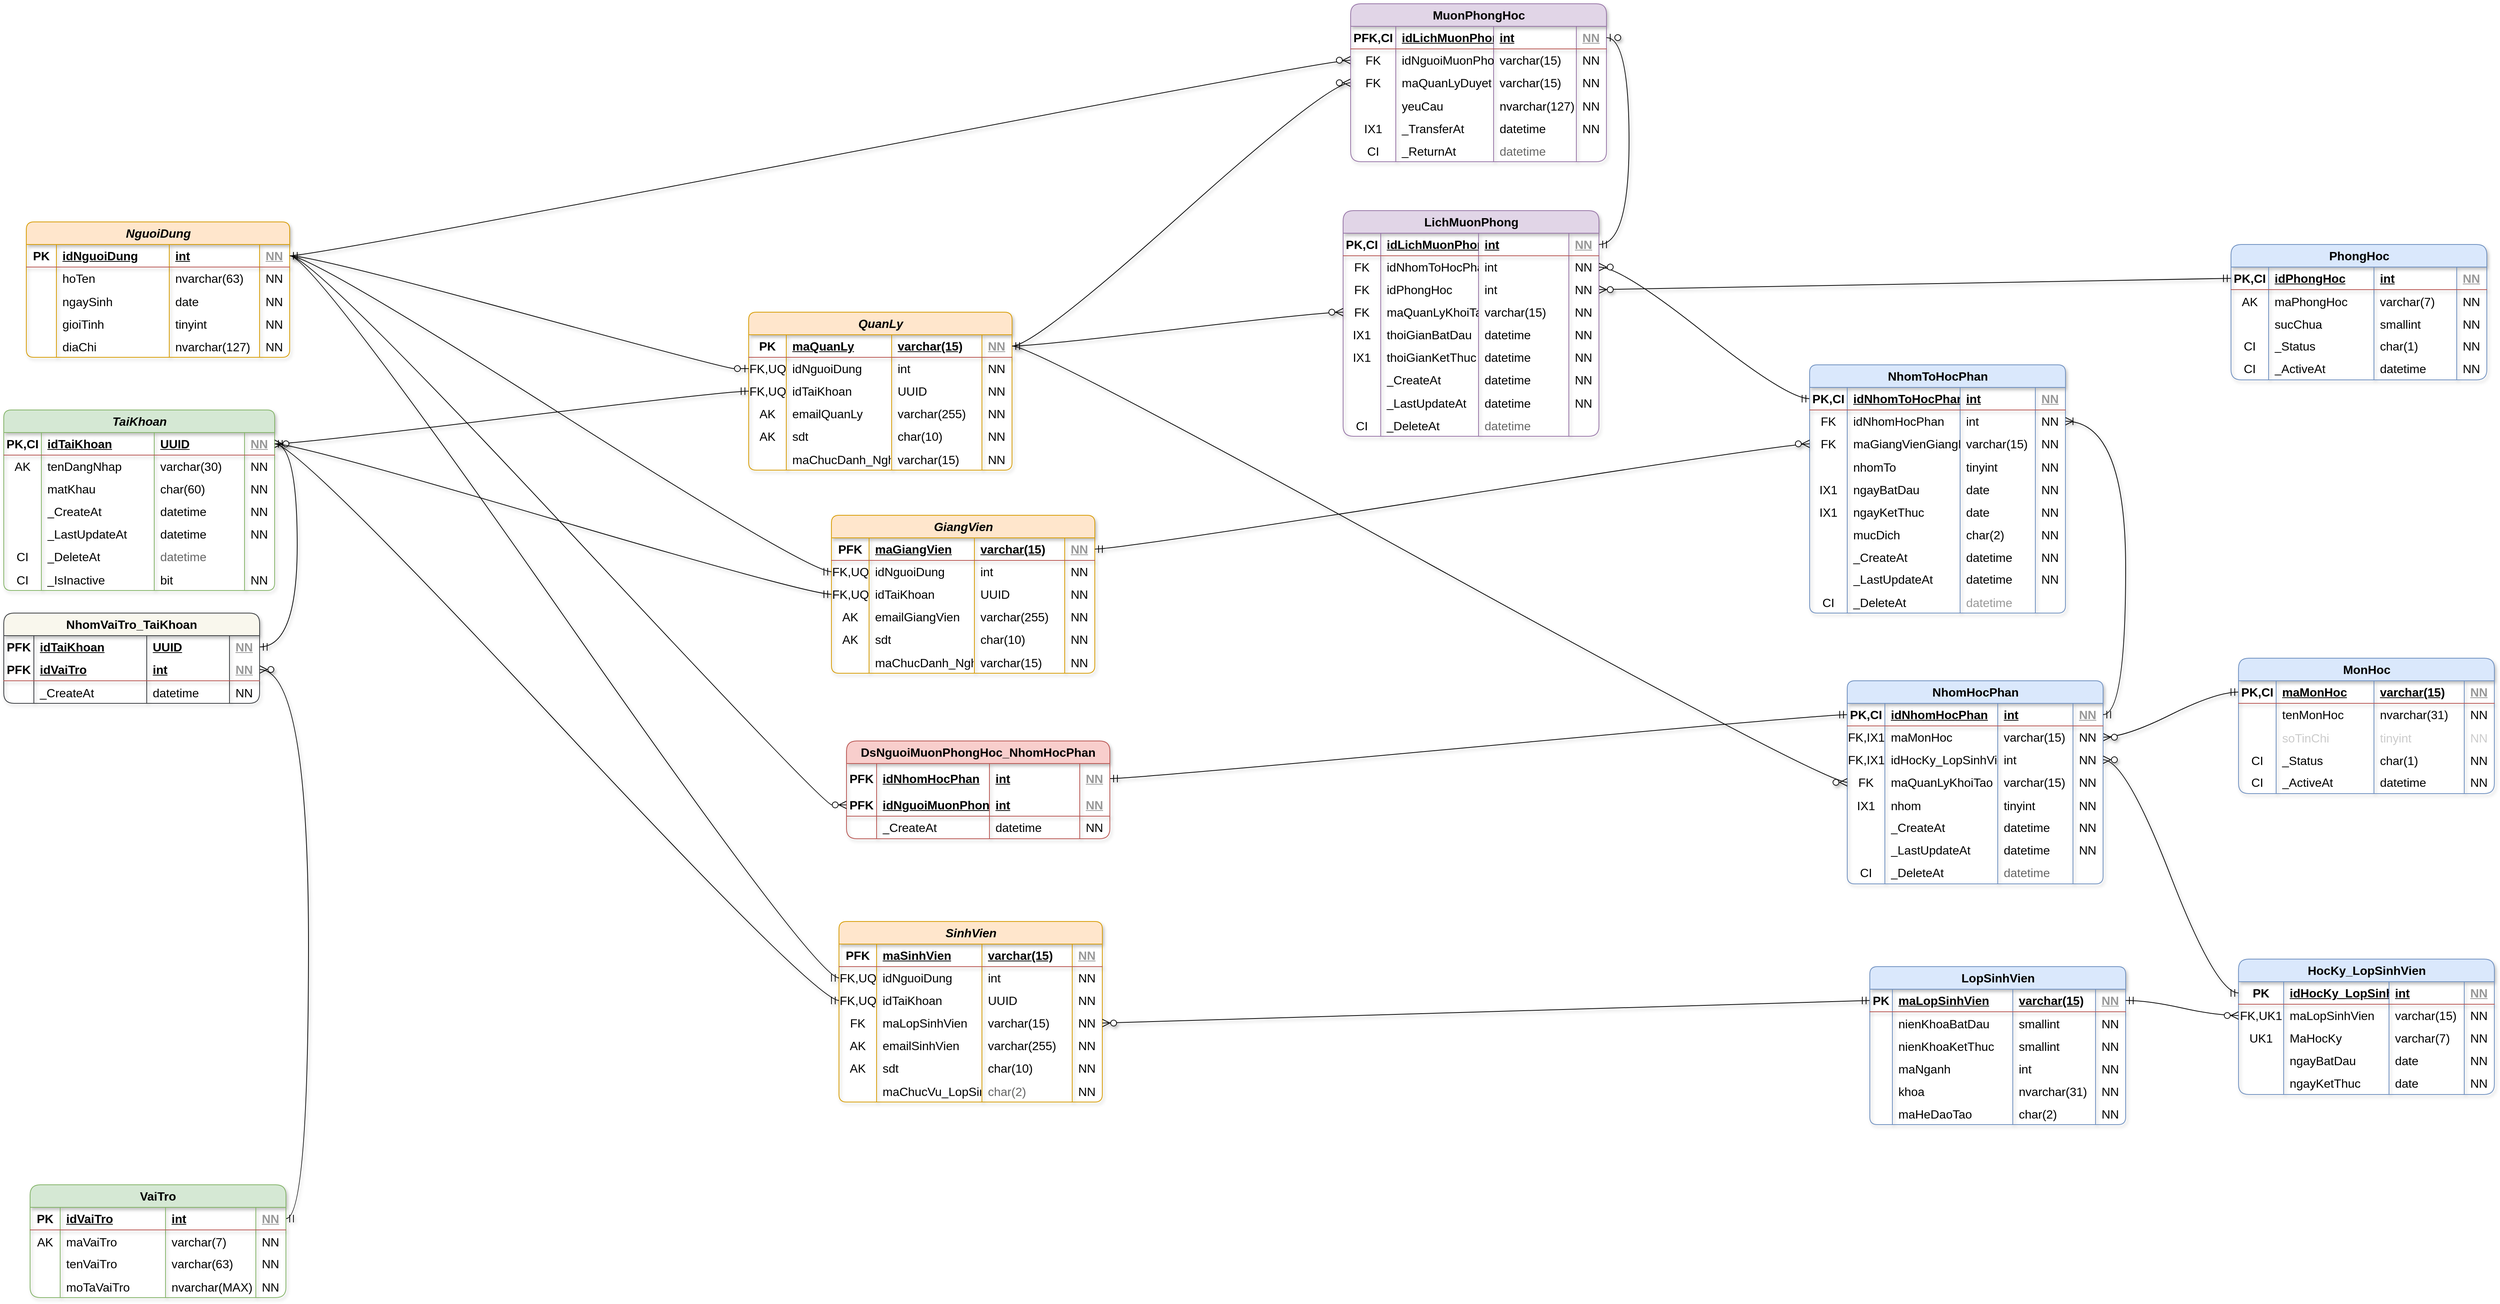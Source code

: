<mxfile version="22.1.11" type="device" pages="3">
  <diagram id="W8k8MshBHSKH43Uo94E6" name="ERD Diagram">
    <mxGraphModel dx="4500" dy="2585" grid="1" gridSize="10" guides="1" tooltips="1" connect="1" arrows="1" fold="1" page="1" pageScale="1" pageWidth="1100" pageHeight="850" background="#ffffff" math="0" shadow="0">
      <root>
        <mxCell id="0" />
        <mxCell id="1" parent="0" />
        <mxCell id="PhNP1NTzxf4atup4macb-1" value="" style="edgeStyle=entityRelationEdgeStyle;fontSize=12;html=1;endArrow=ERzeroToMany;startArrow=ERmandOne;rounded=0;startSize=8;endSize=8;curved=1;shadow=1;" parent="1" source="PhNP1NTzxf4atup4macb-45" target="PhNP1NTzxf4atup4macb-9" edge="1">
          <mxGeometry width="100" height="100" relative="1" as="geometry">
            <mxPoint x="1024" y="728" as="sourcePoint" />
            <mxPoint x="1124" y="628" as="targetPoint" />
          </mxGeometry>
        </mxCell>
        <mxCell id="PhNP1NTzxf4atup4macb-2" value="" style="edgeStyle=entityRelationEdgeStyle;fontSize=12;html=1;endArrow=ERmandOne;startArrow=ERmandOne;rounded=0;startSize=8;endSize=8;curved=1;shadow=1;" parent="1" source="PhNP1NTzxf4atup4macb-141" target="PhNP1NTzxf4atup4macb-4" edge="1">
          <mxGeometry width="100" height="100" relative="1" as="geometry">
            <mxPoint x="560" y="620" as="sourcePoint" />
            <mxPoint x="660" y="520" as="targetPoint" />
          </mxGeometry>
        </mxCell>
        <mxCell id="PhNP1NTzxf4atup4macb-3" value="NhomHocPhan" style="shape=table;startSize=30;container=1;collapsible=1;childLayout=tableLayout;fixedRows=1;rowLines=0;fontStyle=1;align=center;resizeLast=1;html=1;rounded=1;shadow=1;strokeColor=#6c8ebf;strokeWidth=1;verticalAlign=middle;fontFamily=Helvetica;fontSize=16;fillColor=#dae8fc;swimlaneFillColor=none;arcSize=11;movable=1;resizable=1;rotatable=1;deletable=1;editable=1;locked=0;connectable=1;" parent="1" vertex="1">
          <mxGeometry x="1460" y="750" width="340" height="270" as="geometry" />
        </mxCell>
        <mxCell id="PhNP1NTzxf4atup4macb-4" value="" style="shape=tableRow;horizontal=0;startSize=0;swimlaneHead=0;swimlaneBody=0;fillColor=none;collapsible=0;dropTarget=0;points=[[0,0.5],[1,0.5]];portConstraint=eastwest;top=0;left=0;right=0;bottom=1;rounded=1;shadow=1;strokeColor=#b85450;strokeWidth=1;align=center;verticalAlign=middle;fontFamily=Helvetica;fontSize=16;fontColor=default;html=1;" parent="PhNP1NTzxf4atup4macb-3" vertex="1">
          <mxGeometry y="30" width="340" height="30" as="geometry" />
        </mxCell>
        <mxCell id="PhNP1NTzxf4atup4macb-5" value="PK,CI" style="shape=partialRectangle;connectable=0;fillColor=none;top=0;left=0;bottom=0;right=0;fontStyle=1;overflow=hidden;whiteSpace=wrap;html=1;rounded=1;shadow=1;strokeColor=#b85450;strokeWidth=1;align=center;verticalAlign=middle;fontFamily=Helvetica;fontSize=16;fontColor=default;startSize=30;" parent="PhNP1NTzxf4atup4macb-4" vertex="1">
          <mxGeometry width="50.0" height="30" as="geometry">
            <mxRectangle width="50.0" height="30" as="alternateBounds" />
          </mxGeometry>
        </mxCell>
        <mxCell id="PhNP1NTzxf4atup4macb-6" value="idNhomHocPhan" style="shape=partialRectangle;connectable=0;fillColor=none;top=0;left=0;bottom=0;right=0;align=left;spacingLeft=6;fontStyle=5;overflow=hidden;whiteSpace=wrap;html=1;rounded=1;shadow=1;strokeColor=#b85450;strokeWidth=1;verticalAlign=middle;fontFamily=Helvetica;fontSize=16;fontColor=default;startSize=30;" parent="PhNP1NTzxf4atup4macb-4" vertex="1">
          <mxGeometry x="50.0" width="150.0" height="30" as="geometry">
            <mxRectangle width="150.0" height="30" as="alternateBounds" />
          </mxGeometry>
        </mxCell>
        <mxCell id="PhNP1NTzxf4atup4macb-7" value="int" style="shape=partialRectangle;connectable=0;fillColor=none;top=0;left=0;bottom=0;right=0;align=left;spacingLeft=6;fontStyle=5;overflow=hidden;whiteSpace=wrap;html=1;rounded=1;shadow=1;strokeColor=#b85450;strokeWidth=1;verticalAlign=middle;fontFamily=Helvetica;fontSize=16;fontColor=default;startSize=30;" parent="PhNP1NTzxf4atup4macb-4" vertex="1">
          <mxGeometry x="200" width="100" height="30" as="geometry">
            <mxRectangle width="100" height="30" as="alternateBounds" />
          </mxGeometry>
        </mxCell>
        <mxCell id="PhNP1NTzxf4atup4macb-8" value="NN" style="shape=partialRectangle;connectable=0;fillColor=none;top=0;left=0;bottom=0;right=0;align=left;spacingLeft=6;fontStyle=5;overflow=hidden;whiteSpace=wrap;html=1;rounded=1;shadow=1;strokeColor=#b85450;strokeWidth=1;verticalAlign=middle;fontFamily=Helvetica;fontSize=16;fontColor=default;startSize=30;textOpacity=40;" parent="PhNP1NTzxf4atup4macb-4" vertex="1">
          <mxGeometry x="300" width="40" height="30" as="geometry">
            <mxRectangle width="40" height="30" as="alternateBounds" />
          </mxGeometry>
        </mxCell>
        <mxCell id="PhNP1NTzxf4atup4macb-9" value="" style="shape=tableRow;horizontal=0;startSize=0;swimlaneHead=0;swimlaneBody=0;fillColor=none;collapsible=0;dropTarget=0;points=[[0,0.5],[1,0.5]];portConstraint=eastwest;top=0;left=0;right=0;bottom=0;rounded=1;shadow=1;strokeColor=#b85450;strokeWidth=1;align=center;verticalAlign=middle;fontFamily=Helvetica;fontSize=16;fontColor=default;html=1;" parent="PhNP1NTzxf4atup4macb-3" vertex="1">
          <mxGeometry y="60" width="340" height="30" as="geometry" />
        </mxCell>
        <mxCell id="PhNP1NTzxf4atup4macb-10" value="FK,IX1" style="shape=partialRectangle;connectable=0;fillColor=none;top=0;left=0;bottom=0;right=0;fontStyle=0;overflow=hidden;whiteSpace=wrap;html=1;rounded=1;shadow=1;strokeColor=#b85450;strokeWidth=1;align=center;verticalAlign=middle;fontFamily=Helvetica;fontSize=16;fontColor=default;startSize=30;" parent="PhNP1NTzxf4atup4macb-9" vertex="1">
          <mxGeometry width="50.0" height="30" as="geometry">
            <mxRectangle width="50.0" height="30" as="alternateBounds" />
          </mxGeometry>
        </mxCell>
        <mxCell id="PhNP1NTzxf4atup4macb-11" value="maMonHoc" style="shape=partialRectangle;connectable=0;fillColor=none;top=0;left=0;bottom=0;right=0;align=left;spacingLeft=6;fontStyle=0;overflow=hidden;whiteSpace=wrap;html=1;rounded=1;shadow=1;strokeColor=#b85450;strokeWidth=1;verticalAlign=middle;fontFamily=Helvetica;fontSize=16;fontColor=default;startSize=30;" parent="PhNP1NTzxf4atup4macb-9" vertex="1">
          <mxGeometry x="50.0" width="150.0" height="30" as="geometry">
            <mxRectangle width="150.0" height="30" as="alternateBounds" />
          </mxGeometry>
        </mxCell>
        <mxCell id="PhNP1NTzxf4atup4macb-12" value="varchar(15)" style="shape=partialRectangle;connectable=0;fillColor=none;top=0;left=0;bottom=0;right=0;align=left;spacingLeft=6;fontStyle=0;overflow=hidden;whiteSpace=wrap;html=1;rounded=1;shadow=1;strokeColor=#b85450;strokeWidth=1;verticalAlign=middle;fontFamily=Helvetica;fontSize=16;fontColor=default;startSize=30;" parent="PhNP1NTzxf4atup4macb-9" vertex="1">
          <mxGeometry x="200" width="100" height="30" as="geometry">
            <mxRectangle width="100" height="30" as="alternateBounds" />
          </mxGeometry>
        </mxCell>
        <mxCell id="PhNP1NTzxf4atup4macb-13" value="NN" style="shape=partialRectangle;connectable=0;fillColor=none;top=0;left=0;bottom=0;right=0;align=left;spacingLeft=6;fontStyle=0;overflow=hidden;whiteSpace=wrap;html=1;rounded=1;shadow=1;strokeColor=#b85450;strokeWidth=1;verticalAlign=middle;fontFamily=Helvetica;fontSize=16;fontColor=default;startSize=30;" parent="PhNP1NTzxf4atup4macb-9" vertex="1">
          <mxGeometry x="300" width="40" height="30" as="geometry">
            <mxRectangle width="40" height="30" as="alternateBounds" />
          </mxGeometry>
        </mxCell>
        <mxCell id="PhNP1NTzxf4atup4macb-14" value="" style="shape=tableRow;horizontal=0;startSize=0;swimlaneHead=0;swimlaneBody=0;fillColor=none;collapsible=0;dropTarget=0;points=[[0,0.5],[1,0.5]];portConstraint=eastwest;top=0;left=0;right=0;bottom=0;fontSize=16;" parent="PhNP1NTzxf4atup4macb-3" vertex="1">
          <mxGeometry y="90" width="340" height="30" as="geometry" />
        </mxCell>
        <mxCell id="PhNP1NTzxf4atup4macb-15" value="FK,IX1" style="shape=partialRectangle;connectable=0;fillColor=none;top=0;left=0;bottom=0;right=0;fontStyle=0;overflow=hidden;whiteSpace=wrap;html=1;fontSize=16;" parent="PhNP1NTzxf4atup4macb-14" vertex="1">
          <mxGeometry width="50.0" height="30" as="geometry">
            <mxRectangle width="50.0" height="30" as="alternateBounds" />
          </mxGeometry>
        </mxCell>
        <mxCell id="PhNP1NTzxf4atup4macb-16" value="idHocKy_LopSinhVien" style="shape=partialRectangle;connectable=0;fillColor=none;top=0;left=0;bottom=0;right=0;align=left;spacingLeft=6;fontStyle=0;overflow=hidden;whiteSpace=wrap;html=1;fontSize=16;" parent="PhNP1NTzxf4atup4macb-14" vertex="1">
          <mxGeometry x="50.0" width="150.0" height="30" as="geometry">
            <mxRectangle width="150.0" height="30" as="alternateBounds" />
          </mxGeometry>
        </mxCell>
        <mxCell id="PhNP1NTzxf4atup4macb-17" value="int" style="shape=partialRectangle;connectable=0;fillColor=none;top=0;left=0;bottom=0;right=0;align=left;spacingLeft=6;fontStyle=0;overflow=hidden;whiteSpace=wrap;html=1;fontSize=16;" parent="PhNP1NTzxf4atup4macb-14" vertex="1">
          <mxGeometry x="200" width="100" height="30" as="geometry">
            <mxRectangle width="100" height="30" as="alternateBounds" />
          </mxGeometry>
        </mxCell>
        <mxCell id="PhNP1NTzxf4atup4macb-18" value="NN" style="shape=partialRectangle;connectable=0;fillColor=none;top=0;left=0;bottom=0;right=0;align=left;spacingLeft=6;fontStyle=0;overflow=hidden;whiteSpace=wrap;html=1;fontSize=16;" parent="PhNP1NTzxf4atup4macb-14" vertex="1">
          <mxGeometry x="300" width="40" height="30" as="geometry">
            <mxRectangle width="40" height="30" as="alternateBounds" />
          </mxGeometry>
        </mxCell>
        <mxCell id="PhNP1NTzxf4atup4macb-19" value="" style="shape=tableRow;horizontal=0;startSize=0;swimlaneHead=0;swimlaneBody=0;fillColor=none;collapsible=0;dropTarget=0;points=[[0,0.5],[1,0.5]];portConstraint=eastwest;top=0;left=0;right=0;bottom=0;fontSize=16;" parent="PhNP1NTzxf4atup4macb-3" vertex="1">
          <mxGeometry y="120" width="340" height="30" as="geometry" />
        </mxCell>
        <mxCell id="PhNP1NTzxf4atup4macb-20" value="FK" style="shape=partialRectangle;connectable=0;fillColor=none;top=0;left=0;bottom=0;right=0;fontStyle=0;overflow=hidden;whiteSpace=wrap;html=1;fontSize=16;" parent="PhNP1NTzxf4atup4macb-19" vertex="1">
          <mxGeometry width="50.0" height="30" as="geometry">
            <mxRectangle width="50.0" height="30" as="alternateBounds" />
          </mxGeometry>
        </mxCell>
        <mxCell id="PhNP1NTzxf4atup4macb-21" value="maQuanLyKhoiTao" style="shape=partialRectangle;connectable=0;fillColor=none;top=0;left=0;bottom=0;right=0;align=left;spacingLeft=6;fontStyle=0;overflow=hidden;whiteSpace=wrap;html=1;fontSize=16;" parent="PhNP1NTzxf4atup4macb-19" vertex="1">
          <mxGeometry x="50.0" width="150.0" height="30" as="geometry">
            <mxRectangle width="150.0" height="30" as="alternateBounds" />
          </mxGeometry>
        </mxCell>
        <mxCell id="PhNP1NTzxf4atup4macb-22" value="varchar(15)" style="shape=partialRectangle;connectable=0;fillColor=none;top=0;left=0;bottom=0;right=0;align=left;spacingLeft=6;fontStyle=0;overflow=hidden;whiteSpace=wrap;html=1;fontSize=16;" parent="PhNP1NTzxf4atup4macb-19" vertex="1">
          <mxGeometry x="200" width="100" height="30" as="geometry">
            <mxRectangle width="100" height="30" as="alternateBounds" />
          </mxGeometry>
        </mxCell>
        <mxCell id="PhNP1NTzxf4atup4macb-23" value="NN" style="shape=partialRectangle;connectable=0;fillColor=none;top=0;left=0;bottom=0;right=0;align=left;spacingLeft=6;fontStyle=0;overflow=hidden;whiteSpace=wrap;html=1;fontSize=16;" parent="PhNP1NTzxf4atup4macb-19" vertex="1">
          <mxGeometry x="300" width="40" height="30" as="geometry">
            <mxRectangle width="40" height="30" as="alternateBounds" />
          </mxGeometry>
        </mxCell>
        <mxCell id="PhNP1NTzxf4atup4macb-24" value="" style="shape=tableRow;horizontal=0;startSize=0;swimlaneHead=0;swimlaneBody=0;fillColor=none;collapsible=0;dropTarget=0;points=[[0,0.5],[1,0.5]];portConstraint=eastwest;top=0;left=0;right=0;bottom=0;fontSize=16;" parent="PhNP1NTzxf4atup4macb-3" vertex="1">
          <mxGeometry y="150" width="340" height="30" as="geometry" />
        </mxCell>
        <mxCell id="PhNP1NTzxf4atup4macb-25" value="IX1" style="shape=partialRectangle;connectable=0;fillColor=none;top=0;left=0;bottom=0;right=0;editable=1;overflow=hidden;fontSize=16;" parent="PhNP1NTzxf4atup4macb-24" vertex="1">
          <mxGeometry width="50.0" height="30" as="geometry">
            <mxRectangle width="50.0" height="30" as="alternateBounds" />
          </mxGeometry>
        </mxCell>
        <mxCell id="PhNP1NTzxf4atup4macb-26" value="nhom" style="shape=partialRectangle;connectable=0;fillColor=none;top=0;left=0;bottom=0;right=0;align=left;spacingLeft=6;overflow=hidden;fontSize=16;" parent="PhNP1NTzxf4atup4macb-24" vertex="1">
          <mxGeometry x="50.0" width="150.0" height="30" as="geometry">
            <mxRectangle width="150.0" height="30" as="alternateBounds" />
          </mxGeometry>
        </mxCell>
        <mxCell id="PhNP1NTzxf4atup4macb-27" value="tinyint" style="shape=partialRectangle;connectable=0;fillColor=none;top=0;left=0;bottom=0;right=0;align=left;spacingLeft=6;overflow=hidden;fontSize=16;" parent="PhNP1NTzxf4atup4macb-24" vertex="1">
          <mxGeometry x="200" width="100" height="30" as="geometry">
            <mxRectangle width="100" height="30" as="alternateBounds" />
          </mxGeometry>
        </mxCell>
        <mxCell id="PhNP1NTzxf4atup4macb-28" value="NN" style="shape=partialRectangle;connectable=0;fillColor=none;top=0;left=0;bottom=0;right=0;align=left;spacingLeft=6;overflow=hidden;fontSize=16;" parent="PhNP1NTzxf4atup4macb-24" vertex="1">
          <mxGeometry x="300" width="40" height="30" as="geometry">
            <mxRectangle width="40" height="30" as="alternateBounds" />
          </mxGeometry>
        </mxCell>
        <mxCell id="PhNP1NTzxf4atup4macb-29" value="" style="shape=tableRow;horizontal=0;startSize=0;swimlaneHead=0;swimlaneBody=0;fillColor=none;collapsible=0;dropTarget=0;points=[[0,0.5],[1,0.5]];portConstraint=eastwest;top=0;left=0;right=0;bottom=0;rounded=1;shadow=1;strokeColor=#b85450;strokeWidth=1;align=center;verticalAlign=middle;fontFamily=Helvetica;fontSize=16;fontColor=default;html=1;" parent="PhNP1NTzxf4atup4macb-3" vertex="1">
          <mxGeometry y="180" width="340" height="30" as="geometry" />
        </mxCell>
        <mxCell id="PhNP1NTzxf4atup4macb-30" value="" style="shape=partialRectangle;connectable=0;fillColor=none;top=0;left=0;bottom=0;right=0;editable=1;overflow=hidden;whiteSpace=wrap;html=1;rounded=1;shadow=1;strokeColor=#b85450;strokeWidth=1;align=center;verticalAlign=middle;fontFamily=Helvetica;fontSize=16;fontColor=default;startSize=30;" parent="PhNP1NTzxf4atup4macb-29" vertex="1">
          <mxGeometry width="50.0" height="30" as="geometry">
            <mxRectangle width="50.0" height="30" as="alternateBounds" />
          </mxGeometry>
        </mxCell>
        <mxCell id="PhNP1NTzxf4atup4macb-31" value="_CreateAt" style="shape=partialRectangle;connectable=0;fillColor=none;top=0;left=0;bottom=0;right=0;align=left;spacingLeft=6;overflow=hidden;whiteSpace=wrap;html=1;rounded=1;shadow=1;strokeColor=#b85450;strokeWidth=1;verticalAlign=middle;fontFamily=Helvetica;fontSize=16;fontColor=default;startSize=30;" parent="PhNP1NTzxf4atup4macb-29" vertex="1">
          <mxGeometry x="50.0" width="150.0" height="30" as="geometry">
            <mxRectangle width="150.0" height="30" as="alternateBounds" />
          </mxGeometry>
        </mxCell>
        <mxCell id="PhNP1NTzxf4atup4macb-32" value="datetime" style="shape=partialRectangle;connectable=0;fillColor=none;top=0;left=0;bottom=0;right=0;align=left;spacingLeft=6;overflow=hidden;whiteSpace=wrap;html=1;rounded=1;shadow=1;strokeColor=#b85450;strokeWidth=1;verticalAlign=middle;fontFamily=Helvetica;fontSize=16;fontColor=default;startSize=30;" parent="PhNP1NTzxf4atup4macb-29" vertex="1">
          <mxGeometry x="200" width="100" height="30" as="geometry">
            <mxRectangle width="100" height="30" as="alternateBounds" />
          </mxGeometry>
        </mxCell>
        <mxCell id="PhNP1NTzxf4atup4macb-33" value="NN" style="shape=partialRectangle;connectable=0;fillColor=none;top=0;left=0;bottom=0;right=0;align=left;spacingLeft=6;overflow=hidden;whiteSpace=wrap;html=1;rounded=1;shadow=1;strokeColor=#b85450;strokeWidth=1;verticalAlign=middle;fontFamily=Helvetica;fontSize=16;fontColor=default;startSize=30;" parent="PhNP1NTzxf4atup4macb-29" vertex="1">
          <mxGeometry x="300" width="40" height="30" as="geometry">
            <mxRectangle width="40" height="30" as="alternateBounds" />
          </mxGeometry>
        </mxCell>
        <mxCell id="PhNP1NTzxf4atup4macb-34" value="" style="shape=tableRow;horizontal=0;startSize=0;swimlaneHead=0;swimlaneBody=0;fillColor=none;collapsible=0;dropTarget=0;points=[[0,0.5],[1,0.5]];portConstraint=eastwest;top=0;left=0;right=0;bottom=0;rounded=1;shadow=1;strokeColor=#b85450;strokeWidth=1;align=center;verticalAlign=middle;fontFamily=Helvetica;fontSize=16;fontColor=default;html=1;" parent="PhNP1NTzxf4atup4macb-3" vertex="1">
          <mxGeometry y="210" width="340" height="30" as="geometry" />
        </mxCell>
        <mxCell id="PhNP1NTzxf4atup4macb-35" value="" style="shape=partialRectangle;connectable=0;fillColor=none;top=0;left=0;bottom=0;right=0;editable=1;overflow=hidden;whiteSpace=wrap;html=1;rounded=1;shadow=1;strokeColor=#b85450;strokeWidth=1;align=center;verticalAlign=middle;fontFamily=Helvetica;fontSize=16;fontColor=default;startSize=30;" parent="PhNP1NTzxf4atup4macb-34" vertex="1">
          <mxGeometry width="50.0" height="30" as="geometry">
            <mxRectangle width="50.0" height="30" as="alternateBounds" />
          </mxGeometry>
        </mxCell>
        <mxCell id="PhNP1NTzxf4atup4macb-36" value="_LastUpdateAt" style="shape=partialRectangle;connectable=0;fillColor=none;top=0;left=0;bottom=0;right=0;align=left;spacingLeft=6;overflow=hidden;whiteSpace=wrap;html=1;rounded=1;shadow=1;strokeColor=#b85450;strokeWidth=1;verticalAlign=middle;fontFamily=Helvetica;fontSize=16;fontColor=default;startSize=30;" parent="PhNP1NTzxf4atup4macb-34" vertex="1">
          <mxGeometry x="50.0" width="150.0" height="30" as="geometry">
            <mxRectangle width="150.0" height="30" as="alternateBounds" />
          </mxGeometry>
        </mxCell>
        <mxCell id="PhNP1NTzxf4atup4macb-37" value="datetime" style="shape=partialRectangle;connectable=0;fillColor=none;top=0;left=0;bottom=0;right=0;align=left;spacingLeft=6;overflow=hidden;whiteSpace=wrap;html=1;rounded=1;shadow=1;strokeColor=#b85450;strokeWidth=1;verticalAlign=middle;fontFamily=Helvetica;fontSize=16;fontColor=default;startSize=30;" parent="PhNP1NTzxf4atup4macb-34" vertex="1">
          <mxGeometry x="200" width="100" height="30" as="geometry">
            <mxRectangle width="100" height="30" as="alternateBounds" />
          </mxGeometry>
        </mxCell>
        <mxCell id="PhNP1NTzxf4atup4macb-38" value="NN" style="shape=partialRectangle;connectable=0;fillColor=none;top=0;left=0;bottom=0;right=0;align=left;spacingLeft=6;overflow=hidden;whiteSpace=wrap;html=1;rounded=1;shadow=1;strokeColor=#b85450;strokeWidth=1;verticalAlign=middle;fontFamily=Helvetica;fontSize=16;fontColor=default;startSize=30;" parent="PhNP1NTzxf4atup4macb-34" vertex="1">
          <mxGeometry x="300" width="40" height="30" as="geometry">
            <mxRectangle width="40" height="30" as="alternateBounds" />
          </mxGeometry>
        </mxCell>
        <mxCell id="PhNP1NTzxf4atup4macb-39" value="" style="shape=tableRow;horizontal=0;startSize=0;swimlaneHead=0;swimlaneBody=0;fillColor=none;collapsible=0;dropTarget=0;points=[[0,0.5],[1,0.5]];portConstraint=eastwest;top=0;left=0;right=0;bottom=0;rounded=1;shadow=1;strokeColor=#b85450;strokeWidth=1;align=center;verticalAlign=middle;fontFamily=Helvetica;fontSize=16;fontColor=default;html=1;" parent="PhNP1NTzxf4atup4macb-3" vertex="1">
          <mxGeometry y="240" width="340" height="30" as="geometry" />
        </mxCell>
        <mxCell id="PhNP1NTzxf4atup4macb-40" value="CI" style="shape=partialRectangle;connectable=0;fillColor=none;top=0;left=0;bottom=0;right=0;editable=1;overflow=hidden;whiteSpace=wrap;html=1;rounded=1;shadow=1;strokeColor=#b85450;strokeWidth=1;align=center;verticalAlign=middle;fontFamily=Helvetica;fontSize=16;fontColor=default;startSize=30;" parent="PhNP1NTzxf4atup4macb-39" vertex="1">
          <mxGeometry width="50.0" height="30" as="geometry">
            <mxRectangle width="50.0" height="30" as="alternateBounds" />
          </mxGeometry>
        </mxCell>
        <mxCell id="PhNP1NTzxf4atup4macb-41" value="_DeleteAt" style="shape=partialRectangle;connectable=0;fillColor=none;top=0;left=0;bottom=0;right=0;align=left;spacingLeft=6;overflow=hidden;whiteSpace=wrap;html=1;rounded=1;shadow=1;strokeColor=#b85450;strokeWidth=1;verticalAlign=middle;fontFamily=Helvetica;fontSize=16;fontColor=default;startSize=30;" parent="PhNP1NTzxf4atup4macb-39" vertex="1">
          <mxGeometry x="50.0" width="150.0" height="30" as="geometry">
            <mxRectangle width="150.0" height="30" as="alternateBounds" />
          </mxGeometry>
        </mxCell>
        <mxCell id="PhNP1NTzxf4atup4macb-42" value="datetime" style="shape=partialRectangle;connectable=0;fillColor=none;top=0;left=0;bottom=0;right=0;align=left;spacingLeft=6;overflow=hidden;whiteSpace=wrap;html=1;rounded=1;shadow=1;strokeColor=#b85450;strokeWidth=1;verticalAlign=middle;fontFamily=Helvetica;fontSize=16;fontColor=default;startSize=30;textOpacity=60;" parent="PhNP1NTzxf4atup4macb-39" vertex="1">
          <mxGeometry x="200" width="100" height="30" as="geometry">
            <mxRectangle width="100" height="30" as="alternateBounds" />
          </mxGeometry>
        </mxCell>
        <mxCell id="PhNP1NTzxf4atup4macb-43" style="shape=partialRectangle;connectable=0;fillColor=none;top=0;left=0;bottom=0;right=0;align=left;spacingLeft=6;overflow=hidden;whiteSpace=wrap;html=1;rounded=1;shadow=1;strokeColor=#b85450;strokeWidth=1;verticalAlign=middle;fontFamily=Helvetica;fontSize=16;fontColor=default;startSize=30;" parent="PhNP1NTzxf4atup4macb-39" vertex="1">
          <mxGeometry x="300" width="40" height="30" as="geometry">
            <mxRectangle width="40" height="30" as="alternateBounds" />
          </mxGeometry>
        </mxCell>
        <mxCell id="PhNP1NTzxf4atup4macb-44" value="MonHoc" style="shape=table;startSize=30;container=1;collapsible=1;childLayout=tableLayout;fixedRows=1;rowLines=0;fontStyle=1;align=center;resizeLast=1;html=1;rounded=1;shadow=1;strokeColor=#6c8ebf;strokeWidth=1;verticalAlign=middle;fontFamily=Helvetica;fontSize=16;fillColor=#dae8fc;movable=1;resizable=1;rotatable=1;deletable=1;editable=1;locked=0;connectable=1;" parent="1" vertex="1">
          <mxGeometry x="1980" y="720" width="340" height="180" as="geometry" />
        </mxCell>
        <mxCell id="PhNP1NTzxf4atup4macb-45" value="" style="shape=tableRow;horizontal=0;startSize=0;swimlaneHead=0;swimlaneBody=0;fillColor=none;collapsible=0;dropTarget=0;points=[[0,0.5],[1,0.5]];portConstraint=eastwest;top=0;left=0;right=0;bottom=1;rounded=1;shadow=1;strokeColor=#b85450;strokeWidth=1;align=center;verticalAlign=middle;fontFamily=Helvetica;fontSize=16;fontColor=default;html=1;" parent="PhNP1NTzxf4atup4macb-44" vertex="1">
          <mxGeometry y="30" width="340" height="30" as="geometry" />
        </mxCell>
        <mxCell id="PhNP1NTzxf4atup4macb-46" value="PK,CI" style="shape=partialRectangle;connectable=0;fillColor=none;top=0;left=0;bottom=0;right=0;fontStyle=1;overflow=hidden;whiteSpace=wrap;html=1;rounded=1;shadow=1;strokeColor=#b85450;strokeWidth=1;align=center;verticalAlign=middle;fontFamily=Helvetica;fontSize=16;fontColor=default;startSize=30;" parent="PhNP1NTzxf4atup4macb-45" vertex="1">
          <mxGeometry width="50" height="30" as="geometry">
            <mxRectangle width="50" height="30" as="alternateBounds" />
          </mxGeometry>
        </mxCell>
        <mxCell id="PhNP1NTzxf4atup4macb-47" value="maMonHoc" style="shape=partialRectangle;connectable=0;fillColor=none;top=0;left=0;bottom=0;right=0;align=left;spacingLeft=6;fontStyle=5;overflow=hidden;whiteSpace=wrap;html=1;rounded=1;shadow=1;strokeColor=#b85450;strokeWidth=1;verticalAlign=middle;fontFamily=Helvetica;fontSize=16;fontColor=default;startSize=30;" parent="PhNP1NTzxf4atup4macb-45" vertex="1">
          <mxGeometry x="50" width="130" height="30" as="geometry">
            <mxRectangle width="130" height="30" as="alternateBounds" />
          </mxGeometry>
        </mxCell>
        <mxCell id="PhNP1NTzxf4atup4macb-48" value="varchar(15)" style="shape=partialRectangle;connectable=0;fillColor=none;top=0;left=0;bottom=0;right=0;align=left;spacingLeft=6;fontStyle=5;overflow=hidden;whiteSpace=wrap;html=1;rounded=1;shadow=1;strokeColor=#b85450;strokeWidth=1;verticalAlign=middle;fontFamily=Helvetica;fontSize=16;fontColor=default;startSize=30;" parent="PhNP1NTzxf4atup4macb-45" vertex="1">
          <mxGeometry x="180" width="120" height="30" as="geometry">
            <mxRectangle width="120" height="30" as="alternateBounds" />
          </mxGeometry>
        </mxCell>
        <mxCell id="PhNP1NTzxf4atup4macb-49" value="NN" style="shape=partialRectangle;connectable=0;fillColor=none;top=0;left=0;bottom=0;right=0;align=left;spacingLeft=6;fontStyle=5;overflow=hidden;whiteSpace=wrap;html=1;rounded=1;shadow=1;strokeColor=#b85450;strokeWidth=1;verticalAlign=middle;fontFamily=Helvetica;fontSize=16;fontColor=default;startSize=30;textOpacity=40;" parent="PhNP1NTzxf4atup4macb-45" vertex="1">
          <mxGeometry x="300" width="40" height="30" as="geometry">
            <mxRectangle width="40" height="30" as="alternateBounds" />
          </mxGeometry>
        </mxCell>
        <mxCell id="PhNP1NTzxf4atup4macb-50" value="" style="shape=tableRow;horizontal=0;startSize=0;swimlaneHead=0;swimlaneBody=0;fillColor=none;collapsible=0;dropTarget=0;points=[[0,0.5],[1,0.5]];portConstraint=eastwest;top=0;left=0;right=0;bottom=0;rounded=1;shadow=1;strokeColor=#b85450;strokeWidth=1;align=center;verticalAlign=middle;fontFamily=Helvetica;fontSize=16;fontColor=default;html=1;" parent="PhNP1NTzxf4atup4macb-44" vertex="1">
          <mxGeometry y="60" width="340" height="30" as="geometry" />
        </mxCell>
        <mxCell id="PhNP1NTzxf4atup4macb-51" value="" style="shape=partialRectangle;connectable=0;fillColor=none;top=0;left=0;bottom=0;right=0;editable=1;overflow=hidden;whiteSpace=wrap;html=1;rounded=1;shadow=1;strokeColor=#b85450;strokeWidth=1;align=center;verticalAlign=middle;fontFamily=Helvetica;fontSize=16;fontColor=default;startSize=30;" parent="PhNP1NTzxf4atup4macb-50" vertex="1">
          <mxGeometry width="50" height="30" as="geometry">
            <mxRectangle width="50" height="30" as="alternateBounds" />
          </mxGeometry>
        </mxCell>
        <mxCell id="PhNP1NTzxf4atup4macb-52" value="tenMonHoc" style="shape=partialRectangle;connectable=0;fillColor=none;top=0;left=0;bottom=0;right=0;align=left;spacingLeft=6;overflow=hidden;whiteSpace=wrap;html=1;rounded=1;shadow=1;strokeColor=#b85450;strokeWidth=1;verticalAlign=middle;fontFamily=Helvetica;fontSize=16;fontColor=default;startSize=30;" parent="PhNP1NTzxf4atup4macb-50" vertex="1">
          <mxGeometry x="50" width="130" height="30" as="geometry">
            <mxRectangle width="130" height="30" as="alternateBounds" />
          </mxGeometry>
        </mxCell>
        <mxCell id="PhNP1NTzxf4atup4macb-53" value="nvarchar(31)" style="shape=partialRectangle;connectable=0;fillColor=none;top=0;left=0;bottom=0;right=0;align=left;spacingLeft=6;overflow=hidden;whiteSpace=wrap;html=1;rounded=1;shadow=1;strokeColor=#b85450;strokeWidth=1;verticalAlign=middle;fontFamily=Helvetica;fontSize=16;fontColor=default;startSize=30;" parent="PhNP1NTzxf4atup4macb-50" vertex="1">
          <mxGeometry x="180" width="120" height="30" as="geometry">
            <mxRectangle width="120" height="30" as="alternateBounds" />
          </mxGeometry>
        </mxCell>
        <mxCell id="PhNP1NTzxf4atup4macb-54" value="NN" style="shape=partialRectangle;connectable=0;fillColor=none;top=0;left=0;bottom=0;right=0;align=left;spacingLeft=6;overflow=hidden;whiteSpace=wrap;html=1;rounded=1;shadow=1;strokeColor=#b85450;strokeWidth=1;verticalAlign=middle;fontFamily=Helvetica;fontSize=16;fontColor=default;startSize=30;" parent="PhNP1NTzxf4atup4macb-50" vertex="1">
          <mxGeometry x="300" width="40" height="30" as="geometry">
            <mxRectangle width="40" height="30" as="alternateBounds" />
          </mxGeometry>
        </mxCell>
        <mxCell id="n2-i__lqvbdlqdH_PXyd-32" value="" style="shape=tableRow;horizontal=0;startSize=0;swimlaneHead=0;swimlaneBody=0;fillColor=none;collapsible=0;dropTarget=0;points=[[0,0.5],[1,0.5]];portConstraint=eastwest;top=0;left=0;right=0;bottom=0;fontSize=16;rounded=0;shadow=0;" parent="PhNP1NTzxf4atup4macb-44" vertex="1">
          <mxGeometry y="90" width="340" height="30" as="geometry" />
        </mxCell>
        <mxCell id="n2-i__lqvbdlqdH_PXyd-33" value="" style="shape=partialRectangle;connectable=0;fillColor=none;top=0;left=0;bottom=0;right=0;editable=1;overflow=hidden;fontSize=16;" parent="n2-i__lqvbdlqdH_PXyd-32" vertex="1">
          <mxGeometry width="50" height="30" as="geometry">
            <mxRectangle width="50" height="30" as="alternateBounds" />
          </mxGeometry>
        </mxCell>
        <mxCell id="n2-i__lqvbdlqdH_PXyd-34" value="soTinChi" style="shape=partialRectangle;connectable=0;fillColor=none;top=0;left=0;bottom=0;right=0;align=left;spacingLeft=6;overflow=hidden;fontSize=16;textOpacity=20;" parent="n2-i__lqvbdlqdH_PXyd-32" vertex="1">
          <mxGeometry x="50" width="130" height="30" as="geometry">
            <mxRectangle width="130" height="30" as="alternateBounds" />
          </mxGeometry>
        </mxCell>
        <mxCell id="n2-i__lqvbdlqdH_PXyd-35" value="tinyint" style="shape=partialRectangle;connectable=0;fillColor=none;top=0;left=0;bottom=0;right=0;align=left;spacingLeft=6;overflow=hidden;fontSize=16;textOpacity=20;" parent="n2-i__lqvbdlqdH_PXyd-32" vertex="1">
          <mxGeometry x="180" width="120" height="30" as="geometry">
            <mxRectangle width="120" height="30" as="alternateBounds" />
          </mxGeometry>
        </mxCell>
        <mxCell id="n2-i__lqvbdlqdH_PXyd-36" value="NN" style="shape=partialRectangle;connectable=0;fillColor=none;top=0;left=0;bottom=0;right=0;align=left;spacingLeft=6;overflow=hidden;fontSize=16;textOpacity=20;" parent="n2-i__lqvbdlqdH_PXyd-32" vertex="1">
          <mxGeometry x="300" width="40" height="30" as="geometry">
            <mxRectangle width="40" height="30" as="alternateBounds" />
          </mxGeometry>
        </mxCell>
        <mxCell id="n2-i__lqvbdlqdH_PXyd-27" value="" style="shape=tableRow;horizontal=0;startSize=0;swimlaneHead=0;swimlaneBody=0;fillColor=none;collapsible=0;dropTarget=0;points=[[0,0.5],[1,0.5]];portConstraint=eastwest;top=0;left=0;right=0;bottom=0;fontSize=16;" parent="PhNP1NTzxf4atup4macb-44" vertex="1">
          <mxGeometry y="120" width="340" height="30" as="geometry" />
        </mxCell>
        <mxCell id="n2-i__lqvbdlqdH_PXyd-28" value="CI" style="shape=partialRectangle;connectable=0;fillColor=none;top=0;left=0;bottom=0;right=0;editable=1;overflow=hidden;fontSize=16;" parent="n2-i__lqvbdlqdH_PXyd-27" vertex="1">
          <mxGeometry width="50" height="30" as="geometry">
            <mxRectangle width="50" height="30" as="alternateBounds" />
          </mxGeometry>
        </mxCell>
        <mxCell id="n2-i__lqvbdlqdH_PXyd-29" value="_Status" style="shape=partialRectangle;connectable=0;fillColor=none;top=0;left=0;bottom=0;right=0;align=left;spacingLeft=6;overflow=hidden;fontSize=16;" parent="n2-i__lqvbdlqdH_PXyd-27" vertex="1">
          <mxGeometry x="50" width="130" height="30" as="geometry">
            <mxRectangle width="130" height="30" as="alternateBounds" />
          </mxGeometry>
        </mxCell>
        <mxCell id="n2-i__lqvbdlqdH_PXyd-30" value="char(1)" style="shape=partialRectangle;connectable=0;fillColor=none;top=0;left=0;bottom=0;right=0;align=left;spacingLeft=6;overflow=hidden;fontSize=16;" parent="n2-i__lqvbdlqdH_PXyd-27" vertex="1">
          <mxGeometry x="180" width="120" height="30" as="geometry">
            <mxRectangle width="120" height="30" as="alternateBounds" />
          </mxGeometry>
        </mxCell>
        <mxCell id="n2-i__lqvbdlqdH_PXyd-31" value="NN" style="shape=partialRectangle;connectable=0;fillColor=none;top=0;left=0;bottom=0;right=0;align=left;spacingLeft=6;overflow=hidden;fontSize=16;" parent="n2-i__lqvbdlqdH_PXyd-27" vertex="1">
          <mxGeometry x="300" width="40" height="30" as="geometry">
            <mxRectangle width="40" height="30" as="alternateBounds" />
          </mxGeometry>
        </mxCell>
        <mxCell id="PhNP1NTzxf4atup4macb-55" value="" style="shape=tableRow;horizontal=0;startSize=0;swimlaneHead=0;swimlaneBody=0;fillColor=none;collapsible=0;dropTarget=0;points=[[0,0.5],[1,0.5]];portConstraint=eastwest;top=0;left=0;right=0;bottom=0;rounded=1;shadow=1;strokeColor=#b85450;strokeWidth=1;align=center;verticalAlign=middle;fontFamily=Helvetica;fontSize=16;fontColor=default;html=1;" parent="PhNP1NTzxf4atup4macb-44" vertex="1">
          <mxGeometry y="150" width="340" height="30" as="geometry" />
        </mxCell>
        <mxCell id="PhNP1NTzxf4atup4macb-56" value="CI" style="shape=partialRectangle;connectable=0;fillColor=none;top=0;left=0;bottom=0;right=0;editable=1;overflow=hidden;whiteSpace=wrap;html=1;rounded=1;shadow=1;strokeColor=#b85450;strokeWidth=1;align=center;verticalAlign=middle;fontFamily=Helvetica;fontSize=16;fontColor=default;startSize=30;" parent="PhNP1NTzxf4atup4macb-55" vertex="1">
          <mxGeometry width="50" height="30" as="geometry">
            <mxRectangle width="50" height="30" as="alternateBounds" />
          </mxGeometry>
        </mxCell>
        <mxCell id="PhNP1NTzxf4atup4macb-57" value="_ActiveAt" style="shape=partialRectangle;connectable=0;fillColor=none;top=0;left=0;bottom=0;right=0;align=left;spacingLeft=6;overflow=hidden;whiteSpace=wrap;html=1;rounded=1;shadow=1;strokeColor=#b85450;strokeWidth=1;verticalAlign=middle;fontFamily=Helvetica;fontSize=16;fontColor=default;startSize=30;" parent="PhNP1NTzxf4atup4macb-55" vertex="1">
          <mxGeometry x="50" width="130" height="30" as="geometry">
            <mxRectangle width="130" height="30" as="alternateBounds" />
          </mxGeometry>
        </mxCell>
        <mxCell id="PhNP1NTzxf4atup4macb-58" value="datetime" style="shape=partialRectangle;connectable=0;fillColor=none;top=0;left=0;bottom=0;right=0;align=left;spacingLeft=6;overflow=hidden;whiteSpace=wrap;html=1;rounded=1;shadow=1;strokeColor=#b85450;strokeWidth=1;verticalAlign=middle;fontFamily=Helvetica;fontSize=16;fontColor=default;startSize=30;" parent="PhNP1NTzxf4atup4macb-55" vertex="1">
          <mxGeometry x="180" width="120" height="30" as="geometry">
            <mxRectangle width="120" height="30" as="alternateBounds" />
          </mxGeometry>
        </mxCell>
        <mxCell id="PhNP1NTzxf4atup4macb-59" value="NN" style="shape=partialRectangle;connectable=0;fillColor=none;top=0;left=0;bottom=0;right=0;align=left;spacingLeft=6;overflow=hidden;whiteSpace=wrap;html=1;rounded=1;shadow=1;strokeColor=#b85450;strokeWidth=1;verticalAlign=middle;fontFamily=Helvetica;fontSize=16;fontColor=default;startSize=30;" parent="PhNP1NTzxf4atup4macb-55" vertex="1">
          <mxGeometry x="300" width="40" height="30" as="geometry">
            <mxRectangle width="40" height="30" as="alternateBounds" />
          </mxGeometry>
        </mxCell>
        <mxCell id="PhNP1NTzxf4atup4macb-60" value="" style="edgeStyle=entityRelationEdgeStyle;fontSize=12;html=1;endArrow=ERzeroToMany;startArrow=ERmandOne;rounded=0;startSize=8;endSize=8;curved=1;shadow=1;startFill=0;" parent="1" source="PhNP1NTzxf4atup4macb-316" target="PhNP1NTzxf4atup4macb-163" edge="1">
          <mxGeometry width="100" height="100" relative="1" as="geometry">
            <mxPoint x="1130" y="250" as="sourcePoint" />
            <mxPoint x="630" y="-205" as="targetPoint" />
          </mxGeometry>
        </mxCell>
        <mxCell id="PhNP1NTzxf4atup4macb-61" value="" style="edgeStyle=entityRelationEdgeStyle;fontSize=12;html=1;endArrow=ERzeroToMany;startArrow=ERmandOne;rounded=0;startSize=8;endSize=8;curved=1;shadow=1;" parent="1" source="PhNP1NTzxf4atup4macb-222" target="PhNP1NTzxf4atup4macb-168" edge="1">
          <mxGeometry width="100" height="100" relative="1" as="geometry">
            <mxPoint x="950" y="1450" as="sourcePoint" />
            <mxPoint x="1030" y="1476" as="targetPoint" />
          </mxGeometry>
        </mxCell>
        <mxCell id="PhNP1NTzxf4atup4macb-62" value="PhongHoc" style="shape=table;startSize=30;container=1;collapsible=1;childLayout=tableLayout;fixedRows=1;rowLines=0;fontStyle=1;align=center;resizeLast=1;html=1;rounded=1;shadow=1;strokeColor=#6c8ebf;strokeWidth=1;verticalAlign=middle;fontFamily=Helvetica;fontSize=16;fillColor=#dae8fc;movable=1;resizable=1;rotatable=1;deletable=1;editable=1;locked=0;connectable=1;" parent="1" vertex="1">
          <mxGeometry x="1970" y="170" width="340" height="180" as="geometry" />
        </mxCell>
        <mxCell id="PhNP1NTzxf4atup4macb-63" value="" style="shape=tableRow;horizontal=0;startSize=0;swimlaneHead=0;swimlaneBody=0;fillColor=none;collapsible=0;dropTarget=0;points=[[0,0.5],[1,0.5]];portConstraint=eastwest;top=0;left=0;right=0;bottom=1;rounded=1;shadow=1;strokeColor=#b85450;strokeWidth=1;align=center;verticalAlign=middle;fontFamily=Helvetica;fontSize=16;fontColor=default;html=1;" parent="PhNP1NTzxf4atup4macb-62" vertex="1">
          <mxGeometry y="30" width="340" height="30" as="geometry" />
        </mxCell>
        <mxCell id="PhNP1NTzxf4atup4macb-64" value="PK,CI" style="shape=partialRectangle;connectable=0;fillColor=none;top=0;left=0;bottom=0;right=0;fontStyle=1;overflow=hidden;whiteSpace=wrap;html=1;rounded=1;shadow=1;strokeColor=#b85450;strokeWidth=1;align=center;verticalAlign=middle;fontFamily=Helvetica;fontSize=16;fontColor=default;startSize=30;" parent="PhNP1NTzxf4atup4macb-63" vertex="1">
          <mxGeometry width="50" height="30" as="geometry">
            <mxRectangle width="50" height="30" as="alternateBounds" />
          </mxGeometry>
        </mxCell>
        <mxCell id="PhNP1NTzxf4atup4macb-65" value="idPhongHoc" style="shape=partialRectangle;connectable=0;fillColor=none;top=0;left=0;bottom=0;right=0;align=left;spacingLeft=6;fontStyle=5;overflow=hidden;whiteSpace=wrap;html=1;rounded=1;shadow=1;strokeColor=#b85450;strokeWidth=1;verticalAlign=middle;fontFamily=Helvetica;fontSize=16;fontColor=default;startSize=30;" parent="PhNP1NTzxf4atup4macb-63" vertex="1">
          <mxGeometry x="50" width="140" height="30" as="geometry">
            <mxRectangle width="140" height="30" as="alternateBounds" />
          </mxGeometry>
        </mxCell>
        <mxCell id="PhNP1NTzxf4atup4macb-66" value="int" style="shape=partialRectangle;connectable=0;fillColor=none;top=0;left=0;bottom=0;right=0;align=left;spacingLeft=6;fontStyle=5;overflow=hidden;whiteSpace=wrap;html=1;rounded=1;shadow=1;strokeColor=#b85450;strokeWidth=1;verticalAlign=middle;fontFamily=Helvetica;fontSize=16;fontColor=default;startSize=30;" parent="PhNP1NTzxf4atup4macb-63" vertex="1">
          <mxGeometry x="190" width="110" height="30" as="geometry">
            <mxRectangle width="110" height="30" as="alternateBounds" />
          </mxGeometry>
        </mxCell>
        <mxCell id="PhNP1NTzxf4atup4macb-67" value="NN" style="shape=partialRectangle;connectable=0;fillColor=none;top=0;left=0;bottom=0;right=0;align=left;spacingLeft=6;fontStyle=5;overflow=hidden;whiteSpace=wrap;html=1;rounded=1;shadow=1;strokeColor=#b85450;strokeWidth=1;verticalAlign=middle;fontFamily=Helvetica;fontSize=16;fontColor=default;startSize=30;textOpacity=40;" parent="PhNP1NTzxf4atup4macb-63" vertex="1">
          <mxGeometry x="300" width="40" height="30" as="geometry">
            <mxRectangle width="40" height="30" as="alternateBounds" />
          </mxGeometry>
        </mxCell>
        <mxCell id="PhNP1NTzxf4atup4macb-68" value="" style="shape=tableRow;horizontal=0;startSize=0;swimlaneHead=0;swimlaneBody=0;fillColor=none;collapsible=0;dropTarget=0;points=[[0,0.5],[1,0.5]];portConstraint=eastwest;top=0;left=0;right=0;bottom=0;fontSize=16;" parent="PhNP1NTzxf4atup4macb-62" vertex="1">
          <mxGeometry y="60" width="340" height="30" as="geometry" />
        </mxCell>
        <mxCell id="PhNP1NTzxf4atup4macb-69" value="AK" style="shape=partialRectangle;connectable=0;fillColor=none;top=0;left=0;bottom=0;right=0;editable=1;overflow=hidden;fontSize=16;" parent="PhNP1NTzxf4atup4macb-68" vertex="1">
          <mxGeometry width="50" height="30" as="geometry">
            <mxRectangle width="50" height="30" as="alternateBounds" />
          </mxGeometry>
        </mxCell>
        <mxCell id="PhNP1NTzxf4atup4macb-70" value="maPhongHoc" style="shape=partialRectangle;connectable=0;fillColor=none;top=0;left=0;bottom=0;right=0;align=left;spacingLeft=6;overflow=hidden;fontSize=16;" parent="PhNP1NTzxf4atup4macb-68" vertex="1">
          <mxGeometry x="50" width="140" height="30" as="geometry">
            <mxRectangle width="140" height="30" as="alternateBounds" />
          </mxGeometry>
        </mxCell>
        <mxCell id="PhNP1NTzxf4atup4macb-71" value="varchar(7)    " style="shape=partialRectangle;connectable=0;fillColor=none;top=0;left=0;bottom=0;right=0;align=left;spacingLeft=6;overflow=hidden;fontSize=16;" parent="PhNP1NTzxf4atup4macb-68" vertex="1">
          <mxGeometry x="190" width="110" height="30" as="geometry">
            <mxRectangle width="110" height="30" as="alternateBounds" />
          </mxGeometry>
        </mxCell>
        <mxCell id="PhNP1NTzxf4atup4macb-72" value="NN" style="shape=partialRectangle;connectable=0;fillColor=none;top=0;left=0;bottom=0;right=0;align=left;spacingLeft=6;overflow=hidden;fontSize=16;" parent="PhNP1NTzxf4atup4macb-68" vertex="1">
          <mxGeometry x="300" width="40" height="30" as="geometry">
            <mxRectangle width="40" height="30" as="alternateBounds" />
          </mxGeometry>
        </mxCell>
        <mxCell id="PhNP1NTzxf4atup4macb-73" value="" style="shape=tableRow;horizontal=0;startSize=0;swimlaneHead=0;swimlaneBody=0;fillColor=none;collapsible=0;dropTarget=0;points=[[0,0.5],[1,0.5]];portConstraint=eastwest;top=0;left=0;right=0;bottom=0;fontSize=16;" parent="PhNP1NTzxf4atup4macb-62" vertex="1">
          <mxGeometry y="90" width="340" height="30" as="geometry" />
        </mxCell>
        <mxCell id="PhNP1NTzxf4atup4macb-74" value="" style="shape=partialRectangle;connectable=0;fillColor=none;top=0;left=0;bottom=0;right=0;editable=1;overflow=hidden;fontSize=16;" parent="PhNP1NTzxf4atup4macb-73" vertex="1">
          <mxGeometry width="50" height="30" as="geometry">
            <mxRectangle width="50" height="30" as="alternateBounds" />
          </mxGeometry>
        </mxCell>
        <mxCell id="PhNP1NTzxf4atup4macb-75" value="sucChua" style="shape=partialRectangle;connectable=0;fillColor=none;top=0;left=0;bottom=0;right=0;align=left;spacingLeft=6;overflow=hidden;fontSize=16;" parent="PhNP1NTzxf4atup4macb-73" vertex="1">
          <mxGeometry x="50" width="140" height="30" as="geometry">
            <mxRectangle width="140" height="30" as="alternateBounds" />
          </mxGeometry>
        </mxCell>
        <mxCell id="PhNP1NTzxf4atup4macb-76" value="smallint" style="shape=partialRectangle;connectable=0;fillColor=none;top=0;left=0;bottom=0;right=0;align=left;spacingLeft=6;overflow=hidden;fontSize=16;" parent="PhNP1NTzxf4atup4macb-73" vertex="1">
          <mxGeometry x="190" width="110" height="30" as="geometry">
            <mxRectangle width="110" height="30" as="alternateBounds" />
          </mxGeometry>
        </mxCell>
        <mxCell id="PhNP1NTzxf4atup4macb-77" value="NN" style="shape=partialRectangle;connectable=0;fillColor=none;top=0;left=0;bottom=0;right=0;align=left;spacingLeft=6;overflow=hidden;fontSize=16;" parent="PhNP1NTzxf4atup4macb-73" vertex="1">
          <mxGeometry x="300" width="40" height="30" as="geometry">
            <mxRectangle width="40" height="30" as="alternateBounds" />
          </mxGeometry>
        </mxCell>
        <mxCell id="PhNP1NTzxf4atup4macb-78" value="" style="shape=tableRow;horizontal=0;startSize=0;swimlaneHead=0;swimlaneBody=0;fillColor=none;collapsible=0;dropTarget=0;points=[[0,0.5],[1,0.5]];portConstraint=eastwest;top=0;left=0;right=0;bottom=0;rounded=1;shadow=1;strokeColor=#b85450;strokeWidth=1;align=center;verticalAlign=middle;fontFamily=Helvetica;fontSize=16;fontColor=default;html=1;" parent="PhNP1NTzxf4atup4macb-62" vertex="1">
          <mxGeometry y="120" width="340" height="30" as="geometry" />
        </mxCell>
        <mxCell id="PhNP1NTzxf4atup4macb-79" value="CI" style="shape=partialRectangle;connectable=0;fillColor=none;top=0;left=0;bottom=0;right=0;editable=1;overflow=hidden;whiteSpace=wrap;html=1;rounded=1;shadow=1;strokeColor=#b85450;strokeWidth=1;align=center;verticalAlign=middle;fontFamily=Helvetica;fontSize=16;fontColor=default;startSize=30;" parent="PhNP1NTzxf4atup4macb-78" vertex="1">
          <mxGeometry width="50" height="30" as="geometry">
            <mxRectangle width="50" height="30" as="alternateBounds" />
          </mxGeometry>
        </mxCell>
        <mxCell id="PhNP1NTzxf4atup4macb-80" value="_Status" style="shape=partialRectangle;connectable=0;fillColor=none;top=0;left=0;bottom=0;right=0;align=left;spacingLeft=6;overflow=hidden;whiteSpace=wrap;html=1;rounded=1;shadow=1;strokeColor=#b85450;strokeWidth=1;verticalAlign=middle;fontFamily=Helvetica;fontSize=16;fontColor=default;startSize=30;" parent="PhNP1NTzxf4atup4macb-78" vertex="1">
          <mxGeometry x="50" width="140" height="30" as="geometry">
            <mxRectangle width="140" height="30" as="alternateBounds" />
          </mxGeometry>
        </mxCell>
        <mxCell id="PhNP1NTzxf4atup4macb-81" value="char(1)" style="shape=partialRectangle;connectable=0;fillColor=none;top=0;left=0;bottom=0;right=0;align=left;spacingLeft=6;overflow=hidden;whiteSpace=wrap;html=1;rounded=1;shadow=1;strokeColor=#b85450;strokeWidth=1;verticalAlign=middle;fontFamily=Helvetica;fontSize=16;fontColor=default;startSize=30;" parent="PhNP1NTzxf4atup4macb-78" vertex="1">
          <mxGeometry x="190" width="110" height="30" as="geometry">
            <mxRectangle width="110" height="30" as="alternateBounds" />
          </mxGeometry>
        </mxCell>
        <mxCell id="PhNP1NTzxf4atup4macb-82" value="NN" style="shape=partialRectangle;connectable=0;fillColor=none;top=0;left=0;bottom=0;right=0;align=left;spacingLeft=6;overflow=hidden;whiteSpace=wrap;html=1;rounded=1;shadow=1;strokeColor=#b85450;strokeWidth=1;verticalAlign=middle;fontFamily=Helvetica;fontSize=16;fontColor=default;startSize=30;" parent="PhNP1NTzxf4atup4macb-78" vertex="1">
          <mxGeometry x="300" width="40" height="30" as="geometry">
            <mxRectangle width="40" height="30" as="alternateBounds" />
          </mxGeometry>
        </mxCell>
        <mxCell id="PhNP1NTzxf4atup4macb-83" value="" style="shape=tableRow;horizontal=0;startSize=0;swimlaneHead=0;swimlaneBody=0;fillColor=none;collapsible=0;dropTarget=0;points=[[0,0.5],[1,0.5]];portConstraint=eastwest;top=0;left=0;right=0;bottom=0;rounded=1;shadow=1;strokeColor=#b85450;strokeWidth=1;align=center;verticalAlign=middle;fontFamily=Helvetica;fontSize=16;fontColor=default;html=1;" parent="PhNP1NTzxf4atup4macb-62" vertex="1">
          <mxGeometry y="150" width="340" height="30" as="geometry" />
        </mxCell>
        <mxCell id="PhNP1NTzxf4atup4macb-84" value="CI" style="shape=partialRectangle;connectable=0;fillColor=none;top=0;left=0;bottom=0;right=0;editable=1;overflow=hidden;whiteSpace=wrap;html=1;rounded=1;shadow=1;strokeColor=#b85450;strokeWidth=1;align=center;verticalAlign=middle;fontFamily=Helvetica;fontSize=16;fontColor=default;startSize=30;" parent="PhNP1NTzxf4atup4macb-83" vertex="1">
          <mxGeometry width="50" height="30" as="geometry">
            <mxRectangle width="50" height="30" as="alternateBounds" />
          </mxGeometry>
        </mxCell>
        <mxCell id="PhNP1NTzxf4atup4macb-85" value="_ActiveAt" style="shape=partialRectangle;connectable=0;fillColor=none;top=0;left=0;bottom=0;right=0;align=left;spacingLeft=6;overflow=hidden;whiteSpace=wrap;html=1;rounded=1;shadow=1;strokeColor=#b85450;strokeWidth=1;verticalAlign=middle;fontFamily=Helvetica;fontSize=16;fontColor=default;startSize=30;" parent="PhNP1NTzxf4atup4macb-83" vertex="1">
          <mxGeometry x="50" width="140" height="30" as="geometry">
            <mxRectangle width="140" height="30" as="alternateBounds" />
          </mxGeometry>
        </mxCell>
        <mxCell id="PhNP1NTzxf4atup4macb-86" value="datetime" style="shape=partialRectangle;connectable=0;fillColor=none;top=0;left=0;bottom=0;right=0;align=left;spacingLeft=6;overflow=hidden;whiteSpace=wrap;html=1;rounded=1;shadow=1;strokeColor=#b85450;strokeWidth=1;verticalAlign=middle;fontFamily=Helvetica;fontSize=16;fontColor=default;startSize=30;" parent="PhNP1NTzxf4atup4macb-83" vertex="1">
          <mxGeometry x="190" width="110" height="30" as="geometry">
            <mxRectangle width="110" height="30" as="alternateBounds" />
          </mxGeometry>
        </mxCell>
        <mxCell id="PhNP1NTzxf4atup4macb-87" value="NN" style="shape=partialRectangle;connectable=0;fillColor=none;top=0;left=0;bottom=0;right=0;align=left;spacingLeft=6;overflow=hidden;whiteSpace=wrap;html=1;rounded=1;shadow=1;strokeColor=#b85450;strokeWidth=1;verticalAlign=middle;fontFamily=Helvetica;fontSize=16;fontColor=default;startSize=30;" parent="PhNP1NTzxf4atup4macb-83" vertex="1">
          <mxGeometry x="300" width="40" height="30" as="geometry">
            <mxRectangle width="40" height="30" as="alternateBounds" />
          </mxGeometry>
        </mxCell>
        <mxCell id="PhNP1NTzxf4atup4macb-88" value="" style="edgeStyle=entityRelationEdgeStyle;fontSize=12;html=1;endArrow=ERzeroToMany;startArrow=ERmandOne;rounded=0;startSize=8;endSize=8;curved=1;shadow=1;" parent="1" source="PhNP1NTzxf4atup4macb-63" target="PhNP1NTzxf4atup4macb-100" edge="1">
          <mxGeometry width="100" height="100" relative="1" as="geometry">
            <mxPoint x="1135" y="975" as="sourcePoint" />
            <mxPoint x="1070" y="1095" as="targetPoint" />
          </mxGeometry>
        </mxCell>
        <mxCell id="PhNP1NTzxf4atup4macb-89" value="LichMuonPhong" style="shape=table;startSize=30;container=1;collapsible=1;childLayout=tableLayout;fixedRows=1;rowLines=0;fontStyle=1;align=center;resizeLast=1;html=1;rounded=1;shadow=1;strokeColor=#9673a6;strokeWidth=1;verticalAlign=middle;fontFamily=Helvetica;fontSize=16;fillColor=#e1d5e7;movable=1;resizable=1;rotatable=1;deletable=1;editable=1;locked=0;connectable=1;" parent="1" vertex="1">
          <mxGeometry x="790" y="125" width="340" height="300" as="geometry" />
        </mxCell>
        <mxCell id="PhNP1NTzxf4atup4macb-90" value="" style="shape=tableRow;horizontal=0;startSize=0;swimlaneHead=0;swimlaneBody=0;fillColor=none;collapsible=0;dropTarget=0;points=[[0,0.5],[1,0.5]];portConstraint=eastwest;top=0;left=0;right=0;bottom=1;rounded=1;shadow=1;strokeColor=#b85450;strokeWidth=1;align=center;verticalAlign=middle;fontFamily=Helvetica;fontSize=16;fontColor=default;html=1;" parent="PhNP1NTzxf4atup4macb-89" vertex="1">
          <mxGeometry y="30" width="340" height="30" as="geometry" />
        </mxCell>
        <mxCell id="PhNP1NTzxf4atup4macb-91" value="PK,CI" style="shape=partialRectangle;connectable=0;fillColor=none;top=0;left=0;bottom=0;right=0;fontStyle=1;overflow=hidden;whiteSpace=wrap;html=1;rounded=1;shadow=1;strokeColor=#b85450;strokeWidth=1;align=center;verticalAlign=middle;fontFamily=Helvetica;fontSize=16;fontColor=default;startSize=30;" parent="PhNP1NTzxf4atup4macb-90" vertex="1">
          <mxGeometry width="50" height="30" as="geometry">
            <mxRectangle width="50" height="30" as="alternateBounds" />
          </mxGeometry>
        </mxCell>
        <mxCell id="PhNP1NTzxf4atup4macb-92" value="idLichMuonPhong" style="shape=partialRectangle;connectable=0;fillColor=none;top=0;left=0;bottom=0;right=0;align=left;spacingLeft=6;fontStyle=5;overflow=hidden;whiteSpace=wrap;html=1;rounded=1;shadow=1;strokeColor=#b85450;strokeWidth=1;verticalAlign=middle;fontFamily=Helvetica;fontSize=16;fontColor=default;startSize=30;" parent="PhNP1NTzxf4atup4macb-90" vertex="1">
          <mxGeometry x="50" width="130" height="30" as="geometry">
            <mxRectangle width="130" height="30" as="alternateBounds" />
          </mxGeometry>
        </mxCell>
        <mxCell id="PhNP1NTzxf4atup4macb-93" value="int" style="shape=partialRectangle;connectable=0;fillColor=none;top=0;left=0;bottom=0;right=0;align=left;spacingLeft=6;fontStyle=5;overflow=hidden;whiteSpace=wrap;html=1;rounded=1;shadow=1;strokeColor=#b85450;strokeWidth=1;verticalAlign=middle;fontFamily=Helvetica;fontSize=16;fontColor=default;startSize=30;" parent="PhNP1NTzxf4atup4macb-90" vertex="1">
          <mxGeometry x="180" width="120" height="30" as="geometry">
            <mxRectangle width="120" height="30" as="alternateBounds" />
          </mxGeometry>
        </mxCell>
        <mxCell id="PhNP1NTzxf4atup4macb-94" value="NN" style="shape=partialRectangle;connectable=0;fillColor=none;top=0;left=0;bottom=0;right=0;align=left;spacingLeft=6;fontStyle=5;overflow=hidden;whiteSpace=wrap;html=1;rounded=1;shadow=1;strokeColor=#b85450;strokeWidth=1;verticalAlign=middle;fontFamily=Helvetica;fontSize=16;fontColor=default;startSize=30;textOpacity=40;" parent="PhNP1NTzxf4atup4macb-90" vertex="1">
          <mxGeometry x="300" width="40" height="30" as="geometry">
            <mxRectangle width="40" height="30" as="alternateBounds" />
          </mxGeometry>
        </mxCell>
        <mxCell id="PhNP1NTzxf4atup4macb-95" value="" style="shape=tableRow;horizontal=0;startSize=0;swimlaneHead=0;swimlaneBody=0;fillColor=none;collapsible=0;dropTarget=0;points=[[0,0.5],[1,0.5]];portConstraint=eastwest;top=0;left=0;right=0;bottom=0;fontSize=16;" parent="PhNP1NTzxf4atup4macb-89" vertex="1">
          <mxGeometry y="60" width="340" height="30" as="geometry" />
        </mxCell>
        <mxCell id="PhNP1NTzxf4atup4macb-96" value="FK" style="shape=partialRectangle;connectable=0;fillColor=none;top=0;left=0;bottom=0;right=0;fontStyle=0;overflow=hidden;whiteSpace=wrap;html=1;fontSize=16;" parent="PhNP1NTzxf4atup4macb-95" vertex="1">
          <mxGeometry width="50" height="30" as="geometry">
            <mxRectangle width="50" height="30" as="alternateBounds" />
          </mxGeometry>
        </mxCell>
        <mxCell id="PhNP1NTzxf4atup4macb-97" value="idNhomToHocPhan" style="shape=partialRectangle;connectable=0;fillColor=none;top=0;left=0;bottom=0;right=0;align=left;spacingLeft=6;fontStyle=0;overflow=hidden;whiteSpace=wrap;html=1;fontSize=16;" parent="PhNP1NTzxf4atup4macb-95" vertex="1">
          <mxGeometry x="50" width="130" height="30" as="geometry">
            <mxRectangle width="130" height="30" as="alternateBounds" />
          </mxGeometry>
        </mxCell>
        <mxCell id="PhNP1NTzxf4atup4macb-98" value="int" style="shape=partialRectangle;connectable=0;fillColor=none;top=0;left=0;bottom=0;right=0;align=left;spacingLeft=6;fontStyle=0;overflow=hidden;whiteSpace=wrap;html=1;fontSize=16;" parent="PhNP1NTzxf4atup4macb-95" vertex="1">
          <mxGeometry x="180" width="120" height="30" as="geometry">
            <mxRectangle width="120" height="30" as="alternateBounds" />
          </mxGeometry>
        </mxCell>
        <mxCell id="PhNP1NTzxf4atup4macb-99" value="NN" style="shape=partialRectangle;connectable=0;fillColor=none;top=0;left=0;bottom=0;right=0;align=left;spacingLeft=6;fontStyle=0;overflow=hidden;whiteSpace=wrap;html=1;fontSize=16;" parent="PhNP1NTzxf4atup4macb-95" vertex="1">
          <mxGeometry x="300" width="40" height="30" as="geometry">
            <mxRectangle width="40" height="30" as="alternateBounds" />
          </mxGeometry>
        </mxCell>
        <mxCell id="PhNP1NTzxf4atup4macb-100" value="" style="shape=tableRow;horizontal=0;startSize=0;swimlaneHead=0;swimlaneBody=0;fillColor=none;collapsible=0;dropTarget=0;points=[[0,0.5],[1,0.5]];portConstraint=eastwest;top=0;left=0;right=0;bottom=0;fontSize=16;" parent="PhNP1NTzxf4atup4macb-89" vertex="1">
          <mxGeometry y="90" width="340" height="30" as="geometry" />
        </mxCell>
        <mxCell id="PhNP1NTzxf4atup4macb-101" value="FK" style="shape=partialRectangle;connectable=0;fillColor=none;top=0;left=0;bottom=0;right=0;fontStyle=0;overflow=hidden;whiteSpace=wrap;html=1;fontSize=16;" parent="PhNP1NTzxf4atup4macb-100" vertex="1">
          <mxGeometry width="50" height="30" as="geometry">
            <mxRectangle width="50" height="30" as="alternateBounds" />
          </mxGeometry>
        </mxCell>
        <mxCell id="PhNP1NTzxf4atup4macb-102" value="idPhongHoc" style="shape=partialRectangle;connectable=0;fillColor=none;top=0;left=0;bottom=0;right=0;align=left;spacingLeft=6;fontStyle=0;overflow=hidden;whiteSpace=wrap;html=1;fontSize=16;" parent="PhNP1NTzxf4atup4macb-100" vertex="1">
          <mxGeometry x="50" width="130" height="30" as="geometry">
            <mxRectangle width="130" height="30" as="alternateBounds" />
          </mxGeometry>
        </mxCell>
        <mxCell id="PhNP1NTzxf4atup4macb-103" value="int" style="shape=partialRectangle;connectable=0;fillColor=none;top=0;left=0;bottom=0;right=0;align=left;spacingLeft=6;fontStyle=0;overflow=hidden;whiteSpace=wrap;html=1;fontSize=16;" parent="PhNP1NTzxf4atup4macb-100" vertex="1">
          <mxGeometry x="180" width="120" height="30" as="geometry">
            <mxRectangle width="120" height="30" as="alternateBounds" />
          </mxGeometry>
        </mxCell>
        <mxCell id="PhNP1NTzxf4atup4macb-104" value="NN" style="shape=partialRectangle;connectable=0;fillColor=none;top=0;left=0;bottom=0;right=0;align=left;spacingLeft=6;fontStyle=0;overflow=hidden;whiteSpace=wrap;html=1;fontSize=16;" parent="PhNP1NTzxf4atup4macb-100" vertex="1">
          <mxGeometry x="300" width="40" height="30" as="geometry">
            <mxRectangle width="40" height="30" as="alternateBounds" />
          </mxGeometry>
        </mxCell>
        <mxCell id="PhNP1NTzxf4atup4macb-105" value="" style="shape=tableRow;horizontal=0;startSize=0;swimlaneHead=0;swimlaneBody=0;fillColor=none;collapsible=0;dropTarget=0;points=[[0,0.5],[1,0.5]];portConstraint=eastwest;top=0;left=0;right=0;bottom=0;fontSize=16;" parent="PhNP1NTzxf4atup4macb-89" vertex="1">
          <mxGeometry y="120" width="340" height="30" as="geometry" />
        </mxCell>
        <mxCell id="PhNP1NTzxf4atup4macb-106" value="FK" style="shape=partialRectangle;connectable=0;fillColor=none;top=0;left=0;bottom=0;right=0;fontStyle=0;overflow=hidden;whiteSpace=wrap;html=1;fontSize=16;" parent="PhNP1NTzxf4atup4macb-105" vertex="1">
          <mxGeometry width="50" height="30" as="geometry">
            <mxRectangle width="50" height="30" as="alternateBounds" />
          </mxGeometry>
        </mxCell>
        <mxCell id="PhNP1NTzxf4atup4macb-107" value="maQuanLyKhoiTao" style="shape=partialRectangle;connectable=0;fillColor=none;top=0;left=0;bottom=0;right=0;align=left;spacingLeft=6;fontStyle=0;overflow=hidden;whiteSpace=wrap;html=1;fontSize=16;" parent="PhNP1NTzxf4atup4macb-105" vertex="1">
          <mxGeometry x="50" width="130" height="30" as="geometry">
            <mxRectangle width="130" height="30" as="alternateBounds" />
          </mxGeometry>
        </mxCell>
        <mxCell id="PhNP1NTzxf4atup4macb-108" value="varchar(15)" style="shape=partialRectangle;connectable=0;fillColor=none;top=0;left=0;bottom=0;right=0;align=left;spacingLeft=6;fontStyle=0;overflow=hidden;whiteSpace=wrap;html=1;fontSize=16;" parent="PhNP1NTzxf4atup4macb-105" vertex="1">
          <mxGeometry x="180" width="120" height="30" as="geometry">
            <mxRectangle width="120" height="30" as="alternateBounds" />
          </mxGeometry>
        </mxCell>
        <mxCell id="PhNP1NTzxf4atup4macb-109" value="NN" style="shape=partialRectangle;connectable=0;fillColor=none;top=0;left=0;bottom=0;right=0;align=left;spacingLeft=6;fontStyle=0;overflow=hidden;whiteSpace=wrap;html=1;fontSize=16;" parent="PhNP1NTzxf4atup4macb-105" vertex="1">
          <mxGeometry x="300" width="40" height="30" as="geometry">
            <mxRectangle width="40" height="30" as="alternateBounds" />
          </mxGeometry>
        </mxCell>
        <mxCell id="PhNP1NTzxf4atup4macb-110" value="" style="shape=tableRow;horizontal=0;startSize=0;swimlaneHead=0;swimlaneBody=0;fillColor=none;collapsible=0;dropTarget=0;points=[[0,0.5],[1,0.5]];portConstraint=eastwest;top=0;left=0;right=0;bottom=0;rounded=1;shadow=1;strokeColor=#9673a6;strokeWidth=1;align=center;verticalAlign=middle;fontFamily=Helvetica;fontSize=16;fontColor=default;html=1;" parent="PhNP1NTzxf4atup4macb-89" vertex="1">
          <mxGeometry y="150" width="340" height="30" as="geometry" />
        </mxCell>
        <mxCell id="PhNP1NTzxf4atup4macb-111" value="IX1" style="shape=partialRectangle;connectable=0;fillColor=none;top=0;left=0;bottom=0;right=0;editable=1;overflow=hidden;rounded=1;shadow=1;strokeColor=#9673a6;strokeWidth=1;align=center;verticalAlign=middle;fontFamily=Helvetica;fontSize=16;fontColor=default;startSize=30;html=1;" parent="PhNP1NTzxf4atup4macb-110" vertex="1">
          <mxGeometry width="50" height="30" as="geometry">
            <mxRectangle width="50" height="30" as="alternateBounds" />
          </mxGeometry>
        </mxCell>
        <mxCell id="PhNP1NTzxf4atup4macb-112" value="thoiGianBatDau" style="shape=partialRectangle;connectable=0;fillColor=none;top=0;left=0;bottom=0;right=0;align=left;spacingLeft=6;overflow=hidden;rounded=1;shadow=1;strokeColor=#9673a6;strokeWidth=1;verticalAlign=middle;fontFamily=Helvetica;fontSize=16;fontColor=default;startSize=30;html=1;" parent="PhNP1NTzxf4atup4macb-110" vertex="1">
          <mxGeometry x="50" width="130" height="30" as="geometry">
            <mxRectangle width="130" height="30" as="alternateBounds" />
          </mxGeometry>
        </mxCell>
        <mxCell id="PhNP1NTzxf4atup4macb-113" value="datetime" style="shape=partialRectangle;connectable=0;fillColor=none;top=0;left=0;bottom=0;right=0;align=left;spacingLeft=6;overflow=hidden;rounded=1;shadow=1;strokeColor=#9673a6;strokeWidth=1;verticalAlign=middle;fontFamily=Helvetica;fontSize=16;fontColor=default;startSize=30;html=1;" parent="PhNP1NTzxf4atup4macb-110" vertex="1">
          <mxGeometry x="180" width="120" height="30" as="geometry">
            <mxRectangle width="120" height="30" as="alternateBounds" />
          </mxGeometry>
        </mxCell>
        <mxCell id="PhNP1NTzxf4atup4macb-114" value="NN" style="shape=partialRectangle;connectable=0;fillColor=none;top=0;left=0;bottom=0;right=0;align=left;spacingLeft=6;overflow=hidden;rounded=1;shadow=1;strokeColor=#9673a6;strokeWidth=1;verticalAlign=middle;fontFamily=Helvetica;fontSize=16;fontColor=default;startSize=30;html=1;" parent="PhNP1NTzxf4atup4macb-110" vertex="1">
          <mxGeometry x="300" width="40" height="30" as="geometry">
            <mxRectangle width="40" height="30" as="alternateBounds" />
          </mxGeometry>
        </mxCell>
        <mxCell id="PhNP1NTzxf4atup4macb-115" value="" style="shape=tableRow;horizontal=0;startSize=0;swimlaneHead=0;swimlaneBody=0;fillColor=none;collapsible=0;dropTarget=0;points=[[0,0.5],[1,0.5]];portConstraint=eastwest;top=0;left=0;right=0;bottom=0;rounded=1;shadow=1;strokeColor=#9673a6;strokeWidth=1;align=center;verticalAlign=middle;fontFamily=Helvetica;fontSize=16;fontColor=default;html=1;" parent="PhNP1NTzxf4atup4macb-89" vertex="1">
          <mxGeometry y="180" width="340" height="30" as="geometry" />
        </mxCell>
        <mxCell id="PhNP1NTzxf4atup4macb-116" value="IX1" style="shape=partialRectangle;connectable=0;fillColor=none;top=0;left=0;bottom=0;right=0;editable=1;overflow=hidden;rounded=1;shadow=1;strokeColor=#9673a6;strokeWidth=1;align=center;verticalAlign=middle;fontFamily=Helvetica;fontSize=16;fontColor=default;startSize=30;html=1;" parent="PhNP1NTzxf4atup4macb-115" vertex="1">
          <mxGeometry width="50" height="30" as="geometry">
            <mxRectangle width="50" height="30" as="alternateBounds" />
          </mxGeometry>
        </mxCell>
        <mxCell id="PhNP1NTzxf4atup4macb-117" value="thoiGianKetThuc" style="shape=partialRectangle;connectable=0;fillColor=none;top=0;left=0;bottom=0;right=0;align=left;spacingLeft=6;overflow=hidden;rounded=1;shadow=1;strokeColor=#9673a6;strokeWidth=1;verticalAlign=middle;fontFamily=Helvetica;fontSize=16;fontColor=default;startSize=30;html=1;" parent="PhNP1NTzxf4atup4macb-115" vertex="1">
          <mxGeometry x="50" width="130" height="30" as="geometry">
            <mxRectangle width="130" height="30" as="alternateBounds" />
          </mxGeometry>
        </mxCell>
        <mxCell id="PhNP1NTzxf4atup4macb-118" value="datetime" style="shape=partialRectangle;connectable=0;fillColor=none;top=0;left=0;bottom=0;right=0;align=left;spacingLeft=6;overflow=hidden;rounded=1;shadow=1;strokeColor=#9673a6;strokeWidth=1;verticalAlign=middle;fontFamily=Helvetica;fontSize=16;fontColor=default;startSize=30;html=1;" parent="PhNP1NTzxf4atup4macb-115" vertex="1">
          <mxGeometry x="180" width="120" height="30" as="geometry">
            <mxRectangle width="120" height="30" as="alternateBounds" />
          </mxGeometry>
        </mxCell>
        <mxCell id="PhNP1NTzxf4atup4macb-119" value="NN" style="shape=partialRectangle;connectable=0;fillColor=none;top=0;left=0;bottom=0;right=0;align=left;spacingLeft=6;overflow=hidden;rounded=1;shadow=1;strokeColor=#9673a6;strokeWidth=1;verticalAlign=middle;fontFamily=Helvetica;fontSize=16;fontColor=default;startSize=30;html=1;" parent="PhNP1NTzxf4atup4macb-115" vertex="1">
          <mxGeometry x="300" width="40" height="30" as="geometry">
            <mxRectangle width="40" height="30" as="alternateBounds" />
          </mxGeometry>
        </mxCell>
        <mxCell id="PhNP1NTzxf4atup4macb-125" value="" style="shape=tableRow;horizontal=0;startSize=0;swimlaneHead=0;swimlaneBody=0;fillColor=none;collapsible=0;dropTarget=0;points=[[0,0.5],[1,0.5]];portConstraint=eastwest;top=0;left=0;right=0;bottom=0;rounded=1;shadow=1;strokeColor=#b85450;strokeWidth=1;align=center;verticalAlign=middle;fontFamily=Helvetica;fontSize=16;fontColor=default;html=1;" parent="PhNP1NTzxf4atup4macb-89" vertex="1">
          <mxGeometry y="210" width="340" height="30" as="geometry" />
        </mxCell>
        <mxCell id="PhNP1NTzxf4atup4macb-126" value="" style="shape=partialRectangle;connectable=0;fillColor=none;top=0;left=0;bottom=0;right=0;editable=1;overflow=hidden;whiteSpace=wrap;html=1;rounded=1;shadow=1;strokeColor=#b85450;strokeWidth=1;align=center;verticalAlign=middle;fontFamily=Helvetica;fontSize=16;fontColor=default;startSize=30;" parent="PhNP1NTzxf4atup4macb-125" vertex="1">
          <mxGeometry width="50" height="30" as="geometry">
            <mxRectangle width="50" height="30" as="alternateBounds" />
          </mxGeometry>
        </mxCell>
        <mxCell id="PhNP1NTzxf4atup4macb-127" value="_CreateAt" style="shape=partialRectangle;connectable=0;fillColor=none;top=0;left=0;bottom=0;right=0;align=left;spacingLeft=6;overflow=hidden;whiteSpace=wrap;html=1;rounded=1;shadow=1;strokeColor=#b85450;strokeWidth=1;verticalAlign=middle;fontFamily=Helvetica;fontSize=16;fontColor=default;startSize=30;" parent="PhNP1NTzxf4atup4macb-125" vertex="1">
          <mxGeometry x="50" width="130" height="30" as="geometry">
            <mxRectangle width="130" height="30" as="alternateBounds" />
          </mxGeometry>
        </mxCell>
        <mxCell id="PhNP1NTzxf4atup4macb-128" value="datetime" style="shape=partialRectangle;connectable=0;fillColor=none;top=0;left=0;bottom=0;right=0;align=left;spacingLeft=6;overflow=hidden;whiteSpace=wrap;html=1;rounded=1;shadow=1;strokeColor=#b85450;strokeWidth=1;verticalAlign=middle;fontFamily=Helvetica;fontSize=16;fontColor=default;startSize=30;" parent="PhNP1NTzxf4atup4macb-125" vertex="1">
          <mxGeometry x="180" width="120" height="30" as="geometry">
            <mxRectangle width="120" height="30" as="alternateBounds" />
          </mxGeometry>
        </mxCell>
        <mxCell id="PhNP1NTzxf4atup4macb-129" value="NN" style="shape=partialRectangle;connectable=0;fillColor=none;top=0;left=0;bottom=0;right=0;align=left;spacingLeft=6;overflow=hidden;whiteSpace=wrap;html=1;rounded=1;shadow=1;strokeColor=#b85450;strokeWidth=1;verticalAlign=middle;fontFamily=Helvetica;fontSize=16;fontColor=default;startSize=30;" parent="PhNP1NTzxf4atup4macb-125" vertex="1">
          <mxGeometry x="300" width="40" height="30" as="geometry">
            <mxRectangle width="40" height="30" as="alternateBounds" />
          </mxGeometry>
        </mxCell>
        <mxCell id="PhNP1NTzxf4atup4macb-130" value="" style="shape=tableRow;horizontal=0;startSize=0;swimlaneHead=0;swimlaneBody=0;fillColor=none;collapsible=0;dropTarget=0;points=[[0,0.5],[1,0.5]];portConstraint=eastwest;top=0;left=0;right=0;bottom=0;fontSize=16;" parent="PhNP1NTzxf4atup4macb-89" vertex="1">
          <mxGeometry y="240" width="340" height="30" as="geometry" />
        </mxCell>
        <mxCell id="PhNP1NTzxf4atup4macb-131" value="" style="shape=partialRectangle;connectable=0;fillColor=none;top=0;left=0;bottom=0;right=0;editable=1;overflow=hidden;fontSize=16;" parent="PhNP1NTzxf4atup4macb-130" vertex="1">
          <mxGeometry width="50" height="30" as="geometry">
            <mxRectangle width="50" height="30" as="alternateBounds" />
          </mxGeometry>
        </mxCell>
        <mxCell id="PhNP1NTzxf4atup4macb-132" value="_LastUpdateAt" style="shape=partialRectangle;connectable=0;fillColor=none;top=0;left=0;bottom=0;right=0;align=left;spacingLeft=6;overflow=hidden;fontSize=16;" parent="PhNP1NTzxf4atup4macb-130" vertex="1">
          <mxGeometry x="50" width="130" height="30" as="geometry">
            <mxRectangle width="130" height="30" as="alternateBounds" />
          </mxGeometry>
        </mxCell>
        <mxCell id="PhNP1NTzxf4atup4macb-133" value="datetime" style="shape=partialRectangle;connectable=0;fillColor=none;top=0;left=0;bottom=0;right=0;align=left;spacingLeft=6;overflow=hidden;fontSize=16;" parent="PhNP1NTzxf4atup4macb-130" vertex="1">
          <mxGeometry x="180" width="120" height="30" as="geometry">
            <mxRectangle width="120" height="30" as="alternateBounds" />
          </mxGeometry>
        </mxCell>
        <mxCell id="PhNP1NTzxf4atup4macb-134" value="NN" style="shape=partialRectangle;connectable=0;fillColor=none;top=0;left=0;bottom=0;right=0;align=left;spacingLeft=6;overflow=hidden;fontSize=16;" parent="PhNP1NTzxf4atup4macb-130" vertex="1">
          <mxGeometry x="300" width="40" height="30" as="geometry">
            <mxRectangle width="40" height="30" as="alternateBounds" />
          </mxGeometry>
        </mxCell>
        <mxCell id="PhNP1NTzxf4atup4macb-135" value="" style="shape=tableRow;horizontal=0;startSize=0;swimlaneHead=0;swimlaneBody=0;fillColor=none;collapsible=0;dropTarget=0;points=[[0,0.5],[1,0.5]];portConstraint=eastwest;top=0;left=0;right=0;bottom=0;fontSize=16;" parent="PhNP1NTzxf4atup4macb-89" vertex="1">
          <mxGeometry y="270" width="340" height="30" as="geometry" />
        </mxCell>
        <mxCell id="PhNP1NTzxf4atup4macb-136" value="CI" style="shape=partialRectangle;connectable=0;fillColor=none;top=0;left=0;bottom=0;right=0;editable=1;overflow=hidden;fontSize=16;" parent="PhNP1NTzxf4atup4macb-135" vertex="1">
          <mxGeometry width="50" height="30" as="geometry">
            <mxRectangle width="50" height="30" as="alternateBounds" />
          </mxGeometry>
        </mxCell>
        <mxCell id="PhNP1NTzxf4atup4macb-137" value="_DeleteAt" style="shape=partialRectangle;connectable=0;fillColor=none;top=0;left=0;bottom=0;right=0;align=left;spacingLeft=6;overflow=hidden;fontSize=16;" parent="PhNP1NTzxf4atup4macb-135" vertex="1">
          <mxGeometry x="50" width="130" height="30" as="geometry">
            <mxRectangle width="130" height="30" as="alternateBounds" />
          </mxGeometry>
        </mxCell>
        <mxCell id="PhNP1NTzxf4atup4macb-138" value="datetime" style="shape=partialRectangle;connectable=0;fillColor=none;top=0;left=0;bottom=0;right=0;align=left;spacingLeft=6;overflow=hidden;fontSize=16;textOpacity=60;" parent="PhNP1NTzxf4atup4macb-135" vertex="1">
          <mxGeometry x="180" width="120" height="30" as="geometry">
            <mxRectangle width="120" height="30" as="alternateBounds" />
          </mxGeometry>
        </mxCell>
        <mxCell id="PhNP1NTzxf4atup4macb-139" style="shape=partialRectangle;connectable=0;fillColor=none;top=0;left=0;bottom=0;right=0;align=left;spacingLeft=6;overflow=hidden;fontSize=16;" parent="PhNP1NTzxf4atup4macb-135" vertex="1">
          <mxGeometry x="300" width="40" height="30" as="geometry">
            <mxRectangle width="40" height="30" as="alternateBounds" />
          </mxGeometry>
        </mxCell>
        <mxCell id="PhNP1NTzxf4atup4macb-140" value="DsNguoiMuonPhongHoc_NhomHocPhan" style="shape=table;startSize=30;container=1;collapsible=1;childLayout=tableLayout;fixedRows=1;rowLines=0;fontStyle=1;align=center;resizeLast=1;html=1;whiteSpace=wrap;rounded=1;shadow=1;strokeColor=#b85450;strokeWidth=1;verticalAlign=middle;fontFamily=Helvetica;fontSize=16;fillColor=#f8cecc;movable=1;resizable=1;rotatable=1;deletable=1;editable=1;locked=0;connectable=1;" parent="1" vertex="1">
          <mxGeometry x="130" y="830" width="350" height="130" as="geometry" />
        </mxCell>
        <mxCell id="PhNP1NTzxf4atup4macb-141" value="" style="shape=tableRow;horizontal=0;startSize=0;swimlaneHead=0;swimlaneBody=0;fillColor=none;collapsible=0;dropTarget=0;points=[[0,0.5],[1,0.5]];portConstraint=eastwest;top=0;left=0;right=0;bottom=0;html=1;rounded=1;shadow=1;strokeColor=#b85450;strokeWidth=1;align=center;verticalAlign=middle;fontFamily=Helvetica;fontSize=16;fontColor=default;" parent="PhNP1NTzxf4atup4macb-140" vertex="1">
          <mxGeometry y="30" width="350" height="40" as="geometry" />
        </mxCell>
        <mxCell id="PhNP1NTzxf4atup4macb-142" value="PFK" style="shape=partialRectangle;connectable=0;fillColor=none;top=0;left=0;bottom=0;right=0;fontStyle=1;overflow=hidden;html=1;whiteSpace=wrap;rounded=1;shadow=1;strokeColor=#b85450;strokeWidth=1;align=center;verticalAlign=middle;fontFamily=Helvetica;fontSize=16;fontColor=default;startSize=30;" parent="PhNP1NTzxf4atup4macb-141" vertex="1">
          <mxGeometry width="40" height="40" as="geometry">
            <mxRectangle width="40" height="40" as="alternateBounds" />
          </mxGeometry>
        </mxCell>
        <mxCell id="PhNP1NTzxf4atup4macb-143" value="idNhomHocPhan" style="shape=partialRectangle;connectable=0;fillColor=none;top=0;left=0;bottom=0;right=0;align=left;spacingLeft=6;fontStyle=5;overflow=hidden;html=1;whiteSpace=wrap;rounded=1;shadow=1;strokeColor=#b85450;strokeWidth=1;verticalAlign=middle;fontFamily=Helvetica;fontSize=16;fontColor=default;startSize=30;" parent="PhNP1NTzxf4atup4macb-141" vertex="1">
          <mxGeometry x="40" width="150" height="40" as="geometry">
            <mxRectangle width="150" height="40" as="alternateBounds" />
          </mxGeometry>
        </mxCell>
        <mxCell id="PhNP1NTzxf4atup4macb-144" value="int" style="shape=partialRectangle;connectable=0;fillColor=none;top=0;left=0;bottom=0;right=0;align=left;spacingLeft=6;fontStyle=5;overflow=hidden;html=1;whiteSpace=wrap;rounded=1;shadow=1;strokeColor=#b85450;strokeWidth=1;verticalAlign=middle;fontFamily=Helvetica;fontSize=16;fontColor=default;startSize=30;" parent="PhNP1NTzxf4atup4macb-141" vertex="1">
          <mxGeometry x="190" width="120" height="40" as="geometry">
            <mxRectangle width="120" height="40" as="alternateBounds" />
          </mxGeometry>
        </mxCell>
        <mxCell id="PhNP1NTzxf4atup4macb-145" value="NN" style="shape=partialRectangle;connectable=0;fillColor=none;top=0;left=0;bottom=0;right=0;align=left;spacingLeft=6;fontStyle=5;overflow=hidden;html=1;whiteSpace=wrap;rounded=1;shadow=1;strokeColor=#b85450;strokeWidth=1;verticalAlign=middle;fontFamily=Helvetica;fontSize=16;fontColor=default;startSize=30;textOpacity=40;" parent="PhNP1NTzxf4atup4macb-141" vertex="1">
          <mxGeometry x="310" width="40" height="40" as="geometry">
            <mxRectangle width="40" height="40" as="alternateBounds" />
          </mxGeometry>
        </mxCell>
        <mxCell id="PhNP1NTzxf4atup4macb-146" value="" style="shape=tableRow;horizontal=0;startSize=0;swimlaneHead=0;swimlaneBody=0;fillColor=none;collapsible=0;dropTarget=0;points=[[0,0.5],[1,0.5]];portConstraint=eastwest;top=0;left=0;right=0;bottom=1;html=1;rounded=1;shadow=1;strokeColor=#b85450;strokeWidth=1;align=center;verticalAlign=middle;fontFamily=Helvetica;fontSize=16;fontColor=default;" parent="PhNP1NTzxf4atup4macb-140" vertex="1">
          <mxGeometry y="70" width="350" height="30" as="geometry" />
        </mxCell>
        <mxCell id="PhNP1NTzxf4atup4macb-147" value="PFK" style="shape=partialRectangle;connectable=0;fillColor=none;top=0;left=0;bottom=0;right=0;fontStyle=1;overflow=hidden;html=1;whiteSpace=wrap;rounded=1;shadow=1;strokeColor=#b85450;strokeWidth=1;align=center;verticalAlign=middle;fontFamily=Helvetica;fontSize=16;fontColor=default;startSize=30;" parent="PhNP1NTzxf4atup4macb-146" vertex="1">
          <mxGeometry width="40" height="30" as="geometry">
            <mxRectangle width="40" height="30" as="alternateBounds" />
          </mxGeometry>
        </mxCell>
        <mxCell id="PhNP1NTzxf4atup4macb-148" value="idNguoiMuonPhong" style="shape=partialRectangle;connectable=0;fillColor=none;top=0;left=0;bottom=0;right=0;align=left;spacingLeft=6;fontStyle=5;overflow=hidden;html=1;whiteSpace=wrap;rounded=1;shadow=1;strokeColor=#b85450;strokeWidth=1;verticalAlign=middle;fontFamily=Helvetica;fontSize=16;fontColor=default;startSize=30;" parent="PhNP1NTzxf4atup4macb-146" vertex="1">
          <mxGeometry x="40" width="150" height="30" as="geometry">
            <mxRectangle width="150" height="30" as="alternateBounds" />
          </mxGeometry>
        </mxCell>
        <mxCell id="PhNP1NTzxf4atup4macb-149" value="int" style="shape=partialRectangle;connectable=0;fillColor=none;top=0;left=0;bottom=0;right=0;align=left;spacingLeft=6;fontStyle=5;overflow=hidden;html=1;whiteSpace=wrap;rounded=1;shadow=1;strokeColor=#b85450;strokeWidth=1;verticalAlign=middle;fontFamily=Helvetica;fontSize=16;fontColor=default;startSize=30;" parent="PhNP1NTzxf4atup4macb-146" vertex="1">
          <mxGeometry x="190" width="120" height="30" as="geometry">
            <mxRectangle width="120" height="30" as="alternateBounds" />
          </mxGeometry>
        </mxCell>
        <mxCell id="PhNP1NTzxf4atup4macb-150" value="NN" style="shape=partialRectangle;connectable=0;fillColor=none;top=0;left=0;bottom=0;right=0;align=left;spacingLeft=6;fontStyle=5;overflow=hidden;html=1;whiteSpace=wrap;rounded=1;shadow=1;strokeColor=#b85450;strokeWidth=1;verticalAlign=middle;fontFamily=Helvetica;fontSize=16;fontColor=default;startSize=30;textOpacity=40;" parent="PhNP1NTzxf4atup4macb-146" vertex="1">
          <mxGeometry x="310" width="40" height="30" as="geometry">
            <mxRectangle width="40" height="30" as="alternateBounds" />
          </mxGeometry>
        </mxCell>
        <mxCell id="PhNP1NTzxf4atup4macb-151" value="" style="shape=tableRow;horizontal=0;startSize=0;swimlaneHead=0;swimlaneBody=0;fillColor=none;collapsible=0;dropTarget=0;points=[[0,0.5],[1,0.5]];portConstraint=eastwest;top=0;left=0;right=0;bottom=0;html=1;rounded=1;shadow=1;strokeColor=#b85450;strokeWidth=1;align=center;verticalAlign=middle;fontFamily=Helvetica;fontSize=16;fontColor=default;" parent="PhNP1NTzxf4atup4macb-140" vertex="1">
          <mxGeometry y="100" width="350" height="30" as="geometry" />
        </mxCell>
        <mxCell id="PhNP1NTzxf4atup4macb-152" value="" style="shape=partialRectangle;connectable=0;fillColor=none;top=0;left=0;bottom=0;right=0;editable=1;overflow=hidden;html=1;whiteSpace=wrap;rounded=1;shadow=1;strokeColor=#b85450;strokeWidth=1;align=center;verticalAlign=middle;fontFamily=Helvetica;fontSize=16;fontColor=default;startSize=30;" parent="PhNP1NTzxf4atup4macb-151" vertex="1">
          <mxGeometry width="40" height="30" as="geometry">
            <mxRectangle width="40" height="30" as="alternateBounds" />
          </mxGeometry>
        </mxCell>
        <mxCell id="PhNP1NTzxf4atup4macb-153" value="_CreateAt" style="shape=partialRectangle;connectable=0;fillColor=none;top=0;left=0;bottom=0;right=0;align=left;spacingLeft=6;overflow=hidden;html=1;whiteSpace=wrap;rounded=1;shadow=1;strokeColor=#b85450;strokeWidth=1;verticalAlign=middle;fontFamily=Helvetica;fontSize=16;fontColor=default;startSize=30;" parent="PhNP1NTzxf4atup4macb-151" vertex="1">
          <mxGeometry x="40" width="150" height="30" as="geometry">
            <mxRectangle width="150" height="30" as="alternateBounds" />
          </mxGeometry>
        </mxCell>
        <mxCell id="PhNP1NTzxf4atup4macb-154" value="datetime" style="shape=partialRectangle;connectable=0;fillColor=none;top=0;left=0;bottom=0;right=0;align=left;spacingLeft=6;overflow=hidden;html=1;whiteSpace=wrap;rounded=1;shadow=1;strokeColor=#b85450;strokeWidth=1;verticalAlign=middle;fontFamily=Helvetica;fontSize=16;fontColor=default;startSize=30;" parent="PhNP1NTzxf4atup4macb-151" vertex="1">
          <mxGeometry x="190" width="120" height="30" as="geometry">
            <mxRectangle width="120" height="30" as="alternateBounds" />
          </mxGeometry>
        </mxCell>
        <mxCell id="PhNP1NTzxf4atup4macb-155" value="NN" style="shape=partialRectangle;connectable=0;fillColor=none;top=0;left=0;bottom=0;right=0;align=left;spacingLeft=6;overflow=hidden;html=1;whiteSpace=wrap;rounded=1;shadow=1;strokeColor=#b85450;strokeWidth=1;verticalAlign=middle;fontFamily=Helvetica;fontSize=16;fontColor=default;startSize=30;" parent="PhNP1NTzxf4atup4macb-151" vertex="1">
          <mxGeometry x="310" width="40" height="30" as="geometry">
            <mxRectangle width="40" height="30" as="alternateBounds" />
          </mxGeometry>
        </mxCell>
        <mxCell id="PhNP1NTzxf4atup4macb-156" value="" style="edgeStyle=entityRelationEdgeStyle;fontSize=12;html=1;endArrow=ERzeroToMany;startArrow=ERmandOne;rounded=0;startSize=8;endSize=8;curved=1;startFill=0;endFill=0;" parent="1" source="PhNP1NTzxf4atup4macb-316" target="PhNP1NTzxf4atup4macb-146" edge="1">
          <mxGeometry width="100" height="100" relative="1" as="geometry">
            <mxPoint x="120" y="715" as="sourcePoint" />
            <mxPoint x="-20" y="685" as="targetPoint" />
          </mxGeometry>
        </mxCell>
        <mxCell id="PhNP1NTzxf4atup4macb-157" value="MuonPhongHoc" style="shape=table;startSize=30;container=1;collapsible=1;childLayout=tableLayout;fixedRows=1;rowLines=0;fontStyle=1;align=center;resizeLast=1;html=1;rounded=1;shadow=1;strokeColor=#9673a6;strokeWidth=1;verticalAlign=middle;fontFamily=Helvetica;fontSize=16;fillColor=#e1d5e7;movable=1;resizable=1;rotatable=1;deletable=1;editable=1;locked=0;connectable=1;" parent="1" vertex="1">
          <mxGeometry x="800" y="-150" width="340" height="210" as="geometry" />
        </mxCell>
        <mxCell id="PhNP1NTzxf4atup4macb-158" value="" style="shape=tableRow;horizontal=0;startSize=0;swimlaneHead=0;swimlaneBody=0;fillColor=none;collapsible=0;dropTarget=0;points=[[0,0.5],[1,0.5]];portConstraint=eastwest;top=0;left=0;right=0;bottom=1;rounded=1;shadow=1;strokeColor=#b85450;strokeWidth=1;align=center;verticalAlign=middle;fontFamily=Helvetica;fontSize=16;fontColor=default;html=1;" parent="PhNP1NTzxf4atup4macb-157" vertex="1">
          <mxGeometry y="30" width="340" height="30" as="geometry" />
        </mxCell>
        <mxCell id="PhNP1NTzxf4atup4macb-159" value="PFK,CI" style="shape=partialRectangle;connectable=0;fillColor=none;top=0;left=0;bottom=0;right=0;fontStyle=1;overflow=hidden;whiteSpace=wrap;html=1;rounded=1;shadow=1;strokeColor=#b85450;strokeWidth=1;align=center;verticalAlign=middle;fontFamily=Helvetica;fontSize=16;fontColor=default;startSize=30;" parent="PhNP1NTzxf4atup4macb-158" vertex="1">
          <mxGeometry width="60" height="30" as="geometry">
            <mxRectangle width="60" height="30" as="alternateBounds" />
          </mxGeometry>
        </mxCell>
        <mxCell id="PhNP1NTzxf4atup4macb-160" value="idLichMuonPhong" style="shape=partialRectangle;connectable=0;fillColor=none;top=0;left=0;bottom=0;right=0;align=left;spacingLeft=6;fontStyle=5;overflow=hidden;whiteSpace=wrap;html=1;rounded=1;shadow=1;strokeColor=#b85450;strokeWidth=1;verticalAlign=middle;fontFamily=Helvetica;fontSize=16;fontColor=default;startSize=30;" parent="PhNP1NTzxf4atup4macb-158" vertex="1">
          <mxGeometry x="60" width="130" height="30" as="geometry">
            <mxRectangle width="130" height="30" as="alternateBounds" />
          </mxGeometry>
        </mxCell>
        <mxCell id="PhNP1NTzxf4atup4macb-161" value="int" style="shape=partialRectangle;connectable=0;fillColor=none;top=0;left=0;bottom=0;right=0;align=left;spacingLeft=6;fontStyle=5;overflow=hidden;whiteSpace=wrap;html=1;rounded=1;shadow=1;strokeColor=#b85450;strokeWidth=1;verticalAlign=middle;fontFamily=Helvetica;fontSize=16;fontColor=default;startSize=30;" parent="PhNP1NTzxf4atup4macb-158" vertex="1">
          <mxGeometry x="190" width="110" height="30" as="geometry">
            <mxRectangle width="110" height="30" as="alternateBounds" />
          </mxGeometry>
        </mxCell>
        <mxCell id="PhNP1NTzxf4atup4macb-162" value="NN" style="shape=partialRectangle;connectable=0;fillColor=none;top=0;left=0;bottom=0;right=0;align=left;spacingLeft=6;fontStyle=5;overflow=hidden;whiteSpace=wrap;html=1;rounded=1;shadow=1;strokeColor=#b85450;strokeWidth=1;verticalAlign=middle;fontFamily=Helvetica;fontSize=16;fontColor=default;startSize=30;textOpacity=40;" parent="PhNP1NTzxf4atup4macb-158" vertex="1">
          <mxGeometry x="300" width="40" height="30" as="geometry">
            <mxRectangle width="40" height="30" as="alternateBounds" />
          </mxGeometry>
        </mxCell>
        <mxCell id="PhNP1NTzxf4atup4macb-163" value="" style="shape=tableRow;horizontal=0;startSize=0;swimlaneHead=0;swimlaneBody=0;fillColor=none;collapsible=0;dropTarget=0;points=[[0,0.5],[1,0.5]];portConstraint=eastwest;top=0;left=0;right=0;bottom=0;fontSize=16;" parent="PhNP1NTzxf4atup4macb-157" vertex="1">
          <mxGeometry y="60" width="340" height="30" as="geometry" />
        </mxCell>
        <mxCell id="PhNP1NTzxf4atup4macb-164" value="FK" style="shape=partialRectangle;connectable=0;fillColor=none;top=0;left=0;bottom=0;right=0;fontStyle=0;overflow=hidden;whiteSpace=wrap;html=1;fontSize=16;" parent="PhNP1NTzxf4atup4macb-163" vertex="1">
          <mxGeometry width="60" height="30" as="geometry">
            <mxRectangle width="60" height="30" as="alternateBounds" />
          </mxGeometry>
        </mxCell>
        <mxCell id="PhNP1NTzxf4atup4macb-165" value="idNguoiMuonPhong" style="shape=partialRectangle;connectable=0;fillColor=none;top=0;left=0;bottom=0;right=0;align=left;spacingLeft=6;fontStyle=0;overflow=hidden;whiteSpace=wrap;html=1;fontSize=16;" parent="PhNP1NTzxf4atup4macb-163" vertex="1">
          <mxGeometry x="60" width="130" height="30" as="geometry">
            <mxRectangle width="130" height="30" as="alternateBounds" />
          </mxGeometry>
        </mxCell>
        <mxCell id="PhNP1NTzxf4atup4macb-166" value="varchar(15)" style="shape=partialRectangle;connectable=0;fillColor=none;top=0;left=0;bottom=0;right=0;align=left;spacingLeft=6;fontStyle=0;overflow=hidden;whiteSpace=wrap;html=1;fontSize=16;" parent="PhNP1NTzxf4atup4macb-163" vertex="1">
          <mxGeometry x="190" width="110" height="30" as="geometry">
            <mxRectangle width="110" height="30" as="alternateBounds" />
          </mxGeometry>
        </mxCell>
        <mxCell id="PhNP1NTzxf4atup4macb-167" value="NN" style="shape=partialRectangle;connectable=0;fillColor=none;top=0;left=0;bottom=0;right=0;align=left;spacingLeft=6;fontStyle=0;overflow=hidden;whiteSpace=wrap;html=1;fontSize=16;" parent="PhNP1NTzxf4atup4macb-163" vertex="1">
          <mxGeometry x="300" width="40" height="30" as="geometry">
            <mxRectangle width="40" height="30" as="alternateBounds" />
          </mxGeometry>
        </mxCell>
        <mxCell id="PhNP1NTzxf4atup4macb-168" value="" style="shape=tableRow;horizontal=0;startSize=0;swimlaneHead=0;swimlaneBody=0;fillColor=none;collapsible=0;dropTarget=0;points=[[0,0.5],[1,0.5]];portConstraint=eastwest;top=0;left=0;right=0;bottom=0;fontSize=16;" parent="PhNP1NTzxf4atup4macb-157" vertex="1">
          <mxGeometry y="90" width="340" height="30" as="geometry" />
        </mxCell>
        <mxCell id="PhNP1NTzxf4atup4macb-169" value="FK" style="shape=partialRectangle;connectable=0;fillColor=none;top=0;left=0;bottom=0;right=0;fontStyle=0;overflow=hidden;whiteSpace=wrap;html=1;fontSize=16;" parent="PhNP1NTzxf4atup4macb-168" vertex="1">
          <mxGeometry width="60" height="30" as="geometry">
            <mxRectangle width="60" height="30" as="alternateBounds" />
          </mxGeometry>
        </mxCell>
        <mxCell id="PhNP1NTzxf4atup4macb-170" value="maQuanLyDuyet" style="shape=partialRectangle;connectable=0;fillColor=none;top=0;left=0;bottom=0;right=0;align=left;spacingLeft=6;fontStyle=0;overflow=hidden;whiteSpace=wrap;html=1;fontSize=16;" parent="PhNP1NTzxf4atup4macb-168" vertex="1">
          <mxGeometry x="60" width="130" height="30" as="geometry">
            <mxRectangle width="130" height="30" as="alternateBounds" />
          </mxGeometry>
        </mxCell>
        <mxCell id="PhNP1NTzxf4atup4macb-171" value="varchar(15)" style="shape=partialRectangle;connectable=0;fillColor=none;top=0;left=0;bottom=0;right=0;align=left;spacingLeft=6;fontStyle=0;overflow=hidden;whiteSpace=wrap;html=1;fontSize=16;" parent="PhNP1NTzxf4atup4macb-168" vertex="1">
          <mxGeometry x="190" width="110" height="30" as="geometry">
            <mxRectangle width="110" height="30" as="alternateBounds" />
          </mxGeometry>
        </mxCell>
        <mxCell id="PhNP1NTzxf4atup4macb-172" value="NN" style="shape=partialRectangle;connectable=0;fillColor=none;top=0;left=0;bottom=0;right=0;align=left;spacingLeft=6;fontStyle=0;overflow=hidden;whiteSpace=wrap;html=1;fontSize=16;" parent="PhNP1NTzxf4atup4macb-168" vertex="1">
          <mxGeometry x="300" width="40" height="30" as="geometry">
            <mxRectangle width="40" height="30" as="alternateBounds" />
          </mxGeometry>
        </mxCell>
        <mxCell id="PhNP1NTzxf4atup4macb-183" value="" style="shape=tableRow;horizontal=0;startSize=0;swimlaneHead=0;swimlaneBody=0;fillColor=none;collapsible=0;dropTarget=0;points=[[0,0.5],[1,0.5]];portConstraint=eastwest;top=0;left=0;right=0;bottom=0;fontSize=16;" parent="PhNP1NTzxf4atup4macb-157" vertex="1">
          <mxGeometry y="120" width="340" height="30" as="geometry" />
        </mxCell>
        <mxCell id="PhNP1NTzxf4atup4macb-184" value="" style="shape=partialRectangle;connectable=0;fillColor=none;top=0;left=0;bottom=0;right=0;editable=1;overflow=hidden;fontSize=16;" parent="PhNP1NTzxf4atup4macb-183" vertex="1">
          <mxGeometry width="60" height="30" as="geometry">
            <mxRectangle width="60" height="30" as="alternateBounds" />
          </mxGeometry>
        </mxCell>
        <mxCell id="PhNP1NTzxf4atup4macb-185" value="yeuCau" style="shape=partialRectangle;connectable=0;fillColor=none;top=0;left=0;bottom=0;right=0;align=left;spacingLeft=6;overflow=hidden;fontSize=16;" parent="PhNP1NTzxf4atup4macb-183" vertex="1">
          <mxGeometry x="60" width="130" height="30" as="geometry">
            <mxRectangle width="130" height="30" as="alternateBounds" />
          </mxGeometry>
        </mxCell>
        <mxCell id="PhNP1NTzxf4atup4macb-186" value="nvarchar(127)" style="shape=partialRectangle;connectable=0;fillColor=none;top=0;left=0;bottom=0;right=0;align=left;spacingLeft=6;overflow=hidden;fontSize=16;" parent="PhNP1NTzxf4atup4macb-183" vertex="1">
          <mxGeometry x="190" width="110" height="30" as="geometry">
            <mxRectangle width="110" height="30" as="alternateBounds" />
          </mxGeometry>
        </mxCell>
        <mxCell id="PhNP1NTzxf4atup4macb-187" value="NN" style="shape=partialRectangle;connectable=0;fillColor=none;top=0;left=0;bottom=0;right=0;align=left;spacingLeft=6;overflow=hidden;fontSize=16;" parent="PhNP1NTzxf4atup4macb-183" vertex="1">
          <mxGeometry x="300" width="40" height="30" as="geometry">
            <mxRectangle width="40" height="30" as="alternateBounds" />
          </mxGeometry>
        </mxCell>
        <mxCell id="PhNP1NTzxf4atup4macb-188" value="" style="shape=tableRow;horizontal=0;startSize=0;swimlaneHead=0;swimlaneBody=0;fillColor=none;collapsible=0;dropTarget=0;points=[[0,0.5],[1,0.5]];portConstraint=eastwest;top=0;left=0;right=0;bottom=0;fontSize=16;" parent="PhNP1NTzxf4atup4macb-157" vertex="1">
          <mxGeometry y="150" width="340" height="30" as="geometry" />
        </mxCell>
        <mxCell id="PhNP1NTzxf4atup4macb-189" value="IX1" style="shape=partialRectangle;connectable=0;fillColor=none;top=0;left=0;bottom=0;right=0;editable=1;overflow=hidden;fontSize=16;" parent="PhNP1NTzxf4atup4macb-188" vertex="1">
          <mxGeometry width="60" height="30" as="geometry">
            <mxRectangle width="60" height="30" as="alternateBounds" />
          </mxGeometry>
        </mxCell>
        <mxCell id="PhNP1NTzxf4atup4macb-190" value="_TransferAt" style="shape=partialRectangle;connectable=0;fillColor=none;top=0;left=0;bottom=0;right=0;align=left;spacingLeft=6;overflow=hidden;fontSize=16;" parent="PhNP1NTzxf4atup4macb-188" vertex="1">
          <mxGeometry x="60" width="130" height="30" as="geometry">
            <mxRectangle width="130" height="30" as="alternateBounds" />
          </mxGeometry>
        </mxCell>
        <mxCell id="PhNP1NTzxf4atup4macb-191" value="datetime" style="shape=partialRectangle;connectable=0;fillColor=none;top=0;left=0;bottom=0;right=0;align=left;spacingLeft=6;overflow=hidden;fontSize=16;" parent="PhNP1NTzxf4atup4macb-188" vertex="1">
          <mxGeometry x="190" width="110" height="30" as="geometry">
            <mxRectangle width="110" height="30" as="alternateBounds" />
          </mxGeometry>
        </mxCell>
        <mxCell id="PhNP1NTzxf4atup4macb-192" value="NN" style="shape=partialRectangle;connectable=0;fillColor=none;top=0;left=0;bottom=0;right=0;align=left;spacingLeft=6;overflow=hidden;fontSize=16;" parent="PhNP1NTzxf4atup4macb-188" vertex="1">
          <mxGeometry x="300" width="40" height="30" as="geometry">
            <mxRectangle width="40" height="30" as="alternateBounds" />
          </mxGeometry>
        </mxCell>
        <mxCell id="PhNP1NTzxf4atup4macb-173" value="" style="shape=tableRow;horizontal=0;startSize=0;swimlaneHead=0;swimlaneBody=0;fillColor=none;collapsible=0;dropTarget=0;points=[[0,0.5],[1,0.5]];portConstraint=eastwest;top=0;left=0;right=0;bottom=0;fontSize=16;" parent="PhNP1NTzxf4atup4macb-157" vertex="1">
          <mxGeometry y="180" width="340" height="30" as="geometry" />
        </mxCell>
        <mxCell id="PhNP1NTzxf4atup4macb-174" value="CI" style="shape=partialRectangle;connectable=0;fillColor=none;top=0;left=0;bottom=0;right=0;editable=1;overflow=hidden;fontSize=16;" parent="PhNP1NTzxf4atup4macb-173" vertex="1">
          <mxGeometry width="60" height="30" as="geometry">
            <mxRectangle width="60" height="30" as="alternateBounds" />
          </mxGeometry>
        </mxCell>
        <mxCell id="PhNP1NTzxf4atup4macb-175" value="_ReturnAt" style="shape=partialRectangle;connectable=0;fillColor=none;top=0;left=0;bottom=0;right=0;align=left;spacingLeft=6;overflow=hidden;fontSize=16;" parent="PhNP1NTzxf4atup4macb-173" vertex="1">
          <mxGeometry x="60" width="130" height="30" as="geometry">
            <mxRectangle width="130" height="30" as="alternateBounds" />
          </mxGeometry>
        </mxCell>
        <mxCell id="PhNP1NTzxf4atup4macb-176" value="datetime" style="shape=partialRectangle;connectable=0;fillColor=none;top=0;left=0;bottom=0;right=0;align=left;spacingLeft=6;overflow=hidden;fontSize=16;textOpacity=60;" parent="PhNP1NTzxf4atup4macb-173" vertex="1">
          <mxGeometry x="190" width="110" height="30" as="geometry">
            <mxRectangle width="110" height="30" as="alternateBounds" />
          </mxGeometry>
        </mxCell>
        <mxCell id="PhNP1NTzxf4atup4macb-177" value="" style="shape=partialRectangle;connectable=0;fillColor=none;top=0;left=0;bottom=0;right=0;align=left;spacingLeft=6;overflow=hidden;fontSize=16;" parent="PhNP1NTzxf4atup4macb-173" vertex="1">
          <mxGeometry x="300" width="40" height="30" as="geometry">
            <mxRectangle width="40" height="30" as="alternateBounds" />
          </mxGeometry>
        </mxCell>
        <mxCell id="PhNP1NTzxf4atup4macb-193" value="" style="edgeStyle=entityRelationEdgeStyle;fontSize=12;html=1;endArrow=ERzeroToOne;startArrow=ERmandOne;rounded=0;fontFamily=Helvetica;fontColor=default;startSize=8;endSize=8;curved=1;shadow=1;" parent="1" source="PhNP1NTzxf4atup4macb-90" target="PhNP1NTzxf4atup4macb-158" edge="1">
          <mxGeometry width="100" height="100" relative="1" as="geometry">
            <mxPoint x="1245" y="75" as="sourcePoint" />
            <mxPoint x="1020" y="495" as="targetPoint" />
          </mxGeometry>
        </mxCell>
        <mxCell id="PhNP1NTzxf4atup4macb-194" value="&lt;i&gt;SinhVien&lt;/i&gt;" style="shape=table;startSize=30;container=1;collapsible=1;childLayout=tableLayout;fixedRows=1;rowLines=0;fontStyle=1;align=center;resizeLast=1;html=1;fontSize=16;fillColor=#ffe6cc;strokeColor=#d79b00;strokeWidth=1;swimlaneFillColor=none;swimlaneLine=1;shadow=1;rounded=1;arcSize=11;movable=1;resizable=1;rotatable=1;deletable=1;editable=1;locked=0;connectable=1;" parent="1" vertex="1">
          <mxGeometry x="120" y="1070" width="350" height="240" as="geometry">
            <mxRectangle x="1040" y="380" width="120" height="30" as="alternateBounds" />
          </mxGeometry>
        </mxCell>
        <mxCell id="PhNP1NTzxf4atup4macb-195" value="" style="shape=tableRow;horizontal=0;startSize=0;swimlaneHead=0;swimlaneBody=0;fillColor=none;collapsible=0;dropTarget=0;points=[[0,0.5],[1,0.5]];portConstraint=eastwest;top=0;left=0;right=0;bottom=1;rounded=1;shadow=1;strokeColor=#b85450;strokeWidth=1;align=center;verticalAlign=middle;fontFamily=Helvetica;fontSize=16;fontColor=default;html=1;" parent="PhNP1NTzxf4atup4macb-194" vertex="1">
          <mxGeometry y="30" width="350" height="30" as="geometry" />
        </mxCell>
        <mxCell id="PhNP1NTzxf4atup4macb-196" value="PFK" style="shape=partialRectangle;connectable=0;fillColor=none;top=0;left=0;bottom=0;right=0;fontStyle=1;overflow=hidden;whiteSpace=wrap;html=1;rounded=1;shadow=1;strokeColor=#b85450;strokeWidth=1;align=center;verticalAlign=middle;fontFamily=Helvetica;fontSize=16;fontColor=default;startSize=30;" parent="PhNP1NTzxf4atup4macb-195" vertex="1">
          <mxGeometry width="50" height="30" as="geometry">
            <mxRectangle width="50" height="30" as="alternateBounds" />
          </mxGeometry>
        </mxCell>
        <mxCell id="PhNP1NTzxf4atup4macb-197" value="maSinhVien" style="shape=partialRectangle;connectable=0;fillColor=none;top=0;left=0;bottom=0;right=0;align=left;spacingLeft=6;fontStyle=5;overflow=hidden;whiteSpace=wrap;html=1;rounded=1;shadow=1;strokeColor=#b85450;strokeWidth=1;verticalAlign=middle;fontFamily=Helvetica;fontSize=16;fontColor=default;startSize=30;" parent="PhNP1NTzxf4atup4macb-195" vertex="1">
          <mxGeometry x="50" width="140" height="30" as="geometry">
            <mxRectangle width="140" height="30" as="alternateBounds" />
          </mxGeometry>
        </mxCell>
        <mxCell id="PhNP1NTzxf4atup4macb-198" value="varchar(15)" style="shape=partialRectangle;connectable=0;fillColor=none;top=0;left=0;bottom=0;right=0;align=left;spacingLeft=6;fontStyle=5;overflow=hidden;whiteSpace=wrap;html=1;rounded=1;shadow=1;strokeColor=#b85450;strokeWidth=1;verticalAlign=middle;fontFamily=Helvetica;fontSize=16;fontColor=default;startSize=30;" parent="PhNP1NTzxf4atup4macb-195" vertex="1">
          <mxGeometry x="190" width="120" height="30" as="geometry">
            <mxRectangle width="120" height="30" as="alternateBounds" />
          </mxGeometry>
        </mxCell>
        <mxCell id="PhNP1NTzxf4atup4macb-199" value="NN" style="shape=partialRectangle;connectable=0;fillColor=none;top=0;left=0;bottom=0;right=0;align=left;spacingLeft=6;fontStyle=5;overflow=hidden;whiteSpace=wrap;html=1;rounded=1;shadow=1;strokeColor=#b85450;strokeWidth=1;verticalAlign=middle;fontFamily=Helvetica;fontSize=16;fontColor=default;startSize=30;textOpacity=40;" parent="PhNP1NTzxf4atup4macb-195" vertex="1">
          <mxGeometry x="310" width="40" height="30" as="geometry">
            <mxRectangle width="40" height="30" as="alternateBounds" />
          </mxGeometry>
        </mxCell>
        <mxCell id="n2-i__lqvbdlqdH_PXyd-37" value="" style="shape=tableRow;horizontal=0;startSize=0;swimlaneHead=0;swimlaneBody=0;fillColor=none;collapsible=0;dropTarget=0;points=[[0,0.5],[1,0.5]];portConstraint=eastwest;top=0;left=0;right=0;bottom=0;fontSize=16;" parent="PhNP1NTzxf4atup4macb-194" vertex="1">
          <mxGeometry y="60" width="350" height="30" as="geometry" />
        </mxCell>
        <mxCell id="n2-i__lqvbdlqdH_PXyd-38" value="FK,UQ" style="shape=partialRectangle;connectable=0;fillColor=none;top=0;left=0;bottom=0;right=0;fontStyle=0;overflow=hidden;whiteSpace=wrap;html=1;fontSize=16;" parent="n2-i__lqvbdlqdH_PXyd-37" vertex="1">
          <mxGeometry width="50" height="30" as="geometry">
            <mxRectangle width="50" height="30" as="alternateBounds" />
          </mxGeometry>
        </mxCell>
        <mxCell id="n2-i__lqvbdlqdH_PXyd-39" value="idNguoiDung" style="shape=partialRectangle;connectable=0;fillColor=none;top=0;left=0;bottom=0;right=0;align=left;spacingLeft=6;fontStyle=0;overflow=hidden;whiteSpace=wrap;html=1;fontSize=16;" parent="n2-i__lqvbdlqdH_PXyd-37" vertex="1">
          <mxGeometry x="50" width="140" height="30" as="geometry">
            <mxRectangle width="140" height="30" as="alternateBounds" />
          </mxGeometry>
        </mxCell>
        <mxCell id="n2-i__lqvbdlqdH_PXyd-40" value="int" style="shape=partialRectangle;connectable=0;fillColor=none;top=0;left=0;bottom=0;right=0;align=left;spacingLeft=6;fontStyle=0;overflow=hidden;whiteSpace=wrap;html=1;fontSize=16;" parent="n2-i__lqvbdlqdH_PXyd-37" vertex="1">
          <mxGeometry x="190" width="120" height="30" as="geometry">
            <mxRectangle width="120" height="30" as="alternateBounds" />
          </mxGeometry>
        </mxCell>
        <mxCell id="n2-i__lqvbdlqdH_PXyd-41" value="NN" style="shape=partialRectangle;connectable=0;fillColor=none;top=0;left=0;bottom=0;right=0;align=left;spacingLeft=6;fontStyle=0;overflow=hidden;whiteSpace=wrap;html=1;fontSize=16;" parent="n2-i__lqvbdlqdH_PXyd-37" vertex="1">
          <mxGeometry x="310" width="40" height="30" as="geometry">
            <mxRectangle width="40" height="30" as="alternateBounds" />
          </mxGeometry>
        </mxCell>
        <mxCell id="n2-i__lqvbdlqdH_PXyd-42" value="" style="shape=tableRow;horizontal=0;startSize=0;swimlaneHead=0;swimlaneBody=0;fillColor=none;collapsible=0;dropTarget=0;points=[[0,0.5],[1,0.5]];portConstraint=eastwest;top=0;left=0;right=0;bottom=0;fontSize=16;" parent="PhNP1NTzxf4atup4macb-194" vertex="1">
          <mxGeometry y="90" width="350" height="30" as="geometry" />
        </mxCell>
        <mxCell id="n2-i__lqvbdlqdH_PXyd-43" value="FK,UQ" style="shape=partialRectangle;connectable=0;fillColor=none;top=0;left=0;bottom=0;right=0;fontStyle=0;overflow=hidden;whiteSpace=wrap;html=1;fontSize=16;" parent="n2-i__lqvbdlqdH_PXyd-42" vertex="1">
          <mxGeometry width="50" height="30" as="geometry">
            <mxRectangle width="50" height="30" as="alternateBounds" />
          </mxGeometry>
        </mxCell>
        <mxCell id="n2-i__lqvbdlqdH_PXyd-44" value="idTaiKhoan" style="shape=partialRectangle;connectable=0;fillColor=none;top=0;left=0;bottom=0;right=0;align=left;spacingLeft=6;fontStyle=0;overflow=hidden;whiteSpace=wrap;html=1;fontSize=16;" parent="n2-i__lqvbdlqdH_PXyd-42" vertex="1">
          <mxGeometry x="50" width="140" height="30" as="geometry">
            <mxRectangle width="140" height="30" as="alternateBounds" />
          </mxGeometry>
        </mxCell>
        <mxCell id="n2-i__lqvbdlqdH_PXyd-45" value="UUID" style="shape=partialRectangle;connectable=0;fillColor=none;top=0;left=0;bottom=0;right=0;align=left;spacingLeft=6;fontStyle=0;overflow=hidden;whiteSpace=wrap;html=1;fontSize=16;" parent="n2-i__lqvbdlqdH_PXyd-42" vertex="1">
          <mxGeometry x="190" width="120" height="30" as="geometry">
            <mxRectangle width="120" height="30" as="alternateBounds" />
          </mxGeometry>
        </mxCell>
        <mxCell id="n2-i__lqvbdlqdH_PXyd-46" value="NN" style="shape=partialRectangle;connectable=0;fillColor=none;top=0;left=0;bottom=0;right=0;align=left;spacingLeft=6;fontStyle=0;overflow=hidden;whiteSpace=wrap;html=1;fontSize=16;" parent="n2-i__lqvbdlqdH_PXyd-42" vertex="1">
          <mxGeometry x="310" width="40" height="30" as="geometry">
            <mxRectangle width="40" height="30" as="alternateBounds" />
          </mxGeometry>
        </mxCell>
        <mxCell id="PhNP1NTzxf4atup4macb-200" value="" style="shape=tableRow;horizontal=0;startSize=0;swimlaneHead=0;swimlaneBody=0;fillColor=none;collapsible=0;dropTarget=0;points=[[0,0.5],[1,0.5]];portConstraint=eastwest;top=0;left=0;right=0;bottom=0;fontSize=16;" parent="PhNP1NTzxf4atup4macb-194" vertex="1">
          <mxGeometry y="120" width="350" height="30" as="geometry" />
        </mxCell>
        <mxCell id="PhNP1NTzxf4atup4macb-201" value="FK" style="shape=partialRectangle;connectable=0;fillColor=none;top=0;left=0;bottom=0;right=0;fontStyle=0;overflow=hidden;whiteSpace=wrap;html=1;fontSize=16;" parent="PhNP1NTzxf4atup4macb-200" vertex="1">
          <mxGeometry width="50" height="30" as="geometry">
            <mxRectangle width="50" height="30" as="alternateBounds" />
          </mxGeometry>
        </mxCell>
        <mxCell id="PhNP1NTzxf4atup4macb-202" value="maLopSinhVien" style="shape=partialRectangle;connectable=0;fillColor=none;top=0;left=0;bottom=0;right=0;align=left;spacingLeft=6;fontStyle=0;overflow=hidden;whiteSpace=wrap;html=1;fontSize=16;" parent="PhNP1NTzxf4atup4macb-200" vertex="1">
          <mxGeometry x="50" width="140" height="30" as="geometry">
            <mxRectangle width="140" height="30" as="alternateBounds" />
          </mxGeometry>
        </mxCell>
        <mxCell id="PhNP1NTzxf4atup4macb-203" value="varchar(15)" style="shape=partialRectangle;connectable=0;fillColor=none;top=0;left=0;bottom=0;right=0;align=left;spacingLeft=6;fontStyle=0;overflow=hidden;whiteSpace=wrap;html=1;fontSize=16;" parent="PhNP1NTzxf4atup4macb-200" vertex="1">
          <mxGeometry x="190" width="120" height="30" as="geometry">
            <mxRectangle width="120" height="30" as="alternateBounds" />
          </mxGeometry>
        </mxCell>
        <mxCell id="PhNP1NTzxf4atup4macb-204" value="NN" style="shape=partialRectangle;connectable=0;fillColor=none;top=0;left=0;bottom=0;right=0;align=left;spacingLeft=6;fontStyle=0;overflow=hidden;whiteSpace=wrap;html=1;fontSize=16;" parent="PhNP1NTzxf4atup4macb-200" vertex="1">
          <mxGeometry x="310" width="40" height="30" as="geometry">
            <mxRectangle width="40" height="30" as="alternateBounds" />
          </mxGeometry>
        </mxCell>
        <mxCell id="PhNP1NTzxf4atup4macb-610" style="shape=tableRow;horizontal=0;startSize=0;swimlaneHead=0;swimlaneBody=0;fillColor=none;collapsible=0;dropTarget=0;points=[[0,0.5],[1,0.5]];portConstraint=eastwest;top=0;left=0;right=0;bottom=0;fontSize=16;shadow=1;" parent="PhNP1NTzxf4atup4macb-194" vertex="1">
          <mxGeometry y="150" width="350" height="30" as="geometry" />
        </mxCell>
        <mxCell id="PhNP1NTzxf4atup4macb-611" value="AK" style="shape=partialRectangle;connectable=0;fillColor=none;top=0;left=0;bottom=0;right=0;editable=1;overflow=hidden;whiteSpace=wrap;html=1;fontSize=16;shadow=1;" parent="PhNP1NTzxf4atup4macb-610" vertex="1">
          <mxGeometry width="50" height="30" as="geometry">
            <mxRectangle width="50" height="30" as="alternateBounds" />
          </mxGeometry>
        </mxCell>
        <mxCell id="PhNP1NTzxf4atup4macb-612" value="emailSinhVien" style="shape=partialRectangle;connectable=0;fillColor=none;top=0;left=0;bottom=0;right=0;align=left;spacingLeft=6;overflow=hidden;whiteSpace=wrap;html=1;fontSize=16;shadow=1;" parent="PhNP1NTzxf4atup4macb-610" vertex="1">
          <mxGeometry x="50" width="140" height="30" as="geometry">
            <mxRectangle width="140" height="30" as="alternateBounds" />
          </mxGeometry>
        </mxCell>
        <mxCell id="PhNP1NTzxf4atup4macb-613" value="varchar(255)" style="shape=partialRectangle;connectable=0;fillColor=none;top=0;left=0;bottom=0;right=0;align=left;spacingLeft=6;overflow=hidden;whiteSpace=wrap;html=1;fontSize=16;shadow=1;" parent="PhNP1NTzxf4atup4macb-610" vertex="1">
          <mxGeometry x="190" width="120" height="30" as="geometry">
            <mxRectangle width="120" height="30" as="alternateBounds" />
          </mxGeometry>
        </mxCell>
        <mxCell id="PhNP1NTzxf4atup4macb-614" value="NN" style="shape=partialRectangle;connectable=0;fillColor=none;top=0;left=0;bottom=0;right=0;align=left;spacingLeft=6;overflow=hidden;whiteSpace=wrap;html=1;fontSize=16;shadow=1;" parent="PhNP1NTzxf4atup4macb-610" vertex="1">
          <mxGeometry x="310" width="40" height="30" as="geometry">
            <mxRectangle width="40" height="30" as="alternateBounds" />
          </mxGeometry>
        </mxCell>
        <mxCell id="PhNP1NTzxf4atup4macb-620" style="shape=tableRow;horizontal=0;startSize=0;swimlaneHead=0;swimlaneBody=0;fillColor=none;collapsible=0;dropTarget=0;points=[[0,0.5],[1,0.5]];portConstraint=eastwest;top=0;left=0;right=0;bottom=0;fontSize=16;shadow=1;" parent="PhNP1NTzxf4atup4macb-194" vertex="1">
          <mxGeometry y="180" width="350" height="30" as="geometry" />
        </mxCell>
        <mxCell id="PhNP1NTzxf4atup4macb-621" value="AK" style="shape=partialRectangle;connectable=0;fillColor=none;top=0;left=0;bottom=0;right=0;editable=1;overflow=hidden;whiteSpace=wrap;html=1;fontSize=16;shadow=1;" parent="PhNP1NTzxf4atup4macb-620" vertex="1">
          <mxGeometry width="50" height="30" as="geometry">
            <mxRectangle width="50" height="30" as="alternateBounds" />
          </mxGeometry>
        </mxCell>
        <mxCell id="PhNP1NTzxf4atup4macb-622" value="sdt" style="shape=partialRectangle;connectable=0;fillColor=none;top=0;left=0;bottom=0;right=0;align=left;spacingLeft=6;overflow=hidden;whiteSpace=wrap;html=1;fontSize=16;shadow=1;" parent="PhNP1NTzxf4atup4macb-620" vertex="1">
          <mxGeometry x="50" width="140" height="30" as="geometry">
            <mxRectangle width="140" height="30" as="alternateBounds" />
          </mxGeometry>
        </mxCell>
        <mxCell id="PhNP1NTzxf4atup4macb-623" value="char(10)" style="shape=partialRectangle;connectable=0;fillColor=none;top=0;left=0;bottom=0;right=0;align=left;spacingLeft=6;overflow=hidden;whiteSpace=wrap;html=1;fontSize=16;shadow=1;" parent="PhNP1NTzxf4atup4macb-620" vertex="1">
          <mxGeometry x="190" width="120" height="30" as="geometry">
            <mxRectangle width="120" height="30" as="alternateBounds" />
          </mxGeometry>
        </mxCell>
        <mxCell id="PhNP1NTzxf4atup4macb-624" value="NN" style="shape=partialRectangle;connectable=0;fillColor=none;top=0;left=0;bottom=0;right=0;align=left;spacingLeft=6;overflow=hidden;whiteSpace=wrap;html=1;fontSize=16;shadow=1;" parent="PhNP1NTzxf4atup4macb-620" vertex="1">
          <mxGeometry x="310" width="40" height="30" as="geometry">
            <mxRectangle width="40" height="30" as="alternateBounds" />
          </mxGeometry>
        </mxCell>
        <mxCell id="PhNP1NTzxf4atup4macb-205" value="" style="shape=tableRow;horizontal=0;startSize=0;swimlaneHead=0;swimlaneBody=0;fillColor=none;collapsible=0;dropTarget=0;points=[[0,0.5],[1,0.5]];portConstraint=eastwest;top=0;left=0;right=0;bottom=0;fontSize=16;" parent="PhNP1NTzxf4atup4macb-194" vertex="1">
          <mxGeometry y="210" width="350" height="30" as="geometry" />
        </mxCell>
        <mxCell id="PhNP1NTzxf4atup4macb-206" value="" style="shape=partialRectangle;connectable=0;fillColor=none;top=0;left=0;bottom=0;right=0;editable=1;overflow=hidden;fontSize=16;" parent="PhNP1NTzxf4atup4macb-205" vertex="1">
          <mxGeometry width="50" height="30" as="geometry">
            <mxRectangle width="50" height="30" as="alternateBounds" />
          </mxGeometry>
        </mxCell>
        <mxCell id="PhNP1NTzxf4atup4macb-207" value="maChucVu_LopSinhVien" style="shape=partialRectangle;connectable=0;fillColor=none;top=0;left=0;bottom=0;right=0;align=left;spacingLeft=6;overflow=hidden;fontSize=16;" parent="PhNP1NTzxf4atup4macb-205" vertex="1">
          <mxGeometry x="50" width="140" height="30" as="geometry">
            <mxRectangle width="140" height="30" as="alternateBounds" />
          </mxGeometry>
        </mxCell>
        <mxCell id="PhNP1NTzxf4atup4macb-208" value="char(2)" style="shape=partialRectangle;connectable=0;fillColor=none;top=0;left=0;bottom=0;right=0;align=left;spacingLeft=6;overflow=hidden;fontSize=16;textOpacity=60;" parent="PhNP1NTzxf4atup4macb-205" vertex="1">
          <mxGeometry x="190" width="120" height="30" as="geometry">
            <mxRectangle width="120" height="30" as="alternateBounds" />
          </mxGeometry>
        </mxCell>
        <mxCell id="PhNP1NTzxf4atup4macb-209" value="NN" style="shape=partialRectangle;connectable=0;fillColor=none;top=0;left=0;bottom=0;right=0;align=left;spacingLeft=6;overflow=hidden;fontSize=16;" parent="PhNP1NTzxf4atup4macb-205" vertex="1">
          <mxGeometry x="310" width="40" height="30" as="geometry">
            <mxRectangle width="40" height="30" as="alternateBounds" />
          </mxGeometry>
        </mxCell>
        <mxCell id="PhNP1NTzxf4atup4macb-210" value="&lt;i&gt;GiangVien&lt;/i&gt;" style="shape=table;startSize=30;container=1;collapsible=1;childLayout=tableLayout;fixedRows=1;rowLines=0;fontStyle=1;align=center;resizeLast=1;html=1;fontSize=16;fillColor=#ffe6cc;strokeColor=#d79b00;strokeWidth=1;swimlaneFillColor=none;swimlaneLine=1;shadow=1;rounded=1;arcSize=11;movable=1;resizable=1;rotatable=1;deletable=1;editable=1;locked=0;connectable=1;" parent="1" vertex="1">
          <mxGeometry x="110" y="530" width="350" height="210" as="geometry">
            <mxRectangle x="1040" y="380" width="120" height="30" as="alternateBounds" />
          </mxGeometry>
        </mxCell>
        <mxCell id="PhNP1NTzxf4atup4macb-211" value="" style="shape=tableRow;horizontal=0;startSize=0;swimlaneHead=0;swimlaneBody=0;fillColor=none;collapsible=0;dropTarget=0;points=[[0,0.5],[1,0.5]];portConstraint=eastwest;top=0;left=0;right=0;bottom=1;rounded=1;shadow=1;strokeColor=#b85450;strokeWidth=1;align=center;verticalAlign=middle;fontFamily=Helvetica;fontSize=16;fontColor=default;html=1;" parent="PhNP1NTzxf4atup4macb-210" vertex="1">
          <mxGeometry y="30" width="350" height="30" as="geometry" />
        </mxCell>
        <mxCell id="PhNP1NTzxf4atup4macb-212" value="PFK" style="shape=partialRectangle;connectable=0;fillColor=none;top=0;left=0;bottom=0;right=0;fontStyle=1;overflow=hidden;whiteSpace=wrap;html=1;rounded=1;shadow=1;strokeColor=#b85450;strokeWidth=1;align=center;verticalAlign=middle;fontFamily=Helvetica;fontSize=16;fontColor=default;startSize=30;" parent="PhNP1NTzxf4atup4macb-211" vertex="1">
          <mxGeometry width="50" height="30" as="geometry">
            <mxRectangle width="50" height="30" as="alternateBounds" />
          </mxGeometry>
        </mxCell>
        <mxCell id="PhNP1NTzxf4atup4macb-213" value="maGiangVien" style="shape=partialRectangle;connectable=0;fillColor=none;top=0;left=0;bottom=0;right=0;align=left;spacingLeft=6;fontStyle=5;overflow=hidden;whiteSpace=wrap;html=1;rounded=1;shadow=1;strokeColor=#b85450;strokeWidth=1;verticalAlign=middle;fontFamily=Helvetica;fontSize=16;fontColor=default;startSize=30;" parent="PhNP1NTzxf4atup4macb-211" vertex="1">
          <mxGeometry x="50" width="140" height="30" as="geometry">
            <mxRectangle width="140" height="30" as="alternateBounds" />
          </mxGeometry>
        </mxCell>
        <mxCell id="PhNP1NTzxf4atup4macb-214" value="varchar(15)" style="shape=partialRectangle;connectable=0;fillColor=none;top=0;left=0;bottom=0;right=0;align=left;spacingLeft=6;fontStyle=5;overflow=hidden;whiteSpace=wrap;html=1;rounded=1;shadow=1;strokeColor=#b85450;strokeWidth=1;verticalAlign=middle;fontFamily=Helvetica;fontSize=16;fontColor=default;startSize=30;" parent="PhNP1NTzxf4atup4macb-211" vertex="1">
          <mxGeometry x="190" width="120" height="30" as="geometry">
            <mxRectangle width="120" height="30" as="alternateBounds" />
          </mxGeometry>
        </mxCell>
        <mxCell id="PhNP1NTzxf4atup4macb-215" value="NN" style="shape=partialRectangle;connectable=0;fillColor=none;top=0;left=0;bottom=0;right=0;align=left;spacingLeft=6;fontStyle=5;overflow=hidden;whiteSpace=wrap;html=1;rounded=1;shadow=1;strokeColor=#b85450;strokeWidth=1;verticalAlign=middle;fontFamily=Helvetica;fontSize=16;fontColor=default;startSize=30;textOpacity=40;" parent="PhNP1NTzxf4atup4macb-211" vertex="1">
          <mxGeometry x="310" width="40" height="30" as="geometry">
            <mxRectangle width="40" height="30" as="alternateBounds" />
          </mxGeometry>
        </mxCell>
        <mxCell id="n2-i__lqvbdlqdH_PXyd-7" value="" style="shape=tableRow;horizontal=0;startSize=0;swimlaneHead=0;swimlaneBody=0;fillColor=none;collapsible=0;dropTarget=0;points=[[0,0.5],[1,0.5]];portConstraint=eastwest;top=0;left=0;right=0;bottom=0;fontSize=16;" parent="PhNP1NTzxf4atup4macb-210" vertex="1">
          <mxGeometry y="60" width="350" height="30" as="geometry" />
        </mxCell>
        <mxCell id="n2-i__lqvbdlqdH_PXyd-8" value="FK,UQ" style="shape=partialRectangle;connectable=0;fillColor=none;top=0;left=0;bottom=0;right=0;fontStyle=0;overflow=hidden;whiteSpace=wrap;html=1;fontSize=16;" parent="n2-i__lqvbdlqdH_PXyd-7" vertex="1">
          <mxGeometry width="50" height="30" as="geometry">
            <mxRectangle width="50" height="30" as="alternateBounds" />
          </mxGeometry>
        </mxCell>
        <mxCell id="n2-i__lqvbdlqdH_PXyd-9" value="idNguoiDung" style="shape=partialRectangle;connectable=0;fillColor=none;top=0;left=0;bottom=0;right=0;align=left;spacingLeft=6;fontStyle=0;overflow=hidden;whiteSpace=wrap;html=1;fontSize=16;" parent="n2-i__lqvbdlqdH_PXyd-7" vertex="1">
          <mxGeometry x="50" width="140" height="30" as="geometry">
            <mxRectangle width="140" height="30" as="alternateBounds" />
          </mxGeometry>
        </mxCell>
        <mxCell id="n2-i__lqvbdlqdH_PXyd-10" value="int" style="shape=partialRectangle;connectable=0;fillColor=none;top=0;left=0;bottom=0;right=0;align=left;spacingLeft=6;fontStyle=0;overflow=hidden;whiteSpace=wrap;html=1;fontSize=16;" parent="n2-i__lqvbdlqdH_PXyd-7" vertex="1">
          <mxGeometry x="190" width="120" height="30" as="geometry">
            <mxRectangle width="120" height="30" as="alternateBounds" />
          </mxGeometry>
        </mxCell>
        <mxCell id="n2-i__lqvbdlqdH_PXyd-11" value="NN" style="shape=partialRectangle;connectable=0;fillColor=none;top=0;left=0;bottom=0;right=0;align=left;spacingLeft=6;fontStyle=0;overflow=hidden;whiteSpace=wrap;html=1;fontSize=16;" parent="n2-i__lqvbdlqdH_PXyd-7" vertex="1">
          <mxGeometry x="310" width="40" height="30" as="geometry">
            <mxRectangle width="40" height="30" as="alternateBounds" />
          </mxGeometry>
        </mxCell>
        <mxCell id="n2-i__lqvbdlqdH_PXyd-12" value="" style="shape=tableRow;horizontal=0;startSize=0;swimlaneHead=0;swimlaneBody=0;fillColor=none;collapsible=0;dropTarget=0;points=[[0,0.5],[1,0.5]];portConstraint=eastwest;top=0;left=0;right=0;bottom=0;fontSize=16;" parent="PhNP1NTzxf4atup4macb-210" vertex="1">
          <mxGeometry y="90" width="350" height="30" as="geometry" />
        </mxCell>
        <mxCell id="n2-i__lqvbdlqdH_PXyd-13" value="FK,UQ" style="shape=partialRectangle;connectable=0;fillColor=none;top=0;left=0;bottom=0;right=0;fontStyle=0;overflow=hidden;whiteSpace=wrap;html=1;fontSize=16;" parent="n2-i__lqvbdlqdH_PXyd-12" vertex="1">
          <mxGeometry width="50" height="30" as="geometry">
            <mxRectangle width="50" height="30" as="alternateBounds" />
          </mxGeometry>
        </mxCell>
        <mxCell id="n2-i__lqvbdlqdH_PXyd-14" value="idTaiKhoan" style="shape=partialRectangle;connectable=0;fillColor=none;top=0;left=0;bottom=0;right=0;align=left;spacingLeft=6;fontStyle=0;overflow=hidden;whiteSpace=wrap;html=1;fontSize=16;" parent="n2-i__lqvbdlqdH_PXyd-12" vertex="1">
          <mxGeometry x="50" width="140" height="30" as="geometry">
            <mxRectangle width="140" height="30" as="alternateBounds" />
          </mxGeometry>
        </mxCell>
        <mxCell id="n2-i__lqvbdlqdH_PXyd-15" value="UUID" style="shape=partialRectangle;connectable=0;fillColor=none;top=0;left=0;bottom=0;right=0;align=left;spacingLeft=6;fontStyle=0;overflow=hidden;whiteSpace=wrap;html=1;fontSize=16;" parent="n2-i__lqvbdlqdH_PXyd-12" vertex="1">
          <mxGeometry x="190" width="120" height="30" as="geometry">
            <mxRectangle width="120" height="30" as="alternateBounds" />
          </mxGeometry>
        </mxCell>
        <mxCell id="n2-i__lqvbdlqdH_PXyd-16" value="NN" style="shape=partialRectangle;connectable=0;fillColor=none;top=0;left=0;bottom=0;right=0;align=left;spacingLeft=6;fontStyle=0;overflow=hidden;whiteSpace=wrap;html=1;fontSize=16;" parent="n2-i__lqvbdlqdH_PXyd-12" vertex="1">
          <mxGeometry x="310" width="40" height="30" as="geometry">
            <mxRectangle width="40" height="30" as="alternateBounds" />
          </mxGeometry>
        </mxCell>
        <mxCell id="PhNP1NTzxf4atup4macb-615" style="shape=tableRow;horizontal=0;startSize=0;swimlaneHead=0;swimlaneBody=0;fillColor=none;collapsible=0;dropTarget=0;points=[[0,0.5],[1,0.5]];portConstraint=eastwest;top=0;left=0;right=0;bottom=0;fontSize=16;shadow=1;" parent="PhNP1NTzxf4atup4macb-210" vertex="1">
          <mxGeometry y="120" width="350" height="30" as="geometry" />
        </mxCell>
        <mxCell id="PhNP1NTzxf4atup4macb-616" value="AK" style="shape=partialRectangle;connectable=0;fillColor=none;top=0;left=0;bottom=0;right=0;editable=1;overflow=hidden;whiteSpace=wrap;html=1;fontSize=16;shadow=1;" parent="PhNP1NTzxf4atup4macb-615" vertex="1">
          <mxGeometry width="50" height="30" as="geometry">
            <mxRectangle width="50" height="30" as="alternateBounds" />
          </mxGeometry>
        </mxCell>
        <mxCell id="PhNP1NTzxf4atup4macb-617" value="emailGiangVien" style="shape=partialRectangle;connectable=0;fillColor=none;top=0;left=0;bottom=0;right=0;align=left;spacingLeft=6;overflow=hidden;whiteSpace=wrap;html=1;fontSize=16;shadow=1;" parent="PhNP1NTzxf4atup4macb-615" vertex="1">
          <mxGeometry x="50" width="140" height="30" as="geometry">
            <mxRectangle width="140" height="30" as="alternateBounds" />
          </mxGeometry>
        </mxCell>
        <mxCell id="PhNP1NTzxf4atup4macb-618" value="varchar(255)" style="shape=partialRectangle;connectable=0;fillColor=none;top=0;left=0;bottom=0;right=0;align=left;spacingLeft=6;overflow=hidden;whiteSpace=wrap;html=1;fontSize=16;shadow=1;" parent="PhNP1NTzxf4atup4macb-615" vertex="1">
          <mxGeometry x="190" width="120" height="30" as="geometry">
            <mxRectangle width="120" height="30" as="alternateBounds" />
          </mxGeometry>
        </mxCell>
        <mxCell id="PhNP1NTzxf4atup4macb-619" value="NN" style="shape=partialRectangle;connectable=0;fillColor=none;top=0;left=0;bottom=0;right=0;align=left;spacingLeft=6;overflow=hidden;whiteSpace=wrap;html=1;fontSize=16;shadow=1;" parent="PhNP1NTzxf4atup4macb-615" vertex="1">
          <mxGeometry x="310" width="40" height="30" as="geometry">
            <mxRectangle width="40" height="30" as="alternateBounds" />
          </mxGeometry>
        </mxCell>
        <mxCell id="PhNP1NTzxf4atup4macb-242" style="shape=tableRow;horizontal=0;startSize=0;swimlaneHead=0;swimlaneBody=0;fillColor=none;collapsible=0;dropTarget=0;points=[[0,0.5],[1,0.5]];portConstraint=eastwest;top=0;left=0;right=0;bottom=0;fontSize=16;shadow=1;" parent="PhNP1NTzxf4atup4macb-210" vertex="1">
          <mxGeometry y="150" width="350" height="30" as="geometry" />
        </mxCell>
        <mxCell id="PhNP1NTzxf4atup4macb-243" value="AK" style="shape=partialRectangle;connectable=0;fillColor=none;top=0;left=0;bottom=0;right=0;editable=1;overflow=hidden;whiteSpace=wrap;html=1;fontSize=16;shadow=1;" parent="PhNP1NTzxf4atup4macb-242" vertex="1">
          <mxGeometry width="50" height="30" as="geometry">
            <mxRectangle width="50" height="30" as="alternateBounds" />
          </mxGeometry>
        </mxCell>
        <mxCell id="PhNP1NTzxf4atup4macb-244" value="sdt" style="shape=partialRectangle;connectable=0;fillColor=none;top=0;left=0;bottom=0;right=0;align=left;spacingLeft=6;overflow=hidden;whiteSpace=wrap;html=1;fontSize=16;shadow=1;" parent="PhNP1NTzxf4atup4macb-242" vertex="1">
          <mxGeometry x="50" width="140" height="30" as="geometry">
            <mxRectangle width="140" height="30" as="alternateBounds" />
          </mxGeometry>
        </mxCell>
        <mxCell id="PhNP1NTzxf4atup4macb-245" value="char(10)" style="shape=partialRectangle;connectable=0;fillColor=none;top=0;left=0;bottom=0;right=0;align=left;spacingLeft=6;overflow=hidden;whiteSpace=wrap;html=1;fontSize=16;shadow=1;" parent="PhNP1NTzxf4atup4macb-242" vertex="1">
          <mxGeometry x="190" width="120" height="30" as="geometry">
            <mxRectangle width="120" height="30" as="alternateBounds" />
          </mxGeometry>
        </mxCell>
        <mxCell id="PhNP1NTzxf4atup4macb-246" value="NN" style="shape=partialRectangle;connectable=0;fillColor=none;top=0;left=0;bottom=0;right=0;align=left;spacingLeft=6;overflow=hidden;whiteSpace=wrap;html=1;fontSize=16;shadow=1;" parent="PhNP1NTzxf4atup4macb-242" vertex="1">
          <mxGeometry x="310" width="40" height="30" as="geometry">
            <mxRectangle width="40" height="30" as="alternateBounds" />
          </mxGeometry>
        </mxCell>
        <mxCell id="PhNP1NTzxf4atup4macb-216" value="" style="shape=tableRow;horizontal=0;startSize=0;swimlaneHead=0;swimlaneBody=0;fillColor=none;collapsible=0;dropTarget=0;points=[[0,0.5],[1,0.5]];portConstraint=eastwest;top=0;left=0;right=0;bottom=0;fontSize=16;" parent="PhNP1NTzxf4atup4macb-210" vertex="1">
          <mxGeometry y="180" width="350" height="30" as="geometry" />
        </mxCell>
        <mxCell id="PhNP1NTzxf4atup4macb-217" value="" style="shape=partialRectangle;connectable=0;fillColor=none;top=0;left=0;bottom=0;right=0;editable=1;overflow=hidden;fontSize=16;" parent="PhNP1NTzxf4atup4macb-216" vertex="1">
          <mxGeometry width="50" height="30" as="geometry">
            <mxRectangle width="50" height="30" as="alternateBounds" />
          </mxGeometry>
        </mxCell>
        <mxCell id="PhNP1NTzxf4atup4macb-218" value="maChucDanh_NgheNghiep" style="shape=partialRectangle;connectable=0;fillColor=none;top=0;left=0;bottom=0;right=0;align=left;spacingLeft=6;overflow=hidden;fontSize=16;" parent="PhNP1NTzxf4atup4macb-216" vertex="1">
          <mxGeometry x="50" width="140" height="30" as="geometry">
            <mxRectangle width="140" height="30" as="alternateBounds" />
          </mxGeometry>
        </mxCell>
        <mxCell id="PhNP1NTzxf4atup4macb-219" value="varchar(15)" style="shape=partialRectangle;connectable=0;fillColor=none;top=0;left=0;bottom=0;right=0;align=left;spacingLeft=6;overflow=hidden;fontSize=16;" parent="PhNP1NTzxf4atup4macb-216" vertex="1">
          <mxGeometry x="190" width="120" height="30" as="geometry">
            <mxRectangle width="120" height="30" as="alternateBounds" />
          </mxGeometry>
        </mxCell>
        <mxCell id="PhNP1NTzxf4atup4macb-220" value="NN" style="shape=partialRectangle;connectable=0;fillColor=none;top=0;left=0;bottom=0;right=0;align=left;spacingLeft=6;overflow=hidden;fontSize=16;" parent="PhNP1NTzxf4atup4macb-216" vertex="1">
          <mxGeometry x="310" width="40" height="30" as="geometry">
            <mxRectangle width="40" height="30" as="alternateBounds" />
          </mxGeometry>
        </mxCell>
        <mxCell id="PhNP1NTzxf4atup4macb-221" value="&lt;i&gt;QuanLy&lt;/i&gt;" style="shape=table;startSize=30;container=1;collapsible=1;childLayout=tableLayout;fixedRows=1;rowLines=0;fontStyle=1;align=center;resizeLast=1;html=1;fontSize=16;fillColor=#ffe6cc;strokeColor=#d79b00;strokeWidth=1;swimlaneFillColor=none;swimlaneLine=1;shadow=1;rounded=1;arcSize=11;movable=1;resizable=1;rotatable=1;deletable=1;editable=1;locked=0;connectable=1;" parent="1" vertex="1">
          <mxGeometry y="260" width="350" height="210" as="geometry">
            <mxRectangle x="1040" y="380" width="120" height="30" as="alternateBounds" />
          </mxGeometry>
        </mxCell>
        <mxCell id="PhNP1NTzxf4atup4macb-222" value="" style="shape=tableRow;horizontal=0;startSize=0;swimlaneHead=0;swimlaneBody=0;fillColor=none;collapsible=0;dropTarget=0;points=[[0,0.5],[1,0.5]];portConstraint=eastwest;top=0;left=0;right=0;bottom=1;rounded=1;shadow=1;strokeColor=#b85450;strokeWidth=1;align=center;verticalAlign=middle;fontFamily=Helvetica;fontSize=16;fontColor=default;html=1;" parent="PhNP1NTzxf4atup4macb-221" vertex="1">
          <mxGeometry y="30" width="350" height="30" as="geometry" />
        </mxCell>
        <mxCell id="PhNP1NTzxf4atup4macb-223" value="PK" style="shape=partialRectangle;connectable=0;fillColor=none;top=0;left=0;bottom=0;right=0;fontStyle=1;overflow=hidden;whiteSpace=wrap;html=1;rounded=1;shadow=1;strokeColor=#b85450;strokeWidth=1;align=center;verticalAlign=middle;fontFamily=Helvetica;fontSize=16;fontColor=default;startSize=30;" parent="PhNP1NTzxf4atup4macb-222" vertex="1">
          <mxGeometry width="50" height="30" as="geometry">
            <mxRectangle width="50" height="30" as="alternateBounds" />
          </mxGeometry>
        </mxCell>
        <mxCell id="PhNP1NTzxf4atup4macb-224" value="maQuanLy" style="shape=partialRectangle;connectable=0;fillColor=none;top=0;left=0;bottom=0;right=0;align=left;spacingLeft=6;fontStyle=5;overflow=hidden;whiteSpace=wrap;html=1;rounded=1;shadow=1;strokeColor=#b85450;strokeWidth=1;verticalAlign=middle;fontFamily=Helvetica;fontSize=16;fontColor=default;startSize=30;" parent="PhNP1NTzxf4atup4macb-222" vertex="1">
          <mxGeometry x="50" width="140" height="30" as="geometry">
            <mxRectangle width="140" height="30" as="alternateBounds" />
          </mxGeometry>
        </mxCell>
        <mxCell id="PhNP1NTzxf4atup4macb-225" value="varchar(15)" style="shape=partialRectangle;connectable=0;fillColor=none;top=0;left=0;bottom=0;right=0;align=left;spacingLeft=6;fontStyle=5;overflow=hidden;whiteSpace=wrap;html=1;rounded=1;shadow=1;strokeColor=#b85450;strokeWidth=1;verticalAlign=middle;fontFamily=Helvetica;fontSize=16;fontColor=default;startSize=30;" parent="PhNP1NTzxf4atup4macb-222" vertex="1">
          <mxGeometry x="190" width="120" height="30" as="geometry">
            <mxRectangle width="120" height="30" as="alternateBounds" />
          </mxGeometry>
        </mxCell>
        <mxCell id="PhNP1NTzxf4atup4macb-226" value="NN" style="shape=partialRectangle;connectable=0;fillColor=none;top=0;left=0;bottom=0;right=0;align=left;spacingLeft=6;fontStyle=5;overflow=hidden;whiteSpace=wrap;html=1;rounded=1;shadow=1;strokeColor=#b85450;strokeWidth=1;verticalAlign=middle;fontFamily=Helvetica;fontSize=16;fontColor=default;startSize=30;textOpacity=40;" parent="PhNP1NTzxf4atup4macb-222" vertex="1">
          <mxGeometry x="310" width="40" height="30" as="geometry">
            <mxRectangle width="40" height="30" as="alternateBounds" />
          </mxGeometry>
        </mxCell>
        <mxCell id="n2-i__lqvbdlqdH_PXyd-1" value="" style="shape=tableRow;horizontal=0;startSize=0;swimlaneHead=0;swimlaneBody=0;fillColor=none;collapsible=0;dropTarget=0;points=[[0,0.5],[1,0.5]];portConstraint=eastwest;top=0;left=0;right=0;bottom=0;fontSize=16;" parent="PhNP1NTzxf4atup4macb-221" vertex="1">
          <mxGeometry y="60" width="350" height="30" as="geometry" />
        </mxCell>
        <mxCell id="n2-i__lqvbdlqdH_PXyd-2" value="FK,UQ" style="shape=partialRectangle;connectable=0;fillColor=none;top=0;left=0;bottom=0;right=0;fontStyle=0;overflow=hidden;whiteSpace=wrap;html=1;fontSize=16;" parent="n2-i__lqvbdlqdH_PXyd-1" vertex="1">
          <mxGeometry width="50" height="30" as="geometry">
            <mxRectangle width="50" height="30" as="alternateBounds" />
          </mxGeometry>
        </mxCell>
        <mxCell id="n2-i__lqvbdlqdH_PXyd-3" value="idNguoiDung" style="shape=partialRectangle;connectable=0;fillColor=none;top=0;left=0;bottom=0;right=0;align=left;spacingLeft=6;fontStyle=0;overflow=hidden;whiteSpace=wrap;html=1;fontSize=16;" parent="n2-i__lqvbdlqdH_PXyd-1" vertex="1">
          <mxGeometry x="50" width="140" height="30" as="geometry">
            <mxRectangle width="140" height="30" as="alternateBounds" />
          </mxGeometry>
        </mxCell>
        <mxCell id="n2-i__lqvbdlqdH_PXyd-4" value="int" style="shape=partialRectangle;connectable=0;fillColor=none;top=0;left=0;bottom=0;right=0;align=left;spacingLeft=6;fontStyle=0;overflow=hidden;whiteSpace=wrap;html=1;fontSize=16;" parent="n2-i__lqvbdlqdH_PXyd-1" vertex="1">
          <mxGeometry x="190" width="120" height="30" as="geometry">
            <mxRectangle width="120" height="30" as="alternateBounds" />
          </mxGeometry>
        </mxCell>
        <mxCell id="n2-i__lqvbdlqdH_PXyd-5" value="NN" style="shape=partialRectangle;connectable=0;fillColor=none;top=0;left=0;bottom=0;right=0;align=left;spacingLeft=6;fontStyle=0;overflow=hidden;whiteSpace=wrap;html=1;fontSize=16;" parent="n2-i__lqvbdlqdH_PXyd-1" vertex="1">
          <mxGeometry x="310" width="40" height="30" as="geometry">
            <mxRectangle width="40" height="30" as="alternateBounds" />
          </mxGeometry>
        </mxCell>
        <mxCell id="PhNP1NTzxf4atup4macb-227" value="" style="shape=tableRow;horizontal=0;startSize=0;swimlaneHead=0;swimlaneBody=0;fillColor=none;collapsible=0;dropTarget=0;points=[[0,0.5],[1,0.5]];portConstraint=eastwest;top=0;left=0;right=0;bottom=0;fontSize=16;" parent="PhNP1NTzxf4atup4macb-221" vertex="1">
          <mxGeometry y="90" width="350" height="30" as="geometry" />
        </mxCell>
        <mxCell id="PhNP1NTzxf4atup4macb-228" value="FK,UQ" style="shape=partialRectangle;connectable=0;fillColor=none;top=0;left=0;bottom=0;right=0;fontStyle=0;overflow=hidden;whiteSpace=wrap;html=1;fontSize=16;" parent="PhNP1NTzxf4atup4macb-227" vertex="1">
          <mxGeometry width="50" height="30" as="geometry">
            <mxRectangle width="50" height="30" as="alternateBounds" />
          </mxGeometry>
        </mxCell>
        <mxCell id="PhNP1NTzxf4atup4macb-229" value="idTaiKhoan" style="shape=partialRectangle;connectable=0;fillColor=none;top=0;left=0;bottom=0;right=0;align=left;spacingLeft=6;fontStyle=0;overflow=hidden;whiteSpace=wrap;html=1;fontSize=16;" parent="PhNP1NTzxf4atup4macb-227" vertex="1">
          <mxGeometry x="50" width="140" height="30" as="geometry">
            <mxRectangle width="140" height="30" as="alternateBounds" />
          </mxGeometry>
        </mxCell>
        <mxCell id="PhNP1NTzxf4atup4macb-230" value="UUID&lt;span style=&quot;white-space: pre;&quot;&gt;&#x9;&lt;/span&gt;" style="shape=partialRectangle;connectable=0;fillColor=none;top=0;left=0;bottom=0;right=0;align=left;spacingLeft=6;fontStyle=0;overflow=hidden;whiteSpace=wrap;html=1;fontSize=16;" parent="PhNP1NTzxf4atup4macb-227" vertex="1">
          <mxGeometry x="190" width="120" height="30" as="geometry">
            <mxRectangle width="120" height="30" as="alternateBounds" />
          </mxGeometry>
        </mxCell>
        <mxCell id="PhNP1NTzxf4atup4macb-231" value="NN" style="shape=partialRectangle;connectable=0;fillColor=none;top=0;left=0;bottom=0;right=0;align=left;spacingLeft=6;fontStyle=0;overflow=hidden;whiteSpace=wrap;html=1;fontSize=16;" parent="PhNP1NTzxf4atup4macb-227" vertex="1">
          <mxGeometry x="310" width="40" height="30" as="geometry">
            <mxRectangle width="40" height="30" as="alternateBounds" />
          </mxGeometry>
        </mxCell>
        <mxCell id="PhNP1NTzxf4atup4macb-237" style="shape=tableRow;horizontal=0;startSize=0;swimlaneHead=0;swimlaneBody=0;fillColor=none;collapsible=0;dropTarget=0;points=[[0,0.5],[1,0.5]];portConstraint=eastwest;top=0;left=0;right=0;bottom=0;fontSize=16;shadow=1;" parent="PhNP1NTzxf4atup4macb-221" vertex="1">
          <mxGeometry y="120" width="350" height="30" as="geometry" />
        </mxCell>
        <mxCell id="PhNP1NTzxf4atup4macb-238" value="AK" style="shape=partialRectangle;connectable=0;fillColor=none;top=0;left=0;bottom=0;right=0;editable=1;overflow=hidden;whiteSpace=wrap;html=1;fontSize=16;shadow=1;" parent="PhNP1NTzxf4atup4macb-237" vertex="1">
          <mxGeometry width="50" height="30" as="geometry">
            <mxRectangle width="50" height="30" as="alternateBounds" />
          </mxGeometry>
        </mxCell>
        <mxCell id="PhNP1NTzxf4atup4macb-239" value="emailQuanLy" style="shape=partialRectangle;connectable=0;fillColor=none;top=0;left=0;bottom=0;right=0;align=left;spacingLeft=6;overflow=hidden;whiteSpace=wrap;html=1;fontSize=16;shadow=1;" parent="PhNP1NTzxf4atup4macb-237" vertex="1">
          <mxGeometry x="50" width="140" height="30" as="geometry">
            <mxRectangle width="140" height="30" as="alternateBounds" />
          </mxGeometry>
        </mxCell>
        <mxCell id="PhNP1NTzxf4atup4macb-240" value="varchar(255)" style="shape=partialRectangle;connectable=0;fillColor=none;top=0;left=0;bottom=0;right=0;align=left;spacingLeft=6;overflow=hidden;whiteSpace=wrap;html=1;fontSize=16;shadow=1;" parent="PhNP1NTzxf4atup4macb-237" vertex="1">
          <mxGeometry x="190" width="120" height="30" as="geometry">
            <mxRectangle width="120" height="30" as="alternateBounds" />
          </mxGeometry>
        </mxCell>
        <mxCell id="PhNP1NTzxf4atup4macb-241" value="NN" style="shape=partialRectangle;connectable=0;fillColor=none;top=0;left=0;bottom=0;right=0;align=left;spacingLeft=6;overflow=hidden;whiteSpace=wrap;html=1;fontSize=16;shadow=1;" parent="PhNP1NTzxf4atup4macb-237" vertex="1">
          <mxGeometry x="310" width="40" height="30" as="geometry">
            <mxRectangle width="40" height="30" as="alternateBounds" />
          </mxGeometry>
        </mxCell>
        <mxCell id="PhNP1NTzxf4atup4macb-625" style="shape=tableRow;horizontal=0;startSize=0;swimlaneHead=0;swimlaneBody=0;fillColor=none;collapsible=0;dropTarget=0;points=[[0,0.5],[1,0.5]];portConstraint=eastwest;top=0;left=0;right=0;bottom=0;fontSize=16;shadow=1;" parent="PhNP1NTzxf4atup4macb-221" vertex="1">
          <mxGeometry y="150" width="350" height="30" as="geometry" />
        </mxCell>
        <mxCell id="PhNP1NTzxf4atup4macb-626" value="AK" style="shape=partialRectangle;connectable=0;fillColor=none;top=0;left=0;bottom=0;right=0;editable=1;overflow=hidden;whiteSpace=wrap;html=1;fontSize=16;shadow=1;" parent="PhNP1NTzxf4atup4macb-625" vertex="1">
          <mxGeometry width="50" height="30" as="geometry">
            <mxRectangle width="50" height="30" as="alternateBounds" />
          </mxGeometry>
        </mxCell>
        <mxCell id="PhNP1NTzxf4atup4macb-627" value="sdt" style="shape=partialRectangle;connectable=0;fillColor=none;top=0;left=0;bottom=0;right=0;align=left;spacingLeft=6;overflow=hidden;whiteSpace=wrap;html=1;fontSize=16;shadow=1;" parent="PhNP1NTzxf4atup4macb-625" vertex="1">
          <mxGeometry x="50" width="140" height="30" as="geometry">
            <mxRectangle width="140" height="30" as="alternateBounds" />
          </mxGeometry>
        </mxCell>
        <mxCell id="PhNP1NTzxf4atup4macb-628" value="char(10)" style="shape=partialRectangle;connectable=0;fillColor=none;top=0;left=0;bottom=0;right=0;align=left;spacingLeft=6;overflow=hidden;whiteSpace=wrap;html=1;fontSize=16;shadow=1;" parent="PhNP1NTzxf4atup4macb-625" vertex="1">
          <mxGeometry x="190" width="120" height="30" as="geometry">
            <mxRectangle width="120" height="30" as="alternateBounds" />
          </mxGeometry>
        </mxCell>
        <mxCell id="PhNP1NTzxf4atup4macb-629" value="NN" style="shape=partialRectangle;connectable=0;fillColor=none;top=0;left=0;bottom=0;right=0;align=left;spacingLeft=6;overflow=hidden;whiteSpace=wrap;html=1;fontSize=16;shadow=1;" parent="PhNP1NTzxf4atup4macb-625" vertex="1">
          <mxGeometry x="310" width="40" height="30" as="geometry">
            <mxRectangle width="40" height="30" as="alternateBounds" />
          </mxGeometry>
        </mxCell>
        <mxCell id="n2-i__lqvbdlqdH_PXyd-47" value="" style="shape=tableRow;horizontal=0;startSize=0;swimlaneHead=0;swimlaneBody=0;fillColor=none;collapsible=0;dropTarget=0;points=[[0,0.5],[1,0.5]];portConstraint=eastwest;top=0;left=0;right=0;bottom=0;fontSize=16;fontStyle=1" parent="PhNP1NTzxf4atup4macb-221" vertex="1">
          <mxGeometry y="180" width="350" height="30" as="geometry" />
        </mxCell>
        <mxCell id="n2-i__lqvbdlqdH_PXyd-48" value="" style="shape=partialRectangle;connectable=0;fillColor=none;top=0;left=0;bottom=0;right=0;editable=1;overflow=hidden;fontSize=16;" parent="n2-i__lqvbdlqdH_PXyd-47" vertex="1">
          <mxGeometry width="50" height="30" as="geometry">
            <mxRectangle width="50" height="30" as="alternateBounds" />
          </mxGeometry>
        </mxCell>
        <mxCell id="n2-i__lqvbdlqdH_PXyd-49" value="maChucDanh_NgheNghiep" style="shape=partialRectangle;connectable=0;fillColor=none;top=0;left=0;bottom=0;right=0;align=left;spacingLeft=6;overflow=hidden;fontSize=16;" parent="n2-i__lqvbdlqdH_PXyd-47" vertex="1">
          <mxGeometry x="50" width="140" height="30" as="geometry">
            <mxRectangle width="140" height="30" as="alternateBounds" />
          </mxGeometry>
        </mxCell>
        <mxCell id="n2-i__lqvbdlqdH_PXyd-50" value="varchar(15)" style="shape=partialRectangle;connectable=0;fillColor=none;top=0;left=0;bottom=0;right=0;align=left;spacingLeft=6;overflow=hidden;fontSize=16;" parent="n2-i__lqvbdlqdH_PXyd-47" vertex="1">
          <mxGeometry x="190" width="120" height="30" as="geometry">
            <mxRectangle width="120" height="30" as="alternateBounds" />
          </mxGeometry>
        </mxCell>
        <mxCell id="n2-i__lqvbdlqdH_PXyd-51" value="NN" style="shape=partialRectangle;connectable=0;fillColor=none;top=0;left=0;bottom=0;right=0;align=left;spacingLeft=6;overflow=hidden;fontSize=16;" parent="n2-i__lqvbdlqdH_PXyd-47" vertex="1">
          <mxGeometry x="310" width="40" height="30" as="geometry">
            <mxRectangle width="40" height="30" as="alternateBounds" />
          </mxGeometry>
        </mxCell>
        <mxCell id="PhNP1NTzxf4atup4macb-262" value="" style="edgeStyle=entityRelationEdgeStyle;fontSize=12;html=1;endArrow=ERzeroToMany;startArrow=ERmandOne;rounded=0;startSize=8;endSize=8;curved=1;shadow=1;" parent="1" source="PhNP1NTzxf4atup4macb-377" target="PhNP1NTzxf4atup4macb-200" edge="1">
          <mxGeometry width="100" height="100" relative="1" as="geometry">
            <mxPoint x="1080" y="455" as="sourcePoint" />
            <mxPoint x="1090" y="155" as="targetPoint" />
            <Array as="points">
              <mxPoint x="230" y="830" />
            </Array>
          </mxGeometry>
        </mxCell>
        <mxCell id="PhNP1NTzxf4atup4macb-263" value="" style="edgeStyle=entityRelationEdgeStyle;fontSize=12;html=1;endArrow=ERmandOne;startArrow=ERmandOne;rounded=0;fontFamily=Helvetica;fontColor=default;startSize=8;endSize=8;curved=1;shadow=1;startFill=0;endFill=0;" parent="1" source="PhNP1NTzxf4atup4macb-277" target="PhNP1NTzxf4atup4macb-227" edge="1">
          <mxGeometry width="100" height="100" relative="1" as="geometry">
            <mxPoint x="-857" y="1205" as="sourcePoint" />
            <mxPoint x="-727" y="1030" as="targetPoint" />
          </mxGeometry>
        </mxCell>
        <mxCell id="PhNP1NTzxf4atup4macb-276" value="&lt;i&gt;TaiKhoan&lt;/i&gt;" style="shape=table;startSize=30;container=1;collapsible=1;childLayout=tableLayout;fixedRows=1;rowLines=0;fontStyle=1;align=center;resizeLast=1;html=1;fontSize=16;fillColor=#d5e8d4;strokeColor=#82b366;strokeWidth=1;swimlaneFillColor=none;swimlaneLine=1;shadow=1;rounded=1;arcSize=11;movable=1;resizable=1;rotatable=1;deletable=1;editable=1;locked=0;connectable=1;" parent="1" vertex="1">
          <mxGeometry x="-990" y="390" width="360" height="240" as="geometry">
            <mxRectangle x="1040" y="380" width="120" height="30" as="alternateBounds" />
          </mxGeometry>
        </mxCell>
        <mxCell id="PhNP1NTzxf4atup4macb-277" value="" style="shape=tableRow;horizontal=0;startSize=0;swimlaneHead=0;swimlaneBody=0;fillColor=none;collapsible=0;dropTarget=0;points=[[0,0.5],[1,0.5]];portConstraint=eastwest;top=0;left=0;right=0;bottom=1;rounded=1;shadow=1;strokeColor=#b85450;strokeWidth=1;align=center;verticalAlign=middle;fontFamily=Helvetica;fontSize=16;fontColor=default;html=1;" parent="PhNP1NTzxf4atup4macb-276" vertex="1">
          <mxGeometry y="30" width="360" height="30" as="geometry" />
        </mxCell>
        <mxCell id="PhNP1NTzxf4atup4macb-278" value="PK,CI" style="shape=partialRectangle;connectable=0;fillColor=none;top=0;left=0;bottom=0;right=0;fontStyle=1;overflow=hidden;whiteSpace=wrap;html=1;rounded=1;shadow=1;strokeColor=#b85450;strokeWidth=1;align=center;verticalAlign=middle;fontFamily=Helvetica;fontSize=16;fontColor=default;startSize=30;" parent="PhNP1NTzxf4atup4macb-277" vertex="1">
          <mxGeometry width="50" height="30" as="geometry">
            <mxRectangle width="50" height="30" as="alternateBounds" />
          </mxGeometry>
        </mxCell>
        <mxCell id="PhNP1NTzxf4atup4macb-279" value="idTaiKhoan" style="shape=partialRectangle;connectable=0;fillColor=none;top=0;left=0;bottom=0;right=0;align=left;spacingLeft=6;fontStyle=5;overflow=hidden;whiteSpace=wrap;html=1;rounded=1;shadow=1;strokeColor=#b85450;strokeWidth=1;verticalAlign=middle;fontFamily=Helvetica;fontSize=16;fontColor=default;startSize=30;" parent="PhNP1NTzxf4atup4macb-277" vertex="1">
          <mxGeometry x="50" width="150" height="30" as="geometry">
            <mxRectangle width="150" height="30" as="alternateBounds" />
          </mxGeometry>
        </mxCell>
        <mxCell id="PhNP1NTzxf4atup4macb-280" value="UUID" style="shape=partialRectangle;connectable=0;fillColor=none;top=0;left=0;bottom=0;right=0;align=left;spacingLeft=6;fontStyle=5;overflow=hidden;whiteSpace=wrap;html=1;rounded=1;shadow=1;strokeColor=#b85450;strokeWidth=1;verticalAlign=middle;fontFamily=Helvetica;fontSize=16;fontColor=default;startSize=30;" parent="PhNP1NTzxf4atup4macb-277" vertex="1">
          <mxGeometry x="200" width="120" height="30" as="geometry">
            <mxRectangle width="120" height="30" as="alternateBounds" />
          </mxGeometry>
        </mxCell>
        <mxCell id="PhNP1NTzxf4atup4macb-281" value="NN" style="shape=partialRectangle;connectable=0;fillColor=none;top=0;left=0;bottom=0;right=0;align=left;spacingLeft=6;fontStyle=5;overflow=hidden;whiteSpace=wrap;html=1;rounded=1;shadow=1;strokeColor=#b85450;strokeWidth=1;verticalAlign=middle;fontFamily=Helvetica;fontSize=16;fontColor=default;startSize=30;textOpacity=40;" parent="PhNP1NTzxf4atup4macb-277" vertex="1">
          <mxGeometry x="320" width="40" height="30" as="geometry">
            <mxRectangle width="40" height="30" as="alternateBounds" />
          </mxGeometry>
        </mxCell>
        <mxCell id="PhNP1NTzxf4atup4macb-287" value="" style="shape=tableRow;horizontal=0;startSize=0;swimlaneHead=0;swimlaneBody=0;fillColor=none;collapsible=0;dropTarget=0;points=[[0,0.5],[1,0.5]];portConstraint=eastwest;top=0;left=0;right=0;bottom=0;fontSize=16;shadow=1;" parent="PhNP1NTzxf4atup4macb-276" vertex="1">
          <mxGeometry y="60" width="360" height="30" as="geometry" />
        </mxCell>
        <mxCell id="PhNP1NTzxf4atup4macb-288" value="AK" style="shape=partialRectangle;connectable=0;fillColor=none;top=0;left=0;bottom=0;right=0;editable=1;overflow=hidden;whiteSpace=wrap;html=1;fontSize=16;shadow=1;" parent="PhNP1NTzxf4atup4macb-287" vertex="1">
          <mxGeometry width="50" height="30" as="geometry">
            <mxRectangle width="50" height="30" as="alternateBounds" />
          </mxGeometry>
        </mxCell>
        <mxCell id="PhNP1NTzxf4atup4macb-289" value="tenDangNhap" style="shape=partialRectangle;connectable=0;fillColor=none;top=0;left=0;bottom=0;right=0;align=left;spacingLeft=6;overflow=hidden;whiteSpace=wrap;html=1;fontSize=16;shadow=1;" parent="PhNP1NTzxf4atup4macb-287" vertex="1">
          <mxGeometry x="50" width="150" height="30" as="geometry">
            <mxRectangle width="150" height="30" as="alternateBounds" />
          </mxGeometry>
        </mxCell>
        <mxCell id="PhNP1NTzxf4atup4macb-290" value="varchar(30)" style="shape=partialRectangle;connectable=0;fillColor=none;top=0;left=0;bottom=0;right=0;align=left;spacingLeft=6;overflow=hidden;whiteSpace=wrap;html=1;fontSize=16;shadow=1;" parent="PhNP1NTzxf4atup4macb-287" vertex="1">
          <mxGeometry x="200" width="120" height="30" as="geometry">
            <mxRectangle width="120" height="30" as="alternateBounds" />
          </mxGeometry>
        </mxCell>
        <mxCell id="PhNP1NTzxf4atup4macb-291" value="NN" style="shape=partialRectangle;connectable=0;fillColor=none;top=0;left=0;bottom=0;right=0;align=left;spacingLeft=6;overflow=hidden;whiteSpace=wrap;html=1;fontSize=16;shadow=1;" parent="PhNP1NTzxf4atup4macb-287" vertex="1">
          <mxGeometry x="320" width="40" height="30" as="geometry">
            <mxRectangle width="40" height="30" as="alternateBounds" />
          </mxGeometry>
        </mxCell>
        <mxCell id="PhNP1NTzxf4atup4macb-292" value="" style="shape=tableRow;horizontal=0;startSize=0;swimlaneHead=0;swimlaneBody=0;fillColor=none;collapsible=0;dropTarget=0;points=[[0,0.5],[1,0.5]];portConstraint=eastwest;top=0;left=0;right=0;bottom=0;fontSize=16;shadow=1;" parent="PhNP1NTzxf4atup4macb-276" vertex="1">
          <mxGeometry y="90" width="360" height="30" as="geometry" />
        </mxCell>
        <mxCell id="PhNP1NTzxf4atup4macb-293" value="" style="shape=partialRectangle;connectable=0;fillColor=none;top=0;left=0;bottom=0;right=0;editable=1;overflow=hidden;whiteSpace=wrap;html=1;fontSize=16;shadow=1;" parent="PhNP1NTzxf4atup4macb-292" vertex="1">
          <mxGeometry width="50" height="30" as="geometry">
            <mxRectangle width="50" height="30" as="alternateBounds" />
          </mxGeometry>
        </mxCell>
        <mxCell id="PhNP1NTzxf4atup4macb-294" value="matKhau" style="shape=partialRectangle;connectable=0;fillColor=none;top=0;left=0;bottom=0;right=0;align=left;spacingLeft=6;overflow=hidden;whiteSpace=wrap;html=1;fontSize=16;shadow=1;" parent="PhNP1NTzxf4atup4macb-292" vertex="1">
          <mxGeometry x="50" width="150" height="30" as="geometry">
            <mxRectangle width="150" height="30" as="alternateBounds" />
          </mxGeometry>
        </mxCell>
        <mxCell id="PhNP1NTzxf4atup4macb-295" value="char(60)" style="shape=partialRectangle;connectable=0;fillColor=none;top=0;left=0;bottom=0;right=0;align=left;spacingLeft=6;overflow=hidden;whiteSpace=wrap;html=1;fontSize=16;shadow=1;" parent="PhNP1NTzxf4atup4macb-292" vertex="1">
          <mxGeometry x="200" width="120" height="30" as="geometry">
            <mxRectangle width="120" height="30" as="alternateBounds" />
          </mxGeometry>
        </mxCell>
        <mxCell id="PhNP1NTzxf4atup4macb-296" value="NN" style="shape=partialRectangle;connectable=0;fillColor=none;top=0;left=0;bottom=0;right=0;align=left;spacingLeft=6;overflow=hidden;whiteSpace=wrap;html=1;fontSize=16;shadow=1;" parent="PhNP1NTzxf4atup4macb-292" vertex="1">
          <mxGeometry x="320" width="40" height="30" as="geometry">
            <mxRectangle width="40" height="30" as="alternateBounds" />
          </mxGeometry>
        </mxCell>
        <mxCell id="PhNP1NTzxf4atup4macb-297" style="shape=tableRow;horizontal=0;startSize=0;swimlaneHead=0;swimlaneBody=0;fillColor=none;collapsible=0;dropTarget=0;points=[[0,0.5],[1,0.5]];portConstraint=eastwest;top=0;left=0;right=0;bottom=0;fontSize=16;shadow=1;" parent="PhNP1NTzxf4atup4macb-276" vertex="1">
          <mxGeometry y="120" width="360" height="30" as="geometry" />
        </mxCell>
        <mxCell id="PhNP1NTzxf4atup4macb-298" style="shape=partialRectangle;connectable=0;fillColor=none;top=0;left=0;bottom=0;right=0;editable=1;overflow=hidden;whiteSpace=wrap;html=1;fontSize=16;shadow=1;" parent="PhNP1NTzxf4atup4macb-297" vertex="1">
          <mxGeometry width="50" height="30" as="geometry">
            <mxRectangle width="50" height="30" as="alternateBounds" />
          </mxGeometry>
        </mxCell>
        <mxCell id="PhNP1NTzxf4atup4macb-299" value="_CreateAt" style="shape=partialRectangle;connectable=0;fillColor=none;top=0;left=0;bottom=0;right=0;align=left;spacingLeft=6;overflow=hidden;whiteSpace=wrap;html=1;fontSize=16;shadow=1;" parent="PhNP1NTzxf4atup4macb-297" vertex="1">
          <mxGeometry x="50" width="150" height="30" as="geometry">
            <mxRectangle width="150" height="30" as="alternateBounds" />
          </mxGeometry>
        </mxCell>
        <mxCell id="PhNP1NTzxf4atup4macb-300" value="datetime" style="shape=partialRectangle;connectable=0;fillColor=none;top=0;left=0;bottom=0;right=0;align=left;spacingLeft=6;overflow=hidden;whiteSpace=wrap;html=1;fontSize=16;shadow=1;" parent="PhNP1NTzxf4atup4macb-297" vertex="1">
          <mxGeometry x="200" width="120" height="30" as="geometry">
            <mxRectangle width="120" height="30" as="alternateBounds" />
          </mxGeometry>
        </mxCell>
        <mxCell id="PhNP1NTzxf4atup4macb-301" value="NN" style="shape=partialRectangle;connectable=0;fillColor=none;top=0;left=0;bottom=0;right=0;align=left;spacingLeft=6;overflow=hidden;whiteSpace=wrap;html=1;fontSize=16;shadow=1;" parent="PhNP1NTzxf4atup4macb-297" vertex="1">
          <mxGeometry x="320" width="40" height="30" as="geometry">
            <mxRectangle width="40" height="30" as="alternateBounds" />
          </mxGeometry>
        </mxCell>
        <mxCell id="PhNP1NTzxf4atup4macb-302" style="shape=tableRow;horizontal=0;startSize=0;swimlaneHead=0;swimlaneBody=0;fillColor=none;collapsible=0;dropTarget=0;points=[[0,0.5],[1,0.5]];portConstraint=eastwest;top=0;left=0;right=0;bottom=0;fontSize=16;shadow=1;" parent="PhNP1NTzxf4atup4macb-276" vertex="1">
          <mxGeometry y="150" width="360" height="30" as="geometry" />
        </mxCell>
        <mxCell id="PhNP1NTzxf4atup4macb-303" style="shape=partialRectangle;connectable=0;fillColor=none;top=0;left=0;bottom=0;right=0;editable=1;overflow=hidden;whiteSpace=wrap;html=1;fontSize=16;shadow=1;" parent="PhNP1NTzxf4atup4macb-302" vertex="1">
          <mxGeometry width="50" height="30" as="geometry">
            <mxRectangle width="50" height="30" as="alternateBounds" />
          </mxGeometry>
        </mxCell>
        <mxCell id="PhNP1NTzxf4atup4macb-304" value="_LastUpdateAt" style="shape=partialRectangle;connectable=0;fillColor=none;top=0;left=0;bottom=0;right=0;align=left;spacingLeft=6;overflow=hidden;whiteSpace=wrap;html=1;fontSize=16;shadow=1;" parent="PhNP1NTzxf4atup4macb-302" vertex="1">
          <mxGeometry x="50" width="150" height="30" as="geometry">
            <mxRectangle width="150" height="30" as="alternateBounds" />
          </mxGeometry>
        </mxCell>
        <mxCell id="PhNP1NTzxf4atup4macb-305" value="datetime" style="shape=partialRectangle;connectable=0;fillColor=none;top=0;left=0;bottom=0;right=0;align=left;spacingLeft=6;overflow=hidden;whiteSpace=wrap;html=1;fontSize=16;shadow=1;" parent="PhNP1NTzxf4atup4macb-302" vertex="1">
          <mxGeometry x="200" width="120" height="30" as="geometry">
            <mxRectangle width="120" height="30" as="alternateBounds" />
          </mxGeometry>
        </mxCell>
        <mxCell id="PhNP1NTzxf4atup4macb-306" value="NN" style="shape=partialRectangle;connectable=0;fillColor=none;top=0;left=0;bottom=0;right=0;align=left;spacingLeft=6;overflow=hidden;whiteSpace=wrap;html=1;fontSize=16;shadow=1;" parent="PhNP1NTzxf4atup4macb-302" vertex="1">
          <mxGeometry x="320" width="40" height="30" as="geometry">
            <mxRectangle width="40" height="30" as="alternateBounds" />
          </mxGeometry>
        </mxCell>
        <mxCell id="PhNP1NTzxf4atup4macb-307" style="shape=tableRow;horizontal=0;startSize=0;swimlaneHead=0;swimlaneBody=0;fillColor=none;collapsible=0;dropTarget=0;points=[[0,0.5],[1,0.5]];portConstraint=eastwest;top=0;left=0;right=0;bottom=0;fontSize=16;shadow=1;" parent="PhNP1NTzxf4atup4macb-276" vertex="1">
          <mxGeometry y="180" width="360" height="30" as="geometry" />
        </mxCell>
        <mxCell id="PhNP1NTzxf4atup4macb-308" value="CI" style="shape=partialRectangle;connectable=0;fillColor=none;top=0;left=0;bottom=0;right=0;editable=1;overflow=hidden;whiteSpace=wrap;html=1;fontSize=16;shadow=1;" parent="PhNP1NTzxf4atup4macb-307" vertex="1">
          <mxGeometry width="50" height="30" as="geometry">
            <mxRectangle width="50" height="30" as="alternateBounds" />
          </mxGeometry>
        </mxCell>
        <mxCell id="PhNP1NTzxf4atup4macb-309" value="_DeleteAt" style="shape=partialRectangle;connectable=0;fillColor=none;top=0;left=0;bottom=0;right=0;align=left;spacingLeft=6;overflow=hidden;whiteSpace=wrap;html=1;fontSize=16;shadow=1;" parent="PhNP1NTzxf4atup4macb-307" vertex="1">
          <mxGeometry x="50" width="150" height="30" as="geometry">
            <mxRectangle width="150" height="30" as="alternateBounds" />
          </mxGeometry>
        </mxCell>
        <mxCell id="PhNP1NTzxf4atup4macb-310" value="datetime" style="shape=partialRectangle;connectable=0;fillColor=none;top=0;left=0;bottom=0;right=0;align=left;spacingLeft=6;overflow=hidden;whiteSpace=wrap;html=1;fontSize=16;shadow=1;textOpacity=60;" parent="PhNP1NTzxf4atup4macb-307" vertex="1">
          <mxGeometry x="200" width="120" height="30" as="geometry">
            <mxRectangle width="120" height="30" as="alternateBounds" />
          </mxGeometry>
        </mxCell>
        <mxCell id="PhNP1NTzxf4atup4macb-311" style="shape=partialRectangle;connectable=0;fillColor=none;top=0;left=0;bottom=0;right=0;align=left;spacingLeft=6;overflow=hidden;whiteSpace=wrap;html=1;fontSize=16;shadow=1;" parent="PhNP1NTzxf4atup4macb-307" vertex="1">
          <mxGeometry x="320" width="40" height="30" as="geometry">
            <mxRectangle width="40" height="30" as="alternateBounds" />
          </mxGeometry>
        </mxCell>
        <mxCell id="n2-i__lqvbdlqdH_PXyd-17" value="" style="shape=tableRow;horizontal=0;startSize=0;swimlaneHead=0;swimlaneBody=0;fillColor=none;collapsible=0;dropTarget=0;points=[[0,0.5],[1,0.5]];portConstraint=eastwest;top=0;left=0;right=0;bottom=0;fontSize=16;" parent="PhNP1NTzxf4atup4macb-276" vertex="1">
          <mxGeometry y="210" width="360" height="30" as="geometry" />
        </mxCell>
        <mxCell id="n2-i__lqvbdlqdH_PXyd-18" value="CI" style="shape=partialRectangle;connectable=0;fillColor=none;top=0;left=0;bottom=0;right=0;editable=1;overflow=hidden;fontSize=16;" parent="n2-i__lqvbdlqdH_PXyd-17" vertex="1">
          <mxGeometry width="50" height="30" as="geometry">
            <mxRectangle width="50" height="30" as="alternateBounds" />
          </mxGeometry>
        </mxCell>
        <mxCell id="n2-i__lqvbdlqdH_PXyd-19" value="_IsInactive" style="shape=partialRectangle;connectable=0;fillColor=none;top=0;left=0;bottom=0;right=0;align=left;spacingLeft=6;overflow=hidden;fontSize=16;" parent="n2-i__lqvbdlqdH_PXyd-17" vertex="1">
          <mxGeometry x="50" width="150" height="30" as="geometry">
            <mxRectangle width="150" height="30" as="alternateBounds" />
          </mxGeometry>
        </mxCell>
        <mxCell id="n2-i__lqvbdlqdH_PXyd-20" value="bit" style="shape=partialRectangle;connectable=0;fillColor=none;top=0;left=0;bottom=0;right=0;align=left;spacingLeft=6;overflow=hidden;fontSize=16;" parent="n2-i__lqvbdlqdH_PXyd-17" vertex="1">
          <mxGeometry x="200" width="120" height="30" as="geometry">
            <mxRectangle width="120" height="30" as="alternateBounds" />
          </mxGeometry>
        </mxCell>
        <mxCell id="n2-i__lqvbdlqdH_PXyd-21" value="NN" style="shape=partialRectangle;connectable=0;fillColor=none;top=0;left=0;bottom=0;right=0;align=left;spacingLeft=6;overflow=hidden;fontSize=16;" parent="n2-i__lqvbdlqdH_PXyd-17" vertex="1">
          <mxGeometry x="320" width="40" height="30" as="geometry">
            <mxRectangle width="40" height="30" as="alternateBounds" />
          </mxGeometry>
        </mxCell>
        <mxCell id="PhNP1NTzxf4atup4macb-313" style="edgeStyle=none;curved=1;rounded=0;orthogonalLoop=1;jettySize=auto;html=1;exitX=0.5;exitY=0;exitDx=0;exitDy=0;fontSize=12;startSize=8;endSize=8;" parent="1" edge="1">
          <mxGeometry relative="1" as="geometry">
            <mxPoint x="1860.0" y="1000" as="sourcePoint" />
            <mxPoint x="1860.0" y="1000" as="targetPoint" />
          </mxGeometry>
        </mxCell>
        <mxCell id="PhNP1NTzxf4atup4macb-314" style="edgeStyle=none;curved=1;rounded=0;orthogonalLoop=1;jettySize=auto;html=1;exitX=0.5;exitY=0;exitDx=0;exitDy=0;fontSize=12;startSize=8;endSize=8;" parent="1" source="PhNP1NTzxf4atup4macb-210" target="PhNP1NTzxf4atup4macb-210" edge="1">
          <mxGeometry relative="1" as="geometry" />
        </mxCell>
        <mxCell id="PhNP1NTzxf4atup4macb-315" value="&lt;i&gt;NguoiDung&lt;/i&gt;" style="shape=table;startSize=30;container=1;collapsible=1;childLayout=tableLayout;fixedRows=1;rowLines=0;fontStyle=1;align=center;resizeLast=1;html=1;fontSize=16;fillColor=#ffe6cc;strokeColor=#d79b00;strokeWidth=1;swimlaneFillColor=none;swimlaneLine=1;shadow=1;rounded=1;arcSize=11;movable=1;resizable=1;rotatable=1;deletable=1;editable=1;locked=0;connectable=1;" parent="1" vertex="1">
          <mxGeometry x="-960" y="140" width="350" height="180" as="geometry">
            <mxRectangle x="1040" y="380" width="120" height="30" as="alternateBounds" />
          </mxGeometry>
        </mxCell>
        <mxCell id="PhNP1NTzxf4atup4macb-316" value="" style="shape=tableRow;horizontal=0;startSize=0;swimlaneHead=0;swimlaneBody=0;fillColor=none;collapsible=0;dropTarget=0;points=[[0,0.5],[1,0.5]];portConstraint=eastwest;top=0;left=0;right=0;bottom=1;rounded=1;shadow=1;strokeColor=#b85450;strokeWidth=1;align=center;verticalAlign=middle;fontFamily=Helvetica;fontSize=16;fontColor=default;html=1;" parent="PhNP1NTzxf4atup4macb-315" vertex="1">
          <mxGeometry y="30" width="350" height="30" as="geometry" />
        </mxCell>
        <mxCell id="PhNP1NTzxf4atup4macb-317" value="PK" style="shape=partialRectangle;connectable=0;fillColor=none;top=0;left=0;bottom=0;right=0;fontStyle=1;overflow=hidden;whiteSpace=wrap;html=1;rounded=1;shadow=1;strokeColor=#b85450;strokeWidth=1;align=center;verticalAlign=middle;fontFamily=Helvetica;fontSize=16;fontColor=default;startSize=30;" parent="PhNP1NTzxf4atup4macb-316" vertex="1">
          <mxGeometry width="40" height="30" as="geometry">
            <mxRectangle width="40" height="30" as="alternateBounds" />
          </mxGeometry>
        </mxCell>
        <mxCell id="PhNP1NTzxf4atup4macb-318" value="idNguoiDung" style="shape=partialRectangle;connectable=0;fillColor=none;top=0;left=0;bottom=0;right=0;align=left;spacingLeft=6;fontStyle=5;overflow=hidden;whiteSpace=wrap;html=1;rounded=1;shadow=1;strokeColor=#b85450;strokeWidth=1;verticalAlign=middle;fontFamily=Helvetica;fontSize=16;fontColor=default;startSize=30;" parent="PhNP1NTzxf4atup4macb-316" vertex="1">
          <mxGeometry x="40" width="150" height="30" as="geometry">
            <mxRectangle width="150" height="30" as="alternateBounds" />
          </mxGeometry>
        </mxCell>
        <mxCell id="PhNP1NTzxf4atup4macb-319" value="int" style="shape=partialRectangle;connectable=0;fillColor=none;top=0;left=0;bottom=0;right=0;align=left;spacingLeft=6;fontStyle=5;overflow=hidden;whiteSpace=wrap;html=1;rounded=1;shadow=1;strokeColor=#b85450;strokeWidth=1;verticalAlign=middle;fontFamily=Helvetica;fontSize=16;fontColor=default;startSize=30;" parent="PhNP1NTzxf4atup4macb-316" vertex="1">
          <mxGeometry x="190" width="120" height="30" as="geometry">
            <mxRectangle width="120" height="30" as="alternateBounds" />
          </mxGeometry>
        </mxCell>
        <mxCell id="PhNP1NTzxf4atup4macb-320" value="NN" style="shape=partialRectangle;connectable=0;fillColor=none;top=0;left=0;bottom=0;right=0;align=left;spacingLeft=6;fontStyle=5;overflow=hidden;whiteSpace=wrap;html=1;rounded=1;shadow=1;strokeColor=#b85450;strokeWidth=1;verticalAlign=middle;fontFamily=Helvetica;fontSize=16;fontColor=default;startSize=30;textOpacity=40;" parent="PhNP1NTzxf4atup4macb-316" vertex="1">
          <mxGeometry x="310" width="40" height="30" as="geometry">
            <mxRectangle width="40" height="30" as="alternateBounds" />
          </mxGeometry>
        </mxCell>
        <mxCell id="PhNP1NTzxf4atup4macb-331" value="" style="shape=tableRow;horizontal=0;startSize=0;swimlaneHead=0;swimlaneBody=0;fillColor=none;collapsible=0;dropTarget=0;points=[[0,0.5],[1,0.5]];portConstraint=eastwest;top=0;left=0;right=0;bottom=0;fontSize=16;shadow=1;" parent="PhNP1NTzxf4atup4macb-315" vertex="1">
          <mxGeometry y="60" width="350" height="30" as="geometry" />
        </mxCell>
        <mxCell id="PhNP1NTzxf4atup4macb-332" value="" style="shape=partialRectangle;connectable=0;fillColor=none;top=0;left=0;bottom=0;right=0;editable=1;overflow=hidden;whiteSpace=wrap;html=1;fontSize=16;shadow=1;" parent="PhNP1NTzxf4atup4macb-331" vertex="1">
          <mxGeometry width="40" height="30" as="geometry">
            <mxRectangle width="40" height="30" as="alternateBounds" />
          </mxGeometry>
        </mxCell>
        <mxCell id="PhNP1NTzxf4atup4macb-333" value="hoTen" style="shape=partialRectangle;connectable=0;fillColor=none;top=0;left=0;bottom=0;right=0;align=left;spacingLeft=6;overflow=hidden;whiteSpace=wrap;html=1;fontSize=16;shadow=1;" parent="PhNP1NTzxf4atup4macb-331" vertex="1">
          <mxGeometry x="40" width="150" height="30" as="geometry">
            <mxRectangle width="150" height="30" as="alternateBounds" />
          </mxGeometry>
        </mxCell>
        <mxCell id="PhNP1NTzxf4atup4macb-334" value="nvarchar(63)" style="shape=partialRectangle;connectable=0;fillColor=none;top=0;left=0;bottom=0;right=0;align=left;spacingLeft=6;overflow=hidden;whiteSpace=wrap;html=1;fontSize=16;shadow=1;" parent="PhNP1NTzxf4atup4macb-331" vertex="1">
          <mxGeometry x="190" width="120" height="30" as="geometry">
            <mxRectangle width="120" height="30" as="alternateBounds" />
          </mxGeometry>
        </mxCell>
        <mxCell id="PhNP1NTzxf4atup4macb-335" value="NN" style="shape=partialRectangle;connectable=0;fillColor=none;top=0;left=0;bottom=0;right=0;align=left;spacingLeft=6;overflow=hidden;whiteSpace=wrap;html=1;fontSize=16;shadow=1;" parent="PhNP1NTzxf4atup4macb-331" vertex="1">
          <mxGeometry x="310" width="40" height="30" as="geometry">
            <mxRectangle width="40" height="30" as="alternateBounds" />
          </mxGeometry>
        </mxCell>
        <mxCell id="PhNP1NTzxf4atup4macb-346" value="" style="shape=tableRow;horizontal=0;startSize=0;swimlaneHead=0;swimlaneBody=0;fillColor=none;collapsible=0;dropTarget=0;points=[[0,0.5],[1,0.5]];portConstraint=eastwest;top=0;left=0;right=0;bottom=0;fontSize=16;" parent="PhNP1NTzxf4atup4macb-315" vertex="1">
          <mxGeometry y="90" width="350" height="30" as="geometry" />
        </mxCell>
        <mxCell id="PhNP1NTzxf4atup4macb-347" value="" style="shape=partialRectangle;connectable=0;fillColor=none;top=0;left=0;bottom=0;right=0;editable=1;overflow=hidden;fontSize=16;" parent="PhNP1NTzxf4atup4macb-346" vertex="1">
          <mxGeometry width="40" height="30" as="geometry">
            <mxRectangle width="40" height="30" as="alternateBounds" />
          </mxGeometry>
        </mxCell>
        <mxCell id="PhNP1NTzxf4atup4macb-348" value="ngaySinh" style="shape=partialRectangle;connectable=0;fillColor=none;top=0;left=0;bottom=0;right=0;align=left;spacingLeft=6;overflow=hidden;fontSize=16;" parent="PhNP1NTzxf4atup4macb-346" vertex="1">
          <mxGeometry x="40" width="150" height="30" as="geometry">
            <mxRectangle width="150" height="30" as="alternateBounds" />
          </mxGeometry>
        </mxCell>
        <mxCell id="PhNP1NTzxf4atup4macb-349" value="date" style="shape=partialRectangle;connectable=0;fillColor=none;top=0;left=0;bottom=0;right=0;align=left;spacingLeft=6;overflow=hidden;fontSize=16;" parent="PhNP1NTzxf4atup4macb-346" vertex="1">
          <mxGeometry x="190" width="120" height="30" as="geometry">
            <mxRectangle width="120" height="30" as="alternateBounds" />
          </mxGeometry>
        </mxCell>
        <mxCell id="PhNP1NTzxf4atup4macb-350" value="NN" style="shape=partialRectangle;connectable=0;fillColor=none;top=0;left=0;bottom=0;right=0;align=left;spacingLeft=6;overflow=hidden;fontSize=16;" parent="PhNP1NTzxf4atup4macb-346" vertex="1">
          <mxGeometry x="310" width="40" height="30" as="geometry">
            <mxRectangle width="40" height="30" as="alternateBounds" />
          </mxGeometry>
        </mxCell>
        <mxCell id="PhNP1NTzxf4atup4macb-351" value="" style="shape=tableRow;horizontal=0;startSize=0;swimlaneHead=0;swimlaneBody=0;fillColor=none;collapsible=0;dropTarget=0;points=[[0,0.5],[1,0.5]];portConstraint=eastwest;top=0;left=0;right=0;bottom=0;fontSize=16;" parent="PhNP1NTzxf4atup4macb-315" vertex="1">
          <mxGeometry y="120" width="350" height="30" as="geometry" />
        </mxCell>
        <mxCell id="PhNP1NTzxf4atup4macb-352" value="" style="shape=partialRectangle;connectable=0;fillColor=none;top=0;left=0;bottom=0;right=0;editable=1;overflow=hidden;fontSize=16;" parent="PhNP1NTzxf4atup4macb-351" vertex="1">
          <mxGeometry width="40" height="30" as="geometry">
            <mxRectangle width="40" height="30" as="alternateBounds" />
          </mxGeometry>
        </mxCell>
        <mxCell id="PhNP1NTzxf4atup4macb-353" value="gioiTinh" style="shape=partialRectangle;connectable=0;fillColor=none;top=0;left=0;bottom=0;right=0;align=left;spacingLeft=6;overflow=hidden;fontSize=16;" parent="PhNP1NTzxf4atup4macb-351" vertex="1">
          <mxGeometry x="40" width="150" height="30" as="geometry">
            <mxRectangle width="150" height="30" as="alternateBounds" />
          </mxGeometry>
        </mxCell>
        <mxCell id="PhNP1NTzxf4atup4macb-354" value="tinyint" style="shape=partialRectangle;connectable=0;fillColor=none;top=0;left=0;bottom=0;right=0;align=left;spacingLeft=6;overflow=hidden;fontSize=16;" parent="PhNP1NTzxf4atup4macb-351" vertex="1">
          <mxGeometry x="190" width="120" height="30" as="geometry">
            <mxRectangle width="120" height="30" as="alternateBounds" />
          </mxGeometry>
        </mxCell>
        <mxCell id="PhNP1NTzxf4atup4macb-355" value="NN" style="shape=partialRectangle;connectable=0;fillColor=none;top=0;left=0;bottom=0;right=0;align=left;spacingLeft=6;overflow=hidden;fontSize=16;" parent="PhNP1NTzxf4atup4macb-351" vertex="1">
          <mxGeometry x="310" width="40" height="30" as="geometry">
            <mxRectangle width="40" height="30" as="alternateBounds" />
          </mxGeometry>
        </mxCell>
        <mxCell id="PhNP1NTzxf4atup4macb-356" value="" style="shape=tableRow;horizontal=0;startSize=0;swimlaneHead=0;swimlaneBody=0;fillColor=none;collapsible=0;dropTarget=0;points=[[0,0.5],[1,0.5]];portConstraint=eastwest;top=0;left=0;right=0;bottom=0;fontSize=16;" parent="PhNP1NTzxf4atup4macb-315" vertex="1">
          <mxGeometry y="150" width="350" height="30" as="geometry" />
        </mxCell>
        <mxCell id="PhNP1NTzxf4atup4macb-357" value="" style="shape=partialRectangle;connectable=0;fillColor=none;top=0;left=0;bottom=0;right=0;editable=1;overflow=hidden;fontSize=16;" parent="PhNP1NTzxf4atup4macb-356" vertex="1">
          <mxGeometry width="40" height="30" as="geometry">
            <mxRectangle width="40" height="30" as="alternateBounds" />
          </mxGeometry>
        </mxCell>
        <mxCell id="PhNP1NTzxf4atup4macb-358" value="diaChi" style="shape=partialRectangle;connectable=0;fillColor=none;top=0;left=0;bottom=0;right=0;align=left;spacingLeft=6;overflow=hidden;fontSize=16;" parent="PhNP1NTzxf4atup4macb-356" vertex="1">
          <mxGeometry x="40" width="150" height="30" as="geometry">
            <mxRectangle width="150" height="30" as="alternateBounds" />
          </mxGeometry>
        </mxCell>
        <mxCell id="PhNP1NTzxf4atup4macb-359" value="nvarchar(127)" style="shape=partialRectangle;connectable=0;fillColor=none;top=0;left=0;bottom=0;right=0;align=left;spacingLeft=6;overflow=hidden;fontSize=16;" parent="PhNP1NTzxf4atup4macb-356" vertex="1">
          <mxGeometry x="190" width="120" height="30" as="geometry">
            <mxRectangle width="120" height="30" as="alternateBounds" />
          </mxGeometry>
        </mxCell>
        <mxCell id="PhNP1NTzxf4atup4macb-360" value="NN" style="shape=partialRectangle;connectable=0;fillColor=none;top=0;left=0;bottom=0;right=0;align=left;spacingLeft=6;overflow=hidden;fontSize=16;" parent="PhNP1NTzxf4atup4macb-356" vertex="1">
          <mxGeometry x="310" width="40" height="30" as="geometry">
            <mxRectangle width="40" height="30" as="alternateBounds" />
          </mxGeometry>
        </mxCell>
        <mxCell id="PhNP1NTzxf4atup4macb-361" value="" style="edgeStyle=entityRelationEdgeStyle;fontSize=12;html=1;endArrow=ERmandOne;startArrow=ERmandOne;rounded=0;fontFamily=Helvetica;fontColor=default;startSize=8;endSize=8;curved=1;shadow=1;endFill=0;" parent="1" source="PhNP1NTzxf4atup4macb-316" target="n2-i__lqvbdlqdH_PXyd-7" edge="1">
          <mxGeometry width="100" height="100" relative="1" as="geometry">
            <mxPoint x="410" y="425" as="sourcePoint" />
            <mxPoint x="740" y="560" as="targetPoint" />
            <Array as="points">
              <mxPoint x="170" y="610" />
            </Array>
          </mxGeometry>
        </mxCell>
        <mxCell id="PhNP1NTzxf4atup4macb-362" value="" style="edgeStyle=entityRelationEdgeStyle;fontSize=12;html=1;endArrow=ERmandOne;startArrow=ERmandOne;rounded=0;fontFamily=Helvetica;fontColor=default;startSize=8;endSize=8;curved=1;shadow=1;endFill=0;" parent="1" source="PhNP1NTzxf4atup4macb-316" target="n2-i__lqvbdlqdH_PXyd-37" edge="1">
          <mxGeometry width="100" height="100" relative="1" as="geometry">
            <mxPoint x="760" y="395" as="sourcePoint" />
            <mxPoint x="1020" y="570" as="targetPoint" />
          </mxGeometry>
        </mxCell>
        <mxCell id="PhNP1NTzxf4atup4macb-375" value="" style="edgeStyle=entityRelationEdgeStyle;fontSize=12;html=1;endArrow=ERzeroToMany;startArrow=ERmandOne;rounded=0;startSize=8;endSize=8;curved=1;shadow=1;" parent="1" source="PhNP1NTzxf4atup4macb-222" target="PhNP1NTzxf4atup4macb-105" edge="1">
          <mxGeometry width="100" height="100" relative="1" as="geometry">
            <mxPoint x="570" y="155" as="sourcePoint" />
            <mxPoint x="810" y="175" as="targetPoint" />
          </mxGeometry>
        </mxCell>
        <mxCell id="PhNP1NTzxf4atup4macb-376" value="LopSinhVien" style="shape=table;startSize=30;container=1;collapsible=1;childLayout=tableLayout;fixedRows=1;rowLines=0;fontStyle=1;align=center;resizeLast=1;html=1;rounded=1;shadow=1;strokeColor=#6c8ebf;strokeWidth=1;verticalAlign=middle;fontFamily=Helvetica;fontSize=16;fillColor=#dae8fc;swimlaneFillColor=none;arcSize=11;movable=1;resizable=1;rotatable=1;deletable=1;editable=1;locked=0;connectable=1;" parent="1" vertex="1">
          <mxGeometry x="1490" y="1130" width="340" height="210" as="geometry">
            <mxRectangle x="1420" y="250" width="100" height="30" as="alternateBounds" />
          </mxGeometry>
        </mxCell>
        <mxCell id="PhNP1NTzxf4atup4macb-377" value="" style="shape=tableRow;horizontal=0;startSize=0;swimlaneHead=0;swimlaneBody=0;fillColor=none;collapsible=0;dropTarget=0;points=[[0,0.5],[1,0.5]];portConstraint=eastwest;top=0;left=0;right=0;bottom=1;rounded=1;shadow=1;strokeColor=#b85450;strokeWidth=1;align=center;verticalAlign=middle;fontFamily=Helvetica;fontSize=16;fontColor=default;html=1;" parent="PhNP1NTzxf4atup4macb-376" vertex="1">
          <mxGeometry y="30" width="340" height="30" as="geometry" />
        </mxCell>
        <mxCell id="PhNP1NTzxf4atup4macb-378" value="PK" style="shape=partialRectangle;connectable=0;fillColor=none;top=0;left=0;bottom=0;right=0;fontStyle=1;overflow=hidden;whiteSpace=wrap;html=1;rounded=1;shadow=1;strokeColor=#b85450;strokeWidth=1;align=center;verticalAlign=middle;fontFamily=Helvetica;fontSize=16;fontColor=default;startSize=30;" parent="PhNP1NTzxf4atup4macb-377" vertex="1">
          <mxGeometry width="30" height="30" as="geometry">
            <mxRectangle width="30" height="30" as="alternateBounds" />
          </mxGeometry>
        </mxCell>
        <mxCell id="PhNP1NTzxf4atup4macb-379" value="maLopSinhVien" style="shape=partialRectangle;connectable=0;fillColor=none;top=0;left=0;bottom=0;right=0;align=left;spacingLeft=6;fontStyle=5;overflow=hidden;whiteSpace=wrap;html=1;rounded=1;shadow=1;strokeColor=#b85450;strokeWidth=1;verticalAlign=middle;fontFamily=Helvetica;fontSize=16;fontColor=default;startSize=30;" parent="PhNP1NTzxf4atup4macb-377" vertex="1">
          <mxGeometry x="30" width="160" height="30" as="geometry">
            <mxRectangle width="160" height="30" as="alternateBounds" />
          </mxGeometry>
        </mxCell>
        <mxCell id="PhNP1NTzxf4atup4macb-380" value="varchar(15)" style="shape=partialRectangle;connectable=0;fillColor=none;top=0;left=0;bottom=0;right=0;align=left;spacingLeft=6;fontStyle=5;overflow=hidden;whiteSpace=wrap;html=1;rounded=1;shadow=1;strokeColor=#b85450;strokeWidth=1;verticalAlign=middle;fontFamily=Helvetica;fontSize=16;fontColor=default;startSize=30;" parent="PhNP1NTzxf4atup4macb-377" vertex="1">
          <mxGeometry x="190" width="110" height="30" as="geometry">
            <mxRectangle width="110" height="30" as="alternateBounds" />
          </mxGeometry>
        </mxCell>
        <mxCell id="PhNP1NTzxf4atup4macb-381" value="NN" style="shape=partialRectangle;connectable=0;fillColor=none;top=0;left=0;bottom=0;right=0;align=left;spacingLeft=6;fontStyle=5;overflow=hidden;whiteSpace=wrap;html=1;rounded=1;shadow=1;strokeColor=#b85450;strokeWidth=1;verticalAlign=middle;fontFamily=Helvetica;fontSize=16;fontColor=default;startSize=30;textOpacity=40;" parent="PhNP1NTzxf4atup4macb-377" vertex="1">
          <mxGeometry x="300" width="40" height="30" as="geometry">
            <mxRectangle width="40" height="30" as="alternateBounds" />
          </mxGeometry>
        </mxCell>
        <mxCell id="PhNP1NTzxf4atup4macb-382" value="" style="shape=tableRow;horizontal=0;startSize=0;swimlaneHead=0;swimlaneBody=0;fillColor=none;collapsible=0;dropTarget=0;points=[[0,0.5],[1,0.5]];portConstraint=eastwest;top=0;left=0;right=0;bottom=0;fontSize=16;" parent="PhNP1NTzxf4atup4macb-376" vertex="1">
          <mxGeometry y="60" width="340" height="30" as="geometry" />
        </mxCell>
        <mxCell id="PhNP1NTzxf4atup4macb-383" value="" style="shape=partialRectangle;connectable=0;fillColor=none;top=0;left=0;bottom=0;right=0;editable=1;overflow=hidden;fontSize=16;" parent="PhNP1NTzxf4atup4macb-382" vertex="1">
          <mxGeometry width="30" height="30" as="geometry">
            <mxRectangle width="30" height="30" as="alternateBounds" />
          </mxGeometry>
        </mxCell>
        <mxCell id="PhNP1NTzxf4atup4macb-384" value="nienKhoaBatDau" style="shape=partialRectangle;connectable=0;fillColor=none;top=0;left=0;bottom=0;right=0;align=left;spacingLeft=6;overflow=hidden;fontSize=16;" parent="PhNP1NTzxf4atup4macb-382" vertex="1">
          <mxGeometry x="30" width="160" height="30" as="geometry">
            <mxRectangle width="160" height="30" as="alternateBounds" />
          </mxGeometry>
        </mxCell>
        <mxCell id="PhNP1NTzxf4atup4macb-385" value="smallint" style="shape=partialRectangle;connectable=0;fillColor=none;top=0;left=0;bottom=0;right=0;align=left;spacingLeft=6;overflow=hidden;fontSize=16;" parent="PhNP1NTzxf4atup4macb-382" vertex="1">
          <mxGeometry x="190" width="110" height="30" as="geometry">
            <mxRectangle width="110" height="30" as="alternateBounds" />
          </mxGeometry>
        </mxCell>
        <mxCell id="PhNP1NTzxf4atup4macb-386" value="NN" style="shape=partialRectangle;connectable=0;fillColor=none;top=0;left=0;bottom=0;right=0;align=left;spacingLeft=6;overflow=hidden;fontSize=16;" parent="PhNP1NTzxf4atup4macb-382" vertex="1">
          <mxGeometry x="300" width="40" height="30" as="geometry">
            <mxRectangle width="40" height="30" as="alternateBounds" />
          </mxGeometry>
        </mxCell>
        <mxCell id="n2-i__lqvbdlqdH_PXyd-22" value="" style="shape=tableRow;horizontal=0;startSize=0;swimlaneHead=0;swimlaneBody=0;fillColor=none;collapsible=0;dropTarget=0;points=[[0,0.5],[1,0.5]];portConstraint=eastwest;top=0;left=0;right=0;bottom=0;fontSize=16;" parent="PhNP1NTzxf4atup4macb-376" vertex="1">
          <mxGeometry y="90" width="340" height="30" as="geometry" />
        </mxCell>
        <mxCell id="n2-i__lqvbdlqdH_PXyd-23" value="" style="shape=partialRectangle;connectable=0;fillColor=none;top=0;left=0;bottom=0;right=0;editable=1;overflow=hidden;fontSize=16;" parent="n2-i__lqvbdlqdH_PXyd-22" vertex="1">
          <mxGeometry width="30" height="30" as="geometry">
            <mxRectangle width="30" height="30" as="alternateBounds" />
          </mxGeometry>
        </mxCell>
        <mxCell id="n2-i__lqvbdlqdH_PXyd-24" value="nienKhoaKetThuc" style="shape=partialRectangle;connectable=0;fillColor=none;top=0;left=0;bottom=0;right=0;align=left;spacingLeft=6;overflow=hidden;fontSize=16;" parent="n2-i__lqvbdlqdH_PXyd-22" vertex="1">
          <mxGeometry x="30" width="160" height="30" as="geometry">
            <mxRectangle width="160" height="30" as="alternateBounds" />
          </mxGeometry>
        </mxCell>
        <mxCell id="n2-i__lqvbdlqdH_PXyd-25" value="smallint" style="shape=partialRectangle;connectable=0;fillColor=none;top=0;left=0;bottom=0;right=0;align=left;spacingLeft=6;overflow=hidden;fontSize=16;" parent="n2-i__lqvbdlqdH_PXyd-22" vertex="1">
          <mxGeometry x="190" width="110" height="30" as="geometry">
            <mxRectangle width="110" height="30" as="alternateBounds" />
          </mxGeometry>
        </mxCell>
        <mxCell id="n2-i__lqvbdlqdH_PXyd-26" value="NN" style="shape=partialRectangle;connectable=0;fillColor=none;top=0;left=0;bottom=0;right=0;align=left;spacingLeft=6;overflow=hidden;fontSize=16;" parent="n2-i__lqvbdlqdH_PXyd-22" vertex="1">
          <mxGeometry x="300" width="40" height="30" as="geometry">
            <mxRectangle width="40" height="30" as="alternateBounds" />
          </mxGeometry>
        </mxCell>
        <mxCell id="PhNP1NTzxf4atup4macb-387" value="" style="shape=tableRow;horizontal=0;startSize=0;swimlaneHead=0;swimlaneBody=0;fillColor=none;collapsible=0;dropTarget=0;points=[[0,0.5],[1,0.5]];portConstraint=eastwest;top=0;left=0;right=0;bottom=0;fontSize=16;" parent="PhNP1NTzxf4atup4macb-376" vertex="1">
          <mxGeometry y="120" width="340" height="30" as="geometry" />
        </mxCell>
        <mxCell id="PhNP1NTzxf4atup4macb-388" value="" style="shape=partialRectangle;connectable=0;fillColor=none;top=0;left=0;bottom=0;right=0;editable=1;overflow=hidden;fontSize=16;" parent="PhNP1NTzxf4atup4macb-387" vertex="1">
          <mxGeometry width="30" height="30" as="geometry">
            <mxRectangle width="30" height="30" as="alternateBounds" />
          </mxGeometry>
        </mxCell>
        <mxCell id="PhNP1NTzxf4atup4macb-389" value="maNganh" style="shape=partialRectangle;connectable=0;fillColor=none;top=0;left=0;bottom=0;right=0;align=left;spacingLeft=6;overflow=hidden;fontSize=16;" parent="PhNP1NTzxf4atup4macb-387" vertex="1">
          <mxGeometry x="30" width="160" height="30" as="geometry">
            <mxRectangle width="160" height="30" as="alternateBounds" />
          </mxGeometry>
        </mxCell>
        <mxCell id="PhNP1NTzxf4atup4macb-390" value="int" style="shape=partialRectangle;connectable=0;fillColor=none;top=0;left=0;bottom=0;right=0;align=left;spacingLeft=6;overflow=hidden;fontSize=16;" parent="PhNP1NTzxf4atup4macb-387" vertex="1">
          <mxGeometry x="190" width="110" height="30" as="geometry">
            <mxRectangle width="110" height="30" as="alternateBounds" />
          </mxGeometry>
        </mxCell>
        <mxCell id="PhNP1NTzxf4atup4macb-391" value="NN" style="shape=partialRectangle;connectable=0;fillColor=none;top=0;left=0;bottom=0;right=0;align=left;spacingLeft=6;overflow=hidden;fontSize=16;" parent="PhNP1NTzxf4atup4macb-387" vertex="1">
          <mxGeometry x="300" width="40" height="30" as="geometry">
            <mxRectangle width="40" height="30" as="alternateBounds" />
          </mxGeometry>
        </mxCell>
        <mxCell id="PhNP1NTzxf4atup4macb-392" value="" style="shape=tableRow;horizontal=0;startSize=0;swimlaneHead=0;swimlaneBody=0;fillColor=none;collapsible=0;dropTarget=0;points=[[0,0.5],[1,0.5]];portConstraint=eastwest;top=0;left=0;right=0;bottom=0;fontSize=16;" parent="PhNP1NTzxf4atup4macb-376" vertex="1">
          <mxGeometry y="150" width="340" height="30" as="geometry" />
        </mxCell>
        <mxCell id="PhNP1NTzxf4atup4macb-393" value="" style="shape=partialRectangle;connectable=0;fillColor=none;top=0;left=0;bottom=0;right=0;editable=1;overflow=hidden;fontSize=16;" parent="PhNP1NTzxf4atup4macb-392" vertex="1">
          <mxGeometry width="30" height="30" as="geometry">
            <mxRectangle width="30" height="30" as="alternateBounds" />
          </mxGeometry>
        </mxCell>
        <mxCell id="PhNP1NTzxf4atup4macb-394" value="khoa" style="shape=partialRectangle;connectable=0;fillColor=none;top=0;left=0;bottom=0;right=0;align=left;spacingLeft=6;overflow=hidden;fontSize=16;" parent="PhNP1NTzxf4atup4macb-392" vertex="1">
          <mxGeometry x="30" width="160" height="30" as="geometry">
            <mxRectangle width="160" height="30" as="alternateBounds" />
          </mxGeometry>
        </mxCell>
        <mxCell id="PhNP1NTzxf4atup4macb-395" value="nvarchar(31)" style="shape=partialRectangle;connectable=0;fillColor=none;top=0;left=0;bottom=0;right=0;align=left;spacingLeft=6;overflow=hidden;fontSize=16;" parent="PhNP1NTzxf4atup4macb-392" vertex="1">
          <mxGeometry x="190" width="110" height="30" as="geometry">
            <mxRectangle width="110" height="30" as="alternateBounds" />
          </mxGeometry>
        </mxCell>
        <mxCell id="PhNP1NTzxf4atup4macb-396" value="NN" style="shape=partialRectangle;connectable=0;fillColor=none;top=0;left=0;bottom=0;right=0;align=left;spacingLeft=6;overflow=hidden;fontSize=16;" parent="PhNP1NTzxf4atup4macb-392" vertex="1">
          <mxGeometry x="300" width="40" height="30" as="geometry">
            <mxRectangle width="40" height="30" as="alternateBounds" />
          </mxGeometry>
        </mxCell>
        <mxCell id="PhNP1NTzxf4atup4macb-397" value="" style="shape=tableRow;horizontal=0;startSize=0;swimlaneHead=0;swimlaneBody=0;fillColor=none;collapsible=0;dropTarget=0;points=[[0,0.5],[1,0.5]];portConstraint=eastwest;top=0;left=0;right=0;bottom=0;fontSize=16;" parent="PhNP1NTzxf4atup4macb-376" vertex="1">
          <mxGeometry y="180" width="340" height="30" as="geometry" />
        </mxCell>
        <mxCell id="PhNP1NTzxf4atup4macb-398" value="" style="shape=partialRectangle;connectable=0;fillColor=none;top=0;left=0;bottom=0;right=0;editable=1;overflow=hidden;fontSize=16;" parent="PhNP1NTzxf4atup4macb-397" vertex="1">
          <mxGeometry width="30" height="30" as="geometry">
            <mxRectangle width="30" height="30" as="alternateBounds" />
          </mxGeometry>
        </mxCell>
        <mxCell id="PhNP1NTzxf4atup4macb-399" value="maHeDaoTao" style="shape=partialRectangle;connectable=0;fillColor=none;top=0;left=0;bottom=0;right=0;align=left;spacingLeft=6;overflow=hidden;fontSize=16;" parent="PhNP1NTzxf4atup4macb-397" vertex="1">
          <mxGeometry x="30" width="160" height="30" as="geometry">
            <mxRectangle width="160" height="30" as="alternateBounds" />
          </mxGeometry>
        </mxCell>
        <mxCell id="PhNP1NTzxf4atup4macb-400" value="char(2)" style="shape=partialRectangle;connectable=0;fillColor=none;top=0;left=0;bottom=0;right=0;align=left;spacingLeft=6;overflow=hidden;fontSize=16;" parent="PhNP1NTzxf4atup4macb-397" vertex="1">
          <mxGeometry x="190" width="110" height="30" as="geometry">
            <mxRectangle width="110" height="30" as="alternateBounds" />
          </mxGeometry>
        </mxCell>
        <mxCell id="PhNP1NTzxf4atup4macb-401" value="NN" style="shape=partialRectangle;connectable=0;fillColor=none;top=0;left=0;bottom=0;right=0;align=left;spacingLeft=6;overflow=hidden;fontSize=16;" parent="PhNP1NTzxf4atup4macb-397" vertex="1">
          <mxGeometry x="300" width="40" height="30" as="geometry">
            <mxRectangle width="40" height="30" as="alternateBounds" />
          </mxGeometry>
        </mxCell>
        <mxCell id="PhNP1NTzxf4atup4macb-402" value="" style="edgeStyle=entityRelationEdgeStyle;fontSize=12;html=1;endArrow=ERzeroToMany;startArrow=ERmandOne;rounded=0;startSize=8;endSize=8;curved=1;startFill=0;" parent="1" source="PhNP1NTzxf4atup4macb-404" target="PhNP1NTzxf4atup4macb-95" edge="1">
          <mxGeometry width="100" height="100" relative="1" as="geometry">
            <mxPoint x="1760" y="595" as="sourcePoint" />
            <mxPoint x="1240" y="410" as="targetPoint" />
          </mxGeometry>
        </mxCell>
        <mxCell id="PhNP1NTzxf4atup4macb-403" value="NhomToHocPhan" style="shape=table;startSize=30;container=1;collapsible=1;childLayout=tableLayout;fixedRows=1;rowLines=0;fontStyle=1;align=center;resizeLast=1;html=1;rounded=1;shadow=1;strokeColor=#6c8ebf;strokeWidth=1;verticalAlign=middle;fontFamily=Helvetica;fontSize=16;fillColor=#dae8fc;swimlaneFillColor=none;arcSize=11;movable=1;resizable=1;rotatable=1;deletable=1;editable=1;locked=0;connectable=1;" parent="1" vertex="1">
          <mxGeometry x="1410" y="330" width="340" height="330" as="geometry" />
        </mxCell>
        <mxCell id="PhNP1NTzxf4atup4macb-404" value="" style="shape=tableRow;horizontal=0;startSize=0;swimlaneHead=0;swimlaneBody=0;fillColor=none;collapsible=0;dropTarget=0;points=[[0,0.5],[1,0.5]];portConstraint=eastwest;top=0;left=0;right=0;bottom=1;rounded=1;shadow=1;strokeColor=#b85450;strokeWidth=1;align=center;verticalAlign=middle;fontFamily=Helvetica;fontSize=16;fontColor=default;html=1;" parent="PhNP1NTzxf4atup4macb-403" vertex="1">
          <mxGeometry y="30" width="340" height="30" as="geometry" />
        </mxCell>
        <mxCell id="PhNP1NTzxf4atup4macb-405" value="PK,CI" style="shape=partialRectangle;connectable=0;fillColor=none;top=0;left=0;bottom=0;right=0;fontStyle=1;overflow=hidden;whiteSpace=wrap;html=1;rounded=1;shadow=1;strokeColor=#b85450;strokeWidth=1;align=center;verticalAlign=middle;fontFamily=Helvetica;fontSize=16;fontColor=default;startSize=30;" parent="PhNP1NTzxf4atup4macb-404" vertex="1">
          <mxGeometry width="50" height="30" as="geometry">
            <mxRectangle width="50" height="30" as="alternateBounds" />
          </mxGeometry>
        </mxCell>
        <mxCell id="PhNP1NTzxf4atup4macb-406" value="idNhomToHocPhan" style="shape=partialRectangle;connectable=0;fillColor=none;top=0;left=0;bottom=0;right=0;align=left;spacingLeft=6;fontStyle=5;overflow=hidden;whiteSpace=wrap;html=1;rounded=1;shadow=1;strokeColor=#b85450;strokeWidth=1;verticalAlign=middle;fontFamily=Helvetica;fontSize=16;fontColor=default;startSize=30;" parent="PhNP1NTzxf4atup4macb-404" vertex="1">
          <mxGeometry x="50" width="150" height="30" as="geometry">
            <mxRectangle width="150" height="30" as="alternateBounds" />
          </mxGeometry>
        </mxCell>
        <mxCell id="PhNP1NTzxf4atup4macb-407" value="int" style="shape=partialRectangle;connectable=0;fillColor=none;top=0;left=0;bottom=0;right=0;align=left;spacingLeft=6;fontStyle=5;overflow=hidden;whiteSpace=wrap;html=1;rounded=1;shadow=1;strokeColor=#b85450;strokeWidth=1;verticalAlign=middle;fontFamily=Helvetica;fontSize=16;fontColor=default;startSize=30;" parent="PhNP1NTzxf4atup4macb-404" vertex="1">
          <mxGeometry x="200" width="100" height="30" as="geometry">
            <mxRectangle width="100" height="30" as="alternateBounds" />
          </mxGeometry>
        </mxCell>
        <mxCell id="PhNP1NTzxf4atup4macb-408" value="NN" style="shape=partialRectangle;connectable=0;fillColor=none;top=0;left=0;bottom=0;right=0;align=left;spacingLeft=6;fontStyle=5;overflow=hidden;whiteSpace=wrap;html=1;rounded=1;shadow=1;strokeColor=#b85450;strokeWidth=1;verticalAlign=middle;fontFamily=Helvetica;fontSize=16;fontColor=default;startSize=30;textOpacity=40;" parent="PhNP1NTzxf4atup4macb-404" vertex="1">
          <mxGeometry x="300" width="40" height="30" as="geometry">
            <mxRectangle width="40" height="30" as="alternateBounds" />
          </mxGeometry>
        </mxCell>
        <mxCell id="PhNP1NTzxf4atup4macb-409" value="" style="shape=tableRow;horizontal=0;startSize=0;swimlaneHead=0;swimlaneBody=0;fillColor=none;collapsible=0;dropTarget=0;points=[[0,0.5],[1,0.5]];portConstraint=eastwest;top=0;left=0;right=0;bottom=0;fontSize=16;" parent="PhNP1NTzxf4atup4macb-403" vertex="1">
          <mxGeometry y="60" width="340" height="30" as="geometry" />
        </mxCell>
        <mxCell id="PhNP1NTzxf4atup4macb-410" value="FK" style="shape=partialRectangle;connectable=0;fillColor=none;top=0;left=0;bottom=0;right=0;fontStyle=0;overflow=hidden;whiteSpace=wrap;html=1;fontSize=16;" parent="PhNP1NTzxf4atup4macb-409" vertex="1">
          <mxGeometry width="50" height="30" as="geometry">
            <mxRectangle width="50" height="30" as="alternateBounds" />
          </mxGeometry>
        </mxCell>
        <mxCell id="PhNP1NTzxf4atup4macb-411" value="idNhomHocPhan" style="shape=partialRectangle;connectable=0;fillColor=none;top=0;left=0;bottom=0;right=0;align=left;spacingLeft=6;fontStyle=0;overflow=hidden;whiteSpace=wrap;html=1;fontSize=16;" parent="PhNP1NTzxf4atup4macb-409" vertex="1">
          <mxGeometry x="50" width="150" height="30" as="geometry">
            <mxRectangle width="150" height="30" as="alternateBounds" />
          </mxGeometry>
        </mxCell>
        <mxCell id="PhNP1NTzxf4atup4macb-412" value="int" style="shape=partialRectangle;connectable=0;fillColor=none;top=0;left=0;bottom=0;right=0;align=left;spacingLeft=6;fontStyle=0;overflow=hidden;whiteSpace=wrap;html=1;fontSize=16;" parent="PhNP1NTzxf4atup4macb-409" vertex="1">
          <mxGeometry x="200" width="100" height="30" as="geometry">
            <mxRectangle width="100" height="30" as="alternateBounds" />
          </mxGeometry>
        </mxCell>
        <mxCell id="PhNP1NTzxf4atup4macb-413" value="NN" style="shape=partialRectangle;connectable=0;fillColor=none;top=0;left=0;bottom=0;right=0;align=left;spacingLeft=6;fontStyle=0;overflow=hidden;whiteSpace=wrap;html=1;fontSize=16;" parent="PhNP1NTzxf4atup4macb-409" vertex="1">
          <mxGeometry x="300" width="40" height="30" as="geometry">
            <mxRectangle width="40" height="30" as="alternateBounds" />
          </mxGeometry>
        </mxCell>
        <mxCell id="PhNP1NTzxf4atup4macb-414" value="" style="shape=tableRow;horizontal=0;startSize=0;swimlaneHead=0;swimlaneBody=0;fillColor=none;collapsible=0;dropTarget=0;points=[[0,0.5],[1,0.5]];portConstraint=eastwest;top=0;left=0;right=0;bottom=0;rounded=1;shadow=1;strokeColor=#b85450;strokeWidth=1;align=center;verticalAlign=middle;fontFamily=Helvetica;fontSize=16;fontColor=default;html=1;" parent="PhNP1NTzxf4atup4macb-403" vertex="1">
          <mxGeometry y="90" width="340" height="30" as="geometry" />
        </mxCell>
        <mxCell id="PhNP1NTzxf4atup4macb-415" value="FK" style="shape=partialRectangle;connectable=0;fillColor=none;top=0;left=0;bottom=0;right=0;fontStyle=0;overflow=hidden;whiteSpace=wrap;html=1;rounded=1;shadow=1;strokeColor=#b85450;strokeWidth=1;align=center;verticalAlign=middle;fontFamily=Helvetica;fontSize=16;fontColor=default;startSize=30;" parent="PhNP1NTzxf4atup4macb-414" vertex="1">
          <mxGeometry width="50" height="30" as="geometry">
            <mxRectangle width="50" height="30" as="alternateBounds" />
          </mxGeometry>
        </mxCell>
        <mxCell id="PhNP1NTzxf4atup4macb-416" value="maGiangVienGiangDay" style="shape=partialRectangle;connectable=0;fillColor=none;top=0;left=0;bottom=0;right=0;align=left;spacingLeft=6;fontStyle=0;overflow=hidden;whiteSpace=wrap;html=1;rounded=1;shadow=1;strokeColor=#b85450;strokeWidth=1;verticalAlign=middle;fontFamily=Helvetica;fontSize=16;fontColor=default;startSize=30;" parent="PhNP1NTzxf4atup4macb-414" vertex="1">
          <mxGeometry x="50" width="150" height="30" as="geometry">
            <mxRectangle width="150" height="30" as="alternateBounds" />
          </mxGeometry>
        </mxCell>
        <mxCell id="PhNP1NTzxf4atup4macb-417" value="varchar(15)" style="shape=partialRectangle;connectable=0;fillColor=none;top=0;left=0;bottom=0;right=0;align=left;spacingLeft=6;fontStyle=0;overflow=hidden;whiteSpace=wrap;html=1;rounded=1;shadow=1;strokeColor=#b85450;strokeWidth=1;verticalAlign=middle;fontFamily=Helvetica;fontSize=16;fontColor=default;startSize=30;" parent="PhNP1NTzxf4atup4macb-414" vertex="1">
          <mxGeometry x="200" width="100" height="30" as="geometry">
            <mxRectangle width="100" height="30" as="alternateBounds" />
          </mxGeometry>
        </mxCell>
        <mxCell id="PhNP1NTzxf4atup4macb-418" value="NN" style="shape=partialRectangle;connectable=0;fillColor=none;top=0;left=0;bottom=0;right=0;align=left;spacingLeft=6;fontStyle=0;overflow=hidden;whiteSpace=wrap;html=1;rounded=1;shadow=1;strokeColor=#b85450;strokeWidth=1;verticalAlign=middle;fontFamily=Helvetica;fontSize=16;fontColor=default;startSize=30;" parent="PhNP1NTzxf4atup4macb-414" vertex="1">
          <mxGeometry x="300" width="40" height="30" as="geometry">
            <mxRectangle width="40" height="30" as="alternateBounds" />
          </mxGeometry>
        </mxCell>
        <mxCell id="PhNP1NTzxf4atup4macb-419" value="" style="shape=tableRow;horizontal=0;startSize=0;swimlaneHead=0;swimlaneBody=0;fillColor=none;collapsible=0;dropTarget=0;points=[[0,0.5],[1,0.5]];portConstraint=eastwest;top=0;left=0;right=0;bottom=0;fontSize=16;" parent="PhNP1NTzxf4atup4macb-403" vertex="1">
          <mxGeometry y="120" width="340" height="30" as="geometry" />
        </mxCell>
        <mxCell id="PhNP1NTzxf4atup4macb-420" value="" style="shape=partialRectangle;connectable=0;fillColor=none;top=0;left=0;bottom=0;right=0;editable=1;overflow=hidden;fontSize=16;" parent="PhNP1NTzxf4atup4macb-419" vertex="1">
          <mxGeometry width="50" height="30" as="geometry">
            <mxRectangle width="50" height="30" as="alternateBounds" />
          </mxGeometry>
        </mxCell>
        <mxCell id="PhNP1NTzxf4atup4macb-421" value="nhomTo" style="shape=partialRectangle;connectable=0;fillColor=none;top=0;left=0;bottom=0;right=0;align=left;spacingLeft=6;overflow=hidden;fontSize=16;" parent="PhNP1NTzxf4atup4macb-419" vertex="1">
          <mxGeometry x="50" width="150" height="30" as="geometry">
            <mxRectangle width="150" height="30" as="alternateBounds" />
          </mxGeometry>
        </mxCell>
        <mxCell id="PhNP1NTzxf4atup4macb-422" value="tinyint" style="shape=partialRectangle;connectable=0;fillColor=none;top=0;left=0;bottom=0;right=0;align=left;spacingLeft=6;overflow=hidden;fontSize=16;" parent="PhNP1NTzxf4atup4macb-419" vertex="1">
          <mxGeometry x="200" width="100" height="30" as="geometry">
            <mxRectangle width="100" height="30" as="alternateBounds" />
          </mxGeometry>
        </mxCell>
        <mxCell id="PhNP1NTzxf4atup4macb-423" value="NN" style="shape=partialRectangle;connectable=0;fillColor=none;top=0;left=0;bottom=0;right=0;align=left;spacingLeft=6;overflow=hidden;fontSize=16;" parent="PhNP1NTzxf4atup4macb-419" vertex="1">
          <mxGeometry x="300" width="40" height="30" as="geometry">
            <mxRectangle width="40" height="30" as="alternateBounds" />
          </mxGeometry>
        </mxCell>
        <mxCell id="PhNP1NTzxf4atup4macb-424" value="" style="shape=tableRow;horizontal=0;startSize=0;swimlaneHead=0;swimlaneBody=0;fillColor=none;collapsible=0;dropTarget=0;points=[[0,0.5],[1,0.5]];portConstraint=eastwest;top=0;left=0;right=0;bottom=0;fontSize=16;" parent="PhNP1NTzxf4atup4macb-403" vertex="1">
          <mxGeometry y="150" width="340" height="30" as="geometry" />
        </mxCell>
        <mxCell id="PhNP1NTzxf4atup4macb-425" value="IX1" style="shape=partialRectangle;connectable=0;fillColor=none;top=0;left=0;bottom=0;right=0;editable=1;overflow=hidden;fontSize=16;" parent="PhNP1NTzxf4atup4macb-424" vertex="1">
          <mxGeometry width="50" height="30" as="geometry">
            <mxRectangle width="50" height="30" as="alternateBounds" />
          </mxGeometry>
        </mxCell>
        <mxCell id="PhNP1NTzxf4atup4macb-426" value="ngayBatDau" style="shape=partialRectangle;connectable=0;fillColor=none;top=0;left=0;bottom=0;right=0;align=left;spacingLeft=6;overflow=hidden;fontSize=16;" parent="PhNP1NTzxf4atup4macb-424" vertex="1">
          <mxGeometry x="50" width="150" height="30" as="geometry">
            <mxRectangle width="150" height="30" as="alternateBounds" />
          </mxGeometry>
        </mxCell>
        <mxCell id="PhNP1NTzxf4atup4macb-427" value="date" style="shape=partialRectangle;connectable=0;fillColor=none;top=0;left=0;bottom=0;right=0;align=left;spacingLeft=6;overflow=hidden;fontSize=16;" parent="PhNP1NTzxf4atup4macb-424" vertex="1">
          <mxGeometry x="200" width="100" height="30" as="geometry">
            <mxRectangle width="100" height="30" as="alternateBounds" />
          </mxGeometry>
        </mxCell>
        <mxCell id="PhNP1NTzxf4atup4macb-428" value="NN" style="shape=partialRectangle;connectable=0;fillColor=none;top=0;left=0;bottom=0;right=0;align=left;spacingLeft=6;overflow=hidden;fontSize=16;" parent="PhNP1NTzxf4atup4macb-424" vertex="1">
          <mxGeometry x="300" width="40" height="30" as="geometry">
            <mxRectangle width="40" height="30" as="alternateBounds" />
          </mxGeometry>
        </mxCell>
        <mxCell id="PhNP1NTzxf4atup4macb-429" value="" style="shape=tableRow;horizontal=0;startSize=0;swimlaneHead=0;swimlaneBody=0;fillColor=none;collapsible=0;dropTarget=0;points=[[0,0.5],[1,0.5]];portConstraint=eastwest;top=0;left=0;right=0;bottom=0;fontSize=16;" parent="PhNP1NTzxf4atup4macb-403" vertex="1">
          <mxGeometry y="180" width="340" height="30" as="geometry" />
        </mxCell>
        <mxCell id="PhNP1NTzxf4atup4macb-430" value="IX1" style="shape=partialRectangle;connectable=0;fillColor=none;top=0;left=0;bottom=0;right=0;editable=1;overflow=hidden;fontSize=16;" parent="PhNP1NTzxf4atup4macb-429" vertex="1">
          <mxGeometry width="50" height="30" as="geometry">
            <mxRectangle width="50" height="30" as="alternateBounds" />
          </mxGeometry>
        </mxCell>
        <mxCell id="PhNP1NTzxf4atup4macb-431" value="ngayKetThuc" style="shape=partialRectangle;connectable=0;fillColor=none;top=0;left=0;bottom=0;right=0;align=left;spacingLeft=6;overflow=hidden;fontSize=16;" parent="PhNP1NTzxf4atup4macb-429" vertex="1">
          <mxGeometry x="50" width="150" height="30" as="geometry">
            <mxRectangle width="150" height="30" as="alternateBounds" />
          </mxGeometry>
        </mxCell>
        <mxCell id="PhNP1NTzxf4atup4macb-432" value="date" style="shape=partialRectangle;connectable=0;fillColor=none;top=0;left=0;bottom=0;right=0;align=left;spacingLeft=6;overflow=hidden;fontSize=16;" parent="PhNP1NTzxf4atup4macb-429" vertex="1">
          <mxGeometry x="200" width="100" height="30" as="geometry">
            <mxRectangle width="100" height="30" as="alternateBounds" />
          </mxGeometry>
        </mxCell>
        <mxCell id="PhNP1NTzxf4atup4macb-433" value="NN" style="shape=partialRectangle;connectable=0;fillColor=none;top=0;left=0;bottom=0;right=0;align=left;spacingLeft=6;overflow=hidden;fontSize=16;" parent="PhNP1NTzxf4atup4macb-429" vertex="1">
          <mxGeometry x="300" width="40" height="30" as="geometry">
            <mxRectangle width="40" height="30" as="alternateBounds" />
          </mxGeometry>
        </mxCell>
        <mxCell id="PhNP1NTzxf4atup4macb-434" value="" style="shape=tableRow;horizontal=0;startSize=0;swimlaneHead=0;swimlaneBody=0;fillColor=none;collapsible=0;dropTarget=0;points=[[0,0.5],[1,0.5]];portConstraint=eastwest;top=0;left=0;right=0;bottom=0;fontSize=16;" parent="PhNP1NTzxf4atup4macb-403" vertex="1">
          <mxGeometry y="210" width="340" height="30" as="geometry" />
        </mxCell>
        <mxCell id="PhNP1NTzxf4atup4macb-435" value="" style="shape=partialRectangle;connectable=0;fillColor=none;top=0;left=0;bottom=0;right=0;editable=1;overflow=hidden;fontSize=16;" parent="PhNP1NTzxf4atup4macb-434" vertex="1">
          <mxGeometry width="50" height="30" as="geometry">
            <mxRectangle width="50" height="30" as="alternateBounds" />
          </mxGeometry>
        </mxCell>
        <mxCell id="PhNP1NTzxf4atup4macb-436" value="mucDich" style="shape=partialRectangle;connectable=0;fillColor=none;top=0;left=0;bottom=0;right=0;align=left;spacingLeft=6;overflow=hidden;fontSize=16;" parent="PhNP1NTzxf4atup4macb-434" vertex="1">
          <mxGeometry x="50" width="150" height="30" as="geometry">
            <mxRectangle width="150" height="30" as="alternateBounds" />
          </mxGeometry>
        </mxCell>
        <mxCell id="PhNP1NTzxf4atup4macb-437" value="char(2)" style="shape=partialRectangle;connectable=0;fillColor=none;top=0;left=0;bottom=0;right=0;align=left;spacingLeft=6;overflow=hidden;fontSize=16;" parent="PhNP1NTzxf4atup4macb-434" vertex="1">
          <mxGeometry x="200" width="100" height="30" as="geometry">
            <mxRectangle width="100" height="30" as="alternateBounds" />
          </mxGeometry>
        </mxCell>
        <mxCell id="PhNP1NTzxf4atup4macb-438" value="NN" style="shape=partialRectangle;connectable=0;fillColor=none;top=0;left=0;bottom=0;right=0;align=left;spacingLeft=6;overflow=hidden;fontSize=16;" parent="PhNP1NTzxf4atup4macb-434" vertex="1">
          <mxGeometry x="300" width="40" height="30" as="geometry">
            <mxRectangle width="40" height="30" as="alternateBounds" />
          </mxGeometry>
        </mxCell>
        <mxCell id="n2-i__lqvbdlqdH_PXyd-52" value="" style="shape=tableRow;horizontal=0;startSize=0;swimlaneHead=0;swimlaneBody=0;fillColor=none;collapsible=0;dropTarget=0;points=[[0,0.5],[1,0.5]];portConstraint=eastwest;top=0;left=0;right=0;bottom=0;fontSize=16;" parent="PhNP1NTzxf4atup4macb-403" vertex="1">
          <mxGeometry y="240" width="340" height="30" as="geometry" />
        </mxCell>
        <mxCell id="n2-i__lqvbdlqdH_PXyd-53" value="" style="shape=partialRectangle;connectable=0;fillColor=none;top=0;left=0;bottom=0;right=0;editable=1;overflow=hidden;fontSize=16;" parent="n2-i__lqvbdlqdH_PXyd-52" vertex="1">
          <mxGeometry width="50" height="30" as="geometry">
            <mxRectangle width="50" height="30" as="alternateBounds" />
          </mxGeometry>
        </mxCell>
        <mxCell id="n2-i__lqvbdlqdH_PXyd-54" value="_CreateAt" style="shape=partialRectangle;connectable=0;fillColor=none;top=0;left=0;bottom=0;right=0;align=left;spacingLeft=6;overflow=hidden;fontSize=16;" parent="n2-i__lqvbdlqdH_PXyd-52" vertex="1">
          <mxGeometry x="50" width="150" height="30" as="geometry">
            <mxRectangle width="150" height="30" as="alternateBounds" />
          </mxGeometry>
        </mxCell>
        <mxCell id="n2-i__lqvbdlqdH_PXyd-55" value="datetime" style="shape=partialRectangle;connectable=0;fillColor=none;top=0;left=0;bottom=0;right=0;align=left;spacingLeft=6;overflow=hidden;fontSize=16;" parent="n2-i__lqvbdlqdH_PXyd-52" vertex="1">
          <mxGeometry x="200" width="100" height="30" as="geometry">
            <mxRectangle width="100" height="30" as="alternateBounds" />
          </mxGeometry>
        </mxCell>
        <mxCell id="n2-i__lqvbdlqdH_PXyd-56" value="NN" style="shape=partialRectangle;connectable=0;fillColor=none;top=0;left=0;bottom=0;right=0;align=left;spacingLeft=6;overflow=hidden;fontSize=16;" parent="n2-i__lqvbdlqdH_PXyd-52" vertex="1">
          <mxGeometry x="300" width="40" height="30" as="geometry">
            <mxRectangle width="40" height="30" as="alternateBounds" />
          </mxGeometry>
        </mxCell>
        <mxCell id="PhNP1NTzxf4atup4macb-439" value="" style="shape=tableRow;horizontal=0;startSize=0;swimlaneHead=0;swimlaneBody=0;fillColor=none;collapsible=0;dropTarget=0;points=[[0,0.5],[1,0.5]];portConstraint=eastwest;top=0;left=0;right=0;bottom=0;rounded=1;shadow=1;strokeColor=#b85450;strokeWidth=1;align=center;verticalAlign=middle;fontFamily=Helvetica;fontSize=16;fontColor=default;html=1;" parent="PhNP1NTzxf4atup4macb-403" vertex="1">
          <mxGeometry y="270" width="340" height="30" as="geometry" />
        </mxCell>
        <mxCell id="PhNP1NTzxf4atup4macb-440" value="" style="shape=partialRectangle;connectable=0;fillColor=none;top=0;left=0;bottom=0;right=0;editable=1;overflow=hidden;whiteSpace=wrap;html=1;rounded=1;shadow=1;strokeColor=#b85450;strokeWidth=1;align=center;verticalAlign=middle;fontFamily=Helvetica;fontSize=16;fontColor=default;startSize=30;" parent="PhNP1NTzxf4atup4macb-439" vertex="1">
          <mxGeometry width="50" height="30" as="geometry">
            <mxRectangle width="50" height="30" as="alternateBounds" />
          </mxGeometry>
        </mxCell>
        <mxCell id="PhNP1NTzxf4atup4macb-441" value="_LastUpdateAt" style="shape=partialRectangle;connectable=0;fillColor=none;top=0;left=0;bottom=0;right=0;align=left;spacingLeft=6;overflow=hidden;whiteSpace=wrap;html=1;rounded=1;shadow=1;strokeColor=#b85450;strokeWidth=1;verticalAlign=middle;fontFamily=Helvetica;fontSize=16;fontColor=default;startSize=30;" parent="PhNP1NTzxf4atup4macb-439" vertex="1">
          <mxGeometry x="50" width="150" height="30" as="geometry">
            <mxRectangle width="150" height="30" as="alternateBounds" />
          </mxGeometry>
        </mxCell>
        <mxCell id="PhNP1NTzxf4atup4macb-442" value="datetime" style="shape=partialRectangle;connectable=0;fillColor=none;top=0;left=0;bottom=0;right=0;align=left;spacingLeft=6;overflow=hidden;whiteSpace=wrap;html=1;rounded=1;shadow=1;strokeColor=#b85450;strokeWidth=1;verticalAlign=middle;fontFamily=Helvetica;fontSize=16;fontColor=default;startSize=30;" parent="PhNP1NTzxf4atup4macb-439" vertex="1">
          <mxGeometry x="200" width="100" height="30" as="geometry">
            <mxRectangle width="100" height="30" as="alternateBounds" />
          </mxGeometry>
        </mxCell>
        <mxCell id="PhNP1NTzxf4atup4macb-443" value="NN" style="shape=partialRectangle;connectable=0;fillColor=none;top=0;left=0;bottom=0;right=0;align=left;spacingLeft=6;overflow=hidden;whiteSpace=wrap;html=1;rounded=1;shadow=1;strokeColor=#b85450;strokeWidth=1;verticalAlign=middle;fontFamily=Helvetica;fontSize=16;fontColor=default;startSize=30;" parent="PhNP1NTzxf4atup4macb-439" vertex="1">
          <mxGeometry x="300" width="40" height="30" as="geometry">
            <mxRectangle width="40" height="30" as="alternateBounds" />
          </mxGeometry>
        </mxCell>
        <mxCell id="n2-i__lqvbdlqdH_PXyd-57" value="" style="shape=tableRow;horizontal=0;startSize=0;swimlaneHead=0;swimlaneBody=0;fillColor=none;collapsible=0;dropTarget=0;points=[[0,0.5],[1,0.5]];portConstraint=eastwest;top=0;left=0;right=0;bottom=0;fontSize=16;" parent="PhNP1NTzxf4atup4macb-403" vertex="1">
          <mxGeometry y="300" width="340" height="30" as="geometry" />
        </mxCell>
        <mxCell id="n2-i__lqvbdlqdH_PXyd-58" value="CI" style="shape=partialRectangle;connectable=0;fillColor=none;top=0;left=0;bottom=0;right=0;editable=1;overflow=hidden;fontSize=16;" parent="n2-i__lqvbdlqdH_PXyd-57" vertex="1">
          <mxGeometry width="50" height="30" as="geometry">
            <mxRectangle width="50" height="30" as="alternateBounds" />
          </mxGeometry>
        </mxCell>
        <mxCell id="n2-i__lqvbdlqdH_PXyd-59" value="_DeleteAt" style="shape=partialRectangle;connectable=0;fillColor=none;top=0;left=0;bottom=0;right=0;align=left;spacingLeft=6;overflow=hidden;fontSize=16;" parent="n2-i__lqvbdlqdH_PXyd-57" vertex="1">
          <mxGeometry x="50" width="150" height="30" as="geometry">
            <mxRectangle width="150" height="30" as="alternateBounds" />
          </mxGeometry>
        </mxCell>
        <mxCell id="n2-i__lqvbdlqdH_PXyd-60" value="datetime" style="shape=partialRectangle;connectable=0;fillColor=none;top=0;left=0;bottom=0;right=0;align=left;spacingLeft=6;overflow=hidden;fontSize=16;textOpacity=40;" parent="n2-i__lqvbdlqdH_PXyd-57" vertex="1">
          <mxGeometry x="200" width="100" height="30" as="geometry">
            <mxRectangle width="100" height="30" as="alternateBounds" />
          </mxGeometry>
        </mxCell>
        <mxCell id="n2-i__lqvbdlqdH_PXyd-61" value="" style="shape=partialRectangle;connectable=0;fillColor=none;top=0;left=0;bottom=0;right=0;align=left;spacingLeft=6;overflow=hidden;fontSize=16;" parent="n2-i__lqvbdlqdH_PXyd-57" vertex="1">
          <mxGeometry x="300" width="40" height="30" as="geometry">
            <mxRectangle width="40" height="30" as="alternateBounds" />
          </mxGeometry>
        </mxCell>
        <mxCell id="PhNP1NTzxf4atup4macb-444" value="" style="edgeStyle=entityRelationEdgeStyle;fontSize=12;html=1;endArrow=ERzeroToMany;startArrow=ERmandOne;rounded=0;startSize=8;endSize=8;curved=1;shadow=1;" parent="1" source="PhNP1NTzxf4atup4macb-211" target="PhNP1NTzxf4atup4macb-414" edge="1">
          <mxGeometry width="100" height="100" relative="1" as="geometry">
            <mxPoint x="1180" y="855" as="sourcePoint" />
            <mxPoint x="1285" y="625" as="targetPoint" />
            <Array as="points">
              <mxPoint x="250" y="850" />
            </Array>
          </mxGeometry>
        </mxCell>
        <mxCell id="PhNP1NTzxf4atup4macb-445" value="" style="edgeStyle=entityRelationEdgeStyle;fontSize=12;html=1;endArrow=ERoneToMany;startArrow=ERmandOne;rounded=0;startSize=8;endSize=8;curved=1;shadow=1;endFill=0;" parent="1" source="PhNP1NTzxf4atup4macb-4" target="PhNP1NTzxf4atup4macb-409" edge="1">
          <mxGeometry width="100" height="100" relative="1" as="geometry">
            <mxPoint x="1180" y="895" as="sourcePoint" />
            <mxPoint x="1750" y="580" as="targetPoint" />
            <Array as="points">
              <mxPoint x="260" y="860" />
            </Array>
          </mxGeometry>
        </mxCell>
        <mxCell id="PhNP1NTzxf4atup4macb-446" value="" style="edgeStyle=entityRelationEdgeStyle;fontSize=12;html=1;endArrow=ERzeroToMany;startArrow=ERmandOne;rounded=0;startSize=8;endSize=8;curved=1;shadow=1;" parent="1" source="PhNP1NTzxf4atup4macb-222" target="PhNP1NTzxf4atup4macb-19" edge="1">
          <mxGeometry width="100" height="100" relative="1" as="geometry">
            <mxPoint x="650" y="165" as="sourcePoint" />
            <mxPoint x="840" y="455" as="targetPoint" />
          </mxGeometry>
        </mxCell>
        <mxCell id="PhNP1NTzxf4atup4macb-447" value="HocKy_LopSinhVien" style="shape=table;startSize=30;container=1;collapsible=1;childLayout=tableLayout;fixedRows=1;rowLines=0;fontStyle=1;align=center;resizeLast=1;html=1;rounded=1;shadow=1;strokeColor=#6c8ebf;strokeWidth=1;verticalAlign=middle;fontFamily=Helvetica;fontSize=16;fillColor=#dae8fc;movable=1;resizable=1;rotatable=1;deletable=1;editable=1;locked=0;connectable=1;" parent="1" vertex="1">
          <mxGeometry x="1980" y="1120" width="340" height="180" as="geometry" />
        </mxCell>
        <mxCell id="PhNP1NTzxf4atup4macb-448" value="" style="shape=tableRow;horizontal=0;startSize=0;swimlaneHead=0;swimlaneBody=0;fillColor=none;collapsible=0;dropTarget=0;points=[[0,0.5],[1,0.5]];portConstraint=eastwest;top=0;left=0;right=0;bottom=1;rounded=1;shadow=1;strokeColor=#b85450;strokeWidth=1;align=center;verticalAlign=middle;fontFamily=Helvetica;fontSize=16;fontColor=default;html=1;" parent="PhNP1NTzxf4atup4macb-447" vertex="1">
          <mxGeometry y="30" width="340" height="30" as="geometry" />
        </mxCell>
        <mxCell id="PhNP1NTzxf4atup4macb-449" value="PK" style="shape=partialRectangle;connectable=0;fillColor=none;top=0;left=0;bottom=0;right=0;fontStyle=1;overflow=hidden;whiteSpace=wrap;html=1;rounded=1;shadow=1;strokeColor=#b85450;strokeWidth=1;align=center;verticalAlign=middle;fontFamily=Helvetica;fontSize=16;fontColor=default;startSize=30;" parent="PhNP1NTzxf4atup4macb-448" vertex="1">
          <mxGeometry width="60" height="30" as="geometry">
            <mxRectangle width="60" height="30" as="alternateBounds" />
          </mxGeometry>
        </mxCell>
        <mxCell id="PhNP1NTzxf4atup4macb-450" value="idHocKy_LopSinhVien" style="shape=partialRectangle;connectable=0;fillColor=none;top=0;left=0;bottom=0;right=0;align=left;spacingLeft=6;fontStyle=5;overflow=hidden;whiteSpace=wrap;html=1;rounded=1;shadow=1;strokeColor=#b85450;strokeWidth=1;verticalAlign=middle;fontFamily=Helvetica;fontSize=16;fontColor=default;startSize=30;" parent="PhNP1NTzxf4atup4macb-448" vertex="1">
          <mxGeometry x="60" width="140" height="30" as="geometry">
            <mxRectangle width="140" height="30" as="alternateBounds" />
          </mxGeometry>
        </mxCell>
        <mxCell id="PhNP1NTzxf4atup4macb-451" value="int" style="shape=partialRectangle;connectable=0;fillColor=none;top=0;left=0;bottom=0;right=0;align=left;spacingLeft=6;fontStyle=5;overflow=hidden;whiteSpace=wrap;html=1;rounded=1;shadow=1;strokeColor=#b85450;strokeWidth=1;verticalAlign=middle;fontFamily=Helvetica;fontSize=16;fontColor=default;startSize=30;" parent="PhNP1NTzxf4atup4macb-448" vertex="1">
          <mxGeometry x="200" width="100" height="30" as="geometry">
            <mxRectangle width="100" height="30" as="alternateBounds" />
          </mxGeometry>
        </mxCell>
        <mxCell id="PhNP1NTzxf4atup4macb-452" value="NN" style="shape=partialRectangle;connectable=0;fillColor=none;top=0;left=0;bottom=0;right=0;align=left;spacingLeft=6;fontStyle=5;overflow=hidden;whiteSpace=wrap;html=1;rounded=1;shadow=1;strokeColor=#b85450;strokeWidth=1;verticalAlign=middle;fontFamily=Helvetica;fontSize=16;fontColor=default;startSize=30;textOpacity=40;" parent="PhNP1NTzxf4atup4macb-448" vertex="1">
          <mxGeometry x="300" width="40" height="30" as="geometry">
            <mxRectangle width="40" height="30" as="alternateBounds" />
          </mxGeometry>
        </mxCell>
        <mxCell id="PhNP1NTzxf4atup4macb-453" value="" style="shape=tableRow;horizontal=0;startSize=0;swimlaneHead=0;swimlaneBody=0;fillColor=none;collapsible=0;dropTarget=0;points=[[0,0.5],[1,0.5]];portConstraint=eastwest;top=0;left=0;right=0;bottom=0;fontSize=16;" parent="PhNP1NTzxf4atup4macb-447" vertex="1">
          <mxGeometry y="60" width="340" height="30" as="geometry" />
        </mxCell>
        <mxCell id="PhNP1NTzxf4atup4macb-454" value="FK,UK1" style="shape=partialRectangle;connectable=0;fillColor=none;top=0;left=0;bottom=0;right=0;fontStyle=0;overflow=hidden;whiteSpace=wrap;html=1;fontSize=16;" parent="PhNP1NTzxf4atup4macb-453" vertex="1">
          <mxGeometry width="60" height="30" as="geometry">
            <mxRectangle width="60" height="30" as="alternateBounds" />
          </mxGeometry>
        </mxCell>
        <mxCell id="PhNP1NTzxf4atup4macb-455" value="maLopSinhVien" style="shape=partialRectangle;connectable=0;fillColor=none;top=0;left=0;bottom=0;right=0;align=left;spacingLeft=6;fontStyle=0;overflow=hidden;whiteSpace=wrap;html=1;fontSize=16;" parent="PhNP1NTzxf4atup4macb-453" vertex="1">
          <mxGeometry x="60" width="140" height="30" as="geometry">
            <mxRectangle width="140" height="30" as="alternateBounds" />
          </mxGeometry>
        </mxCell>
        <mxCell id="PhNP1NTzxf4atup4macb-456" value="varchar(15)" style="shape=partialRectangle;connectable=0;fillColor=none;top=0;left=0;bottom=0;right=0;align=left;spacingLeft=6;fontStyle=0;overflow=hidden;whiteSpace=wrap;html=1;fontSize=16;" parent="PhNP1NTzxf4atup4macb-453" vertex="1">
          <mxGeometry x="200" width="100" height="30" as="geometry">
            <mxRectangle width="100" height="30" as="alternateBounds" />
          </mxGeometry>
        </mxCell>
        <mxCell id="PhNP1NTzxf4atup4macb-457" value="NN" style="shape=partialRectangle;connectable=0;fillColor=none;top=0;left=0;bottom=0;right=0;align=left;spacingLeft=6;fontStyle=0;overflow=hidden;whiteSpace=wrap;html=1;fontSize=16;" parent="PhNP1NTzxf4atup4macb-453" vertex="1">
          <mxGeometry x="300" width="40" height="30" as="geometry">
            <mxRectangle width="40" height="30" as="alternateBounds" />
          </mxGeometry>
        </mxCell>
        <mxCell id="PhNP1NTzxf4atup4macb-458" value="" style="shape=tableRow;horizontal=0;startSize=0;swimlaneHead=0;swimlaneBody=0;fillColor=none;collapsible=0;dropTarget=0;points=[[0,0.5],[1,0.5]];portConstraint=eastwest;top=0;left=0;right=0;bottom=0;fontSize=16;" parent="PhNP1NTzxf4atup4macb-447" vertex="1">
          <mxGeometry y="90" width="340" height="30" as="geometry" />
        </mxCell>
        <mxCell id="PhNP1NTzxf4atup4macb-459" value="UK1" style="shape=partialRectangle;connectable=0;fillColor=none;top=0;left=0;bottom=0;right=0;fontStyle=0;overflow=hidden;whiteSpace=wrap;html=1;fontSize=16;" parent="PhNP1NTzxf4atup4macb-458" vertex="1">
          <mxGeometry width="60" height="30" as="geometry">
            <mxRectangle width="60" height="30" as="alternateBounds" />
          </mxGeometry>
        </mxCell>
        <mxCell id="PhNP1NTzxf4atup4macb-460" value="MaHocKy" style="shape=partialRectangle;connectable=0;fillColor=none;top=0;left=0;bottom=0;right=0;align=left;spacingLeft=6;fontStyle=0;overflow=hidden;whiteSpace=wrap;html=1;fontSize=16;" parent="PhNP1NTzxf4atup4macb-458" vertex="1">
          <mxGeometry x="60" width="140" height="30" as="geometry">
            <mxRectangle width="140" height="30" as="alternateBounds" />
          </mxGeometry>
        </mxCell>
        <mxCell id="PhNP1NTzxf4atup4macb-461" value="varchar(7)" style="shape=partialRectangle;connectable=0;fillColor=none;top=0;left=0;bottom=0;right=0;align=left;spacingLeft=6;fontStyle=0;overflow=hidden;whiteSpace=wrap;html=1;fontSize=16;" parent="PhNP1NTzxf4atup4macb-458" vertex="1">
          <mxGeometry x="200" width="100" height="30" as="geometry">
            <mxRectangle width="100" height="30" as="alternateBounds" />
          </mxGeometry>
        </mxCell>
        <mxCell id="PhNP1NTzxf4atup4macb-462" value="NN" style="shape=partialRectangle;connectable=0;fillColor=none;top=0;left=0;bottom=0;right=0;align=left;spacingLeft=6;fontStyle=0;overflow=hidden;whiteSpace=wrap;html=1;fontSize=16;" parent="PhNP1NTzxf4atup4macb-458" vertex="1">
          <mxGeometry x="300" width="40" height="30" as="geometry">
            <mxRectangle width="40" height="30" as="alternateBounds" />
          </mxGeometry>
        </mxCell>
        <mxCell id="PhNP1NTzxf4atup4macb-463" value="" style="shape=tableRow;horizontal=0;startSize=0;swimlaneHead=0;swimlaneBody=0;fillColor=none;collapsible=0;dropTarget=0;points=[[0,0.5],[1,0.5]];portConstraint=eastwest;top=0;left=0;right=0;bottom=0;rounded=1;shadow=1;strokeColor=#b85450;strokeWidth=1;align=center;verticalAlign=middle;fontFamily=Helvetica;fontSize=16;fontColor=default;html=1;" parent="PhNP1NTzxf4atup4macb-447" vertex="1">
          <mxGeometry y="120" width="340" height="30" as="geometry" />
        </mxCell>
        <mxCell id="PhNP1NTzxf4atup4macb-464" value="" style="shape=partialRectangle;connectable=0;fillColor=none;top=0;left=0;bottom=0;right=0;editable=1;overflow=hidden;whiteSpace=wrap;html=1;rounded=1;shadow=1;strokeColor=#b85450;strokeWidth=1;align=center;verticalAlign=middle;fontFamily=Helvetica;fontSize=16;fontColor=default;startSize=30;" parent="PhNP1NTzxf4atup4macb-463" vertex="1">
          <mxGeometry width="60" height="30" as="geometry">
            <mxRectangle width="60" height="30" as="alternateBounds" />
          </mxGeometry>
        </mxCell>
        <mxCell id="PhNP1NTzxf4atup4macb-465" value="ngayBatDau" style="shape=partialRectangle;connectable=0;fillColor=none;top=0;left=0;bottom=0;right=0;align=left;spacingLeft=6;overflow=hidden;whiteSpace=wrap;html=1;rounded=1;shadow=1;strokeColor=#b85450;strokeWidth=1;verticalAlign=middle;fontFamily=Helvetica;fontSize=16;fontColor=default;startSize=30;" parent="PhNP1NTzxf4atup4macb-463" vertex="1">
          <mxGeometry x="60" width="140" height="30" as="geometry">
            <mxRectangle width="140" height="30" as="alternateBounds" />
          </mxGeometry>
        </mxCell>
        <mxCell id="PhNP1NTzxf4atup4macb-466" value="date" style="shape=partialRectangle;connectable=0;fillColor=none;top=0;left=0;bottom=0;right=0;align=left;spacingLeft=6;overflow=hidden;whiteSpace=wrap;html=1;rounded=1;shadow=1;strokeColor=#b85450;strokeWidth=1;verticalAlign=middle;fontFamily=Helvetica;fontSize=16;fontColor=default;startSize=30;" parent="PhNP1NTzxf4atup4macb-463" vertex="1">
          <mxGeometry x="200" width="100" height="30" as="geometry">
            <mxRectangle width="100" height="30" as="alternateBounds" />
          </mxGeometry>
        </mxCell>
        <mxCell id="PhNP1NTzxf4atup4macb-467" value="NN" style="shape=partialRectangle;connectable=0;fillColor=none;top=0;left=0;bottom=0;right=0;align=left;spacingLeft=6;overflow=hidden;whiteSpace=wrap;html=1;rounded=1;shadow=1;strokeColor=#b85450;strokeWidth=1;verticalAlign=middle;fontFamily=Helvetica;fontSize=16;fontColor=default;startSize=30;" parent="PhNP1NTzxf4atup4macb-463" vertex="1">
          <mxGeometry x="300" width="40" height="30" as="geometry">
            <mxRectangle width="40" height="30" as="alternateBounds" />
          </mxGeometry>
        </mxCell>
        <mxCell id="PhNP1NTzxf4atup4macb-468" value="" style="shape=tableRow;horizontal=0;startSize=0;swimlaneHead=0;swimlaneBody=0;fillColor=none;collapsible=0;dropTarget=0;points=[[0,0.5],[1,0.5]];portConstraint=eastwest;top=0;left=0;right=0;bottom=0;rounded=1;shadow=1;strokeColor=#b85450;strokeWidth=1;align=center;verticalAlign=middle;fontFamily=Helvetica;fontSize=16;fontColor=default;html=1;" parent="PhNP1NTzxf4atup4macb-447" vertex="1">
          <mxGeometry y="150" width="340" height="30" as="geometry" />
        </mxCell>
        <mxCell id="PhNP1NTzxf4atup4macb-469" value="" style="shape=partialRectangle;connectable=0;fillColor=none;top=0;left=0;bottom=0;right=0;editable=1;overflow=hidden;whiteSpace=wrap;html=1;rounded=1;shadow=1;strokeColor=#b85450;strokeWidth=1;align=center;verticalAlign=middle;fontFamily=Helvetica;fontSize=16;fontColor=default;startSize=30;" parent="PhNP1NTzxf4atup4macb-468" vertex="1">
          <mxGeometry width="60" height="30" as="geometry">
            <mxRectangle width="60" height="30" as="alternateBounds" />
          </mxGeometry>
        </mxCell>
        <mxCell id="PhNP1NTzxf4atup4macb-470" value="ngayKetThuc" style="shape=partialRectangle;connectable=0;fillColor=none;top=0;left=0;bottom=0;right=0;align=left;spacingLeft=6;overflow=hidden;whiteSpace=wrap;html=1;rounded=1;shadow=1;strokeColor=#b85450;strokeWidth=1;verticalAlign=middle;fontFamily=Helvetica;fontSize=16;fontColor=default;startSize=30;" parent="PhNP1NTzxf4atup4macb-468" vertex="1">
          <mxGeometry x="60" width="140" height="30" as="geometry">
            <mxRectangle width="140" height="30" as="alternateBounds" />
          </mxGeometry>
        </mxCell>
        <mxCell id="PhNP1NTzxf4atup4macb-471" value="date" style="shape=partialRectangle;connectable=0;fillColor=none;top=0;left=0;bottom=0;right=0;align=left;spacingLeft=6;overflow=hidden;whiteSpace=wrap;html=1;rounded=1;shadow=1;strokeColor=#b85450;strokeWidth=1;verticalAlign=middle;fontFamily=Helvetica;fontSize=16;fontColor=default;startSize=30;" parent="PhNP1NTzxf4atup4macb-468" vertex="1">
          <mxGeometry x="200" width="100" height="30" as="geometry">
            <mxRectangle width="100" height="30" as="alternateBounds" />
          </mxGeometry>
        </mxCell>
        <mxCell id="PhNP1NTzxf4atup4macb-472" value="NN" style="shape=partialRectangle;connectable=0;fillColor=none;top=0;left=0;bottom=0;right=0;align=left;spacingLeft=6;overflow=hidden;whiteSpace=wrap;html=1;rounded=1;shadow=1;strokeColor=#b85450;strokeWidth=1;verticalAlign=middle;fontFamily=Helvetica;fontSize=16;fontColor=default;startSize=30;" parent="PhNP1NTzxf4atup4macb-468" vertex="1">
          <mxGeometry x="300" width="40" height="30" as="geometry">
            <mxRectangle width="40" height="30" as="alternateBounds" />
          </mxGeometry>
        </mxCell>
        <mxCell id="PhNP1NTzxf4atup4macb-473" value="" style="edgeStyle=entityRelationEdgeStyle;fontSize=12;html=1;endArrow=ERzeroToMany;startArrow=ERmandOne;rounded=0;startSize=8;endSize=8;curved=1;shadow=1;" parent="1" source="PhNP1NTzxf4atup4macb-448" target="PhNP1NTzxf4atup4macb-14" edge="1">
          <mxGeometry width="100" height="100" relative="1" as="geometry">
            <mxPoint x="2250" y="960" as="sourcePoint" />
            <mxPoint x="1810" y="625" as="targetPoint" />
          </mxGeometry>
        </mxCell>
        <mxCell id="PhNP1NTzxf4atup4macb-570" value="" style="edgeStyle=entityRelationEdgeStyle;fontSize=12;html=1;endArrow=ERzeroToMany;startArrow=ERmandOne;rounded=0;labelBackgroundColor=default;strokeColor=default;align=center;verticalAlign=middle;fontFamily=Helvetica;fontColor=default;startSize=8;endSize=8;shape=connector;curved=1;shadow=1;" parent="1" source="PhNP1NTzxf4atup4macb-595" target="PhNP1NTzxf4atup4macb-277" edge="1">
          <mxGeometry width="100" height="100" relative="1" as="geometry">
            <mxPoint x="-650" y="785" as="sourcePoint" />
            <mxPoint x="-880" y="-675.0" as="targetPoint" />
          </mxGeometry>
        </mxCell>
        <mxCell id="PhNP1NTzxf4atup4macb-571" value="" style="edgeStyle=entityRelationEdgeStyle;fontSize=12;html=1;endArrow=ERzeroToMany;startArrow=ERmandOne;rounded=0;startSize=8;endSize=8;curved=1;" parent="1" source="PhNP1NTzxf4atup4macb-377" target="PhNP1NTzxf4atup4macb-453" edge="1">
          <mxGeometry width="100" height="100" relative="1" as="geometry">
            <mxPoint x="1930" y="1175" as="sourcePoint" />
            <mxPoint x="1970" y="630" as="targetPoint" />
          </mxGeometry>
        </mxCell>
        <mxCell id="PhNP1NTzxf4atup4macb-572" value="" style="edgeStyle=entityRelationEdgeStyle;fontSize=12;html=1;endArrow=ERzeroToMany;startArrow=ERmandOne;rounded=0;labelBackgroundColor=default;strokeColor=default;align=center;verticalAlign=middle;fontFamily=Helvetica;fontColor=default;startSize=8;endSize=8;shape=connector;curved=1;shadow=1;" parent="1" source="PhNP1NTzxf4atup4macb-574" target="PhNP1NTzxf4atup4macb-600" edge="1">
          <mxGeometry width="100" height="100" relative="1" as="geometry">
            <mxPoint x="-502" y="-1010" as="sourcePoint" />
            <mxPoint x="-612" y="-995" as="targetPoint" />
          </mxGeometry>
        </mxCell>
        <mxCell id="PhNP1NTzxf4atup4macb-573" value="VaiTro" style="shape=table;startSize=30;container=1;collapsible=1;childLayout=tableLayout;fixedRows=1;rowLines=0;fontStyle=1;align=center;resizeLast=1;html=1;whiteSpace=wrap;rounded=1;shadow=1;strokeColor=#82b366;strokeWidth=1;verticalAlign=middle;fontFamily=Helvetica;fontSize=16;fillColor=#d5e8d4;movable=1;resizable=1;rotatable=1;deletable=1;editable=1;locked=0;connectable=1;" parent="1" vertex="1">
          <mxGeometry x="-955" y="1420" width="340" height="150" as="geometry" />
        </mxCell>
        <mxCell id="PhNP1NTzxf4atup4macb-574" value="" style="shape=tableRow;horizontal=0;startSize=0;swimlaneHead=0;swimlaneBody=0;fillColor=none;collapsible=0;dropTarget=0;points=[[0,0.5],[1,0.5]];portConstraint=eastwest;top=0;left=0;right=0;bottom=1;html=1;rounded=1;shadow=1;strokeColor=#b85450;strokeWidth=1;align=center;verticalAlign=middle;fontFamily=Helvetica;fontSize=16;fontColor=default;" parent="PhNP1NTzxf4atup4macb-573" vertex="1">
          <mxGeometry y="30" width="340" height="30" as="geometry" />
        </mxCell>
        <mxCell id="PhNP1NTzxf4atup4macb-575" value="PK" style="shape=partialRectangle;connectable=0;fillColor=none;top=0;left=0;bottom=0;right=0;fontStyle=1;overflow=hidden;html=1;whiteSpace=wrap;rounded=1;shadow=1;strokeColor=#b85450;strokeWidth=1;align=center;verticalAlign=middle;fontFamily=Helvetica;fontSize=16;fontColor=default;startSize=30;opacity=20;" parent="PhNP1NTzxf4atup4macb-574" vertex="1">
          <mxGeometry width="40" height="30" as="geometry">
            <mxRectangle width="40" height="30" as="alternateBounds" />
          </mxGeometry>
        </mxCell>
        <mxCell id="PhNP1NTzxf4atup4macb-576" value="idVaiTro" style="shape=partialRectangle;connectable=0;fillColor=none;top=0;left=0;bottom=0;right=0;align=left;spacingLeft=6;fontStyle=5;overflow=hidden;html=1;whiteSpace=wrap;rounded=1;shadow=1;strokeColor=#b85450;strokeWidth=1;verticalAlign=middle;fontFamily=Helvetica;fontSize=16;fontColor=default;startSize=30;opacity=20;" parent="PhNP1NTzxf4atup4macb-574" vertex="1">
          <mxGeometry x="40" width="140" height="30" as="geometry">
            <mxRectangle width="140" height="30" as="alternateBounds" />
          </mxGeometry>
        </mxCell>
        <mxCell id="PhNP1NTzxf4atup4macb-577" value="int" style="shape=partialRectangle;connectable=0;fillColor=none;top=0;left=0;bottom=0;right=0;align=left;spacingLeft=6;fontStyle=5;overflow=hidden;html=1;whiteSpace=wrap;rounded=1;shadow=1;strokeColor=#b85450;strokeWidth=1;verticalAlign=middle;fontFamily=Helvetica;fontSize=16;fontColor=default;startSize=30;opacity=20;" parent="PhNP1NTzxf4atup4macb-574" vertex="1">
          <mxGeometry x="180" width="120" height="30" as="geometry">
            <mxRectangle width="120" height="30" as="alternateBounds" />
          </mxGeometry>
        </mxCell>
        <mxCell id="PhNP1NTzxf4atup4macb-578" value="NN" style="shape=partialRectangle;connectable=0;fillColor=none;top=0;left=0;bottom=0;right=0;align=left;spacingLeft=6;fontStyle=5;overflow=hidden;html=1;whiteSpace=wrap;rounded=1;shadow=1;strokeColor=#b85450;strokeWidth=1;verticalAlign=middle;fontFamily=Helvetica;fontSize=16;fontColor=default;startSize=30;textOpacity=40;opacity=20;" parent="PhNP1NTzxf4atup4macb-574" vertex="1">
          <mxGeometry x="300" width="40" height="30" as="geometry">
            <mxRectangle width="40" height="30" as="alternateBounds" />
          </mxGeometry>
        </mxCell>
        <mxCell id="PhNP1NTzxf4atup4macb-579" value="" style="shape=tableRow;horizontal=0;startSize=0;swimlaneHead=0;swimlaneBody=0;fillColor=none;collapsible=0;dropTarget=0;points=[[0,0.5],[1,0.5]];portConstraint=eastwest;top=0;left=0;right=0;bottom=0;fontSize=16;opacity=20;" parent="PhNP1NTzxf4atup4macb-573" vertex="1">
          <mxGeometry y="60" width="340" height="30" as="geometry" />
        </mxCell>
        <mxCell id="PhNP1NTzxf4atup4macb-580" value="AK" style="shape=partialRectangle;connectable=0;fillColor=none;top=0;left=0;bottom=0;right=0;editable=1;overflow=hidden;fontSize=16;opacity=20;" parent="PhNP1NTzxf4atup4macb-579" vertex="1">
          <mxGeometry width="40" height="30" as="geometry">
            <mxRectangle width="40" height="30" as="alternateBounds" />
          </mxGeometry>
        </mxCell>
        <mxCell id="PhNP1NTzxf4atup4macb-581" value="maVaiTro" style="shape=partialRectangle;connectable=0;fillColor=none;top=0;left=0;bottom=0;right=0;align=left;spacingLeft=6;overflow=hidden;fontSize=16;opacity=20;" parent="PhNP1NTzxf4atup4macb-579" vertex="1">
          <mxGeometry x="40" width="140" height="30" as="geometry">
            <mxRectangle width="140" height="30" as="alternateBounds" />
          </mxGeometry>
        </mxCell>
        <mxCell id="PhNP1NTzxf4atup4macb-582" value="varchar(7)" style="shape=partialRectangle;connectable=0;fillColor=none;top=0;left=0;bottom=0;right=0;align=left;spacingLeft=6;overflow=hidden;fontSize=16;opacity=20;" parent="PhNP1NTzxf4atup4macb-579" vertex="1">
          <mxGeometry x="180" width="120" height="30" as="geometry">
            <mxRectangle width="120" height="30" as="alternateBounds" />
          </mxGeometry>
        </mxCell>
        <mxCell id="PhNP1NTzxf4atup4macb-583" value="NN" style="shape=partialRectangle;connectable=0;fillColor=none;top=0;left=0;bottom=0;right=0;align=left;spacingLeft=6;overflow=hidden;fontSize=16;opacity=20;" parent="PhNP1NTzxf4atup4macb-579" vertex="1">
          <mxGeometry x="300" width="40" height="30" as="geometry">
            <mxRectangle width="40" height="30" as="alternateBounds" />
          </mxGeometry>
        </mxCell>
        <mxCell id="PhNP1NTzxf4atup4macb-584" value="" style="shape=tableRow;horizontal=0;startSize=0;swimlaneHead=0;swimlaneBody=0;fillColor=none;collapsible=0;dropTarget=0;points=[[0,0.5],[1,0.5]];portConstraint=eastwest;top=0;left=0;right=0;bottom=0;fontSize=16;shadow=1;opacity=20;" parent="PhNP1NTzxf4atup4macb-573" vertex="1">
          <mxGeometry y="90" width="340" height="30" as="geometry" />
        </mxCell>
        <mxCell id="PhNP1NTzxf4atup4macb-585" value="" style="shape=partialRectangle;connectable=0;fillColor=none;top=0;left=0;bottom=0;right=0;editable=1;overflow=hidden;whiteSpace=wrap;html=1;fontSize=16;shadow=1;opacity=20;" parent="PhNP1NTzxf4atup4macb-584" vertex="1">
          <mxGeometry width="40" height="30" as="geometry">
            <mxRectangle width="40" height="30" as="alternateBounds" />
          </mxGeometry>
        </mxCell>
        <mxCell id="PhNP1NTzxf4atup4macb-586" value="tenVaiTro" style="shape=partialRectangle;connectable=0;fillColor=none;top=0;left=0;bottom=0;right=0;align=left;spacingLeft=6;overflow=hidden;whiteSpace=wrap;html=1;fontSize=16;shadow=1;opacity=20;" parent="PhNP1NTzxf4atup4macb-584" vertex="1">
          <mxGeometry x="40" width="140" height="30" as="geometry">
            <mxRectangle width="140" height="30" as="alternateBounds" />
          </mxGeometry>
        </mxCell>
        <mxCell id="PhNP1NTzxf4atup4macb-587" value="varchar(63)" style="shape=partialRectangle;connectable=0;fillColor=none;top=0;left=0;bottom=0;right=0;align=left;spacingLeft=6;overflow=hidden;whiteSpace=wrap;html=1;fontSize=16;shadow=1;opacity=20;" parent="PhNP1NTzxf4atup4macb-584" vertex="1">
          <mxGeometry x="180" width="120" height="30" as="geometry">
            <mxRectangle width="120" height="30" as="alternateBounds" />
          </mxGeometry>
        </mxCell>
        <mxCell id="PhNP1NTzxf4atup4macb-588" value="NN" style="shape=partialRectangle;connectable=0;fillColor=none;top=0;left=0;bottom=0;right=0;align=left;spacingLeft=6;overflow=hidden;whiteSpace=wrap;html=1;fontSize=16;shadow=1;opacity=20;" parent="PhNP1NTzxf4atup4macb-584" vertex="1">
          <mxGeometry x="300" width="40" height="30" as="geometry">
            <mxRectangle width="40" height="30" as="alternateBounds" />
          </mxGeometry>
        </mxCell>
        <mxCell id="PhNP1NTzxf4atup4macb-589" value="" style="shape=tableRow;horizontal=0;startSize=0;swimlaneHead=0;swimlaneBody=0;fillColor=none;collapsible=0;dropTarget=0;points=[[0,0.5],[1,0.5]];portConstraint=eastwest;top=0;left=0;right=0;bottom=0;fontSize=16;opacity=20;" parent="PhNP1NTzxf4atup4macb-573" vertex="1">
          <mxGeometry y="120" width="340" height="30" as="geometry" />
        </mxCell>
        <mxCell id="PhNP1NTzxf4atup4macb-590" value="" style="shape=partialRectangle;connectable=0;fillColor=none;top=0;left=0;bottom=0;right=0;editable=1;overflow=hidden;fontSize=16;opacity=20;" parent="PhNP1NTzxf4atup4macb-589" vertex="1">
          <mxGeometry width="40" height="30" as="geometry">
            <mxRectangle width="40" height="30" as="alternateBounds" />
          </mxGeometry>
        </mxCell>
        <mxCell id="PhNP1NTzxf4atup4macb-591" value="moTaVaiTro" style="shape=partialRectangle;connectable=0;fillColor=none;top=0;left=0;bottom=0;right=0;align=left;spacingLeft=6;overflow=hidden;fontSize=16;opacity=20;" parent="PhNP1NTzxf4atup4macb-589" vertex="1">
          <mxGeometry x="40" width="140" height="30" as="geometry">
            <mxRectangle width="140" height="30" as="alternateBounds" />
          </mxGeometry>
        </mxCell>
        <mxCell id="PhNP1NTzxf4atup4macb-592" value="nvarchar(MAX)" style="shape=partialRectangle;connectable=0;fillColor=none;top=0;left=0;bottom=0;right=0;align=left;spacingLeft=6;overflow=hidden;fontSize=16;opacity=20;" parent="PhNP1NTzxf4atup4macb-589" vertex="1">
          <mxGeometry x="180" width="120" height="30" as="geometry">
            <mxRectangle width="120" height="30" as="alternateBounds" />
          </mxGeometry>
        </mxCell>
        <mxCell id="PhNP1NTzxf4atup4macb-593" value="NN" style="shape=partialRectangle;connectable=0;fillColor=none;top=0;left=0;bottom=0;right=0;align=left;spacingLeft=6;overflow=hidden;fontSize=16;opacity=20;" parent="PhNP1NTzxf4atup4macb-589" vertex="1">
          <mxGeometry x="300" width="40" height="30" as="geometry">
            <mxRectangle width="40" height="30" as="alternateBounds" />
          </mxGeometry>
        </mxCell>
        <mxCell id="PhNP1NTzxf4atup4macb-594" value="NhomVaiTro_TaiKhoan" style="shape=table;startSize=30;container=1;collapsible=1;childLayout=tableLayout;fixedRows=1;rowLines=0;fontStyle=1;align=center;resizeLast=1;html=1;whiteSpace=wrap;rounded=1;shadow=1;strokeWidth=1;verticalAlign=middle;fontFamily=Helvetica;fontSize=16;movable=1;resizable=1;rotatable=1;deletable=1;editable=1;locked=0;connectable=1;fillColor=#f9f7ed;strokeColor=#36393d;" parent="1" vertex="1">
          <mxGeometry x="-990" y="660" width="340" height="120" as="geometry" />
        </mxCell>
        <mxCell id="PhNP1NTzxf4atup4macb-595" value="" style="shape=tableRow;horizontal=0;startSize=0;swimlaneHead=0;swimlaneBody=0;fillColor=none;collapsible=0;dropTarget=0;points=[[0,0.5],[1,0.5]];portConstraint=eastwest;top=0;left=0;right=0;bottom=0;html=1;rounded=1;shadow=1;strokeColor=#b85450;strokeWidth=1;align=center;verticalAlign=middle;fontFamily=Helvetica;fontSize=16;fontColor=default;opacity=20;" parent="PhNP1NTzxf4atup4macb-594" vertex="1">
          <mxGeometry y="30" width="340" height="30" as="geometry" />
        </mxCell>
        <mxCell id="PhNP1NTzxf4atup4macb-596" value="PFK" style="shape=partialRectangle;connectable=0;fillColor=none;top=0;left=0;bottom=0;right=0;fontStyle=1;overflow=hidden;html=1;whiteSpace=wrap;rounded=1;shadow=1;strokeColor=#b85450;strokeWidth=1;align=center;verticalAlign=middle;fontFamily=Helvetica;fontSize=16;fontColor=default;startSize=30;opacity=20;" parent="PhNP1NTzxf4atup4macb-595" vertex="1">
          <mxGeometry width="40" height="30" as="geometry">
            <mxRectangle width="40" height="30" as="alternateBounds" />
          </mxGeometry>
        </mxCell>
        <mxCell id="PhNP1NTzxf4atup4macb-597" value="idTaiKhoan" style="shape=partialRectangle;connectable=0;fillColor=none;top=0;left=0;bottom=0;right=0;align=left;spacingLeft=6;fontStyle=5;overflow=hidden;html=1;whiteSpace=wrap;rounded=1;shadow=1;strokeColor=#b85450;strokeWidth=1;verticalAlign=middle;fontFamily=Helvetica;fontSize=16;fontColor=default;startSize=30;opacity=20;" parent="PhNP1NTzxf4atup4macb-595" vertex="1">
          <mxGeometry x="40" width="150" height="30" as="geometry">
            <mxRectangle width="150" height="30" as="alternateBounds" />
          </mxGeometry>
        </mxCell>
        <mxCell id="PhNP1NTzxf4atup4macb-598" value="UUID" style="shape=partialRectangle;connectable=0;fillColor=none;top=0;left=0;bottom=0;right=0;align=left;spacingLeft=6;fontStyle=5;overflow=hidden;html=1;whiteSpace=wrap;rounded=1;shadow=1;strokeColor=#b85450;strokeWidth=1;verticalAlign=middle;fontFamily=Helvetica;fontSize=16;fontColor=default;startSize=30;opacity=20;" parent="PhNP1NTzxf4atup4macb-595" vertex="1">
          <mxGeometry x="190" width="110" height="30" as="geometry">
            <mxRectangle width="110" height="30" as="alternateBounds" />
          </mxGeometry>
        </mxCell>
        <mxCell id="PhNP1NTzxf4atup4macb-599" value="NN" style="shape=partialRectangle;connectable=0;fillColor=none;top=0;left=0;bottom=0;right=0;align=left;spacingLeft=6;fontStyle=5;overflow=hidden;html=1;whiteSpace=wrap;rounded=1;shadow=1;strokeColor=#b85450;strokeWidth=1;verticalAlign=middle;fontFamily=Helvetica;fontSize=16;fontColor=default;startSize=30;textOpacity=40;opacity=20;" parent="PhNP1NTzxf4atup4macb-595" vertex="1">
          <mxGeometry x="300" width="40" height="30" as="geometry">
            <mxRectangle width="40" height="30" as="alternateBounds" />
          </mxGeometry>
        </mxCell>
        <mxCell id="PhNP1NTzxf4atup4macb-600" value="" style="shape=tableRow;horizontal=0;startSize=0;swimlaneHead=0;swimlaneBody=0;fillColor=none;collapsible=0;dropTarget=0;points=[[0,0.5],[1,0.5]];portConstraint=eastwest;top=0;left=0;right=0;bottom=1;html=1;rounded=1;shadow=1;strokeColor=#b85450;strokeWidth=1;align=center;verticalAlign=middle;fontFamily=Helvetica;fontSize=16;fontColor=default;" parent="PhNP1NTzxf4atup4macb-594" vertex="1">
          <mxGeometry y="60" width="340" height="30" as="geometry" />
        </mxCell>
        <mxCell id="PhNP1NTzxf4atup4macb-601" value="PFK" style="shape=partialRectangle;connectable=0;fillColor=none;top=0;left=0;bottom=0;right=0;fontStyle=1;overflow=hidden;html=1;whiteSpace=wrap;rounded=1;shadow=1;strokeColor=#b85450;strokeWidth=1;align=center;verticalAlign=middle;fontFamily=Helvetica;fontSize=16;fontColor=default;startSize=30;opacity=20;" parent="PhNP1NTzxf4atup4macb-600" vertex="1">
          <mxGeometry width="40" height="30" as="geometry">
            <mxRectangle width="40" height="30" as="alternateBounds" />
          </mxGeometry>
        </mxCell>
        <mxCell id="PhNP1NTzxf4atup4macb-602" value="idVaiTro" style="shape=partialRectangle;connectable=0;fillColor=none;top=0;left=0;bottom=0;right=0;align=left;spacingLeft=6;fontStyle=5;overflow=hidden;html=1;whiteSpace=wrap;rounded=1;shadow=1;strokeColor=#b85450;strokeWidth=1;verticalAlign=middle;fontFamily=Helvetica;fontSize=16;fontColor=default;startSize=30;opacity=20;" parent="PhNP1NTzxf4atup4macb-600" vertex="1">
          <mxGeometry x="40" width="150" height="30" as="geometry">
            <mxRectangle width="150" height="30" as="alternateBounds" />
          </mxGeometry>
        </mxCell>
        <mxCell id="PhNP1NTzxf4atup4macb-603" value="int" style="shape=partialRectangle;connectable=0;fillColor=none;top=0;left=0;bottom=0;right=0;align=left;spacingLeft=6;fontStyle=5;overflow=hidden;html=1;whiteSpace=wrap;rounded=1;shadow=1;strokeColor=#b85450;strokeWidth=1;verticalAlign=middle;fontFamily=Helvetica;fontSize=16;fontColor=default;startSize=30;opacity=20;" parent="PhNP1NTzxf4atup4macb-600" vertex="1">
          <mxGeometry x="190" width="110" height="30" as="geometry">
            <mxRectangle width="110" height="30" as="alternateBounds" />
          </mxGeometry>
        </mxCell>
        <mxCell id="PhNP1NTzxf4atup4macb-604" value="NN" style="shape=partialRectangle;connectable=0;fillColor=none;top=0;left=0;bottom=0;right=0;align=left;spacingLeft=6;fontStyle=5;overflow=hidden;html=1;whiteSpace=wrap;rounded=1;shadow=1;strokeColor=#b85450;strokeWidth=1;verticalAlign=middle;fontFamily=Helvetica;fontSize=16;fontColor=default;startSize=30;textOpacity=40;opacity=20;" parent="PhNP1NTzxf4atup4macb-600" vertex="1">
          <mxGeometry x="300" width="40" height="30" as="geometry">
            <mxRectangle width="40" height="30" as="alternateBounds" />
          </mxGeometry>
        </mxCell>
        <mxCell id="PhNP1NTzxf4atup4macb-605" value="" style="shape=tableRow;horizontal=0;startSize=0;swimlaneHead=0;swimlaneBody=0;fillColor=none;collapsible=0;dropTarget=0;points=[[0,0.5],[1,0.5]];portConstraint=eastwest;top=0;left=0;right=0;bottom=0;fontSize=16;" parent="PhNP1NTzxf4atup4macb-594" vertex="1">
          <mxGeometry y="90" width="340" height="30" as="geometry" />
        </mxCell>
        <mxCell id="PhNP1NTzxf4atup4macb-606" value="" style="shape=partialRectangle;connectable=0;fillColor=none;top=0;left=0;bottom=0;right=0;editable=1;overflow=hidden;fontSize=16;" parent="PhNP1NTzxf4atup4macb-605" vertex="1">
          <mxGeometry width="40" height="30" as="geometry">
            <mxRectangle width="40" height="30" as="alternateBounds" />
          </mxGeometry>
        </mxCell>
        <mxCell id="PhNP1NTzxf4atup4macb-607" value="_CreateAt" style="shape=partialRectangle;connectable=0;fillColor=none;top=0;left=0;bottom=0;right=0;align=left;spacingLeft=6;overflow=hidden;fontSize=16;" parent="PhNP1NTzxf4atup4macb-605" vertex="1">
          <mxGeometry x="40" width="150" height="30" as="geometry">
            <mxRectangle width="150" height="30" as="alternateBounds" />
          </mxGeometry>
        </mxCell>
        <mxCell id="PhNP1NTzxf4atup4macb-608" value="datetime" style="shape=partialRectangle;connectable=0;fillColor=none;top=0;left=0;bottom=0;right=0;align=left;spacingLeft=6;overflow=hidden;fontSize=16;" parent="PhNP1NTzxf4atup4macb-605" vertex="1">
          <mxGeometry x="190" width="110" height="30" as="geometry">
            <mxRectangle width="110" height="30" as="alternateBounds" />
          </mxGeometry>
        </mxCell>
        <mxCell id="PhNP1NTzxf4atup4macb-609" value="NN" style="shape=partialRectangle;connectable=0;fillColor=none;top=0;left=0;bottom=0;right=0;align=left;spacingLeft=6;overflow=hidden;fontSize=16;" parent="PhNP1NTzxf4atup4macb-605" vertex="1">
          <mxGeometry x="300" width="40" height="30" as="geometry">
            <mxRectangle width="40" height="30" as="alternateBounds" />
          </mxGeometry>
        </mxCell>
        <mxCell id="n2-i__lqvbdlqdH_PXyd-6" value="" style="edgeStyle=entityRelationEdgeStyle;fontSize=12;html=1;endArrow=ERzeroToOne;startArrow=ERmandOne;rounded=0;fontFamily=Helvetica;fontColor=default;startSize=8;endSize=8;curved=1;shadow=1;startFill=0;endFill=0;" parent="1" source="PhNP1NTzxf4atup4macb-316" target="n2-i__lqvbdlqdH_PXyd-1" edge="1">
          <mxGeometry width="100" height="100" relative="1" as="geometry">
            <mxPoint x="-600" y="340" as="sourcePoint" />
            <mxPoint x="-290" y="180" as="targetPoint" />
            <Array as="points">
              <mxPoint x="110" y="340" />
            </Array>
          </mxGeometry>
        </mxCell>
        <mxCell id="es7pg1qkFhl7neosRRvz-1" value="" style="edgeStyle=entityRelationEdgeStyle;fontSize=12;html=1;endArrow=ERmandOne;startArrow=ERmandOne;rounded=0;fontFamily=Helvetica;fontColor=default;startSize=8;endSize=8;curved=1;shadow=1;startFill=0;endFill=0;" parent="1" source="PhNP1NTzxf4atup4macb-277" target="n2-i__lqvbdlqdH_PXyd-12" edge="1">
          <mxGeometry width="100" height="100" relative="1" as="geometry">
            <mxPoint x="-620" y="445" as="sourcePoint" />
            <mxPoint x="10" y="375" as="targetPoint" />
            <Array as="points">
              <mxPoint x="190" y="640" />
            </Array>
          </mxGeometry>
        </mxCell>
        <mxCell id="es7pg1qkFhl7neosRRvz-2" value="" style="edgeStyle=entityRelationEdgeStyle;fontSize=12;html=1;endArrow=ERmandOne;startArrow=ERmandOne;rounded=0;fontFamily=Helvetica;fontColor=default;startSize=8;endSize=8;curved=1;shadow=1;startFill=0;endFill=0;" parent="1" source="PhNP1NTzxf4atup4macb-277" target="n2-i__lqvbdlqdH_PXyd-42" edge="1">
          <mxGeometry width="100" height="100" relative="1" as="geometry">
            <mxPoint x="-620" y="445" as="sourcePoint" />
            <mxPoint x="120" y="645" as="targetPoint" />
            <Array as="points">
              <mxPoint x="200" y="650" />
              <mxPoint x="190" y="1190" />
            </Array>
          </mxGeometry>
        </mxCell>
      </root>
    </mxGraphModel>
  </diagram>
  <diagram id="xt1J7I9W1Te_KhKU4VkE" name="HQL connection">
    <mxGraphModel dx="3018" dy="1972" grid="1" gridSize="10" guides="1" tooltips="1" connect="1" arrows="1" fold="1" page="1" pageScale="1" pageWidth="1100" pageHeight="850" math="0" shadow="0">
      <root>
        <mxCell id="0" />
        <mxCell id="1" parent="0" />
        <mxCell id="ebaw9YtcjXaU8VEibH5W-544" style="edgeStyle=none;curved=1;rounded=0;orthogonalLoop=1;jettySize=auto;html=1;fontSize=12;startSize=8;endSize=8;" parent="1" source="ebaw9YtcjXaU8VEibH5W-3" target="ebaw9YtcjXaU8VEibH5W-452" edge="1">
          <mxGeometry relative="1" as="geometry" />
        </mxCell>
        <mxCell id="ebaw9YtcjXaU8VEibH5W-549" style="edgeStyle=none;curved=1;rounded=0;orthogonalLoop=1;jettySize=auto;html=1;fontSize=12;startSize=8;endSize=8;" parent="1" source="ebaw9YtcjXaU8VEibH5W-3" target="ebaw9YtcjXaU8VEibH5W-398" edge="1">
          <mxGeometry relative="1" as="geometry" />
        </mxCell>
        <mxCell id="gd2bpcL6Oa2_8Pn9o7vO-1" style="edgeStyle=none;curved=1;rounded=0;orthogonalLoop=1;jettySize=auto;html=1;fontSize=12;startSize=8;endSize=8;" parent="1" source="ebaw9YtcjXaU8VEibH5W-145" target="ebaw9YtcjXaU8VEibH5W-337" edge="1">
          <mxGeometry relative="1" as="geometry" />
        </mxCell>
        <mxCell id="IBSC3EO0zrMOuYs5KY2D-2" style="edgeStyle=none;curved=1;rounded=0;orthogonalLoop=1;jettySize=auto;html=1;fontSize=12;startSize=8;endSize=8;" parent="1" source="ebaw9YtcjXaU8VEibH5W-3" target="ebaw9YtcjXaU8VEibH5W-266" edge="1">
          <mxGeometry relative="1" as="geometry" />
        </mxCell>
        <mxCell id="ebaw9YtcjXaU8VEibH5W-3" value="NhomHocPhan" style="shape=table;startSize=30;container=1;collapsible=1;childLayout=tableLayout;fixedRows=1;rowLines=0;fontStyle=1;align=center;resizeLast=1;html=1;rounded=1;shadow=1;strokeColor=#6c8ebf;strokeWidth=1;verticalAlign=middle;fontFamily=Helvetica;fontSize=16;fillColor=#dae8fc;swimlaneFillColor=none;arcSize=11;movable=1;resizable=1;rotatable=1;deletable=1;editable=1;locked=0;connectable=1;" parent="1" vertex="1" collapsed="1">
          <mxGeometry x="90" y="440" width="160" height="30" as="geometry">
            <mxRectangle x="1470" y="415" width="340" height="270" as="alternateBounds" />
          </mxGeometry>
        </mxCell>
        <mxCell id="ebaw9YtcjXaU8VEibH5W-4" value="" style="shape=tableRow;horizontal=0;startSize=0;swimlaneHead=0;swimlaneBody=0;fillColor=none;collapsible=0;dropTarget=0;points=[[0,0.5],[1,0.5]];portConstraint=eastwest;top=0;left=0;right=0;bottom=1;rounded=1;shadow=1;strokeColor=#b85450;strokeWidth=1;align=center;verticalAlign=middle;fontFamily=Helvetica;fontSize=16;fontColor=default;html=1;" parent="ebaw9YtcjXaU8VEibH5W-3" vertex="1">
          <mxGeometry y="30" width="340" height="30" as="geometry" />
        </mxCell>
        <mxCell id="ebaw9YtcjXaU8VEibH5W-5" value="PK" style="shape=partialRectangle;connectable=0;fillColor=none;top=0;left=0;bottom=0;right=0;fontStyle=1;overflow=hidden;whiteSpace=wrap;html=1;rounded=1;shadow=1;strokeColor=#b85450;strokeWidth=1;align=center;verticalAlign=middle;fontFamily=Helvetica;fontSize=16;fontColor=default;startSize=30;" parent="ebaw9YtcjXaU8VEibH5W-4" vertex="1">
          <mxGeometry width="40" height="30" as="geometry">
            <mxRectangle width="40" height="30" as="alternateBounds" />
          </mxGeometry>
        </mxCell>
        <mxCell id="ebaw9YtcjXaU8VEibH5W-6" value="idNhomHocPhan" style="shape=partialRectangle;connectable=0;fillColor=none;top=0;left=0;bottom=0;right=0;align=left;spacingLeft=6;fontStyle=5;overflow=hidden;whiteSpace=wrap;html=1;rounded=1;shadow=1;strokeColor=#b85450;strokeWidth=1;verticalAlign=middle;fontFamily=Helvetica;fontSize=16;fontColor=default;startSize=30;" parent="ebaw9YtcjXaU8VEibH5W-4" vertex="1">
          <mxGeometry x="40" width="160" height="30" as="geometry">
            <mxRectangle width="160" height="30" as="alternateBounds" />
          </mxGeometry>
        </mxCell>
        <mxCell id="ebaw9YtcjXaU8VEibH5W-7" value="int" style="shape=partialRectangle;connectable=0;fillColor=none;top=0;left=0;bottom=0;right=0;align=left;spacingLeft=6;fontStyle=5;overflow=hidden;whiteSpace=wrap;html=1;rounded=1;shadow=1;strokeColor=#b85450;strokeWidth=1;verticalAlign=middle;fontFamily=Helvetica;fontSize=16;fontColor=default;startSize=30;" parent="ebaw9YtcjXaU8VEibH5W-4" vertex="1">
          <mxGeometry x="200" width="100" height="30" as="geometry">
            <mxRectangle width="100" height="30" as="alternateBounds" />
          </mxGeometry>
        </mxCell>
        <mxCell id="ebaw9YtcjXaU8VEibH5W-8" value="NN" style="shape=partialRectangle;connectable=0;fillColor=none;top=0;left=0;bottom=0;right=0;align=left;spacingLeft=6;fontStyle=5;overflow=hidden;whiteSpace=wrap;html=1;rounded=1;shadow=1;strokeColor=#b85450;strokeWidth=1;verticalAlign=middle;fontFamily=Helvetica;fontSize=16;fontColor=default;startSize=30;textOpacity=40;" parent="ebaw9YtcjXaU8VEibH5W-4" vertex="1">
          <mxGeometry x="300" width="40" height="30" as="geometry">
            <mxRectangle width="40" height="30" as="alternateBounds" />
          </mxGeometry>
        </mxCell>
        <mxCell id="ebaw9YtcjXaU8VEibH5W-9" value="" style="shape=tableRow;horizontal=0;startSize=0;swimlaneHead=0;swimlaneBody=0;fillColor=none;collapsible=0;dropTarget=0;points=[[0,0.5],[1,0.5]];portConstraint=eastwest;top=0;left=0;right=0;bottom=0;rounded=1;shadow=1;strokeColor=#b85450;strokeWidth=1;align=center;verticalAlign=middle;fontFamily=Helvetica;fontSize=16;fontColor=default;html=1;" parent="ebaw9YtcjXaU8VEibH5W-3" vertex="1">
          <mxGeometry y="60" width="340" height="30" as="geometry" />
        </mxCell>
        <mxCell id="ebaw9YtcjXaU8VEibH5W-10" value="FK" style="shape=partialRectangle;connectable=0;fillColor=none;top=0;left=0;bottom=0;right=0;fontStyle=0;overflow=hidden;whiteSpace=wrap;html=1;rounded=1;shadow=1;strokeColor=#b85450;strokeWidth=1;align=center;verticalAlign=middle;fontFamily=Helvetica;fontSize=16;fontColor=default;startSize=30;" parent="ebaw9YtcjXaU8VEibH5W-9" vertex="1">
          <mxGeometry width="40" height="30" as="geometry">
            <mxRectangle width="40" height="30" as="alternateBounds" />
          </mxGeometry>
        </mxCell>
        <mxCell id="ebaw9YtcjXaU8VEibH5W-11" value="maMonHoc" style="shape=partialRectangle;connectable=0;fillColor=none;top=0;left=0;bottom=0;right=0;align=left;spacingLeft=6;fontStyle=0;overflow=hidden;whiteSpace=wrap;html=1;rounded=1;shadow=1;strokeColor=#b85450;strokeWidth=1;verticalAlign=middle;fontFamily=Helvetica;fontSize=16;fontColor=default;startSize=30;" parent="ebaw9YtcjXaU8VEibH5W-9" vertex="1">
          <mxGeometry x="40" width="160" height="30" as="geometry">
            <mxRectangle width="160" height="30" as="alternateBounds" />
          </mxGeometry>
        </mxCell>
        <mxCell id="ebaw9YtcjXaU8VEibH5W-12" value="varchar(15)" style="shape=partialRectangle;connectable=0;fillColor=none;top=0;left=0;bottom=0;right=0;align=left;spacingLeft=6;fontStyle=0;overflow=hidden;whiteSpace=wrap;html=1;rounded=1;shadow=1;strokeColor=#b85450;strokeWidth=1;verticalAlign=middle;fontFamily=Helvetica;fontSize=16;fontColor=default;startSize=30;" parent="ebaw9YtcjXaU8VEibH5W-9" vertex="1">
          <mxGeometry x="200" width="100" height="30" as="geometry">
            <mxRectangle width="100" height="30" as="alternateBounds" />
          </mxGeometry>
        </mxCell>
        <mxCell id="ebaw9YtcjXaU8VEibH5W-13" value="NN" style="shape=partialRectangle;connectable=0;fillColor=none;top=0;left=0;bottom=0;right=0;align=left;spacingLeft=6;fontStyle=0;overflow=hidden;whiteSpace=wrap;html=1;rounded=1;shadow=1;strokeColor=#b85450;strokeWidth=1;verticalAlign=middle;fontFamily=Helvetica;fontSize=16;fontColor=default;startSize=30;" parent="ebaw9YtcjXaU8VEibH5W-9" vertex="1">
          <mxGeometry x="300" width="40" height="30" as="geometry">
            <mxRectangle width="40" height="30" as="alternateBounds" />
          </mxGeometry>
        </mxCell>
        <mxCell id="ebaw9YtcjXaU8VEibH5W-14" value="" style="shape=tableRow;horizontal=0;startSize=0;swimlaneHead=0;swimlaneBody=0;fillColor=none;collapsible=0;dropTarget=0;points=[[0,0.5],[1,0.5]];portConstraint=eastwest;top=0;left=0;right=0;bottom=0;fontSize=16;" parent="ebaw9YtcjXaU8VEibH5W-3" vertex="1">
          <mxGeometry y="90" width="340" height="30" as="geometry" />
        </mxCell>
        <mxCell id="ebaw9YtcjXaU8VEibH5W-15" value="FK" style="shape=partialRectangle;connectable=0;fillColor=none;top=0;left=0;bottom=0;right=0;fontStyle=0;overflow=hidden;whiteSpace=wrap;html=1;fontSize=16;textOpacity=20;" parent="ebaw9YtcjXaU8VEibH5W-14" vertex="1">
          <mxGeometry width="40" height="30" as="geometry">
            <mxRectangle width="40" height="30" as="alternateBounds" />
          </mxGeometry>
        </mxCell>
        <mxCell id="ebaw9YtcjXaU8VEibH5W-16" value="IdLopSV_HocKy" style="shape=partialRectangle;connectable=0;fillColor=none;top=0;left=0;bottom=0;right=0;align=left;spacingLeft=6;fontStyle=0;overflow=hidden;whiteSpace=wrap;html=1;fontSize=16;textOpacity=20;" parent="ebaw9YtcjXaU8VEibH5W-14" vertex="1">
          <mxGeometry x="40" width="160" height="30" as="geometry">
            <mxRectangle width="160" height="30" as="alternateBounds" />
          </mxGeometry>
        </mxCell>
        <mxCell id="ebaw9YtcjXaU8VEibH5W-17" value="int" style="shape=partialRectangle;connectable=0;fillColor=none;top=0;left=0;bottom=0;right=0;align=left;spacingLeft=6;fontStyle=0;overflow=hidden;whiteSpace=wrap;html=1;fontSize=16;textOpacity=20;" parent="ebaw9YtcjXaU8VEibH5W-14" vertex="1">
          <mxGeometry x="200" width="100" height="30" as="geometry">
            <mxRectangle width="100" height="30" as="alternateBounds" />
          </mxGeometry>
        </mxCell>
        <mxCell id="ebaw9YtcjXaU8VEibH5W-18" value="NN" style="shape=partialRectangle;connectable=0;fillColor=none;top=0;left=0;bottom=0;right=0;align=left;spacingLeft=6;fontStyle=0;overflow=hidden;whiteSpace=wrap;html=1;fontSize=16;textOpacity=20;" parent="ebaw9YtcjXaU8VEibH5W-14" vertex="1">
          <mxGeometry x="300" width="40" height="30" as="geometry">
            <mxRectangle width="40" height="30" as="alternateBounds" />
          </mxGeometry>
        </mxCell>
        <mxCell id="ebaw9YtcjXaU8VEibH5W-19" value="" style="shape=tableRow;horizontal=0;startSize=0;swimlaneHead=0;swimlaneBody=0;fillColor=none;collapsible=0;dropTarget=0;points=[[0,0.5],[1,0.5]];portConstraint=eastwest;top=0;left=0;right=0;bottom=0;fontSize=16;" parent="ebaw9YtcjXaU8VEibH5W-3" vertex="1">
          <mxGeometry y="120" width="340" height="30" as="geometry" />
        </mxCell>
        <mxCell id="ebaw9YtcjXaU8VEibH5W-20" value="FK" style="shape=partialRectangle;connectable=0;fillColor=none;top=0;left=0;bottom=0;right=0;fontStyle=0;overflow=hidden;whiteSpace=wrap;html=1;fontSize=16;" parent="ebaw9YtcjXaU8VEibH5W-19" vertex="1">
          <mxGeometry width="40" height="30" as="geometry">
            <mxRectangle width="40" height="30" as="alternateBounds" />
          </mxGeometry>
        </mxCell>
        <mxCell id="ebaw9YtcjXaU8VEibH5W-21" value="maQuanLyKhoiTao" style="shape=partialRectangle;connectable=0;fillColor=none;top=0;left=0;bottom=0;right=0;align=left;spacingLeft=6;fontStyle=0;overflow=hidden;whiteSpace=wrap;html=1;fontSize=16;" parent="ebaw9YtcjXaU8VEibH5W-19" vertex="1">
          <mxGeometry x="40" width="160" height="30" as="geometry">
            <mxRectangle width="160" height="30" as="alternateBounds" />
          </mxGeometry>
        </mxCell>
        <mxCell id="ebaw9YtcjXaU8VEibH5W-22" value="varchar(15)" style="shape=partialRectangle;connectable=0;fillColor=none;top=0;left=0;bottom=0;right=0;align=left;spacingLeft=6;fontStyle=0;overflow=hidden;whiteSpace=wrap;html=1;fontSize=16;" parent="ebaw9YtcjXaU8VEibH5W-19" vertex="1">
          <mxGeometry x="200" width="100" height="30" as="geometry">
            <mxRectangle width="100" height="30" as="alternateBounds" />
          </mxGeometry>
        </mxCell>
        <mxCell id="ebaw9YtcjXaU8VEibH5W-23" value="NN" style="shape=partialRectangle;connectable=0;fillColor=none;top=0;left=0;bottom=0;right=0;align=left;spacingLeft=6;fontStyle=0;overflow=hidden;whiteSpace=wrap;html=1;fontSize=16;" parent="ebaw9YtcjXaU8VEibH5W-19" vertex="1">
          <mxGeometry x="300" width="40" height="30" as="geometry">
            <mxRectangle width="40" height="30" as="alternateBounds" />
          </mxGeometry>
        </mxCell>
        <mxCell id="ebaw9YtcjXaU8VEibH5W-24" value="" style="shape=tableRow;horizontal=0;startSize=0;swimlaneHead=0;swimlaneBody=0;fillColor=none;collapsible=0;dropTarget=0;points=[[0,0.5],[1,0.5]];portConstraint=eastwest;top=0;left=0;right=0;bottom=0;fontSize=16;" parent="ebaw9YtcjXaU8VEibH5W-3" vertex="1">
          <mxGeometry y="150" width="340" height="30" as="geometry" />
        </mxCell>
        <mxCell id="ebaw9YtcjXaU8VEibH5W-25" value="" style="shape=partialRectangle;connectable=0;fillColor=none;top=0;left=0;bottom=0;right=0;editable=1;overflow=hidden;fontSize=16;" parent="ebaw9YtcjXaU8VEibH5W-24" vertex="1">
          <mxGeometry width="40" height="30" as="geometry">
            <mxRectangle width="40" height="30" as="alternateBounds" />
          </mxGeometry>
        </mxCell>
        <mxCell id="ebaw9YtcjXaU8VEibH5W-26" value="nhom" style="shape=partialRectangle;connectable=0;fillColor=none;top=0;left=0;bottom=0;right=0;align=left;spacingLeft=6;overflow=hidden;fontSize=16;" parent="ebaw9YtcjXaU8VEibH5W-24" vertex="1">
          <mxGeometry x="40" width="160" height="30" as="geometry">
            <mxRectangle width="160" height="30" as="alternateBounds" />
          </mxGeometry>
        </mxCell>
        <mxCell id="ebaw9YtcjXaU8VEibH5W-27" value="tinyint" style="shape=partialRectangle;connectable=0;fillColor=none;top=0;left=0;bottom=0;right=0;align=left;spacingLeft=6;overflow=hidden;fontSize=16;" parent="ebaw9YtcjXaU8VEibH5W-24" vertex="1">
          <mxGeometry x="200" width="100" height="30" as="geometry">
            <mxRectangle width="100" height="30" as="alternateBounds" />
          </mxGeometry>
        </mxCell>
        <mxCell id="ebaw9YtcjXaU8VEibH5W-28" value="NN" style="shape=partialRectangle;connectable=0;fillColor=none;top=0;left=0;bottom=0;right=0;align=left;spacingLeft=6;overflow=hidden;fontSize=16;" parent="ebaw9YtcjXaU8VEibH5W-24" vertex="1">
          <mxGeometry x="300" width="40" height="30" as="geometry">
            <mxRectangle width="40" height="30" as="alternateBounds" />
          </mxGeometry>
        </mxCell>
        <mxCell id="ebaw9YtcjXaU8VEibH5W-29" value="" style="shape=tableRow;horizontal=0;startSize=0;swimlaneHead=0;swimlaneBody=0;fillColor=none;collapsible=0;dropTarget=0;points=[[0,0.5],[1,0.5]];portConstraint=eastwest;top=0;left=0;right=0;bottom=0;rounded=1;shadow=1;strokeColor=#b85450;strokeWidth=1;align=center;verticalAlign=middle;fontFamily=Helvetica;fontSize=16;fontColor=default;html=1;" parent="ebaw9YtcjXaU8VEibH5W-3" vertex="1">
          <mxGeometry y="180" width="340" height="30" as="geometry" />
        </mxCell>
        <mxCell id="ebaw9YtcjXaU8VEibH5W-30" value="" style="shape=partialRectangle;connectable=0;fillColor=none;top=0;left=0;bottom=0;right=0;editable=1;overflow=hidden;whiteSpace=wrap;html=1;rounded=1;shadow=1;strokeColor=#b85450;strokeWidth=1;align=center;verticalAlign=middle;fontFamily=Helvetica;fontSize=16;fontColor=default;startSize=30;" parent="ebaw9YtcjXaU8VEibH5W-29" vertex="1">
          <mxGeometry width="40" height="30" as="geometry">
            <mxRectangle width="40" height="30" as="alternateBounds" />
          </mxGeometry>
        </mxCell>
        <mxCell id="ebaw9YtcjXaU8VEibH5W-31" value="_CreateAt" style="shape=partialRectangle;connectable=0;fillColor=none;top=0;left=0;bottom=0;right=0;align=left;spacingLeft=6;overflow=hidden;whiteSpace=wrap;html=1;rounded=1;shadow=1;strokeColor=#b85450;strokeWidth=1;verticalAlign=middle;fontFamily=Helvetica;fontSize=16;fontColor=default;startSize=30;" parent="ebaw9YtcjXaU8VEibH5W-29" vertex="1">
          <mxGeometry x="40" width="160" height="30" as="geometry">
            <mxRectangle width="160" height="30" as="alternateBounds" />
          </mxGeometry>
        </mxCell>
        <mxCell id="ebaw9YtcjXaU8VEibH5W-32" value="datetime" style="shape=partialRectangle;connectable=0;fillColor=none;top=0;left=0;bottom=0;right=0;align=left;spacingLeft=6;overflow=hidden;whiteSpace=wrap;html=1;rounded=1;shadow=1;strokeColor=#b85450;strokeWidth=1;verticalAlign=middle;fontFamily=Helvetica;fontSize=16;fontColor=default;startSize=30;" parent="ebaw9YtcjXaU8VEibH5W-29" vertex="1">
          <mxGeometry x="200" width="100" height="30" as="geometry">
            <mxRectangle width="100" height="30" as="alternateBounds" />
          </mxGeometry>
        </mxCell>
        <mxCell id="ebaw9YtcjXaU8VEibH5W-33" value="NN" style="shape=partialRectangle;connectable=0;fillColor=none;top=0;left=0;bottom=0;right=0;align=left;spacingLeft=6;overflow=hidden;whiteSpace=wrap;html=1;rounded=1;shadow=1;strokeColor=#b85450;strokeWidth=1;verticalAlign=middle;fontFamily=Helvetica;fontSize=16;fontColor=default;startSize=30;" parent="ebaw9YtcjXaU8VEibH5W-29" vertex="1">
          <mxGeometry x="300" width="40" height="30" as="geometry">
            <mxRectangle width="40" height="30" as="alternateBounds" />
          </mxGeometry>
        </mxCell>
        <mxCell id="ebaw9YtcjXaU8VEibH5W-34" value="" style="shape=tableRow;horizontal=0;startSize=0;swimlaneHead=0;swimlaneBody=0;fillColor=none;collapsible=0;dropTarget=0;points=[[0,0.5],[1,0.5]];portConstraint=eastwest;top=0;left=0;right=0;bottom=0;rounded=1;shadow=1;strokeColor=#b85450;strokeWidth=1;align=center;verticalAlign=middle;fontFamily=Helvetica;fontSize=16;fontColor=default;html=1;" parent="ebaw9YtcjXaU8VEibH5W-3" vertex="1">
          <mxGeometry y="210" width="340" height="30" as="geometry" />
        </mxCell>
        <mxCell id="ebaw9YtcjXaU8VEibH5W-35" value="" style="shape=partialRectangle;connectable=0;fillColor=none;top=0;left=0;bottom=0;right=0;editable=1;overflow=hidden;whiteSpace=wrap;html=1;rounded=1;shadow=1;strokeColor=#b85450;strokeWidth=1;align=center;verticalAlign=middle;fontFamily=Helvetica;fontSize=16;fontColor=default;startSize=30;" parent="ebaw9YtcjXaU8VEibH5W-34" vertex="1">
          <mxGeometry width="40" height="30" as="geometry">
            <mxRectangle width="40" height="30" as="alternateBounds" />
          </mxGeometry>
        </mxCell>
        <mxCell id="ebaw9YtcjXaU8VEibH5W-36" value="_LastUpdateAt" style="shape=partialRectangle;connectable=0;fillColor=none;top=0;left=0;bottom=0;right=0;align=left;spacingLeft=6;overflow=hidden;whiteSpace=wrap;html=1;rounded=1;shadow=1;strokeColor=#b85450;strokeWidth=1;verticalAlign=middle;fontFamily=Helvetica;fontSize=16;fontColor=default;startSize=30;" parent="ebaw9YtcjXaU8VEibH5W-34" vertex="1">
          <mxGeometry x="40" width="160" height="30" as="geometry">
            <mxRectangle width="160" height="30" as="alternateBounds" />
          </mxGeometry>
        </mxCell>
        <mxCell id="ebaw9YtcjXaU8VEibH5W-37" value="datetime" style="shape=partialRectangle;connectable=0;fillColor=none;top=0;left=0;bottom=0;right=0;align=left;spacingLeft=6;overflow=hidden;whiteSpace=wrap;html=1;rounded=1;shadow=1;strokeColor=#b85450;strokeWidth=1;verticalAlign=middle;fontFamily=Helvetica;fontSize=16;fontColor=default;startSize=30;" parent="ebaw9YtcjXaU8VEibH5W-34" vertex="1">
          <mxGeometry x="200" width="100" height="30" as="geometry">
            <mxRectangle width="100" height="30" as="alternateBounds" />
          </mxGeometry>
        </mxCell>
        <mxCell id="ebaw9YtcjXaU8VEibH5W-38" value="NN" style="shape=partialRectangle;connectable=0;fillColor=none;top=0;left=0;bottom=0;right=0;align=left;spacingLeft=6;overflow=hidden;whiteSpace=wrap;html=1;rounded=1;shadow=1;strokeColor=#b85450;strokeWidth=1;verticalAlign=middle;fontFamily=Helvetica;fontSize=16;fontColor=default;startSize=30;" parent="ebaw9YtcjXaU8VEibH5W-34" vertex="1">
          <mxGeometry x="300" width="40" height="30" as="geometry">
            <mxRectangle width="40" height="30" as="alternateBounds" />
          </mxGeometry>
        </mxCell>
        <mxCell id="ebaw9YtcjXaU8VEibH5W-39" value="" style="shape=tableRow;horizontal=0;startSize=0;swimlaneHead=0;swimlaneBody=0;fillColor=none;collapsible=0;dropTarget=0;points=[[0,0.5],[1,0.5]];portConstraint=eastwest;top=0;left=0;right=0;bottom=0;rounded=1;shadow=1;strokeColor=#b85450;strokeWidth=1;align=center;verticalAlign=middle;fontFamily=Helvetica;fontSize=16;fontColor=default;html=1;" parent="ebaw9YtcjXaU8VEibH5W-3" vertex="1">
          <mxGeometry y="240" width="340" height="30" as="geometry" />
        </mxCell>
        <mxCell id="ebaw9YtcjXaU8VEibH5W-40" value="" style="shape=partialRectangle;connectable=0;fillColor=none;top=0;left=0;bottom=0;right=0;editable=1;overflow=hidden;whiteSpace=wrap;html=1;rounded=1;shadow=1;strokeColor=#b85450;strokeWidth=1;align=center;verticalAlign=middle;fontFamily=Helvetica;fontSize=16;fontColor=default;startSize=30;" parent="ebaw9YtcjXaU8VEibH5W-39" vertex="1">
          <mxGeometry width="40" height="30" as="geometry">
            <mxRectangle width="40" height="30" as="alternateBounds" />
          </mxGeometry>
        </mxCell>
        <mxCell id="ebaw9YtcjXaU8VEibH5W-41" value="_DeleteAt" style="shape=partialRectangle;connectable=0;fillColor=none;top=0;left=0;bottom=0;right=0;align=left;spacingLeft=6;overflow=hidden;whiteSpace=wrap;html=1;rounded=1;shadow=1;strokeColor=#b85450;strokeWidth=1;verticalAlign=middle;fontFamily=Helvetica;fontSize=16;fontColor=default;startSize=30;" parent="ebaw9YtcjXaU8VEibH5W-39" vertex="1">
          <mxGeometry x="40" width="160" height="30" as="geometry">
            <mxRectangle width="160" height="30" as="alternateBounds" />
          </mxGeometry>
        </mxCell>
        <mxCell id="ebaw9YtcjXaU8VEibH5W-42" value="datetime" style="shape=partialRectangle;connectable=0;fillColor=none;top=0;left=0;bottom=0;right=0;align=left;spacingLeft=6;overflow=hidden;whiteSpace=wrap;html=1;rounded=1;shadow=1;strokeColor=#b85450;strokeWidth=1;verticalAlign=middle;fontFamily=Helvetica;fontSize=16;fontColor=default;startSize=30;textOpacity=60;" parent="ebaw9YtcjXaU8VEibH5W-39" vertex="1">
          <mxGeometry x="200" width="100" height="30" as="geometry">
            <mxRectangle width="100" height="30" as="alternateBounds" />
          </mxGeometry>
        </mxCell>
        <mxCell id="ebaw9YtcjXaU8VEibH5W-43" style="shape=partialRectangle;connectable=0;fillColor=none;top=0;left=0;bottom=0;right=0;align=left;spacingLeft=6;overflow=hidden;whiteSpace=wrap;html=1;rounded=1;shadow=1;strokeColor=#b85450;strokeWidth=1;verticalAlign=middle;fontFamily=Helvetica;fontSize=16;fontColor=default;startSize=30;" parent="ebaw9YtcjXaU8VEibH5W-39" vertex="1">
          <mxGeometry x="300" width="40" height="30" as="geometry">
            <mxRectangle width="40" height="30" as="alternateBounds" />
          </mxGeometry>
        </mxCell>
        <mxCell id="ebaw9YtcjXaU8VEibH5W-539" style="edgeStyle=none;curved=1;rounded=0;orthogonalLoop=1;jettySize=auto;html=1;fontSize=12;startSize=8;endSize=8;" parent="1" source="ebaw9YtcjXaU8VEibH5W-44" target="ebaw9YtcjXaU8VEibH5W-3" edge="1">
          <mxGeometry relative="1" as="geometry" />
        </mxCell>
        <mxCell id="ebaw9YtcjXaU8VEibH5W-44" value="MonHoc" style="shape=table;startSize=30;container=1;collapsible=1;childLayout=tableLayout;fixedRows=1;rowLines=0;fontStyle=1;align=center;resizeLast=1;html=1;rounded=1;shadow=1;strokeColor=#6c8ebf;strokeWidth=1;verticalAlign=middle;fontFamily=Helvetica;fontSize=16;fillColor=#dae8fc;movable=1;resizable=1;rotatable=1;deletable=1;editable=1;locked=0;connectable=1;" parent="1" vertex="1" collapsed="1">
          <mxGeometry x="470" y="480" width="100" height="30" as="geometry">
            <mxRectangle x="1970" y="385" width="340" height="180" as="alternateBounds" />
          </mxGeometry>
        </mxCell>
        <mxCell id="ebaw9YtcjXaU8VEibH5W-45" value="" style="shape=tableRow;horizontal=0;startSize=0;swimlaneHead=0;swimlaneBody=0;fillColor=none;collapsible=0;dropTarget=0;points=[[0,0.5],[1,0.5]];portConstraint=eastwest;top=0;left=0;right=0;bottom=1;rounded=1;shadow=1;strokeColor=#b85450;strokeWidth=1;align=center;verticalAlign=middle;fontFamily=Helvetica;fontSize=16;fontColor=default;html=1;" parent="ebaw9YtcjXaU8VEibH5W-44" vertex="1">
          <mxGeometry y="30" width="340" height="30" as="geometry" />
        </mxCell>
        <mxCell id="ebaw9YtcjXaU8VEibH5W-46" value="PK" style="shape=partialRectangle;connectable=0;fillColor=none;top=0;left=0;bottom=0;right=0;fontStyle=1;overflow=hidden;whiteSpace=wrap;html=1;rounded=1;shadow=1;strokeColor=#b85450;strokeWidth=1;align=center;verticalAlign=middle;fontFamily=Helvetica;fontSize=16;fontColor=default;startSize=30;" parent="ebaw9YtcjXaU8VEibH5W-45" vertex="1">
          <mxGeometry width="30" height="30" as="geometry">
            <mxRectangle width="30" height="30" as="alternateBounds" />
          </mxGeometry>
        </mxCell>
        <mxCell id="ebaw9YtcjXaU8VEibH5W-47" value="maMonHoc" style="shape=partialRectangle;connectable=0;fillColor=none;top=0;left=0;bottom=0;right=0;align=left;spacingLeft=6;fontStyle=5;overflow=hidden;whiteSpace=wrap;html=1;rounded=1;shadow=1;strokeColor=#b85450;strokeWidth=1;verticalAlign=middle;fontFamily=Helvetica;fontSize=16;fontColor=default;startSize=30;" parent="ebaw9YtcjXaU8VEibH5W-45" vertex="1">
          <mxGeometry x="30" width="150" height="30" as="geometry">
            <mxRectangle width="150" height="30" as="alternateBounds" />
          </mxGeometry>
        </mxCell>
        <mxCell id="ebaw9YtcjXaU8VEibH5W-48" value="varchar(15)" style="shape=partialRectangle;connectable=0;fillColor=none;top=0;left=0;bottom=0;right=0;align=left;spacingLeft=6;fontStyle=5;overflow=hidden;whiteSpace=wrap;html=1;rounded=1;shadow=1;strokeColor=#b85450;strokeWidth=1;verticalAlign=middle;fontFamily=Helvetica;fontSize=16;fontColor=default;startSize=30;" parent="ebaw9YtcjXaU8VEibH5W-45" vertex="1">
          <mxGeometry x="180" width="120" height="30" as="geometry">
            <mxRectangle width="120" height="30" as="alternateBounds" />
          </mxGeometry>
        </mxCell>
        <mxCell id="ebaw9YtcjXaU8VEibH5W-49" value="NN" style="shape=partialRectangle;connectable=0;fillColor=none;top=0;left=0;bottom=0;right=0;align=left;spacingLeft=6;fontStyle=5;overflow=hidden;whiteSpace=wrap;html=1;rounded=1;shadow=1;strokeColor=#b85450;strokeWidth=1;verticalAlign=middle;fontFamily=Helvetica;fontSize=16;fontColor=default;startSize=30;textOpacity=40;" parent="ebaw9YtcjXaU8VEibH5W-45" vertex="1">
          <mxGeometry x="300" width="40" height="30" as="geometry">
            <mxRectangle width="40" height="30" as="alternateBounds" />
          </mxGeometry>
        </mxCell>
        <mxCell id="ebaw9YtcjXaU8VEibH5W-50" value="" style="shape=tableRow;horizontal=0;startSize=0;swimlaneHead=0;swimlaneBody=0;fillColor=none;collapsible=0;dropTarget=0;points=[[0,0.5],[1,0.5]];portConstraint=eastwest;top=0;left=0;right=0;bottom=0;rounded=1;shadow=1;strokeColor=#b85450;strokeWidth=1;align=center;verticalAlign=middle;fontFamily=Helvetica;fontSize=16;fontColor=default;html=1;" parent="ebaw9YtcjXaU8VEibH5W-44" vertex="1">
          <mxGeometry y="60" width="340" height="30" as="geometry" />
        </mxCell>
        <mxCell id="ebaw9YtcjXaU8VEibH5W-51" value="" style="shape=partialRectangle;connectable=0;fillColor=none;top=0;left=0;bottom=0;right=0;editable=1;overflow=hidden;whiteSpace=wrap;html=1;rounded=1;shadow=1;strokeColor=#b85450;strokeWidth=1;align=center;verticalAlign=middle;fontFamily=Helvetica;fontSize=16;fontColor=default;startSize=30;" parent="ebaw9YtcjXaU8VEibH5W-50" vertex="1">
          <mxGeometry width="30" height="30" as="geometry">
            <mxRectangle width="30" height="30" as="alternateBounds" />
          </mxGeometry>
        </mxCell>
        <mxCell id="ebaw9YtcjXaU8VEibH5W-52" value="tenMonHoc" style="shape=partialRectangle;connectable=0;fillColor=none;top=0;left=0;bottom=0;right=0;align=left;spacingLeft=6;overflow=hidden;whiteSpace=wrap;html=1;rounded=1;shadow=1;strokeColor=#b85450;strokeWidth=1;verticalAlign=middle;fontFamily=Helvetica;fontSize=16;fontColor=default;startSize=30;" parent="ebaw9YtcjXaU8VEibH5W-50" vertex="1">
          <mxGeometry x="30" width="150" height="30" as="geometry">
            <mxRectangle width="150" height="30" as="alternateBounds" />
          </mxGeometry>
        </mxCell>
        <mxCell id="ebaw9YtcjXaU8VEibH5W-53" value="nvarchar(31)" style="shape=partialRectangle;connectable=0;fillColor=none;top=0;left=0;bottom=0;right=0;align=left;spacingLeft=6;overflow=hidden;whiteSpace=wrap;html=1;rounded=1;shadow=1;strokeColor=#b85450;strokeWidth=1;verticalAlign=middle;fontFamily=Helvetica;fontSize=16;fontColor=default;startSize=30;" parent="ebaw9YtcjXaU8VEibH5W-50" vertex="1">
          <mxGeometry x="180" width="120" height="30" as="geometry">
            <mxRectangle width="120" height="30" as="alternateBounds" />
          </mxGeometry>
        </mxCell>
        <mxCell id="ebaw9YtcjXaU8VEibH5W-54" value="NN" style="shape=partialRectangle;connectable=0;fillColor=none;top=0;left=0;bottom=0;right=0;align=left;spacingLeft=6;overflow=hidden;whiteSpace=wrap;html=1;rounded=1;shadow=1;strokeColor=#b85450;strokeWidth=1;verticalAlign=middle;fontFamily=Helvetica;fontSize=16;fontColor=default;startSize=30;" parent="ebaw9YtcjXaU8VEibH5W-50" vertex="1">
          <mxGeometry x="300" width="40" height="30" as="geometry">
            <mxRectangle width="40" height="30" as="alternateBounds" />
          </mxGeometry>
        </mxCell>
        <mxCell id="ebaw9YtcjXaU8VEibH5W-55" value="" style="shape=tableRow;horizontal=0;startSize=0;swimlaneHead=0;swimlaneBody=0;fillColor=none;collapsible=0;dropTarget=0;points=[[0,0.5],[1,0.5]];portConstraint=eastwest;top=0;left=0;right=0;bottom=0;fontSize=16;rounded=0;shadow=0;" parent="ebaw9YtcjXaU8VEibH5W-44" vertex="1">
          <mxGeometry y="90" width="340" height="30" as="geometry" />
        </mxCell>
        <mxCell id="ebaw9YtcjXaU8VEibH5W-56" value="" style="shape=partialRectangle;connectable=0;fillColor=none;top=0;left=0;bottom=0;right=0;editable=1;overflow=hidden;fontSize=16;" parent="ebaw9YtcjXaU8VEibH5W-55" vertex="1">
          <mxGeometry width="30" height="30" as="geometry">
            <mxRectangle width="30" height="30" as="alternateBounds" />
          </mxGeometry>
        </mxCell>
        <mxCell id="ebaw9YtcjXaU8VEibH5W-57" value="soTinChi" style="shape=partialRectangle;connectable=0;fillColor=none;top=0;left=0;bottom=0;right=0;align=left;spacingLeft=6;overflow=hidden;fontSize=16;textOpacity=20;" parent="ebaw9YtcjXaU8VEibH5W-55" vertex="1">
          <mxGeometry x="30" width="150" height="30" as="geometry">
            <mxRectangle width="150" height="30" as="alternateBounds" />
          </mxGeometry>
        </mxCell>
        <mxCell id="ebaw9YtcjXaU8VEibH5W-58" value="tinyint" style="shape=partialRectangle;connectable=0;fillColor=none;top=0;left=0;bottom=0;right=0;align=left;spacingLeft=6;overflow=hidden;fontSize=16;textOpacity=20;" parent="ebaw9YtcjXaU8VEibH5W-55" vertex="1">
          <mxGeometry x="180" width="120" height="30" as="geometry">
            <mxRectangle width="120" height="30" as="alternateBounds" />
          </mxGeometry>
        </mxCell>
        <mxCell id="ebaw9YtcjXaU8VEibH5W-59" value="NN" style="shape=partialRectangle;connectable=0;fillColor=none;top=0;left=0;bottom=0;right=0;align=left;spacingLeft=6;overflow=hidden;fontSize=16;textOpacity=20;" parent="ebaw9YtcjXaU8VEibH5W-55" vertex="1">
          <mxGeometry x="300" width="40" height="30" as="geometry">
            <mxRectangle width="40" height="30" as="alternateBounds" />
          </mxGeometry>
        </mxCell>
        <mxCell id="ebaw9YtcjXaU8VEibH5W-60" value="" style="shape=tableRow;horizontal=0;startSize=0;swimlaneHead=0;swimlaneBody=0;fillColor=none;collapsible=0;dropTarget=0;points=[[0,0.5],[1,0.5]];portConstraint=eastwest;top=0;left=0;right=0;bottom=0;fontSize=16;" parent="ebaw9YtcjXaU8VEibH5W-44" vertex="1">
          <mxGeometry y="120" width="340" height="30" as="geometry" />
        </mxCell>
        <mxCell id="ebaw9YtcjXaU8VEibH5W-61" value="" style="shape=partialRectangle;connectable=0;fillColor=none;top=0;left=0;bottom=0;right=0;editable=1;overflow=hidden;fontSize=16;" parent="ebaw9YtcjXaU8VEibH5W-60" vertex="1">
          <mxGeometry width="30" height="30" as="geometry">
            <mxRectangle width="30" height="30" as="alternateBounds" />
          </mxGeometry>
        </mxCell>
        <mxCell id="ebaw9YtcjXaU8VEibH5W-62" value="_Status" style="shape=partialRectangle;connectable=0;fillColor=none;top=0;left=0;bottom=0;right=0;align=left;spacingLeft=6;overflow=hidden;fontSize=16;" parent="ebaw9YtcjXaU8VEibH5W-60" vertex="1">
          <mxGeometry x="30" width="150" height="30" as="geometry">
            <mxRectangle width="150" height="30" as="alternateBounds" />
          </mxGeometry>
        </mxCell>
        <mxCell id="ebaw9YtcjXaU8VEibH5W-63" value="char(1)" style="shape=partialRectangle;connectable=0;fillColor=none;top=0;left=0;bottom=0;right=0;align=left;spacingLeft=6;overflow=hidden;fontSize=16;" parent="ebaw9YtcjXaU8VEibH5W-60" vertex="1">
          <mxGeometry x="180" width="120" height="30" as="geometry">
            <mxRectangle width="120" height="30" as="alternateBounds" />
          </mxGeometry>
        </mxCell>
        <mxCell id="ebaw9YtcjXaU8VEibH5W-64" value="NN" style="shape=partialRectangle;connectable=0;fillColor=none;top=0;left=0;bottom=0;right=0;align=left;spacingLeft=6;overflow=hidden;fontSize=16;" parent="ebaw9YtcjXaU8VEibH5W-60" vertex="1">
          <mxGeometry x="300" width="40" height="30" as="geometry">
            <mxRectangle width="40" height="30" as="alternateBounds" />
          </mxGeometry>
        </mxCell>
        <mxCell id="ebaw9YtcjXaU8VEibH5W-65" value="" style="shape=tableRow;horizontal=0;startSize=0;swimlaneHead=0;swimlaneBody=0;fillColor=none;collapsible=0;dropTarget=0;points=[[0,0.5],[1,0.5]];portConstraint=eastwest;top=0;left=0;right=0;bottom=0;rounded=1;shadow=1;strokeColor=#b85450;strokeWidth=1;align=center;verticalAlign=middle;fontFamily=Helvetica;fontSize=16;fontColor=default;html=1;" parent="ebaw9YtcjXaU8VEibH5W-44" vertex="1">
          <mxGeometry y="150" width="340" height="30" as="geometry" />
        </mxCell>
        <mxCell id="ebaw9YtcjXaU8VEibH5W-66" value="" style="shape=partialRectangle;connectable=0;fillColor=none;top=0;left=0;bottom=0;right=0;editable=1;overflow=hidden;whiteSpace=wrap;html=1;rounded=1;shadow=1;strokeColor=#b85450;strokeWidth=1;align=center;verticalAlign=middle;fontFamily=Helvetica;fontSize=16;fontColor=default;startSize=30;" parent="ebaw9YtcjXaU8VEibH5W-65" vertex="1">
          <mxGeometry width="30" height="30" as="geometry">
            <mxRectangle width="30" height="30" as="alternateBounds" />
          </mxGeometry>
        </mxCell>
        <mxCell id="ebaw9YtcjXaU8VEibH5W-67" value="_ActiveAt" style="shape=partialRectangle;connectable=0;fillColor=none;top=0;left=0;bottom=0;right=0;align=left;spacingLeft=6;overflow=hidden;whiteSpace=wrap;html=1;rounded=1;shadow=1;strokeColor=#b85450;strokeWidth=1;verticalAlign=middle;fontFamily=Helvetica;fontSize=16;fontColor=default;startSize=30;" parent="ebaw9YtcjXaU8VEibH5W-65" vertex="1">
          <mxGeometry x="30" width="150" height="30" as="geometry">
            <mxRectangle width="150" height="30" as="alternateBounds" />
          </mxGeometry>
        </mxCell>
        <mxCell id="ebaw9YtcjXaU8VEibH5W-68" value="datetime" style="shape=partialRectangle;connectable=0;fillColor=none;top=0;left=0;bottom=0;right=0;align=left;spacingLeft=6;overflow=hidden;whiteSpace=wrap;html=1;rounded=1;shadow=1;strokeColor=#b85450;strokeWidth=1;verticalAlign=middle;fontFamily=Helvetica;fontSize=16;fontColor=default;startSize=30;" parent="ebaw9YtcjXaU8VEibH5W-65" vertex="1">
          <mxGeometry x="180" width="120" height="30" as="geometry">
            <mxRectangle width="120" height="30" as="alternateBounds" />
          </mxGeometry>
        </mxCell>
        <mxCell id="ebaw9YtcjXaU8VEibH5W-69" value="NN" style="shape=partialRectangle;connectable=0;fillColor=none;top=0;left=0;bottom=0;right=0;align=left;spacingLeft=6;overflow=hidden;whiteSpace=wrap;html=1;rounded=1;shadow=1;strokeColor=#b85450;strokeWidth=1;verticalAlign=middle;fontFamily=Helvetica;fontSize=16;fontColor=default;startSize=30;" parent="ebaw9YtcjXaU8VEibH5W-65" vertex="1">
          <mxGeometry x="300" width="40" height="30" as="geometry">
            <mxRectangle width="40" height="30" as="alternateBounds" />
          </mxGeometry>
        </mxCell>
        <mxCell id="ebaw9YtcjXaU8VEibH5W-533" style="edgeStyle=none;curved=1;rounded=0;orthogonalLoop=1;jettySize=auto;html=1;fontSize=12;startSize=8;endSize=8;" parent="1" source="ebaw9YtcjXaU8VEibH5W-72" target="ebaw9YtcjXaU8VEibH5W-99" edge="1">
          <mxGeometry relative="1" as="geometry" />
        </mxCell>
        <mxCell id="ebaw9YtcjXaU8VEibH5W-72" value="PhongHoc" style="shape=table;startSize=30;container=1;collapsible=1;childLayout=tableLayout;fixedRows=1;rowLines=0;fontStyle=1;align=center;resizeLast=1;html=1;rounded=1;shadow=1;strokeColor=#6c8ebf;strokeWidth=1;verticalAlign=middle;fontFamily=Helvetica;fontSize=16;fillColor=#dae8fc;movable=1;resizable=1;rotatable=1;deletable=1;editable=1;locked=0;connectable=1;" parent="1" vertex="1" collapsed="1">
          <mxGeometry x="540" y="70" width="120" height="30" as="geometry">
            <mxRectangle x="1970" y="170" width="340" height="180" as="alternateBounds" />
          </mxGeometry>
        </mxCell>
        <mxCell id="ebaw9YtcjXaU8VEibH5W-73" value="" style="shape=tableRow;horizontal=0;startSize=0;swimlaneHead=0;swimlaneBody=0;fillColor=none;collapsible=0;dropTarget=0;points=[[0,0.5],[1,0.5]];portConstraint=eastwest;top=0;left=0;right=0;bottom=1;rounded=1;shadow=1;strokeColor=#b85450;strokeWidth=1;align=center;verticalAlign=middle;fontFamily=Helvetica;fontSize=16;fontColor=default;html=1;" parent="ebaw9YtcjXaU8VEibH5W-72" vertex="1">
          <mxGeometry y="30" width="340" height="30" as="geometry" />
        </mxCell>
        <mxCell id="ebaw9YtcjXaU8VEibH5W-74" value="PK" style="shape=partialRectangle;connectable=0;fillColor=none;top=0;left=0;bottom=0;right=0;fontStyle=1;overflow=hidden;whiteSpace=wrap;html=1;rounded=1;shadow=1;strokeColor=#b85450;strokeWidth=1;align=center;verticalAlign=middle;fontFamily=Helvetica;fontSize=16;fontColor=default;startSize=30;" parent="ebaw9YtcjXaU8VEibH5W-73" vertex="1">
          <mxGeometry width="30" height="30" as="geometry">
            <mxRectangle width="30" height="30" as="alternateBounds" />
          </mxGeometry>
        </mxCell>
        <mxCell id="ebaw9YtcjXaU8VEibH5W-75" value="idPhongHoc" style="shape=partialRectangle;connectable=0;fillColor=none;top=0;left=0;bottom=0;right=0;align=left;spacingLeft=6;fontStyle=5;overflow=hidden;whiteSpace=wrap;html=1;rounded=1;shadow=1;strokeColor=#b85450;strokeWidth=1;verticalAlign=middle;fontFamily=Helvetica;fontSize=16;fontColor=default;startSize=30;" parent="ebaw9YtcjXaU8VEibH5W-73" vertex="1">
          <mxGeometry x="30" width="150" height="30" as="geometry">
            <mxRectangle width="150" height="30" as="alternateBounds" />
          </mxGeometry>
        </mxCell>
        <mxCell id="ebaw9YtcjXaU8VEibH5W-76" value="int" style="shape=partialRectangle;connectable=0;fillColor=none;top=0;left=0;bottom=0;right=0;align=left;spacingLeft=6;fontStyle=5;overflow=hidden;whiteSpace=wrap;html=1;rounded=1;shadow=1;strokeColor=#b85450;strokeWidth=1;verticalAlign=middle;fontFamily=Helvetica;fontSize=16;fontColor=default;startSize=30;" parent="ebaw9YtcjXaU8VEibH5W-73" vertex="1">
          <mxGeometry x="180" width="120" height="30" as="geometry">
            <mxRectangle width="120" height="30" as="alternateBounds" />
          </mxGeometry>
        </mxCell>
        <mxCell id="ebaw9YtcjXaU8VEibH5W-77" value="NN" style="shape=partialRectangle;connectable=0;fillColor=none;top=0;left=0;bottom=0;right=0;align=left;spacingLeft=6;fontStyle=5;overflow=hidden;whiteSpace=wrap;html=1;rounded=1;shadow=1;strokeColor=#b85450;strokeWidth=1;verticalAlign=middle;fontFamily=Helvetica;fontSize=16;fontColor=default;startSize=30;textOpacity=40;" parent="ebaw9YtcjXaU8VEibH5W-73" vertex="1">
          <mxGeometry x="300" width="40" height="30" as="geometry">
            <mxRectangle width="40" height="30" as="alternateBounds" />
          </mxGeometry>
        </mxCell>
        <mxCell id="ebaw9YtcjXaU8VEibH5W-78" value="" style="shape=tableRow;horizontal=0;startSize=0;swimlaneHead=0;swimlaneBody=0;fillColor=none;collapsible=0;dropTarget=0;points=[[0,0.5],[1,0.5]];portConstraint=eastwest;top=0;left=0;right=0;bottom=0;fontSize=16;" parent="ebaw9YtcjXaU8VEibH5W-72" vertex="1">
          <mxGeometry y="60" width="340" height="30" as="geometry" />
        </mxCell>
        <mxCell id="ebaw9YtcjXaU8VEibH5W-79" value="" style="shape=partialRectangle;connectable=0;fillColor=none;top=0;left=0;bottom=0;right=0;editable=1;overflow=hidden;fontSize=16;" parent="ebaw9YtcjXaU8VEibH5W-78" vertex="1">
          <mxGeometry width="30" height="30" as="geometry">
            <mxRectangle width="30" height="30" as="alternateBounds" />
          </mxGeometry>
        </mxCell>
        <mxCell id="ebaw9YtcjXaU8VEibH5W-80" value="maPhongHoc" style="shape=partialRectangle;connectable=0;fillColor=none;top=0;left=0;bottom=0;right=0;align=left;spacingLeft=6;overflow=hidden;fontSize=16;" parent="ebaw9YtcjXaU8VEibH5W-78" vertex="1">
          <mxGeometry x="30" width="150" height="30" as="geometry">
            <mxRectangle width="150" height="30" as="alternateBounds" />
          </mxGeometry>
        </mxCell>
        <mxCell id="ebaw9YtcjXaU8VEibH5W-81" value="varchar(7)    " style="shape=partialRectangle;connectable=0;fillColor=none;top=0;left=0;bottom=0;right=0;align=left;spacingLeft=6;overflow=hidden;fontSize=16;" parent="ebaw9YtcjXaU8VEibH5W-78" vertex="1">
          <mxGeometry x="180" width="120" height="30" as="geometry">
            <mxRectangle width="120" height="30" as="alternateBounds" />
          </mxGeometry>
        </mxCell>
        <mxCell id="ebaw9YtcjXaU8VEibH5W-82" value="NN" style="shape=partialRectangle;connectable=0;fillColor=none;top=0;left=0;bottom=0;right=0;align=left;spacingLeft=6;overflow=hidden;fontSize=16;" parent="ebaw9YtcjXaU8VEibH5W-78" vertex="1">
          <mxGeometry x="300" width="40" height="30" as="geometry">
            <mxRectangle width="40" height="30" as="alternateBounds" />
          </mxGeometry>
        </mxCell>
        <mxCell id="ebaw9YtcjXaU8VEibH5W-83" value="" style="shape=tableRow;horizontal=0;startSize=0;swimlaneHead=0;swimlaneBody=0;fillColor=none;collapsible=0;dropTarget=0;points=[[0,0.5],[1,0.5]];portConstraint=eastwest;top=0;left=0;right=0;bottom=0;fontSize=16;" parent="ebaw9YtcjXaU8VEibH5W-72" vertex="1">
          <mxGeometry y="90" width="340" height="30" as="geometry" />
        </mxCell>
        <mxCell id="ebaw9YtcjXaU8VEibH5W-84" value="" style="shape=partialRectangle;connectable=0;fillColor=none;top=0;left=0;bottom=0;right=0;editable=1;overflow=hidden;fontSize=16;" parent="ebaw9YtcjXaU8VEibH5W-83" vertex="1">
          <mxGeometry width="30" height="30" as="geometry">
            <mxRectangle width="30" height="30" as="alternateBounds" />
          </mxGeometry>
        </mxCell>
        <mxCell id="ebaw9YtcjXaU8VEibH5W-85" value="sucChua" style="shape=partialRectangle;connectable=0;fillColor=none;top=0;left=0;bottom=0;right=0;align=left;spacingLeft=6;overflow=hidden;fontSize=16;" parent="ebaw9YtcjXaU8VEibH5W-83" vertex="1">
          <mxGeometry x="30" width="150" height="30" as="geometry">
            <mxRectangle width="150" height="30" as="alternateBounds" />
          </mxGeometry>
        </mxCell>
        <mxCell id="ebaw9YtcjXaU8VEibH5W-86" value="smallint" style="shape=partialRectangle;connectable=0;fillColor=none;top=0;left=0;bottom=0;right=0;align=left;spacingLeft=6;overflow=hidden;fontSize=16;" parent="ebaw9YtcjXaU8VEibH5W-83" vertex="1">
          <mxGeometry x="180" width="120" height="30" as="geometry">
            <mxRectangle width="120" height="30" as="alternateBounds" />
          </mxGeometry>
        </mxCell>
        <mxCell id="ebaw9YtcjXaU8VEibH5W-87" value="NN" style="shape=partialRectangle;connectable=0;fillColor=none;top=0;left=0;bottom=0;right=0;align=left;spacingLeft=6;overflow=hidden;fontSize=16;" parent="ebaw9YtcjXaU8VEibH5W-83" vertex="1">
          <mxGeometry x="300" width="40" height="30" as="geometry">
            <mxRectangle width="40" height="30" as="alternateBounds" />
          </mxGeometry>
        </mxCell>
        <mxCell id="ebaw9YtcjXaU8VEibH5W-88" value="" style="shape=tableRow;horizontal=0;startSize=0;swimlaneHead=0;swimlaneBody=0;fillColor=none;collapsible=0;dropTarget=0;points=[[0,0.5],[1,0.5]];portConstraint=eastwest;top=0;left=0;right=0;bottom=0;rounded=1;shadow=1;strokeColor=#b85450;strokeWidth=1;align=center;verticalAlign=middle;fontFamily=Helvetica;fontSize=16;fontColor=default;html=1;" parent="ebaw9YtcjXaU8VEibH5W-72" vertex="1">
          <mxGeometry y="120" width="340" height="30" as="geometry" />
        </mxCell>
        <mxCell id="ebaw9YtcjXaU8VEibH5W-89" value="" style="shape=partialRectangle;connectable=0;fillColor=none;top=0;left=0;bottom=0;right=0;editable=1;overflow=hidden;whiteSpace=wrap;html=1;rounded=1;shadow=1;strokeColor=#b85450;strokeWidth=1;align=center;verticalAlign=middle;fontFamily=Helvetica;fontSize=16;fontColor=default;startSize=30;" parent="ebaw9YtcjXaU8VEibH5W-88" vertex="1">
          <mxGeometry width="30" height="30" as="geometry">
            <mxRectangle width="30" height="30" as="alternateBounds" />
          </mxGeometry>
        </mxCell>
        <mxCell id="ebaw9YtcjXaU8VEibH5W-90" value="_Status" style="shape=partialRectangle;connectable=0;fillColor=none;top=0;left=0;bottom=0;right=0;align=left;spacingLeft=6;overflow=hidden;whiteSpace=wrap;html=1;rounded=1;shadow=1;strokeColor=#b85450;strokeWidth=1;verticalAlign=middle;fontFamily=Helvetica;fontSize=16;fontColor=default;startSize=30;" parent="ebaw9YtcjXaU8VEibH5W-88" vertex="1">
          <mxGeometry x="30" width="150" height="30" as="geometry">
            <mxRectangle width="150" height="30" as="alternateBounds" />
          </mxGeometry>
        </mxCell>
        <mxCell id="ebaw9YtcjXaU8VEibH5W-91" value="char(1)" style="shape=partialRectangle;connectable=0;fillColor=none;top=0;left=0;bottom=0;right=0;align=left;spacingLeft=6;overflow=hidden;whiteSpace=wrap;html=1;rounded=1;shadow=1;strokeColor=#b85450;strokeWidth=1;verticalAlign=middle;fontFamily=Helvetica;fontSize=16;fontColor=default;startSize=30;" parent="ebaw9YtcjXaU8VEibH5W-88" vertex="1">
          <mxGeometry x="180" width="120" height="30" as="geometry">
            <mxRectangle width="120" height="30" as="alternateBounds" />
          </mxGeometry>
        </mxCell>
        <mxCell id="ebaw9YtcjXaU8VEibH5W-92" value="NN" style="shape=partialRectangle;connectable=0;fillColor=none;top=0;left=0;bottom=0;right=0;align=left;spacingLeft=6;overflow=hidden;whiteSpace=wrap;html=1;rounded=1;shadow=1;strokeColor=#b85450;strokeWidth=1;verticalAlign=middle;fontFamily=Helvetica;fontSize=16;fontColor=default;startSize=30;" parent="ebaw9YtcjXaU8VEibH5W-88" vertex="1">
          <mxGeometry x="300" width="40" height="30" as="geometry">
            <mxRectangle width="40" height="30" as="alternateBounds" />
          </mxGeometry>
        </mxCell>
        <mxCell id="ebaw9YtcjXaU8VEibH5W-93" value="" style="shape=tableRow;horizontal=0;startSize=0;swimlaneHead=0;swimlaneBody=0;fillColor=none;collapsible=0;dropTarget=0;points=[[0,0.5],[1,0.5]];portConstraint=eastwest;top=0;left=0;right=0;bottom=0;rounded=1;shadow=1;strokeColor=#b85450;strokeWidth=1;align=center;verticalAlign=middle;fontFamily=Helvetica;fontSize=16;fontColor=default;html=1;" parent="ebaw9YtcjXaU8VEibH5W-72" vertex="1">
          <mxGeometry y="150" width="340" height="30" as="geometry" />
        </mxCell>
        <mxCell id="ebaw9YtcjXaU8VEibH5W-94" value="" style="shape=partialRectangle;connectable=0;fillColor=none;top=0;left=0;bottom=0;right=0;editable=1;overflow=hidden;whiteSpace=wrap;html=1;rounded=1;shadow=1;strokeColor=#b85450;strokeWidth=1;align=center;verticalAlign=middle;fontFamily=Helvetica;fontSize=16;fontColor=default;startSize=30;" parent="ebaw9YtcjXaU8VEibH5W-93" vertex="1">
          <mxGeometry width="30" height="30" as="geometry">
            <mxRectangle width="30" height="30" as="alternateBounds" />
          </mxGeometry>
        </mxCell>
        <mxCell id="ebaw9YtcjXaU8VEibH5W-95" value="_ActiveAt" style="shape=partialRectangle;connectable=0;fillColor=none;top=0;left=0;bottom=0;right=0;align=left;spacingLeft=6;overflow=hidden;whiteSpace=wrap;html=1;rounded=1;shadow=1;strokeColor=#b85450;strokeWidth=1;verticalAlign=middle;fontFamily=Helvetica;fontSize=16;fontColor=default;startSize=30;" parent="ebaw9YtcjXaU8VEibH5W-93" vertex="1">
          <mxGeometry x="30" width="150" height="30" as="geometry">
            <mxRectangle width="150" height="30" as="alternateBounds" />
          </mxGeometry>
        </mxCell>
        <mxCell id="ebaw9YtcjXaU8VEibH5W-96" value="datetime" style="shape=partialRectangle;connectable=0;fillColor=none;top=0;left=0;bottom=0;right=0;align=left;spacingLeft=6;overflow=hidden;whiteSpace=wrap;html=1;rounded=1;shadow=1;strokeColor=#b85450;strokeWidth=1;verticalAlign=middle;fontFamily=Helvetica;fontSize=16;fontColor=default;startSize=30;" parent="ebaw9YtcjXaU8VEibH5W-93" vertex="1">
          <mxGeometry x="180" width="120" height="30" as="geometry">
            <mxRectangle width="120" height="30" as="alternateBounds" />
          </mxGeometry>
        </mxCell>
        <mxCell id="ebaw9YtcjXaU8VEibH5W-97" value="NN" style="shape=partialRectangle;connectable=0;fillColor=none;top=0;left=0;bottom=0;right=0;align=left;spacingLeft=6;overflow=hidden;whiteSpace=wrap;html=1;rounded=1;shadow=1;strokeColor=#b85450;strokeWidth=1;verticalAlign=middle;fontFamily=Helvetica;fontSize=16;fontColor=default;startSize=30;" parent="ebaw9YtcjXaU8VEibH5W-93" vertex="1">
          <mxGeometry x="300" width="40" height="30" as="geometry">
            <mxRectangle width="40" height="30" as="alternateBounds" />
          </mxGeometry>
        </mxCell>
        <mxCell id="ebaw9YtcjXaU8VEibH5W-530" style="edgeStyle=none;curved=1;rounded=0;orthogonalLoop=1;jettySize=auto;html=1;fontSize=12;startSize=8;endSize=8;" parent="1" source="ebaw9YtcjXaU8VEibH5W-99" target="ebaw9YtcjXaU8VEibH5W-266" edge="1">
          <mxGeometry relative="1" as="geometry" />
        </mxCell>
        <mxCell id="ebaw9YtcjXaU8VEibH5W-541" style="edgeStyle=none;curved=1;rounded=0;orthogonalLoop=1;jettySize=auto;html=1;fontSize=12;startSize=8;endSize=8;" parent="1" source="ebaw9YtcjXaU8VEibH5W-99" target="ebaw9YtcjXaU8VEibH5W-398" edge="1">
          <mxGeometry relative="1" as="geometry" />
        </mxCell>
        <mxCell id="ebaw9YtcjXaU8VEibH5W-542" style="edgeStyle=none;curved=1;rounded=0;orthogonalLoop=1;jettySize=auto;html=1;fontSize=12;startSize=8;endSize=8;" parent="1" source="ebaw9YtcjXaU8VEibH5W-99" target="ebaw9YtcjXaU8VEibH5W-162" edge="1">
          <mxGeometry relative="1" as="geometry" />
        </mxCell>
        <mxCell id="ebaw9YtcjXaU8VEibH5W-99" value="LichMuonPhong" style="shape=table;startSize=30;container=1;collapsible=1;childLayout=tableLayout;fixedRows=1;rowLines=0;fontStyle=1;align=center;resizeLast=1;html=1;rounded=1;shadow=1;strokeColor=#9673a6;strokeWidth=1;verticalAlign=middle;fontFamily=Helvetica;fontSize=16;fillColor=#e1d5e7;movable=1;resizable=1;rotatable=1;deletable=1;editable=1;locked=0;connectable=1;" parent="1" vertex="1" collapsed="1">
          <mxGeometry x="30" y="90" width="170" height="30" as="geometry">
            <mxRectangle x="790" y="125" width="340" height="300" as="alternateBounds" />
          </mxGeometry>
        </mxCell>
        <mxCell id="ebaw9YtcjXaU8VEibH5W-100" value="" style="shape=tableRow;horizontal=0;startSize=0;swimlaneHead=0;swimlaneBody=0;fillColor=none;collapsible=0;dropTarget=0;points=[[0,0.5],[1,0.5]];portConstraint=eastwest;top=0;left=0;right=0;bottom=1;rounded=1;shadow=1;strokeColor=#b85450;strokeWidth=1;align=center;verticalAlign=middle;fontFamily=Helvetica;fontSize=16;fontColor=default;html=1;" parent="ebaw9YtcjXaU8VEibH5W-99" vertex="1">
          <mxGeometry y="30" width="340" height="30" as="geometry" />
        </mxCell>
        <mxCell id="ebaw9YtcjXaU8VEibH5W-101" value="PK" style="shape=partialRectangle;connectable=0;fillColor=none;top=0;left=0;bottom=0;right=0;fontStyle=1;overflow=hidden;whiteSpace=wrap;html=1;rounded=1;shadow=1;strokeColor=#b85450;strokeWidth=1;align=center;verticalAlign=middle;fontFamily=Helvetica;fontSize=16;fontColor=default;startSize=30;" parent="ebaw9YtcjXaU8VEibH5W-100" vertex="1">
          <mxGeometry width="30" height="30" as="geometry">
            <mxRectangle width="30" height="30" as="alternateBounds" />
          </mxGeometry>
        </mxCell>
        <mxCell id="ebaw9YtcjXaU8VEibH5W-102" value="idLichMuonPhong" style="shape=partialRectangle;connectable=0;fillColor=none;top=0;left=0;bottom=0;right=0;align=left;spacingLeft=6;fontStyle=5;overflow=hidden;whiteSpace=wrap;html=1;rounded=1;shadow=1;strokeColor=#b85450;strokeWidth=1;verticalAlign=middle;fontFamily=Helvetica;fontSize=16;fontColor=default;startSize=30;" parent="ebaw9YtcjXaU8VEibH5W-100" vertex="1">
          <mxGeometry x="30" width="150" height="30" as="geometry">
            <mxRectangle width="150" height="30" as="alternateBounds" />
          </mxGeometry>
        </mxCell>
        <mxCell id="ebaw9YtcjXaU8VEibH5W-103" value="int" style="shape=partialRectangle;connectable=0;fillColor=none;top=0;left=0;bottom=0;right=0;align=left;spacingLeft=6;fontStyle=5;overflow=hidden;whiteSpace=wrap;html=1;rounded=1;shadow=1;strokeColor=#b85450;strokeWidth=1;verticalAlign=middle;fontFamily=Helvetica;fontSize=16;fontColor=default;startSize=30;" parent="ebaw9YtcjXaU8VEibH5W-100" vertex="1">
          <mxGeometry x="180" width="120" height="30" as="geometry">
            <mxRectangle width="120" height="30" as="alternateBounds" />
          </mxGeometry>
        </mxCell>
        <mxCell id="ebaw9YtcjXaU8VEibH5W-104" value="NN" style="shape=partialRectangle;connectable=0;fillColor=none;top=0;left=0;bottom=0;right=0;align=left;spacingLeft=6;fontStyle=5;overflow=hidden;whiteSpace=wrap;html=1;rounded=1;shadow=1;strokeColor=#b85450;strokeWidth=1;verticalAlign=middle;fontFamily=Helvetica;fontSize=16;fontColor=default;startSize=30;textOpacity=40;" parent="ebaw9YtcjXaU8VEibH5W-100" vertex="1">
          <mxGeometry x="300" width="40" height="30" as="geometry">
            <mxRectangle width="40" height="30" as="alternateBounds" />
          </mxGeometry>
        </mxCell>
        <mxCell id="ebaw9YtcjXaU8VEibH5W-105" value="" style="shape=tableRow;horizontal=0;startSize=0;swimlaneHead=0;swimlaneBody=0;fillColor=none;collapsible=0;dropTarget=0;points=[[0,0.5],[1,0.5]];portConstraint=eastwest;top=0;left=0;right=0;bottom=0;fontSize=16;" parent="ebaw9YtcjXaU8VEibH5W-99" vertex="1">
          <mxGeometry y="60" width="340" height="30" as="geometry" />
        </mxCell>
        <mxCell id="ebaw9YtcjXaU8VEibH5W-106" value="FK" style="shape=partialRectangle;connectable=0;fillColor=none;top=0;left=0;bottom=0;right=0;fontStyle=0;overflow=hidden;whiteSpace=wrap;html=1;fontSize=16;" parent="ebaw9YtcjXaU8VEibH5W-105" vertex="1">
          <mxGeometry width="30" height="30" as="geometry">
            <mxRectangle width="30" height="30" as="alternateBounds" />
          </mxGeometry>
        </mxCell>
        <mxCell id="ebaw9YtcjXaU8VEibH5W-107" value="idNhomToHocPhan" style="shape=partialRectangle;connectable=0;fillColor=none;top=0;left=0;bottom=0;right=0;align=left;spacingLeft=6;fontStyle=0;overflow=hidden;whiteSpace=wrap;html=1;fontSize=16;" parent="ebaw9YtcjXaU8VEibH5W-105" vertex="1">
          <mxGeometry x="30" width="150" height="30" as="geometry">
            <mxRectangle width="150" height="30" as="alternateBounds" />
          </mxGeometry>
        </mxCell>
        <mxCell id="ebaw9YtcjXaU8VEibH5W-108" value="int" style="shape=partialRectangle;connectable=0;fillColor=none;top=0;left=0;bottom=0;right=0;align=left;spacingLeft=6;fontStyle=0;overflow=hidden;whiteSpace=wrap;html=1;fontSize=16;" parent="ebaw9YtcjXaU8VEibH5W-105" vertex="1">
          <mxGeometry x="180" width="120" height="30" as="geometry">
            <mxRectangle width="120" height="30" as="alternateBounds" />
          </mxGeometry>
        </mxCell>
        <mxCell id="ebaw9YtcjXaU8VEibH5W-109" value="NN" style="shape=partialRectangle;connectable=0;fillColor=none;top=0;left=0;bottom=0;right=0;align=left;spacingLeft=6;fontStyle=0;overflow=hidden;whiteSpace=wrap;html=1;fontSize=16;" parent="ebaw9YtcjXaU8VEibH5W-105" vertex="1">
          <mxGeometry x="300" width="40" height="30" as="geometry">
            <mxRectangle width="40" height="30" as="alternateBounds" />
          </mxGeometry>
        </mxCell>
        <mxCell id="ebaw9YtcjXaU8VEibH5W-110" value="" style="shape=tableRow;horizontal=0;startSize=0;swimlaneHead=0;swimlaneBody=0;fillColor=none;collapsible=0;dropTarget=0;points=[[0,0.5],[1,0.5]];portConstraint=eastwest;top=0;left=0;right=0;bottom=0;fontSize=16;" parent="ebaw9YtcjXaU8VEibH5W-99" vertex="1">
          <mxGeometry y="90" width="340" height="30" as="geometry" />
        </mxCell>
        <mxCell id="ebaw9YtcjXaU8VEibH5W-111" value="FK" style="shape=partialRectangle;connectable=0;fillColor=none;top=0;left=0;bottom=0;right=0;fontStyle=0;overflow=hidden;whiteSpace=wrap;html=1;fontSize=16;" parent="ebaw9YtcjXaU8VEibH5W-110" vertex="1">
          <mxGeometry width="30" height="30" as="geometry">
            <mxRectangle width="30" height="30" as="alternateBounds" />
          </mxGeometry>
        </mxCell>
        <mxCell id="ebaw9YtcjXaU8VEibH5W-112" value="idPhongHoc" style="shape=partialRectangle;connectable=0;fillColor=none;top=0;left=0;bottom=0;right=0;align=left;spacingLeft=6;fontStyle=0;overflow=hidden;whiteSpace=wrap;html=1;fontSize=16;" parent="ebaw9YtcjXaU8VEibH5W-110" vertex="1">
          <mxGeometry x="30" width="150" height="30" as="geometry">
            <mxRectangle width="150" height="30" as="alternateBounds" />
          </mxGeometry>
        </mxCell>
        <mxCell id="ebaw9YtcjXaU8VEibH5W-113" value="int" style="shape=partialRectangle;connectable=0;fillColor=none;top=0;left=0;bottom=0;right=0;align=left;spacingLeft=6;fontStyle=0;overflow=hidden;whiteSpace=wrap;html=1;fontSize=16;" parent="ebaw9YtcjXaU8VEibH5W-110" vertex="1">
          <mxGeometry x="180" width="120" height="30" as="geometry">
            <mxRectangle width="120" height="30" as="alternateBounds" />
          </mxGeometry>
        </mxCell>
        <mxCell id="ebaw9YtcjXaU8VEibH5W-114" value="NN" style="shape=partialRectangle;connectable=0;fillColor=none;top=0;left=0;bottom=0;right=0;align=left;spacingLeft=6;fontStyle=0;overflow=hidden;whiteSpace=wrap;html=1;fontSize=16;" parent="ebaw9YtcjXaU8VEibH5W-110" vertex="1">
          <mxGeometry x="300" width="40" height="30" as="geometry">
            <mxRectangle width="40" height="30" as="alternateBounds" />
          </mxGeometry>
        </mxCell>
        <mxCell id="ebaw9YtcjXaU8VEibH5W-115" value="" style="shape=tableRow;horizontal=0;startSize=0;swimlaneHead=0;swimlaneBody=0;fillColor=none;collapsible=0;dropTarget=0;points=[[0,0.5],[1,0.5]];portConstraint=eastwest;top=0;left=0;right=0;bottom=0;fontSize=16;" parent="ebaw9YtcjXaU8VEibH5W-99" vertex="1">
          <mxGeometry y="120" width="340" height="30" as="geometry" />
        </mxCell>
        <mxCell id="ebaw9YtcjXaU8VEibH5W-116" value="FK" style="shape=partialRectangle;connectable=0;fillColor=none;top=0;left=0;bottom=0;right=0;fontStyle=0;overflow=hidden;whiteSpace=wrap;html=1;fontSize=16;" parent="ebaw9YtcjXaU8VEibH5W-115" vertex="1">
          <mxGeometry width="30" height="30" as="geometry">
            <mxRectangle width="30" height="30" as="alternateBounds" />
          </mxGeometry>
        </mxCell>
        <mxCell id="ebaw9YtcjXaU8VEibH5W-117" value="maQuanLyKhoiTao" style="shape=partialRectangle;connectable=0;fillColor=none;top=0;left=0;bottom=0;right=0;align=left;spacingLeft=6;fontStyle=0;overflow=hidden;whiteSpace=wrap;html=1;fontSize=16;" parent="ebaw9YtcjXaU8VEibH5W-115" vertex="1">
          <mxGeometry x="30" width="150" height="30" as="geometry">
            <mxRectangle width="150" height="30" as="alternateBounds" />
          </mxGeometry>
        </mxCell>
        <mxCell id="ebaw9YtcjXaU8VEibH5W-118" value="varchar(15)" style="shape=partialRectangle;connectable=0;fillColor=none;top=0;left=0;bottom=0;right=0;align=left;spacingLeft=6;fontStyle=0;overflow=hidden;whiteSpace=wrap;html=1;fontSize=16;" parent="ebaw9YtcjXaU8VEibH5W-115" vertex="1">
          <mxGeometry x="180" width="120" height="30" as="geometry">
            <mxRectangle width="120" height="30" as="alternateBounds" />
          </mxGeometry>
        </mxCell>
        <mxCell id="ebaw9YtcjXaU8VEibH5W-119" value="NN" style="shape=partialRectangle;connectable=0;fillColor=none;top=0;left=0;bottom=0;right=0;align=left;spacingLeft=6;fontStyle=0;overflow=hidden;whiteSpace=wrap;html=1;fontSize=16;" parent="ebaw9YtcjXaU8VEibH5W-115" vertex="1">
          <mxGeometry x="300" width="40" height="30" as="geometry">
            <mxRectangle width="40" height="30" as="alternateBounds" />
          </mxGeometry>
        </mxCell>
        <mxCell id="ebaw9YtcjXaU8VEibH5W-120" value="" style="shape=tableRow;horizontal=0;startSize=0;swimlaneHead=0;swimlaneBody=0;fillColor=none;collapsible=0;dropTarget=0;points=[[0,0.5],[1,0.5]];portConstraint=eastwest;top=0;left=0;right=0;bottom=0;rounded=1;shadow=1;strokeColor=#9673a6;strokeWidth=1;align=center;verticalAlign=middle;fontFamily=Helvetica;fontSize=16;fontColor=default;html=1;" parent="ebaw9YtcjXaU8VEibH5W-99" vertex="1">
          <mxGeometry y="150" width="340" height="30" as="geometry" />
        </mxCell>
        <mxCell id="ebaw9YtcjXaU8VEibH5W-121" value="" style="shape=partialRectangle;connectable=0;fillColor=none;top=0;left=0;bottom=0;right=0;editable=1;overflow=hidden;rounded=1;shadow=1;strokeColor=#9673a6;strokeWidth=1;align=center;verticalAlign=middle;fontFamily=Helvetica;fontSize=16;fontColor=default;startSize=30;html=1;" parent="ebaw9YtcjXaU8VEibH5W-120" vertex="1">
          <mxGeometry width="30" height="30" as="geometry">
            <mxRectangle width="30" height="30" as="alternateBounds" />
          </mxGeometry>
        </mxCell>
        <mxCell id="ebaw9YtcjXaU8VEibH5W-122" value="thoiGianBatDau" style="shape=partialRectangle;connectable=0;fillColor=none;top=0;left=0;bottom=0;right=0;align=left;spacingLeft=6;overflow=hidden;rounded=1;shadow=1;strokeColor=#9673a6;strokeWidth=1;verticalAlign=middle;fontFamily=Helvetica;fontSize=16;fontColor=default;startSize=30;html=1;" parent="ebaw9YtcjXaU8VEibH5W-120" vertex="1">
          <mxGeometry x="30" width="150" height="30" as="geometry">
            <mxRectangle width="150" height="30" as="alternateBounds" />
          </mxGeometry>
        </mxCell>
        <mxCell id="ebaw9YtcjXaU8VEibH5W-123" value="datetime" style="shape=partialRectangle;connectable=0;fillColor=none;top=0;left=0;bottom=0;right=0;align=left;spacingLeft=6;overflow=hidden;rounded=1;shadow=1;strokeColor=#9673a6;strokeWidth=1;verticalAlign=middle;fontFamily=Helvetica;fontSize=16;fontColor=default;startSize=30;html=1;" parent="ebaw9YtcjXaU8VEibH5W-120" vertex="1">
          <mxGeometry x="180" width="120" height="30" as="geometry">
            <mxRectangle width="120" height="30" as="alternateBounds" />
          </mxGeometry>
        </mxCell>
        <mxCell id="ebaw9YtcjXaU8VEibH5W-124" value="NN" style="shape=partialRectangle;connectable=0;fillColor=none;top=0;left=0;bottom=0;right=0;align=left;spacingLeft=6;overflow=hidden;rounded=1;shadow=1;strokeColor=#9673a6;strokeWidth=1;verticalAlign=middle;fontFamily=Helvetica;fontSize=16;fontColor=default;startSize=30;html=1;" parent="ebaw9YtcjXaU8VEibH5W-120" vertex="1">
          <mxGeometry x="300" width="40" height="30" as="geometry">
            <mxRectangle width="40" height="30" as="alternateBounds" />
          </mxGeometry>
        </mxCell>
        <mxCell id="ebaw9YtcjXaU8VEibH5W-125" value="" style="shape=tableRow;horizontal=0;startSize=0;swimlaneHead=0;swimlaneBody=0;fillColor=none;collapsible=0;dropTarget=0;points=[[0,0.5],[1,0.5]];portConstraint=eastwest;top=0;left=0;right=0;bottom=0;rounded=1;shadow=1;strokeColor=#9673a6;strokeWidth=1;align=center;verticalAlign=middle;fontFamily=Helvetica;fontSize=16;fontColor=default;html=1;" parent="ebaw9YtcjXaU8VEibH5W-99" vertex="1">
          <mxGeometry y="180" width="340" height="30" as="geometry" />
        </mxCell>
        <mxCell id="ebaw9YtcjXaU8VEibH5W-126" value="" style="shape=partialRectangle;connectable=0;fillColor=none;top=0;left=0;bottom=0;right=0;editable=1;overflow=hidden;rounded=1;shadow=1;strokeColor=#9673a6;strokeWidth=1;align=center;verticalAlign=middle;fontFamily=Helvetica;fontSize=16;fontColor=default;startSize=30;html=1;" parent="ebaw9YtcjXaU8VEibH5W-125" vertex="1">
          <mxGeometry width="30" height="30" as="geometry">
            <mxRectangle width="30" height="30" as="alternateBounds" />
          </mxGeometry>
        </mxCell>
        <mxCell id="ebaw9YtcjXaU8VEibH5W-127" value="thoiGianKetThuc" style="shape=partialRectangle;connectable=0;fillColor=none;top=0;left=0;bottom=0;right=0;align=left;spacingLeft=6;overflow=hidden;rounded=1;shadow=1;strokeColor=#9673a6;strokeWidth=1;verticalAlign=middle;fontFamily=Helvetica;fontSize=16;fontColor=default;startSize=30;html=1;" parent="ebaw9YtcjXaU8VEibH5W-125" vertex="1">
          <mxGeometry x="30" width="150" height="30" as="geometry">
            <mxRectangle width="150" height="30" as="alternateBounds" />
          </mxGeometry>
        </mxCell>
        <mxCell id="ebaw9YtcjXaU8VEibH5W-128" value="datetime" style="shape=partialRectangle;connectable=0;fillColor=none;top=0;left=0;bottom=0;right=0;align=left;spacingLeft=6;overflow=hidden;rounded=1;shadow=1;strokeColor=#9673a6;strokeWidth=1;verticalAlign=middle;fontFamily=Helvetica;fontSize=16;fontColor=default;startSize=30;html=1;" parent="ebaw9YtcjXaU8VEibH5W-125" vertex="1">
          <mxGeometry x="180" width="120" height="30" as="geometry">
            <mxRectangle width="120" height="30" as="alternateBounds" />
          </mxGeometry>
        </mxCell>
        <mxCell id="ebaw9YtcjXaU8VEibH5W-129" value="NN" style="shape=partialRectangle;connectable=0;fillColor=none;top=0;left=0;bottom=0;right=0;align=left;spacingLeft=6;overflow=hidden;rounded=1;shadow=1;strokeColor=#9673a6;strokeWidth=1;verticalAlign=middle;fontFamily=Helvetica;fontSize=16;fontColor=default;startSize=30;html=1;" parent="ebaw9YtcjXaU8VEibH5W-125" vertex="1">
          <mxGeometry x="300" width="40" height="30" as="geometry">
            <mxRectangle width="40" height="30" as="alternateBounds" />
          </mxGeometry>
        </mxCell>
        <mxCell id="ebaw9YtcjXaU8VEibH5W-130" value="" style="shape=tableRow;horizontal=0;startSize=0;swimlaneHead=0;swimlaneBody=0;fillColor=none;collapsible=0;dropTarget=0;points=[[0,0.5],[1,0.5]];portConstraint=eastwest;top=0;left=0;right=0;bottom=0;rounded=1;shadow=1;strokeColor=#b85450;strokeWidth=1;align=center;verticalAlign=middle;fontFamily=Helvetica;fontSize=16;fontColor=default;html=1;" parent="ebaw9YtcjXaU8VEibH5W-99" vertex="1">
          <mxGeometry y="210" width="340" height="30" as="geometry" />
        </mxCell>
        <mxCell id="ebaw9YtcjXaU8VEibH5W-131" value="" style="shape=partialRectangle;connectable=0;fillColor=none;top=0;left=0;bottom=0;right=0;editable=1;overflow=hidden;whiteSpace=wrap;html=1;rounded=1;shadow=1;strokeColor=#b85450;strokeWidth=1;align=center;verticalAlign=middle;fontFamily=Helvetica;fontSize=16;fontColor=default;startSize=30;" parent="ebaw9YtcjXaU8VEibH5W-130" vertex="1">
          <mxGeometry width="30" height="30" as="geometry">
            <mxRectangle width="30" height="30" as="alternateBounds" />
          </mxGeometry>
        </mxCell>
        <mxCell id="ebaw9YtcjXaU8VEibH5W-132" value="_CreateAt" style="shape=partialRectangle;connectable=0;fillColor=none;top=0;left=0;bottom=0;right=0;align=left;spacingLeft=6;overflow=hidden;whiteSpace=wrap;html=1;rounded=1;shadow=1;strokeColor=#b85450;strokeWidth=1;verticalAlign=middle;fontFamily=Helvetica;fontSize=16;fontColor=default;startSize=30;" parent="ebaw9YtcjXaU8VEibH5W-130" vertex="1">
          <mxGeometry x="30" width="150" height="30" as="geometry">
            <mxRectangle width="150" height="30" as="alternateBounds" />
          </mxGeometry>
        </mxCell>
        <mxCell id="ebaw9YtcjXaU8VEibH5W-133" value="datetime" style="shape=partialRectangle;connectable=0;fillColor=none;top=0;left=0;bottom=0;right=0;align=left;spacingLeft=6;overflow=hidden;whiteSpace=wrap;html=1;rounded=1;shadow=1;strokeColor=#b85450;strokeWidth=1;verticalAlign=middle;fontFamily=Helvetica;fontSize=16;fontColor=default;startSize=30;" parent="ebaw9YtcjXaU8VEibH5W-130" vertex="1">
          <mxGeometry x="180" width="120" height="30" as="geometry">
            <mxRectangle width="120" height="30" as="alternateBounds" />
          </mxGeometry>
        </mxCell>
        <mxCell id="ebaw9YtcjXaU8VEibH5W-134" value="NN" style="shape=partialRectangle;connectable=0;fillColor=none;top=0;left=0;bottom=0;right=0;align=left;spacingLeft=6;overflow=hidden;whiteSpace=wrap;html=1;rounded=1;shadow=1;strokeColor=#b85450;strokeWidth=1;verticalAlign=middle;fontFamily=Helvetica;fontSize=16;fontColor=default;startSize=30;" parent="ebaw9YtcjXaU8VEibH5W-130" vertex="1">
          <mxGeometry x="300" width="40" height="30" as="geometry">
            <mxRectangle width="40" height="30" as="alternateBounds" />
          </mxGeometry>
        </mxCell>
        <mxCell id="ebaw9YtcjXaU8VEibH5W-135" value="" style="shape=tableRow;horizontal=0;startSize=0;swimlaneHead=0;swimlaneBody=0;fillColor=none;collapsible=0;dropTarget=0;points=[[0,0.5],[1,0.5]];portConstraint=eastwest;top=0;left=0;right=0;bottom=0;fontSize=16;" parent="ebaw9YtcjXaU8VEibH5W-99" vertex="1">
          <mxGeometry y="240" width="340" height="30" as="geometry" />
        </mxCell>
        <mxCell id="ebaw9YtcjXaU8VEibH5W-136" value="" style="shape=partialRectangle;connectable=0;fillColor=none;top=0;left=0;bottom=0;right=0;editable=1;overflow=hidden;fontSize=16;" parent="ebaw9YtcjXaU8VEibH5W-135" vertex="1">
          <mxGeometry width="30" height="30" as="geometry">
            <mxRectangle width="30" height="30" as="alternateBounds" />
          </mxGeometry>
        </mxCell>
        <mxCell id="ebaw9YtcjXaU8VEibH5W-137" value="_LastUpdateAt" style="shape=partialRectangle;connectable=0;fillColor=none;top=0;left=0;bottom=0;right=0;align=left;spacingLeft=6;overflow=hidden;fontSize=16;" parent="ebaw9YtcjXaU8VEibH5W-135" vertex="1">
          <mxGeometry x="30" width="150" height="30" as="geometry">
            <mxRectangle width="150" height="30" as="alternateBounds" />
          </mxGeometry>
        </mxCell>
        <mxCell id="ebaw9YtcjXaU8VEibH5W-138" value="datetime" style="shape=partialRectangle;connectable=0;fillColor=none;top=0;left=0;bottom=0;right=0;align=left;spacingLeft=6;overflow=hidden;fontSize=16;" parent="ebaw9YtcjXaU8VEibH5W-135" vertex="1">
          <mxGeometry x="180" width="120" height="30" as="geometry">
            <mxRectangle width="120" height="30" as="alternateBounds" />
          </mxGeometry>
        </mxCell>
        <mxCell id="ebaw9YtcjXaU8VEibH5W-139" value="NN" style="shape=partialRectangle;connectable=0;fillColor=none;top=0;left=0;bottom=0;right=0;align=left;spacingLeft=6;overflow=hidden;fontSize=16;" parent="ebaw9YtcjXaU8VEibH5W-135" vertex="1">
          <mxGeometry x="300" width="40" height="30" as="geometry">
            <mxRectangle width="40" height="30" as="alternateBounds" />
          </mxGeometry>
        </mxCell>
        <mxCell id="ebaw9YtcjXaU8VEibH5W-140" value="" style="shape=tableRow;horizontal=0;startSize=0;swimlaneHead=0;swimlaneBody=0;fillColor=none;collapsible=0;dropTarget=0;points=[[0,0.5],[1,0.5]];portConstraint=eastwest;top=0;left=0;right=0;bottom=0;fontSize=16;" parent="ebaw9YtcjXaU8VEibH5W-99" vertex="1">
          <mxGeometry y="270" width="340" height="30" as="geometry" />
        </mxCell>
        <mxCell id="ebaw9YtcjXaU8VEibH5W-141" value="" style="shape=partialRectangle;connectable=0;fillColor=none;top=0;left=0;bottom=0;right=0;editable=1;overflow=hidden;fontSize=16;" parent="ebaw9YtcjXaU8VEibH5W-140" vertex="1">
          <mxGeometry width="30" height="30" as="geometry">
            <mxRectangle width="30" height="30" as="alternateBounds" />
          </mxGeometry>
        </mxCell>
        <mxCell id="ebaw9YtcjXaU8VEibH5W-142" value="_DeleteAt" style="shape=partialRectangle;connectable=0;fillColor=none;top=0;left=0;bottom=0;right=0;align=left;spacingLeft=6;overflow=hidden;fontSize=16;" parent="ebaw9YtcjXaU8VEibH5W-140" vertex="1">
          <mxGeometry x="30" width="150" height="30" as="geometry">
            <mxRectangle width="150" height="30" as="alternateBounds" />
          </mxGeometry>
        </mxCell>
        <mxCell id="ebaw9YtcjXaU8VEibH5W-143" value="datetime" style="shape=partialRectangle;connectable=0;fillColor=none;top=0;left=0;bottom=0;right=0;align=left;spacingLeft=6;overflow=hidden;fontSize=16;textOpacity=60;" parent="ebaw9YtcjXaU8VEibH5W-140" vertex="1">
          <mxGeometry x="180" width="120" height="30" as="geometry">
            <mxRectangle width="120" height="30" as="alternateBounds" />
          </mxGeometry>
        </mxCell>
        <mxCell id="ebaw9YtcjXaU8VEibH5W-144" style="shape=partialRectangle;connectable=0;fillColor=none;top=0;left=0;bottom=0;right=0;align=left;spacingLeft=6;overflow=hidden;fontSize=16;" parent="ebaw9YtcjXaU8VEibH5W-140" vertex="1">
          <mxGeometry x="300" width="40" height="30" as="geometry">
            <mxRectangle width="40" height="30" as="alternateBounds" />
          </mxGeometry>
        </mxCell>
        <mxCell id="ebaw9YtcjXaU8VEibH5W-529" style="edgeStyle=none;curved=1;rounded=0;orthogonalLoop=1;jettySize=auto;html=1;fontSize=12;startSize=8;endSize=8;" parent="1" source="ebaw9YtcjXaU8VEibH5W-162" target="ebaw9YtcjXaU8VEibH5W-266" edge="1">
          <mxGeometry relative="1" as="geometry" />
        </mxCell>
        <mxCell id="ebaw9YtcjXaU8VEibH5W-531" style="edgeStyle=none;curved=1;rounded=0;orthogonalLoop=1;jettySize=auto;html=1;fontSize=12;startSize=8;endSize=8;" parent="1" source="ebaw9YtcjXaU8VEibH5W-162" target="ebaw9YtcjXaU8VEibH5W-337" edge="1">
          <mxGeometry relative="1" as="geometry">
            <mxPoint x="-140" as="targetPoint" />
          </mxGeometry>
        </mxCell>
        <mxCell id="ebaw9YtcjXaU8VEibH5W-532" style="edgeStyle=none;curved=1;rounded=0;orthogonalLoop=1;jettySize=auto;html=1;fontSize=12;startSize=8;endSize=8;" parent="1" source="ebaw9YtcjXaU8VEibH5W-99" target="ebaw9YtcjXaU8VEibH5W-72" edge="1">
          <mxGeometry relative="1" as="geometry" />
        </mxCell>
        <mxCell id="ebaw9YtcjXaU8VEibH5W-543" style="edgeStyle=none;curved=1;rounded=0;orthogonalLoop=1;jettySize=auto;html=1;fontSize=12;startSize=8;endSize=8;" parent="1" source="ebaw9YtcjXaU8VEibH5W-162" target="ebaw9YtcjXaU8VEibH5W-99" edge="1">
          <mxGeometry relative="1" as="geometry" />
        </mxCell>
        <mxCell id="ebaw9YtcjXaU8VEibH5W-162" value="MuonPhongHoc" style="shape=table;startSize=30;container=1;collapsible=1;childLayout=tableLayout;fixedRows=1;rowLines=0;fontStyle=1;align=center;resizeLast=1;html=1;rounded=1;shadow=1;strokeColor=#9673a6;strokeWidth=1;verticalAlign=middle;fontFamily=Helvetica;fontSize=16;fillColor=#e1d5e7;movable=1;resizable=1;rotatable=1;deletable=1;editable=1;locked=0;connectable=1;" parent="1" vertex="1" collapsed="1">
          <mxGeometry x="-40" y="-110" width="160" height="30" as="geometry">
            <mxRectangle x="800" y="-150" width="340" height="240" as="alternateBounds" />
          </mxGeometry>
        </mxCell>
        <mxCell id="ebaw9YtcjXaU8VEibH5W-163" value="" style="shape=tableRow;horizontal=0;startSize=0;swimlaneHead=0;swimlaneBody=0;fillColor=none;collapsible=0;dropTarget=0;points=[[0,0.5],[1,0.5]];portConstraint=eastwest;top=0;left=0;right=0;bottom=1;rounded=1;shadow=1;strokeColor=#b85450;strokeWidth=1;align=center;verticalAlign=middle;fontFamily=Helvetica;fontSize=16;fontColor=default;html=1;" parent="ebaw9YtcjXaU8VEibH5W-162" vertex="1">
          <mxGeometry y="30" width="340" height="30" as="geometry" />
        </mxCell>
        <mxCell id="ebaw9YtcjXaU8VEibH5W-164" value="PFK" style="shape=partialRectangle;connectable=0;fillColor=none;top=0;left=0;bottom=0;right=0;fontStyle=1;overflow=hidden;whiteSpace=wrap;html=1;rounded=1;shadow=1;strokeColor=#b85450;strokeWidth=1;align=center;verticalAlign=middle;fontFamily=Helvetica;fontSize=16;fontColor=default;startSize=30;" parent="ebaw9YtcjXaU8VEibH5W-163" vertex="1">
          <mxGeometry width="40" height="30" as="geometry">
            <mxRectangle width="40" height="30" as="alternateBounds" />
          </mxGeometry>
        </mxCell>
        <mxCell id="ebaw9YtcjXaU8VEibH5W-165" value="idLichMuonPhong" style="shape=partialRectangle;connectable=0;fillColor=none;top=0;left=0;bottom=0;right=0;align=left;spacingLeft=6;fontStyle=5;overflow=hidden;whiteSpace=wrap;html=1;rounded=1;shadow=1;strokeColor=#b85450;strokeWidth=1;verticalAlign=middle;fontFamily=Helvetica;fontSize=16;fontColor=default;startSize=30;" parent="ebaw9YtcjXaU8VEibH5W-163" vertex="1">
          <mxGeometry x="40" width="140" height="30" as="geometry">
            <mxRectangle width="140" height="30" as="alternateBounds" />
          </mxGeometry>
        </mxCell>
        <mxCell id="ebaw9YtcjXaU8VEibH5W-166" value="int" style="shape=partialRectangle;connectable=0;fillColor=none;top=0;left=0;bottom=0;right=0;align=left;spacingLeft=6;fontStyle=5;overflow=hidden;whiteSpace=wrap;html=1;rounded=1;shadow=1;strokeColor=#b85450;strokeWidth=1;verticalAlign=middle;fontFamily=Helvetica;fontSize=16;fontColor=default;startSize=30;" parent="ebaw9YtcjXaU8VEibH5W-163" vertex="1">
          <mxGeometry x="180" width="120" height="30" as="geometry">
            <mxRectangle width="120" height="30" as="alternateBounds" />
          </mxGeometry>
        </mxCell>
        <mxCell id="ebaw9YtcjXaU8VEibH5W-167" value="NN" style="shape=partialRectangle;connectable=0;fillColor=none;top=0;left=0;bottom=0;right=0;align=left;spacingLeft=6;fontStyle=5;overflow=hidden;whiteSpace=wrap;html=1;rounded=1;shadow=1;strokeColor=#b85450;strokeWidth=1;verticalAlign=middle;fontFamily=Helvetica;fontSize=16;fontColor=default;startSize=30;textOpacity=40;" parent="ebaw9YtcjXaU8VEibH5W-163" vertex="1">
          <mxGeometry x="300" width="40" height="30" as="geometry">
            <mxRectangle width="40" height="30" as="alternateBounds" />
          </mxGeometry>
        </mxCell>
        <mxCell id="ebaw9YtcjXaU8VEibH5W-168" value="" style="shape=tableRow;horizontal=0;startSize=0;swimlaneHead=0;swimlaneBody=0;fillColor=none;collapsible=0;dropTarget=0;points=[[0,0.5],[1,0.5]];portConstraint=eastwest;top=0;left=0;right=0;bottom=0;fontSize=16;" parent="ebaw9YtcjXaU8VEibH5W-162" vertex="1">
          <mxGeometry y="60" width="340" height="30" as="geometry" />
        </mxCell>
        <mxCell id="ebaw9YtcjXaU8VEibH5W-169" value="FK" style="shape=partialRectangle;connectable=0;fillColor=none;top=0;left=0;bottom=0;right=0;fontStyle=0;overflow=hidden;whiteSpace=wrap;html=1;fontSize=16;" parent="ebaw9YtcjXaU8VEibH5W-168" vertex="1">
          <mxGeometry width="40" height="30" as="geometry">
            <mxRectangle width="40" height="30" as="alternateBounds" />
          </mxGeometry>
        </mxCell>
        <mxCell id="ebaw9YtcjXaU8VEibH5W-170" value="idNguoiMuonPhongHoc" style="shape=partialRectangle;connectable=0;fillColor=none;top=0;left=0;bottom=0;right=0;align=left;spacingLeft=6;fontStyle=0;overflow=hidden;whiteSpace=wrap;html=1;fontSize=16;" parent="ebaw9YtcjXaU8VEibH5W-168" vertex="1">
          <mxGeometry x="40" width="140" height="30" as="geometry">
            <mxRectangle width="140" height="30" as="alternateBounds" />
          </mxGeometry>
        </mxCell>
        <mxCell id="ebaw9YtcjXaU8VEibH5W-171" value="varchar(15)" style="shape=partialRectangle;connectable=0;fillColor=none;top=0;left=0;bottom=0;right=0;align=left;spacingLeft=6;fontStyle=0;overflow=hidden;whiteSpace=wrap;html=1;fontSize=16;" parent="ebaw9YtcjXaU8VEibH5W-168" vertex="1">
          <mxGeometry x="180" width="120" height="30" as="geometry">
            <mxRectangle width="120" height="30" as="alternateBounds" />
          </mxGeometry>
        </mxCell>
        <mxCell id="ebaw9YtcjXaU8VEibH5W-172" value="NN" style="shape=partialRectangle;connectable=0;fillColor=none;top=0;left=0;bottom=0;right=0;align=left;spacingLeft=6;fontStyle=0;overflow=hidden;whiteSpace=wrap;html=1;fontSize=16;" parent="ebaw9YtcjXaU8VEibH5W-168" vertex="1">
          <mxGeometry x="300" width="40" height="30" as="geometry">
            <mxRectangle width="40" height="30" as="alternateBounds" />
          </mxGeometry>
        </mxCell>
        <mxCell id="ebaw9YtcjXaU8VEibH5W-173" value="" style="shape=tableRow;horizontal=0;startSize=0;swimlaneHead=0;swimlaneBody=0;fillColor=none;collapsible=0;dropTarget=0;points=[[0,0.5],[1,0.5]];portConstraint=eastwest;top=0;left=0;right=0;bottom=0;fontSize=16;" parent="ebaw9YtcjXaU8VEibH5W-162" vertex="1">
          <mxGeometry y="90" width="340" height="30" as="geometry" />
        </mxCell>
        <mxCell id="ebaw9YtcjXaU8VEibH5W-174" value="FK" style="shape=partialRectangle;connectable=0;fillColor=none;top=0;left=0;bottom=0;right=0;fontStyle=0;overflow=hidden;whiteSpace=wrap;html=1;fontSize=16;" parent="ebaw9YtcjXaU8VEibH5W-173" vertex="1">
          <mxGeometry width="40" height="30" as="geometry">
            <mxRectangle width="40" height="30" as="alternateBounds" />
          </mxGeometry>
        </mxCell>
        <mxCell id="ebaw9YtcjXaU8VEibH5W-175" value="maQuanLyDuyet" style="shape=partialRectangle;connectable=0;fillColor=none;top=0;left=0;bottom=0;right=0;align=left;spacingLeft=6;fontStyle=0;overflow=hidden;whiteSpace=wrap;html=1;fontSize=16;" parent="ebaw9YtcjXaU8VEibH5W-173" vertex="1">
          <mxGeometry x="40" width="140" height="30" as="geometry">
            <mxRectangle width="140" height="30" as="alternateBounds" />
          </mxGeometry>
        </mxCell>
        <mxCell id="ebaw9YtcjXaU8VEibH5W-176" value="varchar(15)" style="shape=partialRectangle;connectable=0;fillColor=none;top=0;left=0;bottom=0;right=0;align=left;spacingLeft=6;fontStyle=0;overflow=hidden;whiteSpace=wrap;html=1;fontSize=16;" parent="ebaw9YtcjXaU8VEibH5W-173" vertex="1">
          <mxGeometry x="180" width="120" height="30" as="geometry">
            <mxRectangle width="120" height="30" as="alternateBounds" />
          </mxGeometry>
        </mxCell>
        <mxCell id="ebaw9YtcjXaU8VEibH5W-177" value="NN" style="shape=partialRectangle;connectable=0;fillColor=none;top=0;left=0;bottom=0;right=0;align=left;spacingLeft=6;fontStyle=0;overflow=hidden;whiteSpace=wrap;html=1;fontSize=16;" parent="ebaw9YtcjXaU8VEibH5W-173" vertex="1">
          <mxGeometry x="300" width="40" height="30" as="geometry">
            <mxRectangle width="40" height="30" as="alternateBounds" />
          </mxGeometry>
        </mxCell>
        <mxCell id="ebaw9YtcjXaU8VEibH5W-178" value="" style="shape=tableRow;horizontal=0;startSize=0;swimlaneHead=0;swimlaneBody=0;fillColor=none;collapsible=0;dropTarget=0;points=[[0,0.5],[1,0.5]];portConstraint=eastwest;top=0;left=0;right=0;bottom=0;fontSize=16;" parent="ebaw9YtcjXaU8VEibH5W-162" vertex="1">
          <mxGeometry y="120" width="340" height="30" as="geometry" />
        </mxCell>
        <mxCell id="ebaw9YtcjXaU8VEibH5W-179" value="" style="shape=partialRectangle;connectable=0;fillColor=none;top=0;left=0;bottom=0;right=0;editable=1;overflow=hidden;fontSize=16;" parent="ebaw9YtcjXaU8VEibH5W-178" vertex="1">
          <mxGeometry width="40" height="30" as="geometry">
            <mxRectangle width="40" height="30" as="alternateBounds" />
          </mxGeometry>
        </mxCell>
        <mxCell id="ebaw9YtcjXaU8VEibH5W-180" value="thoiGianMuon" style="shape=partialRectangle;connectable=0;fillColor=none;top=0;left=0;bottom=0;right=0;align=left;spacingLeft=6;overflow=hidden;fontSize=16;" parent="ebaw9YtcjXaU8VEibH5W-178" vertex="1">
          <mxGeometry x="40" width="140" height="30" as="geometry">
            <mxRectangle width="140" height="30" as="alternateBounds" />
          </mxGeometry>
        </mxCell>
        <mxCell id="ebaw9YtcjXaU8VEibH5W-181" value="datetime" style="shape=partialRectangle;connectable=0;fillColor=none;top=0;left=0;bottom=0;right=0;align=left;spacingLeft=6;overflow=hidden;fontSize=16;" parent="ebaw9YtcjXaU8VEibH5W-178" vertex="1">
          <mxGeometry x="180" width="120" height="30" as="geometry">
            <mxRectangle width="120" height="30" as="alternateBounds" />
          </mxGeometry>
        </mxCell>
        <mxCell id="ebaw9YtcjXaU8VEibH5W-182" value="NN" style="shape=partialRectangle;connectable=0;fillColor=none;top=0;left=0;bottom=0;right=0;align=left;spacingLeft=6;overflow=hidden;fontSize=16;" parent="ebaw9YtcjXaU8VEibH5W-178" vertex="1">
          <mxGeometry x="300" width="40" height="30" as="geometry">
            <mxRectangle width="40" height="30" as="alternateBounds" />
          </mxGeometry>
        </mxCell>
        <mxCell id="ebaw9YtcjXaU8VEibH5W-183" value="" style="shape=tableRow;horizontal=0;startSize=0;swimlaneHead=0;swimlaneBody=0;fillColor=none;collapsible=0;dropTarget=0;points=[[0,0.5],[1,0.5]];portConstraint=eastwest;top=0;left=0;right=0;bottom=0;fontSize=16;" parent="ebaw9YtcjXaU8VEibH5W-162" vertex="1">
          <mxGeometry y="150" width="340" height="30" as="geometry" />
        </mxCell>
        <mxCell id="ebaw9YtcjXaU8VEibH5W-184" value="" style="shape=partialRectangle;connectable=0;fillColor=none;top=0;left=0;bottom=0;right=0;editable=1;overflow=hidden;fontSize=16;" parent="ebaw9YtcjXaU8VEibH5W-183" vertex="1">
          <mxGeometry width="40" height="30" as="geometry">
            <mxRectangle width="40" height="30" as="alternateBounds" />
          </mxGeometry>
        </mxCell>
        <mxCell id="ebaw9YtcjXaU8VEibH5W-185" value="thoiGianTra" style="shape=partialRectangle;connectable=0;fillColor=none;top=0;left=0;bottom=0;right=0;align=left;spacingLeft=6;overflow=hidden;fontSize=16;" parent="ebaw9YtcjXaU8VEibH5W-183" vertex="1">
          <mxGeometry x="40" width="140" height="30" as="geometry">
            <mxRectangle width="140" height="30" as="alternateBounds" />
          </mxGeometry>
        </mxCell>
        <mxCell id="ebaw9YtcjXaU8VEibH5W-186" value="datetime" style="shape=partialRectangle;connectable=0;fillColor=none;top=0;left=0;bottom=0;right=0;align=left;spacingLeft=6;overflow=hidden;fontSize=16;textOpacity=60;" parent="ebaw9YtcjXaU8VEibH5W-183" vertex="1">
          <mxGeometry x="180" width="120" height="30" as="geometry">
            <mxRectangle width="120" height="30" as="alternateBounds" />
          </mxGeometry>
        </mxCell>
        <mxCell id="ebaw9YtcjXaU8VEibH5W-187" value="" style="shape=partialRectangle;connectable=0;fillColor=none;top=0;left=0;bottom=0;right=0;align=left;spacingLeft=6;overflow=hidden;fontSize=16;" parent="ebaw9YtcjXaU8VEibH5W-183" vertex="1">
          <mxGeometry x="300" width="40" height="30" as="geometry">
            <mxRectangle width="40" height="30" as="alternateBounds" />
          </mxGeometry>
        </mxCell>
        <mxCell id="ebaw9YtcjXaU8VEibH5W-188" value="" style="shape=tableRow;horizontal=0;startSize=0;swimlaneHead=0;swimlaneBody=0;fillColor=none;collapsible=0;dropTarget=0;points=[[0,0.5],[1,0.5]];portConstraint=eastwest;top=0;left=0;right=0;bottom=0;fontSize=16;" parent="ebaw9YtcjXaU8VEibH5W-162" vertex="1">
          <mxGeometry y="180" width="340" height="30" as="geometry" />
        </mxCell>
        <mxCell id="ebaw9YtcjXaU8VEibH5W-189" value="" style="shape=partialRectangle;connectable=0;fillColor=none;top=0;left=0;bottom=0;right=0;editable=1;overflow=hidden;fontSize=16;" parent="ebaw9YtcjXaU8VEibH5W-188" vertex="1">
          <mxGeometry width="40" height="30" as="geometry">
            <mxRectangle width="40" height="30" as="alternateBounds" />
          </mxGeometry>
        </mxCell>
        <mxCell id="ebaw9YtcjXaU8VEibH5W-190" value="yeuCau" style="shape=partialRectangle;connectable=0;fillColor=none;top=0;left=0;bottom=0;right=0;align=left;spacingLeft=6;overflow=hidden;fontSize=16;" parent="ebaw9YtcjXaU8VEibH5W-188" vertex="1">
          <mxGeometry x="40" width="140" height="30" as="geometry">
            <mxRectangle width="140" height="30" as="alternateBounds" />
          </mxGeometry>
        </mxCell>
        <mxCell id="ebaw9YtcjXaU8VEibH5W-191" value="nvarchar(127)" style="shape=partialRectangle;connectable=0;fillColor=none;top=0;left=0;bottom=0;right=0;align=left;spacingLeft=6;overflow=hidden;fontSize=16;textOpacity=60;" parent="ebaw9YtcjXaU8VEibH5W-188" vertex="1">
          <mxGeometry x="180" width="120" height="30" as="geometry">
            <mxRectangle width="120" height="30" as="alternateBounds" />
          </mxGeometry>
        </mxCell>
        <mxCell id="ebaw9YtcjXaU8VEibH5W-192" style="shape=partialRectangle;connectable=0;fillColor=none;top=0;left=0;bottom=0;right=0;align=left;spacingLeft=6;overflow=hidden;fontSize=16;" parent="ebaw9YtcjXaU8VEibH5W-188" vertex="1">
          <mxGeometry x="300" width="40" height="30" as="geometry">
            <mxRectangle width="40" height="30" as="alternateBounds" />
          </mxGeometry>
        </mxCell>
        <mxCell id="ebaw9YtcjXaU8VEibH5W-193" value="" style="shape=tableRow;horizontal=0;startSize=0;swimlaneHead=0;swimlaneBody=0;fillColor=none;collapsible=0;dropTarget=0;points=[[0,0.5],[1,0.5]];portConstraint=eastwest;top=0;left=0;right=0;bottom=0;fontSize=16;" parent="ebaw9YtcjXaU8VEibH5W-162" vertex="1">
          <mxGeometry y="210" width="340" height="30" as="geometry" />
        </mxCell>
        <mxCell id="ebaw9YtcjXaU8VEibH5W-194" value="" style="shape=partialRectangle;connectable=0;fillColor=none;top=0;left=0;bottom=0;right=0;editable=1;overflow=hidden;fontSize=16;" parent="ebaw9YtcjXaU8VEibH5W-193" vertex="1">
          <mxGeometry width="40" height="30" as="geometry">
            <mxRectangle width="40" height="30" as="alternateBounds" />
          </mxGeometry>
        </mxCell>
        <mxCell id="ebaw9YtcjXaU8VEibH5W-195" value="_CreateAt" style="shape=partialRectangle;connectable=0;fillColor=none;top=0;left=0;bottom=0;right=0;align=left;spacingLeft=6;overflow=hidden;fontSize=16;" parent="ebaw9YtcjXaU8VEibH5W-193" vertex="1">
          <mxGeometry x="40" width="140" height="30" as="geometry">
            <mxRectangle width="140" height="30" as="alternateBounds" />
          </mxGeometry>
        </mxCell>
        <mxCell id="ebaw9YtcjXaU8VEibH5W-196" value="datetime" style="shape=partialRectangle;connectable=0;fillColor=none;top=0;left=0;bottom=0;right=0;align=left;spacingLeft=6;overflow=hidden;fontSize=16;" parent="ebaw9YtcjXaU8VEibH5W-193" vertex="1">
          <mxGeometry x="180" width="120" height="30" as="geometry">
            <mxRectangle width="120" height="30" as="alternateBounds" />
          </mxGeometry>
        </mxCell>
        <mxCell id="ebaw9YtcjXaU8VEibH5W-197" value="NN" style="shape=partialRectangle;connectable=0;fillColor=none;top=0;left=0;bottom=0;right=0;align=left;spacingLeft=6;overflow=hidden;fontSize=16;" parent="ebaw9YtcjXaU8VEibH5W-193" vertex="1">
          <mxGeometry x="300" width="40" height="30" as="geometry">
            <mxRectangle width="40" height="30" as="alternateBounds" />
          </mxGeometry>
        </mxCell>
        <mxCell id="ebaw9YtcjXaU8VEibH5W-523" style="edgeStyle=none;curved=1;rounded=0;orthogonalLoop=1;jettySize=auto;html=1;fontSize=12;startSize=8;endSize=8;" parent="1" source="ebaw9YtcjXaU8VEibH5W-199" target="ebaw9YtcjXaU8VEibH5W-337" edge="1">
          <mxGeometry relative="1" as="geometry" />
        </mxCell>
        <mxCell id="ebaw9YtcjXaU8VEibH5W-545" style="edgeStyle=none;curved=1;rounded=0;orthogonalLoop=1;jettySize=auto;html=1;fontSize=12;startSize=8;endSize=8;" parent="1" source="ebaw9YtcjXaU8VEibH5W-199" target="ebaw9YtcjXaU8VEibH5W-366" edge="1">
          <mxGeometry relative="1" as="geometry" />
        </mxCell>
        <mxCell id="ebaw9YtcjXaU8VEibH5W-199" value="&lt;i&gt;SinhVien&lt;/i&gt;" style="shape=table;startSize=30;container=1;collapsible=1;childLayout=tableLayout;fixedRows=1;rowLines=0;fontStyle=1;align=center;resizeLast=1;html=1;fontSize=16;fillColor=#ffe6cc;strokeColor=#d79b00;strokeWidth=1;swimlaneFillColor=none;swimlaneLine=1;shadow=1;rounded=1;arcSize=11;movable=1;resizable=1;rotatable=1;deletable=1;editable=1;locked=0;connectable=1;" parent="1" vertex="1" collapsed="1">
          <mxGeometry x="-610" y="380" width="120" height="30" as="geometry">
            <mxRectangle x="120" y="1070" width="350" height="240" as="alternateBounds" />
          </mxGeometry>
        </mxCell>
        <mxCell id="ebaw9YtcjXaU8VEibH5W-200" value="" style="shape=tableRow;horizontal=0;startSize=0;swimlaneHead=0;swimlaneBody=0;fillColor=none;collapsible=0;dropTarget=0;points=[[0,0.5],[1,0.5]];portConstraint=eastwest;top=0;left=0;right=0;bottom=1;rounded=1;shadow=1;strokeColor=#b85450;strokeWidth=1;align=center;verticalAlign=middle;fontFamily=Helvetica;fontSize=16;fontColor=default;html=1;" parent="ebaw9YtcjXaU8VEibH5W-199" vertex="1">
          <mxGeometry y="30" width="350" height="30" as="geometry" />
        </mxCell>
        <mxCell id="ebaw9YtcjXaU8VEibH5W-201" value="PFK" style="shape=partialRectangle;connectable=0;fillColor=none;top=0;left=0;bottom=0;right=0;fontStyle=1;overflow=hidden;whiteSpace=wrap;html=1;rounded=1;shadow=1;strokeColor=#b85450;strokeWidth=1;align=center;verticalAlign=middle;fontFamily=Helvetica;fontSize=16;fontColor=default;startSize=30;" parent="ebaw9YtcjXaU8VEibH5W-200" vertex="1">
          <mxGeometry width="50" height="30" as="geometry">
            <mxRectangle width="50" height="30" as="alternateBounds" />
          </mxGeometry>
        </mxCell>
        <mxCell id="ebaw9YtcjXaU8VEibH5W-202" value="maSinhVien" style="shape=partialRectangle;connectable=0;fillColor=none;top=0;left=0;bottom=0;right=0;align=left;spacingLeft=6;fontStyle=5;overflow=hidden;whiteSpace=wrap;html=1;rounded=1;shadow=1;strokeColor=#b85450;strokeWidth=1;verticalAlign=middle;fontFamily=Helvetica;fontSize=16;fontColor=default;startSize=30;" parent="ebaw9YtcjXaU8VEibH5W-200" vertex="1">
          <mxGeometry x="50" width="140" height="30" as="geometry">
            <mxRectangle width="140" height="30" as="alternateBounds" />
          </mxGeometry>
        </mxCell>
        <mxCell id="ebaw9YtcjXaU8VEibH5W-203" value="varchar(15)" style="shape=partialRectangle;connectable=0;fillColor=none;top=0;left=0;bottom=0;right=0;align=left;spacingLeft=6;fontStyle=5;overflow=hidden;whiteSpace=wrap;html=1;rounded=1;shadow=1;strokeColor=#b85450;strokeWidth=1;verticalAlign=middle;fontFamily=Helvetica;fontSize=16;fontColor=default;startSize=30;" parent="ebaw9YtcjXaU8VEibH5W-200" vertex="1">
          <mxGeometry x="190" width="120" height="30" as="geometry">
            <mxRectangle width="120" height="30" as="alternateBounds" />
          </mxGeometry>
        </mxCell>
        <mxCell id="ebaw9YtcjXaU8VEibH5W-204" value="NN" style="shape=partialRectangle;connectable=0;fillColor=none;top=0;left=0;bottom=0;right=0;align=left;spacingLeft=6;fontStyle=5;overflow=hidden;whiteSpace=wrap;html=1;rounded=1;shadow=1;strokeColor=#b85450;strokeWidth=1;verticalAlign=middle;fontFamily=Helvetica;fontSize=16;fontColor=default;startSize=30;textOpacity=40;" parent="ebaw9YtcjXaU8VEibH5W-200" vertex="1">
          <mxGeometry x="310" width="40" height="30" as="geometry">
            <mxRectangle width="40" height="30" as="alternateBounds" />
          </mxGeometry>
        </mxCell>
        <mxCell id="ebaw9YtcjXaU8VEibH5W-205" value="" style="shape=tableRow;horizontal=0;startSize=0;swimlaneHead=0;swimlaneBody=0;fillColor=none;collapsible=0;dropTarget=0;points=[[0,0.5],[1,0.5]];portConstraint=eastwest;top=0;left=0;right=0;bottom=0;fontSize=16;" parent="ebaw9YtcjXaU8VEibH5W-199" vertex="1">
          <mxGeometry y="60" width="350" height="30" as="geometry" />
        </mxCell>
        <mxCell id="ebaw9YtcjXaU8VEibH5W-206" value="FK" style="shape=partialRectangle;connectable=0;fillColor=none;top=0;left=0;bottom=0;right=0;fontStyle=0;overflow=hidden;whiteSpace=wrap;html=1;fontSize=16;" parent="ebaw9YtcjXaU8VEibH5W-205" vertex="1">
          <mxGeometry width="50" height="30" as="geometry">
            <mxRectangle width="50" height="30" as="alternateBounds" />
          </mxGeometry>
        </mxCell>
        <mxCell id="ebaw9YtcjXaU8VEibH5W-207" value="idThongTinNguoiDung" style="shape=partialRectangle;connectable=0;fillColor=none;top=0;left=0;bottom=0;right=0;align=left;spacingLeft=6;fontStyle=0;overflow=hidden;whiteSpace=wrap;html=1;fontSize=16;" parent="ebaw9YtcjXaU8VEibH5W-205" vertex="1">
          <mxGeometry x="50" width="140" height="30" as="geometry">
            <mxRectangle width="140" height="30" as="alternateBounds" />
          </mxGeometry>
        </mxCell>
        <mxCell id="ebaw9YtcjXaU8VEibH5W-208" value="int" style="shape=partialRectangle;connectable=0;fillColor=none;top=0;left=0;bottom=0;right=0;align=left;spacingLeft=6;fontStyle=0;overflow=hidden;whiteSpace=wrap;html=1;fontSize=16;" parent="ebaw9YtcjXaU8VEibH5W-205" vertex="1">
          <mxGeometry x="190" width="120" height="30" as="geometry">
            <mxRectangle width="120" height="30" as="alternateBounds" />
          </mxGeometry>
        </mxCell>
        <mxCell id="ebaw9YtcjXaU8VEibH5W-209" value="NN" style="shape=partialRectangle;connectable=0;fillColor=none;top=0;left=0;bottom=0;right=0;align=left;spacingLeft=6;fontStyle=0;overflow=hidden;whiteSpace=wrap;html=1;fontSize=16;" parent="ebaw9YtcjXaU8VEibH5W-205" vertex="1">
          <mxGeometry x="310" width="40" height="30" as="geometry">
            <mxRectangle width="40" height="30" as="alternateBounds" />
          </mxGeometry>
        </mxCell>
        <mxCell id="ebaw9YtcjXaU8VEibH5W-210" value="" style="shape=tableRow;horizontal=0;startSize=0;swimlaneHead=0;swimlaneBody=0;fillColor=none;collapsible=0;dropTarget=0;points=[[0,0.5],[1,0.5]];portConstraint=eastwest;top=0;left=0;right=0;bottom=0;fontSize=16;" parent="ebaw9YtcjXaU8VEibH5W-199" vertex="1">
          <mxGeometry y="90" width="350" height="30" as="geometry" />
        </mxCell>
        <mxCell id="ebaw9YtcjXaU8VEibH5W-211" value="FK" style="shape=partialRectangle;connectable=0;fillColor=none;top=0;left=0;bottom=0;right=0;fontStyle=0;overflow=hidden;whiteSpace=wrap;html=1;fontSize=16;" parent="ebaw9YtcjXaU8VEibH5W-210" vertex="1">
          <mxGeometry width="50" height="30" as="geometry">
            <mxRectangle width="50" height="30" as="alternateBounds" />
          </mxGeometry>
        </mxCell>
        <mxCell id="ebaw9YtcjXaU8VEibH5W-212" value="idTaiKhoan" style="shape=partialRectangle;connectable=0;fillColor=none;top=0;left=0;bottom=0;right=0;align=left;spacingLeft=6;fontStyle=0;overflow=hidden;whiteSpace=wrap;html=1;fontSize=16;" parent="ebaw9YtcjXaU8VEibH5W-210" vertex="1">
          <mxGeometry x="50" width="140" height="30" as="geometry">
            <mxRectangle width="140" height="30" as="alternateBounds" />
          </mxGeometry>
        </mxCell>
        <mxCell id="ebaw9YtcjXaU8VEibH5W-213" value="UUID" style="shape=partialRectangle;connectable=0;fillColor=none;top=0;left=0;bottom=0;right=0;align=left;spacingLeft=6;fontStyle=0;overflow=hidden;whiteSpace=wrap;html=1;fontSize=16;" parent="ebaw9YtcjXaU8VEibH5W-210" vertex="1">
          <mxGeometry x="190" width="120" height="30" as="geometry">
            <mxRectangle width="120" height="30" as="alternateBounds" />
          </mxGeometry>
        </mxCell>
        <mxCell id="ebaw9YtcjXaU8VEibH5W-214" value="NN" style="shape=partialRectangle;connectable=0;fillColor=none;top=0;left=0;bottom=0;right=0;align=left;spacingLeft=6;fontStyle=0;overflow=hidden;whiteSpace=wrap;html=1;fontSize=16;" parent="ebaw9YtcjXaU8VEibH5W-210" vertex="1">
          <mxGeometry x="310" width="40" height="30" as="geometry">
            <mxRectangle width="40" height="30" as="alternateBounds" />
          </mxGeometry>
        </mxCell>
        <mxCell id="ebaw9YtcjXaU8VEibH5W-215" value="" style="shape=tableRow;horizontal=0;startSize=0;swimlaneHead=0;swimlaneBody=0;fillColor=none;collapsible=0;dropTarget=0;points=[[0,0.5],[1,0.5]];portConstraint=eastwest;top=0;left=0;right=0;bottom=0;fontSize=16;" parent="ebaw9YtcjXaU8VEibH5W-199" vertex="1">
          <mxGeometry y="120" width="350" height="30" as="geometry" />
        </mxCell>
        <mxCell id="ebaw9YtcjXaU8VEibH5W-216" value="FK" style="shape=partialRectangle;connectable=0;fillColor=none;top=0;left=0;bottom=0;right=0;fontStyle=0;overflow=hidden;whiteSpace=wrap;html=1;fontSize=16;" parent="ebaw9YtcjXaU8VEibH5W-215" vertex="1">
          <mxGeometry width="50" height="30" as="geometry">
            <mxRectangle width="50" height="30" as="alternateBounds" />
          </mxGeometry>
        </mxCell>
        <mxCell id="ebaw9YtcjXaU8VEibH5W-217" value="maLopSinhVien" style="shape=partialRectangle;connectable=0;fillColor=none;top=0;left=0;bottom=0;right=0;align=left;spacingLeft=6;fontStyle=0;overflow=hidden;whiteSpace=wrap;html=1;fontSize=16;" parent="ebaw9YtcjXaU8VEibH5W-215" vertex="1">
          <mxGeometry x="50" width="140" height="30" as="geometry">
            <mxRectangle width="140" height="30" as="alternateBounds" />
          </mxGeometry>
        </mxCell>
        <mxCell id="ebaw9YtcjXaU8VEibH5W-218" value="varchar(15)" style="shape=partialRectangle;connectable=0;fillColor=none;top=0;left=0;bottom=0;right=0;align=left;spacingLeft=6;fontStyle=0;overflow=hidden;whiteSpace=wrap;html=1;fontSize=16;" parent="ebaw9YtcjXaU8VEibH5W-215" vertex="1">
          <mxGeometry x="190" width="120" height="30" as="geometry">
            <mxRectangle width="120" height="30" as="alternateBounds" />
          </mxGeometry>
        </mxCell>
        <mxCell id="ebaw9YtcjXaU8VEibH5W-219" value="NN" style="shape=partialRectangle;connectable=0;fillColor=none;top=0;left=0;bottom=0;right=0;align=left;spacingLeft=6;fontStyle=0;overflow=hidden;whiteSpace=wrap;html=1;fontSize=16;" parent="ebaw9YtcjXaU8VEibH5W-215" vertex="1">
          <mxGeometry x="310" width="40" height="30" as="geometry">
            <mxRectangle width="40" height="30" as="alternateBounds" />
          </mxGeometry>
        </mxCell>
        <mxCell id="ebaw9YtcjXaU8VEibH5W-220" style="shape=tableRow;horizontal=0;startSize=0;swimlaneHead=0;swimlaneBody=0;fillColor=none;collapsible=0;dropTarget=0;points=[[0,0.5],[1,0.5]];portConstraint=eastwest;top=0;left=0;right=0;bottom=0;fontSize=16;shadow=1;" parent="ebaw9YtcjXaU8VEibH5W-199" vertex="1">
          <mxGeometry y="150" width="350" height="30" as="geometry" />
        </mxCell>
        <mxCell id="ebaw9YtcjXaU8VEibH5W-221" value="" style="shape=partialRectangle;connectable=0;fillColor=none;top=0;left=0;bottom=0;right=0;editable=1;overflow=hidden;whiteSpace=wrap;html=1;fontSize=16;shadow=1;" parent="ebaw9YtcjXaU8VEibH5W-220" vertex="1">
          <mxGeometry width="50" height="30" as="geometry">
            <mxRectangle width="50" height="30" as="alternateBounds" />
          </mxGeometry>
        </mxCell>
        <mxCell id="ebaw9YtcjXaU8VEibH5W-222" value="email" style="shape=partialRectangle;connectable=0;fillColor=none;top=0;left=0;bottom=0;right=0;align=left;spacingLeft=6;overflow=hidden;whiteSpace=wrap;html=1;fontSize=16;shadow=1;" parent="ebaw9YtcjXaU8VEibH5W-220" vertex="1">
          <mxGeometry x="50" width="140" height="30" as="geometry">
            <mxRectangle width="140" height="30" as="alternateBounds" />
          </mxGeometry>
        </mxCell>
        <mxCell id="ebaw9YtcjXaU8VEibH5W-223" value="varchar(255)" style="shape=partialRectangle;connectable=0;fillColor=none;top=0;left=0;bottom=0;right=0;align=left;spacingLeft=6;overflow=hidden;whiteSpace=wrap;html=1;fontSize=16;shadow=1;" parent="ebaw9YtcjXaU8VEibH5W-220" vertex="1">
          <mxGeometry x="190" width="120" height="30" as="geometry">
            <mxRectangle width="120" height="30" as="alternateBounds" />
          </mxGeometry>
        </mxCell>
        <mxCell id="ebaw9YtcjXaU8VEibH5W-224" value="NN" style="shape=partialRectangle;connectable=0;fillColor=none;top=0;left=0;bottom=0;right=0;align=left;spacingLeft=6;overflow=hidden;whiteSpace=wrap;html=1;fontSize=16;shadow=1;" parent="ebaw9YtcjXaU8VEibH5W-220" vertex="1">
          <mxGeometry x="310" width="40" height="30" as="geometry">
            <mxRectangle width="40" height="30" as="alternateBounds" />
          </mxGeometry>
        </mxCell>
        <mxCell id="ebaw9YtcjXaU8VEibH5W-225" style="shape=tableRow;horizontal=0;startSize=0;swimlaneHead=0;swimlaneBody=0;fillColor=none;collapsible=0;dropTarget=0;points=[[0,0.5],[1,0.5]];portConstraint=eastwest;top=0;left=0;right=0;bottom=0;fontSize=16;shadow=1;" parent="ebaw9YtcjXaU8VEibH5W-199" vertex="1">
          <mxGeometry y="180" width="350" height="30" as="geometry" />
        </mxCell>
        <mxCell id="ebaw9YtcjXaU8VEibH5W-226" value="" style="shape=partialRectangle;connectable=0;fillColor=none;top=0;left=0;bottom=0;right=0;editable=1;overflow=hidden;whiteSpace=wrap;html=1;fontSize=16;shadow=1;" parent="ebaw9YtcjXaU8VEibH5W-225" vertex="1">
          <mxGeometry width="50" height="30" as="geometry">
            <mxRectangle width="50" height="30" as="alternateBounds" />
          </mxGeometry>
        </mxCell>
        <mxCell id="ebaw9YtcjXaU8VEibH5W-227" value="sdt" style="shape=partialRectangle;connectable=0;fillColor=none;top=0;left=0;bottom=0;right=0;align=left;spacingLeft=6;overflow=hidden;whiteSpace=wrap;html=1;fontSize=16;shadow=1;" parent="ebaw9YtcjXaU8VEibH5W-225" vertex="1">
          <mxGeometry x="50" width="140" height="30" as="geometry">
            <mxRectangle width="140" height="30" as="alternateBounds" />
          </mxGeometry>
        </mxCell>
        <mxCell id="ebaw9YtcjXaU8VEibH5W-228" value="char(10)" style="shape=partialRectangle;connectable=0;fillColor=none;top=0;left=0;bottom=0;right=0;align=left;spacingLeft=6;overflow=hidden;whiteSpace=wrap;html=1;fontSize=16;shadow=1;" parent="ebaw9YtcjXaU8VEibH5W-225" vertex="1">
          <mxGeometry x="190" width="120" height="30" as="geometry">
            <mxRectangle width="120" height="30" as="alternateBounds" />
          </mxGeometry>
        </mxCell>
        <mxCell id="ebaw9YtcjXaU8VEibH5W-229" value="NN" style="shape=partialRectangle;connectable=0;fillColor=none;top=0;left=0;bottom=0;right=0;align=left;spacingLeft=6;overflow=hidden;whiteSpace=wrap;html=1;fontSize=16;shadow=1;" parent="ebaw9YtcjXaU8VEibH5W-225" vertex="1">
          <mxGeometry x="310" width="40" height="30" as="geometry">
            <mxRectangle width="40" height="30" as="alternateBounds" />
          </mxGeometry>
        </mxCell>
        <mxCell id="ebaw9YtcjXaU8VEibH5W-230" value="" style="shape=tableRow;horizontal=0;startSize=0;swimlaneHead=0;swimlaneBody=0;fillColor=none;collapsible=0;dropTarget=0;points=[[0,0.5],[1,0.5]];portConstraint=eastwest;top=0;left=0;right=0;bottom=0;fontSize=16;" parent="ebaw9YtcjXaU8VEibH5W-199" vertex="1">
          <mxGeometry y="210" width="350" height="30" as="geometry" />
        </mxCell>
        <mxCell id="ebaw9YtcjXaU8VEibH5W-231" value="" style="shape=partialRectangle;connectable=0;fillColor=none;top=0;left=0;bottom=0;right=0;editable=1;overflow=hidden;fontSize=16;" parent="ebaw9YtcjXaU8VEibH5W-230" vertex="1">
          <mxGeometry width="50" height="30" as="geometry">
            <mxRectangle width="50" height="30" as="alternateBounds" />
          </mxGeometry>
        </mxCell>
        <mxCell id="ebaw9YtcjXaU8VEibH5W-232" value="maChucVuLopSinhVien" style="shape=partialRectangle;connectable=0;fillColor=none;top=0;left=0;bottom=0;right=0;align=left;spacingLeft=6;overflow=hidden;fontSize=16;" parent="ebaw9YtcjXaU8VEibH5W-230" vertex="1">
          <mxGeometry x="50" width="140" height="30" as="geometry">
            <mxRectangle width="140" height="30" as="alternateBounds" />
          </mxGeometry>
        </mxCell>
        <mxCell id="ebaw9YtcjXaU8VEibH5W-233" value="char(2)" style="shape=partialRectangle;connectable=0;fillColor=none;top=0;left=0;bottom=0;right=0;align=left;spacingLeft=6;overflow=hidden;fontSize=16;textOpacity=60;" parent="ebaw9YtcjXaU8VEibH5W-230" vertex="1">
          <mxGeometry x="190" width="120" height="30" as="geometry">
            <mxRectangle width="120" height="30" as="alternateBounds" />
          </mxGeometry>
        </mxCell>
        <mxCell id="ebaw9YtcjXaU8VEibH5W-234" value="NN" style="shape=partialRectangle;connectable=0;fillColor=none;top=0;left=0;bottom=0;right=0;align=left;spacingLeft=6;overflow=hidden;fontSize=16;" parent="ebaw9YtcjXaU8VEibH5W-230" vertex="1">
          <mxGeometry x="310" width="40" height="30" as="geometry">
            <mxRectangle width="40" height="30" as="alternateBounds" />
          </mxGeometry>
        </mxCell>
        <mxCell id="ebaw9YtcjXaU8VEibH5W-524" style="edgeStyle=none;curved=1;rounded=0;orthogonalLoop=1;jettySize=auto;html=1;fontSize=12;startSize=8;endSize=8;" parent="1" source="ebaw9YtcjXaU8VEibH5W-235" target="ebaw9YtcjXaU8VEibH5W-337" edge="1">
          <mxGeometry relative="1" as="geometry" />
        </mxCell>
        <mxCell id="ebaw9YtcjXaU8VEibH5W-235" value="&lt;i&gt;GiangVien&lt;/i&gt;" style="shape=table;startSize=30;container=1;collapsible=1;childLayout=tableLayout;fixedRows=1;rowLines=0;fontStyle=1;align=center;resizeLast=1;html=1;fontSize=16;fillColor=#ffe6cc;strokeColor=#d79b00;strokeWidth=1;swimlaneFillColor=none;swimlaneLine=1;shadow=1;rounded=1;arcSize=11;movable=1;resizable=1;rotatable=1;deletable=1;editable=1;locked=0;connectable=1;" parent="1" vertex="1" collapsed="1">
          <mxGeometry x="-460" y="180" width="120" height="30" as="geometry">
            <mxRectangle x="130" y="795" width="350" height="210" as="alternateBounds" />
          </mxGeometry>
        </mxCell>
        <mxCell id="ebaw9YtcjXaU8VEibH5W-236" value="" style="shape=tableRow;horizontal=0;startSize=0;swimlaneHead=0;swimlaneBody=0;fillColor=none;collapsible=0;dropTarget=0;points=[[0,0.5],[1,0.5]];portConstraint=eastwest;top=0;left=0;right=0;bottom=1;rounded=1;shadow=1;strokeColor=#b85450;strokeWidth=1;align=center;verticalAlign=middle;fontFamily=Helvetica;fontSize=16;fontColor=default;html=1;" parent="ebaw9YtcjXaU8VEibH5W-235" vertex="1">
          <mxGeometry y="30" width="350" height="30" as="geometry" />
        </mxCell>
        <mxCell id="ebaw9YtcjXaU8VEibH5W-237" value="PFK" style="shape=partialRectangle;connectable=0;fillColor=none;top=0;left=0;bottom=0;right=0;fontStyle=1;overflow=hidden;whiteSpace=wrap;html=1;rounded=1;shadow=1;strokeColor=#b85450;strokeWidth=1;align=center;verticalAlign=middle;fontFamily=Helvetica;fontSize=16;fontColor=default;startSize=30;" parent="ebaw9YtcjXaU8VEibH5W-236" vertex="1">
          <mxGeometry width="50" height="30" as="geometry">
            <mxRectangle width="50" height="30" as="alternateBounds" />
          </mxGeometry>
        </mxCell>
        <mxCell id="ebaw9YtcjXaU8VEibH5W-238" value="maGiangVien" style="shape=partialRectangle;connectable=0;fillColor=none;top=0;left=0;bottom=0;right=0;align=left;spacingLeft=6;fontStyle=5;overflow=hidden;whiteSpace=wrap;html=1;rounded=1;shadow=1;strokeColor=#b85450;strokeWidth=1;verticalAlign=middle;fontFamily=Helvetica;fontSize=16;fontColor=default;startSize=30;" parent="ebaw9YtcjXaU8VEibH5W-236" vertex="1">
          <mxGeometry x="50" width="140" height="30" as="geometry">
            <mxRectangle width="140" height="30" as="alternateBounds" />
          </mxGeometry>
        </mxCell>
        <mxCell id="ebaw9YtcjXaU8VEibH5W-239" value="varchar(15)" style="shape=partialRectangle;connectable=0;fillColor=none;top=0;left=0;bottom=0;right=0;align=left;spacingLeft=6;fontStyle=5;overflow=hidden;whiteSpace=wrap;html=1;rounded=1;shadow=1;strokeColor=#b85450;strokeWidth=1;verticalAlign=middle;fontFamily=Helvetica;fontSize=16;fontColor=default;startSize=30;" parent="ebaw9YtcjXaU8VEibH5W-236" vertex="1">
          <mxGeometry x="190" width="120" height="30" as="geometry">
            <mxRectangle width="120" height="30" as="alternateBounds" />
          </mxGeometry>
        </mxCell>
        <mxCell id="ebaw9YtcjXaU8VEibH5W-240" value="NN" style="shape=partialRectangle;connectable=0;fillColor=none;top=0;left=0;bottom=0;right=0;align=left;spacingLeft=6;fontStyle=5;overflow=hidden;whiteSpace=wrap;html=1;rounded=1;shadow=1;strokeColor=#b85450;strokeWidth=1;verticalAlign=middle;fontFamily=Helvetica;fontSize=16;fontColor=default;startSize=30;textOpacity=40;" parent="ebaw9YtcjXaU8VEibH5W-236" vertex="1">
          <mxGeometry x="310" width="40" height="30" as="geometry">
            <mxRectangle width="40" height="30" as="alternateBounds" />
          </mxGeometry>
        </mxCell>
        <mxCell id="ebaw9YtcjXaU8VEibH5W-241" value="" style="shape=tableRow;horizontal=0;startSize=0;swimlaneHead=0;swimlaneBody=0;fillColor=none;collapsible=0;dropTarget=0;points=[[0,0.5],[1,0.5]];portConstraint=eastwest;top=0;left=0;right=0;bottom=0;fontSize=16;" parent="ebaw9YtcjXaU8VEibH5W-235" vertex="1">
          <mxGeometry y="60" width="350" height="30" as="geometry" />
        </mxCell>
        <mxCell id="ebaw9YtcjXaU8VEibH5W-242" value="FK" style="shape=partialRectangle;connectable=0;fillColor=none;top=0;left=0;bottom=0;right=0;fontStyle=0;overflow=hidden;whiteSpace=wrap;html=1;fontSize=16;" parent="ebaw9YtcjXaU8VEibH5W-241" vertex="1">
          <mxGeometry width="50" height="30" as="geometry">
            <mxRectangle width="50" height="30" as="alternateBounds" />
          </mxGeometry>
        </mxCell>
        <mxCell id="ebaw9YtcjXaU8VEibH5W-243" value="idThongTinNguoiDung" style="shape=partialRectangle;connectable=0;fillColor=none;top=0;left=0;bottom=0;right=0;align=left;spacingLeft=6;fontStyle=0;overflow=hidden;whiteSpace=wrap;html=1;fontSize=16;" parent="ebaw9YtcjXaU8VEibH5W-241" vertex="1">
          <mxGeometry x="50" width="140" height="30" as="geometry">
            <mxRectangle width="140" height="30" as="alternateBounds" />
          </mxGeometry>
        </mxCell>
        <mxCell id="ebaw9YtcjXaU8VEibH5W-244" value="int" style="shape=partialRectangle;connectable=0;fillColor=none;top=0;left=0;bottom=0;right=0;align=left;spacingLeft=6;fontStyle=0;overflow=hidden;whiteSpace=wrap;html=1;fontSize=16;" parent="ebaw9YtcjXaU8VEibH5W-241" vertex="1">
          <mxGeometry x="190" width="120" height="30" as="geometry">
            <mxRectangle width="120" height="30" as="alternateBounds" />
          </mxGeometry>
        </mxCell>
        <mxCell id="ebaw9YtcjXaU8VEibH5W-245" value="NN" style="shape=partialRectangle;connectable=0;fillColor=none;top=0;left=0;bottom=0;right=0;align=left;spacingLeft=6;fontStyle=0;overflow=hidden;whiteSpace=wrap;html=1;fontSize=16;" parent="ebaw9YtcjXaU8VEibH5W-241" vertex="1">
          <mxGeometry x="310" width="40" height="30" as="geometry">
            <mxRectangle width="40" height="30" as="alternateBounds" />
          </mxGeometry>
        </mxCell>
        <mxCell id="ebaw9YtcjXaU8VEibH5W-246" value="" style="shape=tableRow;horizontal=0;startSize=0;swimlaneHead=0;swimlaneBody=0;fillColor=none;collapsible=0;dropTarget=0;points=[[0,0.5],[1,0.5]];portConstraint=eastwest;top=0;left=0;right=0;bottom=0;fontSize=16;" parent="ebaw9YtcjXaU8VEibH5W-235" vertex="1">
          <mxGeometry y="90" width="350" height="30" as="geometry" />
        </mxCell>
        <mxCell id="ebaw9YtcjXaU8VEibH5W-247" value="FK" style="shape=partialRectangle;connectable=0;fillColor=none;top=0;left=0;bottom=0;right=0;fontStyle=0;overflow=hidden;whiteSpace=wrap;html=1;fontSize=16;" parent="ebaw9YtcjXaU8VEibH5W-246" vertex="1">
          <mxGeometry width="50" height="30" as="geometry">
            <mxRectangle width="50" height="30" as="alternateBounds" />
          </mxGeometry>
        </mxCell>
        <mxCell id="ebaw9YtcjXaU8VEibH5W-248" value="idTaiKhoan" style="shape=partialRectangle;connectable=0;fillColor=none;top=0;left=0;bottom=0;right=0;align=left;spacingLeft=6;fontStyle=0;overflow=hidden;whiteSpace=wrap;html=1;fontSize=16;" parent="ebaw9YtcjXaU8VEibH5W-246" vertex="1">
          <mxGeometry x="50" width="140" height="30" as="geometry">
            <mxRectangle width="140" height="30" as="alternateBounds" />
          </mxGeometry>
        </mxCell>
        <mxCell id="ebaw9YtcjXaU8VEibH5W-249" value="UUID" style="shape=partialRectangle;connectable=0;fillColor=none;top=0;left=0;bottom=0;right=0;align=left;spacingLeft=6;fontStyle=0;overflow=hidden;whiteSpace=wrap;html=1;fontSize=16;" parent="ebaw9YtcjXaU8VEibH5W-246" vertex="1">
          <mxGeometry x="190" width="120" height="30" as="geometry">
            <mxRectangle width="120" height="30" as="alternateBounds" />
          </mxGeometry>
        </mxCell>
        <mxCell id="ebaw9YtcjXaU8VEibH5W-250" value="NN" style="shape=partialRectangle;connectable=0;fillColor=none;top=0;left=0;bottom=0;right=0;align=left;spacingLeft=6;fontStyle=0;overflow=hidden;whiteSpace=wrap;html=1;fontSize=16;" parent="ebaw9YtcjXaU8VEibH5W-246" vertex="1">
          <mxGeometry x="310" width="40" height="30" as="geometry">
            <mxRectangle width="40" height="30" as="alternateBounds" />
          </mxGeometry>
        </mxCell>
        <mxCell id="ebaw9YtcjXaU8VEibH5W-251" style="shape=tableRow;horizontal=0;startSize=0;swimlaneHead=0;swimlaneBody=0;fillColor=none;collapsible=0;dropTarget=0;points=[[0,0.5],[1,0.5]];portConstraint=eastwest;top=0;left=0;right=0;bottom=0;fontSize=16;shadow=1;" parent="ebaw9YtcjXaU8VEibH5W-235" vertex="1">
          <mxGeometry y="120" width="350" height="30" as="geometry" />
        </mxCell>
        <mxCell id="ebaw9YtcjXaU8VEibH5W-252" value="" style="shape=partialRectangle;connectable=0;fillColor=none;top=0;left=0;bottom=0;right=0;editable=1;overflow=hidden;whiteSpace=wrap;html=1;fontSize=16;shadow=1;" parent="ebaw9YtcjXaU8VEibH5W-251" vertex="1">
          <mxGeometry width="50" height="30" as="geometry">
            <mxRectangle width="50" height="30" as="alternateBounds" />
          </mxGeometry>
        </mxCell>
        <mxCell id="ebaw9YtcjXaU8VEibH5W-253" value="email" style="shape=partialRectangle;connectable=0;fillColor=none;top=0;left=0;bottom=0;right=0;align=left;spacingLeft=6;overflow=hidden;whiteSpace=wrap;html=1;fontSize=16;shadow=1;" parent="ebaw9YtcjXaU8VEibH5W-251" vertex="1">
          <mxGeometry x="50" width="140" height="30" as="geometry">
            <mxRectangle width="140" height="30" as="alternateBounds" />
          </mxGeometry>
        </mxCell>
        <mxCell id="ebaw9YtcjXaU8VEibH5W-254" value="varchar(255)" style="shape=partialRectangle;connectable=0;fillColor=none;top=0;left=0;bottom=0;right=0;align=left;spacingLeft=6;overflow=hidden;whiteSpace=wrap;html=1;fontSize=16;shadow=1;" parent="ebaw9YtcjXaU8VEibH5W-251" vertex="1">
          <mxGeometry x="190" width="120" height="30" as="geometry">
            <mxRectangle width="120" height="30" as="alternateBounds" />
          </mxGeometry>
        </mxCell>
        <mxCell id="ebaw9YtcjXaU8VEibH5W-255" value="NN" style="shape=partialRectangle;connectable=0;fillColor=none;top=0;left=0;bottom=0;right=0;align=left;spacingLeft=6;overflow=hidden;whiteSpace=wrap;html=1;fontSize=16;shadow=1;" parent="ebaw9YtcjXaU8VEibH5W-251" vertex="1">
          <mxGeometry x="310" width="40" height="30" as="geometry">
            <mxRectangle width="40" height="30" as="alternateBounds" />
          </mxGeometry>
        </mxCell>
        <mxCell id="ebaw9YtcjXaU8VEibH5W-256" style="shape=tableRow;horizontal=0;startSize=0;swimlaneHead=0;swimlaneBody=0;fillColor=none;collapsible=0;dropTarget=0;points=[[0,0.5],[1,0.5]];portConstraint=eastwest;top=0;left=0;right=0;bottom=0;fontSize=16;shadow=1;" parent="ebaw9YtcjXaU8VEibH5W-235" vertex="1">
          <mxGeometry y="150" width="350" height="30" as="geometry" />
        </mxCell>
        <mxCell id="ebaw9YtcjXaU8VEibH5W-257" value="" style="shape=partialRectangle;connectable=0;fillColor=none;top=0;left=0;bottom=0;right=0;editable=1;overflow=hidden;whiteSpace=wrap;html=1;fontSize=16;shadow=1;" parent="ebaw9YtcjXaU8VEibH5W-256" vertex="1">
          <mxGeometry width="50" height="30" as="geometry">
            <mxRectangle width="50" height="30" as="alternateBounds" />
          </mxGeometry>
        </mxCell>
        <mxCell id="ebaw9YtcjXaU8VEibH5W-258" value="sdt" style="shape=partialRectangle;connectable=0;fillColor=none;top=0;left=0;bottom=0;right=0;align=left;spacingLeft=6;overflow=hidden;whiteSpace=wrap;html=1;fontSize=16;shadow=1;" parent="ebaw9YtcjXaU8VEibH5W-256" vertex="1">
          <mxGeometry x="50" width="140" height="30" as="geometry">
            <mxRectangle width="140" height="30" as="alternateBounds" />
          </mxGeometry>
        </mxCell>
        <mxCell id="ebaw9YtcjXaU8VEibH5W-259" value="char(10)" style="shape=partialRectangle;connectable=0;fillColor=none;top=0;left=0;bottom=0;right=0;align=left;spacingLeft=6;overflow=hidden;whiteSpace=wrap;html=1;fontSize=16;shadow=1;" parent="ebaw9YtcjXaU8VEibH5W-256" vertex="1">
          <mxGeometry x="190" width="120" height="30" as="geometry">
            <mxRectangle width="120" height="30" as="alternateBounds" />
          </mxGeometry>
        </mxCell>
        <mxCell id="ebaw9YtcjXaU8VEibH5W-260" value="NN" style="shape=partialRectangle;connectable=0;fillColor=none;top=0;left=0;bottom=0;right=0;align=left;spacingLeft=6;overflow=hidden;whiteSpace=wrap;html=1;fontSize=16;shadow=1;" parent="ebaw9YtcjXaU8VEibH5W-256" vertex="1">
          <mxGeometry x="310" width="40" height="30" as="geometry">
            <mxRectangle width="40" height="30" as="alternateBounds" />
          </mxGeometry>
        </mxCell>
        <mxCell id="ebaw9YtcjXaU8VEibH5W-261" value="" style="shape=tableRow;horizontal=0;startSize=0;swimlaneHead=0;swimlaneBody=0;fillColor=none;collapsible=0;dropTarget=0;points=[[0,0.5],[1,0.5]];portConstraint=eastwest;top=0;left=0;right=0;bottom=0;fontSize=16;" parent="ebaw9YtcjXaU8VEibH5W-235" vertex="1">
          <mxGeometry y="180" width="350" height="30" as="geometry" />
        </mxCell>
        <mxCell id="ebaw9YtcjXaU8VEibH5W-262" value="" style="shape=partialRectangle;connectable=0;fillColor=none;top=0;left=0;bottom=0;right=0;editable=1;overflow=hidden;fontSize=16;" parent="ebaw9YtcjXaU8VEibH5W-261" vertex="1">
          <mxGeometry width="50" height="30" as="geometry">
            <mxRectangle width="50" height="30" as="alternateBounds" />
          </mxGeometry>
        </mxCell>
        <mxCell id="ebaw9YtcjXaU8VEibH5W-263" value="maChucDanhNgheNghiep" style="shape=partialRectangle;connectable=0;fillColor=none;top=0;left=0;bottom=0;right=0;align=left;spacingLeft=6;overflow=hidden;fontSize=16;" parent="ebaw9YtcjXaU8VEibH5W-261" vertex="1">
          <mxGeometry x="50" width="140" height="30" as="geometry">
            <mxRectangle width="140" height="30" as="alternateBounds" />
          </mxGeometry>
        </mxCell>
        <mxCell id="ebaw9YtcjXaU8VEibH5W-264" value="varchar(15)" style="shape=partialRectangle;connectable=0;fillColor=none;top=0;left=0;bottom=0;right=0;align=left;spacingLeft=6;overflow=hidden;fontSize=16;" parent="ebaw9YtcjXaU8VEibH5W-261" vertex="1">
          <mxGeometry x="190" width="120" height="30" as="geometry">
            <mxRectangle width="120" height="30" as="alternateBounds" />
          </mxGeometry>
        </mxCell>
        <mxCell id="ebaw9YtcjXaU8VEibH5W-265" value="NN" style="shape=partialRectangle;connectable=0;fillColor=none;top=0;left=0;bottom=0;right=0;align=left;spacingLeft=6;overflow=hidden;fontSize=16;" parent="ebaw9YtcjXaU8VEibH5W-261" vertex="1">
          <mxGeometry x="310" width="40" height="30" as="geometry">
            <mxRectangle width="40" height="30" as="alternateBounds" />
          </mxGeometry>
        </mxCell>
        <mxCell id="ebaw9YtcjXaU8VEibH5W-525" style="edgeStyle=none;curved=1;rounded=0;orthogonalLoop=1;jettySize=auto;html=1;fontSize=12;startSize=8;endSize=8;" parent="1" source="ebaw9YtcjXaU8VEibH5W-266" target="ebaw9YtcjXaU8VEibH5W-337" edge="1">
          <mxGeometry relative="1" as="geometry" />
        </mxCell>
        <mxCell id="ebaw9YtcjXaU8VEibH5W-266" value="&lt;i&gt;QuanLy&lt;/i&gt;" style="shape=table;startSize=30;container=1;collapsible=1;childLayout=tableLayout;fixedRows=1;rowLines=0;fontStyle=1;align=center;resizeLast=1;html=1;fontSize=16;fillColor=#ffe6cc;strokeColor=#d79b00;strokeWidth=1;swimlaneFillColor=none;swimlaneLine=1;shadow=1;rounded=1;arcSize=11;movable=1;resizable=1;rotatable=1;deletable=1;editable=1;locked=0;connectable=1;" parent="1" vertex="1" collapsed="1">
          <mxGeometry x="-510" y="70" width="120" height="30" as="geometry">
            <mxRectangle y="260" width="350" height="210" as="alternateBounds" />
          </mxGeometry>
        </mxCell>
        <mxCell id="ebaw9YtcjXaU8VEibH5W-267" value="" style="shape=tableRow;horizontal=0;startSize=0;swimlaneHead=0;swimlaneBody=0;fillColor=none;collapsible=0;dropTarget=0;points=[[0,0.5],[1,0.5]];portConstraint=eastwest;top=0;left=0;right=0;bottom=1;rounded=1;shadow=1;strokeColor=#b85450;strokeWidth=1;align=center;verticalAlign=middle;fontFamily=Helvetica;fontSize=16;fontColor=default;html=1;" parent="ebaw9YtcjXaU8VEibH5W-266" vertex="1">
          <mxGeometry y="30" width="350" height="30" as="geometry" />
        </mxCell>
        <mxCell id="ebaw9YtcjXaU8VEibH5W-268" value="PK" style="shape=partialRectangle;connectable=0;fillColor=none;top=0;left=0;bottom=0;right=0;fontStyle=1;overflow=hidden;whiteSpace=wrap;html=1;rounded=1;shadow=1;strokeColor=#b85450;strokeWidth=1;align=center;verticalAlign=middle;fontFamily=Helvetica;fontSize=16;fontColor=default;startSize=30;" parent="ebaw9YtcjXaU8VEibH5W-267" vertex="1">
          <mxGeometry width="40" height="30" as="geometry">
            <mxRectangle width="40" height="30" as="alternateBounds" />
          </mxGeometry>
        </mxCell>
        <mxCell id="ebaw9YtcjXaU8VEibH5W-269" value="maQuanLy" style="shape=partialRectangle;connectable=0;fillColor=none;top=0;left=0;bottom=0;right=0;align=left;spacingLeft=6;fontStyle=5;overflow=hidden;whiteSpace=wrap;html=1;rounded=1;shadow=1;strokeColor=#b85450;strokeWidth=1;verticalAlign=middle;fontFamily=Helvetica;fontSize=16;fontColor=default;startSize=30;" parent="ebaw9YtcjXaU8VEibH5W-267" vertex="1">
          <mxGeometry x="40" width="150" height="30" as="geometry">
            <mxRectangle width="150" height="30" as="alternateBounds" />
          </mxGeometry>
        </mxCell>
        <mxCell id="ebaw9YtcjXaU8VEibH5W-270" value="varchar(15)" style="shape=partialRectangle;connectable=0;fillColor=none;top=0;left=0;bottom=0;right=0;align=left;spacingLeft=6;fontStyle=5;overflow=hidden;whiteSpace=wrap;html=1;rounded=1;shadow=1;strokeColor=#b85450;strokeWidth=1;verticalAlign=middle;fontFamily=Helvetica;fontSize=16;fontColor=default;startSize=30;" parent="ebaw9YtcjXaU8VEibH5W-267" vertex="1">
          <mxGeometry x="190" width="120" height="30" as="geometry">
            <mxRectangle width="120" height="30" as="alternateBounds" />
          </mxGeometry>
        </mxCell>
        <mxCell id="ebaw9YtcjXaU8VEibH5W-271" value="NN" style="shape=partialRectangle;connectable=0;fillColor=none;top=0;left=0;bottom=0;right=0;align=left;spacingLeft=6;fontStyle=5;overflow=hidden;whiteSpace=wrap;html=1;rounded=1;shadow=1;strokeColor=#b85450;strokeWidth=1;verticalAlign=middle;fontFamily=Helvetica;fontSize=16;fontColor=default;startSize=30;textOpacity=40;" parent="ebaw9YtcjXaU8VEibH5W-267" vertex="1">
          <mxGeometry x="310" width="40" height="30" as="geometry">
            <mxRectangle width="40" height="30" as="alternateBounds" />
          </mxGeometry>
        </mxCell>
        <mxCell id="ebaw9YtcjXaU8VEibH5W-272" value="" style="shape=tableRow;horizontal=0;startSize=0;swimlaneHead=0;swimlaneBody=0;fillColor=none;collapsible=0;dropTarget=0;points=[[0,0.5],[1,0.5]];portConstraint=eastwest;top=0;left=0;right=0;bottom=0;fontSize=16;" parent="ebaw9YtcjXaU8VEibH5W-266" vertex="1">
          <mxGeometry y="60" width="350" height="30" as="geometry" />
        </mxCell>
        <mxCell id="ebaw9YtcjXaU8VEibH5W-273" value="FK" style="shape=partialRectangle;connectable=0;fillColor=none;top=0;left=0;bottom=0;right=0;fontStyle=0;overflow=hidden;whiteSpace=wrap;html=1;fontSize=16;" parent="ebaw9YtcjXaU8VEibH5W-272" vertex="1">
          <mxGeometry width="40" height="30" as="geometry">
            <mxRectangle width="40" height="30" as="alternateBounds" />
          </mxGeometry>
        </mxCell>
        <mxCell id="ebaw9YtcjXaU8VEibH5W-274" value="idThongTinNguoiDung" style="shape=partialRectangle;connectable=0;fillColor=none;top=0;left=0;bottom=0;right=0;align=left;spacingLeft=6;fontStyle=0;overflow=hidden;whiteSpace=wrap;html=1;fontSize=16;" parent="ebaw9YtcjXaU8VEibH5W-272" vertex="1">
          <mxGeometry x="40" width="150" height="30" as="geometry">
            <mxRectangle width="150" height="30" as="alternateBounds" />
          </mxGeometry>
        </mxCell>
        <mxCell id="ebaw9YtcjXaU8VEibH5W-275" value="int" style="shape=partialRectangle;connectable=0;fillColor=none;top=0;left=0;bottom=0;right=0;align=left;spacingLeft=6;fontStyle=0;overflow=hidden;whiteSpace=wrap;html=1;fontSize=16;" parent="ebaw9YtcjXaU8VEibH5W-272" vertex="1">
          <mxGeometry x="190" width="120" height="30" as="geometry">
            <mxRectangle width="120" height="30" as="alternateBounds" />
          </mxGeometry>
        </mxCell>
        <mxCell id="ebaw9YtcjXaU8VEibH5W-276" value="NN" style="shape=partialRectangle;connectable=0;fillColor=none;top=0;left=0;bottom=0;right=0;align=left;spacingLeft=6;fontStyle=0;overflow=hidden;whiteSpace=wrap;html=1;fontSize=16;" parent="ebaw9YtcjXaU8VEibH5W-272" vertex="1">
          <mxGeometry x="310" width="40" height="30" as="geometry">
            <mxRectangle width="40" height="30" as="alternateBounds" />
          </mxGeometry>
        </mxCell>
        <mxCell id="ebaw9YtcjXaU8VEibH5W-277" value="" style="shape=tableRow;horizontal=0;startSize=0;swimlaneHead=0;swimlaneBody=0;fillColor=none;collapsible=0;dropTarget=0;points=[[0,0.5],[1,0.5]];portConstraint=eastwest;top=0;left=0;right=0;bottom=0;fontSize=16;" parent="ebaw9YtcjXaU8VEibH5W-266" vertex="1">
          <mxGeometry y="90" width="350" height="30" as="geometry" />
        </mxCell>
        <mxCell id="ebaw9YtcjXaU8VEibH5W-278" value="FK" style="shape=partialRectangle;connectable=0;fillColor=none;top=0;left=0;bottom=0;right=0;fontStyle=0;overflow=hidden;whiteSpace=wrap;html=1;fontSize=16;" parent="ebaw9YtcjXaU8VEibH5W-277" vertex="1">
          <mxGeometry width="40" height="30" as="geometry">
            <mxRectangle width="40" height="30" as="alternateBounds" />
          </mxGeometry>
        </mxCell>
        <mxCell id="ebaw9YtcjXaU8VEibH5W-279" value="idTaiKhoan" style="shape=partialRectangle;connectable=0;fillColor=none;top=0;left=0;bottom=0;right=0;align=left;spacingLeft=6;fontStyle=0;overflow=hidden;whiteSpace=wrap;html=1;fontSize=16;" parent="ebaw9YtcjXaU8VEibH5W-277" vertex="1">
          <mxGeometry x="40" width="150" height="30" as="geometry">
            <mxRectangle width="150" height="30" as="alternateBounds" />
          </mxGeometry>
        </mxCell>
        <mxCell id="ebaw9YtcjXaU8VEibH5W-280" value="UUID&lt;span style=&quot;white-space: pre;&quot;&gt;&#x9;&lt;/span&gt;" style="shape=partialRectangle;connectable=0;fillColor=none;top=0;left=0;bottom=0;right=0;align=left;spacingLeft=6;fontStyle=0;overflow=hidden;whiteSpace=wrap;html=1;fontSize=16;" parent="ebaw9YtcjXaU8VEibH5W-277" vertex="1">
          <mxGeometry x="190" width="120" height="30" as="geometry">
            <mxRectangle width="120" height="30" as="alternateBounds" />
          </mxGeometry>
        </mxCell>
        <mxCell id="ebaw9YtcjXaU8VEibH5W-281" value="NN" style="shape=partialRectangle;connectable=0;fillColor=none;top=0;left=0;bottom=0;right=0;align=left;spacingLeft=6;fontStyle=0;overflow=hidden;whiteSpace=wrap;html=1;fontSize=16;" parent="ebaw9YtcjXaU8VEibH5W-277" vertex="1">
          <mxGeometry x="310" width="40" height="30" as="geometry">
            <mxRectangle width="40" height="30" as="alternateBounds" />
          </mxGeometry>
        </mxCell>
        <mxCell id="ebaw9YtcjXaU8VEibH5W-282" style="shape=tableRow;horizontal=0;startSize=0;swimlaneHead=0;swimlaneBody=0;fillColor=none;collapsible=0;dropTarget=0;points=[[0,0.5],[1,0.5]];portConstraint=eastwest;top=0;left=0;right=0;bottom=0;fontSize=16;shadow=1;" parent="ebaw9YtcjXaU8VEibH5W-266" vertex="1">
          <mxGeometry y="120" width="350" height="30" as="geometry" />
        </mxCell>
        <mxCell id="ebaw9YtcjXaU8VEibH5W-283" value="" style="shape=partialRectangle;connectable=0;fillColor=none;top=0;left=0;bottom=0;right=0;editable=1;overflow=hidden;whiteSpace=wrap;html=1;fontSize=16;shadow=1;" parent="ebaw9YtcjXaU8VEibH5W-282" vertex="1">
          <mxGeometry width="40" height="30" as="geometry">
            <mxRectangle width="40" height="30" as="alternateBounds" />
          </mxGeometry>
        </mxCell>
        <mxCell id="ebaw9YtcjXaU8VEibH5W-284" value="email" style="shape=partialRectangle;connectable=0;fillColor=none;top=0;left=0;bottom=0;right=0;align=left;spacingLeft=6;overflow=hidden;whiteSpace=wrap;html=1;fontSize=16;shadow=1;" parent="ebaw9YtcjXaU8VEibH5W-282" vertex="1">
          <mxGeometry x="40" width="150" height="30" as="geometry">
            <mxRectangle width="150" height="30" as="alternateBounds" />
          </mxGeometry>
        </mxCell>
        <mxCell id="ebaw9YtcjXaU8VEibH5W-285" value="varchar(255)" style="shape=partialRectangle;connectable=0;fillColor=none;top=0;left=0;bottom=0;right=0;align=left;spacingLeft=6;overflow=hidden;whiteSpace=wrap;html=1;fontSize=16;shadow=1;" parent="ebaw9YtcjXaU8VEibH5W-282" vertex="1">
          <mxGeometry x="190" width="120" height="30" as="geometry">
            <mxRectangle width="120" height="30" as="alternateBounds" />
          </mxGeometry>
        </mxCell>
        <mxCell id="ebaw9YtcjXaU8VEibH5W-286" value="NN" style="shape=partialRectangle;connectable=0;fillColor=none;top=0;left=0;bottom=0;right=0;align=left;spacingLeft=6;overflow=hidden;whiteSpace=wrap;html=1;fontSize=16;shadow=1;" parent="ebaw9YtcjXaU8VEibH5W-282" vertex="1">
          <mxGeometry x="310" width="40" height="30" as="geometry">
            <mxRectangle width="40" height="30" as="alternateBounds" />
          </mxGeometry>
        </mxCell>
        <mxCell id="ebaw9YtcjXaU8VEibH5W-287" style="shape=tableRow;horizontal=0;startSize=0;swimlaneHead=0;swimlaneBody=0;fillColor=none;collapsible=0;dropTarget=0;points=[[0,0.5],[1,0.5]];portConstraint=eastwest;top=0;left=0;right=0;bottom=0;fontSize=16;shadow=1;" parent="ebaw9YtcjXaU8VEibH5W-266" vertex="1">
          <mxGeometry y="150" width="350" height="30" as="geometry" />
        </mxCell>
        <mxCell id="ebaw9YtcjXaU8VEibH5W-288" value="" style="shape=partialRectangle;connectable=0;fillColor=none;top=0;left=0;bottom=0;right=0;editable=1;overflow=hidden;whiteSpace=wrap;html=1;fontSize=16;shadow=1;" parent="ebaw9YtcjXaU8VEibH5W-287" vertex="1">
          <mxGeometry width="40" height="30" as="geometry">
            <mxRectangle width="40" height="30" as="alternateBounds" />
          </mxGeometry>
        </mxCell>
        <mxCell id="ebaw9YtcjXaU8VEibH5W-289" value="sdt" style="shape=partialRectangle;connectable=0;fillColor=none;top=0;left=0;bottom=0;right=0;align=left;spacingLeft=6;overflow=hidden;whiteSpace=wrap;html=1;fontSize=16;shadow=1;" parent="ebaw9YtcjXaU8VEibH5W-287" vertex="1">
          <mxGeometry x="40" width="150" height="30" as="geometry">
            <mxRectangle width="150" height="30" as="alternateBounds" />
          </mxGeometry>
        </mxCell>
        <mxCell id="ebaw9YtcjXaU8VEibH5W-290" value="char(10)" style="shape=partialRectangle;connectable=0;fillColor=none;top=0;left=0;bottom=0;right=0;align=left;spacingLeft=6;overflow=hidden;whiteSpace=wrap;html=1;fontSize=16;shadow=1;" parent="ebaw9YtcjXaU8VEibH5W-287" vertex="1">
          <mxGeometry x="190" width="120" height="30" as="geometry">
            <mxRectangle width="120" height="30" as="alternateBounds" />
          </mxGeometry>
        </mxCell>
        <mxCell id="ebaw9YtcjXaU8VEibH5W-291" value="NN" style="shape=partialRectangle;connectable=0;fillColor=none;top=0;left=0;bottom=0;right=0;align=left;spacingLeft=6;overflow=hidden;whiteSpace=wrap;html=1;fontSize=16;shadow=1;" parent="ebaw9YtcjXaU8VEibH5W-287" vertex="1">
          <mxGeometry x="310" width="40" height="30" as="geometry">
            <mxRectangle width="40" height="30" as="alternateBounds" />
          </mxGeometry>
        </mxCell>
        <mxCell id="ebaw9YtcjXaU8VEibH5W-292" value="" style="shape=tableRow;horizontal=0;startSize=0;swimlaneHead=0;swimlaneBody=0;fillColor=none;collapsible=0;dropTarget=0;points=[[0,0.5],[1,0.5]];portConstraint=eastwest;top=0;left=0;right=0;bottom=0;fontSize=16;fontStyle=1" parent="ebaw9YtcjXaU8VEibH5W-266" vertex="1">
          <mxGeometry y="180" width="350" height="30" as="geometry" />
        </mxCell>
        <mxCell id="ebaw9YtcjXaU8VEibH5W-293" value="" style="shape=partialRectangle;connectable=0;fillColor=none;top=0;left=0;bottom=0;right=0;editable=1;overflow=hidden;fontSize=16;" parent="ebaw9YtcjXaU8VEibH5W-292" vertex="1">
          <mxGeometry width="40" height="30" as="geometry">
            <mxRectangle width="40" height="30" as="alternateBounds" />
          </mxGeometry>
        </mxCell>
        <mxCell id="ebaw9YtcjXaU8VEibH5W-294" value="maChucDanhNgheNghiep" style="shape=partialRectangle;connectable=0;fillColor=none;top=0;left=0;bottom=0;right=0;align=left;spacingLeft=6;overflow=hidden;fontSize=16;" parent="ebaw9YtcjXaU8VEibH5W-292" vertex="1">
          <mxGeometry x="40" width="150" height="30" as="geometry">
            <mxRectangle width="150" height="30" as="alternateBounds" />
          </mxGeometry>
        </mxCell>
        <mxCell id="ebaw9YtcjXaU8VEibH5W-295" value="varchar(15)" style="shape=partialRectangle;connectable=0;fillColor=none;top=0;left=0;bottom=0;right=0;align=left;spacingLeft=6;overflow=hidden;fontSize=16;" parent="ebaw9YtcjXaU8VEibH5W-292" vertex="1">
          <mxGeometry x="190" width="120" height="30" as="geometry">
            <mxRectangle width="120" height="30" as="alternateBounds" />
          </mxGeometry>
        </mxCell>
        <mxCell id="ebaw9YtcjXaU8VEibH5W-296" value="NN" style="shape=partialRectangle;connectable=0;fillColor=none;top=0;left=0;bottom=0;right=0;align=left;spacingLeft=6;overflow=hidden;fontSize=16;" parent="ebaw9YtcjXaU8VEibH5W-292" vertex="1">
          <mxGeometry x="310" width="40" height="30" as="geometry">
            <mxRectangle width="40" height="30" as="alternateBounds" />
          </mxGeometry>
        </mxCell>
        <mxCell id="ebaw9YtcjXaU8VEibH5W-521" style="edgeStyle=none;curved=1;rounded=0;orthogonalLoop=1;jettySize=auto;html=1;fontSize=12;startSize=8;endSize=8;" parent="1" source="ebaw9YtcjXaU8VEibH5W-299" target="ebaw9YtcjXaU8VEibH5W-482" edge="1">
          <mxGeometry relative="1" as="geometry" />
        </mxCell>
        <mxCell id="ebaw9YtcjXaU8VEibH5W-299" value="&lt;i&gt;TaiKhoan&lt;/i&gt;" style="shape=table;startSize=30;container=1;collapsible=1;childLayout=tableLayout;fixedRows=1;rowLines=0;fontStyle=1;align=center;resizeLast=1;html=1;fontSize=16;fillColor=#d5e8d4;strokeColor=#82b366;strokeWidth=1;swimlaneFillColor=none;swimlaneLine=1;shadow=1;rounded=1;arcSize=11;movable=1;resizable=1;rotatable=1;deletable=1;editable=1;locked=0;connectable=1;" parent="1" vertex="1" collapsed="1">
          <mxGeometry x="-990" y="390" width="120" height="30" as="geometry">
            <mxRectangle x="-990" y="390" width="360" height="240" as="alternateBounds" />
          </mxGeometry>
        </mxCell>
        <mxCell id="ebaw9YtcjXaU8VEibH5W-300" value="" style="shape=tableRow;horizontal=0;startSize=0;swimlaneHead=0;swimlaneBody=0;fillColor=none;collapsible=0;dropTarget=0;points=[[0,0.5],[1,0.5]];portConstraint=eastwest;top=0;left=0;right=0;bottom=1;rounded=1;shadow=1;strokeColor=#b85450;strokeWidth=1;align=center;verticalAlign=middle;fontFamily=Helvetica;fontSize=16;fontColor=default;html=1;" parent="ebaw9YtcjXaU8VEibH5W-299" vertex="1">
          <mxGeometry y="30" width="360" height="30" as="geometry" />
        </mxCell>
        <mxCell id="ebaw9YtcjXaU8VEibH5W-301" value="PK" style="shape=partialRectangle;connectable=0;fillColor=none;top=0;left=0;bottom=0;right=0;fontStyle=1;overflow=hidden;whiteSpace=wrap;html=1;rounded=1;shadow=1;strokeColor=#b85450;strokeWidth=1;align=center;verticalAlign=middle;fontFamily=Helvetica;fontSize=16;fontColor=default;startSize=30;" parent="ebaw9YtcjXaU8VEibH5W-300" vertex="1">
          <mxGeometry width="50" height="30" as="geometry">
            <mxRectangle width="50" height="30" as="alternateBounds" />
          </mxGeometry>
        </mxCell>
        <mxCell id="ebaw9YtcjXaU8VEibH5W-302" value="idTaiKhoan" style="shape=partialRectangle;connectable=0;fillColor=none;top=0;left=0;bottom=0;right=0;align=left;spacingLeft=6;fontStyle=5;overflow=hidden;whiteSpace=wrap;html=1;rounded=1;shadow=1;strokeColor=#b85450;strokeWidth=1;verticalAlign=middle;fontFamily=Helvetica;fontSize=16;fontColor=default;startSize=30;" parent="ebaw9YtcjXaU8VEibH5W-300" vertex="1">
          <mxGeometry x="50" width="150" height="30" as="geometry">
            <mxRectangle width="150" height="30" as="alternateBounds" />
          </mxGeometry>
        </mxCell>
        <mxCell id="ebaw9YtcjXaU8VEibH5W-303" value="UUID" style="shape=partialRectangle;connectable=0;fillColor=none;top=0;left=0;bottom=0;right=0;align=left;spacingLeft=6;fontStyle=5;overflow=hidden;whiteSpace=wrap;html=1;rounded=1;shadow=1;strokeColor=#b85450;strokeWidth=1;verticalAlign=middle;fontFamily=Helvetica;fontSize=16;fontColor=default;startSize=30;" parent="ebaw9YtcjXaU8VEibH5W-300" vertex="1">
          <mxGeometry x="200" width="120" height="30" as="geometry">
            <mxRectangle width="120" height="30" as="alternateBounds" />
          </mxGeometry>
        </mxCell>
        <mxCell id="ebaw9YtcjXaU8VEibH5W-304" value="NN" style="shape=partialRectangle;connectable=0;fillColor=none;top=0;left=0;bottom=0;right=0;align=left;spacingLeft=6;fontStyle=5;overflow=hidden;whiteSpace=wrap;html=1;rounded=1;shadow=1;strokeColor=#b85450;strokeWidth=1;verticalAlign=middle;fontFamily=Helvetica;fontSize=16;fontColor=default;startSize=30;textOpacity=40;" parent="ebaw9YtcjXaU8VEibH5W-300" vertex="1">
          <mxGeometry x="320" width="40" height="30" as="geometry">
            <mxRectangle width="40" height="30" as="alternateBounds" />
          </mxGeometry>
        </mxCell>
        <mxCell id="ebaw9YtcjXaU8VEibH5W-305" value="" style="shape=tableRow;horizontal=0;startSize=0;swimlaneHead=0;swimlaneBody=0;fillColor=none;collapsible=0;dropTarget=0;points=[[0,0.5],[1,0.5]];portConstraint=eastwest;top=0;left=0;right=0;bottom=0;fontSize=16;shadow=1;" parent="ebaw9YtcjXaU8VEibH5W-299" vertex="1">
          <mxGeometry y="60" width="360" height="30" as="geometry" />
        </mxCell>
        <mxCell id="ebaw9YtcjXaU8VEibH5W-306" value="AK" style="shape=partialRectangle;connectable=0;fillColor=none;top=0;left=0;bottom=0;right=0;editable=1;overflow=hidden;whiteSpace=wrap;html=1;fontSize=16;shadow=1;" parent="ebaw9YtcjXaU8VEibH5W-305" vertex="1">
          <mxGeometry width="50" height="30" as="geometry">
            <mxRectangle width="50" height="30" as="alternateBounds" />
          </mxGeometry>
        </mxCell>
        <mxCell id="ebaw9YtcjXaU8VEibH5W-307" value="tenDangNhap" style="shape=partialRectangle;connectable=0;fillColor=none;top=0;left=0;bottom=0;right=0;align=left;spacingLeft=6;overflow=hidden;whiteSpace=wrap;html=1;fontSize=16;shadow=1;" parent="ebaw9YtcjXaU8VEibH5W-305" vertex="1">
          <mxGeometry x="50" width="150" height="30" as="geometry">
            <mxRectangle width="150" height="30" as="alternateBounds" />
          </mxGeometry>
        </mxCell>
        <mxCell id="ebaw9YtcjXaU8VEibH5W-308" value="varchar(30)" style="shape=partialRectangle;connectable=0;fillColor=none;top=0;left=0;bottom=0;right=0;align=left;spacingLeft=6;overflow=hidden;whiteSpace=wrap;html=1;fontSize=16;shadow=1;" parent="ebaw9YtcjXaU8VEibH5W-305" vertex="1">
          <mxGeometry x="200" width="120" height="30" as="geometry">
            <mxRectangle width="120" height="30" as="alternateBounds" />
          </mxGeometry>
        </mxCell>
        <mxCell id="ebaw9YtcjXaU8VEibH5W-309" value="NN" style="shape=partialRectangle;connectable=0;fillColor=none;top=0;left=0;bottom=0;right=0;align=left;spacingLeft=6;overflow=hidden;whiteSpace=wrap;html=1;fontSize=16;shadow=1;" parent="ebaw9YtcjXaU8VEibH5W-305" vertex="1">
          <mxGeometry x="320" width="40" height="30" as="geometry">
            <mxRectangle width="40" height="30" as="alternateBounds" />
          </mxGeometry>
        </mxCell>
        <mxCell id="ebaw9YtcjXaU8VEibH5W-310" value="" style="shape=tableRow;horizontal=0;startSize=0;swimlaneHead=0;swimlaneBody=0;fillColor=none;collapsible=0;dropTarget=0;points=[[0,0.5],[1,0.5]];portConstraint=eastwest;top=0;left=0;right=0;bottom=0;fontSize=16;shadow=1;" parent="ebaw9YtcjXaU8VEibH5W-299" vertex="1">
          <mxGeometry y="90" width="360" height="30" as="geometry" />
        </mxCell>
        <mxCell id="ebaw9YtcjXaU8VEibH5W-311" value="" style="shape=partialRectangle;connectable=0;fillColor=none;top=0;left=0;bottom=0;right=0;editable=1;overflow=hidden;whiteSpace=wrap;html=1;fontSize=16;shadow=1;" parent="ebaw9YtcjXaU8VEibH5W-310" vertex="1">
          <mxGeometry width="50" height="30" as="geometry">
            <mxRectangle width="50" height="30" as="alternateBounds" />
          </mxGeometry>
        </mxCell>
        <mxCell id="ebaw9YtcjXaU8VEibH5W-312" value="matKhau" style="shape=partialRectangle;connectable=0;fillColor=none;top=0;left=0;bottom=0;right=0;align=left;spacingLeft=6;overflow=hidden;whiteSpace=wrap;html=1;fontSize=16;shadow=1;" parent="ebaw9YtcjXaU8VEibH5W-310" vertex="1">
          <mxGeometry x="50" width="150" height="30" as="geometry">
            <mxRectangle width="150" height="30" as="alternateBounds" />
          </mxGeometry>
        </mxCell>
        <mxCell id="ebaw9YtcjXaU8VEibH5W-313" value="char(60)" style="shape=partialRectangle;connectable=0;fillColor=none;top=0;left=0;bottom=0;right=0;align=left;spacingLeft=6;overflow=hidden;whiteSpace=wrap;html=1;fontSize=16;shadow=1;" parent="ebaw9YtcjXaU8VEibH5W-310" vertex="1">
          <mxGeometry x="200" width="120" height="30" as="geometry">
            <mxRectangle width="120" height="30" as="alternateBounds" />
          </mxGeometry>
        </mxCell>
        <mxCell id="ebaw9YtcjXaU8VEibH5W-314" value="NN" style="shape=partialRectangle;connectable=0;fillColor=none;top=0;left=0;bottom=0;right=0;align=left;spacingLeft=6;overflow=hidden;whiteSpace=wrap;html=1;fontSize=16;shadow=1;" parent="ebaw9YtcjXaU8VEibH5W-310" vertex="1">
          <mxGeometry x="320" width="40" height="30" as="geometry">
            <mxRectangle width="40" height="30" as="alternateBounds" />
          </mxGeometry>
        </mxCell>
        <mxCell id="ebaw9YtcjXaU8VEibH5W-315" style="shape=tableRow;horizontal=0;startSize=0;swimlaneHead=0;swimlaneBody=0;fillColor=none;collapsible=0;dropTarget=0;points=[[0,0.5],[1,0.5]];portConstraint=eastwest;top=0;left=0;right=0;bottom=0;fontSize=16;shadow=1;" parent="ebaw9YtcjXaU8VEibH5W-299" vertex="1">
          <mxGeometry y="120" width="360" height="30" as="geometry" />
        </mxCell>
        <mxCell id="ebaw9YtcjXaU8VEibH5W-316" style="shape=partialRectangle;connectable=0;fillColor=none;top=0;left=0;bottom=0;right=0;editable=1;overflow=hidden;whiteSpace=wrap;html=1;fontSize=16;shadow=1;" parent="ebaw9YtcjXaU8VEibH5W-315" vertex="1">
          <mxGeometry width="50" height="30" as="geometry">
            <mxRectangle width="50" height="30" as="alternateBounds" />
          </mxGeometry>
        </mxCell>
        <mxCell id="ebaw9YtcjXaU8VEibH5W-317" value="_CreateAt" style="shape=partialRectangle;connectable=0;fillColor=none;top=0;left=0;bottom=0;right=0;align=left;spacingLeft=6;overflow=hidden;whiteSpace=wrap;html=1;fontSize=16;shadow=1;" parent="ebaw9YtcjXaU8VEibH5W-315" vertex="1">
          <mxGeometry x="50" width="150" height="30" as="geometry">
            <mxRectangle width="150" height="30" as="alternateBounds" />
          </mxGeometry>
        </mxCell>
        <mxCell id="ebaw9YtcjXaU8VEibH5W-318" value="datetime" style="shape=partialRectangle;connectable=0;fillColor=none;top=0;left=0;bottom=0;right=0;align=left;spacingLeft=6;overflow=hidden;whiteSpace=wrap;html=1;fontSize=16;shadow=1;" parent="ebaw9YtcjXaU8VEibH5W-315" vertex="1">
          <mxGeometry x="200" width="120" height="30" as="geometry">
            <mxRectangle width="120" height="30" as="alternateBounds" />
          </mxGeometry>
        </mxCell>
        <mxCell id="ebaw9YtcjXaU8VEibH5W-319" value="NN" style="shape=partialRectangle;connectable=0;fillColor=none;top=0;left=0;bottom=0;right=0;align=left;spacingLeft=6;overflow=hidden;whiteSpace=wrap;html=1;fontSize=16;shadow=1;" parent="ebaw9YtcjXaU8VEibH5W-315" vertex="1">
          <mxGeometry x="320" width="40" height="30" as="geometry">
            <mxRectangle width="40" height="30" as="alternateBounds" />
          </mxGeometry>
        </mxCell>
        <mxCell id="ebaw9YtcjXaU8VEibH5W-320" style="shape=tableRow;horizontal=0;startSize=0;swimlaneHead=0;swimlaneBody=0;fillColor=none;collapsible=0;dropTarget=0;points=[[0,0.5],[1,0.5]];portConstraint=eastwest;top=0;left=0;right=0;bottom=0;fontSize=16;shadow=1;" parent="ebaw9YtcjXaU8VEibH5W-299" vertex="1">
          <mxGeometry y="150" width="360" height="30" as="geometry" />
        </mxCell>
        <mxCell id="ebaw9YtcjXaU8VEibH5W-321" style="shape=partialRectangle;connectable=0;fillColor=none;top=0;left=0;bottom=0;right=0;editable=1;overflow=hidden;whiteSpace=wrap;html=1;fontSize=16;shadow=1;" parent="ebaw9YtcjXaU8VEibH5W-320" vertex="1">
          <mxGeometry width="50" height="30" as="geometry">
            <mxRectangle width="50" height="30" as="alternateBounds" />
          </mxGeometry>
        </mxCell>
        <mxCell id="ebaw9YtcjXaU8VEibH5W-322" value="_UpdateAt" style="shape=partialRectangle;connectable=0;fillColor=none;top=0;left=0;bottom=0;right=0;align=left;spacingLeft=6;overflow=hidden;whiteSpace=wrap;html=1;fontSize=16;shadow=1;" parent="ebaw9YtcjXaU8VEibH5W-320" vertex="1">
          <mxGeometry x="50" width="150" height="30" as="geometry">
            <mxRectangle width="150" height="30" as="alternateBounds" />
          </mxGeometry>
        </mxCell>
        <mxCell id="ebaw9YtcjXaU8VEibH5W-323" value="datetime" style="shape=partialRectangle;connectable=0;fillColor=none;top=0;left=0;bottom=0;right=0;align=left;spacingLeft=6;overflow=hidden;whiteSpace=wrap;html=1;fontSize=16;shadow=1;" parent="ebaw9YtcjXaU8VEibH5W-320" vertex="1">
          <mxGeometry x="200" width="120" height="30" as="geometry">
            <mxRectangle width="120" height="30" as="alternateBounds" />
          </mxGeometry>
        </mxCell>
        <mxCell id="ebaw9YtcjXaU8VEibH5W-324" value="NN" style="shape=partialRectangle;connectable=0;fillColor=none;top=0;left=0;bottom=0;right=0;align=left;spacingLeft=6;overflow=hidden;whiteSpace=wrap;html=1;fontSize=16;shadow=1;" parent="ebaw9YtcjXaU8VEibH5W-320" vertex="1">
          <mxGeometry x="320" width="40" height="30" as="geometry">
            <mxRectangle width="40" height="30" as="alternateBounds" />
          </mxGeometry>
        </mxCell>
        <mxCell id="ebaw9YtcjXaU8VEibH5W-325" style="shape=tableRow;horizontal=0;startSize=0;swimlaneHead=0;swimlaneBody=0;fillColor=none;collapsible=0;dropTarget=0;points=[[0,0.5],[1,0.5]];portConstraint=eastwest;top=0;left=0;right=0;bottom=0;fontSize=16;shadow=1;" parent="ebaw9YtcjXaU8VEibH5W-299" vertex="1">
          <mxGeometry y="180" width="360" height="30" as="geometry" />
        </mxCell>
        <mxCell id="ebaw9YtcjXaU8VEibH5W-326" style="shape=partialRectangle;connectable=0;fillColor=none;top=0;left=0;bottom=0;right=0;editable=1;overflow=hidden;whiteSpace=wrap;html=1;fontSize=16;shadow=1;" parent="ebaw9YtcjXaU8VEibH5W-325" vertex="1">
          <mxGeometry width="50" height="30" as="geometry">
            <mxRectangle width="50" height="30" as="alternateBounds" />
          </mxGeometry>
        </mxCell>
        <mxCell id="ebaw9YtcjXaU8VEibH5W-327" value="_DeleteAt" style="shape=partialRectangle;connectable=0;fillColor=none;top=0;left=0;bottom=0;right=0;align=left;spacingLeft=6;overflow=hidden;whiteSpace=wrap;html=1;fontSize=16;shadow=1;" parent="ebaw9YtcjXaU8VEibH5W-325" vertex="1">
          <mxGeometry x="50" width="150" height="30" as="geometry">
            <mxRectangle width="150" height="30" as="alternateBounds" />
          </mxGeometry>
        </mxCell>
        <mxCell id="ebaw9YtcjXaU8VEibH5W-328" value="datetime" style="shape=partialRectangle;connectable=0;fillColor=none;top=0;left=0;bottom=0;right=0;align=left;spacingLeft=6;overflow=hidden;whiteSpace=wrap;html=1;fontSize=16;shadow=1;textOpacity=60;" parent="ebaw9YtcjXaU8VEibH5W-325" vertex="1">
          <mxGeometry x="200" width="120" height="30" as="geometry">
            <mxRectangle width="120" height="30" as="alternateBounds" />
          </mxGeometry>
        </mxCell>
        <mxCell id="ebaw9YtcjXaU8VEibH5W-329" style="shape=partialRectangle;connectable=0;fillColor=none;top=0;left=0;bottom=0;right=0;align=left;spacingLeft=6;overflow=hidden;whiteSpace=wrap;html=1;fontSize=16;shadow=1;" parent="ebaw9YtcjXaU8VEibH5W-325" vertex="1">
          <mxGeometry x="320" width="40" height="30" as="geometry">
            <mxRectangle width="40" height="30" as="alternateBounds" />
          </mxGeometry>
        </mxCell>
        <mxCell id="ebaw9YtcjXaU8VEibH5W-330" value="" style="shape=tableRow;horizontal=0;startSize=0;swimlaneHead=0;swimlaneBody=0;fillColor=none;collapsible=0;dropTarget=0;points=[[0,0.5],[1,0.5]];portConstraint=eastwest;top=0;left=0;right=0;bottom=0;fontSize=16;" parent="ebaw9YtcjXaU8VEibH5W-299" vertex="1">
          <mxGeometry y="210" width="360" height="30" as="geometry" />
        </mxCell>
        <mxCell id="ebaw9YtcjXaU8VEibH5W-331" value="" style="shape=partialRectangle;connectable=0;fillColor=none;top=0;left=0;bottom=0;right=0;editable=1;overflow=hidden;fontSize=16;" parent="ebaw9YtcjXaU8VEibH5W-330" vertex="1">
          <mxGeometry width="50" height="30" as="geometry">
            <mxRectangle width="50" height="30" as="alternateBounds" />
          </mxGeometry>
        </mxCell>
        <mxCell id="ebaw9YtcjXaU8VEibH5W-332" value="_IsInactive" style="shape=partialRectangle;connectable=0;fillColor=none;top=0;left=0;bottom=0;right=0;align=left;spacingLeft=6;overflow=hidden;fontSize=16;" parent="ebaw9YtcjXaU8VEibH5W-330" vertex="1">
          <mxGeometry x="50" width="150" height="30" as="geometry">
            <mxRectangle width="150" height="30" as="alternateBounds" />
          </mxGeometry>
        </mxCell>
        <mxCell id="ebaw9YtcjXaU8VEibH5W-333" value="bit" style="shape=partialRectangle;connectable=0;fillColor=none;top=0;left=0;bottom=0;right=0;align=left;spacingLeft=6;overflow=hidden;fontSize=16;" parent="ebaw9YtcjXaU8VEibH5W-330" vertex="1">
          <mxGeometry x="200" width="120" height="30" as="geometry">
            <mxRectangle width="120" height="30" as="alternateBounds" />
          </mxGeometry>
        </mxCell>
        <mxCell id="ebaw9YtcjXaU8VEibH5W-334" value="NN" style="shape=partialRectangle;connectable=0;fillColor=none;top=0;left=0;bottom=0;right=0;align=left;spacingLeft=6;overflow=hidden;fontSize=16;" parent="ebaw9YtcjXaU8VEibH5W-330" vertex="1">
          <mxGeometry x="320" width="40" height="30" as="geometry">
            <mxRectangle width="40" height="30" as="alternateBounds" />
          </mxGeometry>
        </mxCell>
        <mxCell id="ebaw9YtcjXaU8VEibH5W-335" style="edgeStyle=none;curved=1;rounded=0;orthogonalLoop=1;jettySize=auto;html=1;exitX=0.5;exitY=0;exitDx=0;exitDy=0;fontSize=12;startSize=8;endSize=8;" parent="1" edge="1">
          <mxGeometry relative="1" as="geometry">
            <mxPoint x="1860.0" y="1000" as="sourcePoint" />
            <mxPoint x="1860.0" y="1000" as="targetPoint" />
          </mxGeometry>
        </mxCell>
        <mxCell id="ebaw9YtcjXaU8VEibH5W-336" style="edgeStyle=none;curved=1;rounded=0;orthogonalLoop=1;jettySize=auto;html=1;exitX=0.5;exitY=0;exitDx=0;exitDy=0;fontSize=12;startSize=8;endSize=8;" parent="1" source="ebaw9YtcjXaU8VEibH5W-235" target="ebaw9YtcjXaU8VEibH5W-235" edge="1">
          <mxGeometry relative="1" as="geometry" />
        </mxCell>
        <mxCell id="ebaw9YtcjXaU8VEibH5W-526" style="edgeStyle=none;curved=1;rounded=0;orthogonalLoop=1;jettySize=auto;html=1;fontSize=12;startSize=8;endSize=8;" parent="1" source="ebaw9YtcjXaU8VEibH5W-337" target="ebaw9YtcjXaU8VEibH5W-266" edge="1">
          <mxGeometry relative="1" as="geometry" />
        </mxCell>
        <mxCell id="ebaw9YtcjXaU8VEibH5W-527" style="edgeStyle=none;curved=1;rounded=0;orthogonalLoop=1;jettySize=auto;html=1;fontSize=12;startSize=8;endSize=8;" parent="1" source="ebaw9YtcjXaU8VEibH5W-337" target="ebaw9YtcjXaU8VEibH5W-235" edge="1">
          <mxGeometry relative="1" as="geometry" />
        </mxCell>
        <mxCell id="ebaw9YtcjXaU8VEibH5W-528" style="edgeStyle=none;curved=1;rounded=0;orthogonalLoop=1;jettySize=auto;html=1;fontSize=12;startSize=8;endSize=8;" parent="1" source="ebaw9YtcjXaU8VEibH5W-337" target="ebaw9YtcjXaU8VEibH5W-199" edge="1">
          <mxGeometry relative="1" as="geometry" />
        </mxCell>
        <mxCell id="ebaw9YtcjXaU8VEibH5W-337" value="&lt;i&gt;NguoiDung&lt;/i&gt;" style="shape=table;startSize=30;container=1;collapsible=1;childLayout=tableLayout;fixedRows=1;rowLines=0;fontStyle=1;align=center;resizeLast=1;html=1;fontSize=16;fillColor=#fff2cc;strokeColor=#d6b656;strokeWidth=1;swimlaneFillColor=none;swimlaneLine=1;shadow=1;rounded=1;arcSize=11;movable=1;resizable=1;rotatable=1;deletable=1;editable=1;locked=0;connectable=1;" parent="1" vertex="1" collapsed="1">
          <mxGeometry x="-940" y="40" width="220" height="30" as="geometry">
            <mxRectangle x="-960" y="140" width="350" height="180" as="alternateBounds" />
          </mxGeometry>
        </mxCell>
        <mxCell id="ebaw9YtcjXaU8VEibH5W-338" value="" style="shape=tableRow;horizontal=0;startSize=0;swimlaneHead=0;swimlaneBody=0;fillColor=none;collapsible=0;dropTarget=0;points=[[0,0.5],[1,0.5]];portConstraint=eastwest;top=0;left=0;right=0;bottom=1;rounded=1;shadow=1;strokeColor=#b85450;strokeWidth=1;align=center;verticalAlign=middle;fontFamily=Helvetica;fontSize=16;fontColor=default;html=1;" parent="ebaw9YtcjXaU8VEibH5W-337" vertex="1">
          <mxGeometry y="30" width="350" height="30" as="geometry" />
        </mxCell>
        <mxCell id="ebaw9YtcjXaU8VEibH5W-339" value="PK" style="shape=partialRectangle;connectable=0;fillColor=none;top=0;left=0;bottom=0;right=0;fontStyle=1;overflow=hidden;whiteSpace=wrap;html=1;rounded=1;shadow=1;strokeColor=#b85450;strokeWidth=1;align=center;verticalAlign=middle;fontFamily=Helvetica;fontSize=16;fontColor=default;startSize=30;" parent="ebaw9YtcjXaU8VEibH5W-338" vertex="1">
          <mxGeometry width="40" height="30" as="geometry">
            <mxRectangle width="40" height="30" as="alternateBounds" />
          </mxGeometry>
        </mxCell>
        <mxCell id="ebaw9YtcjXaU8VEibH5W-340" value="idThongTinNguoiDung" style="shape=partialRectangle;connectable=0;fillColor=none;top=0;left=0;bottom=0;right=0;align=left;spacingLeft=6;fontStyle=5;overflow=hidden;whiteSpace=wrap;html=1;rounded=1;shadow=1;strokeColor=#b85450;strokeWidth=1;verticalAlign=middle;fontFamily=Helvetica;fontSize=16;fontColor=default;startSize=30;" parent="ebaw9YtcjXaU8VEibH5W-338" vertex="1">
          <mxGeometry x="40" width="150" height="30" as="geometry">
            <mxRectangle width="150" height="30" as="alternateBounds" />
          </mxGeometry>
        </mxCell>
        <mxCell id="ebaw9YtcjXaU8VEibH5W-341" value="int" style="shape=partialRectangle;connectable=0;fillColor=none;top=0;left=0;bottom=0;right=0;align=left;spacingLeft=6;fontStyle=5;overflow=hidden;whiteSpace=wrap;html=1;rounded=1;shadow=1;strokeColor=#b85450;strokeWidth=1;verticalAlign=middle;fontFamily=Helvetica;fontSize=16;fontColor=default;startSize=30;" parent="ebaw9YtcjXaU8VEibH5W-338" vertex="1">
          <mxGeometry x="190" width="120" height="30" as="geometry">
            <mxRectangle width="120" height="30" as="alternateBounds" />
          </mxGeometry>
        </mxCell>
        <mxCell id="ebaw9YtcjXaU8VEibH5W-342" value="NN" style="shape=partialRectangle;connectable=0;fillColor=none;top=0;left=0;bottom=0;right=0;align=left;spacingLeft=6;fontStyle=5;overflow=hidden;whiteSpace=wrap;html=1;rounded=1;shadow=1;strokeColor=#b85450;strokeWidth=1;verticalAlign=middle;fontFamily=Helvetica;fontSize=16;fontColor=default;startSize=30;textOpacity=40;" parent="ebaw9YtcjXaU8VEibH5W-338" vertex="1">
          <mxGeometry x="310" width="40" height="30" as="geometry">
            <mxRectangle width="40" height="30" as="alternateBounds" />
          </mxGeometry>
        </mxCell>
        <mxCell id="ebaw9YtcjXaU8VEibH5W-343" value="" style="shape=tableRow;horizontal=0;startSize=0;swimlaneHead=0;swimlaneBody=0;fillColor=none;collapsible=0;dropTarget=0;points=[[0,0.5],[1,0.5]];portConstraint=eastwest;top=0;left=0;right=0;bottom=0;fontSize=16;shadow=1;" parent="ebaw9YtcjXaU8VEibH5W-337" vertex="1">
          <mxGeometry y="60" width="350" height="30" as="geometry" />
        </mxCell>
        <mxCell id="ebaw9YtcjXaU8VEibH5W-344" value="" style="shape=partialRectangle;connectable=0;fillColor=none;top=0;left=0;bottom=0;right=0;editable=1;overflow=hidden;whiteSpace=wrap;html=1;fontSize=16;shadow=1;" parent="ebaw9YtcjXaU8VEibH5W-343" vertex="1">
          <mxGeometry width="40" height="30" as="geometry">
            <mxRectangle width="40" height="30" as="alternateBounds" />
          </mxGeometry>
        </mxCell>
        <mxCell id="ebaw9YtcjXaU8VEibH5W-345" value="hoTen" style="shape=partialRectangle;connectable=0;fillColor=none;top=0;left=0;bottom=0;right=0;align=left;spacingLeft=6;overflow=hidden;whiteSpace=wrap;html=1;fontSize=16;shadow=1;" parent="ebaw9YtcjXaU8VEibH5W-343" vertex="1">
          <mxGeometry x="40" width="150" height="30" as="geometry">
            <mxRectangle width="150" height="30" as="alternateBounds" />
          </mxGeometry>
        </mxCell>
        <mxCell id="ebaw9YtcjXaU8VEibH5W-346" value="nvarchar(63)" style="shape=partialRectangle;connectable=0;fillColor=none;top=0;left=0;bottom=0;right=0;align=left;spacingLeft=6;overflow=hidden;whiteSpace=wrap;html=1;fontSize=16;shadow=1;" parent="ebaw9YtcjXaU8VEibH5W-343" vertex="1">
          <mxGeometry x="190" width="120" height="30" as="geometry">
            <mxRectangle width="120" height="30" as="alternateBounds" />
          </mxGeometry>
        </mxCell>
        <mxCell id="ebaw9YtcjXaU8VEibH5W-347" value="NN" style="shape=partialRectangle;connectable=0;fillColor=none;top=0;left=0;bottom=0;right=0;align=left;spacingLeft=6;overflow=hidden;whiteSpace=wrap;html=1;fontSize=16;shadow=1;" parent="ebaw9YtcjXaU8VEibH5W-343" vertex="1">
          <mxGeometry x="310" width="40" height="30" as="geometry">
            <mxRectangle width="40" height="30" as="alternateBounds" />
          </mxGeometry>
        </mxCell>
        <mxCell id="ebaw9YtcjXaU8VEibH5W-348" value="" style="shape=tableRow;horizontal=0;startSize=0;swimlaneHead=0;swimlaneBody=0;fillColor=none;collapsible=0;dropTarget=0;points=[[0,0.5],[1,0.5]];portConstraint=eastwest;top=0;left=0;right=0;bottom=0;fontSize=16;" parent="ebaw9YtcjXaU8VEibH5W-337" vertex="1">
          <mxGeometry y="90" width="350" height="30" as="geometry" />
        </mxCell>
        <mxCell id="ebaw9YtcjXaU8VEibH5W-349" value="" style="shape=partialRectangle;connectable=0;fillColor=none;top=0;left=0;bottom=0;right=0;editable=1;overflow=hidden;fontSize=16;" parent="ebaw9YtcjXaU8VEibH5W-348" vertex="1">
          <mxGeometry width="40" height="30" as="geometry">
            <mxRectangle width="40" height="30" as="alternateBounds" />
          </mxGeometry>
        </mxCell>
        <mxCell id="ebaw9YtcjXaU8VEibH5W-350" value="ngaySinh" style="shape=partialRectangle;connectable=0;fillColor=none;top=0;left=0;bottom=0;right=0;align=left;spacingLeft=6;overflow=hidden;fontSize=16;" parent="ebaw9YtcjXaU8VEibH5W-348" vertex="1">
          <mxGeometry x="40" width="150" height="30" as="geometry">
            <mxRectangle width="150" height="30" as="alternateBounds" />
          </mxGeometry>
        </mxCell>
        <mxCell id="ebaw9YtcjXaU8VEibH5W-351" value="date" style="shape=partialRectangle;connectable=0;fillColor=none;top=0;left=0;bottom=0;right=0;align=left;spacingLeft=6;overflow=hidden;fontSize=16;" parent="ebaw9YtcjXaU8VEibH5W-348" vertex="1">
          <mxGeometry x="190" width="120" height="30" as="geometry">
            <mxRectangle width="120" height="30" as="alternateBounds" />
          </mxGeometry>
        </mxCell>
        <mxCell id="ebaw9YtcjXaU8VEibH5W-352" value="NN" style="shape=partialRectangle;connectable=0;fillColor=none;top=0;left=0;bottom=0;right=0;align=left;spacingLeft=6;overflow=hidden;fontSize=16;" parent="ebaw9YtcjXaU8VEibH5W-348" vertex="1">
          <mxGeometry x="310" width="40" height="30" as="geometry">
            <mxRectangle width="40" height="30" as="alternateBounds" />
          </mxGeometry>
        </mxCell>
        <mxCell id="ebaw9YtcjXaU8VEibH5W-353" value="" style="shape=tableRow;horizontal=0;startSize=0;swimlaneHead=0;swimlaneBody=0;fillColor=none;collapsible=0;dropTarget=0;points=[[0,0.5],[1,0.5]];portConstraint=eastwest;top=0;left=0;right=0;bottom=0;fontSize=16;" parent="ebaw9YtcjXaU8VEibH5W-337" vertex="1">
          <mxGeometry y="120" width="350" height="30" as="geometry" />
        </mxCell>
        <mxCell id="ebaw9YtcjXaU8VEibH5W-354" value="" style="shape=partialRectangle;connectable=0;fillColor=none;top=0;left=0;bottom=0;right=0;editable=1;overflow=hidden;fontSize=16;" parent="ebaw9YtcjXaU8VEibH5W-353" vertex="1">
          <mxGeometry width="40" height="30" as="geometry">
            <mxRectangle width="40" height="30" as="alternateBounds" />
          </mxGeometry>
        </mxCell>
        <mxCell id="ebaw9YtcjXaU8VEibH5W-355" value="gioiTinh" style="shape=partialRectangle;connectable=0;fillColor=none;top=0;left=0;bottom=0;right=0;align=left;spacingLeft=6;overflow=hidden;fontSize=16;" parent="ebaw9YtcjXaU8VEibH5W-353" vertex="1">
          <mxGeometry x="40" width="150" height="30" as="geometry">
            <mxRectangle width="150" height="30" as="alternateBounds" />
          </mxGeometry>
        </mxCell>
        <mxCell id="ebaw9YtcjXaU8VEibH5W-356" value="tinyint" style="shape=partialRectangle;connectable=0;fillColor=none;top=0;left=0;bottom=0;right=0;align=left;spacingLeft=6;overflow=hidden;fontSize=16;" parent="ebaw9YtcjXaU8VEibH5W-353" vertex="1">
          <mxGeometry x="190" width="120" height="30" as="geometry">
            <mxRectangle width="120" height="30" as="alternateBounds" />
          </mxGeometry>
        </mxCell>
        <mxCell id="ebaw9YtcjXaU8VEibH5W-357" value="NN" style="shape=partialRectangle;connectable=0;fillColor=none;top=0;left=0;bottom=0;right=0;align=left;spacingLeft=6;overflow=hidden;fontSize=16;" parent="ebaw9YtcjXaU8VEibH5W-353" vertex="1">
          <mxGeometry x="310" width="40" height="30" as="geometry">
            <mxRectangle width="40" height="30" as="alternateBounds" />
          </mxGeometry>
        </mxCell>
        <mxCell id="ebaw9YtcjXaU8VEibH5W-358" value="" style="shape=tableRow;horizontal=0;startSize=0;swimlaneHead=0;swimlaneBody=0;fillColor=none;collapsible=0;dropTarget=0;points=[[0,0.5],[1,0.5]];portConstraint=eastwest;top=0;left=0;right=0;bottom=0;fontSize=16;" parent="ebaw9YtcjXaU8VEibH5W-337" vertex="1">
          <mxGeometry y="150" width="350" height="30" as="geometry" />
        </mxCell>
        <mxCell id="ebaw9YtcjXaU8VEibH5W-359" value="" style="shape=partialRectangle;connectable=0;fillColor=none;top=0;left=0;bottom=0;right=0;editable=1;overflow=hidden;fontSize=16;" parent="ebaw9YtcjXaU8VEibH5W-358" vertex="1">
          <mxGeometry width="40" height="30" as="geometry">
            <mxRectangle width="40" height="30" as="alternateBounds" />
          </mxGeometry>
        </mxCell>
        <mxCell id="ebaw9YtcjXaU8VEibH5W-360" value="diaChi" style="shape=partialRectangle;connectable=0;fillColor=none;top=0;left=0;bottom=0;right=0;align=left;spacingLeft=6;overflow=hidden;fontSize=16;" parent="ebaw9YtcjXaU8VEibH5W-358" vertex="1">
          <mxGeometry x="40" width="150" height="30" as="geometry">
            <mxRectangle width="150" height="30" as="alternateBounds" />
          </mxGeometry>
        </mxCell>
        <mxCell id="ebaw9YtcjXaU8VEibH5W-361" value="nvarchar(127)" style="shape=partialRectangle;connectable=0;fillColor=none;top=0;left=0;bottom=0;right=0;align=left;spacingLeft=6;overflow=hidden;fontSize=16;" parent="ebaw9YtcjXaU8VEibH5W-358" vertex="1">
          <mxGeometry x="190" width="120" height="30" as="geometry">
            <mxRectangle width="120" height="30" as="alternateBounds" />
          </mxGeometry>
        </mxCell>
        <mxCell id="ebaw9YtcjXaU8VEibH5W-362" value="NN" style="shape=partialRectangle;connectable=0;fillColor=none;top=0;left=0;bottom=0;right=0;align=left;spacingLeft=6;overflow=hidden;fontSize=16;" parent="ebaw9YtcjXaU8VEibH5W-358" vertex="1">
          <mxGeometry x="310" width="40" height="30" as="geometry">
            <mxRectangle width="40" height="30" as="alternateBounds" />
          </mxGeometry>
        </mxCell>
        <mxCell id="ebaw9YtcjXaU8VEibH5W-550" style="edgeStyle=none;curved=1;rounded=0;orthogonalLoop=1;jettySize=auto;html=1;fontSize=12;startSize=8;endSize=8;" parent="1" source="ebaw9YtcjXaU8VEibH5W-366" target="ebaw9YtcjXaU8VEibH5W-199" edge="1">
          <mxGeometry relative="1" as="geometry" />
        </mxCell>
        <mxCell id="ebaw9YtcjXaU8VEibH5W-366" value="LopSinhVien" style="shape=table;startSize=30;container=1;collapsible=1;childLayout=tableLayout;fixedRows=1;rowLines=0;fontStyle=1;align=center;resizeLast=1;html=1;rounded=1;shadow=1;strokeColor=#6c8ebf;strokeWidth=1;verticalAlign=middle;fontFamily=Helvetica;fontSize=16;fillColor=#dae8fc;swimlaneFillColor=none;arcSize=11;movable=1;resizable=1;rotatable=1;deletable=1;editable=1;locked=0;connectable=1;" parent="1" vertex="1" collapsed="1">
          <mxGeometry x="30" y="610" width="100" height="30" as="geometry">
            <mxRectangle x="1490" y="1130" width="340" height="210" as="alternateBounds" />
          </mxGeometry>
        </mxCell>
        <mxCell id="ebaw9YtcjXaU8VEibH5W-367" value="" style="shape=tableRow;horizontal=0;startSize=0;swimlaneHead=0;swimlaneBody=0;fillColor=none;collapsible=0;dropTarget=0;points=[[0,0.5],[1,0.5]];portConstraint=eastwest;top=0;left=0;right=0;bottom=1;rounded=1;shadow=1;strokeColor=#b85450;strokeWidth=1;align=center;verticalAlign=middle;fontFamily=Helvetica;fontSize=16;fontColor=default;html=1;" parent="ebaw9YtcjXaU8VEibH5W-366" vertex="1">
          <mxGeometry y="30" width="340" height="30" as="geometry" />
        </mxCell>
        <mxCell id="ebaw9YtcjXaU8VEibH5W-368" value="PK" style="shape=partialRectangle;connectable=0;fillColor=none;top=0;left=0;bottom=0;right=0;fontStyle=1;overflow=hidden;whiteSpace=wrap;html=1;rounded=1;shadow=1;strokeColor=#b85450;strokeWidth=1;align=center;verticalAlign=middle;fontFamily=Helvetica;fontSize=16;fontColor=default;startSize=30;" parent="ebaw9YtcjXaU8VEibH5W-367" vertex="1">
          <mxGeometry width="30" height="30" as="geometry">
            <mxRectangle width="30" height="30" as="alternateBounds" />
          </mxGeometry>
        </mxCell>
        <mxCell id="ebaw9YtcjXaU8VEibH5W-369" value="maLopSinhVien" style="shape=partialRectangle;connectable=0;fillColor=none;top=0;left=0;bottom=0;right=0;align=left;spacingLeft=6;fontStyle=5;overflow=hidden;whiteSpace=wrap;html=1;rounded=1;shadow=1;strokeColor=#b85450;strokeWidth=1;verticalAlign=middle;fontFamily=Helvetica;fontSize=16;fontColor=default;startSize=30;" parent="ebaw9YtcjXaU8VEibH5W-367" vertex="1">
          <mxGeometry x="30" width="160" height="30" as="geometry">
            <mxRectangle width="160" height="30" as="alternateBounds" />
          </mxGeometry>
        </mxCell>
        <mxCell id="ebaw9YtcjXaU8VEibH5W-370" value="varchar(15)" style="shape=partialRectangle;connectable=0;fillColor=none;top=0;left=0;bottom=0;right=0;align=left;spacingLeft=6;fontStyle=5;overflow=hidden;whiteSpace=wrap;html=1;rounded=1;shadow=1;strokeColor=#b85450;strokeWidth=1;verticalAlign=middle;fontFamily=Helvetica;fontSize=16;fontColor=default;startSize=30;" parent="ebaw9YtcjXaU8VEibH5W-367" vertex="1">
          <mxGeometry x="190" width="110" height="30" as="geometry">
            <mxRectangle width="110" height="30" as="alternateBounds" />
          </mxGeometry>
        </mxCell>
        <mxCell id="ebaw9YtcjXaU8VEibH5W-371" value="NN" style="shape=partialRectangle;connectable=0;fillColor=none;top=0;left=0;bottom=0;right=0;align=left;spacingLeft=6;fontStyle=5;overflow=hidden;whiteSpace=wrap;html=1;rounded=1;shadow=1;strokeColor=#b85450;strokeWidth=1;verticalAlign=middle;fontFamily=Helvetica;fontSize=16;fontColor=default;startSize=30;textOpacity=40;" parent="ebaw9YtcjXaU8VEibH5W-367" vertex="1">
          <mxGeometry x="300" width="40" height="30" as="geometry">
            <mxRectangle width="40" height="30" as="alternateBounds" />
          </mxGeometry>
        </mxCell>
        <mxCell id="ebaw9YtcjXaU8VEibH5W-372" value="" style="shape=tableRow;horizontal=0;startSize=0;swimlaneHead=0;swimlaneBody=0;fillColor=none;collapsible=0;dropTarget=0;points=[[0,0.5],[1,0.5]];portConstraint=eastwest;top=0;left=0;right=0;bottom=0;fontSize=16;" parent="ebaw9YtcjXaU8VEibH5W-366" vertex="1">
          <mxGeometry y="60" width="340" height="30" as="geometry" />
        </mxCell>
        <mxCell id="ebaw9YtcjXaU8VEibH5W-373" value="" style="shape=partialRectangle;connectable=0;fillColor=none;top=0;left=0;bottom=0;right=0;editable=1;overflow=hidden;fontSize=16;" parent="ebaw9YtcjXaU8VEibH5W-372" vertex="1">
          <mxGeometry width="30" height="30" as="geometry">
            <mxRectangle width="30" height="30" as="alternateBounds" />
          </mxGeometry>
        </mxCell>
        <mxCell id="ebaw9YtcjXaU8VEibH5W-374" value="nienKhoaBatDau" style="shape=partialRectangle;connectable=0;fillColor=none;top=0;left=0;bottom=0;right=0;align=left;spacingLeft=6;overflow=hidden;fontSize=16;" parent="ebaw9YtcjXaU8VEibH5W-372" vertex="1">
          <mxGeometry x="30" width="160" height="30" as="geometry">
            <mxRectangle width="160" height="30" as="alternateBounds" />
          </mxGeometry>
        </mxCell>
        <mxCell id="ebaw9YtcjXaU8VEibH5W-375" value="smallint" style="shape=partialRectangle;connectable=0;fillColor=none;top=0;left=0;bottom=0;right=0;align=left;spacingLeft=6;overflow=hidden;fontSize=16;" parent="ebaw9YtcjXaU8VEibH5W-372" vertex="1">
          <mxGeometry x="190" width="110" height="30" as="geometry">
            <mxRectangle width="110" height="30" as="alternateBounds" />
          </mxGeometry>
        </mxCell>
        <mxCell id="ebaw9YtcjXaU8VEibH5W-376" value="NN" style="shape=partialRectangle;connectable=0;fillColor=none;top=0;left=0;bottom=0;right=0;align=left;spacingLeft=6;overflow=hidden;fontSize=16;" parent="ebaw9YtcjXaU8VEibH5W-372" vertex="1">
          <mxGeometry x="300" width="40" height="30" as="geometry">
            <mxRectangle width="40" height="30" as="alternateBounds" />
          </mxGeometry>
        </mxCell>
        <mxCell id="ebaw9YtcjXaU8VEibH5W-377" value="" style="shape=tableRow;horizontal=0;startSize=0;swimlaneHead=0;swimlaneBody=0;fillColor=none;collapsible=0;dropTarget=0;points=[[0,0.5],[1,0.5]];portConstraint=eastwest;top=0;left=0;right=0;bottom=0;fontSize=16;" parent="ebaw9YtcjXaU8VEibH5W-366" vertex="1">
          <mxGeometry y="90" width="340" height="30" as="geometry" />
        </mxCell>
        <mxCell id="ebaw9YtcjXaU8VEibH5W-378" value="" style="shape=partialRectangle;connectable=0;fillColor=none;top=0;left=0;bottom=0;right=0;editable=1;overflow=hidden;fontSize=16;" parent="ebaw9YtcjXaU8VEibH5W-377" vertex="1">
          <mxGeometry width="30" height="30" as="geometry">
            <mxRectangle width="30" height="30" as="alternateBounds" />
          </mxGeometry>
        </mxCell>
        <mxCell id="ebaw9YtcjXaU8VEibH5W-379" value="nienKhoaKetThuc" style="shape=partialRectangle;connectable=0;fillColor=none;top=0;left=0;bottom=0;right=0;align=left;spacingLeft=6;overflow=hidden;fontSize=16;" parent="ebaw9YtcjXaU8VEibH5W-377" vertex="1">
          <mxGeometry x="30" width="160" height="30" as="geometry">
            <mxRectangle width="160" height="30" as="alternateBounds" />
          </mxGeometry>
        </mxCell>
        <mxCell id="ebaw9YtcjXaU8VEibH5W-380" value="smallint" style="shape=partialRectangle;connectable=0;fillColor=none;top=0;left=0;bottom=0;right=0;align=left;spacingLeft=6;overflow=hidden;fontSize=16;" parent="ebaw9YtcjXaU8VEibH5W-377" vertex="1">
          <mxGeometry x="190" width="110" height="30" as="geometry">
            <mxRectangle width="110" height="30" as="alternateBounds" />
          </mxGeometry>
        </mxCell>
        <mxCell id="ebaw9YtcjXaU8VEibH5W-381" value="NN" style="shape=partialRectangle;connectable=0;fillColor=none;top=0;left=0;bottom=0;right=0;align=left;spacingLeft=6;overflow=hidden;fontSize=16;" parent="ebaw9YtcjXaU8VEibH5W-377" vertex="1">
          <mxGeometry x="300" width="40" height="30" as="geometry">
            <mxRectangle width="40" height="30" as="alternateBounds" />
          </mxGeometry>
        </mxCell>
        <mxCell id="ebaw9YtcjXaU8VEibH5W-382" value="" style="shape=tableRow;horizontal=0;startSize=0;swimlaneHead=0;swimlaneBody=0;fillColor=none;collapsible=0;dropTarget=0;points=[[0,0.5],[1,0.5]];portConstraint=eastwest;top=0;left=0;right=0;bottom=0;fontSize=16;" parent="ebaw9YtcjXaU8VEibH5W-366" vertex="1">
          <mxGeometry y="120" width="340" height="30" as="geometry" />
        </mxCell>
        <mxCell id="ebaw9YtcjXaU8VEibH5W-383" value="" style="shape=partialRectangle;connectable=0;fillColor=none;top=0;left=0;bottom=0;right=0;editable=1;overflow=hidden;fontSize=16;" parent="ebaw9YtcjXaU8VEibH5W-382" vertex="1">
          <mxGeometry width="30" height="30" as="geometry">
            <mxRectangle width="30" height="30" as="alternateBounds" />
          </mxGeometry>
        </mxCell>
        <mxCell id="ebaw9YtcjXaU8VEibH5W-384" value="maNganh" style="shape=partialRectangle;connectable=0;fillColor=none;top=0;left=0;bottom=0;right=0;align=left;spacingLeft=6;overflow=hidden;fontSize=16;" parent="ebaw9YtcjXaU8VEibH5W-382" vertex="1">
          <mxGeometry x="30" width="160" height="30" as="geometry">
            <mxRectangle width="160" height="30" as="alternateBounds" />
          </mxGeometry>
        </mxCell>
        <mxCell id="ebaw9YtcjXaU8VEibH5W-385" value="int" style="shape=partialRectangle;connectable=0;fillColor=none;top=0;left=0;bottom=0;right=0;align=left;spacingLeft=6;overflow=hidden;fontSize=16;" parent="ebaw9YtcjXaU8VEibH5W-382" vertex="1">
          <mxGeometry x="190" width="110" height="30" as="geometry">
            <mxRectangle width="110" height="30" as="alternateBounds" />
          </mxGeometry>
        </mxCell>
        <mxCell id="ebaw9YtcjXaU8VEibH5W-386" value="NN" style="shape=partialRectangle;connectable=0;fillColor=none;top=0;left=0;bottom=0;right=0;align=left;spacingLeft=6;overflow=hidden;fontSize=16;" parent="ebaw9YtcjXaU8VEibH5W-382" vertex="1">
          <mxGeometry x="300" width="40" height="30" as="geometry">
            <mxRectangle width="40" height="30" as="alternateBounds" />
          </mxGeometry>
        </mxCell>
        <mxCell id="ebaw9YtcjXaU8VEibH5W-387" value="" style="shape=tableRow;horizontal=0;startSize=0;swimlaneHead=0;swimlaneBody=0;fillColor=none;collapsible=0;dropTarget=0;points=[[0,0.5],[1,0.5]];portConstraint=eastwest;top=0;left=0;right=0;bottom=0;fontSize=16;" parent="ebaw9YtcjXaU8VEibH5W-366" vertex="1">
          <mxGeometry y="150" width="340" height="30" as="geometry" />
        </mxCell>
        <mxCell id="ebaw9YtcjXaU8VEibH5W-388" value="" style="shape=partialRectangle;connectable=0;fillColor=none;top=0;left=0;bottom=0;right=0;editable=1;overflow=hidden;fontSize=16;" parent="ebaw9YtcjXaU8VEibH5W-387" vertex="1">
          <mxGeometry width="30" height="30" as="geometry">
            <mxRectangle width="30" height="30" as="alternateBounds" />
          </mxGeometry>
        </mxCell>
        <mxCell id="ebaw9YtcjXaU8VEibH5W-389" value="khoa" style="shape=partialRectangle;connectable=0;fillColor=none;top=0;left=0;bottom=0;right=0;align=left;spacingLeft=6;overflow=hidden;fontSize=16;" parent="ebaw9YtcjXaU8VEibH5W-387" vertex="1">
          <mxGeometry x="30" width="160" height="30" as="geometry">
            <mxRectangle width="160" height="30" as="alternateBounds" />
          </mxGeometry>
        </mxCell>
        <mxCell id="ebaw9YtcjXaU8VEibH5W-390" value="nvarchar(31)" style="shape=partialRectangle;connectable=0;fillColor=none;top=0;left=0;bottom=0;right=0;align=left;spacingLeft=6;overflow=hidden;fontSize=16;" parent="ebaw9YtcjXaU8VEibH5W-387" vertex="1">
          <mxGeometry x="190" width="110" height="30" as="geometry">
            <mxRectangle width="110" height="30" as="alternateBounds" />
          </mxGeometry>
        </mxCell>
        <mxCell id="ebaw9YtcjXaU8VEibH5W-391" value="NN" style="shape=partialRectangle;connectable=0;fillColor=none;top=0;left=0;bottom=0;right=0;align=left;spacingLeft=6;overflow=hidden;fontSize=16;" parent="ebaw9YtcjXaU8VEibH5W-387" vertex="1">
          <mxGeometry x="300" width="40" height="30" as="geometry">
            <mxRectangle width="40" height="30" as="alternateBounds" />
          </mxGeometry>
        </mxCell>
        <mxCell id="ebaw9YtcjXaU8VEibH5W-392" value="" style="shape=tableRow;horizontal=0;startSize=0;swimlaneHead=0;swimlaneBody=0;fillColor=none;collapsible=0;dropTarget=0;points=[[0,0.5],[1,0.5]];portConstraint=eastwest;top=0;left=0;right=0;bottom=0;fontSize=16;" parent="ebaw9YtcjXaU8VEibH5W-366" vertex="1">
          <mxGeometry y="180" width="340" height="30" as="geometry" />
        </mxCell>
        <mxCell id="ebaw9YtcjXaU8VEibH5W-393" value="" style="shape=partialRectangle;connectable=0;fillColor=none;top=0;left=0;bottom=0;right=0;editable=1;overflow=hidden;fontSize=16;" parent="ebaw9YtcjXaU8VEibH5W-392" vertex="1">
          <mxGeometry width="30" height="30" as="geometry">
            <mxRectangle width="30" height="30" as="alternateBounds" />
          </mxGeometry>
        </mxCell>
        <mxCell id="ebaw9YtcjXaU8VEibH5W-394" value="heDaoTao" style="shape=partialRectangle;connectable=0;fillColor=none;top=0;left=0;bottom=0;right=0;align=left;spacingLeft=6;overflow=hidden;fontSize=16;" parent="ebaw9YtcjXaU8VEibH5W-392" vertex="1">
          <mxGeometry x="30" width="160" height="30" as="geometry">
            <mxRectangle width="160" height="30" as="alternateBounds" />
          </mxGeometry>
        </mxCell>
        <mxCell id="ebaw9YtcjXaU8VEibH5W-395" value="char(2)" style="shape=partialRectangle;connectable=0;fillColor=none;top=0;left=0;bottom=0;right=0;align=left;spacingLeft=6;overflow=hidden;fontSize=16;" parent="ebaw9YtcjXaU8VEibH5W-392" vertex="1">
          <mxGeometry x="190" width="110" height="30" as="geometry">
            <mxRectangle width="110" height="30" as="alternateBounds" />
          </mxGeometry>
        </mxCell>
        <mxCell id="ebaw9YtcjXaU8VEibH5W-396" value="NN" style="shape=partialRectangle;connectable=0;fillColor=none;top=0;left=0;bottom=0;right=0;align=left;spacingLeft=6;overflow=hidden;fontSize=16;" parent="ebaw9YtcjXaU8VEibH5W-392" vertex="1">
          <mxGeometry x="300" width="40" height="30" as="geometry">
            <mxRectangle width="40" height="30" as="alternateBounds" />
          </mxGeometry>
        </mxCell>
        <mxCell id="ebaw9YtcjXaU8VEibH5W-540" style="edgeStyle=none;curved=1;rounded=0;orthogonalLoop=1;jettySize=auto;html=1;fontSize=12;startSize=8;endSize=8;" parent="1" source="ebaw9YtcjXaU8VEibH5W-398" target="ebaw9YtcjXaU8VEibH5W-3" edge="1">
          <mxGeometry relative="1" as="geometry" />
        </mxCell>
        <mxCell id="ebaw9YtcjXaU8VEibH5W-546" style="edgeStyle=none;curved=1;rounded=0;orthogonalLoop=1;jettySize=auto;html=1;fontSize=12;startSize=8;endSize=8;" parent="1" source="ebaw9YtcjXaU8VEibH5W-398" target="ebaw9YtcjXaU8VEibH5W-235" edge="1">
          <mxGeometry relative="1" as="geometry" />
        </mxCell>
        <mxCell id="ebaw9YtcjXaU8VEibH5W-547" style="edgeStyle=none;curved=1;rounded=0;orthogonalLoop=1;jettySize=auto;html=1;fontSize=12;startSize=8;endSize=8;" parent="1" source="ebaw9YtcjXaU8VEibH5W-3" target="ebaw9YtcjXaU8VEibH5W-44" edge="1">
          <mxGeometry relative="1" as="geometry" />
        </mxCell>
        <mxCell id="ebaw9YtcjXaU8VEibH5W-398" value="NhomToHocPhan" style="shape=table;startSize=30;container=1;collapsible=1;childLayout=tableLayout;fixedRows=1;rowLines=0;fontStyle=1;align=center;resizeLast=1;html=1;rounded=1;shadow=1;strokeColor=#6c8ebf;strokeWidth=1;verticalAlign=middle;fontFamily=Helvetica;fontSize=16;fillColor=#dae8fc;swimlaneFillColor=none;arcSize=11;movable=1;resizable=1;rotatable=1;deletable=1;editable=1;locked=0;connectable=1;" parent="1" vertex="1" collapsed="1">
          <mxGeometry x="70" y="250" width="170" height="30" as="geometry">
            <mxRectangle x="1470" y="735" width="340" height="330" as="alternateBounds" />
          </mxGeometry>
        </mxCell>
        <mxCell id="ebaw9YtcjXaU8VEibH5W-399" value="" style="shape=tableRow;horizontal=0;startSize=0;swimlaneHead=0;swimlaneBody=0;fillColor=none;collapsible=0;dropTarget=0;points=[[0,0.5],[1,0.5]];portConstraint=eastwest;top=0;left=0;right=0;bottom=1;rounded=1;shadow=1;strokeColor=#b85450;strokeWidth=1;align=center;verticalAlign=middle;fontFamily=Helvetica;fontSize=16;fontColor=default;html=1;" parent="ebaw9YtcjXaU8VEibH5W-398" vertex="1">
          <mxGeometry y="30" width="340" height="30" as="geometry" />
        </mxCell>
        <mxCell id="ebaw9YtcjXaU8VEibH5W-400" value="PK" style="shape=partialRectangle;connectable=0;fillColor=none;top=0;left=0;bottom=0;right=0;fontStyle=1;overflow=hidden;whiteSpace=wrap;html=1;rounded=1;shadow=1;strokeColor=#b85450;strokeWidth=1;align=center;verticalAlign=middle;fontFamily=Helvetica;fontSize=16;fontColor=default;startSize=30;" parent="ebaw9YtcjXaU8VEibH5W-399" vertex="1">
          <mxGeometry width="40" height="30" as="geometry">
            <mxRectangle width="40" height="30" as="alternateBounds" />
          </mxGeometry>
        </mxCell>
        <mxCell id="ebaw9YtcjXaU8VEibH5W-401" value="idNhomToHocPhan" style="shape=partialRectangle;connectable=0;fillColor=none;top=0;left=0;bottom=0;right=0;align=left;spacingLeft=6;fontStyle=5;overflow=hidden;whiteSpace=wrap;html=1;rounded=1;shadow=1;strokeColor=#b85450;strokeWidth=1;verticalAlign=middle;fontFamily=Helvetica;fontSize=16;fontColor=default;startSize=30;" parent="ebaw9YtcjXaU8VEibH5W-399" vertex="1">
          <mxGeometry x="40" width="160" height="30" as="geometry">
            <mxRectangle width="160" height="30" as="alternateBounds" />
          </mxGeometry>
        </mxCell>
        <mxCell id="ebaw9YtcjXaU8VEibH5W-402" value="int" style="shape=partialRectangle;connectable=0;fillColor=none;top=0;left=0;bottom=0;right=0;align=left;spacingLeft=6;fontStyle=5;overflow=hidden;whiteSpace=wrap;html=1;rounded=1;shadow=1;strokeColor=#b85450;strokeWidth=1;verticalAlign=middle;fontFamily=Helvetica;fontSize=16;fontColor=default;startSize=30;" parent="ebaw9YtcjXaU8VEibH5W-399" vertex="1">
          <mxGeometry x="200" width="100" height="30" as="geometry">
            <mxRectangle width="100" height="30" as="alternateBounds" />
          </mxGeometry>
        </mxCell>
        <mxCell id="ebaw9YtcjXaU8VEibH5W-403" value="NN" style="shape=partialRectangle;connectable=0;fillColor=none;top=0;left=0;bottom=0;right=0;align=left;spacingLeft=6;fontStyle=5;overflow=hidden;whiteSpace=wrap;html=1;rounded=1;shadow=1;strokeColor=#b85450;strokeWidth=1;verticalAlign=middle;fontFamily=Helvetica;fontSize=16;fontColor=default;startSize=30;textOpacity=40;" parent="ebaw9YtcjXaU8VEibH5W-399" vertex="1">
          <mxGeometry x="300" width="40" height="30" as="geometry">
            <mxRectangle width="40" height="30" as="alternateBounds" />
          </mxGeometry>
        </mxCell>
        <mxCell id="ebaw9YtcjXaU8VEibH5W-404" value="" style="shape=tableRow;horizontal=0;startSize=0;swimlaneHead=0;swimlaneBody=0;fillColor=none;collapsible=0;dropTarget=0;points=[[0,0.5],[1,0.5]];portConstraint=eastwest;top=0;left=0;right=0;bottom=0;fontSize=16;" parent="ebaw9YtcjXaU8VEibH5W-398" vertex="1">
          <mxGeometry y="60" width="340" height="30" as="geometry" />
        </mxCell>
        <mxCell id="ebaw9YtcjXaU8VEibH5W-405" value="FK" style="shape=partialRectangle;connectable=0;fillColor=none;top=0;left=0;bottom=0;right=0;fontStyle=0;overflow=hidden;whiteSpace=wrap;html=1;fontSize=16;" parent="ebaw9YtcjXaU8VEibH5W-404" vertex="1">
          <mxGeometry width="40" height="30" as="geometry">
            <mxRectangle width="40" height="30" as="alternateBounds" />
          </mxGeometry>
        </mxCell>
        <mxCell id="ebaw9YtcjXaU8VEibH5W-406" value="idNhomHocPhan" style="shape=partialRectangle;connectable=0;fillColor=none;top=0;left=0;bottom=0;right=0;align=left;spacingLeft=6;fontStyle=0;overflow=hidden;whiteSpace=wrap;html=1;fontSize=16;" parent="ebaw9YtcjXaU8VEibH5W-404" vertex="1">
          <mxGeometry x="40" width="160" height="30" as="geometry">
            <mxRectangle width="160" height="30" as="alternateBounds" />
          </mxGeometry>
        </mxCell>
        <mxCell id="ebaw9YtcjXaU8VEibH5W-407" value="int" style="shape=partialRectangle;connectable=0;fillColor=none;top=0;left=0;bottom=0;right=0;align=left;spacingLeft=6;fontStyle=0;overflow=hidden;whiteSpace=wrap;html=1;fontSize=16;" parent="ebaw9YtcjXaU8VEibH5W-404" vertex="1">
          <mxGeometry x="200" width="100" height="30" as="geometry">
            <mxRectangle width="100" height="30" as="alternateBounds" />
          </mxGeometry>
        </mxCell>
        <mxCell id="ebaw9YtcjXaU8VEibH5W-408" value="NN" style="shape=partialRectangle;connectable=0;fillColor=none;top=0;left=0;bottom=0;right=0;align=left;spacingLeft=6;fontStyle=0;overflow=hidden;whiteSpace=wrap;html=1;fontSize=16;" parent="ebaw9YtcjXaU8VEibH5W-404" vertex="1">
          <mxGeometry x="300" width="40" height="30" as="geometry">
            <mxRectangle width="40" height="30" as="alternateBounds" />
          </mxGeometry>
        </mxCell>
        <mxCell id="ebaw9YtcjXaU8VEibH5W-409" value="" style="shape=tableRow;horizontal=0;startSize=0;swimlaneHead=0;swimlaneBody=0;fillColor=none;collapsible=0;dropTarget=0;points=[[0,0.5],[1,0.5]];portConstraint=eastwest;top=0;left=0;right=0;bottom=0;rounded=1;shadow=1;strokeColor=#b85450;strokeWidth=1;align=center;verticalAlign=middle;fontFamily=Helvetica;fontSize=16;fontColor=default;html=1;" parent="ebaw9YtcjXaU8VEibH5W-398" vertex="1">
          <mxGeometry y="90" width="340" height="30" as="geometry" />
        </mxCell>
        <mxCell id="ebaw9YtcjXaU8VEibH5W-410" value="FK" style="shape=partialRectangle;connectable=0;fillColor=none;top=0;left=0;bottom=0;right=0;fontStyle=0;overflow=hidden;whiteSpace=wrap;html=1;rounded=1;shadow=1;strokeColor=#b85450;strokeWidth=1;align=center;verticalAlign=middle;fontFamily=Helvetica;fontSize=16;fontColor=default;startSize=30;" parent="ebaw9YtcjXaU8VEibH5W-409" vertex="1">
          <mxGeometry width="40" height="30" as="geometry">
            <mxRectangle width="40" height="30" as="alternateBounds" />
          </mxGeometry>
        </mxCell>
        <mxCell id="ebaw9YtcjXaU8VEibH5W-411" value="maGiangVienGiangDay" style="shape=partialRectangle;connectable=0;fillColor=none;top=0;left=0;bottom=0;right=0;align=left;spacingLeft=6;fontStyle=0;overflow=hidden;whiteSpace=wrap;html=1;rounded=1;shadow=1;strokeColor=#b85450;strokeWidth=1;verticalAlign=middle;fontFamily=Helvetica;fontSize=16;fontColor=default;startSize=30;" parent="ebaw9YtcjXaU8VEibH5W-409" vertex="1">
          <mxGeometry x="40" width="160" height="30" as="geometry">
            <mxRectangle width="160" height="30" as="alternateBounds" />
          </mxGeometry>
        </mxCell>
        <mxCell id="ebaw9YtcjXaU8VEibH5W-412" value="varchar(15)" style="shape=partialRectangle;connectable=0;fillColor=none;top=0;left=0;bottom=0;right=0;align=left;spacingLeft=6;fontStyle=0;overflow=hidden;whiteSpace=wrap;html=1;rounded=1;shadow=1;strokeColor=#b85450;strokeWidth=1;verticalAlign=middle;fontFamily=Helvetica;fontSize=16;fontColor=default;startSize=30;" parent="ebaw9YtcjXaU8VEibH5W-409" vertex="1">
          <mxGeometry x="200" width="100" height="30" as="geometry">
            <mxRectangle width="100" height="30" as="alternateBounds" />
          </mxGeometry>
        </mxCell>
        <mxCell id="ebaw9YtcjXaU8VEibH5W-413" value="NN" style="shape=partialRectangle;connectable=0;fillColor=none;top=0;left=0;bottom=0;right=0;align=left;spacingLeft=6;fontStyle=0;overflow=hidden;whiteSpace=wrap;html=1;rounded=1;shadow=1;strokeColor=#b85450;strokeWidth=1;verticalAlign=middle;fontFamily=Helvetica;fontSize=16;fontColor=default;startSize=30;" parent="ebaw9YtcjXaU8VEibH5W-409" vertex="1">
          <mxGeometry x="300" width="40" height="30" as="geometry">
            <mxRectangle width="40" height="30" as="alternateBounds" />
          </mxGeometry>
        </mxCell>
        <mxCell id="ebaw9YtcjXaU8VEibH5W-414" value="" style="shape=tableRow;horizontal=0;startSize=0;swimlaneHead=0;swimlaneBody=0;fillColor=none;collapsible=0;dropTarget=0;points=[[0,0.5],[1,0.5]];portConstraint=eastwest;top=0;left=0;right=0;bottom=0;fontSize=16;" parent="ebaw9YtcjXaU8VEibH5W-398" vertex="1">
          <mxGeometry y="120" width="340" height="30" as="geometry" />
        </mxCell>
        <mxCell id="ebaw9YtcjXaU8VEibH5W-415" value="" style="shape=partialRectangle;connectable=0;fillColor=none;top=0;left=0;bottom=0;right=0;editable=1;overflow=hidden;fontSize=16;" parent="ebaw9YtcjXaU8VEibH5W-414" vertex="1">
          <mxGeometry width="40" height="30" as="geometry">
            <mxRectangle width="40" height="30" as="alternateBounds" />
          </mxGeometry>
        </mxCell>
        <mxCell id="ebaw9YtcjXaU8VEibH5W-416" value="nhomTo" style="shape=partialRectangle;connectable=0;fillColor=none;top=0;left=0;bottom=0;right=0;align=left;spacingLeft=6;overflow=hidden;fontSize=16;" parent="ebaw9YtcjXaU8VEibH5W-414" vertex="1">
          <mxGeometry x="40" width="160" height="30" as="geometry">
            <mxRectangle width="160" height="30" as="alternateBounds" />
          </mxGeometry>
        </mxCell>
        <mxCell id="ebaw9YtcjXaU8VEibH5W-417" value="tinyint" style="shape=partialRectangle;connectable=0;fillColor=none;top=0;left=0;bottom=0;right=0;align=left;spacingLeft=6;overflow=hidden;fontSize=16;" parent="ebaw9YtcjXaU8VEibH5W-414" vertex="1">
          <mxGeometry x="200" width="100" height="30" as="geometry">
            <mxRectangle width="100" height="30" as="alternateBounds" />
          </mxGeometry>
        </mxCell>
        <mxCell id="ebaw9YtcjXaU8VEibH5W-418" value="NN" style="shape=partialRectangle;connectable=0;fillColor=none;top=0;left=0;bottom=0;right=0;align=left;spacingLeft=6;overflow=hidden;fontSize=16;" parent="ebaw9YtcjXaU8VEibH5W-414" vertex="1">
          <mxGeometry x="300" width="40" height="30" as="geometry">
            <mxRectangle width="40" height="30" as="alternateBounds" />
          </mxGeometry>
        </mxCell>
        <mxCell id="ebaw9YtcjXaU8VEibH5W-419" value="" style="shape=tableRow;horizontal=0;startSize=0;swimlaneHead=0;swimlaneBody=0;fillColor=none;collapsible=0;dropTarget=0;points=[[0,0.5],[1,0.5]];portConstraint=eastwest;top=0;left=0;right=0;bottom=0;fontSize=16;" parent="ebaw9YtcjXaU8VEibH5W-398" vertex="1">
          <mxGeometry y="150" width="340" height="30" as="geometry" />
        </mxCell>
        <mxCell id="ebaw9YtcjXaU8VEibH5W-420" value="" style="shape=partialRectangle;connectable=0;fillColor=none;top=0;left=0;bottom=0;right=0;editable=1;overflow=hidden;fontSize=16;" parent="ebaw9YtcjXaU8VEibH5W-419" vertex="1">
          <mxGeometry width="40" height="30" as="geometry">
            <mxRectangle width="40" height="30" as="alternateBounds" />
          </mxGeometry>
        </mxCell>
        <mxCell id="ebaw9YtcjXaU8VEibH5W-421" value="ngayBatDau" style="shape=partialRectangle;connectable=0;fillColor=none;top=0;left=0;bottom=0;right=0;align=left;spacingLeft=6;overflow=hidden;fontSize=16;" parent="ebaw9YtcjXaU8VEibH5W-419" vertex="1">
          <mxGeometry x="40" width="160" height="30" as="geometry">
            <mxRectangle width="160" height="30" as="alternateBounds" />
          </mxGeometry>
        </mxCell>
        <mxCell id="ebaw9YtcjXaU8VEibH5W-422" value="date" style="shape=partialRectangle;connectable=0;fillColor=none;top=0;left=0;bottom=0;right=0;align=left;spacingLeft=6;overflow=hidden;fontSize=16;" parent="ebaw9YtcjXaU8VEibH5W-419" vertex="1">
          <mxGeometry x="200" width="100" height="30" as="geometry">
            <mxRectangle width="100" height="30" as="alternateBounds" />
          </mxGeometry>
        </mxCell>
        <mxCell id="ebaw9YtcjXaU8VEibH5W-423" value="NN" style="shape=partialRectangle;connectable=0;fillColor=none;top=0;left=0;bottom=0;right=0;align=left;spacingLeft=6;overflow=hidden;fontSize=16;" parent="ebaw9YtcjXaU8VEibH5W-419" vertex="1">
          <mxGeometry x="300" width="40" height="30" as="geometry">
            <mxRectangle width="40" height="30" as="alternateBounds" />
          </mxGeometry>
        </mxCell>
        <mxCell id="ebaw9YtcjXaU8VEibH5W-424" value="" style="shape=tableRow;horizontal=0;startSize=0;swimlaneHead=0;swimlaneBody=0;fillColor=none;collapsible=0;dropTarget=0;points=[[0,0.5],[1,0.5]];portConstraint=eastwest;top=0;left=0;right=0;bottom=0;fontSize=16;" parent="ebaw9YtcjXaU8VEibH5W-398" vertex="1">
          <mxGeometry y="180" width="340" height="30" as="geometry" />
        </mxCell>
        <mxCell id="ebaw9YtcjXaU8VEibH5W-425" value="" style="shape=partialRectangle;connectable=0;fillColor=none;top=0;left=0;bottom=0;right=0;editable=1;overflow=hidden;fontSize=16;" parent="ebaw9YtcjXaU8VEibH5W-424" vertex="1">
          <mxGeometry width="40" height="30" as="geometry">
            <mxRectangle width="40" height="30" as="alternateBounds" />
          </mxGeometry>
        </mxCell>
        <mxCell id="ebaw9YtcjXaU8VEibH5W-426" value="ngayKetThuc" style="shape=partialRectangle;connectable=0;fillColor=none;top=0;left=0;bottom=0;right=0;align=left;spacingLeft=6;overflow=hidden;fontSize=16;" parent="ebaw9YtcjXaU8VEibH5W-424" vertex="1">
          <mxGeometry x="40" width="160" height="30" as="geometry">
            <mxRectangle width="160" height="30" as="alternateBounds" />
          </mxGeometry>
        </mxCell>
        <mxCell id="ebaw9YtcjXaU8VEibH5W-427" value="date" style="shape=partialRectangle;connectable=0;fillColor=none;top=0;left=0;bottom=0;right=0;align=left;spacingLeft=6;overflow=hidden;fontSize=16;" parent="ebaw9YtcjXaU8VEibH5W-424" vertex="1">
          <mxGeometry x="200" width="100" height="30" as="geometry">
            <mxRectangle width="100" height="30" as="alternateBounds" />
          </mxGeometry>
        </mxCell>
        <mxCell id="ebaw9YtcjXaU8VEibH5W-428" value="NN" style="shape=partialRectangle;connectable=0;fillColor=none;top=0;left=0;bottom=0;right=0;align=left;spacingLeft=6;overflow=hidden;fontSize=16;" parent="ebaw9YtcjXaU8VEibH5W-424" vertex="1">
          <mxGeometry x="300" width="40" height="30" as="geometry">
            <mxRectangle width="40" height="30" as="alternateBounds" />
          </mxGeometry>
        </mxCell>
        <mxCell id="ebaw9YtcjXaU8VEibH5W-429" value="" style="shape=tableRow;horizontal=0;startSize=0;swimlaneHead=0;swimlaneBody=0;fillColor=none;collapsible=0;dropTarget=0;points=[[0,0.5],[1,0.5]];portConstraint=eastwest;top=0;left=0;right=0;bottom=0;fontSize=16;" parent="ebaw9YtcjXaU8VEibH5W-398" vertex="1">
          <mxGeometry y="210" width="340" height="30" as="geometry" />
        </mxCell>
        <mxCell id="ebaw9YtcjXaU8VEibH5W-430" value="" style="shape=partialRectangle;connectable=0;fillColor=none;top=0;left=0;bottom=0;right=0;editable=1;overflow=hidden;fontSize=16;" parent="ebaw9YtcjXaU8VEibH5W-429" vertex="1">
          <mxGeometry width="40" height="30" as="geometry">
            <mxRectangle width="40" height="30" as="alternateBounds" />
          </mxGeometry>
        </mxCell>
        <mxCell id="ebaw9YtcjXaU8VEibH5W-431" value="mucDich" style="shape=partialRectangle;connectable=0;fillColor=none;top=0;left=0;bottom=0;right=0;align=left;spacingLeft=6;overflow=hidden;fontSize=16;" parent="ebaw9YtcjXaU8VEibH5W-429" vertex="1">
          <mxGeometry x="40" width="160" height="30" as="geometry">
            <mxRectangle width="160" height="30" as="alternateBounds" />
          </mxGeometry>
        </mxCell>
        <mxCell id="ebaw9YtcjXaU8VEibH5W-432" value="char(2)" style="shape=partialRectangle;connectable=0;fillColor=none;top=0;left=0;bottom=0;right=0;align=left;spacingLeft=6;overflow=hidden;fontSize=16;" parent="ebaw9YtcjXaU8VEibH5W-429" vertex="1">
          <mxGeometry x="200" width="100" height="30" as="geometry">
            <mxRectangle width="100" height="30" as="alternateBounds" />
          </mxGeometry>
        </mxCell>
        <mxCell id="ebaw9YtcjXaU8VEibH5W-433" value="NN" style="shape=partialRectangle;connectable=0;fillColor=none;top=0;left=0;bottom=0;right=0;align=left;spacingLeft=6;overflow=hidden;fontSize=16;" parent="ebaw9YtcjXaU8VEibH5W-429" vertex="1">
          <mxGeometry x="300" width="40" height="30" as="geometry">
            <mxRectangle width="40" height="30" as="alternateBounds" />
          </mxGeometry>
        </mxCell>
        <mxCell id="ebaw9YtcjXaU8VEibH5W-434" value="" style="shape=tableRow;horizontal=0;startSize=0;swimlaneHead=0;swimlaneBody=0;fillColor=none;collapsible=0;dropTarget=0;points=[[0,0.5],[1,0.5]];portConstraint=eastwest;top=0;left=0;right=0;bottom=0;fontSize=16;" parent="ebaw9YtcjXaU8VEibH5W-398" vertex="1">
          <mxGeometry y="240" width="340" height="30" as="geometry" />
        </mxCell>
        <mxCell id="ebaw9YtcjXaU8VEibH5W-435" value="" style="shape=partialRectangle;connectable=0;fillColor=none;top=0;left=0;bottom=0;right=0;editable=1;overflow=hidden;fontSize=16;" parent="ebaw9YtcjXaU8VEibH5W-434" vertex="1">
          <mxGeometry width="40" height="30" as="geometry">
            <mxRectangle width="40" height="30" as="alternateBounds" />
          </mxGeometry>
        </mxCell>
        <mxCell id="ebaw9YtcjXaU8VEibH5W-436" value="_CreateAt" style="shape=partialRectangle;connectable=0;fillColor=none;top=0;left=0;bottom=0;right=0;align=left;spacingLeft=6;overflow=hidden;fontSize=16;" parent="ebaw9YtcjXaU8VEibH5W-434" vertex="1">
          <mxGeometry x="40" width="160" height="30" as="geometry">
            <mxRectangle width="160" height="30" as="alternateBounds" />
          </mxGeometry>
        </mxCell>
        <mxCell id="ebaw9YtcjXaU8VEibH5W-437" value="datetime" style="shape=partialRectangle;connectable=0;fillColor=none;top=0;left=0;bottom=0;right=0;align=left;spacingLeft=6;overflow=hidden;fontSize=16;" parent="ebaw9YtcjXaU8VEibH5W-434" vertex="1">
          <mxGeometry x="200" width="100" height="30" as="geometry">
            <mxRectangle width="100" height="30" as="alternateBounds" />
          </mxGeometry>
        </mxCell>
        <mxCell id="ebaw9YtcjXaU8VEibH5W-438" value="NN" style="shape=partialRectangle;connectable=0;fillColor=none;top=0;left=0;bottom=0;right=0;align=left;spacingLeft=6;overflow=hidden;fontSize=16;" parent="ebaw9YtcjXaU8VEibH5W-434" vertex="1">
          <mxGeometry x="300" width="40" height="30" as="geometry">
            <mxRectangle width="40" height="30" as="alternateBounds" />
          </mxGeometry>
        </mxCell>
        <mxCell id="ebaw9YtcjXaU8VEibH5W-439" value="" style="shape=tableRow;horizontal=0;startSize=0;swimlaneHead=0;swimlaneBody=0;fillColor=none;collapsible=0;dropTarget=0;points=[[0,0.5],[1,0.5]];portConstraint=eastwest;top=0;left=0;right=0;bottom=0;rounded=1;shadow=1;strokeColor=#b85450;strokeWidth=1;align=center;verticalAlign=middle;fontFamily=Helvetica;fontSize=16;fontColor=default;html=1;" parent="ebaw9YtcjXaU8VEibH5W-398" vertex="1">
          <mxGeometry y="270" width="340" height="30" as="geometry" />
        </mxCell>
        <mxCell id="ebaw9YtcjXaU8VEibH5W-440" value="" style="shape=partialRectangle;connectable=0;fillColor=none;top=0;left=0;bottom=0;right=0;editable=1;overflow=hidden;whiteSpace=wrap;html=1;rounded=1;shadow=1;strokeColor=#b85450;strokeWidth=1;align=center;verticalAlign=middle;fontFamily=Helvetica;fontSize=16;fontColor=default;startSize=30;" parent="ebaw9YtcjXaU8VEibH5W-439" vertex="1">
          <mxGeometry width="40" height="30" as="geometry">
            <mxRectangle width="40" height="30" as="alternateBounds" />
          </mxGeometry>
        </mxCell>
        <mxCell id="ebaw9YtcjXaU8VEibH5W-441" value="_LastUpdateAt" style="shape=partialRectangle;connectable=0;fillColor=none;top=0;left=0;bottom=0;right=0;align=left;spacingLeft=6;overflow=hidden;whiteSpace=wrap;html=1;rounded=1;shadow=1;strokeColor=#b85450;strokeWidth=1;verticalAlign=middle;fontFamily=Helvetica;fontSize=16;fontColor=default;startSize=30;" parent="ebaw9YtcjXaU8VEibH5W-439" vertex="1">
          <mxGeometry x="40" width="160" height="30" as="geometry">
            <mxRectangle width="160" height="30" as="alternateBounds" />
          </mxGeometry>
        </mxCell>
        <mxCell id="ebaw9YtcjXaU8VEibH5W-442" value="datetime" style="shape=partialRectangle;connectable=0;fillColor=none;top=0;left=0;bottom=0;right=0;align=left;spacingLeft=6;overflow=hidden;whiteSpace=wrap;html=1;rounded=1;shadow=1;strokeColor=#b85450;strokeWidth=1;verticalAlign=middle;fontFamily=Helvetica;fontSize=16;fontColor=default;startSize=30;" parent="ebaw9YtcjXaU8VEibH5W-439" vertex="1">
          <mxGeometry x="200" width="100" height="30" as="geometry">
            <mxRectangle width="100" height="30" as="alternateBounds" />
          </mxGeometry>
        </mxCell>
        <mxCell id="ebaw9YtcjXaU8VEibH5W-443" value="NN" style="shape=partialRectangle;connectable=0;fillColor=none;top=0;left=0;bottom=0;right=0;align=left;spacingLeft=6;overflow=hidden;whiteSpace=wrap;html=1;rounded=1;shadow=1;strokeColor=#b85450;strokeWidth=1;verticalAlign=middle;fontFamily=Helvetica;fontSize=16;fontColor=default;startSize=30;" parent="ebaw9YtcjXaU8VEibH5W-439" vertex="1">
          <mxGeometry x="300" width="40" height="30" as="geometry">
            <mxRectangle width="40" height="30" as="alternateBounds" />
          </mxGeometry>
        </mxCell>
        <mxCell id="ebaw9YtcjXaU8VEibH5W-444" value="" style="shape=tableRow;horizontal=0;startSize=0;swimlaneHead=0;swimlaneBody=0;fillColor=none;collapsible=0;dropTarget=0;points=[[0,0.5],[1,0.5]];portConstraint=eastwest;top=0;left=0;right=0;bottom=0;fontSize=16;" parent="ebaw9YtcjXaU8VEibH5W-398" vertex="1">
          <mxGeometry y="300" width="340" height="30" as="geometry" />
        </mxCell>
        <mxCell id="ebaw9YtcjXaU8VEibH5W-445" value="" style="shape=partialRectangle;connectable=0;fillColor=none;top=0;left=0;bottom=0;right=0;editable=1;overflow=hidden;fontSize=16;" parent="ebaw9YtcjXaU8VEibH5W-444" vertex="1">
          <mxGeometry width="40" height="30" as="geometry">
            <mxRectangle width="40" height="30" as="alternateBounds" />
          </mxGeometry>
        </mxCell>
        <mxCell id="ebaw9YtcjXaU8VEibH5W-446" value="_DeleteAt" style="shape=partialRectangle;connectable=0;fillColor=none;top=0;left=0;bottom=0;right=0;align=left;spacingLeft=6;overflow=hidden;fontSize=16;" parent="ebaw9YtcjXaU8VEibH5W-444" vertex="1">
          <mxGeometry x="40" width="160" height="30" as="geometry">
            <mxRectangle width="160" height="30" as="alternateBounds" />
          </mxGeometry>
        </mxCell>
        <mxCell id="ebaw9YtcjXaU8VEibH5W-447" value="datetime" style="shape=partialRectangle;connectable=0;fillColor=none;top=0;left=0;bottom=0;right=0;align=left;spacingLeft=6;overflow=hidden;fontSize=16;textOpacity=40;" parent="ebaw9YtcjXaU8VEibH5W-444" vertex="1">
          <mxGeometry x="200" width="100" height="30" as="geometry">
            <mxRectangle width="100" height="30" as="alternateBounds" />
          </mxGeometry>
        </mxCell>
        <mxCell id="ebaw9YtcjXaU8VEibH5W-448" value="" style="shape=partialRectangle;connectable=0;fillColor=none;top=0;left=0;bottom=0;right=0;align=left;spacingLeft=6;overflow=hidden;fontSize=16;" parent="ebaw9YtcjXaU8VEibH5W-444" vertex="1">
          <mxGeometry x="300" width="40" height="30" as="geometry">
            <mxRectangle width="40" height="30" as="alternateBounds" />
          </mxGeometry>
        </mxCell>
        <mxCell id="3jFoqqb3vqmRo-ym2WWv-1" style="edgeStyle=none;curved=1;rounded=0;orthogonalLoop=1;jettySize=auto;html=1;fontSize=12;startSize=8;endSize=8;" parent="1" source="ebaw9YtcjXaU8VEibH5W-452" target="ebaw9YtcjXaU8VEibH5W-366" edge="1">
          <mxGeometry relative="1" as="geometry" />
        </mxCell>
        <mxCell id="3jFoqqb3vqmRo-ym2WWv-2" style="edgeStyle=none;curved=1;rounded=0;orthogonalLoop=1;jettySize=auto;html=1;fontSize=12;startSize=8;endSize=8;" parent="1" source="ebaw9YtcjXaU8VEibH5W-452" target="ebaw9YtcjXaU8VEibH5W-3" edge="1">
          <mxGeometry relative="1" as="geometry" />
        </mxCell>
        <mxCell id="ebaw9YtcjXaU8VEibH5W-452" value="HocKy_LopSinhVien" style="shape=table;startSize=30;container=1;collapsible=1;childLayout=tableLayout;fixedRows=1;rowLines=0;fontStyle=1;align=center;resizeLast=1;html=1;rounded=1;shadow=1;strokeColor=#6c8ebf;strokeWidth=1;verticalAlign=middle;fontFamily=Helvetica;fontSize=16;fillColor=#dae8fc;movable=1;resizable=1;rotatable=1;deletable=1;editable=1;locked=0;connectable=1;" parent="1" vertex="1" collapsed="1">
          <mxGeometry x="280" y="610" width="200" height="30" as="geometry">
            <mxRectangle x="1980" y="630" width="340" height="180" as="alternateBounds" />
          </mxGeometry>
        </mxCell>
        <mxCell id="ebaw9YtcjXaU8VEibH5W-453" value="" style="shape=tableRow;horizontal=0;startSize=0;swimlaneHead=0;swimlaneBody=0;fillColor=none;collapsible=0;dropTarget=0;points=[[0,0.5],[1,0.5]];portConstraint=eastwest;top=0;left=0;right=0;bottom=1;rounded=1;shadow=1;strokeColor=#b85450;strokeWidth=1;align=center;verticalAlign=middle;fontFamily=Helvetica;fontSize=16;fontColor=default;html=1;" parent="ebaw9YtcjXaU8VEibH5W-452" vertex="1">
          <mxGeometry y="30" width="340" height="30" as="geometry" />
        </mxCell>
        <mxCell id="ebaw9YtcjXaU8VEibH5W-454" value="PK" style="shape=partialRectangle;connectable=0;fillColor=none;top=0;left=0;bottom=0;right=0;fontStyle=1;overflow=hidden;whiteSpace=wrap;html=1;rounded=1;shadow=1;strokeColor=#b85450;strokeWidth=1;align=center;verticalAlign=middle;fontFamily=Helvetica;fontSize=16;fontColor=default;startSize=30;" parent="ebaw9YtcjXaU8VEibH5W-453" vertex="1">
          <mxGeometry width="60" height="30" as="geometry">
            <mxRectangle width="60" height="30" as="alternateBounds" />
          </mxGeometry>
        </mxCell>
        <mxCell id="ebaw9YtcjXaU8VEibH5W-455" value="idHocKy_LopSinhVien" style="shape=partialRectangle;connectable=0;fillColor=none;top=0;left=0;bottom=0;right=0;align=left;spacingLeft=6;fontStyle=5;overflow=hidden;whiteSpace=wrap;html=1;rounded=1;shadow=1;strokeColor=#b85450;strokeWidth=1;verticalAlign=middle;fontFamily=Helvetica;fontSize=16;fontColor=default;startSize=30;" parent="ebaw9YtcjXaU8VEibH5W-453" vertex="1">
          <mxGeometry x="60" width="140" height="30" as="geometry">
            <mxRectangle width="140" height="30" as="alternateBounds" />
          </mxGeometry>
        </mxCell>
        <mxCell id="ebaw9YtcjXaU8VEibH5W-456" value="int" style="shape=partialRectangle;connectable=0;fillColor=none;top=0;left=0;bottom=0;right=0;align=left;spacingLeft=6;fontStyle=5;overflow=hidden;whiteSpace=wrap;html=1;rounded=1;shadow=1;strokeColor=#b85450;strokeWidth=1;verticalAlign=middle;fontFamily=Helvetica;fontSize=16;fontColor=default;startSize=30;" parent="ebaw9YtcjXaU8VEibH5W-453" vertex="1">
          <mxGeometry x="200" width="100" height="30" as="geometry">
            <mxRectangle width="100" height="30" as="alternateBounds" />
          </mxGeometry>
        </mxCell>
        <mxCell id="ebaw9YtcjXaU8VEibH5W-457" value="NN" style="shape=partialRectangle;connectable=0;fillColor=none;top=0;left=0;bottom=0;right=0;align=left;spacingLeft=6;fontStyle=5;overflow=hidden;whiteSpace=wrap;html=1;rounded=1;shadow=1;strokeColor=#b85450;strokeWidth=1;verticalAlign=middle;fontFamily=Helvetica;fontSize=16;fontColor=default;startSize=30;textOpacity=40;" parent="ebaw9YtcjXaU8VEibH5W-453" vertex="1">
          <mxGeometry x="300" width="40" height="30" as="geometry">
            <mxRectangle width="40" height="30" as="alternateBounds" />
          </mxGeometry>
        </mxCell>
        <mxCell id="ebaw9YtcjXaU8VEibH5W-458" value="" style="shape=tableRow;horizontal=0;startSize=0;swimlaneHead=0;swimlaneBody=0;fillColor=none;collapsible=0;dropTarget=0;points=[[0,0.5],[1,0.5]];portConstraint=eastwest;top=0;left=0;right=0;bottom=0;fontSize=16;" parent="ebaw9YtcjXaU8VEibH5W-452" vertex="1">
          <mxGeometry y="60" width="340" height="30" as="geometry" />
        </mxCell>
        <mxCell id="ebaw9YtcjXaU8VEibH5W-459" value="FK,UK1" style="shape=partialRectangle;connectable=0;fillColor=none;top=0;left=0;bottom=0;right=0;fontStyle=0;overflow=hidden;whiteSpace=wrap;html=1;fontSize=16;" parent="ebaw9YtcjXaU8VEibH5W-458" vertex="1">
          <mxGeometry width="60" height="30" as="geometry">
            <mxRectangle width="60" height="30" as="alternateBounds" />
          </mxGeometry>
        </mxCell>
        <mxCell id="ebaw9YtcjXaU8VEibH5W-460" value="maLopSinhVien" style="shape=partialRectangle;connectable=0;fillColor=none;top=0;left=0;bottom=0;right=0;align=left;spacingLeft=6;fontStyle=0;overflow=hidden;whiteSpace=wrap;html=1;fontSize=16;" parent="ebaw9YtcjXaU8VEibH5W-458" vertex="1">
          <mxGeometry x="60" width="140" height="30" as="geometry">
            <mxRectangle width="140" height="30" as="alternateBounds" />
          </mxGeometry>
        </mxCell>
        <mxCell id="ebaw9YtcjXaU8VEibH5W-461" value="varchar(15)" style="shape=partialRectangle;connectable=0;fillColor=none;top=0;left=0;bottom=0;right=0;align=left;spacingLeft=6;fontStyle=0;overflow=hidden;whiteSpace=wrap;html=1;fontSize=16;" parent="ebaw9YtcjXaU8VEibH5W-458" vertex="1">
          <mxGeometry x="200" width="100" height="30" as="geometry">
            <mxRectangle width="100" height="30" as="alternateBounds" />
          </mxGeometry>
        </mxCell>
        <mxCell id="ebaw9YtcjXaU8VEibH5W-462" value="NN" style="shape=partialRectangle;connectable=0;fillColor=none;top=0;left=0;bottom=0;right=0;align=left;spacingLeft=6;fontStyle=0;overflow=hidden;whiteSpace=wrap;html=1;fontSize=16;" parent="ebaw9YtcjXaU8VEibH5W-458" vertex="1">
          <mxGeometry x="300" width="40" height="30" as="geometry">
            <mxRectangle width="40" height="30" as="alternateBounds" />
          </mxGeometry>
        </mxCell>
        <mxCell id="ebaw9YtcjXaU8VEibH5W-463" value="" style="shape=tableRow;horizontal=0;startSize=0;swimlaneHead=0;swimlaneBody=0;fillColor=none;collapsible=0;dropTarget=0;points=[[0,0.5],[1,0.5]];portConstraint=eastwest;top=0;left=0;right=0;bottom=0;fontSize=16;" parent="ebaw9YtcjXaU8VEibH5W-452" vertex="1">
          <mxGeometry y="90" width="340" height="30" as="geometry" />
        </mxCell>
        <mxCell id="ebaw9YtcjXaU8VEibH5W-464" value="UK1" style="shape=partialRectangle;connectable=0;fillColor=none;top=0;left=0;bottom=0;right=0;fontStyle=0;overflow=hidden;whiteSpace=wrap;html=1;fontSize=16;" parent="ebaw9YtcjXaU8VEibH5W-463" vertex="1">
          <mxGeometry width="60" height="30" as="geometry">
            <mxRectangle width="60" height="30" as="alternateBounds" />
          </mxGeometry>
        </mxCell>
        <mxCell id="ebaw9YtcjXaU8VEibH5W-465" value="MaHocKy" style="shape=partialRectangle;connectable=0;fillColor=none;top=0;left=0;bottom=0;right=0;align=left;spacingLeft=6;fontStyle=0;overflow=hidden;whiteSpace=wrap;html=1;fontSize=16;" parent="ebaw9YtcjXaU8VEibH5W-463" vertex="1">
          <mxGeometry x="60" width="140" height="30" as="geometry">
            <mxRectangle width="140" height="30" as="alternateBounds" />
          </mxGeometry>
        </mxCell>
        <mxCell id="ebaw9YtcjXaU8VEibH5W-466" value="varchar(7)" style="shape=partialRectangle;connectable=0;fillColor=none;top=0;left=0;bottom=0;right=0;align=left;spacingLeft=6;fontStyle=0;overflow=hidden;whiteSpace=wrap;html=1;fontSize=16;" parent="ebaw9YtcjXaU8VEibH5W-463" vertex="1">
          <mxGeometry x="200" width="100" height="30" as="geometry">
            <mxRectangle width="100" height="30" as="alternateBounds" />
          </mxGeometry>
        </mxCell>
        <mxCell id="ebaw9YtcjXaU8VEibH5W-467" value="NN" style="shape=partialRectangle;connectable=0;fillColor=none;top=0;left=0;bottom=0;right=0;align=left;spacingLeft=6;fontStyle=0;overflow=hidden;whiteSpace=wrap;html=1;fontSize=16;" parent="ebaw9YtcjXaU8VEibH5W-463" vertex="1">
          <mxGeometry x="300" width="40" height="30" as="geometry">
            <mxRectangle width="40" height="30" as="alternateBounds" />
          </mxGeometry>
        </mxCell>
        <mxCell id="ebaw9YtcjXaU8VEibH5W-468" value="" style="shape=tableRow;horizontal=0;startSize=0;swimlaneHead=0;swimlaneBody=0;fillColor=none;collapsible=0;dropTarget=0;points=[[0,0.5],[1,0.5]];portConstraint=eastwest;top=0;left=0;right=0;bottom=0;rounded=1;shadow=1;strokeColor=#b85450;strokeWidth=1;align=center;verticalAlign=middle;fontFamily=Helvetica;fontSize=16;fontColor=default;html=1;" parent="ebaw9YtcjXaU8VEibH5W-452" vertex="1">
          <mxGeometry y="120" width="340" height="30" as="geometry" />
        </mxCell>
        <mxCell id="ebaw9YtcjXaU8VEibH5W-469" value="" style="shape=partialRectangle;connectable=0;fillColor=none;top=0;left=0;bottom=0;right=0;editable=1;overflow=hidden;whiteSpace=wrap;html=1;rounded=1;shadow=1;strokeColor=#b85450;strokeWidth=1;align=center;verticalAlign=middle;fontFamily=Helvetica;fontSize=16;fontColor=default;startSize=30;" parent="ebaw9YtcjXaU8VEibH5W-468" vertex="1">
          <mxGeometry width="60" height="30" as="geometry">
            <mxRectangle width="60" height="30" as="alternateBounds" />
          </mxGeometry>
        </mxCell>
        <mxCell id="ebaw9YtcjXaU8VEibH5W-470" value="ngayBatDau" style="shape=partialRectangle;connectable=0;fillColor=none;top=0;left=0;bottom=0;right=0;align=left;spacingLeft=6;overflow=hidden;whiteSpace=wrap;html=1;rounded=1;shadow=1;strokeColor=#b85450;strokeWidth=1;verticalAlign=middle;fontFamily=Helvetica;fontSize=16;fontColor=default;startSize=30;" parent="ebaw9YtcjXaU8VEibH5W-468" vertex="1">
          <mxGeometry x="60" width="140" height="30" as="geometry">
            <mxRectangle width="140" height="30" as="alternateBounds" />
          </mxGeometry>
        </mxCell>
        <mxCell id="ebaw9YtcjXaU8VEibH5W-471" value="date" style="shape=partialRectangle;connectable=0;fillColor=none;top=0;left=0;bottom=0;right=0;align=left;spacingLeft=6;overflow=hidden;whiteSpace=wrap;html=1;rounded=1;shadow=1;strokeColor=#b85450;strokeWidth=1;verticalAlign=middle;fontFamily=Helvetica;fontSize=16;fontColor=default;startSize=30;" parent="ebaw9YtcjXaU8VEibH5W-468" vertex="1">
          <mxGeometry x="200" width="100" height="30" as="geometry">
            <mxRectangle width="100" height="30" as="alternateBounds" />
          </mxGeometry>
        </mxCell>
        <mxCell id="ebaw9YtcjXaU8VEibH5W-472" value="NN" style="shape=partialRectangle;connectable=0;fillColor=none;top=0;left=0;bottom=0;right=0;align=left;spacingLeft=6;overflow=hidden;whiteSpace=wrap;html=1;rounded=1;shadow=1;strokeColor=#b85450;strokeWidth=1;verticalAlign=middle;fontFamily=Helvetica;fontSize=16;fontColor=default;startSize=30;" parent="ebaw9YtcjXaU8VEibH5W-468" vertex="1">
          <mxGeometry x="300" width="40" height="30" as="geometry">
            <mxRectangle width="40" height="30" as="alternateBounds" />
          </mxGeometry>
        </mxCell>
        <mxCell id="ebaw9YtcjXaU8VEibH5W-473" value="" style="shape=tableRow;horizontal=0;startSize=0;swimlaneHead=0;swimlaneBody=0;fillColor=none;collapsible=0;dropTarget=0;points=[[0,0.5],[1,0.5]];portConstraint=eastwest;top=0;left=0;right=0;bottom=0;rounded=1;shadow=1;strokeColor=#b85450;strokeWidth=1;align=center;verticalAlign=middle;fontFamily=Helvetica;fontSize=16;fontColor=default;html=1;" parent="ebaw9YtcjXaU8VEibH5W-452" vertex="1">
          <mxGeometry y="150" width="340" height="30" as="geometry" />
        </mxCell>
        <mxCell id="ebaw9YtcjXaU8VEibH5W-474" value="" style="shape=partialRectangle;connectable=0;fillColor=none;top=0;left=0;bottom=0;right=0;editable=1;overflow=hidden;whiteSpace=wrap;html=1;rounded=1;shadow=1;strokeColor=#b85450;strokeWidth=1;align=center;verticalAlign=middle;fontFamily=Helvetica;fontSize=16;fontColor=default;startSize=30;" parent="ebaw9YtcjXaU8VEibH5W-473" vertex="1">
          <mxGeometry width="60" height="30" as="geometry">
            <mxRectangle width="60" height="30" as="alternateBounds" />
          </mxGeometry>
        </mxCell>
        <mxCell id="ebaw9YtcjXaU8VEibH5W-475" value="ngayKetThuc" style="shape=partialRectangle;connectable=0;fillColor=none;top=0;left=0;bottom=0;right=0;align=left;spacingLeft=6;overflow=hidden;whiteSpace=wrap;html=1;rounded=1;shadow=1;strokeColor=#b85450;strokeWidth=1;verticalAlign=middle;fontFamily=Helvetica;fontSize=16;fontColor=default;startSize=30;" parent="ebaw9YtcjXaU8VEibH5W-473" vertex="1">
          <mxGeometry x="60" width="140" height="30" as="geometry">
            <mxRectangle width="140" height="30" as="alternateBounds" />
          </mxGeometry>
        </mxCell>
        <mxCell id="ebaw9YtcjXaU8VEibH5W-476" value="date" style="shape=partialRectangle;connectable=0;fillColor=none;top=0;left=0;bottom=0;right=0;align=left;spacingLeft=6;overflow=hidden;whiteSpace=wrap;html=1;rounded=1;shadow=1;strokeColor=#b85450;strokeWidth=1;verticalAlign=middle;fontFamily=Helvetica;fontSize=16;fontColor=default;startSize=30;" parent="ebaw9YtcjXaU8VEibH5W-473" vertex="1">
          <mxGeometry x="200" width="100" height="30" as="geometry">
            <mxRectangle width="100" height="30" as="alternateBounds" />
          </mxGeometry>
        </mxCell>
        <mxCell id="ebaw9YtcjXaU8VEibH5W-477" value="NN" style="shape=partialRectangle;connectable=0;fillColor=none;top=0;left=0;bottom=0;right=0;align=left;spacingLeft=6;overflow=hidden;whiteSpace=wrap;html=1;rounded=1;shadow=1;strokeColor=#b85450;strokeWidth=1;verticalAlign=middle;fontFamily=Helvetica;fontSize=16;fontColor=default;startSize=30;" parent="ebaw9YtcjXaU8VEibH5W-473" vertex="1">
          <mxGeometry x="300" width="40" height="30" as="geometry">
            <mxRectangle width="40" height="30" as="alternateBounds" />
          </mxGeometry>
        </mxCell>
        <mxCell id="ebaw9YtcjXaU8VEibH5W-520" style="edgeStyle=none;curved=1;rounded=0;orthogonalLoop=1;jettySize=auto;html=1;fontSize=12;startSize=8;endSize=8;" parent="1" source="ebaw9YtcjXaU8VEibH5W-503" target="ebaw9YtcjXaU8VEibH5W-299" edge="1">
          <mxGeometry relative="1" as="geometry">
            <mxPoint x="-920" y="405" as="targetPoint" />
          </mxGeometry>
        </mxCell>
        <mxCell id="ebaw9YtcjXaU8VEibH5W-482" value="VaiTro" style="shape=table;startSize=30;container=1;collapsible=1;childLayout=tableLayout;fixedRows=1;rowLines=0;fontStyle=1;align=center;resizeLast=1;html=1;whiteSpace=wrap;rounded=1;shadow=1;strokeColor=#82b366;strokeWidth=1;verticalAlign=middle;fontFamily=Helvetica;fontSize=16;fillColor=#d5e8d4;movable=1;resizable=1;rotatable=1;deletable=1;editable=1;locked=0;connectable=1;" parent="1" vertex="1" collapsed="1">
          <mxGeometry x="-950" y="710" width="90" height="30" as="geometry">
            <mxRectangle x="-940" y="1480" width="340" height="150" as="alternateBounds" />
          </mxGeometry>
        </mxCell>
        <mxCell id="ebaw9YtcjXaU8VEibH5W-483" value="" style="shape=tableRow;horizontal=0;startSize=0;swimlaneHead=0;swimlaneBody=0;fillColor=none;collapsible=0;dropTarget=0;points=[[0,0.5],[1,0.5]];portConstraint=eastwest;top=0;left=0;right=0;bottom=1;html=1;rounded=1;shadow=1;strokeColor=#b85450;strokeWidth=1;align=center;verticalAlign=middle;fontFamily=Helvetica;fontSize=16;fontColor=default;" parent="ebaw9YtcjXaU8VEibH5W-482" vertex="1">
          <mxGeometry y="30" width="340" height="30" as="geometry" />
        </mxCell>
        <mxCell id="ebaw9YtcjXaU8VEibH5W-484" value="PK" style="shape=partialRectangle;connectable=0;fillColor=none;top=0;left=0;bottom=0;right=0;fontStyle=1;overflow=hidden;html=1;whiteSpace=wrap;rounded=1;shadow=1;strokeColor=#b85450;strokeWidth=1;align=center;verticalAlign=middle;fontFamily=Helvetica;fontSize=16;fontColor=default;startSize=30;opacity=20;" parent="ebaw9YtcjXaU8VEibH5W-483" vertex="1">
          <mxGeometry width="40" height="30" as="geometry">
            <mxRectangle width="40" height="30" as="alternateBounds" />
          </mxGeometry>
        </mxCell>
        <mxCell id="ebaw9YtcjXaU8VEibH5W-485" value="idVaiTro" style="shape=partialRectangle;connectable=0;fillColor=none;top=0;left=0;bottom=0;right=0;align=left;spacingLeft=6;fontStyle=5;overflow=hidden;html=1;whiteSpace=wrap;rounded=1;shadow=1;strokeColor=#b85450;strokeWidth=1;verticalAlign=middle;fontFamily=Helvetica;fontSize=16;fontColor=default;startSize=30;opacity=20;" parent="ebaw9YtcjXaU8VEibH5W-483" vertex="1">
          <mxGeometry x="40" width="140" height="30" as="geometry">
            <mxRectangle width="140" height="30" as="alternateBounds" />
          </mxGeometry>
        </mxCell>
        <mxCell id="ebaw9YtcjXaU8VEibH5W-486" value="int" style="shape=partialRectangle;connectable=0;fillColor=none;top=0;left=0;bottom=0;right=0;align=left;spacingLeft=6;fontStyle=5;overflow=hidden;html=1;whiteSpace=wrap;rounded=1;shadow=1;strokeColor=#b85450;strokeWidth=1;verticalAlign=middle;fontFamily=Helvetica;fontSize=16;fontColor=default;startSize=30;opacity=20;" parent="ebaw9YtcjXaU8VEibH5W-483" vertex="1">
          <mxGeometry x="180" width="120" height="30" as="geometry">
            <mxRectangle width="120" height="30" as="alternateBounds" />
          </mxGeometry>
        </mxCell>
        <mxCell id="ebaw9YtcjXaU8VEibH5W-487" value="NN" style="shape=partialRectangle;connectable=0;fillColor=none;top=0;left=0;bottom=0;right=0;align=left;spacingLeft=6;fontStyle=5;overflow=hidden;html=1;whiteSpace=wrap;rounded=1;shadow=1;strokeColor=#b85450;strokeWidth=1;verticalAlign=middle;fontFamily=Helvetica;fontSize=16;fontColor=default;startSize=30;textOpacity=40;opacity=20;" parent="ebaw9YtcjXaU8VEibH5W-483" vertex="1">
          <mxGeometry x="300" width="40" height="30" as="geometry">
            <mxRectangle width="40" height="30" as="alternateBounds" />
          </mxGeometry>
        </mxCell>
        <mxCell id="ebaw9YtcjXaU8VEibH5W-488" value="" style="shape=tableRow;horizontal=0;startSize=0;swimlaneHead=0;swimlaneBody=0;fillColor=none;collapsible=0;dropTarget=0;points=[[0,0.5],[1,0.5]];portConstraint=eastwest;top=0;left=0;right=0;bottom=0;fontSize=16;opacity=20;" parent="ebaw9YtcjXaU8VEibH5W-482" vertex="1">
          <mxGeometry y="60" width="340" height="30" as="geometry" />
        </mxCell>
        <mxCell id="ebaw9YtcjXaU8VEibH5W-489" value="" style="shape=partialRectangle;connectable=0;fillColor=none;top=0;left=0;bottom=0;right=0;editable=1;overflow=hidden;fontSize=16;opacity=20;" parent="ebaw9YtcjXaU8VEibH5W-488" vertex="1">
          <mxGeometry width="40" height="30" as="geometry">
            <mxRectangle width="40" height="30" as="alternateBounds" />
          </mxGeometry>
        </mxCell>
        <mxCell id="ebaw9YtcjXaU8VEibH5W-490" value="maVaiTro" style="shape=partialRectangle;connectable=0;fillColor=none;top=0;left=0;bottom=0;right=0;align=left;spacingLeft=6;overflow=hidden;fontSize=16;opacity=20;" parent="ebaw9YtcjXaU8VEibH5W-488" vertex="1">
          <mxGeometry x="40" width="140" height="30" as="geometry">
            <mxRectangle width="140" height="30" as="alternateBounds" />
          </mxGeometry>
        </mxCell>
        <mxCell id="ebaw9YtcjXaU8VEibH5W-491" value="varchar(7)" style="shape=partialRectangle;connectable=0;fillColor=none;top=0;left=0;bottom=0;right=0;align=left;spacingLeft=6;overflow=hidden;fontSize=16;opacity=20;" parent="ebaw9YtcjXaU8VEibH5W-488" vertex="1">
          <mxGeometry x="180" width="120" height="30" as="geometry">
            <mxRectangle width="120" height="30" as="alternateBounds" />
          </mxGeometry>
        </mxCell>
        <mxCell id="ebaw9YtcjXaU8VEibH5W-492" value="NN" style="shape=partialRectangle;connectable=0;fillColor=none;top=0;left=0;bottom=0;right=0;align=left;spacingLeft=6;overflow=hidden;fontSize=16;opacity=20;" parent="ebaw9YtcjXaU8VEibH5W-488" vertex="1">
          <mxGeometry x="300" width="40" height="30" as="geometry">
            <mxRectangle width="40" height="30" as="alternateBounds" />
          </mxGeometry>
        </mxCell>
        <mxCell id="ebaw9YtcjXaU8VEibH5W-493" value="" style="shape=tableRow;horizontal=0;startSize=0;swimlaneHead=0;swimlaneBody=0;fillColor=none;collapsible=0;dropTarget=0;points=[[0,0.5],[1,0.5]];portConstraint=eastwest;top=0;left=0;right=0;bottom=0;fontSize=16;shadow=1;opacity=20;" parent="ebaw9YtcjXaU8VEibH5W-482" vertex="1">
          <mxGeometry y="90" width="340" height="30" as="geometry" />
        </mxCell>
        <mxCell id="ebaw9YtcjXaU8VEibH5W-494" value="" style="shape=partialRectangle;connectable=0;fillColor=none;top=0;left=0;bottom=0;right=0;editable=1;overflow=hidden;whiteSpace=wrap;html=1;fontSize=16;shadow=1;opacity=20;" parent="ebaw9YtcjXaU8VEibH5W-493" vertex="1">
          <mxGeometry width="40" height="30" as="geometry">
            <mxRectangle width="40" height="30" as="alternateBounds" />
          </mxGeometry>
        </mxCell>
        <mxCell id="ebaw9YtcjXaU8VEibH5W-495" value="tenVaiTro" style="shape=partialRectangle;connectable=0;fillColor=none;top=0;left=0;bottom=0;right=0;align=left;spacingLeft=6;overflow=hidden;whiteSpace=wrap;html=1;fontSize=16;shadow=1;opacity=20;" parent="ebaw9YtcjXaU8VEibH5W-493" vertex="1">
          <mxGeometry x="40" width="140" height="30" as="geometry">
            <mxRectangle width="140" height="30" as="alternateBounds" />
          </mxGeometry>
        </mxCell>
        <mxCell id="ebaw9YtcjXaU8VEibH5W-496" value="varchar(63)" style="shape=partialRectangle;connectable=0;fillColor=none;top=0;left=0;bottom=0;right=0;align=left;spacingLeft=6;overflow=hidden;whiteSpace=wrap;html=1;fontSize=16;shadow=1;opacity=20;" parent="ebaw9YtcjXaU8VEibH5W-493" vertex="1">
          <mxGeometry x="180" width="120" height="30" as="geometry">
            <mxRectangle width="120" height="30" as="alternateBounds" />
          </mxGeometry>
        </mxCell>
        <mxCell id="ebaw9YtcjXaU8VEibH5W-497" value="NN" style="shape=partialRectangle;connectable=0;fillColor=none;top=0;left=0;bottom=0;right=0;align=left;spacingLeft=6;overflow=hidden;whiteSpace=wrap;html=1;fontSize=16;shadow=1;opacity=20;" parent="ebaw9YtcjXaU8VEibH5W-493" vertex="1">
          <mxGeometry x="300" width="40" height="30" as="geometry">
            <mxRectangle width="40" height="30" as="alternateBounds" />
          </mxGeometry>
        </mxCell>
        <mxCell id="ebaw9YtcjXaU8VEibH5W-498" value="" style="shape=tableRow;horizontal=0;startSize=0;swimlaneHead=0;swimlaneBody=0;fillColor=none;collapsible=0;dropTarget=0;points=[[0,0.5],[1,0.5]];portConstraint=eastwest;top=0;left=0;right=0;bottom=0;fontSize=16;opacity=20;" parent="ebaw9YtcjXaU8VEibH5W-482" vertex="1">
          <mxGeometry y="120" width="340" height="30" as="geometry" />
        </mxCell>
        <mxCell id="ebaw9YtcjXaU8VEibH5W-499" value="" style="shape=partialRectangle;connectable=0;fillColor=none;top=0;left=0;bottom=0;right=0;editable=1;overflow=hidden;fontSize=16;opacity=20;" parent="ebaw9YtcjXaU8VEibH5W-498" vertex="1">
          <mxGeometry width="40" height="30" as="geometry">
            <mxRectangle width="40" height="30" as="alternateBounds" />
          </mxGeometry>
        </mxCell>
        <mxCell id="ebaw9YtcjXaU8VEibH5W-500" value="moTaVaiTro" style="shape=partialRectangle;connectable=0;fillColor=none;top=0;left=0;bottom=0;right=0;align=left;spacingLeft=6;overflow=hidden;fontSize=16;opacity=20;" parent="ebaw9YtcjXaU8VEibH5W-498" vertex="1">
          <mxGeometry x="40" width="140" height="30" as="geometry">
            <mxRectangle width="140" height="30" as="alternateBounds" />
          </mxGeometry>
        </mxCell>
        <mxCell id="ebaw9YtcjXaU8VEibH5W-501" value="nvarchar(MAX)" style="shape=partialRectangle;connectable=0;fillColor=none;top=0;left=0;bottom=0;right=0;align=left;spacingLeft=6;overflow=hidden;fontSize=16;opacity=20;" parent="ebaw9YtcjXaU8VEibH5W-498" vertex="1">
          <mxGeometry x="180" width="120" height="30" as="geometry">
            <mxRectangle width="120" height="30" as="alternateBounds" />
          </mxGeometry>
        </mxCell>
        <mxCell id="ebaw9YtcjXaU8VEibH5W-502" value="NN" style="shape=partialRectangle;connectable=0;fillColor=none;top=0;left=0;bottom=0;right=0;align=left;spacingLeft=6;overflow=hidden;fontSize=16;opacity=20;" parent="ebaw9YtcjXaU8VEibH5W-498" vertex="1">
          <mxGeometry x="300" width="40" height="30" as="geometry">
            <mxRectangle width="40" height="30" as="alternateBounds" />
          </mxGeometry>
        </mxCell>
        <mxCell id="ebaw9YtcjXaU8VEibH5W-522" value="" style="edgeStyle=none;curved=1;rounded=0;orthogonalLoop=1;jettySize=auto;html=1;fontSize=12;startSize=8;endSize=8;endArrow=none;endFill=0;" parent="1" source="ebaw9YtcjXaU8VEibH5W-482" target="ebaw9YtcjXaU8VEibH5W-503" edge="1">
          <mxGeometry relative="1" as="geometry">
            <mxPoint x="-817" y="1160" as="sourcePoint" />
            <mxPoint x="-928" y="420" as="targetPoint" />
          </mxGeometry>
        </mxCell>
        <mxCell id="ebaw9YtcjXaU8VEibH5W-503" value="NhomVaiTro_TaiKhoan" style="shape=table;startSize=30;container=1;collapsible=1;childLayout=tableLayout;fixedRows=1;rowLines=0;fontStyle=1;align=center;resizeLast=1;html=1;whiteSpace=wrap;rounded=1;shadow=1;strokeWidth=1;verticalAlign=middle;fontFamily=Helvetica;fontSize=16;movable=1;resizable=1;rotatable=1;deletable=1;editable=1;locked=0;connectable=1;fillColor=#f9f7ed;strokeColor=#36393d;" parent="1" vertex="1" collapsed="1">
          <mxGeometry x="-1020" y="550" width="210" height="30" as="geometry">
            <mxRectangle x="-990" y="660" width="340" height="120" as="alternateBounds" />
          </mxGeometry>
        </mxCell>
        <mxCell id="ebaw9YtcjXaU8VEibH5W-504" value="" style="shape=tableRow;horizontal=0;startSize=0;swimlaneHead=0;swimlaneBody=0;fillColor=none;collapsible=0;dropTarget=0;points=[[0,0.5],[1,0.5]];portConstraint=eastwest;top=0;left=0;right=0;bottom=0;html=1;rounded=1;shadow=1;strokeColor=#b85450;strokeWidth=1;align=center;verticalAlign=middle;fontFamily=Helvetica;fontSize=16;fontColor=default;opacity=20;" parent="ebaw9YtcjXaU8VEibH5W-503" vertex="1">
          <mxGeometry y="30" width="340" height="30" as="geometry" />
        </mxCell>
        <mxCell id="ebaw9YtcjXaU8VEibH5W-505" value="PFK" style="shape=partialRectangle;connectable=0;fillColor=none;top=0;left=0;bottom=0;right=0;fontStyle=1;overflow=hidden;html=1;whiteSpace=wrap;rounded=1;shadow=1;strokeColor=#b85450;strokeWidth=1;align=center;verticalAlign=middle;fontFamily=Helvetica;fontSize=16;fontColor=default;startSize=30;opacity=20;" parent="ebaw9YtcjXaU8VEibH5W-504" vertex="1">
          <mxGeometry width="40" height="30" as="geometry">
            <mxRectangle width="40" height="30" as="alternateBounds" />
          </mxGeometry>
        </mxCell>
        <mxCell id="ebaw9YtcjXaU8VEibH5W-506" value="idTaiKhoan" style="shape=partialRectangle;connectable=0;fillColor=none;top=0;left=0;bottom=0;right=0;align=left;spacingLeft=6;fontStyle=5;overflow=hidden;html=1;whiteSpace=wrap;rounded=1;shadow=1;strokeColor=#b85450;strokeWidth=1;verticalAlign=middle;fontFamily=Helvetica;fontSize=16;fontColor=default;startSize=30;opacity=20;" parent="ebaw9YtcjXaU8VEibH5W-504" vertex="1">
          <mxGeometry x="40" width="150" height="30" as="geometry">
            <mxRectangle width="150" height="30" as="alternateBounds" />
          </mxGeometry>
        </mxCell>
        <mxCell id="ebaw9YtcjXaU8VEibH5W-507" value="UUID" style="shape=partialRectangle;connectable=0;fillColor=none;top=0;left=0;bottom=0;right=0;align=left;spacingLeft=6;fontStyle=5;overflow=hidden;html=1;whiteSpace=wrap;rounded=1;shadow=1;strokeColor=#b85450;strokeWidth=1;verticalAlign=middle;fontFamily=Helvetica;fontSize=16;fontColor=default;startSize=30;opacity=20;" parent="ebaw9YtcjXaU8VEibH5W-504" vertex="1">
          <mxGeometry x="190" width="110" height="30" as="geometry">
            <mxRectangle width="110" height="30" as="alternateBounds" />
          </mxGeometry>
        </mxCell>
        <mxCell id="ebaw9YtcjXaU8VEibH5W-508" value="NN" style="shape=partialRectangle;connectable=0;fillColor=none;top=0;left=0;bottom=0;right=0;align=left;spacingLeft=6;fontStyle=5;overflow=hidden;html=1;whiteSpace=wrap;rounded=1;shadow=1;strokeColor=#b85450;strokeWidth=1;verticalAlign=middle;fontFamily=Helvetica;fontSize=16;fontColor=default;startSize=30;textOpacity=40;opacity=20;" parent="ebaw9YtcjXaU8VEibH5W-504" vertex="1">
          <mxGeometry x="300" width="40" height="30" as="geometry">
            <mxRectangle width="40" height="30" as="alternateBounds" />
          </mxGeometry>
        </mxCell>
        <mxCell id="ebaw9YtcjXaU8VEibH5W-509" value="" style="shape=tableRow;horizontal=0;startSize=0;swimlaneHead=0;swimlaneBody=0;fillColor=none;collapsible=0;dropTarget=0;points=[[0,0.5],[1,0.5]];portConstraint=eastwest;top=0;left=0;right=0;bottom=1;html=1;rounded=1;shadow=1;strokeColor=#b85450;strokeWidth=1;align=center;verticalAlign=middle;fontFamily=Helvetica;fontSize=16;fontColor=default;" parent="ebaw9YtcjXaU8VEibH5W-503" vertex="1">
          <mxGeometry y="60" width="340" height="30" as="geometry" />
        </mxCell>
        <mxCell id="ebaw9YtcjXaU8VEibH5W-510" value="PFK" style="shape=partialRectangle;connectable=0;fillColor=none;top=0;left=0;bottom=0;right=0;fontStyle=1;overflow=hidden;html=1;whiteSpace=wrap;rounded=1;shadow=1;strokeColor=#b85450;strokeWidth=1;align=center;verticalAlign=middle;fontFamily=Helvetica;fontSize=16;fontColor=default;startSize=30;opacity=20;" parent="ebaw9YtcjXaU8VEibH5W-509" vertex="1">
          <mxGeometry width="40" height="30" as="geometry">
            <mxRectangle width="40" height="30" as="alternateBounds" />
          </mxGeometry>
        </mxCell>
        <mxCell id="ebaw9YtcjXaU8VEibH5W-511" value="idVaiTro" style="shape=partialRectangle;connectable=0;fillColor=none;top=0;left=0;bottom=0;right=0;align=left;spacingLeft=6;fontStyle=5;overflow=hidden;html=1;whiteSpace=wrap;rounded=1;shadow=1;strokeColor=#b85450;strokeWidth=1;verticalAlign=middle;fontFamily=Helvetica;fontSize=16;fontColor=default;startSize=30;opacity=20;" parent="ebaw9YtcjXaU8VEibH5W-509" vertex="1">
          <mxGeometry x="40" width="150" height="30" as="geometry">
            <mxRectangle width="150" height="30" as="alternateBounds" />
          </mxGeometry>
        </mxCell>
        <mxCell id="ebaw9YtcjXaU8VEibH5W-512" value="int" style="shape=partialRectangle;connectable=0;fillColor=none;top=0;left=0;bottom=0;right=0;align=left;spacingLeft=6;fontStyle=5;overflow=hidden;html=1;whiteSpace=wrap;rounded=1;shadow=1;strokeColor=#b85450;strokeWidth=1;verticalAlign=middle;fontFamily=Helvetica;fontSize=16;fontColor=default;startSize=30;opacity=20;" parent="ebaw9YtcjXaU8VEibH5W-509" vertex="1">
          <mxGeometry x="190" width="110" height="30" as="geometry">
            <mxRectangle width="110" height="30" as="alternateBounds" />
          </mxGeometry>
        </mxCell>
        <mxCell id="ebaw9YtcjXaU8VEibH5W-513" value="NN" style="shape=partialRectangle;connectable=0;fillColor=none;top=0;left=0;bottom=0;right=0;align=left;spacingLeft=6;fontStyle=5;overflow=hidden;html=1;whiteSpace=wrap;rounded=1;shadow=1;strokeColor=#b85450;strokeWidth=1;verticalAlign=middle;fontFamily=Helvetica;fontSize=16;fontColor=default;startSize=30;textOpacity=40;opacity=20;" parent="ebaw9YtcjXaU8VEibH5W-509" vertex="1">
          <mxGeometry x="300" width="40" height="30" as="geometry">
            <mxRectangle width="40" height="30" as="alternateBounds" />
          </mxGeometry>
        </mxCell>
        <mxCell id="ebaw9YtcjXaU8VEibH5W-514" value="" style="shape=tableRow;horizontal=0;startSize=0;swimlaneHead=0;swimlaneBody=0;fillColor=none;collapsible=0;dropTarget=0;points=[[0,0.5],[1,0.5]];portConstraint=eastwest;top=0;left=0;right=0;bottom=0;fontSize=16;" parent="ebaw9YtcjXaU8VEibH5W-503" vertex="1">
          <mxGeometry y="90" width="340" height="30" as="geometry" />
        </mxCell>
        <mxCell id="ebaw9YtcjXaU8VEibH5W-515" value="" style="shape=partialRectangle;connectable=0;fillColor=none;top=0;left=0;bottom=0;right=0;editable=1;overflow=hidden;fontSize=16;" parent="ebaw9YtcjXaU8VEibH5W-514" vertex="1">
          <mxGeometry width="40" height="30" as="geometry">
            <mxRectangle width="40" height="30" as="alternateBounds" />
          </mxGeometry>
        </mxCell>
        <mxCell id="ebaw9YtcjXaU8VEibH5W-516" value="_CreateAt" style="shape=partialRectangle;connectable=0;fillColor=none;top=0;left=0;bottom=0;right=0;align=left;spacingLeft=6;overflow=hidden;fontSize=16;" parent="ebaw9YtcjXaU8VEibH5W-514" vertex="1">
          <mxGeometry x="40" width="150" height="30" as="geometry">
            <mxRectangle width="150" height="30" as="alternateBounds" />
          </mxGeometry>
        </mxCell>
        <mxCell id="ebaw9YtcjXaU8VEibH5W-517" value="datetime" style="shape=partialRectangle;connectable=0;fillColor=none;top=0;left=0;bottom=0;right=0;align=left;spacingLeft=6;overflow=hidden;fontSize=16;" parent="ebaw9YtcjXaU8VEibH5W-514" vertex="1">
          <mxGeometry x="190" width="110" height="30" as="geometry">
            <mxRectangle width="110" height="30" as="alternateBounds" />
          </mxGeometry>
        </mxCell>
        <mxCell id="ebaw9YtcjXaU8VEibH5W-518" value="NN" style="shape=partialRectangle;connectable=0;fillColor=none;top=0;left=0;bottom=0;right=0;align=left;spacingLeft=6;overflow=hidden;fontSize=16;" parent="ebaw9YtcjXaU8VEibH5W-514" vertex="1">
          <mxGeometry x="300" width="40" height="30" as="geometry">
            <mxRectangle width="40" height="30" as="alternateBounds" />
          </mxGeometry>
        </mxCell>
        <mxCell id="gd2bpcL6Oa2_8Pn9o7vO-2" value="" style="edgeStyle=none;curved=1;rounded=0;orthogonalLoop=1;jettySize=auto;html=1;fontSize=12;startSize=8;endSize=8;endArrow=none;endFill=0;" parent="1" source="ebaw9YtcjXaU8VEibH5W-3" target="ebaw9YtcjXaU8VEibH5W-145" edge="1">
          <mxGeometry relative="1" as="geometry">
            <mxPoint x="139" y="410" as="sourcePoint" />
            <mxPoint x="-789" y="70" as="targetPoint" />
          </mxGeometry>
        </mxCell>
        <mxCell id="ebaw9YtcjXaU8VEibH5W-145" value="DsNguoiMuonPhongHoc_NhomHocPhan" style="shape=table;startSize=30;container=1;collapsible=1;childLayout=tableLayout;fixedRows=1;rowLines=0;fontStyle=1;align=center;resizeLast=1;html=1;whiteSpace=wrap;rounded=1;shadow=1;strokeColor=#b85450;strokeWidth=1;verticalAlign=middle;fontFamily=Helvetica;fontSize=16;fillColor=#f8cecc;movable=1;resizable=1;rotatable=1;deletable=1;editable=1;locked=0;connectable=1;" parent="1" vertex="1" collapsed="1">
          <mxGeometry x="-430" y="330" width="350" height="30" as="geometry">
            <mxRectangle x="140" y="615" width="350" height="120" as="alternateBounds" />
          </mxGeometry>
        </mxCell>
        <mxCell id="ebaw9YtcjXaU8VEibH5W-146" value="" style="shape=tableRow;horizontal=0;startSize=0;swimlaneHead=0;swimlaneBody=0;fillColor=none;collapsible=0;dropTarget=0;points=[[0,0.5],[1,0.5]];portConstraint=eastwest;top=0;left=0;right=0;bottom=0;html=1;rounded=1;shadow=1;strokeColor=#b85450;strokeWidth=1;align=center;verticalAlign=middle;fontFamily=Helvetica;fontSize=16;fontColor=default;" parent="ebaw9YtcjXaU8VEibH5W-145" vertex="1">
          <mxGeometry y="30" width="350" height="30" as="geometry" />
        </mxCell>
        <mxCell id="ebaw9YtcjXaU8VEibH5W-147" value="PFK" style="shape=partialRectangle;connectable=0;fillColor=none;top=0;left=0;bottom=0;right=0;fontStyle=1;overflow=hidden;html=1;whiteSpace=wrap;rounded=1;shadow=1;strokeColor=#b85450;strokeWidth=1;align=center;verticalAlign=middle;fontFamily=Helvetica;fontSize=16;fontColor=default;startSize=30;" parent="ebaw9YtcjXaU8VEibH5W-146" vertex="1">
          <mxGeometry width="40" height="30" as="geometry">
            <mxRectangle width="40" height="30" as="alternateBounds" />
          </mxGeometry>
        </mxCell>
        <mxCell id="ebaw9YtcjXaU8VEibH5W-148" value="idNhomHocPhan" style="shape=partialRectangle;connectable=0;fillColor=none;top=0;left=0;bottom=0;right=0;align=left;spacingLeft=6;fontStyle=5;overflow=hidden;html=1;whiteSpace=wrap;rounded=1;shadow=1;strokeColor=#b85450;strokeWidth=1;verticalAlign=middle;fontFamily=Helvetica;fontSize=16;fontColor=default;startSize=30;" parent="ebaw9YtcjXaU8VEibH5W-146" vertex="1">
          <mxGeometry x="40" width="150" height="30" as="geometry">
            <mxRectangle width="150" height="30" as="alternateBounds" />
          </mxGeometry>
        </mxCell>
        <mxCell id="ebaw9YtcjXaU8VEibH5W-149" value="int" style="shape=partialRectangle;connectable=0;fillColor=none;top=0;left=0;bottom=0;right=0;align=left;spacingLeft=6;fontStyle=5;overflow=hidden;html=1;whiteSpace=wrap;rounded=1;shadow=1;strokeColor=#b85450;strokeWidth=1;verticalAlign=middle;fontFamily=Helvetica;fontSize=16;fontColor=default;startSize=30;" parent="ebaw9YtcjXaU8VEibH5W-146" vertex="1">
          <mxGeometry x="190" width="120" height="30" as="geometry">
            <mxRectangle width="120" height="30" as="alternateBounds" />
          </mxGeometry>
        </mxCell>
        <mxCell id="ebaw9YtcjXaU8VEibH5W-150" value="NN" style="shape=partialRectangle;connectable=0;fillColor=none;top=0;left=0;bottom=0;right=0;align=left;spacingLeft=6;fontStyle=5;overflow=hidden;html=1;whiteSpace=wrap;rounded=1;shadow=1;strokeColor=#b85450;strokeWidth=1;verticalAlign=middle;fontFamily=Helvetica;fontSize=16;fontColor=default;startSize=30;textOpacity=40;" parent="ebaw9YtcjXaU8VEibH5W-146" vertex="1">
          <mxGeometry x="310" width="40" height="30" as="geometry">
            <mxRectangle width="40" height="30" as="alternateBounds" />
          </mxGeometry>
        </mxCell>
        <mxCell id="ebaw9YtcjXaU8VEibH5W-151" value="" style="shape=tableRow;horizontal=0;startSize=0;swimlaneHead=0;swimlaneBody=0;fillColor=none;collapsible=0;dropTarget=0;points=[[0,0.5],[1,0.5]];portConstraint=eastwest;top=0;left=0;right=0;bottom=1;html=1;rounded=1;shadow=1;strokeColor=#b85450;strokeWidth=1;align=center;verticalAlign=middle;fontFamily=Helvetica;fontSize=16;fontColor=default;" parent="ebaw9YtcjXaU8VEibH5W-145" vertex="1">
          <mxGeometry y="60" width="350" height="30" as="geometry" />
        </mxCell>
        <mxCell id="ebaw9YtcjXaU8VEibH5W-152" value="PFK" style="shape=partialRectangle;connectable=0;fillColor=none;top=0;left=0;bottom=0;right=0;fontStyle=1;overflow=hidden;html=1;whiteSpace=wrap;rounded=1;shadow=1;strokeColor=#b85450;strokeWidth=1;align=center;verticalAlign=middle;fontFamily=Helvetica;fontSize=16;fontColor=default;startSize=30;" parent="ebaw9YtcjXaU8VEibH5W-151" vertex="1">
          <mxGeometry width="40" height="30" as="geometry">
            <mxRectangle width="40" height="30" as="alternateBounds" />
          </mxGeometry>
        </mxCell>
        <mxCell id="ebaw9YtcjXaU8VEibH5W-153" value="idNguoiMuonPhongHoc" style="shape=partialRectangle;connectable=0;fillColor=none;top=0;left=0;bottom=0;right=0;align=left;spacingLeft=6;fontStyle=5;overflow=hidden;html=1;whiteSpace=wrap;rounded=1;shadow=1;strokeColor=#b85450;strokeWidth=1;verticalAlign=middle;fontFamily=Helvetica;fontSize=16;fontColor=default;startSize=30;" parent="ebaw9YtcjXaU8VEibH5W-151" vertex="1">
          <mxGeometry x="40" width="150" height="30" as="geometry">
            <mxRectangle width="150" height="30" as="alternateBounds" />
          </mxGeometry>
        </mxCell>
        <mxCell id="ebaw9YtcjXaU8VEibH5W-154" value="int" style="shape=partialRectangle;connectable=0;fillColor=none;top=0;left=0;bottom=0;right=0;align=left;spacingLeft=6;fontStyle=5;overflow=hidden;html=1;whiteSpace=wrap;rounded=1;shadow=1;strokeColor=#b85450;strokeWidth=1;verticalAlign=middle;fontFamily=Helvetica;fontSize=16;fontColor=default;startSize=30;" parent="ebaw9YtcjXaU8VEibH5W-151" vertex="1">
          <mxGeometry x="190" width="120" height="30" as="geometry">
            <mxRectangle width="120" height="30" as="alternateBounds" />
          </mxGeometry>
        </mxCell>
        <mxCell id="ebaw9YtcjXaU8VEibH5W-155" value="NN" style="shape=partialRectangle;connectable=0;fillColor=none;top=0;left=0;bottom=0;right=0;align=left;spacingLeft=6;fontStyle=5;overflow=hidden;html=1;whiteSpace=wrap;rounded=1;shadow=1;strokeColor=#b85450;strokeWidth=1;verticalAlign=middle;fontFamily=Helvetica;fontSize=16;fontColor=default;startSize=30;textOpacity=40;" parent="ebaw9YtcjXaU8VEibH5W-151" vertex="1">
          <mxGeometry x="310" width="40" height="30" as="geometry">
            <mxRectangle width="40" height="30" as="alternateBounds" />
          </mxGeometry>
        </mxCell>
        <mxCell id="ebaw9YtcjXaU8VEibH5W-156" value="" style="shape=tableRow;horizontal=0;startSize=0;swimlaneHead=0;swimlaneBody=0;fillColor=none;collapsible=0;dropTarget=0;points=[[0,0.5],[1,0.5]];portConstraint=eastwest;top=0;left=0;right=0;bottom=0;html=1;rounded=1;shadow=1;strokeColor=#b85450;strokeWidth=1;align=center;verticalAlign=middle;fontFamily=Helvetica;fontSize=16;fontColor=default;" parent="ebaw9YtcjXaU8VEibH5W-145" vertex="1">
          <mxGeometry y="90" width="350" height="30" as="geometry" />
        </mxCell>
        <mxCell id="ebaw9YtcjXaU8VEibH5W-157" value="" style="shape=partialRectangle;connectable=0;fillColor=none;top=0;left=0;bottom=0;right=0;editable=1;overflow=hidden;html=1;whiteSpace=wrap;rounded=1;shadow=1;strokeColor=#b85450;strokeWidth=1;align=center;verticalAlign=middle;fontFamily=Helvetica;fontSize=16;fontColor=default;startSize=30;" parent="ebaw9YtcjXaU8VEibH5W-156" vertex="1">
          <mxGeometry width="40" height="30" as="geometry">
            <mxRectangle width="40" height="30" as="alternateBounds" />
          </mxGeometry>
        </mxCell>
        <mxCell id="ebaw9YtcjXaU8VEibH5W-158" value="_CreateAt" style="shape=partialRectangle;connectable=0;fillColor=none;top=0;left=0;bottom=0;right=0;align=left;spacingLeft=6;overflow=hidden;html=1;whiteSpace=wrap;rounded=1;shadow=1;strokeColor=#b85450;strokeWidth=1;verticalAlign=middle;fontFamily=Helvetica;fontSize=16;fontColor=default;startSize=30;" parent="ebaw9YtcjXaU8VEibH5W-156" vertex="1">
          <mxGeometry x="40" width="150" height="30" as="geometry">
            <mxRectangle width="150" height="30" as="alternateBounds" />
          </mxGeometry>
        </mxCell>
        <mxCell id="ebaw9YtcjXaU8VEibH5W-159" value="datetime" style="shape=partialRectangle;connectable=0;fillColor=none;top=0;left=0;bottom=0;right=0;align=left;spacingLeft=6;overflow=hidden;html=1;whiteSpace=wrap;rounded=1;shadow=1;strokeColor=#b85450;strokeWidth=1;verticalAlign=middle;fontFamily=Helvetica;fontSize=16;fontColor=default;startSize=30;" parent="ebaw9YtcjXaU8VEibH5W-156" vertex="1">
          <mxGeometry x="190" width="120" height="30" as="geometry">
            <mxRectangle width="120" height="30" as="alternateBounds" />
          </mxGeometry>
        </mxCell>
        <mxCell id="ebaw9YtcjXaU8VEibH5W-160" value="NN" style="shape=partialRectangle;connectable=0;fillColor=none;top=0;left=0;bottom=0;right=0;align=left;spacingLeft=6;overflow=hidden;html=1;whiteSpace=wrap;rounded=1;shadow=1;strokeColor=#b85450;strokeWidth=1;verticalAlign=middle;fontFamily=Helvetica;fontSize=16;fontColor=default;startSize=30;" parent="ebaw9YtcjXaU8VEibH5W-156" vertex="1">
          <mxGeometry x="310" width="40" height="30" as="geometry">
            <mxRectangle width="40" height="30" as="alternateBounds" />
          </mxGeometry>
        </mxCell>
      </root>
    </mxGraphModel>
  </diagram>
  <diagram id="KLYiYcwinWcnAcn8mC5s" name="Page-4">
    <mxGraphModel dx="3567" dy="2690" grid="1" gridSize="10" guides="1" tooltips="1" connect="1" arrows="1" fold="1" page="1" pageScale="1" pageWidth="850" pageHeight="1100" math="0" shadow="0">
      <root>
        <mxCell id="0" />
        <mxCell id="1" parent="0" />
        <mxCell id="dWBm6DbepWt8qdZecKD3-222" value="&lt;i&gt;QuanLy&lt;/i&gt;" style="shape=table;startSize=30;container=1;collapsible=1;childLayout=tableLayout;fixedRows=1;rowLines=0;fontStyle=1;align=center;resizeLast=1;html=1;fontSize=16;fillColor=#ffe6cc;strokeColor=#d79b00;strokeWidth=1;swimlaneFillColor=none;swimlaneLine=1;shadow=1;rounded=1;arcSize=11;movable=1;resizable=1;rotatable=1;deletable=1;editable=1;locked=0;connectable=1;" parent="1" vertex="1">
          <mxGeometry x="520" y="300" width="350" height="270" as="geometry">
            <mxRectangle x="1040" y="380" width="120" height="30" as="alternateBounds" />
          </mxGeometry>
        </mxCell>
        <mxCell id="dWBm6DbepWt8qdZecKD3-223" value="" style="shape=tableRow;horizontal=0;startSize=0;swimlaneHead=0;swimlaneBody=0;fillColor=none;collapsible=0;dropTarget=0;points=[[0,0.5],[1,0.5]];portConstraint=eastwest;top=0;left=0;right=0;bottom=1;rounded=1;shadow=1;strokeColor=#b85450;strokeWidth=1;align=center;verticalAlign=middle;fontFamily=Helvetica;fontSize=16;fontColor=default;html=1;" parent="dWBm6DbepWt8qdZecKD3-222" vertex="1">
          <mxGeometry y="30" width="350" height="30" as="geometry" />
        </mxCell>
        <mxCell id="dWBm6DbepWt8qdZecKD3-224" value="PK" style="shape=partialRectangle;connectable=0;fillColor=none;top=0;left=0;bottom=0;right=0;fontStyle=1;overflow=hidden;whiteSpace=wrap;html=1;rounded=1;shadow=1;strokeColor=#b85450;strokeWidth=1;align=center;verticalAlign=middle;fontFamily=Helvetica;fontSize=16;fontColor=default;startSize=30;" parent="dWBm6DbepWt8qdZecKD3-223" vertex="1">
          <mxGeometry width="40" height="30" as="geometry">
            <mxRectangle width="40" height="30" as="alternateBounds" />
          </mxGeometry>
        </mxCell>
        <mxCell id="dWBm6DbepWt8qdZecKD3-225" value="IdQL" style="shape=partialRectangle;connectable=0;fillColor=none;top=0;left=0;bottom=0;right=0;align=left;spacingLeft=6;fontStyle=5;overflow=hidden;whiteSpace=wrap;html=1;rounded=1;shadow=1;strokeColor=#b85450;strokeWidth=1;verticalAlign=middle;fontFamily=Helvetica;fontSize=16;fontColor=default;startSize=30;" parent="dWBm6DbepWt8qdZecKD3-223" vertex="1">
          <mxGeometry x="40" width="150" height="30" as="geometry">
            <mxRectangle width="150" height="30" as="alternateBounds" />
          </mxGeometry>
        </mxCell>
        <mxCell id="dWBm6DbepWt8qdZecKD3-226" value="UUID" style="shape=partialRectangle;connectable=0;fillColor=none;top=0;left=0;bottom=0;right=0;align=left;spacingLeft=6;fontStyle=5;overflow=hidden;whiteSpace=wrap;html=1;rounded=1;shadow=1;strokeColor=#b85450;strokeWidth=1;verticalAlign=middle;fontFamily=Helvetica;fontSize=16;fontColor=default;startSize=30;" parent="dWBm6DbepWt8qdZecKD3-223" vertex="1">
          <mxGeometry x="190" width="120" height="30" as="geometry">
            <mxRectangle width="120" height="30" as="alternateBounds" />
          </mxGeometry>
        </mxCell>
        <mxCell id="dWBm6DbepWt8qdZecKD3-227" value="NN" style="shape=partialRectangle;connectable=0;fillColor=none;top=0;left=0;bottom=0;right=0;align=left;spacingLeft=6;fontStyle=5;overflow=hidden;whiteSpace=wrap;html=1;rounded=1;shadow=1;strokeColor=#b85450;strokeWidth=1;verticalAlign=middle;fontFamily=Helvetica;fontSize=16;fontColor=default;startSize=30;textOpacity=40;" parent="dWBm6DbepWt8qdZecKD3-223" vertex="1">
          <mxGeometry x="310" width="40" height="30" as="geometry">
            <mxRectangle width="40" height="30" as="alternateBounds" />
          </mxGeometry>
        </mxCell>
        <mxCell id="dWBm6DbepWt8qdZecKD3-228" value="" style="shape=tableRow;horizontal=0;startSize=0;swimlaneHead=0;swimlaneBody=0;fillColor=none;collapsible=0;dropTarget=0;points=[[0,0.5],[1,0.5]];portConstraint=eastwest;top=0;left=0;right=0;bottom=0;fontSize=16;" parent="dWBm6DbepWt8qdZecKD3-222" vertex="1">
          <mxGeometry y="60" width="350" height="30" as="geometry" />
        </mxCell>
        <mxCell id="dWBm6DbepWt8qdZecKD3-229" value="FK" style="shape=partialRectangle;connectable=0;fillColor=none;top=0;left=0;bottom=0;right=0;fontStyle=0;overflow=hidden;whiteSpace=wrap;html=1;fontSize=16;" parent="dWBm6DbepWt8qdZecKD3-228" vertex="1">
          <mxGeometry width="40" height="30" as="geometry">
            <mxRectangle width="40" height="30" as="alternateBounds" />
          </mxGeometry>
        </mxCell>
        <mxCell id="dWBm6DbepWt8qdZecKD3-230" value="IdTaiKhoan (U)" style="shape=partialRectangle;connectable=0;fillColor=none;top=0;left=0;bottom=0;right=0;align=left;spacingLeft=6;fontStyle=0;overflow=hidden;whiteSpace=wrap;html=1;fontSize=16;" parent="dWBm6DbepWt8qdZecKD3-228" vertex="1">
          <mxGeometry x="40" width="150" height="30" as="geometry">
            <mxRectangle width="150" height="30" as="alternateBounds" />
          </mxGeometry>
        </mxCell>
        <mxCell id="dWBm6DbepWt8qdZecKD3-231" value="UUID&lt;span style=&quot;white-space: pre;&quot;&gt;&#x9;&lt;/span&gt;" style="shape=partialRectangle;connectable=0;fillColor=none;top=0;left=0;bottom=0;right=0;align=left;spacingLeft=6;fontStyle=0;overflow=hidden;whiteSpace=wrap;html=1;fontSize=16;" parent="dWBm6DbepWt8qdZecKD3-228" vertex="1">
          <mxGeometry x="190" width="120" height="30" as="geometry">
            <mxRectangle width="120" height="30" as="alternateBounds" />
          </mxGeometry>
        </mxCell>
        <mxCell id="dWBm6DbepWt8qdZecKD3-232" value="NN" style="shape=partialRectangle;connectable=0;fillColor=none;top=0;left=0;bottom=0;right=0;align=left;spacingLeft=6;fontStyle=0;overflow=hidden;whiteSpace=wrap;html=1;fontSize=16;" parent="dWBm6DbepWt8qdZecKD3-228" vertex="1">
          <mxGeometry x="310" width="40" height="30" as="geometry">
            <mxRectangle width="40" height="30" as="alternateBounds" />
          </mxGeometry>
        </mxCell>
        <mxCell id="dWBm6DbepWt8qdZecKD3-233" value="" style="shape=tableRow;horizontal=0;startSize=0;swimlaneHead=0;swimlaneBody=0;fillColor=none;collapsible=0;dropTarget=0;points=[[0,0.5],[1,0.5]];portConstraint=eastwest;top=0;left=0;right=0;bottom=0;fontSize=16;shadow=1;" parent="dWBm6DbepWt8qdZecKD3-222" vertex="1">
          <mxGeometry y="90" width="350" height="30" as="geometry" />
        </mxCell>
        <mxCell id="dWBm6DbepWt8qdZecKD3-234" value="" style="shape=partialRectangle;connectable=0;fillColor=none;top=0;left=0;bottom=0;right=0;editable=1;overflow=hidden;whiteSpace=wrap;html=1;fontSize=16;shadow=1;" parent="dWBm6DbepWt8qdZecKD3-233" vertex="1">
          <mxGeometry width="40" height="30" as="geometry">
            <mxRectangle width="40" height="30" as="alternateBounds" />
          </mxGeometry>
        </mxCell>
        <mxCell id="dWBm6DbepWt8qdZecKD3-235" value="HoTen" style="shape=partialRectangle;connectable=0;fillColor=none;top=0;left=0;bottom=0;right=0;align=left;spacingLeft=6;overflow=hidden;whiteSpace=wrap;html=1;fontSize=16;shadow=1;" parent="dWBm6DbepWt8qdZecKD3-233" vertex="1">
          <mxGeometry x="40" width="150" height="30" as="geometry">
            <mxRectangle width="150" height="30" as="alternateBounds" />
          </mxGeometry>
        </mxCell>
        <mxCell id="dWBm6DbepWt8qdZecKD3-236" value="nvarchar(63)" style="shape=partialRectangle;connectable=0;fillColor=none;top=0;left=0;bottom=0;right=0;align=left;spacingLeft=6;overflow=hidden;whiteSpace=wrap;html=1;fontSize=16;shadow=1;" parent="dWBm6DbepWt8qdZecKD3-233" vertex="1">
          <mxGeometry x="190" width="120" height="30" as="geometry">
            <mxRectangle width="120" height="30" as="alternateBounds" />
          </mxGeometry>
        </mxCell>
        <mxCell id="dWBm6DbepWt8qdZecKD3-237" value="NN" style="shape=partialRectangle;connectable=0;fillColor=none;top=0;left=0;bottom=0;right=0;align=left;spacingLeft=6;overflow=hidden;whiteSpace=wrap;html=1;fontSize=16;shadow=1;" parent="dWBm6DbepWt8qdZecKD3-233" vertex="1">
          <mxGeometry x="310" width="40" height="30" as="geometry">
            <mxRectangle width="40" height="30" as="alternateBounds" />
          </mxGeometry>
        </mxCell>
        <mxCell id="dWBm6DbepWt8qdZecKD3-238" style="shape=tableRow;horizontal=0;startSize=0;swimlaneHead=0;swimlaneBody=0;fillColor=none;collapsible=0;dropTarget=0;points=[[0,0.5],[1,0.5]];portConstraint=eastwest;top=0;left=0;right=0;bottom=0;fontSize=16;shadow=1;" parent="dWBm6DbepWt8qdZecKD3-222" vertex="1">
          <mxGeometry y="120" width="350" height="30" as="geometry" />
        </mxCell>
        <mxCell id="dWBm6DbepWt8qdZecKD3-239" value="" style="shape=partialRectangle;connectable=0;fillColor=none;top=0;left=0;bottom=0;right=0;editable=1;overflow=hidden;whiteSpace=wrap;html=1;fontSize=16;shadow=1;" parent="dWBm6DbepWt8qdZecKD3-238" vertex="1">
          <mxGeometry width="40" height="30" as="geometry">
            <mxRectangle width="40" height="30" as="alternateBounds" />
          </mxGeometry>
        </mxCell>
        <mxCell id="dWBm6DbepWt8qdZecKD3-240" value="Email (U)" style="shape=partialRectangle;connectable=0;fillColor=none;top=0;left=0;bottom=0;right=0;align=left;spacingLeft=6;overflow=hidden;whiteSpace=wrap;html=1;fontSize=16;shadow=1;" parent="dWBm6DbepWt8qdZecKD3-238" vertex="1">
          <mxGeometry x="40" width="150" height="30" as="geometry">
            <mxRectangle width="150" height="30" as="alternateBounds" />
          </mxGeometry>
        </mxCell>
        <mxCell id="dWBm6DbepWt8qdZecKD3-241" value="varchar(255)" style="shape=partialRectangle;connectable=0;fillColor=none;top=0;left=0;bottom=0;right=0;align=left;spacingLeft=6;overflow=hidden;whiteSpace=wrap;html=1;fontSize=16;shadow=1;" parent="dWBm6DbepWt8qdZecKD3-238" vertex="1">
          <mxGeometry x="190" width="120" height="30" as="geometry">
            <mxRectangle width="120" height="30" as="alternateBounds" />
          </mxGeometry>
        </mxCell>
        <mxCell id="dWBm6DbepWt8qdZecKD3-242" value="NN" style="shape=partialRectangle;connectable=0;fillColor=none;top=0;left=0;bottom=0;right=0;align=left;spacingLeft=6;overflow=hidden;whiteSpace=wrap;html=1;fontSize=16;shadow=1;" parent="dWBm6DbepWt8qdZecKD3-238" vertex="1">
          <mxGeometry x="310" width="40" height="30" as="geometry">
            <mxRectangle width="40" height="30" as="alternateBounds" />
          </mxGeometry>
        </mxCell>
        <mxCell id="dWBm6DbepWt8qdZecKD3-243" style="shape=tableRow;horizontal=0;startSize=0;swimlaneHead=0;swimlaneBody=0;fillColor=none;collapsible=0;dropTarget=0;points=[[0,0.5],[1,0.5]];portConstraint=eastwest;top=0;left=0;right=0;bottom=0;fontSize=16;shadow=1;" parent="dWBm6DbepWt8qdZecKD3-222" vertex="1">
          <mxGeometry y="150" width="350" height="30" as="geometry" />
        </mxCell>
        <mxCell id="dWBm6DbepWt8qdZecKD3-244" value="" style="shape=partialRectangle;connectable=0;fillColor=none;top=0;left=0;bottom=0;right=0;editable=1;overflow=hidden;whiteSpace=wrap;html=1;fontSize=16;shadow=1;" parent="dWBm6DbepWt8qdZecKD3-243" vertex="1">
          <mxGeometry width="40" height="30" as="geometry">
            <mxRectangle width="40" height="30" as="alternateBounds" />
          </mxGeometry>
        </mxCell>
        <mxCell id="dWBm6DbepWt8qdZecKD3-245" value="SDT (U)" style="shape=partialRectangle;connectable=0;fillColor=none;top=0;left=0;bottom=0;right=0;align=left;spacingLeft=6;overflow=hidden;whiteSpace=wrap;html=1;fontSize=16;shadow=1;" parent="dWBm6DbepWt8qdZecKD3-243" vertex="1">
          <mxGeometry x="40" width="150" height="30" as="geometry">
            <mxRectangle width="150" height="30" as="alternateBounds" />
          </mxGeometry>
        </mxCell>
        <mxCell id="dWBm6DbepWt8qdZecKD3-246" value="char(12)" style="shape=partialRectangle;connectable=0;fillColor=none;top=0;left=0;bottom=0;right=0;align=left;spacingLeft=6;overflow=hidden;whiteSpace=wrap;html=1;fontSize=16;shadow=1;" parent="dWBm6DbepWt8qdZecKD3-243" vertex="1">
          <mxGeometry x="190" width="120" height="30" as="geometry">
            <mxRectangle width="120" height="30" as="alternateBounds" />
          </mxGeometry>
        </mxCell>
        <mxCell id="dWBm6DbepWt8qdZecKD3-247" value="NN" style="shape=partialRectangle;connectable=0;fillColor=none;top=0;left=0;bottom=0;right=0;align=left;spacingLeft=6;overflow=hidden;whiteSpace=wrap;html=1;fontSize=16;shadow=1;" parent="dWBm6DbepWt8qdZecKD3-243" vertex="1">
          <mxGeometry x="310" width="40" height="30" as="geometry">
            <mxRectangle width="40" height="30" as="alternateBounds" />
          </mxGeometry>
        </mxCell>
        <mxCell id="dWBm6DbepWt8qdZecKD3-248" value="" style="shape=tableRow;horizontal=0;startSize=0;swimlaneHead=0;swimlaneBody=0;fillColor=none;collapsible=0;dropTarget=0;points=[[0,0.5],[1,0.5]];portConstraint=eastwest;top=0;left=0;right=0;bottom=0;fontSize=16;" parent="dWBm6DbepWt8qdZecKD3-222" vertex="1">
          <mxGeometry y="180" width="350" height="30" as="geometry" />
        </mxCell>
        <mxCell id="dWBm6DbepWt8qdZecKD3-249" value="" style="shape=partialRectangle;connectable=0;fillColor=none;top=0;left=0;bottom=0;right=0;editable=1;overflow=hidden;fontSize=16;" parent="dWBm6DbepWt8qdZecKD3-248" vertex="1">
          <mxGeometry width="40" height="30" as="geometry">
            <mxRectangle width="40" height="30" as="alternateBounds" />
          </mxGeometry>
        </mxCell>
        <mxCell id="dWBm6DbepWt8qdZecKD3-250" value="NgaySinh" style="shape=partialRectangle;connectable=0;fillColor=none;top=0;left=0;bottom=0;right=0;align=left;spacingLeft=6;overflow=hidden;fontSize=16;" parent="dWBm6DbepWt8qdZecKD3-248" vertex="1">
          <mxGeometry x="40" width="150" height="30" as="geometry">
            <mxRectangle width="150" height="30" as="alternateBounds" />
          </mxGeometry>
        </mxCell>
        <mxCell id="dWBm6DbepWt8qdZecKD3-251" value="date" style="shape=partialRectangle;connectable=0;fillColor=none;top=0;left=0;bottom=0;right=0;align=left;spacingLeft=6;overflow=hidden;fontSize=16;" parent="dWBm6DbepWt8qdZecKD3-248" vertex="1">
          <mxGeometry x="190" width="120" height="30" as="geometry">
            <mxRectangle width="120" height="30" as="alternateBounds" />
          </mxGeometry>
        </mxCell>
        <mxCell id="dWBm6DbepWt8qdZecKD3-252" value="NN" style="shape=partialRectangle;connectable=0;fillColor=none;top=0;left=0;bottom=0;right=0;align=left;spacingLeft=6;overflow=hidden;fontSize=16;" parent="dWBm6DbepWt8qdZecKD3-248" vertex="1">
          <mxGeometry x="310" width="40" height="30" as="geometry">
            <mxRectangle width="40" height="30" as="alternateBounds" />
          </mxGeometry>
        </mxCell>
        <mxCell id="dWBm6DbepWt8qdZecKD3-253" value="" style="shape=tableRow;horizontal=0;startSize=0;swimlaneHead=0;swimlaneBody=0;fillColor=none;collapsible=0;dropTarget=0;points=[[0,0.5],[1,0.5]];portConstraint=eastwest;top=0;left=0;right=0;bottom=0;fontSize=16;" parent="dWBm6DbepWt8qdZecKD3-222" vertex="1">
          <mxGeometry y="210" width="350" height="30" as="geometry" />
        </mxCell>
        <mxCell id="dWBm6DbepWt8qdZecKD3-254" value="" style="shape=partialRectangle;connectable=0;fillColor=none;top=0;left=0;bottom=0;right=0;editable=1;overflow=hidden;fontSize=16;" parent="dWBm6DbepWt8qdZecKD3-253" vertex="1">
          <mxGeometry width="40" height="30" as="geometry">
            <mxRectangle width="40" height="30" as="alternateBounds" />
          </mxGeometry>
        </mxCell>
        <mxCell id="dWBm6DbepWt8qdZecKD3-255" value="GioiTinh" style="shape=partialRectangle;connectable=0;fillColor=none;top=0;left=0;bottom=0;right=0;align=left;spacingLeft=6;overflow=hidden;fontSize=16;" parent="dWBm6DbepWt8qdZecKD3-253" vertex="1">
          <mxGeometry x="40" width="150" height="30" as="geometry">
            <mxRectangle width="150" height="30" as="alternateBounds" />
          </mxGeometry>
        </mxCell>
        <mxCell id="dWBm6DbepWt8qdZecKD3-256" value="tinyint" style="shape=partialRectangle;connectable=0;fillColor=none;top=0;left=0;bottom=0;right=0;align=left;spacingLeft=6;overflow=hidden;fontSize=16;" parent="dWBm6DbepWt8qdZecKD3-253" vertex="1">
          <mxGeometry x="190" width="120" height="30" as="geometry">
            <mxRectangle width="120" height="30" as="alternateBounds" />
          </mxGeometry>
        </mxCell>
        <mxCell id="dWBm6DbepWt8qdZecKD3-257" value="NN" style="shape=partialRectangle;connectable=0;fillColor=none;top=0;left=0;bottom=0;right=0;align=left;spacingLeft=6;overflow=hidden;fontSize=16;" parent="dWBm6DbepWt8qdZecKD3-253" vertex="1">
          <mxGeometry x="310" width="40" height="30" as="geometry">
            <mxRectangle width="40" height="30" as="alternateBounds" />
          </mxGeometry>
        </mxCell>
        <mxCell id="dWBm6DbepWt8qdZecKD3-258" value="" style="shape=tableRow;horizontal=0;startSize=0;swimlaneHead=0;swimlaneBody=0;fillColor=none;collapsible=0;dropTarget=0;points=[[0,0.5],[1,0.5]];portConstraint=eastwest;top=0;left=0;right=0;bottom=0;fontSize=16;" parent="dWBm6DbepWt8qdZecKD3-222" vertex="1">
          <mxGeometry y="240" width="350" height="30" as="geometry" />
        </mxCell>
        <mxCell id="dWBm6DbepWt8qdZecKD3-259" value="" style="shape=partialRectangle;connectable=0;fillColor=none;top=0;left=0;bottom=0;right=0;editable=1;overflow=hidden;fontSize=16;" parent="dWBm6DbepWt8qdZecKD3-258" vertex="1">
          <mxGeometry width="40" height="30" as="geometry">
            <mxRectangle width="40" height="30" as="alternateBounds" />
          </mxGeometry>
        </mxCell>
        <mxCell id="dWBm6DbepWt8qdZecKD3-260" value="DiaChi" style="shape=partialRectangle;connectable=0;fillColor=none;top=0;left=0;bottom=0;right=0;align=left;spacingLeft=6;overflow=hidden;fontSize=16;" parent="dWBm6DbepWt8qdZecKD3-258" vertex="1">
          <mxGeometry x="40" width="150" height="30" as="geometry">
            <mxRectangle width="150" height="30" as="alternateBounds" />
          </mxGeometry>
        </mxCell>
        <mxCell id="dWBm6DbepWt8qdZecKD3-261" value="nvarchar(127)" style="shape=partialRectangle;connectable=0;fillColor=none;top=0;left=0;bottom=0;right=0;align=left;spacingLeft=6;overflow=hidden;fontSize=16;" parent="dWBm6DbepWt8qdZecKD3-258" vertex="1">
          <mxGeometry x="190" width="120" height="30" as="geometry">
            <mxRectangle width="120" height="30" as="alternateBounds" />
          </mxGeometry>
        </mxCell>
        <mxCell id="dWBm6DbepWt8qdZecKD3-262" value="NN" style="shape=partialRectangle;connectable=0;fillColor=none;top=0;left=0;bottom=0;right=0;align=left;spacingLeft=6;overflow=hidden;fontSize=16;" parent="dWBm6DbepWt8qdZecKD3-258" vertex="1">
          <mxGeometry x="310" width="40" height="30" as="geometry">
            <mxRectangle width="40" height="30" as="alternateBounds" />
          </mxGeometry>
        </mxCell>
        <mxCell id="dWBm6DbepWt8qdZecKD3-264" value="" style="edgeStyle=entityRelationEdgeStyle;fontSize=12;html=1;endArrow=ERmandOne;startArrow=ERmandOne;rounded=0;fontFamily=Helvetica;fontColor=default;startSize=8;endSize=8;curved=1;shadow=1;startFill=0;endFill=0;" parent="1" source="dWBm6DbepWt8qdZecKD3-278" target="dWBm6DbepWt8qdZecKD3-228" edge="1">
          <mxGeometry width="100" height="100" relative="1" as="geometry">
            <mxPoint x="-357" y="1185" as="sourcePoint" />
            <mxPoint x="-227" y="1010" as="targetPoint" />
          </mxGeometry>
        </mxCell>
        <mxCell id="dWBm6DbepWt8qdZecKD3-265" value="&lt;i&gt;VaiTro&lt;/i&gt;" style="shape=table;startSize=30;container=1;collapsible=1;childLayout=tableLayout;fixedRows=1;rowLines=0;fontStyle=1;align=center;resizeLast=1;html=1;fontSize=16;fillColor=#f5f5f5;strokeColor=#666666;strokeWidth=1;swimlaneFillColor=none;swimlaneLine=1;shadow=1;rounded=1;arcSize=11;movable=1;resizable=1;rotatable=1;deletable=1;editable=1;locked=0;connectable=1;fontColor=#333333;" parent="1" vertex="1">
          <mxGeometry x="20" y="170" width="360" height="90" as="geometry">
            <mxRectangle x="1040" y="380" width="120" height="30" as="alternateBounds" />
          </mxGeometry>
        </mxCell>
        <mxCell id="dWBm6DbepWt8qdZecKD3-266" value="" style="shape=tableRow;horizontal=0;startSize=0;swimlaneHead=0;swimlaneBody=0;fillColor=none;collapsible=0;dropTarget=0;points=[[0,0.5],[1,0.5]];portConstraint=eastwest;top=0;left=0;right=0;bottom=1;rounded=1;shadow=1;strokeColor=#b85450;strokeWidth=1;align=center;verticalAlign=middle;fontFamily=Helvetica;fontSize=16;fontColor=default;html=1;" parent="dWBm6DbepWt8qdZecKD3-265" vertex="1">
          <mxGeometry y="30" width="360" height="30" as="geometry" />
        </mxCell>
        <mxCell id="dWBm6DbepWt8qdZecKD3-267" value="PK" style="shape=partialRectangle;connectable=0;fillColor=none;top=0;left=0;bottom=0;right=0;fontStyle=1;overflow=hidden;whiteSpace=wrap;html=1;rounded=1;shadow=1;strokeColor=#b85450;strokeWidth=1;align=center;verticalAlign=middle;fontFamily=Helvetica;fontSize=16;fontColor=default;startSize=30;" parent="dWBm6DbepWt8qdZecKD3-266" vertex="1">
          <mxGeometry width="40" height="30" as="geometry">
            <mxRectangle width="40" height="30" as="alternateBounds" />
          </mxGeometry>
        </mxCell>
        <mxCell id="dWBm6DbepWt8qdZecKD3-268" value="IdVaiTro" style="shape=partialRectangle;connectable=0;fillColor=none;top=0;left=0;bottom=0;right=0;align=left;spacingLeft=6;fontStyle=5;overflow=hidden;whiteSpace=wrap;html=1;rounded=1;shadow=1;strokeColor=#b85450;strokeWidth=1;verticalAlign=middle;fontFamily=Helvetica;fontSize=16;fontColor=default;startSize=30;" parent="dWBm6DbepWt8qdZecKD3-266" vertex="1">
          <mxGeometry x="40" width="160" height="30" as="geometry">
            <mxRectangle width="160" height="30" as="alternateBounds" />
          </mxGeometry>
        </mxCell>
        <mxCell id="dWBm6DbepWt8qdZecKD3-269" value="smallint" style="shape=partialRectangle;connectable=0;fillColor=none;top=0;left=0;bottom=0;right=0;align=left;spacingLeft=6;fontStyle=5;overflow=hidden;whiteSpace=wrap;html=1;rounded=1;shadow=1;strokeColor=#b85450;strokeWidth=1;verticalAlign=middle;fontFamily=Helvetica;fontSize=16;fontColor=default;startSize=30;" parent="dWBm6DbepWt8qdZecKD3-266" vertex="1">
          <mxGeometry x="200" width="120" height="30" as="geometry">
            <mxRectangle width="120" height="30" as="alternateBounds" />
          </mxGeometry>
        </mxCell>
        <mxCell id="dWBm6DbepWt8qdZecKD3-270" value="NN" style="shape=partialRectangle;connectable=0;fillColor=none;top=0;left=0;bottom=0;right=0;align=left;spacingLeft=6;fontStyle=5;overflow=hidden;whiteSpace=wrap;html=1;rounded=1;shadow=1;strokeColor=#b85450;strokeWidth=1;verticalAlign=middle;fontFamily=Helvetica;fontSize=16;fontColor=default;startSize=30;textOpacity=40;" parent="dWBm6DbepWt8qdZecKD3-266" vertex="1">
          <mxGeometry x="320" width="40" height="30" as="geometry">
            <mxRectangle width="40" height="30" as="alternateBounds" />
          </mxGeometry>
        </mxCell>
        <mxCell id="dWBm6DbepWt8qdZecKD3-271" value="" style="shape=tableRow;horizontal=0;startSize=0;swimlaneHead=0;swimlaneBody=0;fillColor=none;collapsible=0;dropTarget=0;points=[[0,0.5],[1,0.5]];portConstraint=eastwest;top=0;left=0;right=0;bottom=0;fontSize=16;shadow=1;" parent="dWBm6DbepWt8qdZecKD3-265" vertex="1">
          <mxGeometry y="60" width="360" height="30" as="geometry" />
        </mxCell>
        <mxCell id="dWBm6DbepWt8qdZecKD3-272" value="" style="shape=partialRectangle;connectable=0;fillColor=none;top=0;left=0;bottom=0;right=0;editable=1;overflow=hidden;whiteSpace=wrap;html=1;fontSize=16;shadow=1;" parent="dWBm6DbepWt8qdZecKD3-271" vertex="1">
          <mxGeometry width="40" height="30" as="geometry">
            <mxRectangle width="40" height="30" as="alternateBounds" />
          </mxGeometry>
        </mxCell>
        <mxCell id="dWBm6DbepWt8qdZecKD3-273" value="MaVaiTro (U)" style="shape=partialRectangle;connectable=0;fillColor=none;top=0;left=0;bottom=0;right=0;align=left;spacingLeft=6;overflow=hidden;whiteSpace=wrap;html=1;fontSize=16;shadow=1;" parent="dWBm6DbepWt8qdZecKD3-271" vertex="1">
          <mxGeometry x="40" width="160" height="30" as="geometry">
            <mxRectangle width="160" height="30" as="alternateBounds" />
          </mxGeometry>
        </mxCell>
        <mxCell id="dWBm6DbepWt8qdZecKD3-274" value="varchar(7)" style="shape=partialRectangle;connectable=0;fillColor=none;top=0;left=0;bottom=0;right=0;align=left;spacingLeft=6;overflow=hidden;whiteSpace=wrap;html=1;fontSize=16;shadow=1;" parent="dWBm6DbepWt8qdZecKD3-271" vertex="1">
          <mxGeometry x="200" width="120" height="30" as="geometry">
            <mxRectangle width="120" height="30" as="alternateBounds" />
          </mxGeometry>
        </mxCell>
        <mxCell id="dWBm6DbepWt8qdZecKD3-275" value="NN" style="shape=partialRectangle;connectable=0;fillColor=none;top=0;left=0;bottom=0;right=0;align=left;spacingLeft=6;overflow=hidden;whiteSpace=wrap;html=1;fontSize=16;shadow=1;" parent="dWBm6DbepWt8qdZecKD3-271" vertex="1">
          <mxGeometry x="320" width="40" height="30" as="geometry">
            <mxRectangle width="40" height="30" as="alternateBounds" />
          </mxGeometry>
        </mxCell>
        <mxCell id="dWBm6DbepWt8qdZecKD3-276" value="" style="edgeStyle=entityRelationEdgeStyle;fontSize=12;html=1;endArrow=ERzeroToMany;startArrow=ERmandOne;rounded=0;labelBackgroundColor=default;strokeColor=default;align=center;verticalAlign=middle;fontFamily=Helvetica;fontColor=default;startSize=8;endSize=8;shape=connector;curved=1;shadow=1;" parent="1" source="dWBm6DbepWt8qdZecKD3-266" target="dWBm6DbepWt8qdZecKD3-283" edge="1">
          <mxGeometry width="100" height="100" relative="1" as="geometry">
            <mxPoint x="-287" y="755" as="sourcePoint" />
            <mxPoint x="-467" y="260" as="targetPoint" />
          </mxGeometry>
        </mxCell>
        <mxCell id="dWBm6DbepWt8qdZecKD3-277" value="&lt;i&gt;TaiKhoan&lt;/i&gt;" style="shape=table;startSize=30;container=1;collapsible=1;childLayout=tableLayout;fixedRows=1;rowLines=0;fontStyle=1;align=center;resizeLast=1;html=1;fontSize=16;fillColor=#f8cecc;strokeColor=#b85450;strokeWidth=1;swimlaneFillColor=none;swimlaneLine=1;shadow=1;rounded=1;arcSize=11;movable=1;resizable=1;rotatable=1;deletable=1;editable=1;locked=0;connectable=1;" parent="1" vertex="1">
          <mxGeometry x="10" y="390" width="360" height="270" as="geometry">
            <mxRectangle x="1040" y="380" width="120" height="30" as="alternateBounds" />
          </mxGeometry>
        </mxCell>
        <mxCell id="dWBm6DbepWt8qdZecKD3-278" value="" style="shape=tableRow;horizontal=0;startSize=0;swimlaneHead=0;swimlaneBody=0;fillColor=none;collapsible=0;dropTarget=0;points=[[0,0.5],[1,0.5]];portConstraint=eastwest;top=0;left=0;right=0;bottom=1;rounded=1;shadow=1;strokeColor=#b85450;strokeWidth=1;align=center;verticalAlign=middle;fontFamily=Helvetica;fontSize=16;fontColor=default;html=1;" parent="dWBm6DbepWt8qdZecKD3-277" vertex="1">
          <mxGeometry y="30" width="360" height="30" as="geometry" />
        </mxCell>
        <mxCell id="dWBm6DbepWt8qdZecKD3-279" value="PK" style="shape=partialRectangle;connectable=0;fillColor=none;top=0;left=0;bottom=0;right=0;fontStyle=1;overflow=hidden;whiteSpace=wrap;html=1;rounded=1;shadow=1;strokeColor=#b85450;strokeWidth=1;align=center;verticalAlign=middle;fontFamily=Helvetica;fontSize=16;fontColor=default;startSize=30;" parent="dWBm6DbepWt8qdZecKD3-278" vertex="1">
          <mxGeometry width="50" height="30" as="geometry">
            <mxRectangle width="50" height="30" as="alternateBounds" />
          </mxGeometry>
        </mxCell>
        <mxCell id="dWBm6DbepWt8qdZecKD3-280" value="IdTaiKhoan" style="shape=partialRectangle;connectable=0;fillColor=none;top=0;left=0;bottom=0;right=0;align=left;spacingLeft=6;fontStyle=5;overflow=hidden;whiteSpace=wrap;html=1;rounded=1;shadow=1;strokeColor=#b85450;strokeWidth=1;verticalAlign=middle;fontFamily=Helvetica;fontSize=16;fontColor=default;startSize=30;" parent="dWBm6DbepWt8qdZecKD3-278" vertex="1">
          <mxGeometry x="50" width="150" height="30" as="geometry">
            <mxRectangle width="150" height="30" as="alternateBounds" />
          </mxGeometry>
        </mxCell>
        <mxCell id="dWBm6DbepWt8qdZecKD3-281" value="UUID" style="shape=partialRectangle;connectable=0;fillColor=none;top=0;left=0;bottom=0;right=0;align=left;spacingLeft=6;fontStyle=5;overflow=hidden;whiteSpace=wrap;html=1;rounded=1;shadow=1;strokeColor=#b85450;strokeWidth=1;verticalAlign=middle;fontFamily=Helvetica;fontSize=16;fontColor=default;startSize=30;" parent="dWBm6DbepWt8qdZecKD3-278" vertex="1">
          <mxGeometry x="200" width="120" height="30" as="geometry">
            <mxRectangle width="120" height="30" as="alternateBounds" />
          </mxGeometry>
        </mxCell>
        <mxCell id="dWBm6DbepWt8qdZecKD3-282" value="NN" style="shape=partialRectangle;connectable=0;fillColor=none;top=0;left=0;bottom=0;right=0;align=left;spacingLeft=6;fontStyle=5;overflow=hidden;whiteSpace=wrap;html=1;rounded=1;shadow=1;strokeColor=#b85450;strokeWidth=1;verticalAlign=middle;fontFamily=Helvetica;fontSize=16;fontColor=default;startSize=30;textOpacity=40;" parent="dWBm6DbepWt8qdZecKD3-278" vertex="1">
          <mxGeometry x="320" width="40" height="30" as="geometry">
            <mxRectangle width="40" height="30" as="alternateBounds" />
          </mxGeometry>
        </mxCell>
        <mxCell id="dWBm6DbepWt8qdZecKD3-283" value="" style="shape=tableRow;horizontal=0;startSize=0;swimlaneHead=0;swimlaneBody=0;fillColor=none;collapsible=0;dropTarget=0;points=[[0,0.5],[1,0.5]];portConstraint=eastwest;top=0;left=0;right=0;bottom=0;rounded=1;shadow=1;strokeWidth=1;align=center;verticalAlign=middle;fontFamily=Helvetica;fontSize=16;fontColor=default;html=1;" parent="dWBm6DbepWt8qdZecKD3-277" vertex="1">
          <mxGeometry y="60" width="360" height="30" as="geometry" />
        </mxCell>
        <mxCell id="dWBm6DbepWt8qdZecKD3-284" value="FK" style="shape=partialRectangle;connectable=0;fillColor=none;top=0;left=0;bottom=0;right=0;fontStyle=0;overflow=hidden;whiteSpace=wrap;html=1;rounded=1;shadow=1;strokeWidth=1;align=center;verticalAlign=middle;fontFamily=Helvetica;fontSize=16;fontColor=default;startSize=0;" parent="dWBm6DbepWt8qdZecKD3-283" vertex="1">
          <mxGeometry width="50" height="30" as="geometry">
            <mxRectangle width="50" height="30" as="alternateBounds" />
          </mxGeometry>
        </mxCell>
        <mxCell id="dWBm6DbepWt8qdZecKD3-285" value="IdVaiTro" style="shape=partialRectangle;connectable=0;fillColor=none;top=0;left=0;bottom=0;right=0;align=left;spacingLeft=6;fontStyle=0;overflow=hidden;whiteSpace=wrap;html=1;rounded=1;shadow=1;strokeWidth=1;verticalAlign=middle;fontFamily=Helvetica;fontSize=16;fontColor=default;startSize=0;" parent="dWBm6DbepWt8qdZecKD3-283" vertex="1">
          <mxGeometry x="50" width="150" height="30" as="geometry">
            <mxRectangle width="150" height="30" as="alternateBounds" />
          </mxGeometry>
        </mxCell>
        <mxCell id="dWBm6DbepWt8qdZecKD3-286" value="smallint" style="shape=partialRectangle;connectable=0;fillColor=none;top=0;left=0;bottom=0;right=0;align=left;spacingLeft=6;fontStyle=0;overflow=hidden;whiteSpace=wrap;html=1;rounded=1;shadow=1;strokeWidth=1;verticalAlign=middle;fontFamily=Helvetica;fontSize=16;fontColor=default;startSize=0;" parent="dWBm6DbepWt8qdZecKD3-283" vertex="1">
          <mxGeometry x="200" width="120" height="30" as="geometry">
            <mxRectangle width="120" height="30" as="alternateBounds" />
          </mxGeometry>
        </mxCell>
        <mxCell id="dWBm6DbepWt8qdZecKD3-287" value="NN" style="shape=partialRectangle;connectable=0;fillColor=none;top=0;left=0;bottom=0;right=0;align=left;spacingLeft=6;fontStyle=0;overflow=hidden;whiteSpace=wrap;html=1;rounded=1;shadow=1;strokeWidth=1;verticalAlign=middle;fontFamily=Helvetica;fontSize=16;fontColor=default;startSize=0;" parent="dWBm6DbepWt8qdZecKD3-283" vertex="1">
          <mxGeometry x="320" width="40" height="30" as="geometry">
            <mxRectangle width="40" height="30" as="alternateBounds" />
          </mxGeometry>
        </mxCell>
        <mxCell id="dWBm6DbepWt8qdZecKD3-288" value="" style="shape=tableRow;horizontal=0;startSize=0;swimlaneHead=0;swimlaneBody=0;fillColor=none;collapsible=0;dropTarget=0;points=[[0,0.5],[1,0.5]];portConstraint=eastwest;top=0;left=0;right=0;bottom=0;fontSize=16;shadow=1;" parent="dWBm6DbepWt8qdZecKD3-277" vertex="1">
          <mxGeometry y="90" width="360" height="30" as="geometry" />
        </mxCell>
        <mxCell id="dWBm6DbepWt8qdZecKD3-289" value="" style="shape=partialRectangle;connectable=0;fillColor=none;top=0;left=0;bottom=0;right=0;editable=1;overflow=hidden;whiteSpace=wrap;html=1;fontSize=16;shadow=1;" parent="dWBm6DbepWt8qdZecKD3-288" vertex="1">
          <mxGeometry width="50" height="30" as="geometry">
            <mxRectangle width="50" height="30" as="alternateBounds" />
          </mxGeometry>
        </mxCell>
        <mxCell id="dWBm6DbepWt8qdZecKD3-290" value="TenDangNhap (U)" style="shape=partialRectangle;connectable=0;fillColor=none;top=0;left=0;bottom=0;right=0;align=left;spacingLeft=6;overflow=hidden;whiteSpace=wrap;html=1;fontSize=16;shadow=1;" parent="dWBm6DbepWt8qdZecKD3-288" vertex="1">
          <mxGeometry x="50" width="150" height="30" as="geometry">
            <mxRectangle width="150" height="30" as="alternateBounds" />
          </mxGeometry>
        </mxCell>
        <mxCell id="dWBm6DbepWt8qdZecKD3-291" value="varchar(30)" style="shape=partialRectangle;connectable=0;fillColor=none;top=0;left=0;bottom=0;right=0;align=left;spacingLeft=6;overflow=hidden;whiteSpace=wrap;html=1;fontSize=16;shadow=1;" parent="dWBm6DbepWt8qdZecKD3-288" vertex="1">
          <mxGeometry x="200" width="120" height="30" as="geometry">
            <mxRectangle width="120" height="30" as="alternateBounds" />
          </mxGeometry>
        </mxCell>
        <mxCell id="dWBm6DbepWt8qdZecKD3-292" value="NN" style="shape=partialRectangle;connectable=0;fillColor=none;top=0;left=0;bottom=0;right=0;align=left;spacingLeft=6;overflow=hidden;whiteSpace=wrap;html=1;fontSize=16;shadow=1;" parent="dWBm6DbepWt8qdZecKD3-288" vertex="1">
          <mxGeometry x="320" width="40" height="30" as="geometry">
            <mxRectangle width="40" height="30" as="alternateBounds" />
          </mxGeometry>
        </mxCell>
        <mxCell id="dWBm6DbepWt8qdZecKD3-293" value="" style="shape=tableRow;horizontal=0;startSize=0;swimlaneHead=0;swimlaneBody=0;fillColor=none;collapsible=0;dropTarget=0;points=[[0,0.5],[1,0.5]];portConstraint=eastwest;top=0;left=0;right=0;bottom=0;fontSize=16;shadow=1;" parent="dWBm6DbepWt8qdZecKD3-277" vertex="1">
          <mxGeometry y="120" width="360" height="30" as="geometry" />
        </mxCell>
        <mxCell id="dWBm6DbepWt8qdZecKD3-294" value="" style="shape=partialRectangle;connectable=0;fillColor=none;top=0;left=0;bottom=0;right=0;editable=1;overflow=hidden;whiteSpace=wrap;html=1;fontSize=16;shadow=1;" parent="dWBm6DbepWt8qdZecKD3-293" vertex="1">
          <mxGeometry width="50" height="30" as="geometry">
            <mxRectangle width="50" height="30" as="alternateBounds" />
          </mxGeometry>
        </mxCell>
        <mxCell id="dWBm6DbepWt8qdZecKD3-295" value="MatKhau" style="shape=partialRectangle;connectable=0;fillColor=none;top=0;left=0;bottom=0;right=0;align=left;spacingLeft=6;overflow=hidden;whiteSpace=wrap;html=1;fontSize=16;shadow=1;" parent="dWBm6DbepWt8qdZecKD3-293" vertex="1">
          <mxGeometry x="50" width="150" height="30" as="geometry">
            <mxRectangle width="150" height="30" as="alternateBounds" />
          </mxGeometry>
        </mxCell>
        <mxCell id="dWBm6DbepWt8qdZecKD3-296" value="char(60)" style="shape=partialRectangle;connectable=0;fillColor=none;top=0;left=0;bottom=0;right=0;align=left;spacingLeft=6;overflow=hidden;whiteSpace=wrap;html=1;fontSize=16;shadow=1;" parent="dWBm6DbepWt8qdZecKD3-293" vertex="1">
          <mxGeometry x="200" width="120" height="30" as="geometry">
            <mxRectangle width="120" height="30" as="alternateBounds" />
          </mxGeometry>
        </mxCell>
        <mxCell id="dWBm6DbepWt8qdZecKD3-297" value="NN" style="shape=partialRectangle;connectable=0;fillColor=none;top=0;left=0;bottom=0;right=0;align=left;spacingLeft=6;overflow=hidden;whiteSpace=wrap;html=1;fontSize=16;shadow=1;" parent="dWBm6DbepWt8qdZecKD3-293" vertex="1">
          <mxGeometry x="320" width="40" height="30" as="geometry">
            <mxRectangle width="40" height="30" as="alternateBounds" />
          </mxGeometry>
        </mxCell>
        <mxCell id="ywXpAh5BiY2VtiJkAUoz-185" value="" style="shape=tableRow;horizontal=0;startSize=0;swimlaneHead=0;swimlaneBody=0;fillColor=none;collapsible=0;dropTarget=0;points=[[0,0.5],[1,0.5]];portConstraint=eastwest;top=0;left=0;right=0;bottom=0;fontSize=16;" parent="dWBm6DbepWt8qdZecKD3-277" vertex="1">
          <mxGeometry y="150" width="360" height="30" as="geometry" />
        </mxCell>
        <mxCell id="ywXpAh5BiY2VtiJkAUoz-186" value="" style="shape=partialRectangle;connectable=0;fillColor=none;top=0;left=0;bottom=0;right=0;editable=1;overflow=hidden;fontSize=16;" parent="ywXpAh5BiY2VtiJkAUoz-185" vertex="1">
          <mxGeometry width="50" height="30" as="geometry">
            <mxRectangle width="50" height="30" as="alternateBounds" />
          </mxGeometry>
        </mxCell>
        <mxCell id="ywXpAh5BiY2VtiJkAUoz-187" value="IPAdrress" style="shape=partialRectangle;connectable=0;fillColor=none;top=0;left=0;bottom=0;right=0;align=left;spacingLeft=6;overflow=hidden;fontSize=16;" parent="ywXpAh5BiY2VtiJkAUoz-185" vertex="1">
          <mxGeometry x="50" width="150" height="30" as="geometry">
            <mxRectangle width="150" height="30" as="alternateBounds" />
          </mxGeometry>
        </mxCell>
        <mxCell id="ywXpAh5BiY2VtiJkAUoz-188" value="varchar(31)" style="shape=partialRectangle;connectable=0;fillColor=none;top=0;left=0;bottom=0;right=0;align=left;spacingLeft=6;overflow=hidden;fontSize=16;" parent="ywXpAh5BiY2VtiJkAUoz-185" vertex="1">
          <mxGeometry x="200" width="120" height="30" as="geometry">
            <mxRectangle width="120" height="30" as="alternateBounds" />
          </mxGeometry>
        </mxCell>
        <mxCell id="ywXpAh5BiY2VtiJkAUoz-189" value="NN" style="shape=partialRectangle;connectable=0;fillColor=none;top=0;left=0;bottom=0;right=0;align=left;spacingLeft=6;overflow=hidden;fontSize=16;" parent="ywXpAh5BiY2VtiJkAUoz-185" vertex="1">
          <mxGeometry x="320" width="40" height="30" as="geometry">
            <mxRectangle width="40" height="30" as="alternateBounds" />
          </mxGeometry>
        </mxCell>
        <mxCell id="dWBm6DbepWt8qdZecKD3-298" style="shape=tableRow;horizontal=0;startSize=0;swimlaneHead=0;swimlaneBody=0;fillColor=none;collapsible=0;dropTarget=0;points=[[0,0.5],[1,0.5]];portConstraint=eastwest;top=0;left=0;right=0;bottom=0;fontSize=16;shadow=1;" parent="dWBm6DbepWt8qdZecKD3-277" vertex="1">
          <mxGeometry y="180" width="360" height="30" as="geometry" />
        </mxCell>
        <mxCell id="dWBm6DbepWt8qdZecKD3-299" style="shape=partialRectangle;connectable=0;fillColor=none;top=0;left=0;bottom=0;right=0;editable=1;overflow=hidden;whiteSpace=wrap;html=1;fontSize=16;shadow=1;" parent="dWBm6DbepWt8qdZecKD3-298" vertex="1">
          <mxGeometry width="50" height="30" as="geometry">
            <mxRectangle width="50" height="30" as="alternateBounds" />
          </mxGeometry>
        </mxCell>
        <mxCell id="dWBm6DbepWt8qdZecKD3-300" value="_CreateAt" style="shape=partialRectangle;connectable=0;fillColor=none;top=0;left=0;bottom=0;right=0;align=left;spacingLeft=6;overflow=hidden;whiteSpace=wrap;html=1;fontSize=16;shadow=1;" parent="dWBm6DbepWt8qdZecKD3-298" vertex="1">
          <mxGeometry x="50" width="150" height="30" as="geometry">
            <mxRectangle width="150" height="30" as="alternateBounds" />
          </mxGeometry>
        </mxCell>
        <mxCell id="dWBm6DbepWt8qdZecKD3-301" value="datetime" style="shape=partialRectangle;connectable=0;fillColor=none;top=0;left=0;bottom=0;right=0;align=left;spacingLeft=6;overflow=hidden;whiteSpace=wrap;html=1;fontSize=16;shadow=1;" parent="dWBm6DbepWt8qdZecKD3-298" vertex="1">
          <mxGeometry x="200" width="120" height="30" as="geometry">
            <mxRectangle width="120" height="30" as="alternateBounds" />
          </mxGeometry>
        </mxCell>
        <mxCell id="dWBm6DbepWt8qdZecKD3-302" value="NN" style="shape=partialRectangle;connectable=0;fillColor=none;top=0;left=0;bottom=0;right=0;align=left;spacingLeft=6;overflow=hidden;whiteSpace=wrap;html=1;fontSize=16;shadow=1;" parent="dWBm6DbepWt8qdZecKD3-298" vertex="1">
          <mxGeometry x="320" width="40" height="30" as="geometry">
            <mxRectangle width="40" height="30" as="alternateBounds" />
          </mxGeometry>
        </mxCell>
        <mxCell id="dWBm6DbepWt8qdZecKD3-303" style="shape=tableRow;horizontal=0;startSize=0;swimlaneHead=0;swimlaneBody=0;fillColor=none;collapsible=0;dropTarget=0;points=[[0,0.5],[1,0.5]];portConstraint=eastwest;top=0;left=0;right=0;bottom=0;fontSize=16;shadow=1;" parent="dWBm6DbepWt8qdZecKD3-277" vertex="1">
          <mxGeometry y="210" width="360" height="30" as="geometry" />
        </mxCell>
        <mxCell id="dWBm6DbepWt8qdZecKD3-304" style="shape=partialRectangle;connectable=0;fillColor=none;top=0;left=0;bottom=0;right=0;editable=1;overflow=hidden;whiteSpace=wrap;html=1;fontSize=16;shadow=1;" parent="dWBm6DbepWt8qdZecKD3-303" vertex="1">
          <mxGeometry width="50" height="30" as="geometry">
            <mxRectangle width="50" height="30" as="alternateBounds" />
          </mxGeometry>
        </mxCell>
        <mxCell id="dWBm6DbepWt8qdZecKD3-305" value="_UpdateAt" style="shape=partialRectangle;connectable=0;fillColor=none;top=0;left=0;bottom=0;right=0;align=left;spacingLeft=6;overflow=hidden;whiteSpace=wrap;html=1;fontSize=16;shadow=1;" parent="dWBm6DbepWt8qdZecKD3-303" vertex="1">
          <mxGeometry x="50" width="150" height="30" as="geometry">
            <mxRectangle width="150" height="30" as="alternateBounds" />
          </mxGeometry>
        </mxCell>
        <mxCell id="dWBm6DbepWt8qdZecKD3-306" value="datetime" style="shape=partialRectangle;connectable=0;fillColor=none;top=0;left=0;bottom=0;right=0;align=left;spacingLeft=6;overflow=hidden;whiteSpace=wrap;html=1;fontSize=16;shadow=1;" parent="dWBm6DbepWt8qdZecKD3-303" vertex="1">
          <mxGeometry x="200" width="120" height="30" as="geometry">
            <mxRectangle width="120" height="30" as="alternateBounds" />
          </mxGeometry>
        </mxCell>
        <mxCell id="dWBm6DbepWt8qdZecKD3-307" value="NN" style="shape=partialRectangle;connectable=0;fillColor=none;top=0;left=0;bottom=0;right=0;align=left;spacingLeft=6;overflow=hidden;whiteSpace=wrap;html=1;fontSize=16;shadow=1;" parent="dWBm6DbepWt8qdZecKD3-303" vertex="1">
          <mxGeometry x="320" width="40" height="30" as="geometry">
            <mxRectangle width="40" height="30" as="alternateBounds" />
          </mxGeometry>
        </mxCell>
        <mxCell id="dWBm6DbepWt8qdZecKD3-308" style="shape=tableRow;horizontal=0;startSize=0;swimlaneHead=0;swimlaneBody=0;fillColor=none;collapsible=0;dropTarget=0;points=[[0,0.5],[1,0.5]];portConstraint=eastwest;top=0;left=0;right=0;bottom=0;fontSize=16;shadow=1;" parent="dWBm6DbepWt8qdZecKD3-277" vertex="1">
          <mxGeometry y="240" width="360" height="30" as="geometry" />
        </mxCell>
        <mxCell id="dWBm6DbepWt8qdZecKD3-309" style="shape=partialRectangle;connectable=0;fillColor=none;top=0;left=0;bottom=0;right=0;editable=1;overflow=hidden;whiteSpace=wrap;html=1;fontSize=16;shadow=1;" parent="dWBm6DbepWt8qdZecKD3-308" vertex="1">
          <mxGeometry width="50" height="30" as="geometry">
            <mxRectangle width="50" height="30" as="alternateBounds" />
          </mxGeometry>
        </mxCell>
        <mxCell id="dWBm6DbepWt8qdZecKD3-310" value="_DeleteAt" style="shape=partialRectangle;connectable=0;fillColor=none;top=0;left=0;bottom=0;right=0;align=left;spacingLeft=6;overflow=hidden;whiteSpace=wrap;html=1;fontSize=16;shadow=1;" parent="dWBm6DbepWt8qdZecKD3-308" vertex="1">
          <mxGeometry x="50" width="150" height="30" as="geometry">
            <mxRectangle width="150" height="30" as="alternateBounds" />
          </mxGeometry>
        </mxCell>
        <mxCell id="dWBm6DbepWt8qdZecKD3-311" value="datetime" style="shape=partialRectangle;connectable=0;fillColor=none;top=0;left=0;bottom=0;right=0;align=left;spacingLeft=6;overflow=hidden;whiteSpace=wrap;html=1;fontSize=16;shadow=1;textOpacity=60;" parent="dWBm6DbepWt8qdZecKD3-308" vertex="1">
          <mxGeometry x="200" width="120" height="30" as="geometry">
            <mxRectangle width="120" height="30" as="alternateBounds" />
          </mxGeometry>
        </mxCell>
        <mxCell id="dWBm6DbepWt8qdZecKD3-312" style="shape=partialRectangle;connectable=0;fillColor=none;top=0;left=0;bottom=0;right=0;align=left;spacingLeft=6;overflow=hidden;whiteSpace=wrap;html=1;fontSize=16;shadow=1;" parent="dWBm6DbepWt8qdZecKD3-308" vertex="1">
          <mxGeometry x="320" width="40" height="30" as="geometry">
            <mxRectangle width="40" height="30" as="alternateBounds" />
          </mxGeometry>
        </mxCell>
        <mxCell id="dWBm6DbepWt8qdZecKD3-313" value="" style="edgeStyle=entityRelationEdgeStyle;fontSize=12;html=1;endArrow=ERmandOne;startArrow=ERmandOne;rounded=0;fontFamily=Helvetica;fontColor=default;startSize=8;endSize=8;curved=1;shadow=1;endFill=0;" parent="1" source="dWBm6DbepWt8qdZecKD3-322" target="dWBm6DbepWt8qdZecKD3-278" edge="1">
          <mxGeometry width="100" height="100" relative="1" as="geometry">
            <mxPoint x="-397" y="-120" as="sourcePoint" />
            <mxPoint x="-757" y="-75" as="targetPoint" />
          </mxGeometry>
        </mxCell>
        <mxCell id="dWBm6DbepWt8qdZecKD3-316" value="&lt;i&gt;NhanVien&lt;/i&gt;" style="shape=table;startSize=30;container=1;collapsible=1;childLayout=tableLayout;fixedRows=1;rowLines=0;fontStyle=1;align=center;resizeLast=1;html=1;fontSize=16;fillColor=#ffe6cc;strokeColor=#d79b00;strokeWidth=1;swimlaneFillColor=none;swimlaneLine=1;shadow=1;rounded=1;arcSize=11;movable=1;resizable=1;rotatable=1;deletable=1;editable=1;locked=0;connectable=1;" parent="1" vertex="1">
          <mxGeometry x="490" y="640" width="350" height="270" as="geometry">
            <mxRectangle x="1040" y="380" width="120" height="30" as="alternateBounds" />
          </mxGeometry>
        </mxCell>
        <mxCell id="dWBm6DbepWt8qdZecKD3-317" value="" style="shape=tableRow;horizontal=0;startSize=0;swimlaneHead=0;swimlaneBody=0;fillColor=none;collapsible=0;dropTarget=0;points=[[0,0.5],[1,0.5]];portConstraint=eastwest;top=0;left=0;right=0;bottom=1;rounded=1;shadow=1;strokeColor=#b85450;strokeWidth=1;align=center;verticalAlign=middle;fontFamily=Helvetica;fontSize=16;fontColor=default;html=1;" parent="dWBm6DbepWt8qdZecKD3-316" vertex="1">
          <mxGeometry y="30" width="350" height="30" as="geometry" />
        </mxCell>
        <mxCell id="dWBm6DbepWt8qdZecKD3-318" value="PK" style="shape=partialRectangle;connectable=0;fillColor=none;top=0;left=0;bottom=0;right=0;fontStyle=1;overflow=hidden;whiteSpace=wrap;html=1;rounded=1;shadow=1;strokeColor=#b85450;strokeWidth=1;align=center;verticalAlign=middle;fontFamily=Helvetica;fontSize=16;fontColor=default;startSize=30;" parent="dWBm6DbepWt8qdZecKD3-317" vertex="1">
          <mxGeometry width="40" height="30" as="geometry">
            <mxRectangle width="40" height="30" as="alternateBounds" />
          </mxGeometry>
        </mxCell>
        <mxCell id="dWBm6DbepWt8qdZecKD3-319" value="IdNV" style="shape=partialRectangle;connectable=0;fillColor=none;top=0;left=0;bottom=0;right=0;align=left;spacingLeft=6;fontStyle=5;overflow=hidden;whiteSpace=wrap;html=1;rounded=1;shadow=1;strokeColor=#b85450;strokeWidth=1;verticalAlign=middle;fontFamily=Helvetica;fontSize=16;fontColor=default;startSize=30;" parent="dWBm6DbepWt8qdZecKD3-317" vertex="1">
          <mxGeometry x="40" width="140" height="30" as="geometry">
            <mxRectangle width="140" height="30" as="alternateBounds" />
          </mxGeometry>
        </mxCell>
        <mxCell id="dWBm6DbepWt8qdZecKD3-320" value="UUID" style="shape=partialRectangle;connectable=0;fillColor=none;top=0;left=0;bottom=0;right=0;align=left;spacingLeft=6;fontStyle=5;overflow=hidden;whiteSpace=wrap;html=1;rounded=1;shadow=1;strokeColor=#b85450;strokeWidth=1;verticalAlign=middle;fontFamily=Helvetica;fontSize=16;fontColor=default;startSize=30;" parent="dWBm6DbepWt8qdZecKD3-317" vertex="1">
          <mxGeometry x="180" width="130" height="30" as="geometry">
            <mxRectangle width="130" height="30" as="alternateBounds" />
          </mxGeometry>
        </mxCell>
        <mxCell id="dWBm6DbepWt8qdZecKD3-321" value="NN" style="shape=partialRectangle;connectable=0;fillColor=none;top=0;left=0;bottom=0;right=0;align=left;spacingLeft=6;fontStyle=5;overflow=hidden;whiteSpace=wrap;html=1;rounded=1;shadow=1;strokeColor=#b85450;strokeWidth=1;verticalAlign=middle;fontFamily=Helvetica;fontSize=16;fontColor=default;startSize=30;textOpacity=40;" parent="dWBm6DbepWt8qdZecKD3-317" vertex="1">
          <mxGeometry x="310" width="40" height="30" as="geometry">
            <mxRectangle width="40" height="30" as="alternateBounds" />
          </mxGeometry>
        </mxCell>
        <mxCell id="dWBm6DbepWt8qdZecKD3-322" value="" style="shape=tableRow;horizontal=0;startSize=0;swimlaneHead=0;swimlaneBody=0;fillColor=none;collapsible=0;dropTarget=0;points=[[0,0.5],[1,0.5]];portConstraint=eastwest;top=0;left=0;right=0;bottom=0;fontSize=16;" parent="dWBm6DbepWt8qdZecKD3-316" vertex="1">
          <mxGeometry y="60" width="350" height="30" as="geometry" />
        </mxCell>
        <mxCell id="dWBm6DbepWt8qdZecKD3-323" value="FK" style="shape=partialRectangle;connectable=0;fillColor=none;top=0;left=0;bottom=0;right=0;fontStyle=0;overflow=hidden;whiteSpace=wrap;html=1;fontSize=16;" parent="dWBm6DbepWt8qdZecKD3-322" vertex="1">
          <mxGeometry width="40" height="30" as="geometry">
            <mxRectangle width="40" height="30" as="alternateBounds" />
          </mxGeometry>
        </mxCell>
        <mxCell id="dWBm6DbepWt8qdZecKD3-324" value="IdTaiKhoan (U)" style="shape=partialRectangle;connectable=0;fillColor=none;top=0;left=0;bottom=0;right=0;align=left;spacingLeft=6;fontStyle=0;overflow=hidden;whiteSpace=wrap;html=1;fontSize=16;" parent="dWBm6DbepWt8qdZecKD3-322" vertex="1">
          <mxGeometry x="40" width="140" height="30" as="geometry">
            <mxRectangle width="140" height="30" as="alternateBounds" />
          </mxGeometry>
        </mxCell>
        <mxCell id="dWBm6DbepWt8qdZecKD3-325" value="UUID" style="shape=partialRectangle;connectable=0;fillColor=none;top=0;left=0;bottom=0;right=0;align=left;spacingLeft=6;fontStyle=0;overflow=hidden;whiteSpace=wrap;html=1;fontSize=16;" parent="dWBm6DbepWt8qdZecKD3-322" vertex="1">
          <mxGeometry x="180" width="130" height="30" as="geometry">
            <mxRectangle width="130" height="30" as="alternateBounds" />
          </mxGeometry>
        </mxCell>
        <mxCell id="dWBm6DbepWt8qdZecKD3-326" value="NN" style="shape=partialRectangle;connectable=0;fillColor=none;top=0;left=0;bottom=0;right=0;align=left;spacingLeft=6;fontStyle=0;overflow=hidden;whiteSpace=wrap;html=1;fontSize=16;" parent="dWBm6DbepWt8qdZecKD3-322" vertex="1">
          <mxGeometry x="310" width="40" height="30" as="geometry">
            <mxRectangle width="40" height="30" as="alternateBounds" />
          </mxGeometry>
        </mxCell>
        <mxCell id="dWBm6DbepWt8qdZecKD3-332" value="" style="shape=tableRow;horizontal=0;startSize=0;swimlaneHead=0;swimlaneBody=0;fillColor=none;collapsible=0;dropTarget=0;points=[[0,0.5],[1,0.5]];portConstraint=eastwest;top=0;left=0;right=0;bottom=0;fontSize=16;shadow=1;" parent="dWBm6DbepWt8qdZecKD3-316" vertex="1">
          <mxGeometry y="90" width="350" height="30" as="geometry" />
        </mxCell>
        <mxCell id="dWBm6DbepWt8qdZecKD3-333" value="" style="shape=partialRectangle;connectable=0;fillColor=none;top=0;left=0;bottom=0;right=0;editable=1;overflow=hidden;whiteSpace=wrap;html=1;fontSize=16;shadow=1;" parent="dWBm6DbepWt8qdZecKD3-332" vertex="1">
          <mxGeometry width="40" height="30" as="geometry">
            <mxRectangle width="40" height="30" as="alternateBounds" />
          </mxGeometry>
        </mxCell>
        <mxCell id="dWBm6DbepWt8qdZecKD3-334" value="HoTen" style="shape=partialRectangle;connectable=0;fillColor=none;top=0;left=0;bottom=0;right=0;align=left;spacingLeft=6;overflow=hidden;whiteSpace=wrap;html=1;fontSize=16;shadow=1;" parent="dWBm6DbepWt8qdZecKD3-332" vertex="1">
          <mxGeometry x="40" width="140" height="30" as="geometry">
            <mxRectangle width="140" height="30" as="alternateBounds" />
          </mxGeometry>
        </mxCell>
        <mxCell id="dWBm6DbepWt8qdZecKD3-335" value="nvarchar(63)" style="shape=partialRectangle;connectable=0;fillColor=none;top=0;left=0;bottom=0;right=0;align=left;spacingLeft=6;overflow=hidden;whiteSpace=wrap;html=1;fontSize=16;shadow=1;" parent="dWBm6DbepWt8qdZecKD3-332" vertex="1">
          <mxGeometry x="180" width="130" height="30" as="geometry">
            <mxRectangle width="130" height="30" as="alternateBounds" />
          </mxGeometry>
        </mxCell>
        <mxCell id="dWBm6DbepWt8qdZecKD3-336" value="NN" style="shape=partialRectangle;connectable=0;fillColor=none;top=0;left=0;bottom=0;right=0;align=left;spacingLeft=6;overflow=hidden;whiteSpace=wrap;html=1;fontSize=16;shadow=1;" parent="dWBm6DbepWt8qdZecKD3-332" vertex="1">
          <mxGeometry x="310" width="40" height="30" as="geometry">
            <mxRectangle width="40" height="30" as="alternateBounds" />
          </mxGeometry>
        </mxCell>
        <mxCell id="dWBm6DbepWt8qdZecKD3-337" style="shape=tableRow;horizontal=0;startSize=0;swimlaneHead=0;swimlaneBody=0;fillColor=none;collapsible=0;dropTarget=0;points=[[0,0.5],[1,0.5]];portConstraint=eastwest;top=0;left=0;right=0;bottom=0;fontSize=16;shadow=1;" parent="dWBm6DbepWt8qdZecKD3-316" vertex="1">
          <mxGeometry y="120" width="350" height="30" as="geometry" />
        </mxCell>
        <mxCell id="dWBm6DbepWt8qdZecKD3-338" value="" style="shape=partialRectangle;connectable=0;fillColor=none;top=0;left=0;bottom=0;right=0;editable=1;overflow=hidden;whiteSpace=wrap;html=1;fontSize=16;shadow=1;" parent="dWBm6DbepWt8qdZecKD3-337" vertex="1">
          <mxGeometry width="40" height="30" as="geometry">
            <mxRectangle width="40" height="30" as="alternateBounds" />
          </mxGeometry>
        </mxCell>
        <mxCell id="dWBm6DbepWt8qdZecKD3-339" value="Email (U)" style="shape=partialRectangle;connectable=0;fillColor=none;top=0;left=0;bottom=0;right=0;align=left;spacingLeft=6;overflow=hidden;whiteSpace=wrap;html=1;fontSize=16;shadow=1;" parent="dWBm6DbepWt8qdZecKD3-337" vertex="1">
          <mxGeometry x="40" width="140" height="30" as="geometry">
            <mxRectangle width="140" height="30" as="alternateBounds" />
          </mxGeometry>
        </mxCell>
        <mxCell id="dWBm6DbepWt8qdZecKD3-340" value="varchar(255)" style="shape=partialRectangle;connectable=0;fillColor=none;top=0;left=0;bottom=0;right=0;align=left;spacingLeft=6;overflow=hidden;whiteSpace=wrap;html=1;fontSize=16;shadow=1;" parent="dWBm6DbepWt8qdZecKD3-337" vertex="1">
          <mxGeometry x="180" width="130" height="30" as="geometry">
            <mxRectangle width="130" height="30" as="alternateBounds" />
          </mxGeometry>
        </mxCell>
        <mxCell id="dWBm6DbepWt8qdZecKD3-341" value="NN" style="shape=partialRectangle;connectable=0;fillColor=none;top=0;left=0;bottom=0;right=0;align=left;spacingLeft=6;overflow=hidden;whiteSpace=wrap;html=1;fontSize=16;shadow=1;" parent="dWBm6DbepWt8qdZecKD3-337" vertex="1">
          <mxGeometry x="310" width="40" height="30" as="geometry">
            <mxRectangle width="40" height="30" as="alternateBounds" />
          </mxGeometry>
        </mxCell>
        <mxCell id="dWBm6DbepWt8qdZecKD3-342" style="shape=tableRow;horizontal=0;startSize=0;swimlaneHead=0;swimlaneBody=0;fillColor=none;collapsible=0;dropTarget=0;points=[[0,0.5],[1,0.5]];portConstraint=eastwest;top=0;left=0;right=0;bottom=0;fontSize=16;shadow=1;" parent="dWBm6DbepWt8qdZecKD3-316" vertex="1">
          <mxGeometry y="150" width="350" height="30" as="geometry" />
        </mxCell>
        <mxCell id="dWBm6DbepWt8qdZecKD3-343" value="" style="shape=partialRectangle;connectable=0;fillColor=none;top=0;left=0;bottom=0;right=0;editable=1;overflow=hidden;whiteSpace=wrap;html=1;fontSize=16;shadow=1;" parent="dWBm6DbepWt8qdZecKD3-342" vertex="1">
          <mxGeometry width="40" height="30" as="geometry">
            <mxRectangle width="40" height="30" as="alternateBounds" />
          </mxGeometry>
        </mxCell>
        <mxCell id="dWBm6DbepWt8qdZecKD3-344" value="SDT (U)" style="shape=partialRectangle;connectable=0;fillColor=none;top=0;left=0;bottom=0;right=0;align=left;spacingLeft=6;overflow=hidden;whiteSpace=wrap;html=1;fontSize=16;shadow=1;" parent="dWBm6DbepWt8qdZecKD3-342" vertex="1">
          <mxGeometry x="40" width="140" height="30" as="geometry">
            <mxRectangle width="140" height="30" as="alternateBounds" />
          </mxGeometry>
        </mxCell>
        <mxCell id="dWBm6DbepWt8qdZecKD3-345" value="char(12)" style="shape=partialRectangle;connectable=0;fillColor=none;top=0;left=0;bottom=0;right=0;align=left;spacingLeft=6;overflow=hidden;whiteSpace=wrap;html=1;fontSize=16;shadow=1;" parent="dWBm6DbepWt8qdZecKD3-342" vertex="1">
          <mxGeometry x="180" width="130" height="30" as="geometry">
            <mxRectangle width="130" height="30" as="alternateBounds" />
          </mxGeometry>
        </mxCell>
        <mxCell id="dWBm6DbepWt8qdZecKD3-346" value="NN" style="shape=partialRectangle;connectable=0;fillColor=none;top=0;left=0;bottom=0;right=0;align=left;spacingLeft=6;overflow=hidden;whiteSpace=wrap;html=1;fontSize=16;shadow=1;" parent="dWBm6DbepWt8qdZecKD3-342" vertex="1">
          <mxGeometry x="310" width="40" height="30" as="geometry">
            <mxRectangle width="40" height="30" as="alternateBounds" />
          </mxGeometry>
        </mxCell>
        <mxCell id="dWBm6DbepWt8qdZecKD3-347" value="" style="shape=tableRow;horizontal=0;startSize=0;swimlaneHead=0;swimlaneBody=0;fillColor=none;collapsible=0;dropTarget=0;points=[[0,0.5],[1,0.5]];portConstraint=eastwest;top=0;left=0;right=0;bottom=0;fontSize=16;" parent="dWBm6DbepWt8qdZecKD3-316" vertex="1">
          <mxGeometry y="180" width="350" height="30" as="geometry" />
        </mxCell>
        <mxCell id="dWBm6DbepWt8qdZecKD3-348" value="" style="shape=partialRectangle;connectable=0;fillColor=none;top=0;left=0;bottom=0;right=0;editable=1;overflow=hidden;fontSize=16;" parent="dWBm6DbepWt8qdZecKD3-347" vertex="1">
          <mxGeometry width="40" height="30" as="geometry">
            <mxRectangle width="40" height="30" as="alternateBounds" />
          </mxGeometry>
        </mxCell>
        <mxCell id="dWBm6DbepWt8qdZecKD3-349" value="NgaySinh" style="shape=partialRectangle;connectable=0;fillColor=none;top=0;left=0;bottom=0;right=0;align=left;spacingLeft=6;overflow=hidden;fontSize=16;" parent="dWBm6DbepWt8qdZecKD3-347" vertex="1">
          <mxGeometry x="40" width="140" height="30" as="geometry">
            <mxRectangle width="140" height="30" as="alternateBounds" />
          </mxGeometry>
        </mxCell>
        <mxCell id="dWBm6DbepWt8qdZecKD3-350" value="date" style="shape=partialRectangle;connectable=0;fillColor=none;top=0;left=0;bottom=0;right=0;align=left;spacingLeft=6;overflow=hidden;fontSize=16;" parent="dWBm6DbepWt8qdZecKD3-347" vertex="1">
          <mxGeometry x="180" width="130" height="30" as="geometry">
            <mxRectangle width="130" height="30" as="alternateBounds" />
          </mxGeometry>
        </mxCell>
        <mxCell id="dWBm6DbepWt8qdZecKD3-351" value="NN" style="shape=partialRectangle;connectable=0;fillColor=none;top=0;left=0;bottom=0;right=0;align=left;spacingLeft=6;overflow=hidden;fontSize=16;" parent="dWBm6DbepWt8qdZecKD3-347" vertex="1">
          <mxGeometry x="310" width="40" height="30" as="geometry">
            <mxRectangle width="40" height="30" as="alternateBounds" />
          </mxGeometry>
        </mxCell>
        <mxCell id="dWBm6DbepWt8qdZecKD3-352" value="" style="shape=tableRow;horizontal=0;startSize=0;swimlaneHead=0;swimlaneBody=0;fillColor=none;collapsible=0;dropTarget=0;points=[[0,0.5],[1,0.5]];portConstraint=eastwest;top=0;left=0;right=0;bottom=0;fontSize=16;" parent="dWBm6DbepWt8qdZecKD3-316" vertex="1">
          <mxGeometry y="210" width="350" height="30" as="geometry" />
        </mxCell>
        <mxCell id="dWBm6DbepWt8qdZecKD3-353" value="" style="shape=partialRectangle;connectable=0;fillColor=none;top=0;left=0;bottom=0;right=0;editable=1;overflow=hidden;fontSize=16;" parent="dWBm6DbepWt8qdZecKD3-352" vertex="1">
          <mxGeometry width="40" height="30" as="geometry">
            <mxRectangle width="40" height="30" as="alternateBounds" />
          </mxGeometry>
        </mxCell>
        <mxCell id="dWBm6DbepWt8qdZecKD3-354" value="GioiTinh" style="shape=partialRectangle;connectable=0;fillColor=none;top=0;left=0;bottom=0;right=0;align=left;spacingLeft=6;overflow=hidden;fontSize=16;" parent="dWBm6DbepWt8qdZecKD3-352" vertex="1">
          <mxGeometry x="40" width="140" height="30" as="geometry">
            <mxRectangle width="140" height="30" as="alternateBounds" />
          </mxGeometry>
        </mxCell>
        <mxCell id="dWBm6DbepWt8qdZecKD3-355" value="tinyint" style="shape=partialRectangle;connectable=0;fillColor=none;top=0;left=0;bottom=0;right=0;align=left;spacingLeft=6;overflow=hidden;fontSize=16;" parent="dWBm6DbepWt8qdZecKD3-352" vertex="1">
          <mxGeometry x="180" width="130" height="30" as="geometry">
            <mxRectangle width="130" height="30" as="alternateBounds" />
          </mxGeometry>
        </mxCell>
        <mxCell id="dWBm6DbepWt8qdZecKD3-356" value="NN" style="shape=partialRectangle;connectable=0;fillColor=none;top=0;left=0;bottom=0;right=0;align=left;spacingLeft=6;overflow=hidden;fontSize=16;" parent="dWBm6DbepWt8qdZecKD3-352" vertex="1">
          <mxGeometry x="310" width="40" height="30" as="geometry">
            <mxRectangle width="40" height="30" as="alternateBounds" />
          </mxGeometry>
        </mxCell>
        <mxCell id="dWBm6DbepWt8qdZecKD3-357" value="" style="shape=tableRow;horizontal=0;startSize=0;swimlaneHead=0;swimlaneBody=0;fillColor=none;collapsible=0;dropTarget=0;points=[[0,0.5],[1,0.5]];portConstraint=eastwest;top=0;left=0;right=0;bottom=0;fontSize=16;" parent="dWBm6DbepWt8qdZecKD3-316" vertex="1">
          <mxGeometry y="240" width="350" height="30" as="geometry" />
        </mxCell>
        <mxCell id="dWBm6DbepWt8qdZecKD3-358" value="" style="shape=partialRectangle;connectable=0;fillColor=none;top=0;left=0;bottom=0;right=0;editable=1;overflow=hidden;fontSize=16;" parent="dWBm6DbepWt8qdZecKD3-357" vertex="1">
          <mxGeometry width="40" height="30" as="geometry">
            <mxRectangle width="40" height="30" as="alternateBounds" />
          </mxGeometry>
        </mxCell>
        <mxCell id="dWBm6DbepWt8qdZecKD3-359" value="DiaChi" style="shape=partialRectangle;connectable=0;fillColor=none;top=0;left=0;bottom=0;right=0;align=left;spacingLeft=6;overflow=hidden;fontSize=16;" parent="dWBm6DbepWt8qdZecKD3-357" vertex="1">
          <mxGeometry x="40" width="140" height="30" as="geometry">
            <mxRectangle width="140" height="30" as="alternateBounds" />
          </mxGeometry>
        </mxCell>
        <mxCell id="dWBm6DbepWt8qdZecKD3-360" value="nvarchar(127)" style="shape=partialRectangle;connectable=0;fillColor=none;top=0;left=0;bottom=0;right=0;align=left;spacingLeft=6;overflow=hidden;fontSize=16;" parent="dWBm6DbepWt8qdZecKD3-357" vertex="1">
          <mxGeometry x="180" width="130" height="30" as="geometry">
            <mxRectangle width="130" height="30" as="alternateBounds" />
          </mxGeometry>
        </mxCell>
        <mxCell id="dWBm6DbepWt8qdZecKD3-361" value="NN" style="shape=partialRectangle;connectable=0;fillColor=none;top=0;left=0;bottom=0;right=0;align=left;spacingLeft=6;overflow=hidden;fontSize=16;" parent="dWBm6DbepWt8qdZecKD3-357" vertex="1">
          <mxGeometry x="310" width="40" height="30" as="geometry">
            <mxRectangle width="40" height="30" as="alternateBounds" />
          </mxGeometry>
        </mxCell>
        <mxCell id="ywXpAh5BiY2VtiJkAUoz-190" style="edgeStyle=none;curved=1;rounded=0;orthogonalLoop=1;jettySize=auto;html=1;fontSize=12;startSize=8;endSize=8;" parent="1" source="na9fK-QiP80wGRUxsEXu-1" target="ywXpAh5BiY2VtiJkAUoz-134" edge="1">
          <mxGeometry relative="1" as="geometry" />
        </mxCell>
        <mxCell id="na9fK-QiP80wGRUxsEXu-1" value="&lt;i&gt;KhachHang&lt;/i&gt;" style="shape=table;startSize=30;container=1;collapsible=1;childLayout=tableLayout;fixedRows=1;rowLines=0;fontStyle=1;align=center;resizeLast=1;html=1;fontSize=16;fillColor=#ffe6cc;strokeColor=#d79b00;strokeWidth=1;swimlaneFillColor=none;swimlaneLine=1;shadow=1;rounded=1;arcSize=11;movable=1;resizable=1;rotatable=1;deletable=1;editable=1;locked=0;connectable=1;" parent="1" vertex="1">
          <mxGeometry x="490" width="340" height="240" as="geometry">
            <mxRectangle x="1040" y="380" width="120" height="30" as="alternateBounds" />
          </mxGeometry>
        </mxCell>
        <mxCell id="na9fK-QiP80wGRUxsEXu-2" value="" style="shape=tableRow;horizontal=0;startSize=0;swimlaneHead=0;swimlaneBody=0;fillColor=none;collapsible=0;dropTarget=0;points=[[0,0.5],[1,0.5]];portConstraint=eastwest;top=0;left=0;right=0;bottom=1;rounded=1;shadow=1;strokeColor=#b85450;strokeWidth=1;align=center;verticalAlign=middle;fontFamily=Helvetica;fontSize=16;fontColor=default;html=1;" parent="na9fK-QiP80wGRUxsEXu-1" vertex="1">
          <mxGeometry y="30" width="340" height="30" as="geometry" />
        </mxCell>
        <mxCell id="na9fK-QiP80wGRUxsEXu-3" value="PK" style="shape=partialRectangle;connectable=0;fillColor=none;top=0;left=0;bottom=0;right=0;fontStyle=1;overflow=hidden;whiteSpace=wrap;html=1;rounded=1;shadow=1;strokeColor=#b85450;strokeWidth=1;align=center;verticalAlign=middle;fontFamily=Helvetica;fontSize=16;fontColor=default;startSize=30;" parent="na9fK-QiP80wGRUxsEXu-2" vertex="1">
          <mxGeometry width="40" height="30" as="geometry">
            <mxRectangle width="40" height="30" as="alternateBounds" />
          </mxGeometry>
        </mxCell>
        <mxCell id="na9fK-QiP80wGRUxsEXu-4" value="IdKhachHang" style="shape=partialRectangle;connectable=0;fillColor=none;top=0;left=0;bottom=0;right=0;align=left;spacingLeft=6;fontStyle=5;overflow=hidden;whiteSpace=wrap;html=1;rounded=1;shadow=1;strokeColor=#b85450;strokeWidth=1;verticalAlign=middle;fontFamily=Helvetica;fontSize=16;fontColor=default;startSize=30;" parent="na9fK-QiP80wGRUxsEXu-2" vertex="1">
          <mxGeometry x="40" width="150" height="30" as="geometry">
            <mxRectangle width="150" height="30" as="alternateBounds" />
          </mxGeometry>
        </mxCell>
        <mxCell id="na9fK-QiP80wGRUxsEXu-5" value="UUID" style="shape=partialRectangle;connectable=0;fillColor=none;top=0;left=0;bottom=0;right=0;align=left;spacingLeft=6;fontStyle=5;overflow=hidden;whiteSpace=wrap;html=1;rounded=1;shadow=1;strokeColor=#b85450;strokeWidth=1;verticalAlign=middle;fontFamily=Helvetica;fontSize=16;fontColor=default;startSize=30;" parent="na9fK-QiP80wGRUxsEXu-2" vertex="1">
          <mxGeometry x="190" width="110" height="30" as="geometry">
            <mxRectangle width="110" height="30" as="alternateBounds" />
          </mxGeometry>
        </mxCell>
        <mxCell id="na9fK-QiP80wGRUxsEXu-6" value="NN" style="shape=partialRectangle;connectable=0;fillColor=none;top=0;left=0;bottom=0;right=0;align=left;spacingLeft=6;fontStyle=5;overflow=hidden;whiteSpace=wrap;html=1;rounded=1;shadow=1;strokeColor=#b85450;strokeWidth=1;verticalAlign=middle;fontFamily=Helvetica;fontSize=16;fontColor=default;startSize=30;textOpacity=40;" parent="na9fK-QiP80wGRUxsEXu-2" vertex="1">
          <mxGeometry x="300" width="40" height="30" as="geometry">
            <mxRectangle width="40" height="30" as="alternateBounds" />
          </mxGeometry>
        </mxCell>
        <mxCell id="sKuKWeiV8jLrQaWgAB2Z-188" value="" style="shape=tableRow;horizontal=0;startSize=0;swimlaneHead=0;swimlaneBody=0;fillColor=none;collapsible=0;dropTarget=0;points=[[0,0.5],[1,0.5]];portConstraint=eastwest;top=0;left=0;right=0;bottom=0;fontSize=16;" parent="na9fK-QiP80wGRUxsEXu-1" vertex="1">
          <mxGeometry y="60" width="340" height="30" as="geometry" />
        </mxCell>
        <mxCell id="sKuKWeiV8jLrQaWgAB2Z-189" value="FK" style="shape=partialRectangle;connectable=0;fillColor=none;top=0;left=0;bottom=0;right=0;fontStyle=0;overflow=hidden;whiteSpace=wrap;html=1;fontSize=16;" parent="sKuKWeiV8jLrQaWgAB2Z-188" vertex="1">
          <mxGeometry width="40" height="30" as="geometry">
            <mxRectangle width="40" height="30" as="alternateBounds" />
          </mxGeometry>
        </mxCell>
        <mxCell id="sKuKWeiV8jLrQaWgAB2Z-190" value="IdNguoiDung" style="shape=partialRectangle;connectable=0;fillColor=none;top=0;left=0;bottom=0;right=0;align=left;spacingLeft=6;fontStyle=0;overflow=hidden;whiteSpace=wrap;html=1;fontSize=16;" parent="sKuKWeiV8jLrQaWgAB2Z-188" vertex="1">
          <mxGeometry x="40" width="150" height="30" as="geometry">
            <mxRectangle width="150" height="30" as="alternateBounds" />
          </mxGeometry>
        </mxCell>
        <mxCell id="sKuKWeiV8jLrQaWgAB2Z-191" value="UUID" style="shape=partialRectangle;connectable=0;fillColor=none;top=0;left=0;bottom=0;right=0;align=left;spacingLeft=6;fontStyle=0;overflow=hidden;whiteSpace=wrap;html=1;fontSize=16;" parent="sKuKWeiV8jLrQaWgAB2Z-188" vertex="1">
          <mxGeometry x="190" width="110" height="30" as="geometry">
            <mxRectangle width="110" height="30" as="alternateBounds" />
          </mxGeometry>
        </mxCell>
        <mxCell id="sKuKWeiV8jLrQaWgAB2Z-192" value="NN" style="shape=partialRectangle;connectable=0;fillColor=none;top=0;left=0;bottom=0;right=0;align=left;spacingLeft=6;fontStyle=0;overflow=hidden;whiteSpace=wrap;html=1;fontSize=16;" parent="sKuKWeiV8jLrQaWgAB2Z-188" vertex="1">
          <mxGeometry x="300" width="40" height="30" as="geometry">
            <mxRectangle width="40" height="30" as="alternateBounds" />
          </mxGeometry>
        </mxCell>
        <mxCell id="sKuKWeiV8jLrQaWgAB2Z-153" value="" style="shape=tableRow;horizontal=0;startSize=0;swimlaneHead=0;swimlaneBody=0;fillColor=none;collapsible=0;dropTarget=0;points=[[0,0.5],[1,0.5]];portConstraint=eastwest;top=0;left=0;right=0;bottom=0;fontSize=16;" parent="na9fK-QiP80wGRUxsEXu-1" vertex="1">
          <mxGeometry y="90" width="340" height="30" as="geometry" />
        </mxCell>
        <mxCell id="sKuKWeiV8jLrQaWgAB2Z-154" value="FK" style="shape=partialRectangle;connectable=0;fillColor=none;top=0;left=0;bottom=0;right=0;fontStyle=0;overflow=hidden;whiteSpace=wrap;html=1;fontSize=16;" parent="sKuKWeiV8jLrQaWgAB2Z-153" vertex="1">
          <mxGeometry width="40" height="30" as="geometry">
            <mxRectangle width="40" height="30" as="alternateBounds" />
          </mxGeometry>
        </mxCell>
        <mxCell id="sKuKWeiV8jLrQaWgAB2Z-155" value="IdTaiKhoan (U)" style="shape=partialRectangle;connectable=0;fillColor=none;top=0;left=0;bottom=0;right=0;align=left;spacingLeft=6;fontStyle=0;overflow=hidden;whiteSpace=wrap;html=1;fontSize=16;" parent="sKuKWeiV8jLrQaWgAB2Z-153" vertex="1">
          <mxGeometry x="40" width="150" height="30" as="geometry">
            <mxRectangle width="150" height="30" as="alternateBounds" />
          </mxGeometry>
        </mxCell>
        <mxCell id="sKuKWeiV8jLrQaWgAB2Z-156" value="UUID&lt;span style=&quot;white-space: pre;&quot;&gt;&#x9;&lt;/span&gt;" style="shape=partialRectangle;connectable=0;fillColor=none;top=0;left=0;bottom=0;right=0;align=left;spacingLeft=6;fontStyle=0;overflow=hidden;whiteSpace=wrap;html=1;fontSize=16;" parent="sKuKWeiV8jLrQaWgAB2Z-153" vertex="1">
          <mxGeometry x="190" width="110" height="30" as="geometry">
            <mxRectangle width="110" height="30" as="alternateBounds" />
          </mxGeometry>
        </mxCell>
        <mxCell id="sKuKWeiV8jLrQaWgAB2Z-157" value="NN" style="shape=partialRectangle;connectable=0;fillColor=none;top=0;left=0;bottom=0;right=0;align=left;spacingLeft=6;fontStyle=0;overflow=hidden;whiteSpace=wrap;html=1;fontSize=16;" parent="sKuKWeiV8jLrQaWgAB2Z-153" vertex="1">
          <mxGeometry x="300" width="40" height="30" as="geometry">
            <mxRectangle width="40" height="30" as="alternateBounds" />
          </mxGeometry>
        </mxCell>
        <mxCell id="XCyo39iPoQJecsViVdnz-52" value="" style="shape=tableRow;horizontal=0;startSize=0;swimlaneHead=0;swimlaneBody=0;fillColor=none;collapsible=0;dropTarget=0;points=[[0,0.5],[1,0.5]];portConstraint=eastwest;top=0;left=0;right=0;bottom=0;fontSize=16;" parent="na9fK-QiP80wGRUxsEXu-1" vertex="1">
          <mxGeometry y="120" width="340" height="30" as="geometry" />
        </mxCell>
        <mxCell id="XCyo39iPoQJecsViVdnz-53" value="" style="shape=partialRectangle;connectable=0;fillColor=none;top=0;left=0;bottom=0;right=0;editable=1;overflow=hidden;fontSize=16;" parent="XCyo39iPoQJecsViVdnz-52" vertex="1">
          <mxGeometry width="40" height="30" as="geometry">
            <mxRectangle width="40" height="30" as="alternateBounds" />
          </mxGeometry>
        </mxCell>
        <mxCell id="XCyo39iPoQJecsViVdnz-54" value="TheTinDung" style="shape=partialRectangle;connectable=0;fillColor=none;top=0;left=0;bottom=0;right=0;align=left;spacingLeft=6;overflow=hidden;fontSize=16;" parent="XCyo39iPoQJecsViVdnz-52" vertex="1">
          <mxGeometry x="40" width="150" height="30" as="geometry">
            <mxRectangle width="150" height="30" as="alternateBounds" />
          </mxGeometry>
        </mxCell>
        <mxCell id="XCyo39iPoQJecsViVdnz-55" value="varchar(31)" style="shape=partialRectangle;connectable=0;fillColor=none;top=0;left=0;bottom=0;right=0;align=left;spacingLeft=6;overflow=hidden;fontSize=16;" parent="XCyo39iPoQJecsViVdnz-52" vertex="1">
          <mxGeometry x="190" width="110" height="30" as="geometry">
            <mxRectangle width="110" height="30" as="alternateBounds" />
          </mxGeometry>
        </mxCell>
        <mxCell id="XCyo39iPoQJecsViVdnz-56" value="NN" style="shape=partialRectangle;connectable=0;fillColor=none;top=0;left=0;bottom=0;right=0;align=left;spacingLeft=6;overflow=hidden;fontSize=16;" parent="XCyo39iPoQJecsViVdnz-52" vertex="1">
          <mxGeometry x="300" width="40" height="30" as="geometry">
            <mxRectangle width="40" height="30" as="alternateBounds" />
          </mxGeometry>
        </mxCell>
        <mxCell id="XCyo39iPoQJecsViVdnz-57" value="" style="shape=tableRow;horizontal=0;startSize=0;swimlaneHead=0;swimlaneBody=0;fillColor=none;collapsible=0;dropTarget=0;points=[[0,0.5],[1,0.5]];portConstraint=eastwest;top=0;left=0;right=0;bottom=0;fontSize=16;" parent="na9fK-QiP80wGRUxsEXu-1" vertex="1">
          <mxGeometry y="150" width="340" height="30" as="geometry" />
        </mxCell>
        <mxCell id="XCyo39iPoQJecsViVdnz-58" value="" style="shape=partialRectangle;connectable=0;fillColor=none;top=0;left=0;bottom=0;right=0;editable=1;overflow=hidden;fontSize=16;" parent="XCyo39iPoQJecsViVdnz-57" vertex="1">
          <mxGeometry width="40" height="30" as="geometry">
            <mxRectangle width="40" height="30" as="alternateBounds" />
          </mxGeometry>
        </mxCell>
        <mxCell id="XCyo39iPoQJecsViVdnz-59" value="TheKhachHang" style="shape=partialRectangle;connectable=0;fillColor=none;top=0;left=0;bottom=0;right=0;align=left;spacingLeft=6;overflow=hidden;fontSize=16;" parent="XCyo39iPoQJecsViVdnz-57" vertex="1">
          <mxGeometry x="40" width="150" height="30" as="geometry">
            <mxRectangle width="150" height="30" as="alternateBounds" />
          </mxGeometry>
        </mxCell>
        <mxCell id="XCyo39iPoQJecsViVdnz-60" value="varchar(31)" style="shape=partialRectangle;connectable=0;fillColor=none;top=0;left=0;bottom=0;right=0;align=left;spacingLeft=6;overflow=hidden;fontSize=16;" parent="XCyo39iPoQJecsViVdnz-57" vertex="1">
          <mxGeometry x="190" width="110" height="30" as="geometry">
            <mxRectangle width="110" height="30" as="alternateBounds" />
          </mxGeometry>
        </mxCell>
        <mxCell id="XCyo39iPoQJecsViVdnz-61" value="" style="shape=partialRectangle;connectable=0;fillColor=none;top=0;left=0;bottom=0;right=0;align=left;spacingLeft=6;overflow=hidden;fontSize=16;" parent="XCyo39iPoQJecsViVdnz-57" vertex="1">
          <mxGeometry x="300" width="40" height="30" as="geometry">
            <mxRectangle width="40" height="30" as="alternateBounds" />
          </mxGeometry>
        </mxCell>
        <mxCell id="na9fK-QiP80wGRUxsEXu-42" value="" style="shape=tableRow;horizontal=0;startSize=0;swimlaneHead=0;swimlaneBody=0;fillColor=none;collapsible=0;dropTarget=0;points=[[0,0.5],[1,0.5]];portConstraint=eastwest;top=0;left=0;right=0;bottom=0;fontSize=16;" parent="na9fK-QiP80wGRUxsEXu-1" vertex="1">
          <mxGeometry y="180" width="340" height="30" as="geometry" />
        </mxCell>
        <mxCell id="na9fK-QiP80wGRUxsEXu-43" value="" style="shape=partialRectangle;connectable=0;fillColor=none;top=0;left=0;bottom=0;right=0;editable=1;overflow=hidden;fontSize=16;" parent="na9fK-QiP80wGRUxsEXu-42" vertex="1">
          <mxGeometry width="40" height="30" as="geometry">
            <mxRectangle width="40" height="30" as="alternateBounds" />
          </mxGeometry>
        </mxCell>
        <mxCell id="na9fK-QiP80wGRUxsEXu-44" value="DiaChiMacDinh" style="shape=partialRectangle;connectable=0;fillColor=none;top=0;left=0;bottom=0;right=0;align=left;spacingLeft=6;overflow=hidden;fontSize=16;" parent="na9fK-QiP80wGRUxsEXu-42" vertex="1">
          <mxGeometry x="40" width="150" height="30" as="geometry">
            <mxRectangle width="150" height="30" as="alternateBounds" />
          </mxGeometry>
        </mxCell>
        <mxCell id="na9fK-QiP80wGRUxsEXu-45" value="nvarchar(127)" style="shape=partialRectangle;connectable=0;fillColor=none;top=0;left=0;bottom=0;right=0;align=left;spacingLeft=6;overflow=hidden;fontSize=16;" parent="na9fK-QiP80wGRUxsEXu-42" vertex="1">
          <mxGeometry x="190" width="110" height="30" as="geometry">
            <mxRectangle width="110" height="30" as="alternateBounds" />
          </mxGeometry>
        </mxCell>
        <mxCell id="na9fK-QiP80wGRUxsEXu-46" value="NN" style="shape=partialRectangle;connectable=0;fillColor=none;top=0;left=0;bottom=0;right=0;align=left;spacingLeft=6;overflow=hidden;fontSize=16;" parent="na9fK-QiP80wGRUxsEXu-42" vertex="1">
          <mxGeometry x="300" width="40" height="30" as="geometry">
            <mxRectangle width="40" height="30" as="alternateBounds" />
          </mxGeometry>
        </mxCell>
        <mxCell id="j6H_3r4KwBrDcR6FSDy8-39" value="" style="shape=tableRow;horizontal=0;startSize=0;swimlaneHead=0;swimlaneBody=0;fillColor=none;collapsible=0;dropTarget=0;points=[[0,0.5],[1,0.5]];portConstraint=eastwest;top=0;left=0;right=0;bottom=0;fontSize=16;" parent="na9fK-QiP80wGRUxsEXu-1" vertex="1">
          <mxGeometry y="210" width="340" height="30" as="geometry" />
        </mxCell>
        <mxCell id="j6H_3r4KwBrDcR6FSDy8-40" value="" style="shape=partialRectangle;connectable=0;fillColor=none;top=0;left=0;bottom=0;right=0;editable=1;overflow=hidden;fontSize=16;" parent="j6H_3r4KwBrDcR6FSDy8-39" vertex="1">
          <mxGeometry width="40" height="30" as="geometry">
            <mxRectangle width="40" height="30" as="alternateBounds" />
          </mxGeometry>
        </mxCell>
        <mxCell id="j6H_3r4KwBrDcR6FSDy8-41" value="DiemTichLuy" style="shape=partialRectangle;connectable=0;fillColor=none;top=0;left=0;bottom=0;right=0;align=left;spacingLeft=6;overflow=hidden;fontSize=16;" parent="j6H_3r4KwBrDcR6FSDy8-39" vertex="1">
          <mxGeometry x="40" width="150" height="30" as="geometry">
            <mxRectangle width="150" height="30" as="alternateBounds" />
          </mxGeometry>
        </mxCell>
        <mxCell id="j6H_3r4KwBrDcR6FSDy8-42" value="int" style="shape=partialRectangle;connectable=0;fillColor=none;top=0;left=0;bottom=0;right=0;align=left;spacingLeft=6;overflow=hidden;fontSize=16;" parent="j6H_3r4KwBrDcR6FSDy8-39" vertex="1">
          <mxGeometry x="190" width="110" height="30" as="geometry">
            <mxRectangle width="110" height="30" as="alternateBounds" />
          </mxGeometry>
        </mxCell>
        <mxCell id="j6H_3r4KwBrDcR6FSDy8-43" value="NN" style="shape=partialRectangle;connectable=0;fillColor=none;top=0;left=0;bottom=0;right=0;align=left;spacingLeft=6;overflow=hidden;fontSize=16;" parent="j6H_3r4KwBrDcR6FSDy8-39" vertex="1">
          <mxGeometry x="300" width="40" height="30" as="geometry">
            <mxRectangle width="40" height="30" as="alternateBounds" />
          </mxGeometry>
        </mxCell>
        <mxCell id="na9fK-QiP80wGRUxsEXu-47" value="" style="edgeStyle=entityRelationEdgeStyle;fontSize=12;html=1;endArrow=ERmandOne;startArrow=ERmandOne;rounded=0;fontFamily=Helvetica;fontColor=default;startSize=8;endSize=8;curved=1;shadow=1;startFill=0;endFill=0;" parent="1" source="sKuKWeiV8jLrQaWgAB2Z-106" target="ywXpAh5BiY2VtiJkAUoz-140" edge="1">
          <mxGeometry width="100" height="100" relative="1" as="geometry">
            <mxPoint x="380" y="445" as="sourcePoint" />
            <mxPoint x="500" y="445" as="targetPoint" />
          </mxGeometry>
        </mxCell>
        <mxCell id="XCyo39iPoQJecsViVdnz-1" value="MonHang" style="shape=table;startSize=30;container=1;collapsible=1;childLayout=tableLayout;fixedRows=1;rowLines=0;fontStyle=1;align=center;resizeLast=1;html=1;rounded=1;shadow=1;strokeColor=#6c8ebf;strokeWidth=1;verticalAlign=middle;fontFamily=Helvetica;fontSize=16;fillColor=#dae8fc;movable=1;resizable=1;rotatable=1;deletable=1;editable=1;locked=0;connectable=1;" parent="1" vertex="1">
          <mxGeometry x="1600" y="480" width="370" height="330" as="geometry">
            <mxRectangle x="960" y="200" width="170" height="30" as="alternateBounds" />
          </mxGeometry>
        </mxCell>
        <mxCell id="sKuKWeiV8jLrQaWgAB2Z-419" value="" style="shape=tableRow;horizontal=0;startSize=0;swimlaneHead=0;swimlaneBody=0;fillColor=none;collapsible=0;dropTarget=0;points=[[0,0.5],[1,0.5]];portConstraint=eastwest;top=0;left=0;right=0;bottom=1;fontSize=16;" parent="XCyo39iPoQJecsViVdnz-1" vertex="1">
          <mxGeometry y="30" width="370" height="30" as="geometry" />
        </mxCell>
        <mxCell id="sKuKWeiV8jLrQaWgAB2Z-420" value="PK" style="shape=partialRectangle;connectable=0;fillColor=none;top=0;left=0;bottom=0;right=0;fontStyle=1;overflow=hidden;whiteSpace=wrap;html=1;fontSize=16;" parent="sKuKWeiV8jLrQaWgAB2Z-419" vertex="1">
          <mxGeometry width="40" height="30" as="geometry">
            <mxRectangle width="40" height="30" as="alternateBounds" />
          </mxGeometry>
        </mxCell>
        <mxCell id="sKuKWeiV8jLrQaWgAB2Z-421" value="MaMonHang" style="shape=partialRectangle;connectable=0;fillColor=none;top=0;left=0;bottom=0;right=0;align=left;spacingLeft=6;fontStyle=5;overflow=hidden;whiteSpace=wrap;html=1;fontSize=16;" parent="sKuKWeiV8jLrQaWgAB2Z-419" vertex="1">
          <mxGeometry x="40" width="160" height="30" as="geometry">
            <mxRectangle width="160" height="30" as="alternateBounds" />
          </mxGeometry>
        </mxCell>
        <mxCell id="sKuKWeiV8jLrQaWgAB2Z-422" value="varchar(15)" style="shape=partialRectangle;connectable=0;fillColor=none;top=0;left=0;bottom=0;right=0;align=left;spacingLeft=6;fontStyle=5;overflow=hidden;whiteSpace=wrap;html=1;fontSize=16;" parent="sKuKWeiV8jLrQaWgAB2Z-419" vertex="1">
          <mxGeometry x="200" width="120" height="30" as="geometry">
            <mxRectangle width="120" height="30" as="alternateBounds" />
          </mxGeometry>
        </mxCell>
        <mxCell id="sKuKWeiV8jLrQaWgAB2Z-423" value="NN" style="shape=partialRectangle;connectable=0;fillColor=none;top=0;left=0;bottom=0;right=0;align=left;spacingLeft=6;fontStyle=5;overflow=hidden;whiteSpace=wrap;html=1;fontSize=16;" parent="sKuKWeiV8jLrQaWgAB2Z-419" vertex="1">
          <mxGeometry x="320" width="50" height="30" as="geometry">
            <mxRectangle width="50" height="30" as="alternateBounds" />
          </mxGeometry>
        </mxCell>
        <mxCell id="XCyo39iPoQJecsViVdnz-32" value="" style="shape=tableRow;horizontal=0;startSize=0;swimlaneHead=0;swimlaneBody=0;fillColor=none;collapsible=0;dropTarget=0;points=[[0,0.5],[1,0.5]];portConstraint=eastwest;top=0;left=0;right=0;bottom=0;fontSize=16;" parent="XCyo39iPoQJecsViVdnz-1" vertex="1">
          <mxGeometry y="60" width="370" height="30" as="geometry" />
        </mxCell>
        <mxCell id="XCyo39iPoQJecsViVdnz-33" value="FK" style="shape=partialRectangle;connectable=0;fillColor=none;top=0;left=0;bottom=0;right=0;editable=1;overflow=hidden;fontSize=16;" parent="XCyo39iPoQJecsViVdnz-32" vertex="1">
          <mxGeometry width="40" height="30" as="geometry">
            <mxRectangle width="40" height="30" as="alternateBounds" />
          </mxGeometry>
        </mxCell>
        <mxCell id="XCyo39iPoQJecsViVdnz-34" value="IdNVKhoiTao" style="shape=partialRectangle;connectable=0;fillColor=none;top=0;left=0;bottom=0;right=0;align=left;spacingLeft=6;overflow=hidden;fontSize=16;" parent="XCyo39iPoQJecsViVdnz-32" vertex="1">
          <mxGeometry x="40" width="160" height="30" as="geometry">
            <mxRectangle width="160" height="30" as="alternateBounds" />
          </mxGeometry>
        </mxCell>
        <mxCell id="XCyo39iPoQJecsViVdnz-35" value="varchar(15)" style="shape=partialRectangle;connectable=0;fillColor=none;top=0;left=0;bottom=0;right=0;align=left;spacingLeft=6;overflow=hidden;fontSize=16;textOpacity=60;" parent="XCyo39iPoQJecsViVdnz-32" vertex="1">
          <mxGeometry x="200" width="120" height="30" as="geometry">
            <mxRectangle width="120" height="30" as="alternateBounds" />
          </mxGeometry>
        </mxCell>
        <mxCell id="XCyo39iPoQJecsViVdnz-36" value="NN" style="shape=partialRectangle;connectable=0;fillColor=none;top=0;left=0;bottom=0;right=0;align=left;spacingLeft=6;overflow=hidden;fontSize=16;" parent="XCyo39iPoQJecsViVdnz-32" vertex="1">
          <mxGeometry x="320" width="50" height="30" as="geometry">
            <mxRectangle width="50" height="30" as="alternateBounds" />
          </mxGeometry>
        </mxCell>
        <mxCell id="sKuKWeiV8jLrQaWgAB2Z-413" value="" style="shape=tableRow;horizontal=0;startSize=0;swimlaneHead=0;swimlaneBody=0;fillColor=none;collapsible=0;dropTarget=0;points=[[0,0.5],[1,0.5]];portConstraint=eastwest;top=0;left=0;right=0;bottom=0;fontSize=16;" parent="XCyo39iPoQJecsViVdnz-1" vertex="1">
          <mxGeometry y="90" width="370" height="30" as="geometry" />
        </mxCell>
        <mxCell id="sKuKWeiV8jLrQaWgAB2Z-414" value="FK" style="shape=partialRectangle;connectable=0;fillColor=none;top=0;left=0;bottom=0;right=0;fontStyle=0;overflow=hidden;whiteSpace=wrap;html=1;fontSize=16;" parent="sKuKWeiV8jLrQaWgAB2Z-413" vertex="1">
          <mxGeometry width="40" height="30" as="geometry">
            <mxRectangle width="40" height="30" as="alternateBounds" />
          </mxGeometry>
        </mxCell>
        <mxCell id="sKuKWeiV8jLrQaWgAB2Z-415" value="IdSanPham" style="shape=partialRectangle;connectable=0;fillColor=none;top=0;left=0;bottom=0;right=0;align=left;spacingLeft=6;fontStyle=0;overflow=hidden;whiteSpace=wrap;html=1;fontSize=16;" parent="sKuKWeiV8jLrQaWgAB2Z-413" vertex="1">
          <mxGeometry x="40" width="160" height="30" as="geometry">
            <mxRectangle width="160" height="30" as="alternateBounds" />
          </mxGeometry>
        </mxCell>
        <mxCell id="sKuKWeiV8jLrQaWgAB2Z-416" value="int" style="shape=partialRectangle;connectable=0;fillColor=none;top=0;left=0;bottom=0;right=0;align=left;spacingLeft=6;fontStyle=0;overflow=hidden;whiteSpace=wrap;html=1;fontSize=16;" parent="sKuKWeiV8jLrQaWgAB2Z-413" vertex="1">
          <mxGeometry x="200" width="120" height="30" as="geometry">
            <mxRectangle width="120" height="30" as="alternateBounds" />
          </mxGeometry>
        </mxCell>
        <mxCell id="sKuKWeiV8jLrQaWgAB2Z-417" value="NN" style="shape=partialRectangle;connectable=0;fillColor=none;top=0;left=0;bottom=0;right=0;align=left;spacingLeft=6;fontStyle=0;overflow=hidden;whiteSpace=wrap;html=1;fontSize=16;" parent="sKuKWeiV8jLrQaWgAB2Z-413" vertex="1">
          <mxGeometry x="320" width="50" height="30" as="geometry">
            <mxRectangle width="50" height="30" as="alternateBounds" />
          </mxGeometry>
        </mxCell>
        <mxCell id="sKuKWeiV8jLrQaWgAB2Z-408" value="" style="shape=tableRow;horizontal=0;startSize=0;swimlaneHead=0;swimlaneBody=0;fillColor=none;collapsible=0;dropTarget=0;points=[[0,0.5],[1,0.5]];portConstraint=eastwest;top=0;left=0;right=0;bottom=0;fontSize=16;" parent="XCyo39iPoQJecsViVdnz-1" vertex="1">
          <mxGeometry y="120" width="370" height="30" as="geometry" />
        </mxCell>
        <mxCell id="sKuKWeiV8jLrQaWgAB2Z-409" value="" style="shape=partialRectangle;connectable=0;fillColor=none;top=0;left=0;bottom=0;right=0;editable=1;overflow=hidden;fontSize=16;" parent="sKuKWeiV8jLrQaWgAB2Z-408" vertex="1">
          <mxGeometry width="40" height="30" as="geometry">
            <mxRectangle width="40" height="30" as="alternateBounds" />
          </mxGeometry>
        </mxCell>
        <mxCell id="sKuKWeiV8jLrQaWgAB2Z-410" value="KichThuoc" style="shape=partialRectangle;connectable=0;fillColor=none;top=0;left=0;bottom=0;right=0;align=left;spacingLeft=6;overflow=hidden;fontSize=16;" parent="sKuKWeiV8jLrQaWgAB2Z-408" vertex="1">
          <mxGeometry x="40" width="160" height="30" as="geometry">
            <mxRectangle width="160" height="30" as="alternateBounds" />
          </mxGeometry>
        </mxCell>
        <mxCell id="sKuKWeiV8jLrQaWgAB2Z-411" value="char(2)" style="shape=partialRectangle;connectable=0;fillColor=none;top=0;left=0;bottom=0;right=0;align=left;spacingLeft=6;overflow=hidden;fontSize=16;" parent="sKuKWeiV8jLrQaWgAB2Z-408" vertex="1">
          <mxGeometry x="200" width="120" height="30" as="geometry">
            <mxRectangle width="120" height="30" as="alternateBounds" />
          </mxGeometry>
        </mxCell>
        <mxCell id="sKuKWeiV8jLrQaWgAB2Z-412" value="NN" style="shape=partialRectangle;connectable=0;fillColor=none;top=0;left=0;bottom=0;right=0;align=left;spacingLeft=6;overflow=hidden;fontSize=16;" parent="sKuKWeiV8jLrQaWgAB2Z-408" vertex="1">
          <mxGeometry x="320" width="50" height="30" as="geometry">
            <mxRectangle width="50" height="30" as="alternateBounds" />
          </mxGeometry>
        </mxCell>
        <mxCell id="XCyo39iPoQJecsViVdnz-17" value="" style="shape=tableRow;horizontal=0;startSize=0;swimlaneHead=0;swimlaneBody=0;fillColor=none;collapsible=0;dropTarget=0;points=[[0,0.5],[1,0.5]];portConstraint=eastwest;top=0;left=0;right=0;bottom=0;fontSize=16;" parent="XCyo39iPoQJecsViVdnz-1" vertex="1">
          <mxGeometry y="150" width="370" height="30" as="geometry" />
        </mxCell>
        <mxCell id="XCyo39iPoQJecsViVdnz-18" value="" style="shape=partialRectangle;connectable=0;fillColor=none;top=0;left=0;bottom=0;right=0;fontStyle=0;overflow=hidden;whiteSpace=wrap;html=1;fontSize=16;" parent="XCyo39iPoQJecsViVdnz-17" vertex="1">
          <mxGeometry width="40" height="30" as="geometry">
            <mxRectangle width="40" height="30" as="alternateBounds" />
          </mxGeometry>
        </mxCell>
        <mxCell id="XCyo39iPoQJecsViVdnz-19" value="DonGia" style="shape=partialRectangle;connectable=0;fillColor=none;top=0;left=0;bottom=0;right=0;align=left;spacingLeft=6;fontStyle=0;overflow=hidden;whiteSpace=wrap;html=1;fontSize=16;" parent="XCyo39iPoQJecsViVdnz-17" vertex="1">
          <mxGeometry x="40" width="160" height="30" as="geometry">
            <mxRectangle width="160" height="30" as="alternateBounds" />
          </mxGeometry>
        </mxCell>
        <mxCell id="XCyo39iPoQJecsViVdnz-20" value="int" style="shape=partialRectangle;connectable=0;fillColor=none;top=0;left=0;bottom=0;right=0;align=left;spacingLeft=6;fontStyle=0;overflow=hidden;whiteSpace=wrap;html=1;fontSize=16;" parent="XCyo39iPoQJecsViVdnz-17" vertex="1">
          <mxGeometry x="200" width="120" height="30" as="geometry">
            <mxRectangle width="120" height="30" as="alternateBounds" />
          </mxGeometry>
        </mxCell>
        <mxCell id="XCyo39iPoQJecsViVdnz-21" value="NN" style="shape=partialRectangle;connectable=0;fillColor=none;top=0;left=0;bottom=0;right=0;align=left;spacingLeft=6;fontStyle=0;overflow=hidden;whiteSpace=wrap;html=1;fontSize=16;" parent="XCyo39iPoQJecsViVdnz-17" vertex="1">
          <mxGeometry x="320" width="50" height="30" as="geometry">
            <mxRectangle width="50" height="30" as="alternateBounds" />
          </mxGeometry>
        </mxCell>
        <mxCell id="ywXpAh5BiY2VtiJkAUoz-15" value="" style="shape=tableRow;horizontal=0;startSize=0;swimlaneHead=0;swimlaneBody=0;fillColor=none;collapsible=0;dropTarget=0;points=[[0,0.5],[1,0.5]];portConstraint=eastwest;top=0;left=0;right=0;bottom=0;fontSize=16;" parent="XCyo39iPoQJecsViVdnz-1" vertex="1">
          <mxGeometry y="180" width="370" height="30" as="geometry" />
        </mxCell>
        <mxCell id="ywXpAh5BiY2VtiJkAUoz-16" value="" style="shape=partialRectangle;connectable=0;fillColor=none;top=0;left=0;bottom=0;right=0;editable=1;overflow=hidden;fontSize=16;" parent="ywXpAh5BiY2VtiJkAUoz-15" vertex="1">
          <mxGeometry width="40" height="30" as="geometry">
            <mxRectangle width="40" height="30" as="alternateBounds" />
          </mxGeometry>
        </mxCell>
        <mxCell id="ywXpAh5BiY2VtiJkAUoz-17" value="countBuying" style="shape=partialRectangle;connectable=0;fillColor=none;top=0;left=0;bottom=0;right=0;align=left;spacingLeft=6;overflow=hidden;fontSize=16;" parent="ywXpAh5BiY2VtiJkAUoz-15" vertex="1">
          <mxGeometry x="40" width="160" height="30" as="geometry">
            <mxRectangle width="160" height="30" as="alternateBounds" />
          </mxGeometry>
        </mxCell>
        <mxCell id="ywXpAh5BiY2VtiJkAUoz-18" value="smallint" style="shape=partialRectangle;connectable=0;fillColor=none;top=0;left=0;bottom=0;right=0;align=left;spacingLeft=6;overflow=hidden;fontSize=16;" parent="ywXpAh5BiY2VtiJkAUoz-15" vertex="1">
          <mxGeometry x="200" width="120" height="30" as="geometry">
            <mxRectangle width="120" height="30" as="alternateBounds" />
          </mxGeometry>
        </mxCell>
        <mxCell id="ywXpAh5BiY2VtiJkAUoz-19" value="NN" style="shape=partialRectangle;connectable=0;fillColor=none;top=0;left=0;bottom=0;right=0;align=left;spacingLeft=6;overflow=hidden;fontSize=16;" parent="ywXpAh5BiY2VtiJkAUoz-15" vertex="1">
          <mxGeometry x="320" width="50" height="30" as="geometry">
            <mxRectangle width="50" height="30" as="alternateBounds" />
          </mxGeometry>
        </mxCell>
        <mxCell id="ywXpAh5BiY2VtiJkAUoz-20" value="" style="shape=tableRow;horizontal=0;startSize=0;swimlaneHead=0;swimlaneBody=0;fillColor=none;collapsible=0;dropTarget=0;points=[[0,0.5],[1,0.5]];portConstraint=eastwest;top=0;left=0;right=0;bottom=0;fontSize=16;" parent="XCyo39iPoQJecsViVdnz-1" vertex="1">
          <mxGeometry y="210" width="370" height="30" as="geometry" />
        </mxCell>
        <mxCell id="ywXpAh5BiY2VtiJkAUoz-21" value="" style="shape=partialRectangle;connectable=0;fillColor=none;top=0;left=0;bottom=0;right=0;editable=1;overflow=hidden;fontSize=16;" parent="ywXpAh5BiY2VtiJkAUoz-20" vertex="1">
          <mxGeometry width="40" height="30" as="geometry">
            <mxRectangle width="40" height="30" as="alternateBounds" />
          </mxGeometry>
        </mxCell>
        <mxCell id="ywXpAh5BiY2VtiJkAUoz-22" value="_Prioritize" style="shape=partialRectangle;connectable=0;fillColor=none;top=0;left=0;bottom=0;right=0;align=left;spacingLeft=6;overflow=hidden;fontSize=16;" parent="ywXpAh5BiY2VtiJkAUoz-20" vertex="1">
          <mxGeometry x="40" width="160" height="30" as="geometry">
            <mxRectangle width="160" height="30" as="alternateBounds" />
          </mxGeometry>
        </mxCell>
        <mxCell id="ywXpAh5BiY2VtiJkAUoz-23" value="tinyint" style="shape=partialRectangle;connectable=0;fillColor=none;top=0;left=0;bottom=0;right=0;align=left;spacingLeft=6;overflow=hidden;fontSize=16;" parent="ywXpAh5BiY2VtiJkAUoz-20" vertex="1">
          <mxGeometry x="200" width="120" height="30" as="geometry">
            <mxRectangle width="120" height="30" as="alternateBounds" />
          </mxGeometry>
        </mxCell>
        <mxCell id="ywXpAh5BiY2VtiJkAUoz-24" value="NN" style="shape=partialRectangle;connectable=0;fillColor=none;top=0;left=0;bottom=0;right=0;align=left;spacingLeft=6;overflow=hidden;fontSize=16;" parent="ywXpAh5BiY2VtiJkAUoz-20" vertex="1">
          <mxGeometry x="320" width="50" height="30" as="geometry">
            <mxRectangle width="50" height="30" as="alternateBounds" />
          </mxGeometry>
        </mxCell>
        <mxCell id="sKuKWeiV8jLrQaWgAB2Z-259" value="" style="shape=tableRow;horizontal=0;startSize=0;swimlaneHead=0;swimlaneBody=0;fillColor=none;collapsible=0;dropTarget=0;points=[[0,0.5],[1,0.5]];portConstraint=eastwest;top=0;left=0;right=0;bottom=0;fontSize=16;" parent="XCyo39iPoQJecsViVdnz-1" vertex="1">
          <mxGeometry y="240" width="370" height="30" as="geometry" />
        </mxCell>
        <mxCell id="sKuKWeiV8jLrQaWgAB2Z-260" value="" style="shape=partialRectangle;connectable=0;fillColor=none;top=0;left=0;bottom=0;right=0;editable=1;overflow=hidden;fontSize=16;" parent="sKuKWeiV8jLrQaWgAB2Z-259" vertex="1">
          <mxGeometry width="40" height="30" as="geometry">
            <mxRectangle width="40" height="30" as="alternateBounds" />
          </mxGeometry>
        </mxCell>
        <mxCell id="sKuKWeiV8jLrQaWgAB2Z-261" value="_Mark_BestSeller" style="shape=partialRectangle;connectable=0;fillColor=none;top=0;left=0;bottom=0;right=0;align=left;spacingLeft=6;overflow=hidden;fontSize=16;" parent="sKuKWeiV8jLrQaWgAB2Z-259" vertex="1">
          <mxGeometry x="40" width="160" height="30" as="geometry">
            <mxRectangle width="160" height="30" as="alternateBounds" />
          </mxGeometry>
        </mxCell>
        <mxCell id="sKuKWeiV8jLrQaWgAB2Z-262" value="bit" style="shape=partialRectangle;connectable=0;fillColor=none;top=0;left=0;bottom=0;right=0;align=left;spacingLeft=6;overflow=hidden;fontSize=16;" parent="sKuKWeiV8jLrQaWgAB2Z-259" vertex="1">
          <mxGeometry x="200" width="120" height="30" as="geometry">
            <mxRectangle width="120" height="30" as="alternateBounds" />
          </mxGeometry>
        </mxCell>
        <mxCell id="sKuKWeiV8jLrQaWgAB2Z-263" value="NN" style="shape=partialRectangle;connectable=0;fillColor=none;top=0;left=0;bottom=0;right=0;align=left;spacingLeft=6;overflow=hidden;fontSize=16;" parent="sKuKWeiV8jLrQaWgAB2Z-259" vertex="1">
          <mxGeometry x="320" width="50" height="30" as="geometry">
            <mxRectangle width="50" height="30" as="alternateBounds" />
          </mxGeometry>
        </mxCell>
        <mxCell id="zTc-uuWMd3-vd0un_0Yk-154" value="" style="shape=tableRow;horizontal=0;startSize=0;swimlaneHead=0;swimlaneBody=0;fillColor=none;collapsible=0;dropTarget=0;points=[[0,0.5],[1,0.5]];portConstraint=eastwest;top=0;left=0;right=0;bottom=0;fontSize=16;" parent="XCyo39iPoQJecsViVdnz-1" vertex="1">
          <mxGeometry y="270" width="370" height="30" as="geometry" />
        </mxCell>
        <mxCell id="zTc-uuWMd3-vd0un_0Yk-155" value="" style="shape=partialRectangle;connectable=0;fillColor=none;top=0;left=0;bottom=0;right=0;editable=1;overflow=hidden;fontSize=16;" parent="zTc-uuWMd3-vd0un_0Yk-154" vertex="1">
          <mxGeometry width="40" height="30" as="geometry">
            <mxRectangle width="40" height="30" as="alternateBounds" />
          </mxGeometry>
        </mxCell>
        <mxCell id="zTc-uuWMd3-vd0un_0Yk-156" value="_Mark_Delete" style="shape=partialRectangle;connectable=0;fillColor=none;top=0;left=0;bottom=0;right=0;align=left;spacingLeft=6;overflow=hidden;fontSize=16;" parent="zTc-uuWMd3-vd0un_0Yk-154" vertex="1">
          <mxGeometry x="40" width="160" height="30" as="geometry">
            <mxRectangle width="160" height="30" as="alternateBounds" />
          </mxGeometry>
        </mxCell>
        <mxCell id="zTc-uuWMd3-vd0un_0Yk-157" value="bit" style="shape=partialRectangle;connectable=0;fillColor=none;top=0;left=0;bottom=0;right=0;align=left;spacingLeft=6;overflow=hidden;fontSize=16;" parent="zTc-uuWMd3-vd0un_0Yk-154" vertex="1">
          <mxGeometry x="200" width="120" height="30" as="geometry">
            <mxRectangle width="120" height="30" as="alternateBounds" />
          </mxGeometry>
        </mxCell>
        <mxCell id="zTc-uuWMd3-vd0un_0Yk-158" value="NN" style="shape=partialRectangle;connectable=0;fillColor=none;top=0;left=0;bottom=0;right=0;align=left;spacingLeft=6;overflow=hidden;fontSize=16;" parent="zTc-uuWMd3-vd0un_0Yk-154" vertex="1">
          <mxGeometry x="320" width="50" height="30" as="geometry">
            <mxRectangle width="50" height="30" as="alternateBounds" />
          </mxGeometry>
        </mxCell>
        <mxCell id="XCyo39iPoQJecsViVdnz-37" value="" style="shape=tableRow;horizontal=0;startSize=0;swimlaneHead=0;swimlaneBody=0;fillColor=none;collapsible=0;dropTarget=0;points=[[0,0.5],[1,0.5]];portConstraint=eastwest;top=0;left=0;right=0;bottom=0;rounded=1;shadow=1;strokeColor=#b85450;strokeWidth=1;align=center;verticalAlign=middle;fontFamily=Helvetica;fontSize=16;fontColor=default;html=1;" parent="XCyo39iPoQJecsViVdnz-1" vertex="1">
          <mxGeometry y="300" width="370" height="30" as="geometry" />
        </mxCell>
        <mxCell id="XCyo39iPoQJecsViVdnz-38" value="" style="shape=partialRectangle;connectable=0;fillColor=none;top=0;left=0;bottom=0;right=0;editable=1;overflow=hidden;whiteSpace=wrap;html=1;rounded=1;shadow=1;strokeColor=#b85450;strokeWidth=1;align=center;verticalAlign=middle;fontFamily=Helvetica;fontSize=16;fontColor=default;startSize=30;" parent="XCyo39iPoQJecsViVdnz-37" vertex="1">
          <mxGeometry width="40" height="30" as="geometry">
            <mxRectangle width="40" height="30" as="alternateBounds" />
          </mxGeometry>
        </mxCell>
        <mxCell id="XCyo39iPoQJecsViVdnz-39" value="_ActiveAt" style="shape=partialRectangle;connectable=0;fillColor=none;top=0;left=0;bottom=0;right=0;align=left;spacingLeft=6;overflow=hidden;whiteSpace=wrap;html=1;rounded=1;shadow=1;strokeColor=#b85450;strokeWidth=1;verticalAlign=middle;fontFamily=Helvetica;fontSize=16;fontColor=default;startSize=30;" parent="XCyo39iPoQJecsViVdnz-37" vertex="1">
          <mxGeometry x="40" width="160" height="30" as="geometry">
            <mxRectangle width="160" height="30" as="alternateBounds" />
          </mxGeometry>
        </mxCell>
        <mxCell id="XCyo39iPoQJecsViVdnz-40" value="datetime" style="shape=partialRectangle;connectable=0;fillColor=none;top=0;left=0;bottom=0;right=0;align=left;spacingLeft=6;overflow=hidden;whiteSpace=wrap;html=1;rounded=1;shadow=1;strokeColor=#b85450;strokeWidth=1;verticalAlign=middle;fontFamily=Helvetica;fontSize=16;fontColor=default;startSize=30;" parent="XCyo39iPoQJecsViVdnz-37" vertex="1">
          <mxGeometry x="200" width="120" height="30" as="geometry">
            <mxRectangle width="120" height="30" as="alternateBounds" />
          </mxGeometry>
        </mxCell>
        <mxCell id="XCyo39iPoQJecsViVdnz-41" value="NN" style="shape=partialRectangle;connectable=0;fillColor=none;top=0;left=0;bottom=0;right=0;align=left;spacingLeft=6;overflow=hidden;whiteSpace=wrap;html=1;rounded=1;shadow=1;strokeColor=#b85450;strokeWidth=1;verticalAlign=middle;fontFamily=Helvetica;fontSize=16;fontColor=default;startSize=30;" parent="XCyo39iPoQJecsViVdnz-37" vertex="1">
          <mxGeometry x="320" width="50" height="30" as="geometry">
            <mxRectangle width="50" height="30" as="alternateBounds" />
          </mxGeometry>
        </mxCell>
        <mxCell id="XCyo39iPoQJecsViVdnz-164" style="edgeStyle=none;curved=1;rounded=0;orthogonalLoop=1;jettySize=auto;html=1;fontSize=12;startSize=8;endSize=8;" parent="1" source="XCyo39iPoQJecsViVdnz-1" target="XCyo39iPoQJecsViVdnz-62" edge="1">
          <mxGeometry relative="1" as="geometry">
            <mxPoint x="1360" y="460" as="targetPoint" />
          </mxGeometry>
        </mxCell>
        <mxCell id="z_6wLd_Edshfyu6naGHC-32" style="edgeStyle=none;curved=1;rounded=0;orthogonalLoop=1;jettySize=auto;html=1;fontSize=12;startSize=8;endSize=8;" parent="1" source="z_6wLd_Edshfyu6naGHC-6" target="XCyo39iPoQJecsViVdnz-1" edge="1">
          <mxGeometry relative="1" as="geometry">
            <mxPoint x="1910" y="400" as="targetPoint" />
          </mxGeometry>
        </mxCell>
        <mxCell id="XCyo39iPoQJecsViVdnz-62" value="SanPham" style="shape=table;startSize=30;container=1;collapsible=1;childLayout=tableLayout;fixedRows=1;rowLines=0;fontStyle=1;align=center;resizeLast=1;html=1;rounded=1;shadow=1;strokeColor=#6c8ebf;strokeWidth=1;verticalAlign=middle;fontFamily=Helvetica;fontSize=16;fillColor=#dae8fc;movable=1;resizable=1;rotatable=1;deletable=1;editable=1;locked=0;connectable=1;" parent="1" vertex="1">
          <mxGeometry x="1170" y="660" width="340" height="270" as="geometry">
            <mxRectangle x="1730" y="535" width="170" height="30" as="alternateBounds" />
          </mxGeometry>
        </mxCell>
        <mxCell id="XCyo39iPoQJecsViVdnz-63" value="" style="shape=tableRow;horizontal=0;startSize=0;swimlaneHead=0;swimlaneBody=0;fillColor=none;collapsible=0;dropTarget=0;points=[[0,0.5],[1,0.5]];portConstraint=eastwest;top=0;left=0;right=0;bottom=1;rounded=1;shadow=1;strokeColor=#b85450;strokeWidth=1;align=center;verticalAlign=middle;fontFamily=Helvetica;fontSize=16;fontColor=default;html=1;" parent="XCyo39iPoQJecsViVdnz-62" vertex="1">
          <mxGeometry y="30" width="340" height="30" as="geometry" />
        </mxCell>
        <mxCell id="XCyo39iPoQJecsViVdnz-64" value="PK" style="shape=partialRectangle;connectable=0;fillColor=none;top=0;left=0;bottom=0;right=0;fontStyle=1;overflow=hidden;whiteSpace=wrap;html=1;rounded=1;shadow=1;strokeColor=#b85450;strokeWidth=1;align=center;verticalAlign=middle;fontFamily=Helvetica;fontSize=16;fontColor=default;startSize=30;" parent="XCyo39iPoQJecsViVdnz-63" vertex="1">
          <mxGeometry width="30" height="30" as="geometry">
            <mxRectangle width="30" height="30" as="alternateBounds" />
          </mxGeometry>
        </mxCell>
        <mxCell id="XCyo39iPoQJecsViVdnz-65" value="IdSanPham" style="shape=partialRectangle;connectable=0;fillColor=none;top=0;left=0;bottom=0;right=0;align=left;spacingLeft=6;fontStyle=5;overflow=hidden;whiteSpace=wrap;html=1;rounded=1;shadow=1;strokeColor=#b85450;strokeWidth=1;verticalAlign=middle;fontFamily=Helvetica;fontSize=16;fontColor=default;startSize=30;" parent="XCyo39iPoQJecsViVdnz-63" vertex="1">
          <mxGeometry x="30" width="150" height="30" as="geometry">
            <mxRectangle width="150" height="30" as="alternateBounds" />
          </mxGeometry>
        </mxCell>
        <mxCell id="XCyo39iPoQJecsViVdnz-66" value="varchar(15)" style="shape=partialRectangle;connectable=0;fillColor=none;top=0;left=0;bottom=0;right=0;align=left;spacingLeft=6;fontStyle=5;overflow=hidden;whiteSpace=wrap;html=1;rounded=1;shadow=1;strokeColor=#b85450;strokeWidth=1;verticalAlign=middle;fontFamily=Helvetica;fontSize=16;fontColor=default;startSize=30;" parent="XCyo39iPoQJecsViVdnz-63" vertex="1">
          <mxGeometry x="180" width="120" height="30" as="geometry">
            <mxRectangle width="120" height="30" as="alternateBounds" />
          </mxGeometry>
        </mxCell>
        <mxCell id="XCyo39iPoQJecsViVdnz-67" value="NN" style="shape=partialRectangle;connectable=0;fillColor=none;top=0;left=0;bottom=0;right=0;align=left;spacingLeft=6;fontStyle=5;overflow=hidden;whiteSpace=wrap;html=1;rounded=1;shadow=1;strokeColor=#b85450;strokeWidth=1;verticalAlign=middle;fontFamily=Helvetica;fontSize=16;fontColor=default;startSize=30;textOpacity=40;" parent="XCyo39iPoQJecsViVdnz-63" vertex="1">
          <mxGeometry x="300" width="40" height="30" as="geometry">
            <mxRectangle width="40" height="30" as="alternateBounds" />
          </mxGeometry>
        </mxCell>
        <mxCell id="sKuKWeiV8jLrQaWgAB2Z-42" value="" style="shape=tableRow;horizontal=0;startSize=0;swimlaneHead=0;swimlaneBody=0;fillColor=none;collapsible=0;dropTarget=0;points=[[0,0.5],[1,0.5]];portConstraint=eastwest;top=0;left=0;right=0;bottom=0;fontSize=16;" parent="XCyo39iPoQJecsViVdnz-62" vertex="1">
          <mxGeometry y="60" width="340" height="30" as="geometry" />
        </mxCell>
        <mxCell id="sKuKWeiV8jLrQaWgAB2Z-43" value="FK" style="shape=partialRectangle;connectable=0;fillColor=none;top=0;left=0;bottom=0;right=0;fontStyle=0;overflow=hidden;whiteSpace=wrap;html=1;fontSize=16;" parent="sKuKWeiV8jLrQaWgAB2Z-42" vertex="1">
          <mxGeometry width="30" height="30" as="geometry">
            <mxRectangle width="30" height="30" as="alternateBounds" />
          </mxGeometry>
        </mxCell>
        <mxCell id="sKuKWeiV8jLrQaWgAB2Z-44" value="IdNVKhoiTao" style="shape=partialRectangle;connectable=0;fillColor=none;top=0;left=0;bottom=0;right=0;align=left;spacingLeft=6;fontStyle=0;overflow=hidden;whiteSpace=wrap;html=1;fontSize=16;" parent="sKuKWeiV8jLrQaWgAB2Z-42" vertex="1">
          <mxGeometry x="30" width="150" height="30" as="geometry">
            <mxRectangle width="150" height="30" as="alternateBounds" />
          </mxGeometry>
        </mxCell>
        <mxCell id="sKuKWeiV8jLrQaWgAB2Z-45" value="UUID" style="shape=partialRectangle;connectable=0;fillColor=none;top=0;left=0;bottom=0;right=0;align=left;spacingLeft=6;fontStyle=0;overflow=hidden;whiteSpace=wrap;html=1;fontSize=16;" parent="sKuKWeiV8jLrQaWgAB2Z-42" vertex="1">
          <mxGeometry x="180" width="120" height="30" as="geometry">
            <mxRectangle width="120" height="30" as="alternateBounds" />
          </mxGeometry>
        </mxCell>
        <mxCell id="sKuKWeiV8jLrQaWgAB2Z-46" value="NN" style="shape=partialRectangle;connectable=0;fillColor=none;top=0;left=0;bottom=0;right=0;align=left;spacingLeft=6;fontStyle=0;overflow=hidden;whiteSpace=wrap;html=1;fontSize=16;" parent="sKuKWeiV8jLrQaWgAB2Z-42" vertex="1">
          <mxGeometry x="300" width="40" height="30" as="geometry">
            <mxRectangle width="40" height="30" as="alternateBounds" />
          </mxGeometry>
        </mxCell>
        <mxCell id="j6H_3r4KwBrDcR6FSDy8-33" value="" style="shape=tableRow;horizontal=0;startSize=0;swimlaneHead=0;swimlaneBody=0;fillColor=none;collapsible=0;dropTarget=0;points=[[0,0.5],[1,0.5]];portConstraint=eastwest;top=0;left=0;right=0;bottom=0;fontSize=16;" parent="XCyo39iPoQJecsViVdnz-62" vertex="1">
          <mxGeometry y="90" width="340" height="30" as="geometry" />
        </mxCell>
        <mxCell id="j6H_3r4KwBrDcR6FSDy8-34" value="FK" style="shape=partialRectangle;connectable=0;fillColor=none;top=0;left=0;bottom=0;right=0;fontStyle=0;overflow=hidden;whiteSpace=wrap;html=1;fontSize=16;" parent="j6H_3r4KwBrDcR6FSDy8-33" vertex="1">
          <mxGeometry width="30" height="30" as="geometry">
            <mxRectangle width="30" height="30" as="alternateBounds" />
          </mxGeometry>
        </mxCell>
        <mxCell id="j6H_3r4KwBrDcR6FSDy8-35" value="IdLoaiSanPham" style="shape=partialRectangle;connectable=0;fillColor=none;top=0;left=0;bottom=0;right=0;align=left;spacingLeft=6;fontStyle=0;overflow=hidden;whiteSpace=wrap;html=1;fontSize=16;" parent="j6H_3r4KwBrDcR6FSDy8-33" vertex="1">
          <mxGeometry x="30" width="150" height="30" as="geometry">
            <mxRectangle width="150" height="30" as="alternateBounds" />
          </mxGeometry>
        </mxCell>
        <mxCell id="j6H_3r4KwBrDcR6FSDy8-36" value="smallint" style="shape=partialRectangle;connectable=0;fillColor=none;top=0;left=0;bottom=0;right=0;align=left;spacingLeft=6;fontStyle=0;overflow=hidden;whiteSpace=wrap;html=1;fontSize=16;" parent="j6H_3r4KwBrDcR6FSDy8-33" vertex="1">
          <mxGeometry x="180" width="120" height="30" as="geometry">
            <mxRectangle width="120" height="30" as="alternateBounds" />
          </mxGeometry>
        </mxCell>
        <mxCell id="j6H_3r4KwBrDcR6FSDy8-37" value="NN" style="shape=partialRectangle;connectable=0;fillColor=none;top=0;left=0;bottom=0;right=0;align=left;spacingLeft=6;fontStyle=0;overflow=hidden;whiteSpace=wrap;html=1;fontSize=16;" parent="j6H_3r4KwBrDcR6FSDy8-33" vertex="1">
          <mxGeometry x="300" width="40" height="30" as="geometry">
            <mxRectangle width="40" height="30" as="alternateBounds" />
          </mxGeometry>
        </mxCell>
        <mxCell id="XCyo39iPoQJecsViVdnz-68" value="" style="shape=tableRow;horizontal=0;startSize=0;swimlaneHead=0;swimlaneBody=0;fillColor=none;collapsible=0;dropTarget=0;points=[[0,0.5],[1,0.5]];portConstraint=eastwest;top=0;left=0;right=0;bottom=0;fontSize=16;" parent="XCyo39iPoQJecsViVdnz-62" vertex="1">
          <mxGeometry y="120" width="340" height="30" as="geometry" />
        </mxCell>
        <mxCell id="XCyo39iPoQJecsViVdnz-69" value="" style="shape=partialRectangle;connectable=0;fillColor=none;top=0;left=0;bottom=0;right=0;fontStyle=0;overflow=hidden;whiteSpace=wrap;html=1;fontSize=16;" parent="XCyo39iPoQJecsViVdnz-68" vertex="1">
          <mxGeometry width="30" height="30" as="geometry">
            <mxRectangle width="30" height="30" as="alternateBounds" />
          </mxGeometry>
        </mxCell>
        <mxCell id="XCyo39iPoQJecsViVdnz-70" value="TenSanPham" style="shape=partialRectangle;connectable=0;fillColor=none;top=0;left=0;bottom=0;right=0;align=left;spacingLeft=6;fontStyle=0;overflow=hidden;whiteSpace=wrap;html=1;fontSize=16;" parent="XCyo39iPoQJecsViVdnz-68" vertex="1">
          <mxGeometry x="30" width="150" height="30" as="geometry">
            <mxRectangle width="150" height="30" as="alternateBounds" />
          </mxGeometry>
        </mxCell>
        <mxCell id="XCyo39iPoQJecsViVdnz-71" value="int" style="shape=partialRectangle;connectable=0;fillColor=none;top=0;left=0;bottom=0;right=0;align=left;spacingLeft=6;fontStyle=0;overflow=hidden;whiteSpace=wrap;html=1;fontSize=16;" parent="XCyo39iPoQJecsViVdnz-68" vertex="1">
          <mxGeometry x="180" width="120" height="30" as="geometry">
            <mxRectangle width="120" height="30" as="alternateBounds" />
          </mxGeometry>
        </mxCell>
        <mxCell id="XCyo39iPoQJecsViVdnz-72" value="NN" style="shape=partialRectangle;connectable=0;fillColor=none;top=0;left=0;bottom=0;right=0;align=left;spacingLeft=6;fontStyle=0;overflow=hidden;whiteSpace=wrap;html=1;fontSize=16;" parent="XCyo39iPoQJecsViVdnz-68" vertex="1">
          <mxGeometry x="300" width="40" height="30" as="geometry">
            <mxRectangle width="40" height="30" as="alternateBounds" />
          </mxGeometry>
        </mxCell>
        <mxCell id="z_6wLd_Edshfyu6naGHC-1" value="" style="shape=tableRow;horizontal=0;startSize=0;swimlaneHead=0;swimlaneBody=0;fillColor=none;collapsible=0;dropTarget=0;points=[[0,0.5],[1,0.5]];portConstraint=eastwest;top=0;left=0;right=0;bottom=0;fontSize=16;" parent="XCyo39iPoQJecsViVdnz-62" vertex="1">
          <mxGeometry y="150" width="340" height="30" as="geometry" />
        </mxCell>
        <mxCell id="z_6wLd_Edshfyu6naGHC-2" value="" style="shape=partialRectangle;connectable=0;fillColor=none;top=0;left=0;bottom=0;right=0;editable=1;overflow=hidden;fontSize=16;" parent="z_6wLd_Edshfyu6naGHC-1" vertex="1">
          <mxGeometry width="30" height="30" as="geometry">
            <mxRectangle width="30" height="30" as="alternateBounds" />
          </mxGeometry>
        </mxCell>
        <mxCell id="z_6wLd_Edshfyu6naGHC-3" value="_Mark_Topping" style="shape=partialRectangle;connectable=0;fillColor=none;top=0;left=0;bottom=0;right=0;align=left;spacingLeft=6;overflow=hidden;fontSize=16;" parent="z_6wLd_Edshfyu6naGHC-1" vertex="1">
          <mxGeometry x="30" width="150" height="30" as="geometry">
            <mxRectangle width="150" height="30" as="alternateBounds" />
          </mxGeometry>
        </mxCell>
        <mxCell id="z_6wLd_Edshfyu6naGHC-4" value="bit" style="shape=partialRectangle;connectable=0;fillColor=none;top=0;left=0;bottom=0;right=0;align=left;spacingLeft=6;overflow=hidden;fontSize=16;" parent="z_6wLd_Edshfyu6naGHC-1" vertex="1">
          <mxGeometry x="180" width="120" height="30" as="geometry">
            <mxRectangle width="120" height="30" as="alternateBounds" />
          </mxGeometry>
        </mxCell>
        <mxCell id="z_6wLd_Edshfyu6naGHC-5" value="NN" style="shape=partialRectangle;connectable=0;fillColor=none;top=0;left=0;bottom=0;right=0;align=left;spacingLeft=6;overflow=hidden;fontSize=16;" parent="z_6wLd_Edshfyu6naGHC-1" vertex="1">
          <mxGeometry x="300" width="40" height="30" as="geometry">
            <mxRectangle width="40" height="30" as="alternateBounds" />
          </mxGeometry>
        </mxCell>
        <mxCell id="XCyo39iPoQJecsViVdnz-98" value="" style="shape=tableRow;horizontal=0;startSize=0;swimlaneHead=0;swimlaneBody=0;fillColor=none;collapsible=0;dropTarget=0;points=[[0,0.5],[1,0.5]];portConstraint=eastwest;top=0;left=0;right=0;bottom=0;rounded=1;shadow=1;strokeColor=#b85450;strokeWidth=1;align=center;verticalAlign=middle;fontFamily=Helvetica;fontSize=16;fontColor=default;html=1;" parent="XCyo39iPoQJecsViVdnz-62" vertex="1">
          <mxGeometry y="180" width="340" height="30" as="geometry" />
        </mxCell>
        <mxCell id="XCyo39iPoQJecsViVdnz-99" value="" style="shape=partialRectangle;connectable=0;fillColor=none;top=0;left=0;bottom=0;right=0;editable=1;overflow=hidden;whiteSpace=wrap;html=1;rounded=1;shadow=1;strokeColor=#b85450;strokeWidth=1;align=center;verticalAlign=middle;fontFamily=Helvetica;fontSize=16;fontColor=default;startSize=30;" parent="XCyo39iPoQJecsViVdnz-98" vertex="1">
          <mxGeometry width="30" height="30" as="geometry">
            <mxRectangle width="30" height="30" as="alternateBounds" />
          </mxGeometry>
        </mxCell>
        <mxCell id="XCyo39iPoQJecsViVdnz-100" value="_CreateAt" style="shape=partialRectangle;connectable=0;fillColor=none;top=0;left=0;bottom=0;right=0;align=left;spacingLeft=6;overflow=hidden;whiteSpace=wrap;html=1;rounded=1;shadow=1;strokeColor=#b85450;strokeWidth=1;verticalAlign=middle;fontFamily=Helvetica;fontSize=16;fontColor=default;startSize=30;" parent="XCyo39iPoQJecsViVdnz-98" vertex="1">
          <mxGeometry x="30" width="150" height="30" as="geometry">
            <mxRectangle width="150" height="30" as="alternateBounds" />
          </mxGeometry>
        </mxCell>
        <mxCell id="XCyo39iPoQJecsViVdnz-101" value="datetime" style="shape=partialRectangle;connectable=0;fillColor=none;top=0;left=0;bottom=0;right=0;align=left;spacingLeft=6;overflow=hidden;whiteSpace=wrap;html=1;rounded=1;shadow=1;strokeColor=#b85450;strokeWidth=1;verticalAlign=middle;fontFamily=Helvetica;fontSize=16;fontColor=default;startSize=30;" parent="XCyo39iPoQJecsViVdnz-98" vertex="1">
          <mxGeometry x="180" width="120" height="30" as="geometry">
            <mxRectangle width="120" height="30" as="alternateBounds" />
          </mxGeometry>
        </mxCell>
        <mxCell id="XCyo39iPoQJecsViVdnz-102" value="NN" style="shape=partialRectangle;connectable=0;fillColor=none;top=0;left=0;bottom=0;right=0;align=left;spacingLeft=6;overflow=hidden;whiteSpace=wrap;html=1;rounded=1;shadow=1;strokeColor=#b85450;strokeWidth=1;verticalAlign=middle;fontFamily=Helvetica;fontSize=16;fontColor=default;startSize=30;" parent="XCyo39iPoQJecsViVdnz-98" vertex="1">
          <mxGeometry x="300" width="40" height="30" as="geometry">
            <mxRectangle width="40" height="30" as="alternateBounds" />
          </mxGeometry>
        </mxCell>
        <mxCell id="XCyo39iPoQJecsViVdnz-103" value="" style="shape=tableRow;horizontal=0;startSize=0;swimlaneHead=0;swimlaneBody=0;fillColor=none;collapsible=0;dropTarget=0;points=[[0,0.5],[1,0.5]];portConstraint=eastwest;top=0;left=0;right=0;bottom=0;fontSize=16;" parent="XCyo39iPoQJecsViVdnz-62" vertex="1">
          <mxGeometry y="210" width="340" height="30" as="geometry" />
        </mxCell>
        <mxCell id="XCyo39iPoQJecsViVdnz-104" value="" style="shape=partialRectangle;connectable=0;fillColor=none;top=0;left=0;bottom=0;right=0;editable=1;overflow=hidden;fontSize=16;" parent="XCyo39iPoQJecsViVdnz-103" vertex="1">
          <mxGeometry width="30" height="30" as="geometry">
            <mxRectangle width="30" height="30" as="alternateBounds" />
          </mxGeometry>
        </mxCell>
        <mxCell id="XCyo39iPoQJecsViVdnz-105" value="_UpdateAt" style="shape=partialRectangle;connectable=0;fillColor=none;top=0;left=0;bottom=0;right=0;align=left;spacingLeft=6;overflow=hidden;fontSize=16;" parent="XCyo39iPoQJecsViVdnz-103" vertex="1">
          <mxGeometry x="30" width="150" height="30" as="geometry">
            <mxRectangle width="150" height="30" as="alternateBounds" />
          </mxGeometry>
        </mxCell>
        <mxCell id="XCyo39iPoQJecsViVdnz-106" value="datetime" style="shape=partialRectangle;connectable=0;fillColor=none;top=0;left=0;bottom=0;right=0;align=left;spacingLeft=6;overflow=hidden;fontSize=16;" parent="XCyo39iPoQJecsViVdnz-103" vertex="1">
          <mxGeometry x="180" width="120" height="30" as="geometry">
            <mxRectangle width="120" height="30" as="alternateBounds" />
          </mxGeometry>
        </mxCell>
        <mxCell id="XCyo39iPoQJecsViVdnz-107" value="NN" style="shape=partialRectangle;connectable=0;fillColor=none;top=0;left=0;bottom=0;right=0;align=left;spacingLeft=6;overflow=hidden;fontSize=16;" parent="XCyo39iPoQJecsViVdnz-103" vertex="1">
          <mxGeometry x="300" width="40" height="30" as="geometry">
            <mxRectangle width="40" height="30" as="alternateBounds" />
          </mxGeometry>
        </mxCell>
        <mxCell id="XCyo39iPoQJecsViVdnz-108" value="" style="shape=tableRow;horizontal=0;startSize=0;swimlaneHead=0;swimlaneBody=0;fillColor=none;collapsible=0;dropTarget=0;points=[[0,0.5],[1,0.5]];portConstraint=eastwest;top=0;left=0;right=0;bottom=0;fontSize=16;" parent="XCyo39iPoQJecsViVdnz-62" vertex="1">
          <mxGeometry y="240" width="340" height="30" as="geometry" />
        </mxCell>
        <mxCell id="XCyo39iPoQJecsViVdnz-109" value="" style="shape=partialRectangle;connectable=0;fillColor=none;top=0;left=0;bottom=0;right=0;editable=1;overflow=hidden;fontSize=16;" parent="XCyo39iPoQJecsViVdnz-108" vertex="1">
          <mxGeometry width="30" height="30" as="geometry">
            <mxRectangle width="30" height="30" as="alternateBounds" />
          </mxGeometry>
        </mxCell>
        <mxCell id="XCyo39iPoQJecsViVdnz-110" value="_DeleteAt" style="shape=partialRectangle;connectable=0;fillColor=none;top=0;left=0;bottom=0;right=0;align=left;spacingLeft=6;overflow=hidden;fontSize=16;" parent="XCyo39iPoQJecsViVdnz-108" vertex="1">
          <mxGeometry x="30" width="150" height="30" as="geometry">
            <mxRectangle width="150" height="30" as="alternateBounds" />
          </mxGeometry>
        </mxCell>
        <mxCell id="XCyo39iPoQJecsViVdnz-111" value="datetime" style="shape=partialRectangle;connectable=0;fillColor=none;top=0;left=0;bottom=0;right=0;align=left;spacingLeft=6;overflow=hidden;fontSize=16;textOpacity=60;" parent="XCyo39iPoQJecsViVdnz-108" vertex="1">
          <mxGeometry x="180" width="120" height="30" as="geometry">
            <mxRectangle width="120" height="30" as="alternateBounds" />
          </mxGeometry>
        </mxCell>
        <mxCell id="XCyo39iPoQJecsViVdnz-112" style="shape=partialRectangle;connectable=0;fillColor=none;top=0;left=0;bottom=0;right=0;align=left;spacingLeft=6;overflow=hidden;fontSize=16;" parent="XCyo39iPoQJecsViVdnz-108" vertex="1">
          <mxGeometry x="300" width="40" height="30" as="geometry">
            <mxRectangle width="40" height="30" as="alternateBounds" />
          </mxGeometry>
        </mxCell>
        <mxCell id="sKuKWeiV8jLrQaWgAB2Z-37" style="edgeStyle=none;curved=1;rounded=0;orthogonalLoop=1;jettySize=auto;html=1;fontSize=12;startSize=8;endSize=8;" parent="1" source="sKuKWeiV8jLrQaWgAB2Z-20" target="XCyo39iPoQJecsViVdnz-165" edge="1">
          <mxGeometry relative="1" as="geometry">
            <mxPoint x="2010" y="-80" as="targetPoint" />
          </mxGeometry>
        </mxCell>
        <mxCell id="XCyo39iPoQJecsViVdnz-165" value="PhieuDonHang" style="shape=table;startSize=30;container=1;collapsible=1;childLayout=tableLayout;fixedRows=1;rowLines=0;fontStyle=1;align=center;resizeLast=1;html=1;rounded=1;shadow=1;strokeColor=#9673a6;strokeWidth=1;verticalAlign=middle;fontFamily=Helvetica;fontSize=16;fillColor=#e1d5e7;movable=1;resizable=1;rotatable=1;deletable=1;editable=1;locked=0;connectable=1;" parent="1" vertex="1">
          <mxGeometry x="1411" y="-360" width="350" height="360" as="geometry">
            <mxRectangle x="1060" y="430" width="170" height="30" as="alternateBounds" />
          </mxGeometry>
        </mxCell>
        <mxCell id="XCyo39iPoQJecsViVdnz-166" value="" style="shape=tableRow;horizontal=0;startSize=0;swimlaneHead=0;swimlaneBody=0;fillColor=none;collapsible=0;dropTarget=0;points=[[0,0.5],[1,0.5]];portConstraint=eastwest;top=0;left=0;right=0;bottom=1;rounded=1;shadow=1;strokeColor=#b85450;strokeWidth=1;align=center;verticalAlign=middle;fontFamily=Helvetica;fontSize=16;fontColor=default;html=1;" parent="XCyo39iPoQJecsViVdnz-165" vertex="1">
          <mxGeometry y="30" width="350" height="30" as="geometry" />
        </mxCell>
        <mxCell id="XCyo39iPoQJecsViVdnz-167" value="PK" style="shape=partialRectangle;connectable=0;fillColor=none;top=0;left=0;bottom=0;right=0;fontStyle=1;overflow=hidden;whiteSpace=wrap;html=1;rounded=1;shadow=1;strokeColor=#b85450;strokeWidth=1;align=center;verticalAlign=middle;fontFamily=Helvetica;fontSize=16;fontColor=default;startSize=30;" parent="XCyo39iPoQJecsViVdnz-166" vertex="1">
          <mxGeometry width="30" height="30" as="geometry">
            <mxRectangle width="30" height="30" as="alternateBounds" />
          </mxGeometry>
        </mxCell>
        <mxCell id="XCyo39iPoQJecsViVdnz-168" value="MaDonHang" style="shape=partialRectangle;connectable=0;fillColor=none;top=0;left=0;bottom=0;right=0;align=left;spacingLeft=6;fontStyle=5;overflow=hidden;whiteSpace=wrap;html=1;rounded=1;shadow=1;strokeColor=#b85450;strokeWidth=1;verticalAlign=middle;fontFamily=Helvetica;fontSize=16;fontColor=default;startSize=30;" parent="XCyo39iPoQJecsViVdnz-166" vertex="1">
          <mxGeometry x="30" width="160" height="30" as="geometry">
            <mxRectangle width="160" height="30" as="alternateBounds" />
          </mxGeometry>
        </mxCell>
        <mxCell id="XCyo39iPoQJecsViVdnz-169" value="int" style="shape=partialRectangle;connectable=0;fillColor=none;top=0;left=0;bottom=0;right=0;align=left;spacingLeft=6;fontStyle=5;overflow=hidden;whiteSpace=wrap;html=1;rounded=1;shadow=1;strokeColor=#b85450;strokeWidth=1;verticalAlign=middle;fontFamily=Helvetica;fontSize=16;fontColor=default;startSize=30;" parent="XCyo39iPoQJecsViVdnz-166" vertex="1">
          <mxGeometry x="190" width="119" height="30" as="geometry">
            <mxRectangle width="119" height="30" as="alternateBounds" />
          </mxGeometry>
        </mxCell>
        <mxCell id="XCyo39iPoQJecsViVdnz-170" value="NN" style="shape=partialRectangle;connectable=0;fillColor=none;top=0;left=0;bottom=0;right=0;align=left;spacingLeft=6;fontStyle=5;overflow=hidden;whiteSpace=wrap;html=1;rounded=1;shadow=1;strokeColor=#b85450;strokeWidth=1;verticalAlign=middle;fontFamily=Helvetica;fontSize=16;fontColor=default;startSize=30;textOpacity=40;" parent="XCyo39iPoQJecsViVdnz-166" vertex="1">
          <mxGeometry x="309" width="41" height="30" as="geometry">
            <mxRectangle width="41" height="30" as="alternateBounds" />
          </mxGeometry>
        </mxCell>
        <mxCell id="sKuKWeiV8jLrQaWgAB2Z-264" value="" style="shape=tableRow;horizontal=0;startSize=0;swimlaneHead=0;swimlaneBody=0;fillColor=none;collapsible=0;dropTarget=0;points=[[0,0.5],[1,0.5]];portConstraint=eastwest;top=0;left=0;right=0;bottom=0;fontSize=16;" parent="XCyo39iPoQJecsViVdnz-165" vertex="1">
          <mxGeometry y="60" width="350" height="30" as="geometry" />
        </mxCell>
        <mxCell id="sKuKWeiV8jLrQaWgAB2Z-265" value="FK" style="shape=partialRectangle;connectable=0;fillColor=none;top=0;left=0;bottom=0;right=0;fontStyle=0;overflow=hidden;whiteSpace=wrap;html=1;fontSize=16;" parent="sKuKWeiV8jLrQaWgAB2Z-264" vertex="1">
          <mxGeometry width="30" height="30" as="geometry">
            <mxRectangle width="30" height="30" as="alternateBounds" />
          </mxGeometry>
        </mxCell>
        <mxCell id="sKuKWeiV8jLrQaWgAB2Z-266" value="IdNguoiDung" style="shape=partialRectangle;connectable=0;fillColor=none;top=0;left=0;bottom=0;right=0;align=left;spacingLeft=6;fontStyle=0;overflow=hidden;whiteSpace=wrap;html=1;fontSize=16;" parent="sKuKWeiV8jLrQaWgAB2Z-264" vertex="1">
          <mxGeometry x="30" width="160" height="30" as="geometry">
            <mxRectangle width="160" height="30" as="alternateBounds" />
          </mxGeometry>
        </mxCell>
        <mxCell id="sKuKWeiV8jLrQaWgAB2Z-267" value="UUID" style="shape=partialRectangle;connectable=0;fillColor=none;top=0;left=0;bottom=0;right=0;align=left;spacingLeft=6;fontStyle=0;overflow=hidden;whiteSpace=wrap;html=1;fontSize=16;" parent="sKuKWeiV8jLrQaWgAB2Z-264" vertex="1">
          <mxGeometry x="190" width="119" height="30" as="geometry">
            <mxRectangle width="119" height="30" as="alternateBounds" />
          </mxGeometry>
        </mxCell>
        <mxCell id="sKuKWeiV8jLrQaWgAB2Z-268" value="NN" style="shape=partialRectangle;connectable=0;fillColor=none;top=0;left=0;bottom=0;right=0;align=left;spacingLeft=6;fontStyle=0;overflow=hidden;whiteSpace=wrap;html=1;fontSize=16;" parent="sKuKWeiV8jLrQaWgAB2Z-264" vertex="1">
          <mxGeometry x="309" width="41" height="30" as="geometry">
            <mxRectangle width="41" height="30" as="alternateBounds" />
          </mxGeometry>
        </mxCell>
        <mxCell id="sKuKWeiV8jLrQaWgAB2Z-64" value="" style="shape=tableRow;horizontal=0;startSize=0;swimlaneHead=0;swimlaneBody=0;fillColor=none;collapsible=0;dropTarget=0;points=[[0,0.5],[1,0.5]];portConstraint=eastwest;top=0;left=0;right=0;bottom=0;fontSize=16;" parent="XCyo39iPoQJecsViVdnz-165" vertex="1">
          <mxGeometry y="90" width="350" height="30" as="geometry" />
        </mxCell>
        <mxCell id="sKuKWeiV8jLrQaWgAB2Z-65" value="" style="shape=partialRectangle;connectable=0;fillColor=none;top=0;left=0;bottom=0;right=0;editable=1;overflow=hidden;fontSize=16;" parent="sKuKWeiV8jLrQaWgAB2Z-64" vertex="1">
          <mxGeometry width="30" height="30" as="geometry">
            <mxRectangle width="30" height="30" as="alternateBounds" />
          </mxGeometry>
        </mxCell>
        <mxCell id="sKuKWeiV8jLrQaWgAB2Z-66" value="LoaiHinhGiaoHang" style="shape=partialRectangle;connectable=0;fillColor=none;top=0;left=0;bottom=0;right=0;align=left;spacingLeft=6;overflow=hidden;fontSize=16;" parent="sKuKWeiV8jLrQaWgAB2Z-64" vertex="1">
          <mxGeometry x="30" width="160" height="30" as="geometry">
            <mxRectangle width="160" height="30" as="alternateBounds" />
          </mxGeometry>
        </mxCell>
        <mxCell id="sKuKWeiV8jLrQaWgAB2Z-67" value="char(2)" style="shape=partialRectangle;connectable=0;fillColor=none;top=0;left=0;bottom=0;right=0;align=left;spacingLeft=6;overflow=hidden;fontSize=16;" parent="sKuKWeiV8jLrQaWgAB2Z-64" vertex="1">
          <mxGeometry x="190" width="119" height="30" as="geometry">
            <mxRectangle width="119" height="30" as="alternateBounds" />
          </mxGeometry>
        </mxCell>
        <mxCell id="sKuKWeiV8jLrQaWgAB2Z-68" value="NN" style="shape=partialRectangle;connectable=0;fillColor=none;top=0;left=0;bottom=0;right=0;align=left;spacingLeft=6;overflow=hidden;fontSize=16;" parent="sKuKWeiV8jLrQaWgAB2Z-64" vertex="1">
          <mxGeometry x="309" width="41" height="30" as="geometry">
            <mxRectangle width="41" height="30" as="alternateBounds" />
          </mxGeometry>
        </mxCell>
        <mxCell id="j6H_3r4KwBrDcR6FSDy8-2" value="" style="shape=tableRow;horizontal=0;startSize=0;swimlaneHead=0;swimlaneBody=0;fillColor=none;collapsible=0;dropTarget=0;points=[[0,0.5],[1,0.5]];portConstraint=eastwest;top=0;left=0;right=0;bottom=0;fontSize=16;" parent="XCyo39iPoQJecsViVdnz-165" vertex="1">
          <mxGeometry y="120" width="350" height="30" as="geometry" />
        </mxCell>
        <mxCell id="j6H_3r4KwBrDcR6FSDy8-3" value="" style="shape=partialRectangle;connectable=0;fillColor=none;top=0;left=0;bottom=0;right=0;editable=1;overflow=hidden;fontSize=16;" parent="j6H_3r4KwBrDcR6FSDy8-2" vertex="1">
          <mxGeometry width="30" height="30" as="geometry">
            <mxRectangle width="30" height="30" as="alternateBounds" />
          </mxGeometry>
        </mxCell>
        <mxCell id="j6H_3r4KwBrDcR6FSDy8-4" value="HinhThucThanhToan" style="shape=partialRectangle;connectable=0;fillColor=none;top=0;left=0;bottom=0;right=0;align=left;spacingLeft=6;overflow=hidden;fontSize=16;" parent="j6H_3r4KwBrDcR6FSDy8-2" vertex="1">
          <mxGeometry x="30" width="160" height="30" as="geometry">
            <mxRectangle width="160" height="30" as="alternateBounds" />
          </mxGeometry>
        </mxCell>
        <mxCell id="j6H_3r4KwBrDcR6FSDy8-5" value="char(2)" style="shape=partialRectangle;connectable=0;fillColor=none;top=0;left=0;bottom=0;right=0;align=left;spacingLeft=6;overflow=hidden;fontSize=16;" parent="j6H_3r4KwBrDcR6FSDy8-2" vertex="1">
          <mxGeometry x="190" width="119" height="30" as="geometry">
            <mxRectangle width="119" height="30" as="alternateBounds" />
          </mxGeometry>
        </mxCell>
        <mxCell id="j6H_3r4KwBrDcR6FSDy8-6" value="NN" style="shape=partialRectangle;connectable=0;fillColor=none;top=0;left=0;bottom=0;right=0;align=left;spacingLeft=6;overflow=hidden;fontSize=16;" parent="j6H_3r4KwBrDcR6FSDy8-2" vertex="1">
          <mxGeometry x="309" width="41" height="30" as="geometry">
            <mxRectangle width="41" height="30" as="alternateBounds" />
          </mxGeometry>
        </mxCell>
        <mxCell id="sKuKWeiV8jLrQaWgAB2Z-54" value="" style="shape=tableRow;horizontal=0;startSize=0;swimlaneHead=0;swimlaneBody=0;fillColor=none;collapsible=0;dropTarget=0;points=[[0,0.5],[1,0.5]];portConstraint=eastwest;top=0;left=0;right=0;bottom=0;fontSize=16;" parent="XCyo39iPoQJecsViVdnz-165" vertex="1">
          <mxGeometry y="150" width="350" height="30" as="geometry" />
        </mxCell>
        <mxCell id="sKuKWeiV8jLrQaWgAB2Z-55" value="" style="shape=partialRectangle;connectable=0;fillColor=none;top=0;left=0;bottom=0;right=0;editable=1;overflow=hidden;fontSize=16;" parent="sKuKWeiV8jLrQaWgAB2Z-54" vertex="1">
          <mxGeometry width="30" height="30" as="geometry">
            <mxRectangle width="30" height="30" as="alternateBounds" />
          </mxGeometry>
        </mxCell>
        <mxCell id="sKuKWeiV8jLrQaWgAB2Z-56" value="LuuY" style="shape=partialRectangle;connectable=0;fillColor=none;top=0;left=0;bottom=0;right=0;align=left;spacingLeft=6;overflow=hidden;fontSize=16;" parent="sKuKWeiV8jLrQaWgAB2Z-54" vertex="1">
          <mxGeometry x="30" width="160" height="30" as="geometry">
            <mxRectangle width="160" height="30" as="alternateBounds" />
          </mxGeometry>
        </mxCell>
        <mxCell id="sKuKWeiV8jLrQaWgAB2Z-57" value="nvarchar(1023)" style="shape=partialRectangle;connectable=0;fillColor=none;top=0;left=0;bottom=0;right=0;align=left;spacingLeft=6;overflow=hidden;fontSize=16;" parent="sKuKWeiV8jLrQaWgAB2Z-54" vertex="1">
          <mxGeometry x="190" width="119" height="30" as="geometry">
            <mxRectangle width="119" height="30" as="alternateBounds" />
          </mxGeometry>
        </mxCell>
        <mxCell id="sKuKWeiV8jLrQaWgAB2Z-58" value="" style="shape=partialRectangle;connectable=0;fillColor=none;top=0;left=0;bottom=0;right=0;align=left;spacingLeft=6;overflow=hidden;fontSize=16;" parent="sKuKWeiV8jLrQaWgAB2Z-54" vertex="1">
          <mxGeometry x="309" width="41" height="30" as="geometry">
            <mxRectangle width="41" height="30" as="alternateBounds" />
          </mxGeometry>
        </mxCell>
        <mxCell id="sKuKWeiV8jLrQaWgAB2Z-100" value="" style="shape=tableRow;horizontal=0;startSize=0;swimlaneHead=0;swimlaneBody=0;fillColor=none;collapsible=0;dropTarget=0;points=[[0,0.5],[1,0.5]];portConstraint=eastwest;top=0;left=0;right=0;bottom=0;fontSize=16;" parent="XCyo39iPoQJecsViVdnz-165" vertex="1">
          <mxGeometry y="180" width="350" height="30" as="geometry" />
        </mxCell>
        <mxCell id="sKuKWeiV8jLrQaWgAB2Z-101" value="" style="shape=partialRectangle;connectable=0;fillColor=none;top=0;left=0;bottom=0;right=0;editable=1;overflow=hidden;fontSize=16;" parent="sKuKWeiV8jLrQaWgAB2Z-100" vertex="1">
          <mxGeometry width="30" height="30" as="geometry">
            <mxRectangle width="30" height="30" as="alternateBounds" />
          </mxGeometry>
        </mxCell>
        <mxCell id="sKuKWeiV8jLrQaWgAB2Z-102" value="DiaChiGiaohang" style="shape=partialRectangle;connectable=0;fillColor=none;top=0;left=0;bottom=0;right=0;align=left;spacingLeft=6;overflow=hidden;fontSize=16;" parent="sKuKWeiV8jLrQaWgAB2Z-100" vertex="1">
          <mxGeometry x="30" width="160" height="30" as="geometry">
            <mxRectangle width="160" height="30" as="alternateBounds" />
          </mxGeometry>
        </mxCell>
        <mxCell id="sKuKWeiV8jLrQaWgAB2Z-103" value="nvarchar(127)" style="shape=partialRectangle;connectable=0;fillColor=none;top=0;left=0;bottom=0;right=0;align=left;spacingLeft=6;overflow=hidden;fontSize=16;" parent="sKuKWeiV8jLrQaWgAB2Z-100" vertex="1">
          <mxGeometry x="190" width="119" height="30" as="geometry">
            <mxRectangle width="119" height="30" as="alternateBounds" />
          </mxGeometry>
        </mxCell>
        <mxCell id="sKuKWeiV8jLrQaWgAB2Z-104" value="NN" style="shape=partialRectangle;connectable=0;fillColor=none;top=0;left=0;bottom=0;right=0;align=left;spacingLeft=6;overflow=hidden;fontSize=16;" parent="sKuKWeiV8jLrQaWgAB2Z-100" vertex="1">
          <mxGeometry x="309" width="41" height="30" as="geometry">
            <mxRectangle width="41" height="30" as="alternateBounds" />
          </mxGeometry>
        </mxCell>
        <mxCell id="sKuKWeiV8jLrQaWgAB2Z-59" value="" style="shape=tableRow;horizontal=0;startSize=0;swimlaneHead=0;swimlaneBody=0;fillColor=none;collapsible=0;dropTarget=0;points=[[0,0.5],[1,0.5]];portConstraint=eastwest;top=0;left=0;right=0;bottom=0;fontSize=16;" parent="XCyo39iPoQJecsViVdnz-165" vertex="1">
          <mxGeometry y="210" width="350" height="30" as="geometry" />
        </mxCell>
        <mxCell id="sKuKWeiV8jLrQaWgAB2Z-60" value="" style="shape=partialRectangle;connectable=0;fillColor=none;top=0;left=0;bottom=0;right=0;editable=1;overflow=hidden;fontSize=16;" parent="sKuKWeiV8jLrQaWgAB2Z-59" vertex="1">
          <mxGeometry width="30" height="30" as="geometry">
            <mxRectangle width="30" height="30" as="alternateBounds" />
          </mxGeometry>
        </mxCell>
        <mxCell id="sKuKWeiV8jLrQaWgAB2Z-61" value="XuatHoaDon" style="shape=partialRectangle;connectable=0;fillColor=none;top=0;left=0;bottom=0;right=0;align=left;spacingLeft=6;overflow=hidden;fontSize=16;" parent="sKuKWeiV8jLrQaWgAB2Z-59" vertex="1">
          <mxGeometry x="30" width="160" height="30" as="geometry">
            <mxRectangle width="160" height="30" as="alternateBounds" />
          </mxGeometry>
        </mxCell>
        <mxCell id="sKuKWeiV8jLrQaWgAB2Z-62" value="bit" style="shape=partialRectangle;connectable=0;fillColor=none;top=0;left=0;bottom=0;right=0;align=left;spacingLeft=6;overflow=hidden;fontSize=16;" parent="sKuKWeiV8jLrQaWgAB2Z-59" vertex="1">
          <mxGeometry x="190" width="119" height="30" as="geometry">
            <mxRectangle width="119" height="30" as="alternateBounds" />
          </mxGeometry>
        </mxCell>
        <mxCell id="sKuKWeiV8jLrQaWgAB2Z-63" value="NN" style="shape=partialRectangle;connectable=0;fillColor=none;top=0;left=0;bottom=0;right=0;align=left;spacingLeft=6;overflow=hidden;fontSize=16;" parent="sKuKWeiV8jLrQaWgAB2Z-59" vertex="1">
          <mxGeometry x="309" width="41" height="30" as="geometry">
            <mxRectangle width="41" height="30" as="alternateBounds" />
          </mxGeometry>
        </mxCell>
        <mxCell id="ywXpAh5BiY2VtiJkAUoz-109" value="" style="shape=tableRow;horizontal=0;startSize=0;swimlaneHead=0;swimlaneBody=0;fillColor=none;collapsible=0;dropTarget=0;points=[[0,0.5],[1,0.5]];portConstraint=eastwest;top=0;left=0;right=0;bottom=0;rounded=1;shadow=1;strokeColor=#9673a6;strokeWidth=1;align=center;verticalAlign=middle;fontFamily=Helvetica;fontSize=16;fontColor=default;html=1;" parent="XCyo39iPoQJecsViVdnz-165" vertex="1">
          <mxGeometry y="240" width="350" height="30" as="geometry" />
        </mxCell>
        <mxCell id="ywXpAh5BiY2VtiJkAUoz-110" value="" style="shape=partialRectangle;connectable=0;fillColor=none;top=0;left=0;bottom=0;right=0;editable=1;overflow=hidden;rounded=1;shadow=1;strokeColor=#9673a6;strokeWidth=1;align=center;verticalAlign=middle;fontFamily=Helvetica;fontSize=16;fontColor=default;startSize=30;html=1;" parent="ywXpAh5BiY2VtiJkAUoz-109" vertex="1">
          <mxGeometry width="30" height="30" as="geometry">
            <mxRectangle width="30" height="30" as="alternateBounds" />
          </mxGeometry>
        </mxCell>
        <mxCell id="ywXpAh5BiY2VtiJkAUoz-111" value="TongTien" style="shape=partialRectangle;connectable=0;fillColor=none;top=0;left=0;bottom=0;right=0;align=left;spacingLeft=6;overflow=hidden;rounded=1;shadow=1;strokeColor=#9673a6;strokeWidth=1;verticalAlign=middle;fontFamily=Helvetica;fontSize=16;fontColor=default;startSize=30;html=1;" parent="ywXpAh5BiY2VtiJkAUoz-109" vertex="1">
          <mxGeometry x="30" width="160" height="30" as="geometry">
            <mxRectangle width="160" height="30" as="alternateBounds" />
          </mxGeometry>
        </mxCell>
        <mxCell id="ywXpAh5BiY2VtiJkAUoz-112" value="datetime" style="shape=partialRectangle;connectable=0;fillColor=none;top=0;left=0;bottom=0;right=0;align=left;spacingLeft=6;overflow=hidden;rounded=1;shadow=1;strokeColor=#9673a6;strokeWidth=1;verticalAlign=middle;fontFamily=Helvetica;fontSize=16;fontColor=default;startSize=30;html=1;" parent="ywXpAh5BiY2VtiJkAUoz-109" vertex="1">
          <mxGeometry x="190" width="119" height="30" as="geometry">
            <mxRectangle width="119" height="30" as="alternateBounds" />
          </mxGeometry>
        </mxCell>
        <mxCell id="ywXpAh5BiY2VtiJkAUoz-113" value="NN" style="shape=partialRectangle;connectable=0;fillColor=none;top=0;left=0;bottom=0;right=0;align=left;spacingLeft=6;overflow=hidden;rounded=1;shadow=1;strokeColor=#9673a6;strokeWidth=1;verticalAlign=middle;fontFamily=Helvetica;fontSize=16;fontColor=default;startSize=30;html=1;" parent="ywXpAh5BiY2VtiJkAUoz-109" vertex="1">
          <mxGeometry x="309" width="41" height="30" as="geometry">
            <mxRectangle width="41" height="30" as="alternateBounds" />
          </mxGeometry>
        </mxCell>
        <mxCell id="XCyo39iPoQJecsViVdnz-201" value="" style="shape=tableRow;horizontal=0;startSize=0;swimlaneHead=0;swimlaneBody=0;fillColor=none;collapsible=0;dropTarget=0;points=[[0,0.5],[1,0.5]];portConstraint=eastwest;top=0;left=0;right=0;bottom=0;rounded=1;shadow=1;strokeColor=#b85450;strokeWidth=1;align=center;verticalAlign=middle;fontFamily=Helvetica;fontSize=16;fontColor=default;html=1;" parent="XCyo39iPoQJecsViVdnz-165" vertex="1">
          <mxGeometry y="270" width="350" height="30" as="geometry" />
        </mxCell>
        <mxCell id="XCyo39iPoQJecsViVdnz-202" value="" style="shape=partialRectangle;connectable=0;fillColor=none;top=0;left=0;bottom=0;right=0;editable=1;overflow=hidden;whiteSpace=wrap;html=1;rounded=1;shadow=1;strokeColor=#b85450;strokeWidth=1;align=center;verticalAlign=middle;fontFamily=Helvetica;fontSize=16;fontColor=default;startSize=30;" parent="XCyo39iPoQJecsViVdnz-201" vertex="1">
          <mxGeometry width="30" height="30" as="geometry">
            <mxRectangle width="30" height="30" as="alternateBounds" />
          </mxGeometry>
        </mxCell>
        <mxCell id="XCyo39iPoQJecsViVdnz-203" value="_CreateAt" style="shape=partialRectangle;connectable=0;fillColor=none;top=0;left=0;bottom=0;right=0;align=left;spacingLeft=6;overflow=hidden;whiteSpace=wrap;html=1;rounded=1;shadow=1;strokeColor=#b85450;strokeWidth=1;verticalAlign=middle;fontFamily=Helvetica;fontSize=16;fontColor=default;startSize=30;" parent="XCyo39iPoQJecsViVdnz-201" vertex="1">
          <mxGeometry x="30" width="160" height="30" as="geometry">
            <mxRectangle width="160" height="30" as="alternateBounds" />
          </mxGeometry>
        </mxCell>
        <mxCell id="XCyo39iPoQJecsViVdnz-204" value="datetime" style="shape=partialRectangle;connectable=0;fillColor=none;top=0;left=0;bottom=0;right=0;align=left;spacingLeft=6;overflow=hidden;whiteSpace=wrap;html=1;rounded=1;shadow=1;strokeColor=#b85450;strokeWidth=1;verticalAlign=middle;fontFamily=Helvetica;fontSize=16;fontColor=default;startSize=30;" parent="XCyo39iPoQJecsViVdnz-201" vertex="1">
          <mxGeometry x="190" width="119" height="30" as="geometry">
            <mxRectangle width="119" height="30" as="alternateBounds" />
          </mxGeometry>
        </mxCell>
        <mxCell id="XCyo39iPoQJecsViVdnz-205" value="NN" style="shape=partialRectangle;connectable=0;fillColor=none;top=0;left=0;bottom=0;right=0;align=left;spacingLeft=6;overflow=hidden;whiteSpace=wrap;html=1;rounded=1;shadow=1;strokeColor=#b85450;strokeWidth=1;verticalAlign=middle;fontFamily=Helvetica;fontSize=16;fontColor=default;startSize=30;" parent="XCyo39iPoQJecsViVdnz-201" vertex="1">
          <mxGeometry x="309" width="41" height="30" as="geometry">
            <mxRectangle width="41" height="30" as="alternateBounds" />
          </mxGeometry>
        </mxCell>
        <mxCell id="XCyo39iPoQJecsViVdnz-206" value="" style="shape=tableRow;horizontal=0;startSize=0;swimlaneHead=0;swimlaneBody=0;fillColor=none;collapsible=0;dropTarget=0;points=[[0,0.5],[1,0.5]];portConstraint=eastwest;top=0;left=0;right=0;bottom=0;fontSize=16;" parent="XCyo39iPoQJecsViVdnz-165" vertex="1">
          <mxGeometry y="300" width="350" height="30" as="geometry" />
        </mxCell>
        <mxCell id="XCyo39iPoQJecsViVdnz-207" value="" style="shape=partialRectangle;connectable=0;fillColor=none;top=0;left=0;bottom=0;right=0;editable=1;overflow=hidden;fontSize=16;" parent="XCyo39iPoQJecsViVdnz-206" vertex="1">
          <mxGeometry width="30" height="30" as="geometry">
            <mxRectangle width="30" height="30" as="alternateBounds" />
          </mxGeometry>
        </mxCell>
        <mxCell id="XCyo39iPoQJecsViVdnz-208" value="_UpdateAt" style="shape=partialRectangle;connectable=0;fillColor=none;top=0;left=0;bottom=0;right=0;align=left;spacingLeft=6;overflow=hidden;fontSize=16;" parent="XCyo39iPoQJecsViVdnz-206" vertex="1">
          <mxGeometry x="30" width="160" height="30" as="geometry">
            <mxRectangle width="160" height="30" as="alternateBounds" />
          </mxGeometry>
        </mxCell>
        <mxCell id="XCyo39iPoQJecsViVdnz-209" value="datetime" style="shape=partialRectangle;connectable=0;fillColor=none;top=0;left=0;bottom=0;right=0;align=left;spacingLeft=6;overflow=hidden;fontSize=16;" parent="XCyo39iPoQJecsViVdnz-206" vertex="1">
          <mxGeometry x="190" width="119" height="30" as="geometry">
            <mxRectangle width="119" height="30" as="alternateBounds" />
          </mxGeometry>
        </mxCell>
        <mxCell id="XCyo39iPoQJecsViVdnz-210" value="NN" style="shape=partialRectangle;connectable=0;fillColor=none;top=0;left=0;bottom=0;right=0;align=left;spacingLeft=6;overflow=hidden;fontSize=16;" parent="XCyo39iPoQJecsViVdnz-206" vertex="1">
          <mxGeometry x="309" width="41" height="30" as="geometry">
            <mxRectangle width="41" height="30" as="alternateBounds" />
          </mxGeometry>
        </mxCell>
        <mxCell id="XCyo39iPoQJecsViVdnz-211" value="" style="shape=tableRow;horizontal=0;startSize=0;swimlaneHead=0;swimlaneBody=0;fillColor=none;collapsible=0;dropTarget=0;points=[[0,0.5],[1,0.5]];portConstraint=eastwest;top=0;left=0;right=0;bottom=0;fontSize=16;" parent="XCyo39iPoQJecsViVdnz-165" vertex="1">
          <mxGeometry y="330" width="350" height="30" as="geometry" />
        </mxCell>
        <mxCell id="XCyo39iPoQJecsViVdnz-212" value="" style="shape=partialRectangle;connectable=0;fillColor=none;top=0;left=0;bottom=0;right=0;editable=1;overflow=hidden;fontSize=16;" parent="XCyo39iPoQJecsViVdnz-211" vertex="1">
          <mxGeometry width="30" height="30" as="geometry">
            <mxRectangle width="30" height="30" as="alternateBounds" />
          </mxGeometry>
        </mxCell>
        <mxCell id="XCyo39iPoQJecsViVdnz-213" value="_DeleteAt" style="shape=partialRectangle;connectable=0;fillColor=none;top=0;left=0;bottom=0;right=0;align=left;spacingLeft=6;overflow=hidden;fontSize=16;" parent="XCyo39iPoQJecsViVdnz-211" vertex="1">
          <mxGeometry x="30" width="160" height="30" as="geometry">
            <mxRectangle width="160" height="30" as="alternateBounds" />
          </mxGeometry>
        </mxCell>
        <mxCell id="XCyo39iPoQJecsViVdnz-214" value="datetime" style="shape=partialRectangle;connectable=0;fillColor=none;top=0;left=0;bottom=0;right=0;align=left;spacingLeft=6;overflow=hidden;fontSize=16;textOpacity=60;" parent="XCyo39iPoQJecsViVdnz-211" vertex="1">
          <mxGeometry x="190" width="119" height="30" as="geometry">
            <mxRectangle width="119" height="30" as="alternateBounds" />
          </mxGeometry>
        </mxCell>
        <mxCell id="XCyo39iPoQJecsViVdnz-215" style="shape=partialRectangle;connectable=0;fillColor=none;top=0;left=0;bottom=0;right=0;align=left;spacingLeft=6;overflow=hidden;fontSize=16;" parent="XCyo39iPoQJecsViVdnz-211" vertex="1">
          <mxGeometry x="309" width="41" height="30" as="geometry">
            <mxRectangle width="41" height="30" as="alternateBounds" />
          </mxGeometry>
        </mxCell>
        <mxCell id="XCyo39iPoQJecsViVdnz-268" style="edgeStyle=none;curved=1;rounded=0;orthogonalLoop=1;jettySize=auto;html=1;fontSize=12;startSize=8;endSize=8;" parent="1" source="sKuKWeiV8jLrQaWgAB2Z-237" target="XCyo39iPoQJecsViVdnz-165" edge="1">
          <mxGeometry relative="1" as="geometry" />
        </mxCell>
        <mxCell id="sKuKWeiV8jLrQaWgAB2Z-36" style="edgeStyle=none;curved=1;rounded=0;orthogonalLoop=1;jettySize=auto;html=1;fontSize=12;startSize=8;endSize=8;" parent="1" source="sKuKWeiV8jLrQaWgAB2Z-237" target="na9fK-QiP80wGRUxsEXu-1" edge="1">
          <mxGeometry relative="1" as="geometry" />
        </mxCell>
        <mxCell id="XCyo39iPoQJecsViVdnz-269" style="edgeStyle=none;curved=1;rounded=0;orthogonalLoop=1;jettySize=auto;html=1;exitX=0.75;exitY=1;exitDx=0;exitDy=0;fontSize=12;startSize=8;endSize=8;" parent="1" source="XCyo39iPoQJecsViVdnz-165" target="XCyo39iPoQJecsViVdnz-165" edge="1">
          <mxGeometry relative="1" as="geometry" />
        </mxCell>
        <mxCell id="ywXpAh5BiY2VtiJkAUoz-14" style="edgeStyle=none;curved=1;rounded=0;orthogonalLoop=1;jettySize=auto;html=1;fontSize=12;startSize=8;endSize=8;" parent="1" source="sKuKWeiV8jLrQaWgAB2Z-1" target="ywXpAh5BiY2VtiJkAUoz-134" edge="1">
          <mxGeometry relative="1" as="geometry">
            <mxPoint x="1083.158" y="100" as="sourcePoint" />
          </mxGeometry>
        </mxCell>
        <mxCell id="XCyo39iPoQJecsViVdnz-327" value="" style="edgeStyle=entityRelationEdgeStyle;fontSize=12;html=1;endArrow=ERzeroToMany;startArrow=ERmandOne;rounded=0;labelBackgroundColor=default;strokeColor=default;align=center;verticalAlign=middle;fontFamily=Helvetica;fontColor=default;startSize=8;endSize=8;shape=connector;curved=1;shadow=1;" parent="1" source="dWBm6DbepWt8qdZecKD3-317" target="XCyo39iPoQJecsViVdnz-32" edge="1">
          <mxGeometry width="100" height="100" relative="1" as="geometry">
            <mxPoint x="820" y="570" as="sourcePoint" />
            <mxPoint x="1850" y="590" as="targetPoint" />
          </mxGeometry>
        </mxCell>
        <mxCell id="ywXpAh5BiY2VtiJkAUoz-25" value="NhapNguyenLieu" style="shape=table;startSize=30;container=1;collapsible=1;childLayout=tableLayout;fixedRows=1;rowLines=0;fontStyle=1;align=center;resizeLast=1;html=1;rounded=1;shadow=1;strokeColor=#6c8ebf;strokeWidth=1;verticalAlign=middle;fontFamily=Helvetica;fontSize=16;fillColor=#dae8fc;movable=1;resizable=1;rotatable=1;deletable=1;editable=1;locked=0;connectable=1;" parent="1" vertex="1">
          <mxGeometry x="1000" y="990" width="360" height="300" as="geometry">
            <mxRectangle x="960" y="200" width="170" height="30" as="alternateBounds" />
          </mxGeometry>
        </mxCell>
        <mxCell id="ywXpAh5BiY2VtiJkAUoz-26" value="" style="shape=tableRow;horizontal=0;startSize=0;swimlaneHead=0;swimlaneBody=0;fillColor=none;collapsible=0;dropTarget=0;points=[[0,0.5],[1,0.5]];portConstraint=eastwest;top=0;left=0;right=0;bottom=1;rounded=1;shadow=1;strokeColor=#b85450;strokeWidth=1;align=center;verticalAlign=middle;fontFamily=Helvetica;fontSize=16;fontColor=default;html=1;" parent="ywXpAh5BiY2VtiJkAUoz-25" vertex="1">
          <mxGeometry y="30" width="360" height="30" as="geometry" />
        </mxCell>
        <mxCell id="ywXpAh5BiY2VtiJkAUoz-27" value="PK" style="shape=partialRectangle;connectable=0;fillColor=none;top=0;left=0;bottom=0;right=0;fontStyle=1;overflow=hidden;whiteSpace=wrap;html=1;rounded=1;shadow=1;strokeColor=#b85450;strokeWidth=1;align=center;verticalAlign=middle;fontFamily=Helvetica;fontSize=16;fontColor=default;startSize=30;" parent="ywXpAh5BiY2VtiJkAUoz-26" vertex="1">
          <mxGeometry width="40" height="30" as="geometry">
            <mxRectangle width="40" height="30" as="alternateBounds" />
          </mxGeometry>
        </mxCell>
        <mxCell id="ywXpAh5BiY2VtiJkAUoz-28" value="MaNhapHang" style="shape=partialRectangle;connectable=0;fillColor=none;top=0;left=0;bottom=0;right=0;align=left;spacingLeft=6;fontStyle=5;overflow=hidden;whiteSpace=wrap;html=1;rounded=1;shadow=1;strokeColor=#b85450;strokeWidth=1;verticalAlign=middle;fontFamily=Helvetica;fontSize=16;fontColor=default;startSize=30;" parent="ywXpAh5BiY2VtiJkAUoz-26" vertex="1">
          <mxGeometry x="40" width="145" height="30" as="geometry">
            <mxRectangle width="145" height="30" as="alternateBounds" />
          </mxGeometry>
        </mxCell>
        <mxCell id="ywXpAh5BiY2VtiJkAUoz-29" value="varchar(15)" style="shape=partialRectangle;connectable=0;fillColor=none;top=0;left=0;bottom=0;right=0;align=left;spacingLeft=6;fontStyle=5;overflow=hidden;whiteSpace=wrap;html=1;rounded=1;shadow=1;strokeColor=#b85450;strokeWidth=1;verticalAlign=middle;fontFamily=Helvetica;fontSize=16;fontColor=default;startSize=30;" parent="ywXpAh5BiY2VtiJkAUoz-26" vertex="1">
          <mxGeometry x="185" width="135" height="30" as="geometry">
            <mxRectangle width="135" height="30" as="alternateBounds" />
          </mxGeometry>
        </mxCell>
        <mxCell id="ywXpAh5BiY2VtiJkAUoz-30" value="NN" style="shape=partialRectangle;connectable=0;fillColor=none;top=0;left=0;bottom=0;right=0;align=left;spacingLeft=6;fontStyle=5;overflow=hidden;whiteSpace=wrap;html=1;rounded=1;shadow=1;strokeColor=#b85450;strokeWidth=1;verticalAlign=middle;fontFamily=Helvetica;fontSize=16;fontColor=default;startSize=30;textOpacity=40;" parent="ywXpAh5BiY2VtiJkAUoz-26" vertex="1">
          <mxGeometry x="320" width="40" height="30" as="geometry">
            <mxRectangle width="40" height="30" as="alternateBounds" />
          </mxGeometry>
        </mxCell>
        <mxCell id="sKuKWeiV8jLrQaWgAB2Z-48" value="" style="shape=tableRow;horizontal=0;startSize=0;swimlaneHead=0;swimlaneBody=0;fillColor=none;collapsible=0;dropTarget=0;points=[[0,0.5],[1,0.5]];portConstraint=eastwest;top=0;left=0;right=0;bottom=0;fontSize=16;" parent="ywXpAh5BiY2VtiJkAUoz-25" vertex="1">
          <mxGeometry y="60" width="360" height="30" as="geometry" />
        </mxCell>
        <mxCell id="sKuKWeiV8jLrQaWgAB2Z-49" value="FF" style="shape=partialRectangle;connectable=0;fillColor=none;top=0;left=0;bottom=0;right=0;editable=1;overflow=hidden;fontSize=16;" parent="sKuKWeiV8jLrQaWgAB2Z-48" vertex="1">
          <mxGeometry width="40" height="30" as="geometry">
            <mxRectangle width="40" height="30" as="alternateBounds" />
          </mxGeometry>
        </mxCell>
        <mxCell id="sKuKWeiV8jLrQaWgAB2Z-50" value="IdNVNhapKho" style="shape=partialRectangle;connectable=0;fillColor=none;top=0;left=0;bottom=0;right=0;align=left;spacingLeft=6;overflow=hidden;fontSize=16;" parent="sKuKWeiV8jLrQaWgAB2Z-48" vertex="1">
          <mxGeometry x="40" width="145" height="30" as="geometry">
            <mxRectangle width="145" height="30" as="alternateBounds" />
          </mxGeometry>
        </mxCell>
        <mxCell id="sKuKWeiV8jLrQaWgAB2Z-51" value="UUID" style="shape=partialRectangle;connectable=0;fillColor=none;top=0;left=0;bottom=0;right=0;align=left;spacingLeft=6;overflow=hidden;fontSize=16;" parent="sKuKWeiV8jLrQaWgAB2Z-48" vertex="1">
          <mxGeometry x="185" width="135" height="30" as="geometry">
            <mxRectangle width="135" height="30" as="alternateBounds" />
          </mxGeometry>
        </mxCell>
        <mxCell id="sKuKWeiV8jLrQaWgAB2Z-52" value="NN" style="shape=partialRectangle;connectable=0;fillColor=none;top=0;left=0;bottom=0;right=0;align=left;spacingLeft=6;overflow=hidden;fontSize=16;" parent="sKuKWeiV8jLrQaWgAB2Z-48" vertex="1">
          <mxGeometry x="320" width="40" height="30" as="geometry">
            <mxRectangle width="40" height="30" as="alternateBounds" />
          </mxGeometry>
        </mxCell>
        <mxCell id="ywXpAh5BiY2VtiJkAUoz-31" value="" style="shape=tableRow;horizontal=0;startSize=0;swimlaneHead=0;swimlaneBody=0;fillColor=none;collapsible=0;dropTarget=0;points=[[0,0.5],[1,0.5]];portConstraint=eastwest;top=0;left=0;right=0;bottom=0;fontSize=16;" parent="ywXpAh5BiY2VtiJkAUoz-25" vertex="1">
          <mxGeometry y="90" width="360" height="30" as="geometry" />
        </mxCell>
        <mxCell id="ywXpAh5BiY2VtiJkAUoz-32" value="" style="shape=partialRectangle;connectable=0;fillColor=none;top=0;left=0;bottom=0;right=0;editable=1;overflow=hidden;fontSize=16;" parent="ywXpAh5BiY2VtiJkAUoz-31" vertex="1">
          <mxGeometry width="40" height="30" as="geometry">
            <mxRectangle width="40" height="30" as="alternateBounds" />
          </mxGeometry>
        </mxCell>
        <mxCell id="ywXpAh5BiY2VtiJkAUoz-33" value="SoLuong" style="shape=partialRectangle;connectable=0;fillColor=none;top=0;left=0;bottom=0;right=0;align=left;spacingLeft=6;overflow=hidden;fontSize=16;" parent="ywXpAh5BiY2VtiJkAUoz-31" vertex="1">
          <mxGeometry x="40" width="145" height="30" as="geometry">
            <mxRectangle width="145" height="30" as="alternateBounds" />
          </mxGeometry>
        </mxCell>
        <mxCell id="ywXpAh5BiY2VtiJkAUoz-34" value="int" style="shape=partialRectangle;connectable=0;fillColor=none;top=0;left=0;bottom=0;right=0;align=left;spacingLeft=6;overflow=hidden;fontSize=16;textOpacity=60;" parent="ywXpAh5BiY2VtiJkAUoz-31" vertex="1">
          <mxGeometry x="185" width="135" height="30" as="geometry">
            <mxRectangle width="135" height="30" as="alternateBounds" />
          </mxGeometry>
        </mxCell>
        <mxCell id="ywXpAh5BiY2VtiJkAUoz-35" value="NN" style="shape=partialRectangle;connectable=0;fillColor=none;top=0;left=0;bottom=0;right=0;align=left;spacingLeft=6;overflow=hidden;fontSize=16;" parent="ywXpAh5BiY2VtiJkAUoz-31" vertex="1">
          <mxGeometry x="320" width="40" height="30" as="geometry">
            <mxRectangle width="40" height="30" as="alternateBounds" />
          </mxGeometry>
        </mxCell>
        <mxCell id="sKuKWeiV8jLrQaWgAB2Z-196" value="" style="shape=tableRow;horizontal=0;startSize=0;swimlaneHead=0;swimlaneBody=0;fillColor=none;collapsible=0;dropTarget=0;points=[[0,0.5],[1,0.5]];portConstraint=eastwest;top=0;left=0;right=0;bottom=0;fontSize=16;" parent="ywXpAh5BiY2VtiJkAUoz-25" vertex="1">
          <mxGeometry y="120" width="360" height="30" as="geometry" />
        </mxCell>
        <mxCell id="sKuKWeiV8jLrQaWgAB2Z-197" value="" style="shape=partialRectangle;connectable=0;fillColor=none;top=0;left=0;bottom=0;right=0;editable=1;overflow=hidden;fontSize=16;" parent="sKuKWeiV8jLrQaWgAB2Z-196" vertex="1">
          <mxGeometry width="40" height="30" as="geometry">
            <mxRectangle width="40" height="30" as="alternateBounds" />
          </mxGeometry>
        </mxCell>
        <mxCell id="sKuKWeiV8jLrQaWgAB2Z-198" value="ThoiGianXacNhan" style="shape=partialRectangle;connectable=0;fillColor=none;top=0;left=0;bottom=0;right=0;align=left;spacingLeft=6;overflow=hidden;fontSize=16;" parent="sKuKWeiV8jLrQaWgAB2Z-196" vertex="1">
          <mxGeometry x="40" width="145" height="30" as="geometry">
            <mxRectangle width="145" height="30" as="alternateBounds" />
          </mxGeometry>
        </mxCell>
        <mxCell id="sKuKWeiV8jLrQaWgAB2Z-199" value="datetime" style="shape=partialRectangle;connectable=0;fillColor=none;top=0;left=0;bottom=0;right=0;align=left;spacingLeft=6;overflow=hidden;fontSize=16;" parent="sKuKWeiV8jLrQaWgAB2Z-196" vertex="1">
          <mxGeometry x="185" width="135" height="30" as="geometry">
            <mxRectangle width="135" height="30" as="alternateBounds" />
          </mxGeometry>
        </mxCell>
        <mxCell id="sKuKWeiV8jLrQaWgAB2Z-200" value="" style="shape=partialRectangle;connectable=0;fillColor=none;top=0;left=0;bottom=0;right=0;align=left;spacingLeft=6;overflow=hidden;fontSize=16;" parent="sKuKWeiV8jLrQaWgAB2Z-196" vertex="1">
          <mxGeometry x="320" width="40" height="30" as="geometry">
            <mxRectangle width="40" height="30" as="alternateBounds" />
          </mxGeometry>
        </mxCell>
        <mxCell id="ywXpAh5BiY2VtiJkAUoz-56" value="" style="shape=tableRow;horizontal=0;startSize=0;swimlaneHead=0;swimlaneBody=0;fillColor=none;collapsible=0;dropTarget=0;points=[[0,0.5],[1,0.5]];portConstraint=eastwest;top=0;left=0;right=0;bottom=0;fontSize=16;" parent="ywXpAh5BiY2VtiJkAUoz-25" vertex="1">
          <mxGeometry y="150" width="360" height="30" as="geometry" />
        </mxCell>
        <mxCell id="ywXpAh5BiY2VtiJkAUoz-57" value="" style="shape=partialRectangle;connectable=0;fillColor=none;top=0;left=0;bottom=0;right=0;editable=1;overflow=hidden;fontSize=16;" parent="ywXpAh5BiY2VtiJkAUoz-56" vertex="1">
          <mxGeometry width="40" height="30" as="geometry">
            <mxRectangle width="40" height="30" as="alternateBounds" />
          </mxGeometry>
        </mxCell>
        <mxCell id="ywXpAh5BiY2VtiJkAUoz-58" value="NgayNhap" style="shape=partialRectangle;connectable=0;fillColor=none;top=0;left=0;bottom=0;right=0;align=left;spacingLeft=6;overflow=hidden;fontSize=16;" parent="ywXpAh5BiY2VtiJkAUoz-56" vertex="1">
          <mxGeometry x="40" width="145" height="30" as="geometry">
            <mxRectangle width="145" height="30" as="alternateBounds" />
          </mxGeometry>
        </mxCell>
        <mxCell id="ywXpAh5BiY2VtiJkAUoz-59" value="date" style="shape=partialRectangle;connectable=0;fillColor=none;top=0;left=0;bottom=0;right=0;align=left;spacingLeft=6;overflow=hidden;fontSize=16;" parent="ywXpAh5BiY2VtiJkAUoz-56" vertex="1">
          <mxGeometry x="185" width="135" height="30" as="geometry">
            <mxRectangle width="135" height="30" as="alternateBounds" />
          </mxGeometry>
        </mxCell>
        <mxCell id="ywXpAh5BiY2VtiJkAUoz-60" value="NN" style="shape=partialRectangle;connectable=0;fillColor=none;top=0;left=0;bottom=0;right=0;align=left;spacingLeft=6;overflow=hidden;fontSize=16;" parent="ywXpAh5BiY2VtiJkAUoz-56" vertex="1">
          <mxGeometry x="320" width="40" height="30" as="geometry">
            <mxRectangle width="40" height="30" as="alternateBounds" />
          </mxGeometry>
        </mxCell>
        <mxCell id="ywXpAh5BiY2VtiJkAUoz-78" value="" style="shape=tableRow;horizontal=0;startSize=0;swimlaneHead=0;swimlaneBody=0;fillColor=none;collapsible=0;dropTarget=0;points=[[0,0.5],[1,0.5]];portConstraint=eastwest;top=0;left=0;right=0;bottom=0;fontSize=16;" parent="ywXpAh5BiY2VtiJkAUoz-25" vertex="1">
          <mxGeometry y="180" width="360" height="30" as="geometry" />
        </mxCell>
        <mxCell id="ywXpAh5BiY2VtiJkAUoz-79" value="" style="shape=partialRectangle;connectable=0;fillColor=none;top=0;left=0;bottom=0;right=0;editable=1;overflow=hidden;fontSize=16;" parent="ywXpAh5BiY2VtiJkAUoz-78" vertex="1">
          <mxGeometry width="40" height="30" as="geometry">
            <mxRectangle width="40" height="30" as="alternateBounds" />
          </mxGeometry>
        </mxCell>
        <mxCell id="ywXpAh5BiY2VtiJkAUoz-80" value="HanSuDung" style="shape=partialRectangle;connectable=0;fillColor=none;top=0;left=0;bottom=0;right=0;align=left;spacingLeft=6;overflow=hidden;fontSize=16;" parent="ywXpAh5BiY2VtiJkAUoz-78" vertex="1">
          <mxGeometry x="40" width="145" height="30" as="geometry">
            <mxRectangle width="145" height="30" as="alternateBounds" />
          </mxGeometry>
        </mxCell>
        <mxCell id="ywXpAh5BiY2VtiJkAUoz-81" value="date" style="shape=partialRectangle;connectable=0;fillColor=none;top=0;left=0;bottom=0;right=0;align=left;spacingLeft=6;overflow=hidden;fontSize=16;" parent="ywXpAh5BiY2VtiJkAUoz-78" vertex="1">
          <mxGeometry x="185" width="135" height="30" as="geometry">
            <mxRectangle width="135" height="30" as="alternateBounds" />
          </mxGeometry>
        </mxCell>
        <mxCell id="ywXpAh5BiY2VtiJkAUoz-82" value="NN" style="shape=partialRectangle;connectable=0;fillColor=none;top=0;left=0;bottom=0;right=0;align=left;spacingLeft=6;overflow=hidden;fontSize=16;" parent="ywXpAh5BiY2VtiJkAUoz-78" vertex="1">
          <mxGeometry x="320" width="40" height="30" as="geometry">
            <mxRectangle width="40" height="30" as="alternateBounds" />
          </mxGeometry>
        </mxCell>
        <mxCell id="sKuKWeiV8jLrQaWgAB2Z-222" value="" style="shape=tableRow;horizontal=0;startSize=0;swimlaneHead=0;swimlaneBody=0;fillColor=none;collapsible=0;dropTarget=0;points=[[0,0.5],[1,0.5]];portConstraint=eastwest;top=0;left=0;right=0;bottom=0;rounded=1;shadow=1;strokeColor=#b85450;strokeWidth=1;align=center;verticalAlign=middle;fontFamily=Helvetica;fontSize=16;fontColor=default;html=1;" parent="ywXpAh5BiY2VtiJkAUoz-25" vertex="1">
          <mxGeometry y="210" width="360" height="30" as="geometry" />
        </mxCell>
        <mxCell id="sKuKWeiV8jLrQaWgAB2Z-223" value="" style="shape=partialRectangle;connectable=0;fillColor=none;top=0;left=0;bottom=0;right=0;editable=1;overflow=hidden;whiteSpace=wrap;html=1;rounded=1;shadow=1;strokeColor=#b85450;strokeWidth=1;align=center;verticalAlign=middle;fontFamily=Helvetica;fontSize=16;fontColor=default;startSize=30;" parent="sKuKWeiV8jLrQaWgAB2Z-222" vertex="1">
          <mxGeometry width="40" height="30" as="geometry">
            <mxRectangle width="40" height="30" as="alternateBounds" />
          </mxGeometry>
        </mxCell>
        <mxCell id="sKuKWeiV8jLrQaWgAB2Z-224" value="_CreateAt" style="shape=partialRectangle;connectable=0;fillColor=none;top=0;left=0;bottom=0;right=0;align=left;spacingLeft=6;overflow=hidden;whiteSpace=wrap;html=1;rounded=1;shadow=1;strokeColor=#b85450;strokeWidth=1;verticalAlign=middle;fontFamily=Helvetica;fontSize=16;fontColor=default;startSize=30;" parent="sKuKWeiV8jLrQaWgAB2Z-222" vertex="1">
          <mxGeometry x="40" width="145" height="30" as="geometry">
            <mxRectangle width="145" height="30" as="alternateBounds" />
          </mxGeometry>
        </mxCell>
        <mxCell id="sKuKWeiV8jLrQaWgAB2Z-225" value="datetime" style="shape=partialRectangle;connectable=0;fillColor=none;top=0;left=0;bottom=0;right=0;align=left;spacingLeft=6;overflow=hidden;whiteSpace=wrap;html=1;rounded=1;shadow=1;strokeColor=#b85450;strokeWidth=1;verticalAlign=middle;fontFamily=Helvetica;fontSize=16;fontColor=default;startSize=30;" parent="sKuKWeiV8jLrQaWgAB2Z-222" vertex="1">
          <mxGeometry x="185" width="135" height="30" as="geometry">
            <mxRectangle width="135" height="30" as="alternateBounds" />
          </mxGeometry>
        </mxCell>
        <mxCell id="sKuKWeiV8jLrQaWgAB2Z-226" value="NN" style="shape=partialRectangle;connectable=0;fillColor=none;top=0;left=0;bottom=0;right=0;align=left;spacingLeft=6;overflow=hidden;whiteSpace=wrap;html=1;rounded=1;shadow=1;strokeColor=#b85450;strokeWidth=1;verticalAlign=middle;fontFamily=Helvetica;fontSize=16;fontColor=default;startSize=30;" parent="sKuKWeiV8jLrQaWgAB2Z-222" vertex="1">
          <mxGeometry x="320" width="40" height="30" as="geometry">
            <mxRectangle width="40" height="30" as="alternateBounds" />
          </mxGeometry>
        </mxCell>
        <mxCell id="ywXpAh5BiY2VtiJkAUoz-66" value="" style="shape=tableRow;horizontal=0;startSize=0;swimlaneHead=0;swimlaneBody=0;fillColor=none;collapsible=0;dropTarget=0;points=[[0,0.5],[1,0.5]];portConstraint=eastwest;top=0;left=0;right=0;bottom=0;fontSize=16;" parent="ywXpAh5BiY2VtiJkAUoz-25" vertex="1">
          <mxGeometry y="240" width="360" height="30" as="geometry" />
        </mxCell>
        <mxCell id="ywXpAh5BiY2VtiJkAUoz-67" value="" style="shape=partialRectangle;connectable=0;fillColor=none;top=0;left=0;bottom=0;right=0;editable=1;overflow=hidden;fontSize=16;" parent="ywXpAh5BiY2VtiJkAUoz-66" vertex="1">
          <mxGeometry width="40" height="30" as="geometry">
            <mxRectangle width="40" height="30" as="alternateBounds" />
          </mxGeometry>
        </mxCell>
        <mxCell id="ywXpAh5BiY2VtiJkAUoz-68" value="_UpdateAt" style="shape=partialRectangle;connectable=0;fillColor=none;top=0;left=0;bottom=0;right=0;align=left;spacingLeft=6;overflow=hidden;fontSize=16;" parent="ywXpAh5BiY2VtiJkAUoz-66" vertex="1">
          <mxGeometry x="40" width="145" height="30" as="geometry">
            <mxRectangle width="145" height="30" as="alternateBounds" />
          </mxGeometry>
        </mxCell>
        <mxCell id="ywXpAh5BiY2VtiJkAUoz-69" value="datetime" style="shape=partialRectangle;connectable=0;fillColor=none;top=0;left=0;bottom=0;right=0;align=left;spacingLeft=6;overflow=hidden;fontSize=16;" parent="ywXpAh5BiY2VtiJkAUoz-66" vertex="1">
          <mxGeometry x="185" width="135" height="30" as="geometry">
            <mxRectangle width="135" height="30" as="alternateBounds" />
          </mxGeometry>
        </mxCell>
        <mxCell id="ywXpAh5BiY2VtiJkAUoz-70" value="NN" style="shape=partialRectangle;connectable=0;fillColor=none;top=0;left=0;bottom=0;right=0;align=left;spacingLeft=6;overflow=hidden;fontSize=16;" parent="ywXpAh5BiY2VtiJkAUoz-66" vertex="1">
          <mxGeometry x="320" width="40" height="30" as="geometry">
            <mxRectangle width="40" height="30" as="alternateBounds" />
          </mxGeometry>
        </mxCell>
        <mxCell id="sKuKWeiV8jLrQaWgAB2Z-232" value="" style="shape=tableRow;horizontal=0;startSize=0;swimlaneHead=0;swimlaneBody=0;fillColor=none;collapsible=0;dropTarget=0;points=[[0,0.5],[1,0.5]];portConstraint=eastwest;top=0;left=0;right=0;bottom=0;fontSize=16;" parent="ywXpAh5BiY2VtiJkAUoz-25" vertex="1">
          <mxGeometry y="270" width="360" height="30" as="geometry" />
        </mxCell>
        <mxCell id="sKuKWeiV8jLrQaWgAB2Z-233" value="" style="shape=partialRectangle;connectable=0;fillColor=none;top=0;left=0;bottom=0;right=0;editable=1;overflow=hidden;fontSize=16;" parent="sKuKWeiV8jLrQaWgAB2Z-232" vertex="1">
          <mxGeometry width="40" height="30" as="geometry">
            <mxRectangle width="40" height="30" as="alternateBounds" />
          </mxGeometry>
        </mxCell>
        <mxCell id="sKuKWeiV8jLrQaWgAB2Z-234" value="_DeleteAt" style="shape=partialRectangle;connectable=0;fillColor=none;top=0;left=0;bottom=0;right=0;align=left;spacingLeft=6;overflow=hidden;fontSize=16;" parent="sKuKWeiV8jLrQaWgAB2Z-232" vertex="1">
          <mxGeometry x="40" width="145" height="30" as="geometry">
            <mxRectangle width="145" height="30" as="alternateBounds" />
          </mxGeometry>
        </mxCell>
        <mxCell id="sKuKWeiV8jLrQaWgAB2Z-235" value="datetime" style="shape=partialRectangle;connectable=0;fillColor=none;top=0;left=0;bottom=0;right=0;align=left;spacingLeft=6;overflow=hidden;fontSize=16;textOpacity=60;" parent="sKuKWeiV8jLrQaWgAB2Z-232" vertex="1">
          <mxGeometry x="185" width="135" height="30" as="geometry">
            <mxRectangle width="135" height="30" as="alternateBounds" />
          </mxGeometry>
        </mxCell>
        <mxCell id="sKuKWeiV8jLrQaWgAB2Z-236" style="shape=partialRectangle;connectable=0;fillColor=none;top=0;left=0;bottom=0;right=0;align=left;spacingLeft=6;overflow=hidden;fontSize=16;" parent="sKuKWeiV8jLrQaWgAB2Z-232" vertex="1">
          <mxGeometry x="320" width="40" height="30" as="geometry">
            <mxRectangle width="40" height="30" as="alternateBounds" />
          </mxGeometry>
        </mxCell>
        <mxCell id="sKuKWeiV8jLrQaWgAB2Z-40" style="edgeStyle=none;curved=1;rounded=0;orthogonalLoop=1;jettySize=auto;html=1;fontSize=12;startSize=8;endSize=8;" parent="1" source="XCyo39iPoQJecsViVdnz-165" target="ywXpAh5BiY2VtiJkAUoz-134" edge="1">
          <mxGeometry relative="1" as="geometry" />
        </mxCell>
        <mxCell id="ywXpAh5BiY2VtiJkAUoz-83" value="HoaDon" style="shape=table;startSize=30;container=1;collapsible=1;childLayout=tableLayout;fixedRows=1;rowLines=0;fontStyle=1;align=center;resizeLast=1;html=1;rounded=1;shadow=1;strokeColor=#9673a6;strokeWidth=1;verticalAlign=middle;fontFamily=Helvetica;fontSize=16;fillColor=#e1d5e7;movable=1;resizable=1;rotatable=1;deletable=1;editable=1;locked=0;connectable=1;" parent="1" vertex="1">
          <mxGeometry x="1421" y="40" width="340" height="180" as="geometry">
            <mxRectangle x="1330" y="-30" width="170" height="30" as="alternateBounds" />
          </mxGeometry>
        </mxCell>
        <mxCell id="ywXpAh5BiY2VtiJkAUoz-84" value="" style="shape=tableRow;horizontal=0;startSize=0;swimlaneHead=0;swimlaneBody=0;fillColor=none;collapsible=0;dropTarget=0;points=[[0,0.5],[1,0.5]];portConstraint=eastwest;top=0;left=0;right=0;bottom=1;rounded=1;shadow=1;strokeColor=#b85450;strokeWidth=1;align=center;verticalAlign=middle;fontFamily=Helvetica;fontSize=16;fontColor=default;html=1;" parent="ywXpAh5BiY2VtiJkAUoz-83" vertex="1">
          <mxGeometry y="30" width="340" height="30" as="geometry" />
        </mxCell>
        <mxCell id="ywXpAh5BiY2VtiJkAUoz-85" value="PFK" style="shape=partialRectangle;connectable=0;fillColor=none;top=0;left=0;bottom=0;right=0;fontStyle=1;overflow=hidden;whiteSpace=wrap;html=1;rounded=1;shadow=1;strokeColor=#b85450;strokeWidth=1;align=center;verticalAlign=middle;fontFamily=Helvetica;fontSize=16;fontColor=default;startSize=30;" parent="ywXpAh5BiY2VtiJkAUoz-84" vertex="1">
          <mxGeometry width="40" height="30" as="geometry">
            <mxRectangle width="40" height="30" as="alternateBounds" />
          </mxGeometry>
        </mxCell>
        <mxCell id="ywXpAh5BiY2VtiJkAUoz-86" value="MaDonHang" style="shape=partialRectangle;connectable=0;fillColor=none;top=0;left=0;bottom=0;right=0;align=left;spacingLeft=6;fontStyle=5;overflow=hidden;whiteSpace=wrap;html=1;rounded=1;shadow=1;strokeColor=#b85450;strokeWidth=1;verticalAlign=middle;fontFamily=Helvetica;fontSize=16;fontColor=default;startSize=30;" parent="ywXpAh5BiY2VtiJkAUoz-84" vertex="1">
          <mxGeometry x="40" width="140" height="30" as="geometry">
            <mxRectangle width="140" height="30" as="alternateBounds" />
          </mxGeometry>
        </mxCell>
        <mxCell id="ywXpAh5BiY2VtiJkAUoz-87" value="int" style="shape=partialRectangle;connectable=0;fillColor=none;top=0;left=0;bottom=0;right=0;align=left;spacingLeft=6;fontStyle=5;overflow=hidden;whiteSpace=wrap;html=1;rounded=1;shadow=1;strokeColor=#b85450;strokeWidth=1;verticalAlign=middle;fontFamily=Helvetica;fontSize=16;fontColor=default;startSize=30;" parent="ywXpAh5BiY2VtiJkAUoz-84" vertex="1">
          <mxGeometry x="180" width="120" height="30" as="geometry">
            <mxRectangle width="120" height="30" as="alternateBounds" />
          </mxGeometry>
        </mxCell>
        <mxCell id="ywXpAh5BiY2VtiJkAUoz-88" value="NN" style="shape=partialRectangle;connectable=0;fillColor=none;top=0;left=0;bottom=0;right=0;align=left;spacingLeft=6;fontStyle=5;overflow=hidden;whiteSpace=wrap;html=1;rounded=1;shadow=1;strokeColor=#b85450;strokeWidth=1;verticalAlign=middle;fontFamily=Helvetica;fontSize=16;fontColor=default;startSize=30;textOpacity=40;" parent="ywXpAh5BiY2VtiJkAUoz-84" vertex="1">
          <mxGeometry x="300" width="40" height="30" as="geometry">
            <mxRectangle width="40" height="30" as="alternateBounds" />
          </mxGeometry>
        </mxCell>
        <mxCell id="sKuKWeiV8jLrQaWgAB2Z-275" value="" style="shape=tableRow;horizontal=0;startSize=0;swimlaneHead=0;swimlaneBody=0;fillColor=none;collapsible=0;dropTarget=0;points=[[0,0.5],[1,0.5]];portConstraint=eastwest;top=0;left=0;right=0;bottom=0;fontSize=16;" parent="ywXpAh5BiY2VtiJkAUoz-83" vertex="1">
          <mxGeometry y="60" width="340" height="30" as="geometry" />
        </mxCell>
        <mxCell id="sKuKWeiV8jLrQaWgAB2Z-276" value="FK" style="shape=partialRectangle;connectable=0;fillColor=none;top=0;left=0;bottom=0;right=0;fontStyle=0;overflow=hidden;whiteSpace=wrap;html=1;fontSize=16;" parent="sKuKWeiV8jLrQaWgAB2Z-275" vertex="1">
          <mxGeometry width="40" height="30" as="geometry">
            <mxRectangle width="40" height="30" as="alternateBounds" />
          </mxGeometry>
        </mxCell>
        <mxCell id="sKuKWeiV8jLrQaWgAB2Z-277" value="IdNVXacNhan" style="shape=partialRectangle;connectable=0;fillColor=none;top=0;left=0;bottom=0;right=0;align=left;spacingLeft=6;fontStyle=0;overflow=hidden;whiteSpace=wrap;html=1;fontSize=16;" parent="sKuKWeiV8jLrQaWgAB2Z-275" vertex="1">
          <mxGeometry x="40" width="140" height="30" as="geometry">
            <mxRectangle width="140" height="30" as="alternateBounds" />
          </mxGeometry>
        </mxCell>
        <mxCell id="sKuKWeiV8jLrQaWgAB2Z-278" value="int" style="shape=partialRectangle;connectable=0;fillColor=none;top=0;left=0;bottom=0;right=0;align=left;spacingLeft=6;fontStyle=0;overflow=hidden;whiteSpace=wrap;html=1;fontSize=16;" parent="sKuKWeiV8jLrQaWgAB2Z-275" vertex="1">
          <mxGeometry x="180" width="120" height="30" as="geometry">
            <mxRectangle width="120" height="30" as="alternateBounds" />
          </mxGeometry>
        </mxCell>
        <mxCell id="sKuKWeiV8jLrQaWgAB2Z-279" value="NN" style="shape=partialRectangle;connectable=0;fillColor=none;top=0;left=0;bottom=0;right=0;align=left;spacingLeft=6;fontStyle=0;overflow=hidden;whiteSpace=wrap;html=1;fontSize=16;" parent="sKuKWeiV8jLrQaWgAB2Z-275" vertex="1">
          <mxGeometry x="300" width="40" height="30" as="geometry">
            <mxRectangle width="40" height="30" as="alternateBounds" />
          </mxGeometry>
        </mxCell>
        <mxCell id="ywXpAh5BiY2VtiJkAUoz-104" value="" style="shape=tableRow;horizontal=0;startSize=0;swimlaneHead=0;swimlaneBody=0;fillColor=none;collapsible=0;dropTarget=0;points=[[0,0.5],[1,0.5]];portConstraint=eastwest;top=0;left=0;right=0;bottom=0;rounded=1;shadow=1;strokeColor=#9673a6;strokeWidth=1;align=center;verticalAlign=middle;fontFamily=Helvetica;fontSize=16;fontColor=default;html=1;" parent="ywXpAh5BiY2VtiJkAUoz-83" vertex="1">
          <mxGeometry y="90" width="340" height="30" as="geometry" />
        </mxCell>
        <mxCell id="ywXpAh5BiY2VtiJkAUoz-105" value="" style="shape=partialRectangle;connectable=0;fillColor=none;top=0;left=0;bottom=0;right=0;editable=1;overflow=hidden;rounded=1;shadow=1;strokeColor=#9673a6;strokeWidth=1;align=center;verticalAlign=middle;fontFamily=Helvetica;fontSize=16;fontColor=default;startSize=30;html=1;" parent="ywXpAh5BiY2VtiJkAUoz-104" vertex="1">
          <mxGeometry width="40" height="30" as="geometry">
            <mxRectangle width="40" height="30" as="alternateBounds" />
          </mxGeometry>
        </mxCell>
        <mxCell id="ywXpAh5BiY2VtiJkAUoz-106" value="ThoiGian_XN" style="shape=partialRectangle;connectable=0;fillColor=none;top=0;left=0;bottom=0;right=0;align=left;spacingLeft=6;overflow=hidden;rounded=1;shadow=1;strokeColor=#9673a6;strokeWidth=1;verticalAlign=middle;fontFamily=Helvetica;fontSize=16;fontColor=default;startSize=30;html=1;" parent="ywXpAh5BiY2VtiJkAUoz-104" vertex="1">
          <mxGeometry x="40" width="140" height="30" as="geometry">
            <mxRectangle width="140" height="30" as="alternateBounds" />
          </mxGeometry>
        </mxCell>
        <mxCell id="ywXpAh5BiY2VtiJkAUoz-107" value="datetime" style="shape=partialRectangle;connectable=0;fillColor=none;top=0;left=0;bottom=0;right=0;align=left;spacingLeft=6;overflow=hidden;rounded=1;shadow=1;strokeColor=#9673a6;strokeWidth=1;verticalAlign=middle;fontFamily=Helvetica;fontSize=16;fontColor=default;startSize=30;html=1;" parent="ywXpAh5BiY2VtiJkAUoz-104" vertex="1">
          <mxGeometry x="180" width="120" height="30" as="geometry">
            <mxRectangle width="120" height="30" as="alternateBounds" />
          </mxGeometry>
        </mxCell>
        <mxCell id="ywXpAh5BiY2VtiJkAUoz-108" value="NN" style="shape=partialRectangle;connectable=0;fillColor=none;top=0;left=0;bottom=0;right=0;align=left;spacingLeft=6;overflow=hidden;rounded=1;shadow=1;strokeColor=#9673a6;strokeWidth=1;verticalAlign=middle;fontFamily=Helvetica;fontSize=16;fontColor=default;startSize=30;html=1;" parent="ywXpAh5BiY2VtiJkAUoz-104" vertex="1">
          <mxGeometry x="300" width="40" height="30" as="geometry">
            <mxRectangle width="40" height="30" as="alternateBounds" />
          </mxGeometry>
        </mxCell>
        <mxCell id="zTc-uuWMd3-vd0un_0Yk-53" value="" style="shape=tableRow;horizontal=0;startSize=0;swimlaneHead=0;swimlaneBody=0;fillColor=none;collapsible=0;dropTarget=0;points=[[0,0.5],[1,0.5]];portConstraint=eastwest;top=0;left=0;right=0;bottom=0;fontSize=16;" parent="ywXpAh5BiY2VtiJkAUoz-83" vertex="1">
          <mxGeometry y="120" width="340" height="30" as="geometry" />
        </mxCell>
        <mxCell id="zTc-uuWMd3-vd0un_0Yk-54" value="" style="shape=partialRectangle;connectable=0;fillColor=none;top=0;left=0;bottom=0;right=0;editable=1;overflow=hidden;fontSize=16;" parent="zTc-uuWMd3-vd0un_0Yk-53" vertex="1">
          <mxGeometry width="40" height="30" as="geometry">
            <mxRectangle width="40" height="30" as="alternateBounds" />
          </mxGeometry>
        </mxCell>
        <mxCell id="zTc-uuWMd3-vd0un_0Yk-55" value="DiemDanhGia" style="shape=partialRectangle;connectable=0;fillColor=none;top=0;left=0;bottom=0;right=0;align=left;spacingLeft=6;overflow=hidden;fontSize=16;" parent="zTc-uuWMd3-vd0un_0Yk-53" vertex="1">
          <mxGeometry x="40" width="140" height="30" as="geometry">
            <mxRectangle width="140" height="30" as="alternateBounds" />
          </mxGeometry>
        </mxCell>
        <mxCell id="zTc-uuWMd3-vd0un_0Yk-56" value="tinyint" style="shape=partialRectangle;connectable=0;fillColor=none;top=0;left=0;bottom=0;right=0;align=left;spacingLeft=6;overflow=hidden;fontSize=16;" parent="zTc-uuWMd3-vd0un_0Yk-53" vertex="1">
          <mxGeometry x="180" width="120" height="30" as="geometry">
            <mxRectangle width="120" height="30" as="alternateBounds" />
          </mxGeometry>
        </mxCell>
        <mxCell id="zTc-uuWMd3-vd0un_0Yk-57" value="NN" style="shape=partialRectangle;connectable=0;fillColor=none;top=0;left=0;bottom=0;right=0;align=left;spacingLeft=6;overflow=hidden;fontSize=16;" parent="zTc-uuWMd3-vd0un_0Yk-53" vertex="1">
          <mxGeometry x="300" width="40" height="30" as="geometry">
            <mxRectangle width="40" height="30" as="alternateBounds" />
          </mxGeometry>
        </mxCell>
        <mxCell id="zTc-uuWMd3-vd0un_0Yk-48" value="" style="shape=tableRow;horizontal=0;startSize=0;swimlaneHead=0;swimlaneBody=0;fillColor=none;collapsible=0;dropTarget=0;points=[[0,0.5],[1,0.5]];portConstraint=eastwest;top=0;left=0;right=0;bottom=0;fontSize=16;" parent="ywXpAh5BiY2VtiJkAUoz-83" vertex="1">
          <mxGeometry y="150" width="340" height="30" as="geometry" />
        </mxCell>
        <mxCell id="zTc-uuWMd3-vd0un_0Yk-49" value="" style="shape=partialRectangle;connectable=0;fillColor=none;top=0;left=0;bottom=0;right=0;editable=1;overflow=hidden;fontSize=16;" parent="zTc-uuWMd3-vd0un_0Yk-48" vertex="1">
          <mxGeometry width="40" height="30" as="geometry">
            <mxRectangle width="40" height="30" as="alternateBounds" />
          </mxGeometry>
        </mxCell>
        <mxCell id="zTc-uuWMd3-vd0un_0Yk-50" value="NoiDungDanhGia" style="shape=partialRectangle;connectable=0;fillColor=none;top=0;left=0;bottom=0;right=0;align=left;spacingLeft=6;overflow=hidden;fontSize=16;" parent="zTc-uuWMd3-vd0un_0Yk-48" vertex="1">
          <mxGeometry x="40" width="140" height="30" as="geometry">
            <mxRectangle width="140" height="30" as="alternateBounds" />
          </mxGeometry>
        </mxCell>
        <mxCell id="zTc-uuWMd3-vd0un_0Yk-51" value="nvarchar(MAX)" style="shape=partialRectangle;connectable=0;fillColor=none;top=0;left=0;bottom=0;right=0;align=left;spacingLeft=6;overflow=hidden;fontSize=16;" parent="zTc-uuWMd3-vd0un_0Yk-48" vertex="1">
          <mxGeometry x="180" width="120" height="30" as="geometry">
            <mxRectangle width="120" height="30" as="alternateBounds" />
          </mxGeometry>
        </mxCell>
        <mxCell id="zTc-uuWMd3-vd0un_0Yk-52" value="NN" style="shape=partialRectangle;connectable=0;fillColor=none;top=0;left=0;bottom=0;right=0;align=left;spacingLeft=6;overflow=hidden;fontSize=16;" parent="zTc-uuWMd3-vd0un_0Yk-48" vertex="1">
          <mxGeometry x="300" width="40" height="30" as="geometry">
            <mxRectangle width="40" height="30" as="alternateBounds" />
          </mxGeometry>
        </mxCell>
        <mxCell id="ywXpAh5BiY2VtiJkAUoz-134" value="&lt;i&gt;NguoiDung&lt;/i&gt;" style="shape=table;startSize=30;container=1;collapsible=1;childLayout=tableLayout;fixedRows=1;rowLines=0;fontStyle=1;align=center;resizeLast=1;html=1;fontSize=16;fillColor=#ffe6cc;strokeColor=#d79b00;strokeWidth=1;swimlaneFillColor=none;swimlaneLine=1;shadow=1;rounded=1;arcSize=11;movable=1;resizable=1;rotatable=1;deletable=1;editable=1;locked=0;connectable=1;" parent="1" vertex="1">
          <mxGeometry x="450" y="-325" width="340" height="240" as="geometry">
            <mxRectangle x="1040" y="380" width="120" height="30" as="alternateBounds" />
          </mxGeometry>
        </mxCell>
        <mxCell id="ywXpAh5BiY2VtiJkAUoz-135" value="" style="shape=tableRow;horizontal=0;startSize=0;swimlaneHead=0;swimlaneBody=0;fillColor=none;collapsible=0;dropTarget=0;points=[[0,0.5],[1,0.5]];portConstraint=eastwest;top=0;left=0;right=0;bottom=1;rounded=1;shadow=1;strokeColor=#b85450;strokeWidth=1;align=center;verticalAlign=middle;fontFamily=Helvetica;fontSize=16;fontColor=default;html=1;" parent="ywXpAh5BiY2VtiJkAUoz-134" vertex="1">
          <mxGeometry y="30" width="340" height="30" as="geometry" />
        </mxCell>
        <mxCell id="ywXpAh5BiY2VtiJkAUoz-136" value="PK" style="shape=partialRectangle;connectable=0;fillColor=none;top=0;left=0;bottom=0;right=0;fontStyle=1;overflow=hidden;whiteSpace=wrap;html=1;rounded=1;shadow=1;strokeColor=#b85450;strokeWidth=1;align=center;verticalAlign=middle;fontFamily=Helvetica;fontSize=16;fontColor=default;startSize=30;" parent="ywXpAh5BiY2VtiJkAUoz-135" vertex="1">
          <mxGeometry width="40" height="30" as="geometry">
            <mxRectangle width="40" height="30" as="alternateBounds" />
          </mxGeometry>
        </mxCell>
        <mxCell id="ywXpAh5BiY2VtiJkAUoz-137" value="IdNguoiDung" style="shape=partialRectangle;connectable=0;fillColor=none;top=0;left=0;bottom=0;right=0;align=left;spacingLeft=6;fontStyle=5;overflow=hidden;whiteSpace=wrap;html=1;rounded=1;shadow=1;strokeColor=#b85450;strokeWidth=1;verticalAlign=middle;fontFamily=Helvetica;fontSize=16;fontColor=default;startSize=30;" parent="ywXpAh5BiY2VtiJkAUoz-135" vertex="1">
          <mxGeometry x="40" width="150" height="30" as="geometry">
            <mxRectangle width="150" height="30" as="alternateBounds" />
          </mxGeometry>
        </mxCell>
        <mxCell id="ywXpAh5BiY2VtiJkAUoz-138" value="UUID" style="shape=partialRectangle;connectable=0;fillColor=none;top=0;left=0;bottom=0;right=0;align=left;spacingLeft=6;fontStyle=5;overflow=hidden;whiteSpace=wrap;html=1;rounded=1;shadow=1;strokeColor=#b85450;strokeWidth=1;verticalAlign=middle;fontFamily=Helvetica;fontSize=16;fontColor=default;startSize=30;" parent="ywXpAh5BiY2VtiJkAUoz-135" vertex="1">
          <mxGeometry x="190" width="110" height="30" as="geometry">
            <mxRectangle width="110" height="30" as="alternateBounds" />
          </mxGeometry>
        </mxCell>
        <mxCell id="ywXpAh5BiY2VtiJkAUoz-139" value="NN" style="shape=partialRectangle;connectable=0;fillColor=none;top=0;left=0;bottom=0;right=0;align=left;spacingLeft=6;fontStyle=5;overflow=hidden;whiteSpace=wrap;html=1;rounded=1;shadow=1;strokeColor=#b85450;strokeWidth=1;verticalAlign=middle;fontFamily=Helvetica;fontSize=16;fontColor=default;startSize=30;textOpacity=40;" parent="ywXpAh5BiY2VtiJkAUoz-135" vertex="1">
          <mxGeometry x="300" width="40" height="30" as="geometry">
            <mxRectangle width="40" height="30" as="alternateBounds" />
          </mxGeometry>
        </mxCell>
        <mxCell id="ywXpAh5BiY2VtiJkAUoz-140" value="" style="shape=tableRow;horizontal=0;startSize=0;swimlaneHead=0;swimlaneBody=0;fillColor=none;collapsible=0;dropTarget=0;points=[[0,0.5],[1,0.5]];portConstraint=eastwest;top=0;left=0;right=0;bottom=0;fontSize=16;" parent="ywXpAh5BiY2VtiJkAUoz-134" vertex="1">
          <mxGeometry y="60" width="340" height="30" as="geometry" />
        </mxCell>
        <mxCell id="ywXpAh5BiY2VtiJkAUoz-141" value="FK" style="shape=partialRectangle;connectable=0;fillColor=none;top=0;left=0;bottom=0;right=0;fontStyle=0;overflow=hidden;whiteSpace=wrap;html=1;fontSize=16;" parent="ywXpAh5BiY2VtiJkAUoz-140" vertex="1">
          <mxGeometry width="40" height="30" as="geometry">
            <mxRectangle width="40" height="30" as="alternateBounds" />
          </mxGeometry>
        </mxCell>
        <mxCell id="ywXpAh5BiY2VtiJkAUoz-142" value="IdThietBi" style="shape=partialRectangle;connectable=0;fillColor=none;top=0;left=0;bottom=0;right=0;align=left;spacingLeft=6;fontStyle=0;overflow=hidden;whiteSpace=wrap;html=1;fontSize=16;" parent="ywXpAh5BiY2VtiJkAUoz-140" vertex="1">
          <mxGeometry x="40" width="150" height="30" as="geometry">
            <mxRectangle width="150" height="30" as="alternateBounds" />
          </mxGeometry>
        </mxCell>
        <mxCell id="ywXpAh5BiY2VtiJkAUoz-143" value="UUID" style="shape=partialRectangle;connectable=0;fillColor=none;top=0;left=0;bottom=0;right=0;align=left;spacingLeft=6;fontStyle=0;overflow=hidden;whiteSpace=wrap;html=1;fontSize=16;" parent="ywXpAh5BiY2VtiJkAUoz-140" vertex="1">
          <mxGeometry x="190" width="110" height="30" as="geometry">
            <mxRectangle width="110" height="30" as="alternateBounds" />
          </mxGeometry>
        </mxCell>
        <mxCell id="ywXpAh5BiY2VtiJkAUoz-144" value="NN" style="shape=partialRectangle;connectable=0;fillColor=none;top=0;left=0;bottom=0;right=0;align=left;spacingLeft=6;fontStyle=0;overflow=hidden;whiteSpace=wrap;html=1;fontSize=16;" parent="ywXpAh5BiY2VtiJkAUoz-140" vertex="1">
          <mxGeometry x="300" width="40" height="30" as="geometry">
            <mxRectangle width="40" height="30" as="alternateBounds" />
          </mxGeometry>
        </mxCell>
        <mxCell id="na9fK-QiP80wGRUxsEXu-17" value="" style="shape=tableRow;horizontal=0;startSize=0;swimlaneHead=0;swimlaneBody=0;fillColor=none;collapsible=0;dropTarget=0;points=[[0,0.5],[1,0.5]];portConstraint=eastwest;top=0;left=0;right=0;bottom=0;fontSize=16;shadow=1;" parent="ywXpAh5BiY2VtiJkAUoz-134" vertex="1">
          <mxGeometry y="90" width="340" height="30" as="geometry" />
        </mxCell>
        <mxCell id="na9fK-QiP80wGRUxsEXu-18" value="" style="shape=partialRectangle;connectable=0;fillColor=none;top=0;left=0;bottom=0;right=0;editable=1;overflow=hidden;whiteSpace=wrap;html=1;fontSize=16;shadow=1;" parent="na9fK-QiP80wGRUxsEXu-17" vertex="1">
          <mxGeometry width="40" height="30" as="geometry">
            <mxRectangle width="40" height="30" as="alternateBounds" />
          </mxGeometry>
        </mxCell>
        <mxCell id="na9fK-QiP80wGRUxsEXu-19" value="HoTen" style="shape=partialRectangle;connectable=0;fillColor=none;top=0;left=0;bottom=0;right=0;align=left;spacingLeft=6;overflow=hidden;whiteSpace=wrap;html=1;fontSize=16;shadow=1;" parent="na9fK-QiP80wGRUxsEXu-17" vertex="1">
          <mxGeometry x="40" width="150" height="30" as="geometry">
            <mxRectangle width="150" height="30" as="alternateBounds" />
          </mxGeometry>
        </mxCell>
        <mxCell id="na9fK-QiP80wGRUxsEXu-20" value="nvarchar(63)" style="shape=partialRectangle;connectable=0;fillColor=none;top=0;left=0;bottom=0;right=0;align=left;spacingLeft=6;overflow=hidden;whiteSpace=wrap;html=1;fontSize=16;shadow=1;" parent="na9fK-QiP80wGRUxsEXu-17" vertex="1">
          <mxGeometry x="190" width="110" height="30" as="geometry">
            <mxRectangle width="110" height="30" as="alternateBounds" />
          </mxGeometry>
        </mxCell>
        <mxCell id="na9fK-QiP80wGRUxsEXu-21" value="" style="shape=partialRectangle;connectable=0;fillColor=none;top=0;left=0;bottom=0;right=0;align=left;spacingLeft=6;overflow=hidden;whiteSpace=wrap;html=1;fontSize=16;shadow=1;" parent="na9fK-QiP80wGRUxsEXu-17" vertex="1">
          <mxGeometry x="300" width="40" height="30" as="geometry">
            <mxRectangle width="40" height="30" as="alternateBounds" />
          </mxGeometry>
        </mxCell>
        <mxCell id="na9fK-QiP80wGRUxsEXu-22" style="shape=tableRow;horizontal=0;startSize=0;swimlaneHead=0;swimlaneBody=0;fillColor=none;collapsible=0;dropTarget=0;points=[[0,0.5],[1,0.5]];portConstraint=eastwest;top=0;left=0;right=0;bottom=0;fontSize=16;shadow=1;" parent="ywXpAh5BiY2VtiJkAUoz-134" vertex="1">
          <mxGeometry y="120" width="340" height="30" as="geometry" />
        </mxCell>
        <mxCell id="na9fK-QiP80wGRUxsEXu-23" value="" style="shape=partialRectangle;connectable=0;fillColor=none;top=0;left=0;bottom=0;right=0;editable=1;overflow=hidden;whiteSpace=wrap;html=1;fontSize=16;shadow=1;" parent="na9fK-QiP80wGRUxsEXu-22" vertex="1">
          <mxGeometry width="40" height="30" as="geometry">
            <mxRectangle width="40" height="30" as="alternateBounds" />
          </mxGeometry>
        </mxCell>
        <mxCell id="na9fK-QiP80wGRUxsEXu-24" value="Email (U)" style="shape=partialRectangle;connectable=0;fillColor=none;top=0;left=0;bottom=0;right=0;align=left;spacingLeft=6;overflow=hidden;whiteSpace=wrap;html=1;fontSize=16;shadow=1;" parent="na9fK-QiP80wGRUxsEXu-22" vertex="1">
          <mxGeometry x="40" width="150" height="30" as="geometry">
            <mxRectangle width="150" height="30" as="alternateBounds" />
          </mxGeometry>
        </mxCell>
        <mxCell id="na9fK-QiP80wGRUxsEXu-25" value="varchar(255)" style="shape=partialRectangle;connectable=0;fillColor=none;top=0;left=0;bottom=0;right=0;align=left;spacingLeft=6;overflow=hidden;whiteSpace=wrap;html=1;fontSize=16;shadow=1;" parent="na9fK-QiP80wGRUxsEXu-22" vertex="1">
          <mxGeometry x="190" width="110" height="30" as="geometry">
            <mxRectangle width="110" height="30" as="alternateBounds" />
          </mxGeometry>
        </mxCell>
        <mxCell id="na9fK-QiP80wGRUxsEXu-26" value="NN" style="shape=partialRectangle;connectable=0;fillColor=none;top=0;left=0;bottom=0;right=0;align=left;spacingLeft=6;overflow=hidden;whiteSpace=wrap;html=1;fontSize=16;shadow=1;" parent="na9fK-QiP80wGRUxsEXu-22" vertex="1">
          <mxGeometry x="300" width="40" height="30" as="geometry">
            <mxRectangle width="40" height="30" as="alternateBounds" />
          </mxGeometry>
        </mxCell>
        <mxCell id="na9fK-QiP80wGRUxsEXu-32" value="" style="shape=tableRow;horizontal=0;startSize=0;swimlaneHead=0;swimlaneBody=0;fillColor=none;collapsible=0;dropTarget=0;points=[[0,0.5],[1,0.5]];portConstraint=eastwest;top=0;left=0;right=0;bottom=0;fontSize=16;" parent="ywXpAh5BiY2VtiJkAUoz-134" vertex="1">
          <mxGeometry y="150" width="340" height="30" as="geometry" />
        </mxCell>
        <mxCell id="na9fK-QiP80wGRUxsEXu-33" value="" style="shape=partialRectangle;connectable=0;fillColor=none;top=0;left=0;bottom=0;right=0;editable=1;overflow=hidden;fontSize=16;" parent="na9fK-QiP80wGRUxsEXu-32" vertex="1">
          <mxGeometry width="40" height="30" as="geometry">
            <mxRectangle width="40" height="30" as="alternateBounds" />
          </mxGeometry>
        </mxCell>
        <mxCell id="na9fK-QiP80wGRUxsEXu-34" value="NgaySinh" style="shape=partialRectangle;connectable=0;fillColor=none;top=0;left=0;bottom=0;right=0;align=left;spacingLeft=6;overflow=hidden;fontSize=16;" parent="na9fK-QiP80wGRUxsEXu-32" vertex="1">
          <mxGeometry x="40" width="150" height="30" as="geometry">
            <mxRectangle width="150" height="30" as="alternateBounds" />
          </mxGeometry>
        </mxCell>
        <mxCell id="na9fK-QiP80wGRUxsEXu-35" value="date" style="shape=partialRectangle;connectable=0;fillColor=none;top=0;left=0;bottom=0;right=0;align=left;spacingLeft=6;overflow=hidden;fontSize=16;" parent="na9fK-QiP80wGRUxsEXu-32" vertex="1">
          <mxGeometry x="190" width="110" height="30" as="geometry">
            <mxRectangle width="110" height="30" as="alternateBounds" />
          </mxGeometry>
        </mxCell>
        <mxCell id="na9fK-QiP80wGRUxsEXu-36" value="NN" style="shape=partialRectangle;connectable=0;fillColor=none;top=0;left=0;bottom=0;right=0;align=left;spacingLeft=6;overflow=hidden;fontSize=16;" parent="na9fK-QiP80wGRUxsEXu-32" vertex="1">
          <mxGeometry x="300" width="40" height="30" as="geometry">
            <mxRectangle width="40" height="30" as="alternateBounds" />
          </mxGeometry>
        </mxCell>
        <mxCell id="na9fK-QiP80wGRUxsEXu-37" value="" style="shape=tableRow;horizontal=0;startSize=0;swimlaneHead=0;swimlaneBody=0;fillColor=none;collapsible=0;dropTarget=0;points=[[0,0.5],[1,0.5]];portConstraint=eastwest;top=0;left=0;right=0;bottom=0;fontSize=16;" parent="ywXpAh5BiY2VtiJkAUoz-134" vertex="1">
          <mxGeometry y="180" width="340" height="30" as="geometry" />
        </mxCell>
        <mxCell id="na9fK-QiP80wGRUxsEXu-38" value="" style="shape=partialRectangle;connectable=0;fillColor=none;top=0;left=0;bottom=0;right=0;editable=1;overflow=hidden;fontSize=16;" parent="na9fK-QiP80wGRUxsEXu-37" vertex="1">
          <mxGeometry width="40" height="30" as="geometry">
            <mxRectangle width="40" height="30" as="alternateBounds" />
          </mxGeometry>
        </mxCell>
        <mxCell id="na9fK-QiP80wGRUxsEXu-39" value="GioiTinh" style="shape=partialRectangle;connectable=0;fillColor=none;top=0;left=0;bottom=0;right=0;align=left;spacingLeft=6;overflow=hidden;fontSize=16;" parent="na9fK-QiP80wGRUxsEXu-37" vertex="1">
          <mxGeometry x="40" width="150" height="30" as="geometry">
            <mxRectangle width="150" height="30" as="alternateBounds" />
          </mxGeometry>
        </mxCell>
        <mxCell id="na9fK-QiP80wGRUxsEXu-40" value="tinyint" style="shape=partialRectangle;connectable=0;fillColor=none;top=0;left=0;bottom=0;right=0;align=left;spacingLeft=6;overflow=hidden;fontSize=16;" parent="na9fK-QiP80wGRUxsEXu-37" vertex="1">
          <mxGeometry x="190" width="110" height="30" as="geometry">
            <mxRectangle width="110" height="30" as="alternateBounds" />
          </mxGeometry>
        </mxCell>
        <mxCell id="na9fK-QiP80wGRUxsEXu-41" value="NN" style="shape=partialRectangle;connectable=0;fillColor=none;top=0;left=0;bottom=0;right=0;align=left;spacingLeft=6;overflow=hidden;fontSize=16;" parent="na9fK-QiP80wGRUxsEXu-37" vertex="1">
          <mxGeometry x="300" width="40" height="30" as="geometry">
            <mxRectangle width="40" height="30" as="alternateBounds" />
          </mxGeometry>
        </mxCell>
        <mxCell id="na9fK-QiP80wGRUxsEXu-27" style="shape=tableRow;horizontal=0;startSize=0;swimlaneHead=0;swimlaneBody=0;fillColor=none;collapsible=0;dropTarget=0;points=[[0,0.5],[1,0.5]];portConstraint=eastwest;top=0;left=0;right=0;bottom=0;fontSize=16;shadow=1;" parent="ywXpAh5BiY2VtiJkAUoz-134" vertex="1">
          <mxGeometry y="210" width="340" height="30" as="geometry" />
        </mxCell>
        <mxCell id="na9fK-QiP80wGRUxsEXu-28" value="" style="shape=partialRectangle;connectable=0;fillColor=none;top=0;left=0;bottom=0;right=0;editable=1;overflow=hidden;whiteSpace=wrap;html=1;fontSize=16;shadow=1;" parent="na9fK-QiP80wGRUxsEXu-27" vertex="1">
          <mxGeometry width="40" height="30" as="geometry">
            <mxRectangle width="40" height="30" as="alternateBounds" />
          </mxGeometry>
        </mxCell>
        <mxCell id="na9fK-QiP80wGRUxsEXu-29" value="SDT (U)" style="shape=partialRectangle;connectable=0;fillColor=none;top=0;left=0;bottom=0;right=0;align=left;spacingLeft=6;overflow=hidden;whiteSpace=wrap;html=1;fontSize=16;shadow=1;" parent="na9fK-QiP80wGRUxsEXu-27" vertex="1">
          <mxGeometry x="40" width="150" height="30" as="geometry">
            <mxRectangle width="150" height="30" as="alternateBounds" />
          </mxGeometry>
        </mxCell>
        <mxCell id="na9fK-QiP80wGRUxsEXu-30" value="char(12)" style="shape=partialRectangle;connectable=0;fillColor=none;top=0;left=0;bottom=0;right=0;align=left;spacingLeft=6;overflow=hidden;whiteSpace=wrap;html=1;fontSize=16;shadow=1;" parent="na9fK-QiP80wGRUxsEXu-27" vertex="1">
          <mxGeometry x="190" width="110" height="30" as="geometry">
            <mxRectangle width="110" height="30" as="alternateBounds" />
          </mxGeometry>
        </mxCell>
        <mxCell id="na9fK-QiP80wGRUxsEXu-31" value="NN" style="shape=partialRectangle;connectable=0;fillColor=none;top=0;left=0;bottom=0;right=0;align=left;spacingLeft=6;overflow=hidden;whiteSpace=wrap;html=1;fontSize=16;shadow=1;" parent="na9fK-QiP80wGRUxsEXu-27" vertex="1">
          <mxGeometry x="300" width="40" height="30" as="geometry">
            <mxRectangle width="40" height="30" as="alternateBounds" />
          </mxGeometry>
        </mxCell>
        <mxCell id="sKuKWeiV8jLrQaWgAB2Z-18" style="edgeStyle=none;curved=1;rounded=0;orthogonalLoop=1;jettySize=auto;html=1;fontSize=12;startSize=8;endSize=8;" parent="1" source="sKuKWeiV8jLrQaWgAB2Z-1" target="XCyo39iPoQJecsViVdnz-1" edge="1">
          <mxGeometry relative="1" as="geometry" />
        </mxCell>
        <mxCell id="sKuKWeiV8jLrQaWgAB2Z-1" value="GioHang" style="shape=table;startSize=30;container=1;collapsible=1;childLayout=tableLayout;fixedRows=1;rowLines=0;fontStyle=1;align=center;resizeLast=1;html=1;whiteSpace=wrap;rounded=1;shadow=1;strokeColor=#b85450;strokeWidth=1;verticalAlign=middle;fontFamily=Helvetica;fontSize=16;fillColor=#f8cecc;movable=1;resizable=1;rotatable=1;deletable=1;editable=1;locked=0;connectable=1;" parent="1" vertex="1">
          <mxGeometry x="910" y="70" width="350" height="180" as="geometry" />
        </mxCell>
        <mxCell id="sKuKWeiV8jLrQaWgAB2Z-2" value="" style="shape=tableRow;horizontal=0;startSize=0;swimlaneHead=0;swimlaneBody=0;fillColor=none;collapsible=0;dropTarget=0;points=[[0,0.5],[1,0.5]];portConstraint=eastwest;top=0;left=0;right=0;bottom=0;html=1;rounded=1;shadow=1;strokeColor=#b85450;strokeWidth=1;align=center;verticalAlign=middle;fontFamily=Helvetica;fontSize=16;fontColor=default;" parent="sKuKWeiV8jLrQaWgAB2Z-1" vertex="1">
          <mxGeometry y="30" width="350" height="30" as="geometry" />
        </mxCell>
        <mxCell id="sKuKWeiV8jLrQaWgAB2Z-3" value="PFK" style="shape=partialRectangle;connectable=0;fillColor=none;top=0;left=0;bottom=0;right=0;fontStyle=1;overflow=hidden;html=1;whiteSpace=wrap;rounded=1;shadow=1;strokeColor=#b85450;strokeWidth=1;align=center;verticalAlign=middle;fontFamily=Helvetica;fontSize=16;fontColor=default;startSize=30;" parent="sKuKWeiV8jLrQaWgAB2Z-2" vertex="1">
          <mxGeometry width="40" height="30" as="geometry">
            <mxRectangle width="40" height="30" as="alternateBounds" />
          </mxGeometry>
        </mxCell>
        <mxCell id="sKuKWeiV8jLrQaWgAB2Z-4" value="IdNGuoiDung" style="shape=partialRectangle;connectable=0;fillColor=none;top=0;left=0;bottom=0;right=0;align=left;spacingLeft=6;fontStyle=5;overflow=hidden;html=1;whiteSpace=wrap;rounded=1;shadow=1;strokeColor=#b85450;strokeWidth=1;verticalAlign=middle;fontFamily=Helvetica;fontSize=16;fontColor=default;startSize=30;" parent="sKuKWeiV8jLrQaWgAB2Z-2" vertex="1">
          <mxGeometry x="40" width="150" height="30" as="geometry">
            <mxRectangle width="150" height="30" as="alternateBounds" />
          </mxGeometry>
        </mxCell>
        <mxCell id="sKuKWeiV8jLrQaWgAB2Z-5" value="int" style="shape=partialRectangle;connectable=0;fillColor=none;top=0;left=0;bottom=0;right=0;align=left;spacingLeft=6;fontStyle=5;overflow=hidden;html=1;whiteSpace=wrap;rounded=1;shadow=1;strokeColor=#b85450;strokeWidth=1;verticalAlign=middle;fontFamily=Helvetica;fontSize=16;fontColor=default;startSize=30;" parent="sKuKWeiV8jLrQaWgAB2Z-2" vertex="1">
          <mxGeometry x="190" width="120" height="30" as="geometry">
            <mxRectangle width="120" height="30" as="alternateBounds" />
          </mxGeometry>
        </mxCell>
        <mxCell id="sKuKWeiV8jLrQaWgAB2Z-6" value="NN" style="shape=partialRectangle;connectable=0;fillColor=none;top=0;left=0;bottom=0;right=0;align=left;spacingLeft=6;fontStyle=5;overflow=hidden;html=1;whiteSpace=wrap;rounded=1;shadow=1;strokeColor=#b85450;strokeWidth=1;verticalAlign=middle;fontFamily=Helvetica;fontSize=16;fontColor=default;startSize=30;textOpacity=40;" parent="sKuKWeiV8jLrQaWgAB2Z-2" vertex="1">
          <mxGeometry x="310" width="40" height="30" as="geometry">
            <mxRectangle width="40" height="30" as="alternateBounds" />
          </mxGeometry>
        </mxCell>
        <mxCell id="j6H_3r4KwBrDcR6FSDy8-13" value="" style="shape=tableRow;horizontal=0;startSize=0;swimlaneHead=0;swimlaneBody=0;fillColor=none;collapsible=0;dropTarget=0;points=[[0,0.5],[1,0.5]];portConstraint=eastwest;top=0;left=0;right=0;bottom=0;html=1;rounded=1;shadow=1;strokeColor=#b85450;strokeWidth=1;align=center;verticalAlign=middle;fontFamily=Helvetica;fontSize=16;fontColor=default;" parent="sKuKWeiV8jLrQaWgAB2Z-1" vertex="1">
          <mxGeometry y="60" width="350" height="30" as="geometry" />
        </mxCell>
        <mxCell id="j6H_3r4KwBrDcR6FSDy8-14" value="PFK" style="shape=partialRectangle;connectable=0;fillColor=none;top=0;left=0;bottom=0;right=0;fontStyle=1;overflow=hidden;html=1;whiteSpace=wrap;rounded=1;shadow=1;strokeColor=#b85450;strokeWidth=1;align=center;verticalAlign=middle;fontFamily=Helvetica;fontSize=16;fontColor=default;startSize=30;" parent="j6H_3r4KwBrDcR6FSDy8-13" vertex="1">
          <mxGeometry width="40" height="30" as="geometry">
            <mxRectangle width="40" height="30" as="alternateBounds" />
          </mxGeometry>
        </mxCell>
        <mxCell id="j6H_3r4KwBrDcR6FSDy8-15" value="MaMonHang" style="shape=partialRectangle;connectable=0;fillColor=none;top=0;left=0;bottom=0;right=0;align=left;spacingLeft=6;fontStyle=5;overflow=hidden;html=1;whiteSpace=wrap;rounded=1;shadow=1;strokeColor=#b85450;strokeWidth=1;verticalAlign=middle;fontFamily=Helvetica;fontSize=16;fontColor=default;startSize=30;" parent="j6H_3r4KwBrDcR6FSDy8-13" vertex="1">
          <mxGeometry x="40" width="150" height="30" as="geometry">
            <mxRectangle width="150" height="30" as="alternateBounds" />
          </mxGeometry>
        </mxCell>
        <mxCell id="j6H_3r4KwBrDcR6FSDy8-16" value="varchar(15)" style="shape=partialRectangle;connectable=0;fillColor=none;top=0;left=0;bottom=0;right=0;align=left;spacingLeft=6;fontStyle=5;overflow=hidden;html=1;whiteSpace=wrap;rounded=1;shadow=1;strokeColor=#b85450;strokeWidth=1;verticalAlign=middle;fontFamily=Helvetica;fontSize=16;fontColor=default;startSize=30;" parent="j6H_3r4KwBrDcR6FSDy8-13" vertex="1">
          <mxGeometry x="190" width="120" height="30" as="geometry">
            <mxRectangle width="120" height="30" as="alternateBounds" />
          </mxGeometry>
        </mxCell>
        <mxCell id="j6H_3r4KwBrDcR6FSDy8-17" value="NN" style="shape=partialRectangle;connectable=0;fillColor=none;top=0;left=0;bottom=0;right=0;align=left;spacingLeft=6;fontStyle=5;overflow=hidden;html=1;whiteSpace=wrap;rounded=1;shadow=1;strokeColor=#b85450;strokeWidth=1;verticalAlign=middle;fontFamily=Helvetica;fontSize=16;fontColor=default;startSize=30;textOpacity=40;" parent="j6H_3r4KwBrDcR6FSDy8-13" vertex="1">
          <mxGeometry x="310" width="40" height="30" as="geometry">
            <mxRectangle width="40" height="30" as="alternateBounds" />
          </mxGeometry>
        </mxCell>
        <mxCell id="j6H_3r4KwBrDcR6FSDy8-18" value="" style="shape=tableRow;horizontal=0;startSize=0;swimlaneHead=0;swimlaneBody=0;fillColor=none;collapsible=0;dropTarget=0;points=[[0,0.5],[1,0.5]];portConstraint=eastwest;top=0;left=0;right=0;bottom=1;html=1;rounded=1;shadow=1;strokeColor=#b85450;strokeWidth=1;align=center;verticalAlign=middle;fontFamily=Helvetica;fontSize=16;fontColor=default;" parent="sKuKWeiV8jLrQaWgAB2Z-1" vertex="1">
          <mxGeometry y="90" width="350" height="30" as="geometry" />
        </mxCell>
        <mxCell id="j6H_3r4KwBrDcR6FSDy8-19" value="PFK" style="shape=partialRectangle;connectable=0;fillColor=none;top=0;left=0;bottom=0;right=0;fontStyle=1;overflow=hidden;html=1;whiteSpace=wrap;rounded=1;shadow=1;strokeColor=#b85450;strokeWidth=1;align=center;verticalAlign=middle;fontFamily=Helvetica;fontSize=16;fontColor=default;startSize=30;" parent="j6H_3r4KwBrDcR6FSDy8-18" vertex="1">
          <mxGeometry width="40" height="30" as="geometry">
            <mxRectangle width="40" height="30" as="alternateBounds" />
          </mxGeometry>
        </mxCell>
        <mxCell id="j6H_3r4KwBrDcR6FSDy8-20" value="IdListTopping" style="shape=partialRectangle;connectable=0;fillColor=none;top=0;left=0;bottom=0;right=0;align=left;spacingLeft=6;fontStyle=5;overflow=hidden;html=1;whiteSpace=wrap;rounded=1;shadow=1;strokeColor=#b85450;strokeWidth=1;verticalAlign=middle;fontFamily=Helvetica;fontSize=16;fontColor=default;startSize=30;" parent="j6H_3r4KwBrDcR6FSDy8-18" vertex="1">
          <mxGeometry x="40" width="150" height="30" as="geometry">
            <mxRectangle width="150" height="30" as="alternateBounds" />
          </mxGeometry>
        </mxCell>
        <mxCell id="j6H_3r4KwBrDcR6FSDy8-21" value="int" style="shape=partialRectangle;connectable=0;fillColor=none;top=0;left=0;bottom=0;right=0;align=left;spacingLeft=6;fontStyle=5;overflow=hidden;html=1;whiteSpace=wrap;rounded=1;shadow=1;strokeColor=#b85450;strokeWidth=1;verticalAlign=middle;fontFamily=Helvetica;fontSize=16;fontColor=default;startSize=30;" parent="j6H_3r4KwBrDcR6FSDy8-18" vertex="1">
          <mxGeometry x="190" width="120" height="30" as="geometry">
            <mxRectangle width="120" height="30" as="alternateBounds" />
          </mxGeometry>
        </mxCell>
        <mxCell id="j6H_3r4KwBrDcR6FSDy8-22" value="NN" style="shape=partialRectangle;connectable=0;fillColor=none;top=0;left=0;bottom=0;right=0;align=left;spacingLeft=6;fontStyle=5;overflow=hidden;html=1;whiteSpace=wrap;rounded=1;shadow=1;strokeColor=#b85450;strokeWidth=1;verticalAlign=middle;fontFamily=Helvetica;fontSize=16;fontColor=default;startSize=30;textOpacity=40;" parent="j6H_3r4KwBrDcR6FSDy8-18" vertex="1">
          <mxGeometry x="310" width="40" height="30" as="geometry">
            <mxRectangle width="40" height="30" as="alternateBounds" />
          </mxGeometry>
        </mxCell>
        <mxCell id="sKuKWeiV8jLrQaWgAB2Z-473" value="" style="shape=tableRow;horizontal=0;startSize=0;swimlaneHead=0;swimlaneBody=0;fillColor=none;collapsible=0;dropTarget=0;points=[[0,0.5],[1,0.5]];portConstraint=eastwest;top=0;left=0;right=0;bottom=0;fontSize=16;" parent="sKuKWeiV8jLrQaWgAB2Z-1" vertex="1">
          <mxGeometry y="120" width="350" height="30" as="geometry" />
        </mxCell>
        <mxCell id="sKuKWeiV8jLrQaWgAB2Z-474" value="" style="shape=partialRectangle;connectable=0;fillColor=none;top=0;left=0;bottom=0;right=0;editable=1;overflow=hidden;fontSize=16;" parent="sKuKWeiV8jLrQaWgAB2Z-473" vertex="1">
          <mxGeometry width="40" height="30" as="geometry">
            <mxRectangle width="40" height="30" as="alternateBounds" />
          </mxGeometry>
        </mxCell>
        <mxCell id="sKuKWeiV8jLrQaWgAB2Z-475" value="SoLuong" style="shape=partialRectangle;connectable=0;fillColor=none;top=0;left=0;bottom=0;right=0;align=left;spacingLeft=6;overflow=hidden;fontSize=16;" parent="sKuKWeiV8jLrQaWgAB2Z-473" vertex="1">
          <mxGeometry x="40" width="150" height="30" as="geometry">
            <mxRectangle width="150" height="30" as="alternateBounds" />
          </mxGeometry>
        </mxCell>
        <mxCell id="sKuKWeiV8jLrQaWgAB2Z-476" value="smallint" style="shape=partialRectangle;connectable=0;fillColor=none;top=0;left=0;bottom=0;right=0;align=left;spacingLeft=6;overflow=hidden;fontSize=16;" parent="sKuKWeiV8jLrQaWgAB2Z-473" vertex="1">
          <mxGeometry x="190" width="120" height="30" as="geometry">
            <mxRectangle width="120" height="30" as="alternateBounds" />
          </mxGeometry>
        </mxCell>
        <mxCell id="sKuKWeiV8jLrQaWgAB2Z-477" value="NN" style="shape=partialRectangle;connectable=0;fillColor=none;top=0;left=0;bottom=0;right=0;align=left;spacingLeft=6;overflow=hidden;fontSize=16;" parent="sKuKWeiV8jLrQaWgAB2Z-473" vertex="1">
          <mxGeometry x="310" width="40" height="30" as="geometry">
            <mxRectangle width="40" height="30" as="alternateBounds" />
          </mxGeometry>
        </mxCell>
        <mxCell id="sKuKWeiV8jLrQaWgAB2Z-12" value="" style="shape=tableRow;horizontal=0;startSize=0;swimlaneHead=0;swimlaneBody=0;fillColor=none;collapsible=0;dropTarget=0;points=[[0,0.5],[1,0.5]];portConstraint=eastwest;top=0;left=0;right=0;bottom=0;html=1;rounded=1;shadow=1;strokeColor=#b85450;strokeWidth=1;align=center;verticalAlign=middle;fontFamily=Helvetica;fontSize=16;fontColor=default;" parent="sKuKWeiV8jLrQaWgAB2Z-1" vertex="1">
          <mxGeometry y="150" width="350" height="30" as="geometry" />
        </mxCell>
        <mxCell id="sKuKWeiV8jLrQaWgAB2Z-13" value="" style="shape=partialRectangle;connectable=0;fillColor=none;top=0;left=0;bottom=0;right=0;editable=1;overflow=hidden;html=1;whiteSpace=wrap;rounded=1;shadow=1;strokeColor=#b85450;strokeWidth=1;align=center;verticalAlign=middle;fontFamily=Helvetica;fontSize=16;fontColor=default;startSize=30;" parent="sKuKWeiV8jLrQaWgAB2Z-12" vertex="1">
          <mxGeometry width="40" height="30" as="geometry">
            <mxRectangle width="40" height="30" as="alternateBounds" />
          </mxGeometry>
        </mxCell>
        <mxCell id="sKuKWeiV8jLrQaWgAB2Z-14" value="_UpdateAt" style="shape=partialRectangle;connectable=0;fillColor=none;top=0;left=0;bottom=0;right=0;align=left;spacingLeft=6;overflow=hidden;html=1;whiteSpace=wrap;rounded=1;shadow=1;strokeColor=#b85450;strokeWidth=1;verticalAlign=middle;fontFamily=Helvetica;fontSize=16;fontColor=default;startSize=30;" parent="sKuKWeiV8jLrQaWgAB2Z-12" vertex="1">
          <mxGeometry x="40" width="150" height="30" as="geometry">
            <mxRectangle width="150" height="30" as="alternateBounds" />
          </mxGeometry>
        </mxCell>
        <mxCell id="sKuKWeiV8jLrQaWgAB2Z-15" value="datetime" style="shape=partialRectangle;connectable=0;fillColor=none;top=0;left=0;bottom=0;right=0;align=left;spacingLeft=6;overflow=hidden;html=1;whiteSpace=wrap;rounded=1;shadow=1;strokeColor=#b85450;strokeWidth=1;verticalAlign=middle;fontFamily=Helvetica;fontSize=16;fontColor=default;startSize=30;" parent="sKuKWeiV8jLrQaWgAB2Z-12" vertex="1">
          <mxGeometry x="190" width="120" height="30" as="geometry">
            <mxRectangle width="120" height="30" as="alternateBounds" />
          </mxGeometry>
        </mxCell>
        <mxCell id="sKuKWeiV8jLrQaWgAB2Z-16" value="NN" style="shape=partialRectangle;connectable=0;fillColor=none;top=0;left=0;bottom=0;right=0;align=left;spacingLeft=6;overflow=hidden;html=1;whiteSpace=wrap;rounded=1;shadow=1;strokeColor=#b85450;strokeWidth=1;verticalAlign=middle;fontFamily=Helvetica;fontSize=16;fontColor=default;startSize=30;" parent="sKuKWeiV8jLrQaWgAB2Z-12" vertex="1">
          <mxGeometry x="310" width="40" height="30" as="geometry">
            <mxRectangle width="40" height="30" as="alternateBounds" />
          </mxGeometry>
        </mxCell>
        <mxCell id="sKuKWeiV8jLrQaWgAB2Z-38" style="edgeStyle=none;curved=1;rounded=0;orthogonalLoop=1;jettySize=auto;html=1;fontSize=12;startSize=8;endSize=8;" parent="1" source="sKuKWeiV8jLrQaWgAB2Z-20" target="XCyo39iPoQJecsViVdnz-1" edge="1">
          <mxGeometry relative="1" as="geometry" />
        </mxCell>
        <mxCell id="sKuKWeiV8jLrQaWgAB2Z-20" value="DsMonHang_PhieuDonHang" style="shape=table;startSize=30;container=1;collapsible=1;childLayout=tableLayout;fixedRows=1;rowLines=0;fontStyle=1;align=center;resizeLast=1;html=1;whiteSpace=wrap;rounded=1;shadow=1;strokeColor=#b85450;strokeWidth=1;verticalAlign=middle;fontFamily=Helvetica;fontSize=16;fillColor=#f8cecc;movable=1;resizable=1;rotatable=1;deletable=1;editable=1;locked=0;connectable=1;" parent="1" vertex="1">
          <mxGeometry x="1920" y="90" width="350" height="180" as="geometry" />
        </mxCell>
        <mxCell id="sKuKWeiV8jLrQaWgAB2Z-21" value="" style="shape=tableRow;horizontal=0;startSize=0;swimlaneHead=0;swimlaneBody=0;fillColor=none;collapsible=0;dropTarget=0;points=[[0,0.5],[1,0.5]];portConstraint=eastwest;top=0;left=0;right=0;bottom=0;html=1;rounded=1;shadow=1;strokeColor=#b85450;strokeWidth=1;align=center;verticalAlign=middle;fontFamily=Helvetica;fontSize=16;fontColor=default;" parent="sKuKWeiV8jLrQaWgAB2Z-20" vertex="1">
          <mxGeometry y="30" width="350" height="30" as="geometry" />
        </mxCell>
        <mxCell id="sKuKWeiV8jLrQaWgAB2Z-22" value="PFK" style="shape=partialRectangle;connectable=0;fillColor=none;top=0;left=0;bottom=0;right=0;fontStyle=1;overflow=hidden;html=1;whiteSpace=wrap;rounded=1;shadow=1;strokeColor=#b85450;strokeWidth=1;align=center;verticalAlign=middle;fontFamily=Helvetica;fontSize=16;fontColor=default;startSize=30;" parent="sKuKWeiV8jLrQaWgAB2Z-21" vertex="1">
          <mxGeometry width="40" height="30" as="geometry">
            <mxRectangle width="40" height="30" as="alternateBounds" />
          </mxGeometry>
        </mxCell>
        <mxCell id="sKuKWeiV8jLrQaWgAB2Z-23" value="MaDonHang" style="shape=partialRectangle;connectable=0;fillColor=none;top=0;left=0;bottom=0;right=0;align=left;spacingLeft=6;fontStyle=5;overflow=hidden;html=1;whiteSpace=wrap;rounded=1;shadow=1;strokeColor=#b85450;strokeWidth=1;verticalAlign=middle;fontFamily=Helvetica;fontSize=16;fontColor=default;startSize=30;" parent="sKuKWeiV8jLrQaWgAB2Z-21" vertex="1">
          <mxGeometry x="40" width="150" height="30" as="geometry">
            <mxRectangle width="150" height="30" as="alternateBounds" />
          </mxGeometry>
        </mxCell>
        <mxCell id="sKuKWeiV8jLrQaWgAB2Z-24" value="int" style="shape=partialRectangle;connectable=0;fillColor=none;top=0;left=0;bottom=0;right=0;align=left;spacingLeft=6;fontStyle=5;overflow=hidden;html=1;whiteSpace=wrap;rounded=1;shadow=1;strokeColor=#b85450;strokeWidth=1;verticalAlign=middle;fontFamily=Helvetica;fontSize=16;fontColor=default;startSize=30;" parent="sKuKWeiV8jLrQaWgAB2Z-21" vertex="1">
          <mxGeometry x="190" width="120" height="30" as="geometry">
            <mxRectangle width="120" height="30" as="alternateBounds" />
          </mxGeometry>
        </mxCell>
        <mxCell id="sKuKWeiV8jLrQaWgAB2Z-25" value="NN" style="shape=partialRectangle;connectable=0;fillColor=none;top=0;left=0;bottom=0;right=0;align=left;spacingLeft=6;fontStyle=5;overflow=hidden;html=1;whiteSpace=wrap;rounded=1;shadow=1;strokeColor=#b85450;strokeWidth=1;verticalAlign=middle;fontFamily=Helvetica;fontSize=16;fontColor=default;startSize=30;textOpacity=40;" parent="sKuKWeiV8jLrQaWgAB2Z-21" vertex="1">
          <mxGeometry x="310" width="40" height="30" as="geometry">
            <mxRectangle width="40" height="30" as="alternateBounds" />
          </mxGeometry>
        </mxCell>
        <mxCell id="zTc-uuWMd3-vd0un_0Yk-28" value="" style="shape=tableRow;horizontal=0;startSize=0;swimlaneHead=0;swimlaneBody=0;fillColor=none;collapsible=0;dropTarget=0;points=[[0,0.5],[1,0.5]];portConstraint=eastwest;top=0;left=0;right=0;bottom=0;html=1;rounded=1;shadow=1;strokeColor=#b85450;strokeWidth=1;align=center;verticalAlign=middle;fontFamily=Helvetica;fontSize=16;fontColor=default;" parent="sKuKWeiV8jLrQaWgAB2Z-20" vertex="1">
          <mxGeometry y="60" width="350" height="30" as="geometry" />
        </mxCell>
        <mxCell id="zTc-uuWMd3-vd0un_0Yk-29" value="PFK" style="shape=partialRectangle;connectable=0;fillColor=none;top=0;left=0;bottom=0;right=0;fontStyle=1;overflow=hidden;html=1;whiteSpace=wrap;rounded=1;shadow=1;strokeColor=#b85450;strokeWidth=1;align=center;verticalAlign=middle;fontFamily=Helvetica;fontSize=16;fontColor=default;startSize=30;" parent="zTc-uuWMd3-vd0un_0Yk-28" vertex="1">
          <mxGeometry width="40" height="30" as="geometry">
            <mxRectangle width="40" height="30" as="alternateBounds" />
          </mxGeometry>
        </mxCell>
        <mxCell id="zTc-uuWMd3-vd0un_0Yk-30" value="MaMonHang" style="shape=partialRectangle;connectable=0;fillColor=none;top=0;left=0;bottom=0;right=0;align=left;spacingLeft=6;fontStyle=5;overflow=hidden;html=1;whiteSpace=wrap;rounded=1;shadow=1;strokeColor=#b85450;strokeWidth=1;verticalAlign=middle;fontFamily=Helvetica;fontSize=16;fontColor=default;startSize=30;" parent="zTc-uuWMd3-vd0un_0Yk-28" vertex="1">
          <mxGeometry x="40" width="150" height="30" as="geometry">
            <mxRectangle width="150" height="30" as="alternateBounds" />
          </mxGeometry>
        </mxCell>
        <mxCell id="zTc-uuWMd3-vd0un_0Yk-31" value="varchar(15)" style="shape=partialRectangle;connectable=0;fillColor=none;top=0;left=0;bottom=0;right=0;align=left;spacingLeft=6;fontStyle=5;overflow=hidden;html=1;whiteSpace=wrap;rounded=1;shadow=1;strokeColor=#b85450;strokeWidth=1;verticalAlign=middle;fontFamily=Helvetica;fontSize=16;fontColor=default;startSize=30;" parent="zTc-uuWMd3-vd0un_0Yk-28" vertex="1">
          <mxGeometry x="190" width="120" height="30" as="geometry">
            <mxRectangle width="120" height="30" as="alternateBounds" />
          </mxGeometry>
        </mxCell>
        <mxCell id="zTc-uuWMd3-vd0un_0Yk-32" value="NN" style="shape=partialRectangle;connectable=0;fillColor=none;top=0;left=0;bottom=0;right=0;align=left;spacingLeft=6;fontStyle=5;overflow=hidden;html=1;whiteSpace=wrap;rounded=1;shadow=1;strokeColor=#b85450;strokeWidth=1;verticalAlign=middle;fontFamily=Helvetica;fontSize=16;fontColor=default;startSize=30;textOpacity=40;" parent="zTc-uuWMd3-vd0un_0Yk-28" vertex="1">
          <mxGeometry x="310" width="40" height="30" as="geometry">
            <mxRectangle width="40" height="30" as="alternateBounds" />
          </mxGeometry>
        </mxCell>
        <mxCell id="sKuKWeiV8jLrQaWgAB2Z-26" value="" style="shape=tableRow;horizontal=0;startSize=0;swimlaneHead=0;swimlaneBody=0;fillColor=none;collapsible=0;dropTarget=0;points=[[0,0.5],[1,0.5]];portConstraint=eastwest;top=0;left=0;right=0;bottom=1;html=1;rounded=1;shadow=1;strokeColor=#b85450;strokeWidth=1;align=center;verticalAlign=middle;fontFamily=Helvetica;fontSize=16;fontColor=default;" parent="sKuKWeiV8jLrQaWgAB2Z-20" vertex="1">
          <mxGeometry y="90" width="350" height="30" as="geometry" />
        </mxCell>
        <mxCell id="sKuKWeiV8jLrQaWgAB2Z-27" value="PFK" style="shape=partialRectangle;connectable=0;fillColor=none;top=0;left=0;bottom=0;right=0;fontStyle=1;overflow=hidden;html=1;whiteSpace=wrap;rounded=1;shadow=1;strokeColor=#b85450;strokeWidth=1;align=center;verticalAlign=middle;fontFamily=Helvetica;fontSize=16;fontColor=default;startSize=30;" parent="sKuKWeiV8jLrQaWgAB2Z-26" vertex="1">
          <mxGeometry width="40" height="30" as="geometry">
            <mxRectangle width="40" height="30" as="alternateBounds" />
          </mxGeometry>
        </mxCell>
        <mxCell id="sKuKWeiV8jLrQaWgAB2Z-28" value="IdListTopping" style="shape=partialRectangle;connectable=0;fillColor=none;top=0;left=0;bottom=0;right=0;align=left;spacingLeft=6;fontStyle=5;overflow=hidden;html=1;whiteSpace=wrap;rounded=1;shadow=1;strokeColor=#b85450;strokeWidth=1;verticalAlign=middle;fontFamily=Helvetica;fontSize=16;fontColor=default;startSize=30;" parent="sKuKWeiV8jLrQaWgAB2Z-26" vertex="1">
          <mxGeometry x="40" width="150" height="30" as="geometry">
            <mxRectangle width="150" height="30" as="alternateBounds" />
          </mxGeometry>
        </mxCell>
        <mxCell id="sKuKWeiV8jLrQaWgAB2Z-29" value="int" style="shape=partialRectangle;connectable=0;fillColor=none;top=0;left=0;bottom=0;right=0;align=left;spacingLeft=6;fontStyle=5;overflow=hidden;html=1;whiteSpace=wrap;rounded=1;shadow=1;strokeColor=#b85450;strokeWidth=1;verticalAlign=middle;fontFamily=Helvetica;fontSize=16;fontColor=default;startSize=30;" parent="sKuKWeiV8jLrQaWgAB2Z-26" vertex="1">
          <mxGeometry x="190" width="120" height="30" as="geometry">
            <mxRectangle width="120" height="30" as="alternateBounds" />
          </mxGeometry>
        </mxCell>
        <mxCell id="sKuKWeiV8jLrQaWgAB2Z-30" value="NN" style="shape=partialRectangle;connectable=0;fillColor=none;top=0;left=0;bottom=0;right=0;align=left;spacingLeft=6;fontStyle=5;overflow=hidden;html=1;whiteSpace=wrap;rounded=1;shadow=1;strokeColor=#b85450;strokeWidth=1;verticalAlign=middle;fontFamily=Helvetica;fontSize=16;fontColor=default;startSize=30;textOpacity=40;" parent="sKuKWeiV8jLrQaWgAB2Z-26" vertex="1">
          <mxGeometry x="310" width="40" height="30" as="geometry">
            <mxRectangle width="40" height="30" as="alternateBounds" />
          </mxGeometry>
        </mxCell>
        <mxCell id="sKuKWeiV8jLrQaWgAB2Z-478" value="" style="shape=tableRow;horizontal=0;startSize=0;swimlaneHead=0;swimlaneBody=0;fillColor=none;collapsible=0;dropTarget=0;points=[[0,0.5],[1,0.5]];portConstraint=eastwest;top=0;left=0;right=0;bottom=0;fontSize=16;" parent="sKuKWeiV8jLrQaWgAB2Z-20" vertex="1">
          <mxGeometry y="120" width="350" height="30" as="geometry" />
        </mxCell>
        <mxCell id="sKuKWeiV8jLrQaWgAB2Z-479" value="" style="shape=partialRectangle;connectable=0;fillColor=none;top=0;left=0;bottom=0;right=0;editable=1;overflow=hidden;fontSize=16;" parent="sKuKWeiV8jLrQaWgAB2Z-478" vertex="1">
          <mxGeometry width="40" height="30" as="geometry">
            <mxRectangle width="40" height="30" as="alternateBounds" />
          </mxGeometry>
        </mxCell>
        <mxCell id="sKuKWeiV8jLrQaWgAB2Z-480" value="SoLuong" style="shape=partialRectangle;connectable=0;fillColor=none;top=0;left=0;bottom=0;right=0;align=left;spacingLeft=6;overflow=hidden;fontSize=16;" parent="sKuKWeiV8jLrQaWgAB2Z-478" vertex="1">
          <mxGeometry x="40" width="150" height="30" as="geometry">
            <mxRectangle width="150" height="30" as="alternateBounds" />
          </mxGeometry>
        </mxCell>
        <mxCell id="sKuKWeiV8jLrQaWgAB2Z-481" value="smallint" style="shape=partialRectangle;connectable=0;fillColor=none;top=0;left=0;bottom=0;right=0;align=left;spacingLeft=6;overflow=hidden;fontSize=16;" parent="sKuKWeiV8jLrQaWgAB2Z-478" vertex="1">
          <mxGeometry x="190" width="120" height="30" as="geometry">
            <mxRectangle width="120" height="30" as="alternateBounds" />
          </mxGeometry>
        </mxCell>
        <mxCell id="sKuKWeiV8jLrQaWgAB2Z-482" value="NN" style="shape=partialRectangle;connectable=0;fillColor=none;top=0;left=0;bottom=0;right=0;align=left;spacingLeft=6;overflow=hidden;fontSize=16;" parent="sKuKWeiV8jLrQaWgAB2Z-478" vertex="1">
          <mxGeometry x="310" width="40" height="30" as="geometry">
            <mxRectangle width="40" height="30" as="alternateBounds" />
          </mxGeometry>
        </mxCell>
        <mxCell id="sKuKWeiV8jLrQaWgAB2Z-31" value="" style="shape=tableRow;horizontal=0;startSize=0;swimlaneHead=0;swimlaneBody=0;fillColor=none;collapsible=0;dropTarget=0;points=[[0,0.5],[1,0.5]];portConstraint=eastwest;top=0;left=0;right=0;bottom=0;html=1;rounded=1;shadow=1;strokeColor=#b85450;strokeWidth=1;align=center;verticalAlign=middle;fontFamily=Helvetica;fontSize=16;fontColor=default;" parent="sKuKWeiV8jLrQaWgAB2Z-20" vertex="1">
          <mxGeometry y="150" width="350" height="30" as="geometry" />
        </mxCell>
        <mxCell id="sKuKWeiV8jLrQaWgAB2Z-32" value="" style="shape=partialRectangle;connectable=0;fillColor=none;top=0;left=0;bottom=0;right=0;editable=1;overflow=hidden;html=1;whiteSpace=wrap;rounded=1;shadow=1;strokeColor=#b85450;strokeWidth=1;align=center;verticalAlign=middle;fontFamily=Helvetica;fontSize=16;fontColor=default;startSize=30;" parent="sKuKWeiV8jLrQaWgAB2Z-31" vertex="1">
          <mxGeometry width="40" height="30" as="geometry">
            <mxRectangle width="40" height="30" as="alternateBounds" />
          </mxGeometry>
        </mxCell>
        <mxCell id="sKuKWeiV8jLrQaWgAB2Z-33" value="_UpdateAt" style="shape=partialRectangle;connectable=0;fillColor=none;top=0;left=0;bottom=0;right=0;align=left;spacingLeft=6;overflow=hidden;html=1;whiteSpace=wrap;rounded=1;shadow=1;strokeColor=#b85450;strokeWidth=1;verticalAlign=middle;fontFamily=Helvetica;fontSize=16;fontColor=default;startSize=30;" parent="sKuKWeiV8jLrQaWgAB2Z-31" vertex="1">
          <mxGeometry x="40" width="150" height="30" as="geometry">
            <mxRectangle width="150" height="30" as="alternateBounds" />
          </mxGeometry>
        </mxCell>
        <mxCell id="sKuKWeiV8jLrQaWgAB2Z-34" value="datetime" style="shape=partialRectangle;connectable=0;fillColor=none;top=0;left=0;bottom=0;right=0;align=left;spacingLeft=6;overflow=hidden;html=1;whiteSpace=wrap;rounded=1;shadow=1;strokeColor=#b85450;strokeWidth=1;verticalAlign=middle;fontFamily=Helvetica;fontSize=16;fontColor=default;startSize=30;" parent="sKuKWeiV8jLrQaWgAB2Z-31" vertex="1">
          <mxGeometry x="190" width="120" height="30" as="geometry">
            <mxRectangle width="120" height="30" as="alternateBounds" />
          </mxGeometry>
        </mxCell>
        <mxCell id="sKuKWeiV8jLrQaWgAB2Z-35" value="NN" style="shape=partialRectangle;connectable=0;fillColor=none;top=0;left=0;bottom=0;right=0;align=left;spacingLeft=6;overflow=hidden;html=1;whiteSpace=wrap;rounded=1;shadow=1;strokeColor=#b85450;strokeWidth=1;verticalAlign=middle;fontFamily=Helvetica;fontSize=16;fontColor=default;startSize=30;" parent="sKuKWeiV8jLrQaWgAB2Z-31" vertex="1">
          <mxGeometry x="310" width="40" height="30" as="geometry">
            <mxRectangle width="40" height="30" as="alternateBounds" />
          </mxGeometry>
        </mxCell>
        <mxCell id="sKuKWeiV8jLrQaWgAB2Z-39" style="edgeStyle=none;curved=1;rounded=0;orthogonalLoop=1;jettySize=auto;html=1;fontSize=12;startSize=8;endSize=8;" parent="1" source="ywXpAh5BiY2VtiJkAUoz-83" target="XCyo39iPoQJecsViVdnz-165" edge="1">
          <mxGeometry relative="1" as="geometry">
            <mxPoint x="1960" y="60" as="targetPoint" />
          </mxGeometry>
        </mxCell>
        <mxCell id="sKuKWeiV8jLrQaWgAB2Z-47" value="" style="edgeStyle=entityRelationEdgeStyle;fontSize=12;html=1;endArrow=ERzeroToMany;startArrow=ERmandOne;rounded=0;labelBackgroundColor=default;strokeColor=default;align=center;verticalAlign=middle;fontFamily=Helvetica;fontColor=default;startSize=8;endSize=8;shape=connector;curved=1;shadow=1;" parent="1" source="dWBm6DbepWt8qdZecKD3-317" target="sKuKWeiV8jLrQaWgAB2Z-42" edge="1">
          <mxGeometry width="100" height="100" relative="1" as="geometry">
            <mxPoint x="850" y="720" as="sourcePoint" />
            <mxPoint x="1160" y="755" as="targetPoint" />
          </mxGeometry>
        </mxCell>
        <mxCell id="sKuKWeiV8jLrQaWgAB2Z-53" value="" style="edgeStyle=entityRelationEdgeStyle;fontSize=12;html=1;endArrow=ERzeroToMany;startArrow=ERmandOne;rounded=0;labelBackgroundColor=default;strokeColor=default;align=center;verticalAlign=middle;fontFamily=Helvetica;fontColor=default;startSize=8;endSize=8;shape=connector;curved=1;shadow=1;" parent="1" source="dWBm6DbepWt8qdZecKD3-317" target="sKuKWeiV8jLrQaWgAB2Z-48" edge="1">
          <mxGeometry width="100" height="100" relative="1" as="geometry">
            <mxPoint x="850" y="720" as="sourcePoint" />
            <mxPoint x="1110" y="1070" as="targetPoint" />
          </mxGeometry>
        </mxCell>
        <mxCell id="sKuKWeiV8jLrQaWgAB2Z-105" value="&lt;i&gt;ThietBiDangNhap&lt;/i&gt;" style="shape=table;startSize=30;container=1;collapsible=1;childLayout=tableLayout;fixedRows=1;rowLines=0;fontStyle=1;align=center;resizeLast=1;html=1;fontSize=16;fillColor=#f8cecc;strokeColor=#b85450;strokeWidth=1;swimlaneFillColor=none;swimlaneLine=1;shadow=1;rounded=1;arcSize=11;movable=1;resizable=1;rotatable=1;deletable=1;editable=1;locked=0;connectable=1;" parent="1" vertex="1">
          <mxGeometry x="-30" y="-140" width="360" height="210" as="geometry">
            <mxRectangle x="1040" y="380" width="120" height="30" as="alternateBounds" />
          </mxGeometry>
        </mxCell>
        <mxCell id="sKuKWeiV8jLrQaWgAB2Z-106" value="" style="shape=tableRow;horizontal=0;startSize=0;swimlaneHead=0;swimlaneBody=0;fillColor=none;collapsible=0;dropTarget=0;points=[[0,0.5],[1,0.5]];portConstraint=eastwest;top=0;left=0;right=0;bottom=1;rounded=1;shadow=1;strokeColor=#b85450;strokeWidth=1;align=center;verticalAlign=middle;fontFamily=Helvetica;fontSize=16;fontColor=default;html=1;" parent="sKuKWeiV8jLrQaWgAB2Z-105" vertex="1">
          <mxGeometry y="30" width="360" height="30" as="geometry" />
        </mxCell>
        <mxCell id="sKuKWeiV8jLrQaWgAB2Z-107" value="PK" style="shape=partialRectangle;connectable=0;fillColor=none;top=0;left=0;bottom=0;right=0;fontStyle=1;overflow=hidden;whiteSpace=wrap;html=1;rounded=1;shadow=1;strokeColor=#b85450;strokeWidth=1;align=center;verticalAlign=middle;fontFamily=Helvetica;fontSize=16;fontColor=default;startSize=30;" parent="sKuKWeiV8jLrQaWgAB2Z-106" vertex="1">
          <mxGeometry width="50" height="30" as="geometry">
            <mxRectangle width="50" height="30" as="alternateBounds" />
          </mxGeometry>
        </mxCell>
        <mxCell id="sKuKWeiV8jLrQaWgAB2Z-108" value="IdThietBi" style="shape=partialRectangle;connectable=0;fillColor=none;top=0;left=0;bottom=0;right=0;align=left;spacingLeft=6;fontStyle=5;overflow=hidden;whiteSpace=wrap;html=1;rounded=1;shadow=1;strokeColor=#b85450;strokeWidth=1;verticalAlign=middle;fontFamily=Helvetica;fontSize=16;fontColor=default;startSize=30;" parent="sKuKWeiV8jLrQaWgAB2Z-106" vertex="1">
          <mxGeometry x="50" width="150" height="30" as="geometry">
            <mxRectangle width="150" height="30" as="alternateBounds" />
          </mxGeometry>
        </mxCell>
        <mxCell id="sKuKWeiV8jLrQaWgAB2Z-109" value="UUID" style="shape=partialRectangle;connectable=0;fillColor=none;top=0;left=0;bottom=0;right=0;align=left;spacingLeft=6;fontStyle=5;overflow=hidden;whiteSpace=wrap;html=1;rounded=1;shadow=1;strokeColor=#b85450;strokeWidth=1;verticalAlign=middle;fontFamily=Helvetica;fontSize=16;fontColor=default;startSize=30;" parent="sKuKWeiV8jLrQaWgAB2Z-106" vertex="1">
          <mxGeometry x="200" width="120" height="30" as="geometry">
            <mxRectangle width="120" height="30" as="alternateBounds" />
          </mxGeometry>
        </mxCell>
        <mxCell id="sKuKWeiV8jLrQaWgAB2Z-110" value="NN" style="shape=partialRectangle;connectable=0;fillColor=none;top=0;left=0;bottom=0;right=0;align=left;spacingLeft=6;fontStyle=5;overflow=hidden;whiteSpace=wrap;html=1;rounded=1;shadow=1;strokeColor=#b85450;strokeWidth=1;verticalAlign=middle;fontFamily=Helvetica;fontSize=16;fontColor=default;startSize=30;textOpacity=40;" parent="sKuKWeiV8jLrQaWgAB2Z-106" vertex="1">
          <mxGeometry x="320" width="40" height="30" as="geometry">
            <mxRectangle width="40" height="30" as="alternateBounds" />
          </mxGeometry>
        </mxCell>
        <mxCell id="sKuKWeiV8jLrQaWgAB2Z-111" value="" style="shape=tableRow;horizontal=0;startSize=0;swimlaneHead=0;swimlaneBody=0;fillColor=none;collapsible=0;dropTarget=0;points=[[0,0.5],[1,0.5]];portConstraint=eastwest;top=0;left=0;right=0;bottom=0;rounded=1;shadow=1;strokeWidth=1;align=center;verticalAlign=middle;fontFamily=Helvetica;fontSize=16;fontColor=default;html=1;" parent="sKuKWeiV8jLrQaWgAB2Z-105" vertex="1">
          <mxGeometry y="60" width="360" height="30" as="geometry" />
        </mxCell>
        <mxCell id="sKuKWeiV8jLrQaWgAB2Z-112" value="FK" style="shape=partialRectangle;connectable=0;fillColor=none;top=0;left=0;bottom=0;right=0;fontStyle=0;overflow=hidden;whiteSpace=wrap;html=1;rounded=1;shadow=1;strokeWidth=1;align=center;verticalAlign=middle;fontFamily=Helvetica;fontSize=16;fontColor=default;startSize=0;" parent="sKuKWeiV8jLrQaWgAB2Z-111" vertex="1">
          <mxGeometry width="50" height="30" as="geometry">
            <mxRectangle width="50" height="30" as="alternateBounds" />
          </mxGeometry>
        </mxCell>
        <mxCell id="sKuKWeiV8jLrQaWgAB2Z-113" value="IdVaiTro" style="shape=partialRectangle;connectable=0;fillColor=none;top=0;left=0;bottom=0;right=0;align=left;spacingLeft=6;fontStyle=0;overflow=hidden;whiteSpace=wrap;html=1;rounded=1;shadow=1;strokeWidth=1;verticalAlign=middle;fontFamily=Helvetica;fontSize=16;fontColor=default;startSize=0;" parent="sKuKWeiV8jLrQaWgAB2Z-111" vertex="1">
          <mxGeometry x="50" width="150" height="30" as="geometry">
            <mxRectangle width="150" height="30" as="alternateBounds" />
          </mxGeometry>
        </mxCell>
        <mxCell id="sKuKWeiV8jLrQaWgAB2Z-114" value="smallint" style="shape=partialRectangle;connectable=0;fillColor=none;top=0;left=0;bottom=0;right=0;align=left;spacingLeft=6;fontStyle=0;overflow=hidden;whiteSpace=wrap;html=1;rounded=1;shadow=1;strokeWidth=1;verticalAlign=middle;fontFamily=Helvetica;fontSize=16;fontColor=default;startSize=0;" parent="sKuKWeiV8jLrQaWgAB2Z-111" vertex="1">
          <mxGeometry x="200" width="120" height="30" as="geometry">
            <mxRectangle width="120" height="30" as="alternateBounds" />
          </mxGeometry>
        </mxCell>
        <mxCell id="sKuKWeiV8jLrQaWgAB2Z-115" value="NN" style="shape=partialRectangle;connectable=0;fillColor=none;top=0;left=0;bottom=0;right=0;align=left;spacingLeft=6;fontStyle=0;overflow=hidden;whiteSpace=wrap;html=1;rounded=1;shadow=1;strokeWidth=1;verticalAlign=middle;fontFamily=Helvetica;fontSize=16;fontColor=default;startSize=0;" parent="sKuKWeiV8jLrQaWgAB2Z-111" vertex="1">
          <mxGeometry x="320" width="40" height="30" as="geometry">
            <mxRectangle width="40" height="30" as="alternateBounds" />
          </mxGeometry>
        </mxCell>
        <mxCell id="sKuKWeiV8jLrQaWgAB2Z-126" value="" style="shape=tableRow;horizontal=0;startSize=0;swimlaneHead=0;swimlaneBody=0;fillColor=none;collapsible=0;dropTarget=0;points=[[0,0.5],[1,0.5]];portConstraint=eastwest;top=0;left=0;right=0;bottom=0;fontSize=16;" parent="sKuKWeiV8jLrQaWgAB2Z-105" vertex="1">
          <mxGeometry y="90" width="360" height="30" as="geometry" />
        </mxCell>
        <mxCell id="sKuKWeiV8jLrQaWgAB2Z-127" value="" style="shape=partialRectangle;connectable=0;fillColor=none;top=0;left=0;bottom=0;right=0;editable=1;overflow=hidden;fontSize=16;" parent="sKuKWeiV8jLrQaWgAB2Z-126" vertex="1">
          <mxGeometry width="50" height="30" as="geometry">
            <mxRectangle width="50" height="30" as="alternateBounds" />
          </mxGeometry>
        </mxCell>
        <mxCell id="sKuKWeiV8jLrQaWgAB2Z-128" value="IPAdrress" style="shape=partialRectangle;connectable=0;fillColor=none;top=0;left=0;bottom=0;right=0;align=left;spacingLeft=6;overflow=hidden;fontSize=16;" parent="sKuKWeiV8jLrQaWgAB2Z-126" vertex="1">
          <mxGeometry x="50" width="150" height="30" as="geometry">
            <mxRectangle width="150" height="30" as="alternateBounds" />
          </mxGeometry>
        </mxCell>
        <mxCell id="sKuKWeiV8jLrQaWgAB2Z-129" value="varchar(32)" style="shape=partialRectangle;connectable=0;fillColor=none;top=0;left=0;bottom=0;right=0;align=left;spacingLeft=6;overflow=hidden;fontSize=16;" parent="sKuKWeiV8jLrQaWgAB2Z-126" vertex="1">
          <mxGeometry x="200" width="120" height="30" as="geometry">
            <mxRectangle width="120" height="30" as="alternateBounds" />
          </mxGeometry>
        </mxCell>
        <mxCell id="sKuKWeiV8jLrQaWgAB2Z-130" value="NN" style="shape=partialRectangle;connectable=0;fillColor=none;top=0;left=0;bottom=0;right=0;align=left;spacingLeft=6;overflow=hidden;fontSize=16;" parent="sKuKWeiV8jLrQaWgAB2Z-126" vertex="1">
          <mxGeometry x="320" width="40" height="30" as="geometry">
            <mxRectangle width="40" height="30" as="alternateBounds" />
          </mxGeometry>
        </mxCell>
        <mxCell id="sKuKWeiV8jLrQaWgAB2Z-131" style="shape=tableRow;horizontal=0;startSize=0;swimlaneHead=0;swimlaneBody=0;fillColor=none;collapsible=0;dropTarget=0;points=[[0,0.5],[1,0.5]];portConstraint=eastwest;top=0;left=0;right=0;bottom=0;fontSize=16;shadow=1;" parent="sKuKWeiV8jLrQaWgAB2Z-105" vertex="1">
          <mxGeometry y="120" width="360" height="30" as="geometry" />
        </mxCell>
        <mxCell id="sKuKWeiV8jLrQaWgAB2Z-132" style="shape=partialRectangle;connectable=0;fillColor=none;top=0;left=0;bottom=0;right=0;editable=1;overflow=hidden;whiteSpace=wrap;html=1;fontSize=16;shadow=1;" parent="sKuKWeiV8jLrQaWgAB2Z-131" vertex="1">
          <mxGeometry width="50" height="30" as="geometry">
            <mxRectangle width="50" height="30" as="alternateBounds" />
          </mxGeometry>
        </mxCell>
        <mxCell id="sKuKWeiV8jLrQaWgAB2Z-133" value="_CreateAt" style="shape=partialRectangle;connectable=0;fillColor=none;top=0;left=0;bottom=0;right=0;align=left;spacingLeft=6;overflow=hidden;whiteSpace=wrap;html=1;fontSize=16;shadow=1;" parent="sKuKWeiV8jLrQaWgAB2Z-131" vertex="1">
          <mxGeometry x="50" width="150" height="30" as="geometry">
            <mxRectangle width="150" height="30" as="alternateBounds" />
          </mxGeometry>
        </mxCell>
        <mxCell id="sKuKWeiV8jLrQaWgAB2Z-134" value="datetime" style="shape=partialRectangle;connectable=0;fillColor=none;top=0;left=0;bottom=0;right=0;align=left;spacingLeft=6;overflow=hidden;whiteSpace=wrap;html=1;fontSize=16;shadow=1;" parent="sKuKWeiV8jLrQaWgAB2Z-131" vertex="1">
          <mxGeometry x="200" width="120" height="30" as="geometry">
            <mxRectangle width="120" height="30" as="alternateBounds" />
          </mxGeometry>
        </mxCell>
        <mxCell id="sKuKWeiV8jLrQaWgAB2Z-135" value="NN" style="shape=partialRectangle;connectable=0;fillColor=none;top=0;left=0;bottom=0;right=0;align=left;spacingLeft=6;overflow=hidden;whiteSpace=wrap;html=1;fontSize=16;shadow=1;" parent="sKuKWeiV8jLrQaWgAB2Z-131" vertex="1">
          <mxGeometry x="320" width="40" height="30" as="geometry">
            <mxRectangle width="40" height="30" as="alternateBounds" />
          </mxGeometry>
        </mxCell>
        <mxCell id="sKuKWeiV8jLrQaWgAB2Z-136" style="shape=tableRow;horizontal=0;startSize=0;swimlaneHead=0;swimlaneBody=0;fillColor=none;collapsible=0;dropTarget=0;points=[[0,0.5],[1,0.5]];portConstraint=eastwest;top=0;left=0;right=0;bottom=0;fontSize=16;shadow=1;" parent="sKuKWeiV8jLrQaWgAB2Z-105" vertex="1">
          <mxGeometry y="150" width="360" height="30" as="geometry" />
        </mxCell>
        <mxCell id="sKuKWeiV8jLrQaWgAB2Z-137" style="shape=partialRectangle;connectable=0;fillColor=none;top=0;left=0;bottom=0;right=0;editable=1;overflow=hidden;whiteSpace=wrap;html=1;fontSize=16;shadow=1;" parent="sKuKWeiV8jLrQaWgAB2Z-136" vertex="1">
          <mxGeometry width="50" height="30" as="geometry">
            <mxRectangle width="50" height="30" as="alternateBounds" />
          </mxGeometry>
        </mxCell>
        <mxCell id="sKuKWeiV8jLrQaWgAB2Z-138" value="_UpdateAt" style="shape=partialRectangle;connectable=0;fillColor=none;top=0;left=0;bottom=0;right=0;align=left;spacingLeft=6;overflow=hidden;whiteSpace=wrap;html=1;fontSize=16;shadow=1;" parent="sKuKWeiV8jLrQaWgAB2Z-136" vertex="1">
          <mxGeometry x="50" width="150" height="30" as="geometry">
            <mxRectangle width="150" height="30" as="alternateBounds" />
          </mxGeometry>
        </mxCell>
        <mxCell id="sKuKWeiV8jLrQaWgAB2Z-139" value="datetime" style="shape=partialRectangle;connectable=0;fillColor=none;top=0;left=0;bottom=0;right=0;align=left;spacingLeft=6;overflow=hidden;whiteSpace=wrap;html=1;fontSize=16;shadow=1;" parent="sKuKWeiV8jLrQaWgAB2Z-136" vertex="1">
          <mxGeometry x="200" width="120" height="30" as="geometry">
            <mxRectangle width="120" height="30" as="alternateBounds" />
          </mxGeometry>
        </mxCell>
        <mxCell id="sKuKWeiV8jLrQaWgAB2Z-140" value="NN" style="shape=partialRectangle;connectable=0;fillColor=none;top=0;left=0;bottom=0;right=0;align=left;spacingLeft=6;overflow=hidden;whiteSpace=wrap;html=1;fontSize=16;shadow=1;" parent="sKuKWeiV8jLrQaWgAB2Z-136" vertex="1">
          <mxGeometry x="320" width="40" height="30" as="geometry">
            <mxRectangle width="40" height="30" as="alternateBounds" />
          </mxGeometry>
        </mxCell>
        <mxCell id="sKuKWeiV8jLrQaWgAB2Z-141" style="shape=tableRow;horizontal=0;startSize=0;swimlaneHead=0;swimlaneBody=0;fillColor=none;collapsible=0;dropTarget=0;points=[[0,0.5],[1,0.5]];portConstraint=eastwest;top=0;left=0;right=0;bottom=0;fontSize=16;shadow=1;" parent="sKuKWeiV8jLrQaWgAB2Z-105" vertex="1">
          <mxGeometry y="180" width="360" height="30" as="geometry" />
        </mxCell>
        <mxCell id="sKuKWeiV8jLrQaWgAB2Z-142" style="shape=partialRectangle;connectable=0;fillColor=none;top=0;left=0;bottom=0;right=0;editable=1;overflow=hidden;whiteSpace=wrap;html=1;fontSize=16;shadow=1;" parent="sKuKWeiV8jLrQaWgAB2Z-141" vertex="1">
          <mxGeometry width="50" height="30" as="geometry">
            <mxRectangle width="50" height="30" as="alternateBounds" />
          </mxGeometry>
        </mxCell>
        <mxCell id="sKuKWeiV8jLrQaWgAB2Z-143" value="_DeleteAt" style="shape=partialRectangle;connectable=0;fillColor=none;top=0;left=0;bottom=0;right=0;align=left;spacingLeft=6;overflow=hidden;whiteSpace=wrap;html=1;fontSize=16;shadow=1;" parent="sKuKWeiV8jLrQaWgAB2Z-141" vertex="1">
          <mxGeometry x="50" width="150" height="30" as="geometry">
            <mxRectangle width="150" height="30" as="alternateBounds" />
          </mxGeometry>
        </mxCell>
        <mxCell id="sKuKWeiV8jLrQaWgAB2Z-144" value="datetime" style="shape=partialRectangle;connectable=0;fillColor=none;top=0;left=0;bottom=0;right=0;align=left;spacingLeft=6;overflow=hidden;whiteSpace=wrap;html=1;fontSize=16;shadow=1;textOpacity=60;" parent="sKuKWeiV8jLrQaWgAB2Z-141" vertex="1">
          <mxGeometry x="200" width="120" height="30" as="geometry">
            <mxRectangle width="120" height="30" as="alternateBounds" />
          </mxGeometry>
        </mxCell>
        <mxCell id="sKuKWeiV8jLrQaWgAB2Z-145" style="shape=partialRectangle;connectable=0;fillColor=none;top=0;left=0;bottom=0;right=0;align=left;spacingLeft=6;overflow=hidden;whiteSpace=wrap;html=1;fontSize=16;shadow=1;" parent="sKuKWeiV8jLrQaWgAB2Z-141" vertex="1">
          <mxGeometry x="320" width="40" height="30" as="geometry">
            <mxRectangle width="40" height="30" as="alternateBounds" />
          </mxGeometry>
        </mxCell>
        <mxCell id="sKuKWeiV8jLrQaWgAB2Z-146" value="" style="edgeStyle=entityRelationEdgeStyle;fontSize=12;html=1;endArrow=ERzeroToMany;startArrow=ERmandOne;rounded=0;labelBackgroundColor=default;strokeColor=default;align=center;verticalAlign=middle;fontFamily=Helvetica;fontColor=default;startSize=8;endSize=8;shape=connector;curved=1;shadow=1;" parent="1" source="dWBm6DbepWt8qdZecKD3-266" target="sKuKWeiV8jLrQaWgAB2Z-111" edge="1">
          <mxGeometry width="100" height="100" relative="1" as="geometry">
            <mxPoint x="390" y="225" as="sourcePoint" />
            <mxPoint x="380" y="475" as="targetPoint" />
          </mxGeometry>
        </mxCell>
        <mxCell id="sKuKWeiV8jLrQaWgAB2Z-193" style="edgeStyle=none;curved=1;rounded=0;orthogonalLoop=1;jettySize=auto;html=1;exitX=0.5;exitY=0;exitDx=0;exitDy=0;fontSize=12;startSize=8;endSize=8;" parent="1" source="ywXpAh5BiY2VtiJkAUoz-83" target="ywXpAh5BiY2VtiJkAUoz-83" edge="1">
          <mxGeometry relative="1" as="geometry" />
        </mxCell>
        <mxCell id="sKuKWeiV8jLrQaWgAB2Z-194" style="edgeStyle=none;curved=1;rounded=0;orthogonalLoop=1;jettySize=auto;html=1;fontSize=12;startSize=8;endSize=8;" parent="1" source="na9fK-QiP80wGRUxsEXu-1" target="dWBm6DbepWt8qdZecKD3-277" edge="1">
          <mxGeometry relative="1" as="geometry" />
        </mxCell>
        <mxCell id="sKuKWeiV8jLrQaWgAB2Z-237" value="LichSuThanhToan" style="shape=table;startSize=30;container=1;collapsible=1;childLayout=tableLayout;fixedRows=1;rowLines=0;fontStyle=1;align=center;resizeLast=1;html=1;whiteSpace=wrap;rounded=1;shadow=1;strokeColor=#b85450;strokeWidth=1;verticalAlign=middle;fontFamily=Helvetica;fontSize=16;fillColor=#f8cecc;movable=1;resizable=1;rotatable=1;deletable=1;editable=1;locked=0;connectable=1;" parent="1" vertex="1">
          <mxGeometry x="970" y="-110" width="350" height="120" as="geometry" />
        </mxCell>
        <mxCell id="sKuKWeiV8jLrQaWgAB2Z-238" value="" style="shape=tableRow;horizontal=0;startSize=0;swimlaneHead=0;swimlaneBody=0;fillColor=none;collapsible=0;dropTarget=0;points=[[0,0.5],[1,0.5]];portConstraint=eastwest;top=0;left=0;right=0;bottom=0;html=1;rounded=1;shadow=1;strokeColor=#b85450;strokeWidth=1;align=center;verticalAlign=middle;fontFamily=Helvetica;fontSize=16;fontColor=default;" parent="sKuKWeiV8jLrQaWgAB2Z-237" vertex="1">
          <mxGeometry y="30" width="350" height="30" as="geometry" />
        </mxCell>
        <mxCell id="sKuKWeiV8jLrQaWgAB2Z-239" value="PFK" style="shape=partialRectangle;connectable=0;fillColor=none;top=0;left=0;bottom=0;right=0;fontStyle=1;overflow=hidden;html=1;whiteSpace=wrap;rounded=1;shadow=1;strokeColor=#b85450;strokeWidth=1;align=center;verticalAlign=middle;fontFamily=Helvetica;fontSize=16;fontColor=default;startSize=30;" parent="sKuKWeiV8jLrQaWgAB2Z-238" vertex="1">
          <mxGeometry width="40" height="30" as="geometry">
            <mxRectangle width="40" height="30" as="alternateBounds" />
          </mxGeometry>
        </mxCell>
        <mxCell id="sKuKWeiV8jLrQaWgAB2Z-240" value="IdKhachhang" style="shape=partialRectangle;connectable=0;fillColor=none;top=0;left=0;bottom=0;right=0;align=left;spacingLeft=6;fontStyle=5;overflow=hidden;html=1;whiteSpace=wrap;rounded=1;shadow=1;strokeColor=#b85450;strokeWidth=1;verticalAlign=middle;fontFamily=Helvetica;fontSize=16;fontColor=default;startSize=30;" parent="sKuKWeiV8jLrQaWgAB2Z-238" vertex="1">
          <mxGeometry x="40" width="150" height="30" as="geometry">
            <mxRectangle width="150" height="30" as="alternateBounds" />
          </mxGeometry>
        </mxCell>
        <mxCell id="sKuKWeiV8jLrQaWgAB2Z-241" value="UUID" style="shape=partialRectangle;connectable=0;fillColor=none;top=0;left=0;bottom=0;right=0;align=left;spacingLeft=6;fontStyle=5;overflow=hidden;html=1;whiteSpace=wrap;rounded=1;shadow=1;strokeColor=#b85450;strokeWidth=1;verticalAlign=middle;fontFamily=Helvetica;fontSize=16;fontColor=default;startSize=30;" parent="sKuKWeiV8jLrQaWgAB2Z-238" vertex="1">
          <mxGeometry x="190" width="120" height="30" as="geometry">
            <mxRectangle width="120" height="30" as="alternateBounds" />
          </mxGeometry>
        </mxCell>
        <mxCell id="sKuKWeiV8jLrQaWgAB2Z-242" value="NN" style="shape=partialRectangle;connectable=0;fillColor=none;top=0;left=0;bottom=0;right=0;align=left;spacingLeft=6;fontStyle=5;overflow=hidden;html=1;whiteSpace=wrap;rounded=1;shadow=1;strokeColor=#b85450;strokeWidth=1;verticalAlign=middle;fontFamily=Helvetica;fontSize=16;fontColor=default;startSize=30;textOpacity=40;" parent="sKuKWeiV8jLrQaWgAB2Z-238" vertex="1">
          <mxGeometry x="310" width="40" height="30" as="geometry">
            <mxRectangle width="40" height="30" as="alternateBounds" />
          </mxGeometry>
        </mxCell>
        <mxCell id="sKuKWeiV8jLrQaWgAB2Z-243" value="" style="shape=tableRow;horizontal=0;startSize=0;swimlaneHead=0;swimlaneBody=0;fillColor=none;collapsible=0;dropTarget=0;points=[[0,0.5],[1,0.5]];portConstraint=eastwest;top=0;left=0;right=0;bottom=1;html=1;rounded=1;shadow=1;strokeColor=#b85450;strokeWidth=1;align=center;verticalAlign=middle;fontFamily=Helvetica;fontSize=16;fontColor=default;" parent="sKuKWeiV8jLrQaWgAB2Z-237" vertex="1">
          <mxGeometry y="60" width="350" height="30" as="geometry" />
        </mxCell>
        <mxCell id="sKuKWeiV8jLrQaWgAB2Z-244" value="PFK" style="shape=partialRectangle;connectable=0;fillColor=none;top=0;left=0;bottom=0;right=0;fontStyle=1;overflow=hidden;html=1;whiteSpace=wrap;rounded=1;shadow=1;strokeColor=#b85450;strokeWidth=1;align=center;verticalAlign=middle;fontFamily=Helvetica;fontSize=16;fontColor=default;startSize=30;" parent="sKuKWeiV8jLrQaWgAB2Z-243" vertex="1">
          <mxGeometry width="40" height="30" as="geometry">
            <mxRectangle width="40" height="30" as="alternateBounds" />
          </mxGeometry>
        </mxCell>
        <mxCell id="sKuKWeiV8jLrQaWgAB2Z-245" value="MaDonHang" style="shape=partialRectangle;connectable=0;fillColor=none;top=0;left=0;bottom=0;right=0;align=left;spacingLeft=6;fontStyle=5;overflow=hidden;html=1;whiteSpace=wrap;rounded=1;shadow=1;strokeColor=#b85450;strokeWidth=1;verticalAlign=middle;fontFamily=Helvetica;fontSize=16;fontColor=default;startSize=30;" parent="sKuKWeiV8jLrQaWgAB2Z-243" vertex="1">
          <mxGeometry x="40" width="150" height="30" as="geometry">
            <mxRectangle width="150" height="30" as="alternateBounds" />
          </mxGeometry>
        </mxCell>
        <mxCell id="sKuKWeiV8jLrQaWgAB2Z-246" value="int" style="shape=partialRectangle;connectable=0;fillColor=none;top=0;left=0;bottom=0;right=0;align=left;spacingLeft=6;fontStyle=5;overflow=hidden;html=1;whiteSpace=wrap;rounded=1;shadow=1;strokeColor=#b85450;strokeWidth=1;verticalAlign=middle;fontFamily=Helvetica;fontSize=16;fontColor=default;startSize=30;" parent="sKuKWeiV8jLrQaWgAB2Z-243" vertex="1">
          <mxGeometry x="190" width="120" height="30" as="geometry">
            <mxRectangle width="120" height="30" as="alternateBounds" />
          </mxGeometry>
        </mxCell>
        <mxCell id="sKuKWeiV8jLrQaWgAB2Z-247" value="NN" style="shape=partialRectangle;connectable=0;fillColor=none;top=0;left=0;bottom=0;right=0;align=left;spacingLeft=6;fontStyle=5;overflow=hidden;html=1;whiteSpace=wrap;rounded=1;shadow=1;strokeColor=#b85450;strokeWidth=1;verticalAlign=middle;fontFamily=Helvetica;fontSize=16;fontColor=default;startSize=30;textOpacity=40;" parent="sKuKWeiV8jLrQaWgAB2Z-243" vertex="1">
          <mxGeometry x="310" width="40" height="30" as="geometry">
            <mxRectangle width="40" height="30" as="alternateBounds" />
          </mxGeometry>
        </mxCell>
        <mxCell id="sKuKWeiV8jLrQaWgAB2Z-248" value="" style="shape=tableRow;horizontal=0;startSize=0;swimlaneHead=0;swimlaneBody=0;fillColor=none;collapsible=0;dropTarget=0;points=[[0,0.5],[1,0.5]];portConstraint=eastwest;top=0;left=0;right=0;bottom=0;html=1;rounded=1;shadow=1;strokeColor=#b85450;strokeWidth=1;align=center;verticalAlign=middle;fontFamily=Helvetica;fontSize=16;fontColor=default;" parent="sKuKWeiV8jLrQaWgAB2Z-237" vertex="1">
          <mxGeometry y="90" width="350" height="30" as="geometry" />
        </mxCell>
        <mxCell id="sKuKWeiV8jLrQaWgAB2Z-249" value="" style="shape=partialRectangle;connectable=0;fillColor=none;top=0;left=0;bottom=0;right=0;editable=1;overflow=hidden;html=1;whiteSpace=wrap;rounded=1;shadow=1;strokeColor=#b85450;strokeWidth=1;align=center;verticalAlign=middle;fontFamily=Helvetica;fontSize=16;fontColor=default;startSize=30;" parent="sKuKWeiV8jLrQaWgAB2Z-248" vertex="1">
          <mxGeometry width="40" height="30" as="geometry">
            <mxRectangle width="40" height="30" as="alternateBounds" />
          </mxGeometry>
        </mxCell>
        <mxCell id="sKuKWeiV8jLrQaWgAB2Z-250" value="_UpdateAt" style="shape=partialRectangle;connectable=0;fillColor=none;top=0;left=0;bottom=0;right=0;align=left;spacingLeft=6;overflow=hidden;html=1;whiteSpace=wrap;rounded=1;shadow=1;strokeColor=#b85450;strokeWidth=1;verticalAlign=middle;fontFamily=Helvetica;fontSize=16;fontColor=default;startSize=30;" parent="sKuKWeiV8jLrQaWgAB2Z-248" vertex="1">
          <mxGeometry x="40" width="150" height="30" as="geometry">
            <mxRectangle width="150" height="30" as="alternateBounds" />
          </mxGeometry>
        </mxCell>
        <mxCell id="sKuKWeiV8jLrQaWgAB2Z-251" value="datetime" style="shape=partialRectangle;connectable=0;fillColor=none;top=0;left=0;bottom=0;right=0;align=left;spacingLeft=6;overflow=hidden;html=1;whiteSpace=wrap;rounded=1;shadow=1;strokeColor=#b85450;strokeWidth=1;verticalAlign=middle;fontFamily=Helvetica;fontSize=16;fontColor=default;startSize=30;" parent="sKuKWeiV8jLrQaWgAB2Z-248" vertex="1">
          <mxGeometry x="190" width="120" height="30" as="geometry">
            <mxRectangle width="120" height="30" as="alternateBounds" />
          </mxGeometry>
        </mxCell>
        <mxCell id="sKuKWeiV8jLrQaWgAB2Z-252" value="NN" style="shape=partialRectangle;connectable=0;fillColor=none;top=0;left=0;bottom=0;right=0;align=left;spacingLeft=6;overflow=hidden;html=1;whiteSpace=wrap;rounded=1;shadow=1;strokeColor=#b85450;strokeWidth=1;verticalAlign=middle;fontFamily=Helvetica;fontSize=16;fontColor=default;startSize=30;" parent="sKuKWeiV8jLrQaWgAB2Z-248" vertex="1">
          <mxGeometry x="310" width="40" height="30" as="geometry">
            <mxRectangle width="40" height="30" as="alternateBounds" />
          </mxGeometry>
        </mxCell>
        <mxCell id="sKuKWeiV8jLrQaWgAB2Z-320" value="" style="edgeStyle=entityRelationEdgeStyle;fontSize=12;html=1;endArrow=ERzeroToMany;startArrow=ERmandOne;rounded=0;labelBackgroundColor=default;strokeColor=default;align=center;verticalAlign=middle;fontFamily=Helvetica;fontColor=default;startSize=8;endSize=8;shape=connector;curved=1;shadow=1;" parent="1" source="dWBm6DbepWt8qdZecKD3-317" target="sKuKWeiV8jLrQaWgAB2Z-275" edge="1">
          <mxGeometry width="100" height="100" relative="1" as="geometry">
            <mxPoint x="850" y="695" as="sourcePoint" />
            <mxPoint x="1695" y="15" as="targetPoint" />
            <Array as="points">
              <mxPoint x="610" y="705" />
            </Array>
          </mxGeometry>
        </mxCell>
        <mxCell id="z_6wLd_Edshfyu6naGHC-33" style="edgeStyle=none;curved=1;rounded=0;orthogonalLoop=1;jettySize=auto;html=1;fontSize=12;startSize=8;endSize=8;" parent="1" source="sKuKWeiV8jLrQaWgAB2Z-20" target="z_6wLd_Edshfyu6naGHC-6" edge="1">
          <mxGeometry relative="1" as="geometry">
            <mxPoint x="1830" y="150" as="targetPoint" />
          </mxGeometry>
        </mxCell>
        <mxCell id="z_6wLd_Edshfyu6naGHC-6" value="DsTopping_MonHang" style="shape=table;startSize=30;container=1;collapsible=1;childLayout=tableLayout;fixedRows=1;rowLines=0;fontStyle=1;align=center;resizeLast=1;html=1;whiteSpace=wrap;rounded=1;shadow=1;strokeColor=#b85450;strokeWidth=1;verticalAlign=middle;fontFamily=Helvetica;fontSize=16;fillColor=#f8cecc;movable=1;resizable=1;rotatable=1;deletable=1;editable=1;locked=0;connectable=1;" parent="1" vertex="1">
          <mxGeometry x="1470" y="260" width="350" height="150" as="geometry" />
        </mxCell>
        <mxCell id="j6H_3r4KwBrDcR6FSDy8-106" value="" style="shape=tableRow;horizontal=0;startSize=0;swimlaneHead=0;swimlaneBody=0;fillColor=none;collapsible=0;dropTarget=0;points=[[0,0.5],[1,0.5]];portConstraint=eastwest;top=0;left=0;right=0;bottom=0;html=1;rounded=1;shadow=1;strokeColor=#b85450;strokeWidth=1;align=center;verticalAlign=middle;fontFamily=Helvetica;fontSize=16;fontColor=default;" parent="z_6wLd_Edshfyu6naGHC-6" vertex="1">
          <mxGeometry y="30" width="350" height="30" as="geometry" />
        </mxCell>
        <mxCell id="j6H_3r4KwBrDcR6FSDy8-107" value="PK" style="shape=partialRectangle;connectable=0;fillColor=none;top=0;left=0;bottom=0;right=0;fontStyle=1;overflow=hidden;html=1;whiteSpace=wrap;rounded=1;shadow=1;strokeColor=#b85450;strokeWidth=1;align=center;verticalAlign=middle;fontFamily=Helvetica;fontSize=16;fontColor=default;startSize=30;" parent="j6H_3r4KwBrDcR6FSDy8-106" vertex="1">
          <mxGeometry width="40" height="30" as="geometry">
            <mxRectangle width="40" height="30" as="alternateBounds" />
          </mxGeometry>
        </mxCell>
        <mxCell id="j6H_3r4KwBrDcR6FSDy8-108" value="IdListTopping" style="shape=partialRectangle;connectable=0;fillColor=none;top=0;left=0;bottom=0;right=0;align=left;spacingLeft=6;fontStyle=5;overflow=hidden;html=1;whiteSpace=wrap;rounded=1;shadow=1;strokeColor=#b85450;strokeWidth=1;verticalAlign=middle;fontFamily=Helvetica;fontSize=16;fontColor=default;startSize=30;" parent="j6H_3r4KwBrDcR6FSDy8-106" vertex="1">
          <mxGeometry x="40" width="150" height="30" as="geometry">
            <mxRectangle width="150" height="30" as="alternateBounds" />
          </mxGeometry>
        </mxCell>
        <mxCell id="j6H_3r4KwBrDcR6FSDy8-109" value="varchar(15)" style="shape=partialRectangle;connectable=0;fillColor=none;top=0;left=0;bottom=0;right=0;align=left;spacingLeft=6;fontStyle=5;overflow=hidden;html=1;whiteSpace=wrap;rounded=1;shadow=1;strokeColor=#b85450;strokeWidth=1;verticalAlign=middle;fontFamily=Helvetica;fontSize=16;fontColor=default;startSize=30;" parent="j6H_3r4KwBrDcR6FSDy8-106" vertex="1">
          <mxGeometry x="190" width="120" height="30" as="geometry">
            <mxRectangle width="120" height="30" as="alternateBounds" />
          </mxGeometry>
        </mxCell>
        <mxCell id="j6H_3r4KwBrDcR6FSDy8-110" value="NN" style="shape=partialRectangle;connectable=0;fillColor=none;top=0;left=0;bottom=0;right=0;align=left;spacingLeft=6;fontStyle=5;overflow=hidden;html=1;whiteSpace=wrap;rounded=1;shadow=1;strokeColor=#b85450;strokeWidth=1;verticalAlign=middle;fontFamily=Helvetica;fontSize=16;fontColor=default;startSize=30;textOpacity=40;" parent="j6H_3r4KwBrDcR6FSDy8-106" vertex="1">
          <mxGeometry x="310" width="40" height="30" as="geometry">
            <mxRectangle width="40" height="30" as="alternateBounds" />
          </mxGeometry>
        </mxCell>
        <mxCell id="z_6wLd_Edshfyu6naGHC-12" value="" style="shape=tableRow;horizontal=0;startSize=0;swimlaneHead=0;swimlaneBody=0;fillColor=none;collapsible=0;dropTarget=0;points=[[0,0.5],[1,0.5]];portConstraint=eastwest;top=0;left=0;right=0;bottom=1;html=1;rounded=1;shadow=1;strokeColor=#b85450;strokeWidth=1;align=center;verticalAlign=middle;fontFamily=Helvetica;fontSize=16;fontColor=default;" parent="z_6wLd_Edshfyu6naGHC-6" vertex="1">
          <mxGeometry y="60" width="350" height="30" as="geometry" />
        </mxCell>
        <mxCell id="z_6wLd_Edshfyu6naGHC-13" value="PFK" style="shape=partialRectangle;connectable=0;fillColor=none;top=0;left=0;bottom=0;right=0;fontStyle=1;overflow=hidden;html=1;whiteSpace=wrap;rounded=1;shadow=1;strokeColor=#b85450;strokeWidth=1;align=center;verticalAlign=middle;fontFamily=Helvetica;fontSize=16;fontColor=default;startSize=30;" parent="z_6wLd_Edshfyu6naGHC-12" vertex="1">
          <mxGeometry width="40" height="30" as="geometry">
            <mxRectangle width="40" height="30" as="alternateBounds" />
          </mxGeometry>
        </mxCell>
        <mxCell id="z_6wLd_Edshfyu6naGHC-14" value="MaMonHang" style="shape=partialRectangle;connectable=0;fillColor=none;top=0;left=0;bottom=0;right=0;align=left;spacingLeft=6;fontStyle=5;overflow=hidden;html=1;whiteSpace=wrap;rounded=1;shadow=1;strokeColor=#b85450;strokeWidth=1;verticalAlign=middle;fontFamily=Helvetica;fontSize=16;fontColor=default;startSize=30;" parent="z_6wLd_Edshfyu6naGHC-12" vertex="1">
          <mxGeometry x="40" width="150" height="30" as="geometry">
            <mxRectangle width="150" height="30" as="alternateBounds" />
          </mxGeometry>
        </mxCell>
        <mxCell id="z_6wLd_Edshfyu6naGHC-15" value="varchar(15)" style="shape=partialRectangle;connectable=0;fillColor=none;top=0;left=0;bottom=0;right=0;align=left;spacingLeft=6;fontStyle=5;overflow=hidden;html=1;whiteSpace=wrap;rounded=1;shadow=1;strokeColor=#b85450;strokeWidth=1;verticalAlign=middle;fontFamily=Helvetica;fontSize=16;fontColor=default;startSize=30;" parent="z_6wLd_Edshfyu6naGHC-12" vertex="1">
          <mxGeometry x="190" width="120" height="30" as="geometry">
            <mxRectangle width="120" height="30" as="alternateBounds" />
          </mxGeometry>
        </mxCell>
        <mxCell id="z_6wLd_Edshfyu6naGHC-16" value="NN" style="shape=partialRectangle;connectable=0;fillColor=none;top=0;left=0;bottom=0;right=0;align=left;spacingLeft=6;fontStyle=5;overflow=hidden;html=1;whiteSpace=wrap;rounded=1;shadow=1;strokeColor=#b85450;strokeWidth=1;verticalAlign=middle;fontFamily=Helvetica;fontSize=16;fontColor=default;startSize=30;textOpacity=40;" parent="z_6wLd_Edshfyu6naGHC-12" vertex="1">
          <mxGeometry x="310" width="40" height="30" as="geometry">
            <mxRectangle width="40" height="30" as="alternateBounds" />
          </mxGeometry>
        </mxCell>
        <mxCell id="z_6wLd_Edshfyu6naGHC-17" value="" style="shape=tableRow;horizontal=0;startSize=0;swimlaneHead=0;swimlaneBody=0;fillColor=none;collapsible=0;dropTarget=0;points=[[0,0.5],[1,0.5]];portConstraint=eastwest;top=0;left=0;right=0;bottom=0;fontSize=16;" parent="z_6wLd_Edshfyu6naGHC-6" vertex="1">
          <mxGeometry y="90" width="350" height="30" as="geometry" />
        </mxCell>
        <mxCell id="z_6wLd_Edshfyu6naGHC-18" value="" style="shape=partialRectangle;connectable=0;fillColor=none;top=0;left=0;bottom=0;right=0;editable=1;overflow=hidden;fontSize=16;" parent="z_6wLd_Edshfyu6naGHC-17" vertex="1">
          <mxGeometry width="40" height="30" as="geometry">
            <mxRectangle width="40" height="30" as="alternateBounds" />
          </mxGeometry>
        </mxCell>
        <mxCell id="z_6wLd_Edshfyu6naGHC-19" value="SoLuong" style="shape=partialRectangle;connectable=0;fillColor=none;top=0;left=0;bottom=0;right=0;align=left;spacingLeft=6;overflow=hidden;fontSize=16;" parent="z_6wLd_Edshfyu6naGHC-17" vertex="1">
          <mxGeometry x="40" width="150" height="30" as="geometry">
            <mxRectangle width="150" height="30" as="alternateBounds" />
          </mxGeometry>
        </mxCell>
        <mxCell id="z_6wLd_Edshfyu6naGHC-20" value="smallint" style="shape=partialRectangle;connectable=0;fillColor=none;top=0;left=0;bottom=0;right=0;align=left;spacingLeft=6;overflow=hidden;fontSize=16;" parent="z_6wLd_Edshfyu6naGHC-17" vertex="1">
          <mxGeometry x="190" width="120" height="30" as="geometry">
            <mxRectangle width="120" height="30" as="alternateBounds" />
          </mxGeometry>
        </mxCell>
        <mxCell id="z_6wLd_Edshfyu6naGHC-21" value="NN" style="shape=partialRectangle;connectable=0;fillColor=none;top=0;left=0;bottom=0;right=0;align=left;spacingLeft=6;overflow=hidden;fontSize=16;" parent="z_6wLd_Edshfyu6naGHC-17" vertex="1">
          <mxGeometry x="310" width="40" height="30" as="geometry">
            <mxRectangle width="40" height="30" as="alternateBounds" />
          </mxGeometry>
        </mxCell>
        <mxCell id="z_6wLd_Edshfyu6naGHC-22" value="" style="shape=tableRow;horizontal=0;startSize=0;swimlaneHead=0;swimlaneBody=0;fillColor=none;collapsible=0;dropTarget=0;points=[[0,0.5],[1,0.5]];portConstraint=eastwest;top=0;left=0;right=0;bottom=0;html=1;rounded=1;shadow=1;strokeColor=#b85450;strokeWidth=1;align=center;verticalAlign=middle;fontFamily=Helvetica;fontSize=16;fontColor=default;" parent="z_6wLd_Edshfyu6naGHC-6" vertex="1">
          <mxGeometry y="120" width="350" height="30" as="geometry" />
        </mxCell>
        <mxCell id="z_6wLd_Edshfyu6naGHC-23" value="" style="shape=partialRectangle;connectable=0;fillColor=none;top=0;left=0;bottom=0;right=0;editable=1;overflow=hidden;html=1;whiteSpace=wrap;rounded=1;shadow=1;strokeColor=#b85450;strokeWidth=1;align=center;verticalAlign=middle;fontFamily=Helvetica;fontSize=16;fontColor=default;startSize=30;" parent="z_6wLd_Edshfyu6naGHC-22" vertex="1">
          <mxGeometry width="40" height="30" as="geometry">
            <mxRectangle width="40" height="30" as="alternateBounds" />
          </mxGeometry>
        </mxCell>
        <mxCell id="z_6wLd_Edshfyu6naGHC-24" value="_UpdateAt" style="shape=partialRectangle;connectable=0;fillColor=none;top=0;left=0;bottom=0;right=0;align=left;spacingLeft=6;overflow=hidden;html=1;whiteSpace=wrap;rounded=1;shadow=1;strokeColor=#b85450;strokeWidth=1;verticalAlign=middle;fontFamily=Helvetica;fontSize=16;fontColor=default;startSize=30;" parent="z_6wLd_Edshfyu6naGHC-22" vertex="1">
          <mxGeometry x="40" width="150" height="30" as="geometry">
            <mxRectangle width="150" height="30" as="alternateBounds" />
          </mxGeometry>
        </mxCell>
        <mxCell id="z_6wLd_Edshfyu6naGHC-25" value="datetime" style="shape=partialRectangle;connectable=0;fillColor=none;top=0;left=0;bottom=0;right=0;align=left;spacingLeft=6;overflow=hidden;html=1;whiteSpace=wrap;rounded=1;shadow=1;strokeColor=#b85450;strokeWidth=1;verticalAlign=middle;fontFamily=Helvetica;fontSize=16;fontColor=default;startSize=30;" parent="z_6wLd_Edshfyu6naGHC-22" vertex="1">
          <mxGeometry x="190" width="120" height="30" as="geometry">
            <mxRectangle width="120" height="30" as="alternateBounds" />
          </mxGeometry>
        </mxCell>
        <mxCell id="z_6wLd_Edshfyu6naGHC-26" value="NN" style="shape=partialRectangle;connectable=0;fillColor=none;top=0;left=0;bottom=0;right=0;align=left;spacingLeft=6;overflow=hidden;html=1;whiteSpace=wrap;rounded=1;shadow=1;strokeColor=#b85450;strokeWidth=1;verticalAlign=middle;fontFamily=Helvetica;fontSize=16;fontColor=default;startSize=30;" parent="z_6wLd_Edshfyu6naGHC-22" vertex="1">
          <mxGeometry x="310" width="40" height="30" as="geometry">
            <mxRectangle width="40" height="30" as="alternateBounds" />
          </mxGeometry>
        </mxCell>
        <mxCell id="zTc-uuWMd3-vd0un_0Yk-58" value="LoaiSanPhan" style="shape=table;startSize=30;container=1;collapsible=1;childLayout=tableLayout;fixedRows=1;rowLines=0;fontStyle=1;align=center;resizeLast=1;html=1;rounded=1;shadow=1;strokeColor=#6c8ebf;strokeWidth=1;verticalAlign=middle;fontFamily=Helvetica;fontSize=16;fillColor=#dae8fc;movable=1;resizable=1;rotatable=1;deletable=1;editable=1;locked=0;connectable=1;" parent="1" vertex="1">
          <mxGeometry x="1690" y="870" width="340" height="120" as="geometry">
            <mxRectangle x="1730" y="535" width="170" height="30" as="alternateBounds" />
          </mxGeometry>
        </mxCell>
        <mxCell id="zTc-uuWMd3-vd0un_0Yk-59" value="" style="shape=tableRow;horizontal=0;startSize=0;swimlaneHead=0;swimlaneBody=0;fillColor=none;collapsible=0;dropTarget=0;points=[[0,0.5],[1,0.5]];portConstraint=eastwest;top=0;left=0;right=0;bottom=1;rounded=1;shadow=1;strokeColor=#b85450;strokeWidth=1;align=center;verticalAlign=middle;fontFamily=Helvetica;fontSize=16;fontColor=default;html=1;" parent="zTc-uuWMd3-vd0un_0Yk-58" vertex="1">
          <mxGeometry y="30" width="340" height="30" as="geometry" />
        </mxCell>
        <mxCell id="zTc-uuWMd3-vd0un_0Yk-60" value="PK" style="shape=partialRectangle;connectable=0;fillColor=none;top=0;left=0;bottom=0;right=0;fontStyle=1;overflow=hidden;whiteSpace=wrap;html=1;rounded=1;shadow=1;strokeColor=#b85450;strokeWidth=1;align=center;verticalAlign=middle;fontFamily=Helvetica;fontSize=16;fontColor=default;startSize=30;" parent="zTc-uuWMd3-vd0un_0Yk-59" vertex="1">
          <mxGeometry width="30" height="30" as="geometry">
            <mxRectangle width="30" height="30" as="alternateBounds" />
          </mxGeometry>
        </mxCell>
        <mxCell id="zTc-uuWMd3-vd0un_0Yk-61" value="IdLoaiSanPham" style="shape=partialRectangle;connectable=0;fillColor=none;top=0;left=0;bottom=0;right=0;align=left;spacingLeft=6;fontStyle=5;overflow=hidden;whiteSpace=wrap;html=1;rounded=1;shadow=1;strokeColor=#b85450;strokeWidth=1;verticalAlign=middle;fontFamily=Helvetica;fontSize=16;fontColor=default;startSize=30;" parent="zTc-uuWMd3-vd0un_0Yk-59" vertex="1">
          <mxGeometry x="30" width="150" height="30" as="geometry">
            <mxRectangle width="150" height="30" as="alternateBounds" />
          </mxGeometry>
        </mxCell>
        <mxCell id="zTc-uuWMd3-vd0un_0Yk-62" value="smalliint" style="shape=partialRectangle;connectable=0;fillColor=none;top=0;left=0;bottom=0;right=0;align=left;spacingLeft=6;fontStyle=5;overflow=hidden;whiteSpace=wrap;html=1;rounded=1;shadow=1;strokeColor=#b85450;strokeWidth=1;verticalAlign=middle;fontFamily=Helvetica;fontSize=16;fontColor=default;startSize=30;" parent="zTc-uuWMd3-vd0un_0Yk-59" vertex="1">
          <mxGeometry x="180" width="120" height="30" as="geometry">
            <mxRectangle width="120" height="30" as="alternateBounds" />
          </mxGeometry>
        </mxCell>
        <mxCell id="zTc-uuWMd3-vd0un_0Yk-63" value="NN" style="shape=partialRectangle;connectable=0;fillColor=none;top=0;left=0;bottom=0;right=0;align=left;spacingLeft=6;fontStyle=5;overflow=hidden;whiteSpace=wrap;html=1;rounded=1;shadow=1;strokeColor=#b85450;strokeWidth=1;verticalAlign=middle;fontFamily=Helvetica;fontSize=16;fontColor=default;startSize=30;textOpacity=40;" parent="zTc-uuWMd3-vd0un_0Yk-59" vertex="1">
          <mxGeometry x="300" width="40" height="30" as="geometry">
            <mxRectangle width="40" height="30" as="alternateBounds" />
          </mxGeometry>
        </mxCell>
        <mxCell id="zTc-uuWMd3-vd0un_0Yk-64" value="" style="shape=tableRow;horizontal=0;startSize=0;swimlaneHead=0;swimlaneBody=0;fillColor=none;collapsible=0;dropTarget=0;points=[[0,0.5],[1,0.5]];portConstraint=eastwest;top=0;left=0;right=0;bottom=0;fontSize=16;" parent="zTc-uuWMd3-vd0un_0Yk-58" vertex="1">
          <mxGeometry y="60" width="340" height="30" as="geometry" />
        </mxCell>
        <mxCell id="zTc-uuWMd3-vd0un_0Yk-65" value="FK" style="shape=partialRectangle;connectable=0;fillColor=none;top=0;left=0;bottom=0;right=0;fontStyle=0;overflow=hidden;whiteSpace=wrap;html=1;fontSize=16;" parent="zTc-uuWMd3-vd0un_0Yk-64" vertex="1">
          <mxGeometry width="30" height="30" as="geometry">
            <mxRectangle width="30" height="30" as="alternateBounds" />
          </mxGeometry>
        </mxCell>
        <mxCell id="zTc-uuWMd3-vd0un_0Yk-66" value="IdNVKhoiTao" style="shape=partialRectangle;connectable=0;fillColor=none;top=0;left=0;bottom=0;right=0;align=left;spacingLeft=6;fontStyle=0;overflow=hidden;whiteSpace=wrap;html=1;fontSize=16;" parent="zTc-uuWMd3-vd0un_0Yk-64" vertex="1">
          <mxGeometry x="30" width="150" height="30" as="geometry">
            <mxRectangle width="150" height="30" as="alternateBounds" />
          </mxGeometry>
        </mxCell>
        <mxCell id="zTc-uuWMd3-vd0un_0Yk-67" value="UUID" style="shape=partialRectangle;connectable=0;fillColor=none;top=0;left=0;bottom=0;right=0;align=left;spacingLeft=6;fontStyle=0;overflow=hidden;whiteSpace=wrap;html=1;fontSize=16;" parent="zTc-uuWMd3-vd0un_0Yk-64" vertex="1">
          <mxGeometry x="180" width="120" height="30" as="geometry">
            <mxRectangle width="120" height="30" as="alternateBounds" />
          </mxGeometry>
        </mxCell>
        <mxCell id="zTc-uuWMd3-vd0un_0Yk-68" value="NN" style="shape=partialRectangle;connectable=0;fillColor=none;top=0;left=0;bottom=0;right=0;align=left;spacingLeft=6;fontStyle=0;overflow=hidden;whiteSpace=wrap;html=1;fontSize=16;" parent="zTc-uuWMd3-vd0un_0Yk-64" vertex="1">
          <mxGeometry x="300" width="40" height="30" as="geometry">
            <mxRectangle width="40" height="30" as="alternateBounds" />
          </mxGeometry>
        </mxCell>
        <mxCell id="zTc-uuWMd3-vd0un_0Yk-69" value="" style="shape=tableRow;horizontal=0;startSize=0;swimlaneHead=0;swimlaneBody=0;fillColor=none;collapsible=0;dropTarget=0;points=[[0,0.5],[1,0.5]];portConstraint=eastwest;top=0;left=0;right=0;bottom=0;fontSize=16;" parent="zTc-uuWMd3-vd0un_0Yk-58" vertex="1">
          <mxGeometry y="90" width="340" height="30" as="geometry" />
        </mxCell>
        <mxCell id="zTc-uuWMd3-vd0un_0Yk-70" value="" style="shape=partialRectangle;connectable=0;fillColor=none;top=0;left=0;bottom=0;right=0;fontStyle=0;overflow=hidden;whiteSpace=wrap;html=1;fontSize=16;" parent="zTc-uuWMd3-vd0un_0Yk-69" vertex="1">
          <mxGeometry width="30" height="30" as="geometry">
            <mxRectangle width="30" height="30" as="alternateBounds" />
          </mxGeometry>
        </mxCell>
        <mxCell id="zTc-uuWMd3-vd0un_0Yk-71" value="TenLoaiSanPham" style="shape=partialRectangle;connectable=0;fillColor=none;top=0;left=0;bottom=0;right=0;align=left;spacingLeft=6;fontStyle=0;overflow=hidden;whiteSpace=wrap;html=1;fontSize=16;" parent="zTc-uuWMd3-vd0un_0Yk-69" vertex="1">
          <mxGeometry x="30" width="150" height="30" as="geometry">
            <mxRectangle width="150" height="30" as="alternateBounds" />
          </mxGeometry>
        </mxCell>
        <mxCell id="zTc-uuWMd3-vd0un_0Yk-72" value="int" style="shape=partialRectangle;connectable=0;fillColor=none;top=0;left=0;bottom=0;right=0;align=left;spacingLeft=6;fontStyle=0;overflow=hidden;whiteSpace=wrap;html=1;fontSize=16;" parent="zTc-uuWMd3-vd0un_0Yk-69" vertex="1">
          <mxGeometry x="180" width="120" height="30" as="geometry">
            <mxRectangle width="120" height="30" as="alternateBounds" />
          </mxGeometry>
        </mxCell>
        <mxCell id="zTc-uuWMd3-vd0un_0Yk-73" value="NN" style="shape=partialRectangle;connectable=0;fillColor=none;top=0;left=0;bottom=0;right=0;align=left;spacingLeft=6;fontStyle=0;overflow=hidden;whiteSpace=wrap;html=1;fontSize=16;" parent="zTc-uuWMd3-vd0un_0Yk-69" vertex="1">
          <mxGeometry x="300" width="40" height="30" as="geometry">
            <mxRectangle width="40" height="30" as="alternateBounds" />
          </mxGeometry>
        </mxCell>
        <mxCell id="zTc-uuWMd3-vd0un_0Yk-152" style="edgeStyle=none;curved=1;rounded=0;orthogonalLoop=1;jettySize=auto;html=1;fontSize=12;startSize=8;endSize=8;" parent="1" source="sKuKWeiV8jLrQaWgAB2Z-1" target="z_6wLd_Edshfyu6naGHC-6" edge="1">
          <mxGeometry relative="1" as="geometry">
            <mxPoint x="1240" y="380" as="sourcePoint" />
          </mxGeometry>
        </mxCell>
        <mxCell id="j6H_3r4KwBrDcR6FSDy8-38" style="edgeStyle=none;curved=1;rounded=0;orthogonalLoop=1;jettySize=auto;html=1;fontSize=12;startSize=8;endSize=8;" parent="1" source="XCyo39iPoQJecsViVdnz-62" target="zTc-uuWMd3-vd0un_0Yk-58" edge="1">
          <mxGeometry relative="1" as="geometry" />
        </mxCell>
      </root>
    </mxGraphModel>
  </diagram>
</mxfile>
